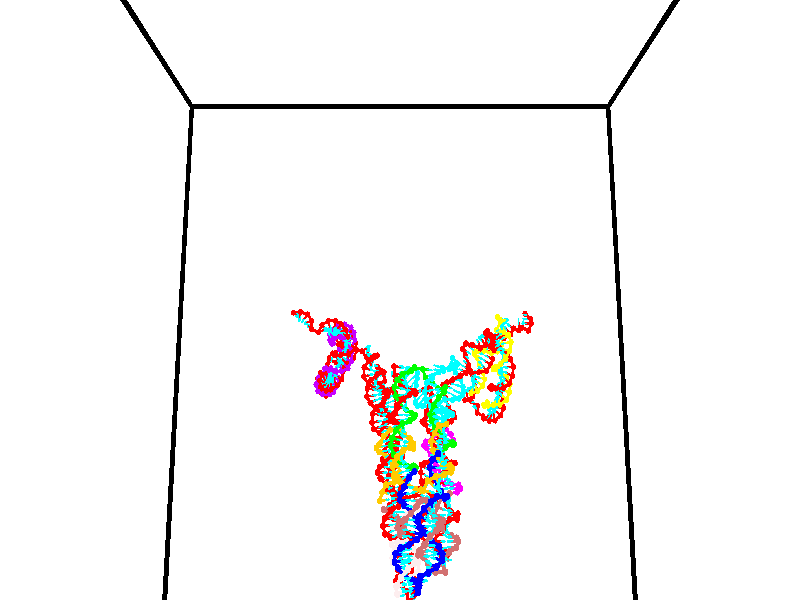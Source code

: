 // switches for output
#declare DRAW_BASES = 1; // possible values are 0, 1; only relevant for DNA ribbons
#declare DRAW_BASES_TYPE = 3; // possible values are 1, 2, 3; only relevant for DNA ribbons
#declare DRAW_FOG = 0; // set to 1 to enable fog

#include "colors.inc"

#include "transforms.inc"
background { rgb <1, 1, 1>}

#default {
   normal{
       ripples 0.25
       frequency 0.20
       turbulence 0.2
       lambda 5
   }
	finish {
		phong 0.1
		phong_size 40.
	}
}

// original window dimensions: 1024x640


// camera settings

camera {
	sky <0, 0.179814, -0.983701>
	up <0, 0.179814, -0.983701>
	right 1.6 * <1, 0, 0>
	location <35, 94.9851, 44.8844>
	look_at <35, 29.7336, 32.9568>
	direction <0, -65.2515, -11.9276>
	angle 67.0682
}


# declare cpy_camera_pos = <35, 94.9851, 44.8844>;
# if (DRAW_FOG = 1)
fog {
	fog_type 2
	up vnormalize(cpy_camera_pos)
	color rgbt<1,1,1,0.3>
	distance 1e-5
	fog_alt 3e-3
	fog_offset 56
}
# end


// LIGHTS

# declare lum = 6;
global_settings {
	ambient_light rgb lum * <0.05, 0.05, 0.05>
	max_trace_level 15
}# declare cpy_direct_light_amount = 0.25;
light_source
{	1000 * <-1, -1.16352, -0.803886>,
	rgb lum * cpy_direct_light_amount
	parallel
}

light_source
{	1000 * <1, 1.16352, 0.803886>,
	rgb lum * cpy_direct_light_amount
	parallel
}

// strand 0

// nucleotide -1

// particle -1
sphere {
	<24.210737, 34.709755, 34.950260> 0.250000
	pigment { color rgbt <1,0,0,0> }
	no_shadow
}
cylinder {
	<24.479494, 34.947033, 35.127655>,  <24.640749, 35.089397, 35.234093>, 0.100000
	pigment { color rgbt <1,0,0,0> }
	no_shadow
}
cylinder {
	<24.479494, 34.947033, 35.127655>,  <24.210737, 34.709755, 34.950260>, 0.100000
	pigment { color rgbt <1,0,0,0> }
	no_shadow
}

// particle -1
sphere {
	<24.479494, 34.947033, 35.127655> 0.100000
	pigment { color rgbt <1,0,0,0> }
	no_shadow
}
sphere {
	0, 1
	scale<0.080000,0.200000,0.300000>
	matrix <0.501375, -0.805007, 0.317155,
		0.545146, 0.009260, -0.838290,
		0.671893, 0.593193, 0.443489,
		24.681063, 35.124992, 35.260700>
	pigment { color rgbt <0,1,1,0> }
	no_shadow
}
cylinder {
	<24.921843, 34.587944, 34.870720>,  <24.210737, 34.709755, 34.950260>, 0.130000
	pigment { color rgbt <1,0,0,0> }
	no_shadow
}

// nucleotide -1

// particle -1
sphere {
	<24.921843, 34.587944, 34.870720> 0.250000
	pigment { color rgbt <1,0,0,0> }
	no_shadow
}
cylinder {
	<24.904526, 34.765034, 35.228966>,  <24.894136, 34.871288, 35.443913>, 0.100000
	pigment { color rgbt <1,0,0,0> }
	no_shadow
}
cylinder {
	<24.904526, 34.765034, 35.228966>,  <24.921843, 34.587944, 34.870720>, 0.100000
	pigment { color rgbt <1,0,0,0> }
	no_shadow
}

// particle -1
sphere {
	<24.904526, 34.765034, 35.228966> 0.100000
	pigment { color rgbt <1,0,0,0> }
	no_shadow
}
sphere {
	0, 1
	scale<0.080000,0.200000,0.300000>
	matrix <0.392217, -0.816950, 0.422799,
		0.918853, 0.369578, -0.138277,
		-0.043292, 0.442725, 0.895611,
		24.891539, 34.897850, 35.497650>
	pigment { color rgbt <0,1,1,0> }
	no_shadow
}
cylinder {
	<25.648060, 34.654938, 35.086090>,  <24.921843, 34.587944, 34.870720>, 0.130000
	pigment { color rgbt <1,0,0,0> }
	no_shadow
}

// nucleotide -1

// particle -1
sphere {
	<25.648060, 34.654938, 35.086090> 0.250000
	pigment { color rgbt <1,0,0,0> }
	no_shadow
}
cylinder {
	<25.389608, 34.642460, 35.391125>,  <25.234537, 34.634972, 35.574146>, 0.100000
	pigment { color rgbt <1,0,0,0> }
	no_shadow
}
cylinder {
	<25.389608, 34.642460, 35.391125>,  <25.648060, 34.654938, 35.086090>, 0.100000
	pigment { color rgbt <1,0,0,0> }
	no_shadow
}

// particle -1
sphere {
	<25.389608, 34.642460, 35.391125> 0.100000
	pigment { color rgbt <1,0,0,0> }
	no_shadow
}
sphere {
	0, 1
	scale<0.080000,0.200000,0.300000>
	matrix <0.639725, -0.567071, 0.518828,
		0.416256, 0.823078, 0.386359,
		-0.646129, -0.031198, 0.762590,
		25.195770, 34.633099, 35.619904>
	pigment { color rgbt <0,1,1,0> }
	no_shadow
}
cylinder {
	<26.099489, 34.765236, 35.666454>,  <25.648060, 34.654938, 35.086090>, 0.130000
	pigment { color rgbt <1,0,0,0> }
	no_shadow
}

// nucleotide -1

// particle -1
sphere {
	<26.099489, 34.765236, 35.666454> 0.250000
	pigment { color rgbt <1,0,0,0> }
	no_shadow
}
cylinder {
	<25.752464, 34.577961, 35.733547>,  <25.544249, 34.465595, 35.773804>, 0.100000
	pigment { color rgbt <1,0,0,0> }
	no_shadow
}
cylinder {
	<25.752464, 34.577961, 35.733547>,  <26.099489, 34.765236, 35.666454>, 0.100000
	pigment { color rgbt <1,0,0,0> }
	no_shadow
}

// particle -1
sphere {
	<25.752464, 34.577961, 35.733547> 0.100000
	pigment { color rgbt <1,0,0,0> }
	no_shadow
}
sphere {
	0, 1
	scale<0.080000,0.200000,0.300000>
	matrix <0.490834, -0.751744, 0.440411,
		-0.080101, 0.464415, 0.881988,
		-0.867563, -0.468187, 0.167735,
		25.492195, 34.437504, 35.783867>
	pigment { color rgbt <0,1,1,0> }
	no_shadow
}
cylinder {
	<26.078156, 34.676254, 36.343643>,  <26.099489, 34.765236, 35.666454>, 0.130000
	pigment { color rgbt <1,0,0,0> }
	no_shadow
}

// nucleotide -1

// particle -1
sphere {
	<26.078156, 34.676254, 36.343643> 0.250000
	pigment { color rgbt <1,0,0,0> }
	no_shadow
}
cylinder {
	<25.871878, 34.394615, 36.148376>,  <25.748112, 34.225632, 36.031216>, 0.100000
	pigment { color rgbt <1,0,0,0> }
	no_shadow
}
cylinder {
	<25.871878, 34.394615, 36.148376>,  <26.078156, 34.676254, 36.343643>, 0.100000
	pigment { color rgbt <1,0,0,0> }
	no_shadow
}

// particle -1
sphere {
	<25.871878, 34.394615, 36.148376> 0.100000
	pigment { color rgbt <1,0,0,0> }
	no_shadow
}
sphere {
	0, 1
	scale<0.080000,0.200000,0.300000>
	matrix <0.616178, -0.700678, 0.359686,
		-0.595302, -0.115311, 0.795185,
		-0.515693, -0.704098, -0.488167,
		25.717169, 34.183388, 36.001926>
	pigment { color rgbt <0,1,1,0> }
	no_shadow
}
cylinder {
	<26.771509, 34.538132, 36.598534>,  <26.078156, 34.676254, 36.343643>, 0.130000
	pigment { color rgbt <1,0,0,0> }
	no_shadow
}

// nucleotide -1

// particle -1
sphere {
	<26.771509, 34.538132, 36.598534> 0.250000
	pigment { color rgbt <1,0,0,0> }
	no_shadow
}
cylinder {
	<27.133715, 34.659454, 36.479839>,  <27.351038, 34.732246, 36.408623>, 0.100000
	pigment { color rgbt <1,0,0,0> }
	no_shadow
}
cylinder {
	<27.133715, 34.659454, 36.479839>,  <26.771509, 34.538132, 36.598534>, 0.100000
	pigment { color rgbt <1,0,0,0> }
	no_shadow
}

// particle -1
sphere {
	<27.133715, 34.659454, 36.479839> 0.100000
	pigment { color rgbt <1,0,0,0> }
	no_shadow
}
sphere {
	0, 1
	scale<0.080000,0.200000,0.300000>
	matrix <0.320336, -0.947258, 0.009297,
		-0.278264, -0.103473, -0.954915,
		0.905513, 0.303306, -0.296734,
		27.405369, 34.750446, 36.390820>
	pigment { color rgbt <0,1,1,0> }
	no_shadow
}
cylinder {
	<27.048309, 34.209835, 35.936153>,  <26.771509, 34.538132, 36.598534>, 0.130000
	pigment { color rgbt <1,0,0,0> }
	no_shadow
}

// nucleotide -1

// particle -1
sphere {
	<27.048309, 34.209835, 35.936153> 0.250000
	pigment { color rgbt <1,0,0,0> }
	no_shadow
}
cylinder {
	<27.349817, 34.316078, 36.176582>,  <27.530722, 34.379822, 36.320839>, 0.100000
	pigment { color rgbt <1,0,0,0> }
	no_shadow
}
cylinder {
	<27.349817, 34.316078, 36.176582>,  <27.048309, 34.209835, 35.936153>, 0.100000
	pigment { color rgbt <1,0,0,0> }
	no_shadow
}

// particle -1
sphere {
	<27.349817, 34.316078, 36.176582> 0.100000
	pigment { color rgbt <1,0,0,0> }
	no_shadow
}
sphere {
	0, 1
	scale<0.080000,0.200000,0.300000>
	matrix <0.422723, -0.896289, -0.134059,
		0.503124, 0.355135, -0.787874,
		0.753771, 0.265605, 0.601068,
		27.575949, 34.395760, 36.356903>
	pigment { color rgbt <0,1,1,0> }
	no_shadow
}
cylinder {
	<27.674475, 34.089985, 35.556446>,  <27.048309, 34.209835, 35.936153>, 0.130000
	pigment { color rgbt <1,0,0,0> }
	no_shadow
}

// nucleotide -1

// particle -1
sphere {
	<27.674475, 34.089985, 35.556446> 0.250000
	pigment { color rgbt <1,0,0,0> }
	no_shadow
}
cylinder {
	<27.799656, 34.098827, 35.936249>,  <27.874765, 34.104134, 36.164131>, 0.100000
	pigment { color rgbt <1,0,0,0> }
	no_shadow
}
cylinder {
	<27.799656, 34.098827, 35.936249>,  <27.674475, 34.089985, 35.556446>, 0.100000
	pigment { color rgbt <1,0,0,0> }
	no_shadow
}

// particle -1
sphere {
	<27.799656, 34.098827, 35.936249> 0.100000
	pigment { color rgbt <1,0,0,0> }
	no_shadow
}
sphere {
	0, 1
	scale<0.080000,0.200000,0.300000>
	matrix <0.458542, -0.879013, -0.130670,
		0.831745, 0.476285, -0.285225,
		0.312953, 0.022104, 0.949511,
		27.893541, 34.105457, 36.221104>
	pigment { color rgbt <0,1,1,0> }
	no_shadow
}
cylinder {
	<28.397577, 34.070599, 35.525452>,  <27.674475, 34.089985, 35.556446>, 0.130000
	pigment { color rgbt <1,0,0,0> }
	no_shadow
}

// nucleotide -1

// particle -1
sphere {
	<28.397577, 34.070599, 35.525452> 0.250000
	pigment { color rgbt <1,0,0,0> }
	no_shadow
}
cylinder {
	<28.321239, 33.949654, 35.899010>,  <28.275436, 33.877087, 36.123142>, 0.100000
	pigment { color rgbt <1,0,0,0> }
	no_shadow
}
cylinder {
	<28.321239, 33.949654, 35.899010>,  <28.397577, 34.070599, 35.525452>, 0.100000
	pigment { color rgbt <1,0,0,0> }
	no_shadow
}

// particle -1
sphere {
	<28.321239, 33.949654, 35.899010> 0.100000
	pigment { color rgbt <1,0,0,0> }
	no_shadow
}
sphere {
	0, 1
	scale<0.080000,0.200000,0.300000>
	matrix <0.657562, -0.745753, -0.107076,
		0.728828, 0.593656, 0.341148,
		-0.190845, -0.302366, 0.933891,
		28.263987, 33.858944, 36.179176>
	pigment { color rgbt <0,1,1,0> }
	no_shadow
}
cylinder {
	<28.983627, 33.834343, 35.801567>,  <28.397577, 34.070599, 35.525452>, 0.130000
	pigment { color rgbt <1,0,0,0> }
	no_shadow
}

// nucleotide -1

// particle -1
sphere {
	<28.983627, 33.834343, 35.801567> 0.250000
	pigment { color rgbt <1,0,0,0> }
	no_shadow
}
cylinder {
	<28.725410, 33.626991, 36.025906>,  <28.570480, 33.502579, 36.160511>, 0.100000
	pigment { color rgbt <1,0,0,0> }
	no_shadow
}
cylinder {
	<28.725410, 33.626991, 36.025906>,  <28.983627, 33.834343, 35.801567>, 0.100000
	pigment { color rgbt <1,0,0,0> }
	no_shadow
}

// particle -1
sphere {
	<28.725410, 33.626991, 36.025906> 0.100000
	pigment { color rgbt <1,0,0,0> }
	no_shadow
}
sphere {
	0, 1
	scale<0.080000,0.200000,0.300000>
	matrix <0.586458, -0.806882, -0.070768,
		0.489225, 0.283232, 0.824887,
		-0.645543, -0.518383, 0.560850,
		28.531748, 33.471478, 36.194160>
	pigment { color rgbt <0,1,1,0> }
	no_shadow
}
cylinder {
	<29.398710, 33.493145, 36.215485>,  <28.983627, 33.834343, 35.801567>, 0.130000
	pigment { color rgbt <1,0,0,0> }
	no_shadow
}

// nucleotide -1

// particle -1
sphere {
	<29.398710, 33.493145, 36.215485> 0.250000
	pigment { color rgbt <1,0,0,0> }
	no_shadow
}
cylinder {
	<29.070213, 33.285648, 36.310539>,  <28.873116, 33.161152, 36.367573>, 0.100000
	pigment { color rgbt <1,0,0,0> }
	no_shadow
}
cylinder {
	<29.070213, 33.285648, 36.310539>,  <29.398710, 33.493145, 36.215485>, 0.100000
	pigment { color rgbt <1,0,0,0> }
	no_shadow
}

// particle -1
sphere {
	<29.070213, 33.285648, 36.310539> 0.100000
	pigment { color rgbt <1,0,0,0> }
	no_shadow
}
sphere {
	0, 1
	scale<0.080000,0.200000,0.300000>
	matrix <0.570492, -0.753895, 0.325855,
		0.010115, 0.403173, 0.915068,
		-0.821241, -0.518743, 0.237633,
		28.823841, 33.130024, 36.381828>
	pigment { color rgbt <0,1,1,0> }
	no_shadow
}
cylinder {
	<29.629446, 33.057564, 36.777393>,  <29.398710, 33.493145, 36.215485>, 0.130000
	pigment { color rgbt <1,0,0,0> }
	no_shadow
}

// nucleotide -1

// particle -1
sphere {
	<29.629446, 33.057564, 36.777393> 0.250000
	pigment { color rgbt <1,0,0,0> }
	no_shadow
}
cylinder {
	<29.306999, 32.887592, 36.612659>,  <29.113531, 32.785610, 36.513821>, 0.100000
	pigment { color rgbt <1,0,0,0> }
	no_shadow
}
cylinder {
	<29.306999, 32.887592, 36.612659>,  <29.629446, 33.057564, 36.777393>, 0.100000
	pigment { color rgbt <1,0,0,0> }
	no_shadow
}

// particle -1
sphere {
	<29.306999, 32.887592, 36.612659> 0.100000
	pigment { color rgbt <1,0,0,0> }
	no_shadow
}
sphere {
	0, 1
	scale<0.080000,0.200000,0.300000>
	matrix <0.338306, -0.901941, 0.268423,
		-0.485511, 0.077054, 0.870828,
		-0.806119, -0.424929, -0.411835,
		29.065163, 32.760113, 36.489109>
	pigment { color rgbt <0,1,1,0> }
	no_shadow
}
cylinder {
	<29.284883, 32.595615, 37.296383>,  <29.629446, 33.057564, 36.777393>, 0.130000
	pigment { color rgbt <1,0,0,0> }
	no_shadow
}

// nucleotide -1

// particle -1
sphere {
	<29.284883, 32.595615, 37.296383> 0.250000
	pigment { color rgbt <1,0,0,0> }
	no_shadow
}
cylinder {
	<29.160217, 32.486538, 36.932293>,  <29.085419, 32.421089, 36.713840>, 0.100000
	pigment { color rgbt <1,0,0,0> }
	no_shadow
}
cylinder {
	<29.160217, 32.486538, 36.932293>,  <29.284883, 32.595615, 37.296383>, 0.100000
	pigment { color rgbt <1,0,0,0> }
	no_shadow
}

// particle -1
sphere {
	<29.160217, 32.486538, 36.932293> 0.100000
	pigment { color rgbt <1,0,0,0> }
	no_shadow
}
sphere {
	0, 1
	scale<0.080000,0.200000,0.300000>
	matrix <0.138962, -0.960715, 0.240245,
		-0.939976, -0.051610, 0.337315,
		-0.311664, -0.272698, -0.910221,
		29.066719, 32.404728, 36.659225>
	pigment { color rgbt <0,1,1,0> }
	no_shadow
}
cylinder {
	<28.901421, 32.010384, 37.456844>,  <29.284883, 32.595615, 37.296383>, 0.130000
	pigment { color rgbt <1,0,0,0> }
	no_shadow
}

// nucleotide -1

// particle -1
sphere {
	<28.901421, 32.010384, 37.456844> 0.250000
	pigment { color rgbt <1,0,0,0> }
	no_shadow
}
cylinder {
	<28.972916, 31.975876, 37.064800>,  <29.015812, 31.955170, 36.829575>, 0.100000
	pigment { color rgbt <1,0,0,0> }
	no_shadow
}
cylinder {
	<28.972916, 31.975876, 37.064800>,  <28.901421, 32.010384, 37.456844>, 0.100000
	pigment { color rgbt <1,0,0,0> }
	no_shadow
}

// particle -1
sphere {
	<28.972916, 31.975876, 37.064800> 0.100000
	pigment { color rgbt <1,0,0,0> }
	no_shadow
}
sphere {
	0, 1
	scale<0.080000,0.200000,0.300000>
	matrix <0.060602, -0.993292, 0.098484,
		-0.982029, -0.076999, -0.172308,
		0.178736, -0.086272, -0.980108,
		29.026537, 31.949995, 36.770767>
	pigment { color rgbt <0,1,1,0> }
	no_shadow
}
cylinder {
	<28.481710, 31.406889, 37.220371>,  <28.901421, 32.010384, 37.456844>, 0.130000
	pigment { color rgbt <1,0,0,0> }
	no_shadow
}

// nucleotide -1

// particle -1
sphere {
	<28.481710, 31.406889, 37.220371> 0.250000
	pigment { color rgbt <1,0,0,0> }
	no_shadow
}
cylinder {
	<28.758762, 31.469339, 36.938694>,  <28.924994, 31.506809, 36.769688>, 0.100000
	pigment { color rgbt <1,0,0,0> }
	no_shadow
}
cylinder {
	<28.758762, 31.469339, 36.938694>,  <28.481710, 31.406889, 37.220371>, 0.100000
	pigment { color rgbt <1,0,0,0> }
	no_shadow
}

// particle -1
sphere {
	<28.758762, 31.469339, 36.938694> 0.100000
	pigment { color rgbt <1,0,0,0> }
	no_shadow
}
sphere {
	0, 1
	scale<0.080000,0.200000,0.300000>
	matrix <0.198625, -0.979831, -0.021874,
		-0.693404, -0.124719, -0.709673,
		0.692632, 0.156126, -0.704191,
		28.966553, 31.516176, 36.727436>
	pigment { color rgbt <0,1,1,0> }
	no_shadow
}
cylinder {
	<28.197155, 30.966461, 36.637119>,  <28.481710, 31.406889, 37.220371>, 0.130000
	pigment { color rgbt <1,0,0,0> }
	no_shadow
}

// nucleotide -1

// particle -1
sphere {
	<28.197155, 30.966461, 36.637119> 0.250000
	pigment { color rgbt <1,0,0,0> }
	no_shadow
}
cylinder {
	<28.590513, 31.008133, 36.577682>,  <28.826529, 31.033136, 36.542019>, 0.100000
	pigment { color rgbt <1,0,0,0> }
	no_shadow
}
cylinder {
	<28.590513, 31.008133, 36.577682>,  <28.197155, 30.966461, 36.637119>, 0.100000
	pigment { color rgbt <1,0,0,0> }
	no_shadow
}

// particle -1
sphere {
	<28.590513, 31.008133, 36.577682> 0.100000
	pigment { color rgbt <1,0,0,0> }
	no_shadow
}
sphere {
	0, 1
	scale<0.080000,0.200000,0.300000>
	matrix <0.130195, -0.975425, 0.177751,
		-0.126425, -0.194146, -0.972792,
		0.983395, 0.104180, -0.148594,
		28.885532, 31.039387, 36.533104>
	pigment { color rgbt <0,1,1,0> }
	no_shadow
}
cylinder {
	<28.364561, 30.402874, 36.165756>,  <28.197155, 30.966461, 36.637119>, 0.130000
	pigment { color rgbt <1,0,0,0> }
	no_shadow
}

// nucleotide -1

// particle -1
sphere {
	<28.364561, 30.402874, 36.165756> 0.250000
	pigment { color rgbt <1,0,0,0> }
	no_shadow
}
cylinder {
	<28.716902, 30.507160, 36.323807>,  <28.928307, 30.569733, 36.418636>, 0.100000
	pigment { color rgbt <1,0,0,0> }
	no_shadow
}
cylinder {
	<28.716902, 30.507160, 36.323807>,  <28.364561, 30.402874, 36.165756>, 0.100000
	pigment { color rgbt <1,0,0,0> }
	no_shadow
}

// particle -1
sphere {
	<28.716902, 30.507160, 36.323807> 0.100000
	pigment { color rgbt <1,0,0,0> }
	no_shadow
}
sphere {
	0, 1
	scale<0.080000,0.200000,0.300000>
	matrix <0.233548, -0.965362, 0.116327,
		0.411771, -0.010186, -0.911230,
		0.880852, 0.260716, 0.395129,
		28.981157, 30.585375, 36.442345>
	pigment { color rgbt <0,1,1,0> }
	no_shadow
}
cylinder {
	<28.855211, 29.970863, 35.737396>,  <28.364561, 30.402874, 36.165756>, 0.130000
	pigment { color rgbt <1,0,0,0> }
	no_shadow
}

// nucleotide -1

// particle -1
sphere {
	<28.855211, 29.970863, 35.737396> 0.250000
	pigment { color rgbt <1,0,0,0> }
	no_shadow
}
cylinder {
	<29.031862, 30.095387, 36.073978>,  <29.137854, 30.170101, 36.275928>, 0.100000
	pigment { color rgbt <1,0,0,0> }
	no_shadow
}
cylinder {
	<29.031862, 30.095387, 36.073978>,  <28.855211, 29.970863, 35.737396>, 0.100000
	pigment { color rgbt <1,0,0,0> }
	no_shadow
}

// particle -1
sphere {
	<29.031862, 30.095387, 36.073978> 0.100000
	pigment { color rgbt <1,0,0,0> }
	no_shadow
}
sphere {
	0, 1
	scale<0.080000,0.200000,0.300000>
	matrix <0.297551, -0.935613, 0.189978,
		0.846421, 0.166477, -0.505824,
		0.441628, 0.311310, 0.841457,
		29.164351, 30.188780, 36.326416>
	pigment { color rgbt <0,1,1,0> }
	no_shadow
}
cylinder {
	<29.602949, 29.713673, 35.910450>,  <28.855211, 29.970863, 35.737396>, 0.130000
	pigment { color rgbt <1,0,0,0> }
	no_shadow
}

// nucleotide -1

// particle -1
sphere {
	<29.602949, 29.713673, 35.910450> 0.250000
	pigment { color rgbt <1,0,0,0> }
	no_shadow
}
cylinder {
	<29.445244, 29.787771, 36.270504>,  <29.350620, 29.832230, 36.486538>, 0.100000
	pigment { color rgbt <1,0,0,0> }
	no_shadow
}
cylinder {
	<29.445244, 29.787771, 36.270504>,  <29.602949, 29.713673, 35.910450>, 0.100000
	pigment { color rgbt <1,0,0,0> }
	no_shadow
}

// particle -1
sphere {
	<29.445244, 29.787771, 36.270504> 0.100000
	pigment { color rgbt <1,0,0,0> }
	no_shadow
}
sphere {
	0, 1
	scale<0.080000,0.200000,0.300000>
	matrix <0.386006, -0.855502, 0.345133,
		0.834000, 0.483530, 0.265787,
		-0.394263, 0.185245, 0.900134,
		29.326965, 29.843346, 36.540543>
	pigment { color rgbt <0,1,1,0> }
	no_shadow
}
cylinder {
	<29.773996, 29.100439, 36.291721>,  <29.602949, 29.713673, 35.910450>, 0.130000
	pigment { color rgbt <1,0,0,0> }
	no_shadow
}

// nucleotide -1

// particle -1
sphere {
	<29.773996, 29.100439, 36.291721> 0.250000
	pigment { color rgbt <1,0,0,0> }
	no_shadow
}
cylinder {
	<29.586933, 29.293903, 36.587658>,  <29.474695, 29.409983, 36.765221>, 0.100000
	pigment { color rgbt <1,0,0,0> }
	no_shadow
}
cylinder {
	<29.586933, 29.293903, 36.587658>,  <29.773996, 29.100439, 36.291721>, 0.100000
	pigment { color rgbt <1,0,0,0> }
	no_shadow
}

// particle -1
sphere {
	<29.586933, 29.293903, 36.587658> 0.100000
	pigment { color rgbt <1,0,0,0> }
	no_shadow
}
sphere {
	0, 1
	scale<0.080000,0.200000,0.300000>
	matrix <-0.047911, -0.849653, 0.525162,
		0.882611, 0.210149, 0.420518,
		-0.467656, 0.483661, 0.739844,
		29.446636, 29.439001, 36.809612>
	pigment { color rgbt <0,1,1,0> }
	no_shadow
}
cylinder {
	<30.167027, 28.923010, 36.836761>,  <29.773996, 29.100439, 36.291721>, 0.130000
	pigment { color rgbt <1,0,0,0> }
	no_shadow
}

// nucleotide -1

// particle -1
sphere {
	<30.167027, 28.923010, 36.836761> 0.250000
	pigment { color rgbt <1,0,0,0> }
	no_shadow
}
cylinder {
	<29.813631, 29.044319, 36.979576>,  <29.601593, 29.117104, 37.065266>, 0.100000
	pigment { color rgbt <1,0,0,0> }
	no_shadow
}
cylinder {
	<29.813631, 29.044319, 36.979576>,  <30.167027, 28.923010, 36.836761>, 0.100000
	pigment { color rgbt <1,0,0,0> }
	no_shadow
}

// particle -1
sphere {
	<29.813631, 29.044319, 36.979576> 0.100000
	pigment { color rgbt <1,0,0,0> }
	no_shadow
}
sphere {
	0, 1
	scale<0.080000,0.200000,0.300000>
	matrix <0.039269, -0.711531, 0.701557,
		0.466804, 0.633838, 0.616720,
		-0.883489, 0.303271, 0.357035,
		29.548584, 29.135300, 37.086685>
	pigment { color rgbt <0,1,1,0> }
	no_shadow
}
cylinder {
	<30.214342, 28.935202, 37.523228>,  <30.167027, 28.923010, 36.836761>, 0.130000
	pigment { color rgbt <1,0,0,0> }
	no_shadow
}

// nucleotide -1

// particle -1
sphere {
	<30.214342, 28.935202, 37.523228> 0.250000
	pigment { color rgbt <1,0,0,0> }
	no_shadow
}
cylinder {
	<29.815735, 28.914261, 37.497272>,  <29.576571, 28.901697, 37.481697>, 0.100000
	pigment { color rgbt <1,0,0,0> }
	no_shadow
}
cylinder {
	<29.815735, 28.914261, 37.497272>,  <30.214342, 28.935202, 37.523228>, 0.100000
	pigment { color rgbt <1,0,0,0> }
	no_shadow
}

// particle -1
sphere {
	<29.815735, 28.914261, 37.497272> 0.100000
	pigment { color rgbt <1,0,0,0> }
	no_shadow
}
sphere {
	0, 1
	scale<0.080000,0.200000,0.300000>
	matrix <-0.005145, -0.738203, 0.674559,
		-0.083218, 0.672544, 0.735363,
		-0.996518, -0.052352, -0.064892,
		29.516779, 28.898556, 37.477806>
	pigment { color rgbt <0,1,1,0> }
	no_shadow
}
cylinder {
	<29.941521, 28.786108, 38.197628>,  <30.214342, 28.935202, 37.523228>, 0.130000
	pigment { color rgbt <1,0,0,0> }
	no_shadow
}

// nucleotide -1

// particle -1
sphere {
	<29.941521, 28.786108, 38.197628> 0.250000
	pigment { color rgbt <1,0,0,0> }
	no_shadow
}
cylinder {
	<29.626865, 28.688046, 37.970966>,  <29.438072, 28.629208, 37.834969>, 0.100000
	pigment { color rgbt <1,0,0,0> }
	no_shadow
}
cylinder {
	<29.626865, 28.688046, 37.970966>,  <29.941521, 28.786108, 38.197628>, 0.100000
	pigment { color rgbt <1,0,0,0> }
	no_shadow
}

// particle -1
sphere {
	<29.626865, 28.688046, 37.970966> 0.100000
	pigment { color rgbt <1,0,0,0> }
	no_shadow
}
sphere {
	0, 1
	scale<0.080000,0.200000,0.300000>
	matrix <-0.245932, -0.717418, 0.651789,
		-0.566320, 0.652081, 0.504056,
		-0.786638, -0.245158, -0.566655,
		29.390875, 28.614498, 37.800968>
	pigment { color rgbt <0,1,1,0> }
	no_shadow
}
cylinder {
	<29.417402, 28.751207, 38.614510>,  <29.941521, 28.786108, 38.197628>, 0.130000
	pigment { color rgbt <1,0,0,0> }
	no_shadow
}

// nucleotide -1

// particle -1
sphere {
	<29.417402, 28.751207, 38.614510> 0.250000
	pigment { color rgbt <1,0,0,0> }
	no_shadow
}
cylinder {
	<29.299761, 28.535946, 38.298561>,  <29.229176, 28.406790, 38.108994>, 0.100000
	pigment { color rgbt <1,0,0,0> }
	no_shadow
}
cylinder {
	<29.299761, 28.535946, 38.298561>,  <29.417402, 28.751207, 38.614510>, 0.100000
	pigment { color rgbt <1,0,0,0> }
	no_shadow
}

// particle -1
sphere {
	<29.299761, 28.535946, 38.298561> 0.100000
	pigment { color rgbt <1,0,0,0> }
	no_shadow
}
sphere {
	0, 1
	scale<0.080000,0.200000,0.300000>
	matrix <-0.096559, -0.805461, 0.584729,
		-0.950883, 0.248241, 0.184927,
		-0.294105, -0.538153, -0.789869,
		29.211529, 28.374500, 38.061600>
	pigment { color rgbt <0,1,1,0> }
	no_shadow
}
cylinder {
	<28.862541, 28.276180, 38.917862>,  <29.417402, 28.751207, 38.614510>, 0.130000
	pigment { color rgbt <1,0,0,0> }
	no_shadow
}

// nucleotide -1

// particle -1
sphere {
	<28.862541, 28.276180, 38.917862> 0.250000
	pigment { color rgbt <1,0,0,0> }
	no_shadow
}
cylinder {
	<28.989309, 28.135406, 38.565567>,  <29.065371, 28.050941, 38.354191>, 0.100000
	pigment { color rgbt <1,0,0,0> }
	no_shadow
}
cylinder {
	<28.989309, 28.135406, 38.565567>,  <28.862541, 28.276180, 38.917862>, 0.100000
	pigment { color rgbt <1,0,0,0> }
	no_shadow
}

// particle -1
sphere {
	<28.989309, 28.135406, 38.565567> 0.100000
	pigment { color rgbt <1,0,0,0> }
	no_shadow
}
sphere {
	0, 1
	scale<0.080000,0.200000,0.300000>
	matrix <-0.036413, -0.932438, 0.359490,
		-0.947753, -0.081859, -0.308322,
		0.316919, -0.351935, -0.880741,
		29.084385, 28.029825, 38.301346>
	pigment { color rgbt <0,1,1,0> }
	no_shadow
}
cylinder {
	<28.531918, 27.547989, 38.770130>,  <28.862541, 28.276180, 38.917862>, 0.130000
	pigment { color rgbt <1,0,0,0> }
	no_shadow
}

// nucleotide -1

// particle -1
sphere {
	<28.531918, 27.547989, 38.770130> 0.250000
	pigment { color rgbt <1,0,0,0> }
	no_shadow
}
cylinder {
	<28.879896, 27.576860, 38.574997>,  <29.088684, 27.594183, 38.457916>, 0.100000
	pigment { color rgbt <1,0,0,0> }
	no_shadow
}
cylinder {
	<28.879896, 27.576860, 38.574997>,  <28.531918, 27.547989, 38.770130>, 0.100000
	pigment { color rgbt <1,0,0,0> }
	no_shadow
}

// particle -1
sphere {
	<28.879896, 27.576860, 38.574997> 0.100000
	pigment { color rgbt <1,0,0,0> }
	no_shadow
}
sphere {
	0, 1
	scale<0.080000,0.200000,0.300000>
	matrix <0.115811, -0.991468, 0.059824,
		-0.479350, -0.108540, -0.870886,
		0.869949, 0.072181, -0.487831,
		29.140881, 27.598515, 38.428646>
	pigment { color rgbt <0,1,1,0> }
	no_shadow
}
cylinder {
	<28.518538, 26.973673, 38.276993>,  <28.531918, 27.547989, 38.770130>, 0.130000
	pigment { color rgbt <1,0,0,0> }
	no_shadow
}

// nucleotide -1

// particle -1
sphere {
	<28.518538, 26.973673, 38.276993> 0.250000
	pigment { color rgbt <1,0,0,0> }
	no_shadow
}
cylinder {
	<28.883112, 27.090252, 38.393158>,  <29.101856, 27.160200, 38.462856>, 0.100000
	pigment { color rgbt <1,0,0,0> }
	no_shadow
}
cylinder {
	<28.883112, 27.090252, 38.393158>,  <28.518538, 26.973673, 38.276993>, 0.100000
	pigment { color rgbt <1,0,0,0> }
	no_shadow
}

// particle -1
sphere {
	<28.883112, 27.090252, 38.393158> 0.100000
	pigment { color rgbt <1,0,0,0> }
	no_shadow
}
sphere {
	0, 1
	scale<0.080000,0.200000,0.300000>
	matrix <0.189091, -0.923606, 0.333460,
		0.365412, -0.249015, -0.896920,
		0.911438, 0.291450, 0.290410,
		29.156544, 27.177687, 38.480282>
	pigment { color rgbt <0,1,1,0> }
	no_shadow
}
cylinder {
	<27.729465, 26.822332, 38.414185>,  <28.518538, 26.973673, 38.276993>, 0.130000
	pigment { color rgbt <1,0,0,0> }
	no_shadow
}

// nucleotide -1

// particle -1
sphere {
	<27.729465, 26.822332, 38.414185> 0.250000
	pigment { color rgbt <1,0,0,0> }
	no_shadow
}
cylinder {
	<27.859468, 27.127399, 38.190502>,  <27.937469, 27.310440, 38.056293>, 0.100000
	pigment { color rgbt <1,0,0,0> }
	no_shadow
}
cylinder {
	<27.859468, 27.127399, 38.190502>,  <27.729465, 26.822332, 38.414185>, 0.100000
	pigment { color rgbt <1,0,0,0> }
	no_shadow
}

// particle -1
sphere {
	<27.859468, 27.127399, 38.190502> 0.100000
	pigment { color rgbt <1,0,0,0> }
	no_shadow
}
sphere {
	0, 1
	scale<0.080000,0.200000,0.300000>
	matrix <-0.738564, -0.164626, -0.653775,
		-0.590673, 0.625488, 0.509775,
		0.325006, 0.762669, -0.559203,
		27.956970, 27.356199, 38.022743>
	pigment { color rgbt <0,1,1,0> }
	no_shadow
}
cylinder {
	<27.112690, 27.209627, 38.209938>,  <27.729465, 26.822332, 38.414185>, 0.130000
	pigment { color rgbt <1,0,0,0> }
	no_shadow
}

// nucleotide -1

// particle -1
sphere {
	<27.112690, 27.209627, 38.209938> 0.250000
	pigment { color rgbt <1,0,0,0> }
	no_shadow
}
cylinder {
	<27.426107, 27.263079, 37.967220>,  <27.614159, 27.295149, 37.821590>, 0.100000
	pigment { color rgbt <1,0,0,0> }
	no_shadow
}
cylinder {
	<27.426107, 27.263079, 37.967220>,  <27.112690, 27.209627, 38.209938>, 0.100000
	pigment { color rgbt <1,0,0,0> }
	no_shadow
}

// particle -1
sphere {
	<27.426107, 27.263079, 37.967220> 0.100000
	pigment { color rgbt <1,0,0,0> }
	no_shadow
}
sphere {
	0, 1
	scale<0.080000,0.200000,0.300000>
	matrix <-0.612213, -0.000691, -0.790693,
		-0.106079, 0.991031, 0.081268,
		0.783545, 0.133629, -0.606795,
		27.661171, 27.303167, 37.785183>
	pigment { color rgbt <0,1,1,0> }
	no_shadow
}
cylinder {
	<27.110422, 27.868076, 38.044384>,  <27.112690, 27.209627, 38.209938>, 0.130000
	pigment { color rgbt <1,0,0,0> }
	no_shadow
}

// nucleotide -1

// particle -1
sphere {
	<27.110422, 27.868076, 38.044384> 0.250000
	pigment { color rgbt <1,0,0,0> }
	no_shadow
}
cylinder {
	<27.245337, 27.635935, 37.747890>,  <27.326284, 27.496651, 37.569996>, 0.100000
	pigment { color rgbt <1,0,0,0> }
	no_shadow
}
cylinder {
	<27.245337, 27.635935, 37.747890>,  <27.110422, 27.868076, 38.044384>, 0.100000
	pigment { color rgbt <1,0,0,0> }
	no_shadow
}

// particle -1
sphere {
	<27.245337, 27.635935, 37.747890> 0.100000
	pigment { color rgbt <1,0,0,0> }
	no_shadow
}
sphere {
	0, 1
	scale<0.080000,0.200000,0.300000>
	matrix <-0.659140, 0.416581, -0.626095,
		0.672140, 0.699751, -0.242027,
		0.337286, -0.580353, -0.741235,
		27.346523, 27.461828, 37.525520>
	pigment { color rgbt <0,1,1,0> }
	no_shadow
}
cylinder {
	<26.964685, 28.263531, 38.711132>,  <27.110422, 27.868076, 38.044384>, 0.130000
	pigment { color rgbt <1,0,0,0> }
	no_shadow
}

// nucleotide -1

// particle -1
sphere {
	<26.964685, 28.263531, 38.711132> 0.250000
	pigment { color rgbt <1,0,0,0> }
	no_shadow
}
cylinder {
	<27.243954, 28.415438, 38.468369>,  <27.411514, 28.506582, 38.322712>, 0.100000
	pigment { color rgbt <1,0,0,0> }
	no_shadow
}
cylinder {
	<27.243954, 28.415438, 38.468369>,  <26.964685, 28.263531, 38.711132>, 0.100000
	pigment { color rgbt <1,0,0,0> }
	no_shadow
}

// particle -1
sphere {
	<27.243954, 28.415438, 38.468369> 0.100000
	pigment { color rgbt <1,0,0,0> }
	no_shadow
}
sphere {
	0, 1
	scale<0.080000,0.200000,0.300000>
	matrix <0.644765, -0.701999, 0.302450,
		-0.311188, -0.602474, -0.734974,
		0.698169, 0.379766, -0.606908,
		27.453405, 28.529367, 38.286297>
	pigment { color rgbt <0,1,1,0> }
	no_shadow
}
cylinder {
	<26.922813, 28.267279, 39.377876>,  <26.964685, 28.263531, 38.711132>, 0.130000
	pigment { color rgbt <1,0,0,0> }
	no_shadow
}

// nucleotide -1

// particle -1
sphere {
	<26.922813, 28.267279, 39.377876> 0.250000
	pigment { color rgbt <1,0,0,0> }
	no_shadow
}
cylinder {
	<26.802601, 27.886353, 39.398949>,  <26.730473, 27.657797, 39.411594>, 0.100000
	pigment { color rgbt <1,0,0,0> }
	no_shadow
}
cylinder {
	<26.802601, 27.886353, 39.398949>,  <26.922813, 28.267279, 39.377876>, 0.100000
	pigment { color rgbt <1,0,0,0> }
	no_shadow
}

// particle -1
sphere {
	<26.802601, 27.886353, 39.398949> 0.100000
	pigment { color rgbt <1,0,0,0> }
	no_shadow
}
sphere {
	0, 1
	scale<0.080000,0.200000,0.300000>
	matrix <0.123375, 0.015959, 0.992232,
		-0.945759, 0.304697, 0.112696,
		-0.300532, -0.952316, 0.052685,
		26.712440, 27.600658, 39.414753>
	pigment { color rgbt <0,1,1,0> }
	no_shadow
}
cylinder {
	<26.223501, 28.288132, 39.488789>,  <26.922813, 28.267279, 39.377876>, 0.130000
	pigment { color rgbt <1,0,0,0> }
	no_shadow
}

// nucleotide -1

// particle -1
sphere {
	<26.223501, 28.288132, 39.488789> 0.250000
	pigment { color rgbt <1,0,0,0> }
	no_shadow
}
cylinder {
	<26.420015, 27.972958, 39.637272>,  <26.537924, 27.783854, 39.726364>, 0.100000
	pigment { color rgbt <1,0,0,0> }
	no_shadow
}
cylinder {
	<26.420015, 27.972958, 39.637272>,  <26.223501, 28.288132, 39.488789>, 0.100000
	pigment { color rgbt <1,0,0,0> }
	no_shadow
}

// particle -1
sphere {
	<26.420015, 27.972958, 39.637272> 0.100000
	pigment { color rgbt <1,0,0,0> }
	no_shadow
}
sphere {
	0, 1
	scale<0.080000,0.200000,0.300000>
	matrix <-0.358346, 0.205601, 0.910668,
		-0.793868, -0.580421, -0.181345,
		0.491286, -0.787934, 0.371211,
		26.567402, 27.736578, 39.748634>
	pigment { color rgbt <0,1,1,0> }
	no_shadow
}
cylinder {
	<25.818062, 27.790754, 39.996300>,  <26.223501, 28.288132, 39.488789>, 0.130000
	pigment { color rgbt <1,0,0,0> }
	no_shadow
}

// nucleotide -1

// particle -1
sphere {
	<25.818062, 27.790754, 39.996300> 0.250000
	pigment { color rgbt <1,0,0,0> }
	no_shadow
}
cylinder {
	<26.200003, 27.821779, 40.111012>,  <26.429167, 27.840395, 40.179840>, 0.100000
	pigment { color rgbt <1,0,0,0> }
	no_shadow
}
cylinder {
	<26.200003, 27.821779, 40.111012>,  <25.818062, 27.790754, 39.996300>, 0.100000
	pigment { color rgbt <1,0,0,0> }
	no_shadow
}

// particle -1
sphere {
	<26.200003, 27.821779, 40.111012> 0.100000
	pigment { color rgbt <1,0,0,0> }
	no_shadow
}
sphere {
	0, 1
	scale<0.080000,0.200000,0.300000>
	matrix <-0.249229, 0.734530, 0.631150,
		-0.161696, -0.674128, 0.720698,
		0.954851, 0.077564, 0.286784,
		26.486458, 27.845049, 40.197048>
	pigment { color rgbt <0,1,1,0> }
	no_shadow
}
cylinder {
	<25.923805, 28.022144, 40.813572>,  <25.818062, 27.790754, 39.996300>, 0.130000
	pigment { color rgbt <1,0,0,0> }
	no_shadow
}

// nucleotide -1

// particle -1
sphere {
	<25.923805, 28.022144, 40.813572> 0.250000
	pigment { color rgbt <1,0,0,0> }
	no_shadow
}
cylinder {
	<26.269804, 28.110825, 40.633514>,  <26.477404, 28.164034, 40.525482>, 0.100000
	pigment { color rgbt <1,0,0,0> }
	no_shadow
}
cylinder {
	<26.269804, 28.110825, 40.633514>,  <25.923805, 28.022144, 40.813572>, 0.100000
	pigment { color rgbt <1,0,0,0> }
	no_shadow
}

// particle -1
sphere {
	<26.269804, 28.110825, 40.633514> 0.100000
	pigment { color rgbt <1,0,0,0> }
	no_shadow
}
sphere {
	0, 1
	scale<0.080000,0.200000,0.300000>
	matrix <0.054413, 0.850361, 0.523379,
		0.498816, -0.477215, 0.723497,
		0.864998, 0.221702, -0.450141,
		26.529303, 28.177336, 40.498470>
	pigment { color rgbt <0,1,1,0> }
	no_shadow
}
cylinder {
	<26.329990, 28.414507, 41.288017>,  <25.923805, 28.022144, 40.813572>, 0.130000
	pigment { color rgbt <1,0,0,0> }
	no_shadow
}

// nucleotide -1

// particle -1
sphere {
	<26.329990, 28.414507, 41.288017> 0.250000
	pigment { color rgbt <1,0,0,0> }
	no_shadow
}
cylinder {
	<26.515203, 28.504028, 40.944969>,  <26.626331, 28.557741, 40.739140>, 0.100000
	pigment { color rgbt <1,0,0,0> }
	no_shadow
}
cylinder {
	<26.515203, 28.504028, 40.944969>,  <26.329990, 28.414507, 41.288017>, 0.100000
	pigment { color rgbt <1,0,0,0> }
	no_shadow
}

// particle -1
sphere {
	<26.515203, 28.504028, 40.944969> 0.100000
	pigment { color rgbt <1,0,0,0> }
	no_shadow
}
sphere {
	0, 1
	scale<0.080000,0.200000,0.300000>
	matrix <0.223825, 0.906711, 0.357460,
		0.857615, -0.357473, 0.369744,
		0.463033, 0.223805, -0.857620,
		26.654114, 28.571171, 40.687683>
	pigment { color rgbt <0,1,1,0> }
	no_shadow
}
cylinder {
	<26.951881, 28.826885, 41.646431>,  <26.329990, 28.414507, 41.288017>, 0.130000
	pigment { color rgbt <1,0,0,0> }
	no_shadow
}

// nucleotide -1

// particle -1
sphere {
	<26.951881, 28.826885, 41.646431> 0.250000
	pigment { color rgbt <1,0,0,0> }
	no_shadow
}
cylinder {
	<26.940748, 28.882261, 41.250439>,  <26.934069, 28.915487, 41.012844>, 0.100000
	pigment { color rgbt <1,0,0,0> }
	no_shadow
}
cylinder {
	<26.940748, 28.882261, 41.250439>,  <26.951881, 28.826885, 41.646431>, 0.100000
	pigment { color rgbt <1,0,0,0> }
	no_shadow
}

// particle -1
sphere {
	<26.940748, 28.882261, 41.250439> 0.100000
	pigment { color rgbt <1,0,0,0> }
	no_shadow
}
sphere {
	0, 1
	scale<0.080000,0.200000,0.300000>
	matrix <0.344818, 0.930905, 0.120486,
		0.938257, -0.338009, -0.073646,
		-0.027832, 0.138442, -0.989979,
		26.932398, 28.923794, 40.953445>
	pigment { color rgbt <0,1,1,0> }
	no_shadow
}
cylinder {
	<27.598467, 29.177654, 41.336693>,  <26.951881, 28.826885, 41.646431>, 0.130000
	pigment { color rgbt <1,0,0,0> }
	no_shadow
}

// nucleotide -1

// particle -1
sphere {
	<27.598467, 29.177654, 41.336693> 0.250000
	pigment { color rgbt <1,0,0,0> }
	no_shadow
}
cylinder {
	<27.324593, 29.253334, 41.055149>,  <27.160269, 29.298742, 40.886223>, 0.100000
	pigment { color rgbt <1,0,0,0> }
	no_shadow
}
cylinder {
	<27.324593, 29.253334, 41.055149>,  <27.598467, 29.177654, 41.336693>, 0.100000
	pigment { color rgbt <1,0,0,0> }
	no_shadow
}

// particle -1
sphere {
	<27.324593, 29.253334, 41.055149> 0.100000
	pigment { color rgbt <1,0,0,0> }
	no_shadow
}
sphere {
	0, 1
	scale<0.080000,0.200000,0.300000>
	matrix <0.226989, 0.973044, 0.040753,
		0.692592, -0.131864, -0.709174,
		-0.684684, 0.189200, -0.703855,
		27.119186, 29.310095, 40.843994>
	pigment { color rgbt <0,1,1,0> }
	no_shadow
}
cylinder {
	<27.964024, 29.574831, 40.784065>,  <27.598467, 29.177654, 41.336693>, 0.130000
	pigment { color rgbt <1,0,0,0> }
	no_shadow
}

// nucleotide -1

// particle -1
sphere {
	<27.964024, 29.574831, 40.784065> 0.250000
	pigment { color rgbt <1,0,0,0> }
	no_shadow
}
cylinder {
	<27.575611, 29.668497, 40.765038>,  <27.342564, 29.724697, 40.753620>, 0.100000
	pigment { color rgbt <1,0,0,0> }
	no_shadow
}
cylinder {
	<27.575611, 29.668497, 40.765038>,  <27.964024, 29.574831, 40.784065>, 0.100000
	pigment { color rgbt <1,0,0,0> }
	no_shadow
}

// particle -1
sphere {
	<27.575611, 29.668497, 40.765038> 0.100000
	pigment { color rgbt <1,0,0,0> }
	no_shadow
}
sphere {
	0, 1
	scale<0.080000,0.200000,0.300000>
	matrix <0.237596, 0.967356, -0.088155,
		0.025375, -0.096904, -0.994970,
		-0.971033, 0.234164, -0.047571,
		27.284302, 29.738747, 40.750767>
	pigment { color rgbt <0,1,1,0> }
	no_shadow
}
cylinder {
	<27.924911, 29.938807, 40.219574>,  <27.964024, 29.574831, 40.784065>, 0.130000
	pigment { color rgbt <1,0,0,0> }
	no_shadow
}

// nucleotide -1

// particle -1
sphere {
	<27.924911, 29.938807, 40.219574> 0.250000
	pigment { color rgbt <1,0,0,0> }
	no_shadow
}
cylinder {
	<27.579473, 30.032764, 40.398022>,  <27.372210, 30.089138, 40.505093>, 0.100000
	pigment { color rgbt <1,0,0,0> }
	no_shadow
}
cylinder {
	<27.579473, 30.032764, 40.398022>,  <27.924911, 29.938807, 40.219574>, 0.100000
	pigment { color rgbt <1,0,0,0> }
	no_shadow
}

// particle -1
sphere {
	<27.579473, 30.032764, 40.398022> 0.100000
	pigment { color rgbt <1,0,0,0> }
	no_shadow
}
sphere {
	0, 1
	scale<0.080000,0.200000,0.300000>
	matrix <0.194644, 0.971572, -0.134765,
		-0.465097, -0.029547, -0.884767,
		-0.863596, 0.234894, 0.446123,
		27.320395, 30.103233, 40.531860>
	pigment { color rgbt <0,1,1,0> }
	no_shadow
}
cylinder {
	<27.470255, 30.395378, 39.766087>,  <27.924911, 29.938807, 40.219574>, 0.130000
	pigment { color rgbt <1,0,0,0> }
	no_shadow
}

// nucleotide -1

// particle -1
sphere {
	<27.470255, 30.395378, 39.766087> 0.250000
	pigment { color rgbt <1,0,0,0> }
	no_shadow
}
cylinder {
	<27.362663, 30.468197, 40.144402>,  <27.298109, 30.511889, 40.371391>, 0.100000
	pigment { color rgbt <1,0,0,0> }
	no_shadow
}
cylinder {
	<27.362663, 30.468197, 40.144402>,  <27.470255, 30.395378, 39.766087>, 0.100000
	pigment { color rgbt <1,0,0,0> }
	no_shadow
}

// particle -1
sphere {
	<27.362663, 30.468197, 40.144402> 0.100000
	pigment { color rgbt <1,0,0,0> }
	no_shadow
}
sphere {
	0, 1
	scale<0.080000,0.200000,0.300000>
	matrix <0.154835, 0.977376, -0.144092,
		-0.950620, 0.107684, -0.291078,
		-0.268976, 0.182046, 0.945786,
		27.281971, 30.522810, 40.428139>
	pigment { color rgbt <0,1,1,0> }
	no_shadow
}
cylinder {
	<27.183933, 31.075094, 39.644558>,  <27.470255, 30.395378, 39.766087>, 0.130000
	pigment { color rgbt <1,0,0,0> }
	no_shadow
}

// nucleotide -1

// particle -1
sphere {
	<27.183933, 31.075094, 39.644558> 0.250000
	pigment { color rgbt <1,0,0,0> }
	no_shadow
}
cylinder {
	<27.229946, 31.025518, 40.038799>,  <27.257553, 30.995773, 40.275345>, 0.100000
	pigment { color rgbt <1,0,0,0> }
	no_shadow
}
cylinder {
	<27.229946, 31.025518, 40.038799>,  <27.183933, 31.075094, 39.644558>, 0.100000
	pigment { color rgbt <1,0,0,0> }
	no_shadow
}

// particle -1
sphere {
	<27.229946, 31.025518, 40.038799> 0.100000
	pigment { color rgbt <1,0,0,0> }
	no_shadow
}
sphere {
	0, 1
	scale<0.080000,0.200000,0.300000>
	matrix <0.016464, 0.992287, 0.122861,
		-0.993226, 0.002095, 0.116184,
		0.115031, -0.123941, 0.985600,
		27.264456, 30.988337, 40.334480>
	pigment { color rgbt <0,1,1,0> }
	no_shadow
}
cylinder {
	<26.812859, 31.556025, 39.971039>,  <27.183933, 31.075094, 39.644558>, 0.130000
	pigment { color rgbt <1,0,0,0> }
	no_shadow
}

// nucleotide -1

// particle -1
sphere {
	<26.812859, 31.556025, 39.971039> 0.250000
	pigment { color rgbt <1,0,0,0> }
	no_shadow
}
cylinder {
	<27.058584, 31.462648, 40.272537>,  <27.206018, 31.406624, 40.453434>, 0.100000
	pigment { color rgbt <1,0,0,0> }
	no_shadow
}
cylinder {
	<27.058584, 31.462648, 40.272537>,  <26.812859, 31.556025, 39.971039>, 0.100000
	pigment { color rgbt <1,0,0,0> }
	no_shadow
}

// particle -1
sphere {
	<27.058584, 31.462648, 40.272537> 0.100000
	pigment { color rgbt <1,0,0,0> }
	no_shadow
}
sphere {
	0, 1
	scale<0.080000,0.200000,0.300000>
	matrix <0.234806, 0.966044, 0.107819,
		-0.753317, 0.110748, 0.648266,
		0.614313, -0.233439, 0.753742,
		27.242878, 31.392616, 40.498661>
	pigment { color rgbt <0,1,1,0> }
	no_shadow
}
cylinder {
	<26.638401, 31.977921, 40.459629>,  <26.812859, 31.556025, 39.971039>, 0.130000
	pigment { color rgbt <1,0,0,0> }
	no_shadow
}

// nucleotide -1

// particle -1
sphere {
	<26.638401, 31.977921, 40.459629> 0.250000
	pigment { color rgbt <1,0,0,0> }
	no_shadow
}
cylinder {
	<27.008503, 31.878967, 40.574665>,  <27.230564, 31.819595, 40.643684>, 0.100000
	pigment { color rgbt <1,0,0,0> }
	no_shadow
}
cylinder {
	<27.008503, 31.878967, 40.574665>,  <26.638401, 31.977921, 40.459629>, 0.100000
	pigment { color rgbt <1,0,0,0> }
	no_shadow
}

// particle -1
sphere {
	<27.008503, 31.878967, 40.574665> 0.100000
	pigment { color rgbt <1,0,0,0> }
	no_shadow
}
sphere {
	0, 1
	scale<0.080000,0.200000,0.300000>
	matrix <0.206914, 0.964518, 0.163986,
		-0.317950, -0.092223, 0.943612,
		0.925254, -0.247385, 0.287586,
		27.286079, 31.804752, 40.660942>
	pigment { color rgbt <0,1,1,0> }
	no_shadow
}
cylinder {
	<26.866688, 32.315563, 41.051945>,  <26.638401, 31.977921, 40.459629>, 0.130000
	pigment { color rgbt <1,0,0,0> }
	no_shadow
}

// nucleotide -1

// particle -1
sphere {
	<26.866688, 32.315563, 41.051945> 0.250000
	pigment { color rgbt <1,0,0,0> }
	no_shadow
}
cylinder {
	<27.208952, 32.218822, 40.868923>,  <27.414310, 32.160778, 40.759109>, 0.100000
	pigment { color rgbt <1,0,0,0> }
	no_shadow
}
cylinder {
	<27.208952, 32.218822, 40.868923>,  <26.866688, 32.315563, 41.051945>, 0.100000
	pigment { color rgbt <1,0,0,0> }
	no_shadow
}

// particle -1
sphere {
	<27.208952, 32.218822, 40.868923> 0.100000
	pigment { color rgbt <1,0,0,0> }
	no_shadow
}
sphere {
	0, 1
	scale<0.080000,0.200000,0.300000>
	matrix <0.265930, 0.963915, -0.012202,
		0.443990, -0.111235, 0.889100,
		0.855660, -0.241856, -0.457550,
		27.465651, 32.146267, 40.731659>
	pigment { color rgbt <0,1,1,0> }
	no_shadow
}
cylinder {
	<27.413692, 32.696949, 41.415337>,  <26.866688, 32.315563, 41.051945>, 0.130000
	pigment { color rgbt <1,0,0,0> }
	no_shadow
}

// nucleotide -1

// particle -1
sphere {
	<27.413692, 32.696949, 41.415337> 0.250000
	pigment { color rgbt <1,0,0,0> }
	no_shadow
}
cylinder {
	<27.542200, 32.606907, 41.047398>,  <27.619305, 32.552883, 40.826633>, 0.100000
	pigment { color rgbt <1,0,0,0> }
	no_shadow
}
cylinder {
	<27.542200, 32.606907, 41.047398>,  <27.413692, 32.696949, 41.415337>, 0.100000
	pigment { color rgbt <1,0,0,0> }
	no_shadow
}

// particle -1
sphere {
	<27.542200, 32.606907, 41.047398> 0.100000
	pigment { color rgbt <1,0,0,0> }
	no_shadow
}
sphere {
	0, 1
	scale<0.080000,0.200000,0.300000>
	matrix <0.275126, 0.951627, -0.136793,
		0.906141, -0.209125, 0.367661,
		0.321270, -0.225107, -0.919844,
		27.638580, 32.539375, 40.771446>
	pigment { color rgbt <0,1,1,0> }
	no_shadow
}
cylinder {
	<27.956299, 33.206341, 41.320957>,  <27.413692, 32.696949, 41.415337>, 0.130000
	pigment { color rgbt <1,0,0,0> }
	no_shadow
}

// nucleotide -1

// particle -1
sphere {
	<27.956299, 33.206341, 41.320957> 0.250000
	pigment { color rgbt <1,0,0,0> }
	no_shadow
}
cylinder {
	<27.941513, 33.033482, 40.960541>,  <27.932642, 32.929768, 40.744289>, 0.100000
	pigment { color rgbt <1,0,0,0> }
	no_shadow
}
cylinder {
	<27.941513, 33.033482, 40.960541>,  <27.956299, 33.206341, 41.320957>, 0.100000
	pigment { color rgbt <1,0,0,0> }
	no_shadow
}

// particle -1
sphere {
	<27.941513, 33.033482, 40.960541> 0.100000
	pigment { color rgbt <1,0,0,0> }
	no_shadow
}
sphere {
	0, 1
	scale<0.080000,0.200000,0.300000>
	matrix <0.372758, 0.830622, -0.413665,
		0.927192, -0.351162, 0.130384,
		-0.036963, -0.432149, -0.901044,
		27.930424, 32.903835, 40.690228>
	pigment { color rgbt <0,1,1,0> }
	no_shadow
}
cylinder {
	<28.633432, 33.331070, 40.977787>,  <27.956299, 33.206341, 41.320957>, 0.130000
	pigment { color rgbt <1,0,0,0> }
	no_shadow
}

// nucleotide -1

// particle -1
sphere {
	<28.633432, 33.331070, 40.977787> 0.250000
	pigment { color rgbt <1,0,0,0> }
	no_shadow
}
cylinder {
	<28.377480, 33.255650, 40.679794>,  <28.223907, 33.210400, 40.500999>, 0.100000
	pigment { color rgbt <1,0,0,0> }
	no_shadow
}
cylinder {
	<28.377480, 33.255650, 40.679794>,  <28.633432, 33.331070, 40.977787>, 0.100000
	pigment { color rgbt <1,0,0,0> }
	no_shadow
}

// particle -1
sphere {
	<28.377480, 33.255650, 40.679794> 0.100000
	pigment { color rgbt <1,0,0,0> }
	no_shadow
}
sphere {
	0, 1
	scale<0.080000,0.200000,0.300000>
	matrix <0.556611, 0.554684, -0.618473,
		0.529838, -0.810418, -0.249989,
		-0.639887, -0.188544, -0.744980,
		28.185514, 33.199085, 40.456299>
	pigment { color rgbt <0,1,1,0> }
	no_shadow
}
cylinder {
	<29.069626, 33.129375, 40.458950>,  <28.633432, 33.331070, 40.977787>, 0.130000
	pigment { color rgbt <1,0,0,0> }
	no_shadow
}

// nucleotide -1

// particle -1
sphere {
	<29.069626, 33.129375, 40.458950> 0.250000
	pigment { color rgbt <1,0,0,0> }
	no_shadow
}
cylinder {
	<28.726671, 33.246994, 40.289989>,  <28.520899, 33.317566, 40.188614>, 0.100000
	pigment { color rgbt <1,0,0,0> }
	no_shadow
}
cylinder {
	<28.726671, 33.246994, 40.289989>,  <29.069626, 33.129375, 40.458950>, 0.100000
	pigment { color rgbt <1,0,0,0> }
	no_shadow
}

// particle -1
sphere {
	<28.726671, 33.246994, 40.289989> 0.100000
	pigment { color rgbt <1,0,0,0> }
	no_shadow
}
sphere {
	0, 1
	scale<0.080000,0.200000,0.300000>
	matrix <0.514014, 0.530671, -0.673927,
		0.025993, -0.794938, -0.606133,
		-0.857388, 0.294044, -0.422403,
		28.469456, 33.335209, 40.163269>
	pigment { color rgbt <0,1,1,0> }
	no_shadow
}
cylinder {
	<29.175610, 32.913254, 39.737534>,  <29.069626, 33.129375, 40.458950>, 0.130000
	pigment { color rgbt <1,0,0,0> }
	no_shadow
}

// nucleotide -1

// particle -1
sphere {
	<29.175610, 32.913254, 39.737534> 0.250000
	pigment { color rgbt <1,0,0,0> }
	no_shadow
}
cylinder {
	<28.891285, 33.194576, 39.741611>,  <28.720690, 33.363369, 39.744061>, 0.100000
	pigment { color rgbt <1,0,0,0> }
	no_shadow
}
cylinder {
	<28.891285, 33.194576, 39.741611>,  <29.175610, 32.913254, 39.737534>, 0.100000
	pigment { color rgbt <1,0,0,0> }
	no_shadow
}

// particle -1
sphere {
	<28.891285, 33.194576, 39.741611> 0.100000
	pigment { color rgbt <1,0,0,0> }
	no_shadow
}
sphere {
	0, 1
	scale<0.080000,0.200000,0.300000>
	matrix <0.439796, 0.455712, -0.773890,
		-0.548929, -0.545606, -0.633238,
		-0.710814, 0.703307, 0.010198,
		28.678041, 33.405567, 39.744671>
	pigment { color rgbt <0,1,1,0> }
	no_shadow
}
cylinder {
	<28.900814, 32.950264, 39.034737>,  <29.175610, 32.913254, 39.737534>, 0.130000
	pigment { color rgbt <1,0,0,0> }
	no_shadow
}

// nucleotide -1

// particle -1
sphere {
	<28.900814, 32.950264, 39.034737> 0.250000
	pigment { color rgbt <1,0,0,0> }
	no_shadow
}
cylinder {
	<28.801941, 33.297775, 39.206375>,  <28.742617, 33.506283, 39.309357>, 0.100000
	pigment { color rgbt <1,0,0,0> }
	no_shadow
}
cylinder {
	<28.801941, 33.297775, 39.206375>,  <28.900814, 32.950264, 39.034737>, 0.100000
	pigment { color rgbt <1,0,0,0> }
	no_shadow
}

// particle -1
sphere {
	<28.801941, 33.297775, 39.206375> 0.100000
	pigment { color rgbt <1,0,0,0> }
	no_shadow
}
sphere {
	0, 1
	scale<0.080000,0.200000,0.300000>
	matrix <0.348372, 0.492906, -0.797296,
		-0.904178, -0.047595, -0.424497,
		-0.247184, 0.868780, 0.429094,
		28.727785, 33.558411, 39.335102>
	pigment { color rgbt <0,1,1,0> }
	no_shadow
}
cylinder {
	<28.650831, 33.285172, 38.514488>,  <28.900814, 32.950264, 39.034737>, 0.130000
	pigment { color rgbt <1,0,0,0> }
	no_shadow
}

// nucleotide -1

// particle -1
sphere {
	<28.650831, 33.285172, 38.514488> 0.250000
	pigment { color rgbt <1,0,0,0> }
	no_shadow
}
cylinder {
	<28.758509, 33.550560, 38.793728>,  <28.823114, 33.709793, 38.961269>, 0.100000
	pigment { color rgbt <1,0,0,0> }
	no_shadow
}
cylinder {
	<28.758509, 33.550560, 38.793728>,  <28.650831, 33.285172, 38.514488>, 0.100000
	pigment { color rgbt <1,0,0,0> }
	no_shadow
}

// particle -1
sphere {
	<28.758509, 33.550560, 38.793728> 0.100000
	pigment { color rgbt <1,0,0,0> }
	no_shadow
}
sphere {
	0, 1
	scale<0.080000,0.200000,0.300000>
	matrix <0.280296, 0.639501, -0.715872,
		-0.921395, 0.388381, -0.013819,
		0.269194, 0.663474, 0.698095,
		28.839268, 33.749603, 39.003155>
	pigment { color rgbt <0,1,1,0> }
	no_shadow
}
cylinder {
	<28.456831, 33.994591, 38.276108>,  <28.650831, 33.285172, 38.514488>, 0.130000
	pigment { color rgbt <1,0,0,0> }
	no_shadow
}

// nucleotide -1

// particle -1
sphere {
	<28.456831, 33.994591, 38.276108> 0.250000
	pigment { color rgbt <1,0,0,0> }
	no_shadow
}
cylinder {
	<28.702408, 34.117035, 38.567139>,  <28.849754, 34.190502, 38.741756>, 0.100000
	pigment { color rgbt <1,0,0,0> }
	no_shadow
}
cylinder {
	<28.702408, 34.117035, 38.567139>,  <28.456831, 33.994591, 38.276108>, 0.100000
	pigment { color rgbt <1,0,0,0> }
	no_shadow
}

// particle -1
sphere {
	<28.702408, 34.117035, 38.567139> 0.100000
	pigment { color rgbt <1,0,0,0> }
	no_shadow
}
sphere {
	0, 1
	scale<0.080000,0.200000,0.300000>
	matrix <0.322298, 0.744199, -0.585058,
		-0.720554, 0.593689, 0.358238,
		0.613943, 0.306106, 0.727580,
		28.886591, 34.208866, 38.785412>
	pigment { color rgbt <0,1,1,0> }
	no_shadow
}
cylinder {
	<28.235811, 34.708927, 38.399490>,  <28.456831, 33.994591, 38.276108>, 0.130000
	pigment { color rgbt <1,0,0,0> }
	no_shadow
}

// nucleotide -1

// particle -1
sphere {
	<28.235811, 34.708927, 38.399490> 0.250000
	pigment { color rgbt <1,0,0,0> }
	no_shadow
}
cylinder {
	<28.610516, 34.649448, 38.526215>,  <28.835339, 34.613762, 38.602249>, 0.100000
	pigment { color rgbt <1,0,0,0> }
	no_shadow
}
cylinder {
	<28.610516, 34.649448, 38.526215>,  <28.235811, 34.708927, 38.399490>, 0.100000
	pigment { color rgbt <1,0,0,0> }
	no_shadow
}

// particle -1
sphere {
	<28.610516, 34.649448, 38.526215> 0.100000
	pigment { color rgbt <1,0,0,0> }
	no_shadow
}
sphere {
	0, 1
	scale<0.080000,0.200000,0.300000>
	matrix <0.312603, 0.762533, -0.566412,
		-0.157350, 0.629628, 0.760795,
		0.936761, -0.148701, 0.316808,
		28.891544, 34.604839, 38.621258>
	pigment { color rgbt <0,1,1,0> }
	no_shadow
}
cylinder {
	<28.553059, 35.411602, 38.626198>,  <28.235811, 34.708927, 38.399490>, 0.130000
	pigment { color rgbt <1,0,0,0> }
	no_shadow
}

// nucleotide -1

// particle -1
sphere {
	<28.553059, 35.411602, 38.626198> 0.250000
	pigment { color rgbt <1,0,0,0> }
	no_shadow
}
cylinder {
	<28.855305, 35.156784, 38.565243>,  <29.036652, 35.003895, 38.528671>, 0.100000
	pigment { color rgbt <1,0,0,0> }
	no_shadow
}
cylinder {
	<28.855305, 35.156784, 38.565243>,  <28.553059, 35.411602, 38.626198>, 0.100000
	pigment { color rgbt <1,0,0,0> }
	no_shadow
}

// particle -1
sphere {
	<28.855305, 35.156784, 38.565243> 0.100000
	pigment { color rgbt <1,0,0,0> }
	no_shadow
}
sphere {
	0, 1
	scale<0.080000,0.200000,0.300000>
	matrix <0.491099, 0.704921, -0.511770,
		0.433439, 0.311865, 0.845500,
		0.755614, -0.637045, -0.152384,
		29.081989, 34.965672, 38.519527>
	pigment { color rgbt <0,1,1,0> }
	no_shadow
}
cylinder {
	<29.183916, 35.793503, 38.652264>,  <28.553059, 35.411602, 38.626198>, 0.130000
	pigment { color rgbt <1,0,0,0> }
	no_shadow
}

// nucleotide -1

// particle -1
sphere {
	<29.183916, 35.793503, 38.652264> 0.250000
	pigment { color rgbt <1,0,0,0> }
	no_shadow
}
cylinder {
	<29.326693, 35.468742, 38.467476>,  <29.412357, 35.273888, 38.356602>, 0.100000
	pigment { color rgbt <1,0,0,0> }
	no_shadow
}
cylinder {
	<29.326693, 35.468742, 38.467476>,  <29.183916, 35.793503, 38.652264>, 0.100000
	pigment { color rgbt <1,0,0,0> }
	no_shadow
}

// particle -1
sphere {
	<29.326693, 35.468742, 38.467476> 0.100000
	pigment { color rgbt <1,0,0,0> }
	no_shadow
}
sphere {
	0, 1
	scale<0.080000,0.200000,0.300000>
	matrix <0.568551, 0.581218, -0.582182,
		0.741178, -0.054850, 0.669064,
		0.356940, -0.811897, -0.461971,
		29.433775, 35.225174, 38.328884>
	pigment { color rgbt <0,1,1,0> }
	no_shadow
}
cylinder {
	<29.982197, 35.877655, 38.604443>,  <29.183916, 35.793503, 38.652264>, 0.130000
	pigment { color rgbt <1,0,0,0> }
	no_shadow
}

// nucleotide -1

// particle -1
sphere {
	<29.982197, 35.877655, 38.604443> 0.250000
	pigment { color rgbt <1,0,0,0> }
	no_shadow
}
cylinder {
	<29.872198, 35.614830, 38.323689>,  <29.806198, 35.457134, 38.155235>, 0.100000
	pigment { color rgbt <1,0,0,0> }
	no_shadow
}
cylinder {
	<29.872198, 35.614830, 38.323689>,  <29.982197, 35.877655, 38.604443>, 0.100000
	pigment { color rgbt <1,0,0,0> }
	no_shadow
}

// particle -1
sphere {
	<29.872198, 35.614830, 38.323689> 0.100000
	pigment { color rgbt <1,0,0,0> }
	no_shadow
}
sphere {
	0, 1
	scale<0.080000,0.200000,0.300000>
	matrix <0.571388, 0.475433, -0.668939,
		0.773235, -0.585007, 0.244693,
		-0.274999, -0.657062, -0.701887,
		29.789698, 35.417713, 38.113121>
	pigment { color rgbt <0,1,1,0> }
	no_shadow
}
cylinder {
	<30.604923, 35.769817, 38.114773>,  <29.982197, 35.877655, 38.604443>, 0.130000
	pigment { color rgbt <1,0,0,0> }
	no_shadow
}

// nucleotide -1

// particle -1
sphere {
	<30.604923, 35.769817, 38.114773> 0.250000
	pigment { color rgbt <1,0,0,0> }
	no_shadow
}
cylinder {
	<30.289328, 35.686714, 37.883488>,  <30.099970, 35.636852, 37.744717>, 0.100000
	pigment { color rgbt <1,0,0,0> }
	no_shadow
}
cylinder {
	<30.289328, 35.686714, 37.883488>,  <30.604923, 35.769817, 38.114773>, 0.100000
	pigment { color rgbt <1,0,0,0> }
	no_shadow
}

// particle -1
sphere {
	<30.289328, 35.686714, 37.883488> 0.100000
	pigment { color rgbt <1,0,0,0> }
	no_shadow
}
sphere {
	0, 1
	scale<0.080000,0.200000,0.300000>
	matrix <0.450342, 0.444641, -0.774265,
		0.417955, -0.871282, -0.257257,
		-0.788990, -0.207754, -0.578215,
		30.052631, 35.624386, 37.710022>
	pigment { color rgbt <0,1,1,0> }
	no_shadow
}
cylinder {
	<31.261446, 35.709579, 38.330128>,  <30.604923, 35.769817, 38.114773>, 0.130000
	pigment { color rgbt <1,0,0,0> }
	no_shadow
}

// nucleotide -1

// particle -1
sphere {
	<31.261446, 35.709579, 38.330128> 0.250000
	pigment { color rgbt <1,0,0,0> }
	no_shadow
}
cylinder {
	<31.602823, 35.809029, 38.146904>,  <31.807650, 35.868698, 38.036968>, 0.100000
	pigment { color rgbt <1,0,0,0> }
	no_shadow
}
cylinder {
	<31.602823, 35.809029, 38.146904>,  <31.261446, 35.709579, 38.330128>, 0.100000
	pigment { color rgbt <1,0,0,0> }
	no_shadow
}

// particle -1
sphere {
	<31.602823, 35.809029, 38.146904> 0.100000
	pigment { color rgbt <1,0,0,0> }
	no_shadow
}
sphere {
	0, 1
	scale<0.080000,0.200000,0.300000>
	matrix <0.161567, 0.709377, 0.686062,
		0.495511, -0.659522, 0.565242,
		0.853443, 0.248627, -0.458061,
		31.858856, 35.883617, 38.009487>
	pigment { color rgbt <0,1,1,0> }
	no_shadow
}
cylinder {
	<31.711023, 35.663414, 38.855244>,  <31.261446, 35.709579, 38.330128>, 0.130000
	pigment { color rgbt <1,0,0,0> }
	no_shadow
}

// nucleotide -1

// particle -1
sphere {
	<31.711023, 35.663414, 38.855244> 0.250000
	pigment { color rgbt <1,0,0,0> }
	no_shadow
}
cylinder {
	<31.798553, 35.930363, 38.570503>,  <31.851070, 36.090530, 38.399658>, 0.100000
	pigment { color rgbt <1,0,0,0> }
	no_shadow
}
cylinder {
	<31.798553, 35.930363, 38.570503>,  <31.711023, 35.663414, 38.855244>, 0.100000
	pigment { color rgbt <1,0,0,0> }
	no_shadow
}

// particle -1
sphere {
	<31.798553, 35.930363, 38.570503> 0.100000
	pigment { color rgbt <1,0,0,0> }
	no_shadow
}
sphere {
	0, 1
	scale<0.080000,0.200000,0.300000>
	matrix <0.235478, 0.671855, 0.702254,
		0.946925, -0.321296, -0.010133,
		0.218823, 0.667368, -0.711854,
		31.864201, 36.130573, 38.356949>
	pigment { color rgbt <0,1,1,0> }
	no_shadow
}
cylinder {
	<32.484333, 35.809139, 38.825726>,  <31.711023, 35.663414, 38.855244>, 0.130000
	pigment { color rgbt <1,0,0,0> }
	no_shadow
}

// nucleotide -1

// particle -1
sphere {
	<32.484333, 35.809139, 38.825726> 0.250000
	pigment { color rgbt <1,0,0,0> }
	no_shadow
}
cylinder {
	<32.213833, 36.093906, 38.749973>,  <32.051533, 36.264767, 38.704521>, 0.100000
	pigment { color rgbt <1,0,0,0> }
	no_shadow
}
cylinder {
	<32.213833, 36.093906, 38.749973>,  <32.484333, 35.809139, 38.825726>, 0.100000
	pigment { color rgbt <1,0,0,0> }
	no_shadow
}

// particle -1
sphere {
	<32.213833, 36.093906, 38.749973> 0.100000
	pigment { color rgbt <1,0,0,0> }
	no_shadow
}
sphere {
	0, 1
	scale<0.080000,0.200000,0.300000>
	matrix <0.320574, 0.515841, 0.794443,
		0.663267, 0.476530, -0.577058,
		-0.676246, 0.711918, -0.189377,
		32.010960, 36.307484, 38.693161>
	pigment { color rgbt <0,1,1,0> }
	no_shadow
}
cylinder {
	<32.789799, 36.430836, 38.755672>,  <32.484333, 35.809139, 38.825726>, 0.130000
	pigment { color rgbt <1,0,0,0> }
	no_shadow
}

// nucleotide -1

// particle -1
sphere {
	<32.789799, 36.430836, 38.755672> 0.250000
	pigment { color rgbt <1,0,0,0> }
	no_shadow
}
cylinder {
	<32.429947, 36.440392, 38.930073>,  <32.214035, 36.446125, 39.034714>, 0.100000
	pigment { color rgbt <1,0,0,0> }
	no_shadow
}
cylinder {
	<32.429947, 36.440392, 38.930073>,  <32.789799, 36.430836, 38.755672>, 0.100000
	pigment { color rgbt <1,0,0,0> }
	no_shadow
}

// particle -1
sphere {
	<32.429947, 36.440392, 38.930073> 0.100000
	pigment { color rgbt <1,0,0,0> }
	no_shadow
}
sphere {
	0, 1
	scale<0.080000,0.200000,0.300000>
	matrix <0.362698, 0.596882, 0.715669,
		-0.243144, 0.801973, -0.545637,
		-0.899628, 0.023891, 0.436003,
		32.160057, 36.447559, 39.060875>
	pigment { color rgbt <0,1,1,0> }
	no_shadow
}
cylinder {
	<32.539478, 37.059402, 38.847836>,  <32.789799, 36.430836, 38.755672>, 0.130000
	pigment { color rgbt <1,0,0,0> }
	no_shadow
}

// nucleotide -1

// particle -1
sphere {
	<32.539478, 37.059402, 38.847836> 0.250000
	pigment { color rgbt <1,0,0,0> }
	no_shadow
}
cylinder {
	<32.385586, 36.834702, 39.140797>,  <32.293251, 36.699883, 39.316574>, 0.100000
	pigment { color rgbt <1,0,0,0> }
	no_shadow
}
cylinder {
	<32.385586, 36.834702, 39.140797>,  <32.539478, 37.059402, 38.847836>, 0.100000
	pigment { color rgbt <1,0,0,0> }
	no_shadow
}

// particle -1
sphere {
	<32.385586, 36.834702, 39.140797> 0.100000
	pigment { color rgbt <1,0,0,0> }
	no_shadow
}
sphere {
	0, 1
	scale<0.080000,0.200000,0.300000>
	matrix <0.296522, 0.676203, 0.674406,
		-0.874105, 0.476637, -0.093581,
		-0.384727, -0.561754, 0.732406,
		32.270168, 36.666176, 39.360519>
	pigment { color rgbt <0,1,1,0> }
	no_shadow
}
cylinder {
	<32.082901, 37.527878, 39.212364>,  <32.539478, 37.059402, 38.847836>, 0.130000
	pigment { color rgbt <1,0,0,0> }
	no_shadow
}

// nucleotide -1

// particle -1
sphere {
	<32.082901, 37.527878, 39.212364> 0.250000
	pigment { color rgbt <1,0,0,0> }
	no_shadow
}
cylinder {
	<32.160351, 37.203453, 39.433159>,  <32.206821, 37.008797, 39.565636>, 0.100000
	pigment { color rgbt <1,0,0,0> }
	no_shadow
}
cylinder {
	<32.160351, 37.203453, 39.433159>,  <32.082901, 37.527878, 39.212364>, 0.100000
	pigment { color rgbt <1,0,0,0> }
	no_shadow
}

// particle -1
sphere {
	<32.160351, 37.203453, 39.433159> 0.100000
	pigment { color rgbt <1,0,0,0> }
	no_shadow
}
sphere {
	0, 1
	scale<0.080000,0.200000,0.300000>
	matrix <0.147217, 0.580283, 0.800999,
		-0.969968, -0.073828, 0.231757,
		0.193620, -0.811062, 0.551987,
		32.218437, 36.960136, 39.598755>
	pigment { color rgbt <0,1,1,0> }
	no_shadow
}
cylinder {
	<31.582611, 37.497684, 39.804970>,  <32.082901, 37.527878, 39.212364>, 0.130000
	pigment { color rgbt <1,0,0,0> }
	no_shadow
}

// nucleotide -1

// particle -1
sphere {
	<31.582611, 37.497684, 39.804970> 0.250000
	pigment { color rgbt <1,0,0,0> }
	no_shadow
}
cylinder {
	<31.909752, 37.285641, 39.894505>,  <32.106037, 37.158413, 39.948227>, 0.100000
	pigment { color rgbt <1,0,0,0> }
	no_shadow
}
cylinder {
	<31.909752, 37.285641, 39.894505>,  <31.582611, 37.497684, 39.804970>, 0.100000
	pigment { color rgbt <1,0,0,0> }
	no_shadow
}

// particle -1
sphere {
	<31.909752, 37.285641, 39.894505> 0.100000
	pigment { color rgbt <1,0,0,0> }
	no_shadow
}
sphere {
	0, 1
	scale<0.080000,0.200000,0.300000>
	matrix <0.056276, 0.460810, 0.885713,
		-0.572671, -0.711785, 0.406707,
		0.817852, -0.530110, 0.223835,
		32.155106, 37.126606, 39.961655>
	pigment { color rgbt <0,1,1,0> }
	no_shadow
}
cylinder {
	<31.541025, 37.203701, 40.506012>,  <31.582611, 37.497684, 39.804970>, 0.130000
	pigment { color rgbt <1,0,0,0> }
	no_shadow
}

// nucleotide -1

// particle -1
sphere {
	<31.541025, 37.203701, 40.506012> 0.250000
	pigment { color rgbt <1,0,0,0> }
	no_shadow
}
cylinder {
	<31.931501, 37.250233, 40.432774>,  <32.165787, 37.278152, 40.388832>, 0.100000
	pigment { color rgbt <1,0,0,0> }
	no_shadow
}
cylinder {
	<31.931501, 37.250233, 40.432774>,  <31.541025, 37.203701, 40.506012>, 0.100000
	pigment { color rgbt <1,0,0,0> }
	no_shadow
}

// particle -1
sphere {
	<31.931501, 37.250233, 40.432774> 0.100000
	pigment { color rgbt <1,0,0,0> }
	no_shadow
}
sphere {
	0, 1
	scale<0.080000,0.200000,0.300000>
	matrix <0.131267, 0.355198, 0.925529,
		0.172697, -0.927525, 0.331471,
		0.976189, 0.116325, -0.183095,
		32.224358, 37.285130, 40.377846>
	pigment { color rgbt <0,1,1,0> }
	no_shadow
}
cylinder {
	<31.962814, 36.971855, 41.090462>,  <31.541025, 37.203701, 40.506012>, 0.130000
	pigment { color rgbt <1,0,0,0> }
	no_shadow
}

// nucleotide -1

// particle -1
sphere {
	<31.962814, 36.971855, 41.090462> 0.250000
	pigment { color rgbt <1,0,0,0> }
	no_shadow
}
cylinder {
	<32.249210, 37.180866, 40.905281>,  <32.421047, 37.306274, 40.794170>, 0.100000
	pigment { color rgbt <1,0,0,0> }
	no_shadow
}
cylinder {
	<32.249210, 37.180866, 40.905281>,  <31.962814, 36.971855, 41.090462>, 0.100000
	pigment { color rgbt <1,0,0,0> }
	no_shadow
}

// particle -1
sphere {
	<32.249210, 37.180866, 40.905281> 0.100000
	pigment { color rgbt <1,0,0,0> }
	no_shadow
}
sphere {
	0, 1
	scale<0.080000,0.200000,0.300000>
	matrix <0.285137, 0.386431, 0.877136,
		0.637228, -0.760024, 0.127688,
		0.715987, 0.522528, -0.462955,
		32.464008, 37.337624, 40.766396>
	pigment { color rgbt <0,1,1,0> }
	no_shadow
}
cylinder {
	<32.590023, 36.878349, 41.397507>,  <31.962814, 36.971855, 41.090462>, 0.130000
	pigment { color rgbt <1,0,0,0> }
	no_shadow
}

// nucleotide -1

// particle -1
sphere {
	<32.590023, 36.878349, 41.397507> 0.250000
	pigment { color rgbt <1,0,0,0> }
	no_shadow
}
cylinder {
	<32.620762, 37.237984, 41.225117>,  <32.639206, 37.453766, 41.121685>, 0.100000
	pigment { color rgbt <1,0,0,0> }
	no_shadow
}
cylinder {
	<32.620762, 37.237984, 41.225117>,  <32.590023, 36.878349, 41.397507>, 0.100000
	pigment { color rgbt <1,0,0,0> }
	no_shadow
}

// particle -1
sphere {
	<32.620762, 37.237984, 41.225117> 0.100000
	pigment { color rgbt <1,0,0,0> }
	no_shadow
}
sphere {
	0, 1
	scale<0.080000,0.200000,0.300000>
	matrix <0.326628, 0.385698, 0.862874,
		0.942024, -0.207075, -0.264028,
		0.076844, 0.899087, -0.430973,
		32.643814, 37.507710, 41.095825>
	pigment { color rgbt <0,1,1,0> }
	no_shadow
}
cylinder {
	<33.314373, 37.077965, 41.387028>,  <32.590023, 36.878349, 41.397507>, 0.130000
	pigment { color rgbt <1,0,0,0> }
	no_shadow
}

// nucleotide -1

// particle -1
sphere {
	<33.314373, 37.077965, 41.387028> 0.250000
	pigment { color rgbt <1,0,0,0> }
	no_shadow
}
cylinder {
	<33.080906, 37.402561, 41.375576>,  <32.940826, 37.597321, 41.368706>, 0.100000
	pigment { color rgbt <1,0,0,0> }
	no_shadow
}
cylinder {
	<33.080906, 37.402561, 41.375576>,  <33.314373, 37.077965, 41.387028>, 0.100000
	pigment { color rgbt <1,0,0,0> }
	no_shadow
}

// particle -1
sphere {
	<33.080906, 37.402561, 41.375576> 0.100000
	pigment { color rgbt <1,0,0,0> }
	no_shadow
}
sphere {
	0, 1
	scale<0.080000,0.200000,0.300000>
	matrix <0.396098, 0.315318, 0.862369,
		0.708831, 0.491995, -0.505469,
		-0.583666, 0.811489, -0.028629,
		32.905807, 37.646008, 41.366989>
	pigment { color rgbt <0,1,1,0> }
	no_shadow
}
cylinder {
	<33.787758, 37.769863, 41.658051>,  <33.314373, 37.077965, 41.387028>, 0.130000
	pigment { color rgbt <1,0,0,0> }
	no_shadow
}

// nucleotide -1

// particle -1
sphere {
	<33.787758, 37.769863, 41.658051> 0.250000
	pigment { color rgbt <1,0,0,0> }
	no_shadow
}
cylinder {
	<33.415535, 37.915962, 41.668285>,  <33.192200, 38.003624, 41.674427>, 0.100000
	pigment { color rgbt <1,0,0,0> }
	no_shadow
}
cylinder {
	<33.415535, 37.915962, 41.668285>,  <33.787758, 37.769863, 41.658051>, 0.100000
	pigment { color rgbt <1,0,0,0> }
	no_shadow
}

// particle -1
sphere {
	<33.415535, 37.915962, 41.668285> 0.100000
	pigment { color rgbt <1,0,0,0> }
	no_shadow
}
sphere {
	0, 1
	scale<0.080000,0.200000,0.300000>
	matrix <0.245222, 0.569821, 0.784328,
		0.271897, 0.736136, -0.619819,
		-0.930558, 0.365249, 0.025585,
		33.136368, 38.025536, 41.675961>
	pigment { color rgbt <0,1,1,0> }
	no_shadow
}
cylinder {
	<33.854340, 38.461983, 41.842358>,  <33.787758, 37.769863, 41.658051>, 0.130000
	pigment { color rgbt <1,0,0,0> }
	no_shadow
}

// nucleotide -1

// particle -1
sphere {
	<33.854340, 38.461983, 41.842358> 0.250000
	pigment { color rgbt <1,0,0,0> }
	no_shadow
}
cylinder {
	<33.464966, 38.403240, 41.912632>,  <33.231342, 38.367996, 41.954796>, 0.100000
	pigment { color rgbt <1,0,0,0> }
	no_shadow
}
cylinder {
	<33.464966, 38.403240, 41.912632>,  <33.854340, 38.461983, 41.842358>, 0.100000
	pigment { color rgbt <1,0,0,0> }
	no_shadow
}

// particle -1
sphere {
	<33.464966, 38.403240, 41.912632> 0.100000
	pigment { color rgbt <1,0,0,0> }
	no_shadow
}
sphere {
	0, 1
	scale<0.080000,0.200000,0.300000>
	matrix <0.068065, 0.546998, 0.834362,
		-0.218629, 0.824152, -0.522469,
		-0.973431, -0.146854, 0.175686,
		33.172935, 38.359184, 41.965340>
	pigment { color rgbt <0,1,1,0> }
	no_shadow
}
cylinder {
	<33.743759, 39.086075, 42.131386>,  <33.854340, 38.461983, 41.842358>, 0.130000
	pigment { color rgbt <1,0,0,0> }
	no_shadow
}

// nucleotide -1

// particle -1
sphere {
	<33.743759, 39.086075, 42.131386> 0.250000
	pigment { color rgbt <1,0,0,0> }
	no_shadow
}
cylinder {
	<33.447865, 38.831985, 42.220181>,  <33.270329, 38.679531, 42.273457>, 0.100000
	pigment { color rgbt <1,0,0,0> }
	no_shadow
}
cylinder {
	<33.447865, 38.831985, 42.220181>,  <33.743759, 39.086075, 42.131386>, 0.100000
	pigment { color rgbt <1,0,0,0> }
	no_shadow
}

// particle -1
sphere {
	<33.447865, 38.831985, 42.220181> 0.100000
	pigment { color rgbt <1,0,0,0> }
	no_shadow
}
sphere {
	0, 1
	scale<0.080000,0.200000,0.300000>
	matrix <-0.017305, 0.347748, 0.937428,
		-0.672671, 0.689611, -0.268235,
		-0.739739, -0.635223, 0.221986,
		33.225945, 38.641418, 42.286777>
	pigment { color rgbt <0,1,1,0> }
	no_shadow
}
cylinder {
	<33.476311, 39.395180, 42.616287>,  <33.743759, 39.086075, 42.131386>, 0.130000
	pigment { color rgbt <1,0,0,0> }
	no_shadow
}

// nucleotide -1

// particle -1
sphere {
	<33.476311, 39.395180, 42.616287> 0.250000
	pigment { color rgbt <1,0,0,0> }
	no_shadow
}
cylinder {
	<33.293468, 39.043129, 42.667557>,  <33.183765, 38.831898, 42.698318>, 0.100000
	pigment { color rgbt <1,0,0,0> }
	no_shadow
}
cylinder {
	<33.293468, 39.043129, 42.667557>,  <33.476311, 39.395180, 42.616287>, 0.100000
	pigment { color rgbt <1,0,0,0> }
	no_shadow
}

// particle -1
sphere {
	<33.293468, 39.043129, 42.667557> 0.100000
	pigment { color rgbt <1,0,0,0> }
	no_shadow
}
sphere {
	0, 1
	scale<0.080000,0.200000,0.300000>
	matrix <-0.048488, 0.168559, 0.984498,
		-0.888091, 0.443801, -0.119724,
		-0.457102, -0.880130, 0.128176,
		33.156338, 38.779091, 42.706009>
	pigment { color rgbt <0,1,1,0> }
	no_shadow
}
cylinder {
	<32.893345, 39.555954, 42.989128>,  <33.476311, 39.395180, 42.616287>, 0.130000
	pigment { color rgbt <1,0,0,0> }
	no_shadow
}

// nucleotide -1

// particle -1
sphere {
	<32.893345, 39.555954, 42.989128> 0.250000
	pigment { color rgbt <1,0,0,0> }
	no_shadow
}
cylinder {
	<33.012329, 39.179417, 43.052879>,  <33.083717, 38.953495, 43.091129>, 0.100000
	pigment { color rgbt <1,0,0,0> }
	no_shadow
}
cylinder {
	<33.012329, 39.179417, 43.052879>,  <32.893345, 39.555954, 42.989128>, 0.100000
	pigment { color rgbt <1,0,0,0> }
	no_shadow
}

// particle -1
sphere {
	<33.012329, 39.179417, 43.052879> 0.100000
	pigment { color rgbt <1,0,0,0> }
	no_shadow
}
sphere {
	0, 1
	scale<0.080000,0.200000,0.300000>
	matrix <-0.027551, 0.158400, 0.986991,
		-0.954338, -0.297978, 0.021182,
		0.297457, -0.941339, 0.159376,
		33.101566, 38.897015, 43.100693>
	pigment { color rgbt <0,1,1,0> }
	no_shadow
}
cylinder {
	<32.505291, 39.332577, 43.493469>,  <32.893345, 39.555954, 42.989128>, 0.130000
	pigment { color rgbt <1,0,0,0> }
	no_shadow
}

// nucleotide -1

// particle -1
sphere {
	<32.505291, 39.332577, 43.493469> 0.250000
	pigment { color rgbt <1,0,0,0> }
	no_shadow
}
cylinder {
	<32.827377, 39.096344, 43.514744>,  <33.020630, 38.954605, 43.527508>, 0.100000
	pigment { color rgbt <1,0,0,0> }
	no_shadow
}
cylinder {
	<32.827377, 39.096344, 43.514744>,  <32.505291, 39.332577, 43.493469>, 0.100000
	pigment { color rgbt <1,0,0,0> }
	no_shadow
}

// particle -1
sphere {
	<32.827377, 39.096344, 43.514744> 0.100000
	pigment { color rgbt <1,0,0,0> }
	no_shadow
}
sphere {
	0, 1
	scale<0.080000,0.200000,0.300000>
	matrix <0.048977, 0.155634, 0.986600,
		-0.590949, -0.791825, 0.154245,
		0.805221, -0.590585, 0.053190,
		33.068943, 38.919170, 43.530701>
	pigment { color rgbt <0,1,1,0> }
	no_shadow
}
cylinder {
	<32.454010, 39.167576, 44.136730>,  <32.505291, 39.332577, 43.493469>, 0.130000
	pigment { color rgbt <1,0,0,0> }
	no_shadow
}

// nucleotide -1

// particle -1
sphere {
	<32.454010, 39.167576, 44.136730> 0.250000
	pigment { color rgbt <1,0,0,0> }
	no_shadow
}
cylinder {
	<32.822350, 39.018337, 44.091419>,  <33.043354, 38.928795, 44.064232>, 0.100000
	pigment { color rgbt <1,0,0,0> }
	no_shadow
}
cylinder {
	<32.822350, 39.018337, 44.091419>,  <32.454010, 39.167576, 44.136730>, 0.100000
	pigment { color rgbt <1,0,0,0> }
	no_shadow
}

// particle -1
sphere {
	<32.822350, 39.018337, 44.091419> 0.100000
	pigment { color rgbt <1,0,0,0> }
	no_shadow
}
sphere {
	0, 1
	scale<0.080000,0.200000,0.300000>
	matrix <0.196102, 0.192043, 0.961594,
		-0.337011, -0.907700, 0.250008,
		0.920851, -0.373095, -0.113281,
		33.098606, 38.906410, 44.057434>
	pigment { color rgbt <0,1,1,0> }
	no_shadow
}
cylinder {
	<32.577168, 38.603798, 44.641766>,  <32.454010, 39.167576, 44.136730>, 0.130000
	pigment { color rgbt <1,0,0,0> }
	no_shadow
}

// nucleotide -1

// particle -1
sphere {
	<32.577168, 38.603798, 44.641766> 0.250000
	pigment { color rgbt <1,0,0,0> }
	no_shadow
}
cylinder {
	<32.943367, 38.719372, 44.529778>,  <33.163086, 38.788715, 44.462585>, 0.100000
	pigment { color rgbt <1,0,0,0> }
	no_shadow
}
cylinder {
	<32.943367, 38.719372, 44.529778>,  <32.577168, 38.603798, 44.641766>, 0.100000
	pigment { color rgbt <1,0,0,0> }
	no_shadow
}

// particle -1
sphere {
	<32.943367, 38.719372, 44.529778> 0.100000
	pigment { color rgbt <1,0,0,0> }
	no_shadow
}
sphere {
	0, 1
	scale<0.080000,0.200000,0.300000>
	matrix <0.306505, -0.050117, 0.950549,
		0.260617, -0.956036, -0.134442,
		0.915497, 0.288936, -0.279969,
		33.218018, 38.806053, 44.445786>
	pigment { color rgbt <0,1,1,0> }
	no_shadow
}
cylinder {
	<33.133518, 38.060390, 44.945766>,  <32.577168, 38.603798, 44.641766>, 0.130000
	pigment { color rgbt <1,0,0,0> }
	no_shadow
}

// nucleotide -1

// particle -1
sphere {
	<33.133518, 38.060390, 44.945766> 0.250000
	pigment { color rgbt <1,0,0,0> }
	no_shadow
}
cylinder {
	<33.317596, 38.408337, 44.874710>,  <33.428043, 38.617104, 44.832077>, 0.100000
	pigment { color rgbt <1,0,0,0> }
	no_shadow
}
cylinder {
	<33.317596, 38.408337, 44.874710>,  <33.133518, 38.060390, 44.945766>, 0.100000
	pigment { color rgbt <1,0,0,0> }
	no_shadow
}

// particle -1
sphere {
	<33.317596, 38.408337, 44.874710> 0.100000
	pigment { color rgbt <1,0,0,0> }
	no_shadow
}
sphere {
	0, 1
	scale<0.080000,0.200000,0.300000>
	matrix <0.522411, -0.103537, 0.846385,
		0.717846, -0.482307, -0.502073,
		0.460200, 0.869862, -0.177639,
		33.455658, 38.669296, 44.821419>
	pigment { color rgbt <0,1,1,0> }
	no_shadow
}
cylinder {
	<33.816559, 37.934418, 45.107113>,  <33.133518, 38.060390, 44.945766>, 0.130000
	pigment { color rgbt <1,0,0,0> }
	no_shadow
}

// nucleotide -1

// particle -1
sphere {
	<33.816559, 37.934418, 45.107113> 0.250000
	pigment { color rgbt <1,0,0,0> }
	no_shadow
}
cylinder {
	<33.776260, 38.332157, 45.120506>,  <33.752083, 38.570801, 45.128540>, 0.100000
	pigment { color rgbt <1,0,0,0> }
	no_shadow
}
cylinder {
	<33.776260, 38.332157, 45.120506>,  <33.816559, 37.934418, 45.107113>, 0.100000
	pigment { color rgbt <1,0,0,0> }
	no_shadow
}

// particle -1
sphere {
	<33.776260, 38.332157, 45.120506> 0.100000
	pigment { color rgbt <1,0,0,0> }
	no_shadow
}
sphere {
	0, 1
	scale<0.080000,0.200000,0.300000>
	matrix <0.500691, 0.021590, 0.865357,
		0.859744, 0.103942, -0.500037,
		-0.100743, 0.994349, 0.033481,
		33.746037, 38.630463, 45.130550>
	pigment { color rgbt <0,1,1,0> }
	no_shadow
}
cylinder {
	<34.516884, 38.290047, 45.373161>,  <33.816559, 37.934418, 45.107113>, 0.130000
	pigment { color rgbt <1,0,0,0> }
	no_shadow
}

// nucleotide -1

// particle -1
sphere {
	<34.516884, 38.290047, 45.373161> 0.250000
	pigment { color rgbt <1,0,0,0> }
	no_shadow
}
cylinder {
	<34.168957, 38.478687, 45.431133>,  <33.960201, 38.591873, 45.465916>, 0.100000
	pigment { color rgbt <1,0,0,0> }
	no_shadow
}
cylinder {
	<34.168957, 38.478687, 45.431133>,  <34.516884, 38.290047, 45.373161>, 0.100000
	pigment { color rgbt <1,0,0,0> }
	no_shadow
}

// particle -1
sphere {
	<34.168957, 38.478687, 45.431133> 0.100000
	pigment { color rgbt <1,0,0,0> }
	no_shadow
}
sphere {
	0, 1
	scale<0.080000,0.200000,0.300000>
	matrix <0.253435, 0.175051, 0.951382,
		0.423304, 0.864261, -0.271784,
		-0.869819, 0.471603, 0.144934,
		33.908012, 38.620167, 45.474613>
	pigment { color rgbt <0,1,1,0> }
	no_shadow
}
cylinder {
	<34.794426, 38.767937, 45.690876>,  <34.516884, 38.290047, 45.373161>, 0.130000
	pigment { color rgbt <1,0,0,0> }
	no_shadow
}

// nucleotide -1

// particle -1
sphere {
	<34.794426, 38.767937, 45.690876> 0.250000
	pigment { color rgbt <1,0,0,0> }
	no_shadow
}
cylinder {
	<34.402542, 38.804703, 45.762112>,  <34.167412, 38.826763, 45.804852>, 0.100000
	pigment { color rgbt <1,0,0,0> }
	no_shadow
}
cylinder {
	<34.402542, 38.804703, 45.762112>,  <34.794426, 38.767937, 45.690876>, 0.100000
	pigment { color rgbt <1,0,0,0> }
	no_shadow
}

// particle -1
sphere {
	<34.402542, 38.804703, 45.762112> 0.100000
	pigment { color rgbt <1,0,0,0> }
	no_shadow
}
sphere {
	0, 1
	scale<0.080000,0.200000,0.300000>
	matrix <0.198773, 0.332388, 0.921959,
		0.025547, 0.938653, -0.343914,
		-0.979713, 0.091914, 0.178087,
		34.108627, 38.832275, 45.815536>
	pigment { color rgbt <0,1,1,0> }
	no_shadow
}
cylinder {
	<34.641586, 39.435326, 46.075710>,  <34.794426, 38.767937, 45.690876>, 0.130000
	pigment { color rgbt <1,0,0,0> }
	no_shadow
}

// nucleotide -1

// particle -1
sphere {
	<34.641586, 39.435326, 46.075710> 0.250000
	pigment { color rgbt <1,0,0,0> }
	no_shadow
}
cylinder {
	<34.311275, 39.223186, 46.152470>,  <34.113091, 39.095905, 46.198524>, 0.100000
	pigment { color rgbt <1,0,0,0> }
	no_shadow
}
cylinder {
	<34.311275, 39.223186, 46.152470>,  <34.641586, 39.435326, 46.075710>, 0.100000
	pigment { color rgbt <1,0,0,0> }
	no_shadow
}

// particle -1
sphere {
	<34.311275, 39.223186, 46.152470> 0.100000
	pigment { color rgbt <1,0,0,0> }
	no_shadow
}
sphere {
	0, 1
	scale<0.080000,0.200000,0.300000>
	matrix <0.109774, 0.182611, 0.977038,
		-0.553210, 0.827882, -0.092578,
		-0.825778, -0.530344, 0.191902,
		34.063541, 39.064083, 46.210041>
	pigment { color rgbt <0,1,1,0> }
	no_shadow
}
cylinder {
	<34.264915, 39.910507, 46.598564>,  <34.641586, 39.435326, 46.075710>, 0.130000
	pigment { color rgbt <1,0,0,0> }
	no_shadow
}

// nucleotide -1

// particle -1
sphere {
	<34.264915, 39.910507, 46.598564> 0.250000
	pigment { color rgbt <1,0,0,0> }
	no_shadow
}
cylinder {
	<34.109669, 39.542316, 46.616837>,  <34.016521, 39.321404, 46.627800>, 0.100000
	pigment { color rgbt <1,0,0,0> }
	no_shadow
}
cylinder {
	<34.109669, 39.542316, 46.616837>,  <34.264915, 39.910507, 46.598564>, 0.100000
	pigment { color rgbt <1,0,0,0> }
	no_shadow
}

// particle -1
sphere {
	<34.109669, 39.542316, 46.616837> 0.100000
	pigment { color rgbt <1,0,0,0> }
	no_shadow
}
sphere {
	0, 1
	scale<0.080000,0.200000,0.300000>
	matrix <-0.002822, 0.050754, 0.998707,
		-0.921605, 0.387489, -0.022296,
		-0.388120, -0.920476, 0.045682,
		33.993233, 39.266174, 46.630543>
	pigment { color rgbt <0,1,1,0> }
	no_shadow
}
cylinder {
	<33.604500, 39.911652, 47.057697>,  <34.264915, 39.910507, 46.598564>, 0.130000
	pigment { color rgbt <1,0,0,0> }
	no_shadow
}

// nucleotide -1

// particle -1
sphere {
	<33.604500, 39.911652, 47.057697> 0.250000
	pigment { color rgbt <1,0,0,0> }
	no_shadow
}
cylinder {
	<33.742657, 39.536495, 47.044647>,  <33.825550, 39.311401, 47.036816>, 0.100000
	pigment { color rgbt <1,0,0,0> }
	no_shadow
}
cylinder {
	<33.742657, 39.536495, 47.044647>,  <33.604500, 39.911652, 47.057697>, 0.100000
	pigment { color rgbt <1,0,0,0> }
	no_shadow
}

// particle -1
sphere {
	<33.742657, 39.536495, 47.044647> 0.100000
	pigment { color rgbt <1,0,0,0> }
	no_shadow
}
sphere {
	0, 1
	scale<0.080000,0.200000,0.300000>
	matrix <-0.124393, -0.080211, 0.988985,
		-0.930177, -0.337531, -0.144371,
		0.345394, -0.937891, -0.032624,
		33.846275, 39.255127, 47.034859>
	pigment { color rgbt <0,1,1,0> }
	no_shadow
}
cylinder {
	<33.174572, 39.580837, 47.421902>,  <33.604500, 39.911652, 47.057697>, 0.130000
	pigment { color rgbt <1,0,0,0> }
	no_shadow
}

// nucleotide -1

// particle -1
sphere {
	<33.174572, 39.580837, 47.421902> 0.250000
	pigment { color rgbt <1,0,0,0> }
	no_shadow
}
cylinder {
	<33.470947, 39.312553, 47.435577>,  <33.648773, 39.151585, 47.443783>, 0.100000
	pigment { color rgbt <1,0,0,0> }
	no_shadow
}
cylinder {
	<33.470947, 39.312553, 47.435577>,  <33.174572, 39.580837, 47.421902>, 0.100000
	pigment { color rgbt <1,0,0,0> }
	no_shadow
}

// particle -1
sphere {
	<33.470947, 39.312553, 47.435577> 0.100000
	pigment { color rgbt <1,0,0,0> }
	no_shadow
}
sphere {
	0, 1
	scale<0.080000,0.200000,0.300000>
	matrix <-0.077085, -0.034366, 0.996432,
		-0.667138, -0.740927, -0.077165,
		0.740935, -0.670706, 0.034188,
		33.693230, 39.111343, 47.445835>
	pigment { color rgbt <0,1,1,0> }
	no_shadow
}
cylinder {
	<32.954956, 38.928120, 47.842365>,  <33.174572, 39.580837, 47.421902>, 0.130000
	pigment { color rgbt <1,0,0,0> }
	no_shadow
}

// nucleotide -1

// particle -1
sphere {
	<32.954956, 38.928120, 47.842365> 0.250000
	pigment { color rgbt <1,0,0,0> }
	no_shadow
}
cylinder {
	<33.352169, 38.974579, 47.850338>,  <33.590496, 39.002453, 47.855122>, 0.100000
	pigment { color rgbt <1,0,0,0> }
	no_shadow
}
cylinder {
	<33.352169, 38.974579, 47.850338>,  <32.954956, 38.928120, 47.842365>, 0.100000
	pigment { color rgbt <1,0,0,0> }
	no_shadow
}

// particle -1
sphere {
	<33.352169, 38.974579, 47.850338> 0.100000
	pigment { color rgbt <1,0,0,0> }
	no_shadow
}
sphere {
	0, 1
	scale<0.080000,0.200000,0.300000>
	matrix <-0.001511, -0.156608, 0.987660,
		0.117839, -0.980807, -0.155341,
		0.993031, 0.116150, 0.019937,
		33.650078, 39.009422, 47.856319>
	pigment { color rgbt <0,1,1,0> }
	no_shadow
}
cylinder {
	<33.189301, 38.430294, 48.308018>,  <32.954956, 38.928120, 47.842365>, 0.130000
	pigment { color rgbt <1,0,0,0> }
	no_shadow
}

// nucleotide -1

// particle -1
sphere {
	<33.189301, 38.430294, 48.308018> 0.250000
	pigment { color rgbt <1,0,0,0> }
	no_shadow
}
cylinder {
	<33.534782, 38.631248, 48.291862>,  <33.742069, 38.751820, 48.282169>, 0.100000
	pigment { color rgbt <1,0,0,0> }
	no_shadow
}
cylinder {
	<33.534782, 38.631248, 48.291862>,  <33.189301, 38.430294, 48.308018>, 0.100000
	pigment { color rgbt <1,0,0,0> }
	no_shadow
}

// particle -1
sphere {
	<33.534782, 38.631248, 48.291862> 0.100000
	pigment { color rgbt <1,0,0,0> }
	no_shadow
}
sphere {
	0, 1
	scale<0.080000,0.200000,0.300000>
	matrix <0.056488, -0.016856, 0.998261,
		0.500830, -0.864480, -0.042937,
		0.863701, 0.502384, -0.040391,
		33.793892, 38.781963, 48.279747>
	pigment { color rgbt <0,1,1,0> }
	no_shadow
}
cylinder {
	<33.682533, 38.101082, 48.802345>,  <33.189301, 38.430294, 48.308018>, 0.130000
	pigment { color rgbt <1,0,0,0> }
	no_shadow
}

// nucleotide -1

// particle -1
sphere {
	<33.682533, 38.101082, 48.802345> 0.250000
	pigment { color rgbt <1,0,0,0> }
	no_shadow
}
cylinder {
	<33.819984, 38.467072, 48.717728>,  <33.902454, 38.686665, 48.666958>, 0.100000
	pigment { color rgbt <1,0,0,0> }
	no_shadow
}
cylinder {
	<33.819984, 38.467072, 48.717728>,  <33.682533, 38.101082, 48.802345>, 0.100000
	pigment { color rgbt <1,0,0,0> }
	no_shadow
}

// particle -1
sphere {
	<33.819984, 38.467072, 48.717728> 0.100000
	pigment { color rgbt <1,0,0,0> }
	no_shadow
}
sphere {
	0, 1
	scale<0.080000,0.200000,0.300000>
	matrix <0.182973, 0.155709, 0.970709,
		0.921108, -0.372269, -0.113909,
		0.343628, 0.914970, -0.211540,
		33.923073, 38.741562, 48.654266>
	pigment { color rgbt <0,1,1,0> }
	no_shadow
}
cylinder {
	<34.334923, 38.192783, 49.095131>,  <33.682533, 38.101082, 48.802345>, 0.130000
	pigment { color rgbt <1,0,0,0> }
	no_shadow
}

// nucleotide -1

// particle -1
sphere {
	<34.334923, 38.192783, 49.095131> 0.250000
	pigment { color rgbt <1,0,0,0> }
	no_shadow
}
cylinder {
	<34.216232, 38.572102, 49.050060>,  <34.145020, 38.799690, 49.023018>, 0.100000
	pigment { color rgbt <1,0,0,0> }
	no_shadow
}
cylinder {
	<34.216232, 38.572102, 49.050060>,  <34.334923, 38.192783, 49.095131>, 0.100000
	pigment { color rgbt <1,0,0,0> }
	no_shadow
}

// particle -1
sphere {
	<34.216232, 38.572102, 49.050060> 0.100000
	pigment { color rgbt <1,0,0,0> }
	no_shadow
}
sphere {
	0, 1
	scale<0.080000,0.200000,0.300000>
	matrix <0.382220, 0.226063, 0.895993,
		0.875136, 0.222792, -0.429535,
		-0.296722, 0.948293, -0.112680,
		34.127216, 38.856590, 49.016254>
	pigment { color rgbt <0,1,1,0> }
	no_shadow
}
cylinder {
	<34.758625, 38.554787, 49.529835>,  <34.334923, 38.192783, 49.095131>, 0.130000
	pigment { color rgbt <1,0,0,0> }
	no_shadow
}

// nucleotide -1

// particle -1
sphere {
	<34.758625, 38.554787, 49.529835> 0.250000
	pigment { color rgbt <1,0,0,0> }
	no_shadow
}
cylinder {
	<34.517818, 38.862629, 49.444721>,  <34.373333, 39.047333, 49.393654>, 0.100000
	pigment { color rgbt <1,0,0,0> }
	no_shadow
}
cylinder {
	<34.517818, 38.862629, 49.444721>,  <34.758625, 38.554787, 49.529835>, 0.100000
	pigment { color rgbt <1,0,0,0> }
	no_shadow
}

// particle -1
sphere {
	<34.517818, 38.862629, 49.444721> 0.100000
	pigment { color rgbt <1,0,0,0> }
	no_shadow
}
sphere {
	0, 1
	scale<0.080000,0.200000,0.300000>
	matrix <0.157622, 0.375785, 0.913204,
		0.782768, 0.516228, -0.347537,
		-0.602021, 0.769606, -0.212784,
		34.337212, 39.093510, 49.380886>
	pigment { color rgbt <0,1,1,0> }
	no_shadow
}
cylinder {
	<35.121494, 39.140728, 49.658142>,  <34.758625, 38.554787, 49.529835>, 0.130000
	pigment { color rgbt <1,0,0,0> }
	no_shadow
}

// nucleotide -1

// particle -1
sphere {
	<35.121494, 39.140728, 49.658142> 0.250000
	pigment { color rgbt <1,0,0,0> }
	no_shadow
}
cylinder {
	<34.737946, 39.252132, 49.680069>,  <34.507816, 39.318974, 49.693226>, 0.100000
	pigment { color rgbt <1,0,0,0> }
	no_shadow
}
cylinder {
	<34.737946, 39.252132, 49.680069>,  <35.121494, 39.140728, 49.658142>, 0.100000
	pigment { color rgbt <1,0,0,0> }
	no_shadow
}

// particle -1
sphere {
	<34.737946, 39.252132, 49.680069> 0.100000
	pigment { color rgbt <1,0,0,0> }
	no_shadow
}
sphere {
	0, 1
	scale<0.080000,0.200000,0.300000>
	matrix <0.192916, 0.497748, 0.845594,
		0.208219, 0.821389, -0.531004,
		-0.958868, 0.278508, 0.054818,
		34.450287, 39.335686, 49.696514>
	pigment { color rgbt <0,1,1,0> }
	no_shadow
}
cylinder {
	<35.135330, 39.913376, 49.724464>,  <35.121494, 39.140728, 49.658142>, 0.130000
	pigment { color rgbt <1,0,0,0> }
	no_shadow
}

// nucleotide -1

// particle -1
sphere {
	<35.135330, 39.913376, 49.724464> 0.250000
	pigment { color rgbt <1,0,0,0> }
	no_shadow
}
cylinder {
	<34.803658, 39.743294, 49.869606>,  <34.604656, 39.641243, 49.956692>, 0.100000
	pigment { color rgbt <1,0,0,0> }
	no_shadow
}
cylinder {
	<34.803658, 39.743294, 49.869606>,  <35.135330, 39.913376, 49.724464>, 0.100000
	pigment { color rgbt <1,0,0,0> }
	no_shadow
}

// particle -1
sphere {
	<34.803658, 39.743294, 49.869606> 0.100000
	pigment { color rgbt <1,0,0,0> }
	no_shadow
}
sphere {
	0, 1
	scale<0.080000,0.200000,0.300000>
	matrix <0.177425, 0.415359, 0.892187,
		-0.530080, 0.804160, -0.268963,
		-0.829177, -0.425210, 0.362852,
		34.554905, 39.615730, 49.978462>
	pigment { color rgbt <0,1,1,0> }
	no_shadow
}
cylinder {
	<34.872589, 40.474480, 50.175091>,  <35.135330, 39.913376, 49.724464>, 0.130000
	pigment { color rgbt <1,0,0,0> }
	no_shadow
}

// nucleotide -1

// particle -1
sphere {
	<34.872589, 40.474480, 50.175091> 0.250000
	pigment { color rgbt <1,0,0,0> }
	no_shadow
}
cylinder {
	<34.696857, 40.132256, 50.284637>,  <34.591419, 39.926922, 50.350365>, 0.100000
	pigment { color rgbt <1,0,0,0> }
	no_shadow
}
cylinder {
	<34.696857, 40.132256, 50.284637>,  <34.872589, 40.474480, 50.175091>, 0.100000
	pigment { color rgbt <1,0,0,0> }
	no_shadow
}

// particle -1
sphere {
	<34.696857, 40.132256, 50.284637> 0.100000
	pigment { color rgbt <1,0,0,0> }
	no_shadow
}
sphere {
	0, 1
	scale<0.080000,0.200000,0.300000>
	matrix <-0.047299, 0.326474, 0.944022,
		-0.897079, 0.401786, -0.183898,
		-0.439332, -0.855560, 0.273869,
		34.565056, 39.875587, 50.366798>
	pigment { color rgbt <0,1,1,0> }
	no_shadow
}
cylinder {
	<34.202702, 40.667072, 50.430412>,  <34.872589, 40.474480, 50.175091>, 0.130000
	pigment { color rgbt <1,0,0,0> }
	no_shadow
}

// nucleotide -1

// particle -1
sphere {
	<34.202702, 40.667072, 50.430412> 0.250000
	pigment { color rgbt <1,0,0,0> }
	no_shadow
}
cylinder {
	<34.304043, 40.310448, 50.580578>,  <34.364849, 40.096474, 50.670677>, 0.100000
	pigment { color rgbt <1,0,0,0> }
	no_shadow
}
cylinder {
	<34.304043, 40.310448, 50.580578>,  <34.202702, 40.667072, 50.430412>, 0.100000
	pigment { color rgbt <1,0,0,0> }
	no_shadow
}

// particle -1
sphere {
	<34.304043, 40.310448, 50.580578> 0.100000
	pigment { color rgbt <1,0,0,0> }
	no_shadow
}
sphere {
	0, 1
	scale<0.080000,0.200000,0.300000>
	matrix <-0.059989, 0.372844, 0.925953,
		-0.965511, -0.257117, 0.040979,
		0.253357, -0.891559, 0.375410,
		34.380051, 40.042980, 50.693199>
	pigment { color rgbt <0,1,1,0> }
	no_shadow
}
cylinder {
	<33.644260, 40.583504, 51.003311>,  <34.202702, 40.667072, 50.430412>, 0.130000
	pigment { color rgbt <1,0,0,0> }
	no_shadow
}

// nucleotide -1

// particle -1
sphere {
	<33.644260, 40.583504, 51.003311> 0.250000
	pigment { color rgbt <1,0,0,0> }
	no_shadow
}
cylinder {
	<33.951839, 40.334084, 51.059734>,  <34.136387, 40.184429, 51.093590>, 0.100000
	pigment { color rgbt <1,0,0,0> }
	no_shadow
}
cylinder {
	<33.951839, 40.334084, 51.059734>,  <33.644260, 40.583504, 51.003311>, 0.100000
	pigment { color rgbt <1,0,0,0> }
	no_shadow
}

// particle -1
sphere {
	<33.951839, 40.334084, 51.059734> 0.100000
	pigment { color rgbt <1,0,0,0> }
	no_shadow
}
sphere {
	0, 1
	scale<0.080000,0.200000,0.300000>
	matrix <0.077562, 0.310002, 0.947567,
		-0.634588, -0.717690, 0.286740,
		0.768949, -0.623555, 0.141058,
		34.182526, 40.147018, 51.102051>
	pigment { color rgbt <0,1,1,0> }
	no_shadow
}
cylinder {
	<33.514469, 40.210766, 51.584080>,  <33.644260, 40.583504, 51.003311>, 0.130000
	pigment { color rgbt <1,0,0,0> }
	no_shadow
}

// nucleotide -1

// particle -1
sphere {
	<33.514469, 40.210766, 51.584080> 0.250000
	pigment { color rgbt <1,0,0,0> }
	no_shadow
}
cylinder {
	<33.912338, 40.198746, 51.544621>,  <34.151058, 40.191532, 51.520943>, 0.100000
	pigment { color rgbt <1,0,0,0> }
	no_shadow
}
cylinder {
	<33.912338, 40.198746, 51.544621>,  <33.514469, 40.210766, 51.584080>, 0.100000
	pigment { color rgbt <1,0,0,0> }
	no_shadow
}

// particle -1
sphere {
	<33.912338, 40.198746, 51.544621> 0.100000
	pigment { color rgbt <1,0,0,0> }
	no_shadow
}
sphere {
	0, 1
	scale<0.080000,0.200000,0.300000>
	matrix <0.102459, 0.179327, 0.978440,
		-0.011712, -0.983330, 0.181450,
		0.994668, -0.030051, -0.098651,
		34.210739, 40.189732, 51.515026>
	pigment { color rgbt <0,1,1,0> }
	no_shadow
}
cylinder {
	<33.689522, 39.971004, 52.179676>,  <33.514469, 40.210766, 51.584080>, 0.130000
	pigment { color rgbt <1,0,0,0> }
	no_shadow
}

// nucleotide -1

// particle -1
sphere {
	<33.689522, 39.971004, 52.179676> 0.250000
	pigment { color rgbt <1,0,0,0> }
	no_shadow
}
cylinder {
	<34.044498, 40.102768, 52.050724>,  <34.257484, 40.181828, 51.973354>, 0.100000
	pigment { color rgbt <1,0,0,0> }
	no_shadow
}
cylinder {
	<34.044498, 40.102768, 52.050724>,  <33.689522, 39.971004, 52.179676>, 0.100000
	pigment { color rgbt <1,0,0,0> }
	no_shadow
}

// particle -1
sphere {
	<34.044498, 40.102768, 52.050724> 0.100000
	pigment { color rgbt <1,0,0,0> }
	no_shadow
}
sphere {
	0, 1
	scale<0.080000,0.200000,0.300000>
	matrix <0.349852, -0.026072, 0.936442,
		0.300070, -0.943826, -0.138383,
		0.887446, 0.329412, -0.322376,
		34.310734, 40.201591, 51.954010>
	pigment { color rgbt <0,1,1,0> }
	no_shadow
}
cylinder {
	<34.188721, 39.552204, 52.468369>,  <33.689522, 39.971004, 52.179676>, 0.130000
	pigment { color rgbt <1,0,0,0> }
	no_shadow
}

// nucleotide -1

// particle -1
sphere {
	<34.188721, 39.552204, 52.468369> 0.250000
	pigment { color rgbt <1,0,0,0> }
	no_shadow
}
cylinder {
	<34.377464, 39.893894, 52.381054>,  <34.490711, 40.098907, 52.328667>, 0.100000
	pigment { color rgbt <1,0,0,0> }
	no_shadow
}
cylinder {
	<34.377464, 39.893894, 52.381054>,  <34.188721, 39.552204, 52.468369>, 0.100000
	pigment { color rgbt <1,0,0,0> }
	no_shadow
}

// particle -1
sphere {
	<34.377464, 39.893894, 52.381054> 0.100000
	pigment { color rgbt <1,0,0,0> }
	no_shadow
}
sphere {
	0, 1
	scale<0.080000,0.200000,0.300000>
	matrix <0.357276, 0.041085, 0.933095,
		0.806041, -0.518278, -0.285808,
		0.471860, 0.854225, -0.218284,
		34.519024, 40.150162, 52.315567>
	pigment { color rgbt <0,1,1,0> }
	no_shadow
}
cylinder {
	<34.819973, 39.417435, 52.626850>,  <34.188721, 39.552204, 52.468369>, 0.130000
	pigment { color rgbt <1,0,0,0> }
	no_shadow
}

// nucleotide -1

// particle -1
sphere {
	<34.819973, 39.417435, 52.626850> 0.250000
	pigment { color rgbt <1,0,0,0> }
	no_shadow
}
cylinder {
	<34.831062, 39.817272, 52.623981>,  <34.837715, 40.057175, 52.622261>, 0.100000
	pigment { color rgbt <1,0,0,0> }
	no_shadow
}
cylinder {
	<34.831062, 39.817272, 52.623981>,  <34.819973, 39.417435, 52.626850>, 0.100000
	pigment { color rgbt <1,0,0,0> }
	no_shadow
}

// particle -1
sphere {
	<34.831062, 39.817272, 52.623981> 0.100000
	pigment { color rgbt <1,0,0,0> }
	no_shadow
}
sphere {
	0, 1
	scale<0.080000,0.200000,0.300000>
	matrix <0.620713, -0.011587, 0.783952,
		0.783548, -0.026187, -0.620780,
		0.027722, 0.999590, -0.007175,
		34.839378, 40.117149, 52.621830>
	pigment { color rgbt <0,1,1,0> }
	no_shadow
}
cylinder {
	<35.498901, 39.577053, 52.757092>,  <34.819973, 39.417435, 52.626850>, 0.130000
	pigment { color rgbt <1,0,0,0> }
	no_shadow
}

// nucleotide -1

// particle -1
sphere {
	<35.498901, 39.577053, 52.757092> 0.250000
	pigment { color rgbt <1,0,0,0> }
	no_shadow
}
cylinder {
	<35.294514, 39.905266, 52.859566>,  <35.171879, 40.102196, 52.921051>, 0.100000
	pigment { color rgbt <1,0,0,0> }
	no_shadow
}
cylinder {
	<35.294514, 39.905266, 52.859566>,  <35.498901, 39.577053, 52.757092>, 0.100000
	pigment { color rgbt <1,0,0,0> }
	no_shadow
}

// particle -1
sphere {
	<35.294514, 39.905266, 52.859566> 0.100000
	pigment { color rgbt <1,0,0,0> }
	no_shadow
}
sphere {
	0, 1
	scale<0.080000,0.200000,0.300000>
	matrix <0.464546, 0.012831, 0.885456,
		0.723259, 0.571454, -0.387732,
		-0.510973, 0.820534, 0.256187,
		35.141220, 40.151424, 52.936420>
	pigment { color rgbt <0,1,1,0> }
	no_shadow
}
cylinder {
	<35.962238, 39.952278, 52.979832>,  <35.498901, 39.577053, 52.757092>, 0.130000
	pigment { color rgbt <1,0,0,0> }
	no_shadow
}

// nucleotide -1

// particle -1
sphere {
	<35.962238, 39.952278, 52.979832> 0.250000
	pigment { color rgbt <1,0,0,0> }
	no_shadow
}
cylinder {
	<35.632710, 40.108509, 53.144157>,  <35.434994, 40.202248, 53.242752>, 0.100000
	pigment { color rgbt <1,0,0,0> }
	no_shadow
}
cylinder {
	<35.632710, 40.108509, 53.144157>,  <35.962238, 39.952278, 52.979832>, 0.100000
	pigment { color rgbt <1,0,0,0> }
	no_shadow
}

// particle -1
sphere {
	<35.632710, 40.108509, 53.144157> 0.100000
	pigment { color rgbt <1,0,0,0> }
	no_shadow
}
sphere {
	0, 1
	scale<0.080000,0.200000,0.300000>
	matrix <0.468226, 0.060388, 0.881543,
		0.319506, 0.918586, -0.232628,
		-0.823821, 0.390581, 0.410811,
		35.385563, 40.225685, 53.267403>
	pigment { color rgbt <0,1,1,0> }
	no_shadow
}
cylinder {
	<36.221676, 40.413937, 53.429760>,  <35.962238, 39.952278, 52.979832>, 0.130000
	pigment { color rgbt <1,0,0,0> }
	no_shadow
}

// nucleotide -1

// particle -1
sphere {
	<36.221676, 40.413937, 53.429760> 0.250000
	pigment { color rgbt <1,0,0,0> }
	no_shadow
}
cylinder {
	<35.839798, 40.402431, 53.548233>,  <35.610672, 40.395527, 53.619316>, 0.100000
	pigment { color rgbt <1,0,0,0> }
	no_shadow
}
cylinder {
	<35.839798, 40.402431, 53.548233>,  <36.221676, 40.413937, 53.429760>, 0.100000
	pigment { color rgbt <1,0,0,0> }
	no_shadow
}

// particle -1
sphere {
	<35.839798, 40.402431, 53.548233> 0.100000
	pigment { color rgbt <1,0,0,0> }
	no_shadow
}
sphere {
	0, 1
	scale<0.080000,0.200000,0.300000>
	matrix <0.288648, 0.152436, 0.945222,
		-0.072336, 0.987895, -0.137228,
		-0.954699, -0.028763, 0.296180,
		35.553387, 40.393803, 53.637089>
	pigment { color rgbt <0,1,1,0> }
	no_shadow
}
cylinder {
	<36.252655, 40.907303, 53.964401>,  <36.221676, 40.413937, 53.429760>, 0.130000
	pigment { color rgbt <1,0,0,0> }
	no_shadow
}

// nucleotide -1

// particle -1
sphere {
	<36.252655, 40.907303, 53.964401> 0.250000
	pigment { color rgbt <1,0,0,0> }
	no_shadow
}
cylinder {
	<35.917191, 40.694931, 54.013004>,  <35.715912, 40.567509, 54.042168>, 0.100000
	pigment { color rgbt <1,0,0,0> }
	no_shadow
}
cylinder {
	<35.917191, 40.694931, 54.013004>,  <36.252655, 40.907303, 53.964401>, 0.100000
	pigment { color rgbt <1,0,0,0> }
	no_shadow
}

// particle -1
sphere {
	<35.917191, 40.694931, 54.013004> 0.100000
	pigment { color rgbt <1,0,0,0> }
	no_shadow
}
sphere {
	0, 1
	scale<0.080000,0.200000,0.300000>
	matrix <0.083321, 0.095402, 0.991946,
		-0.538247, 0.842027, -0.035772,
		-0.838658, -0.530932, 0.121508,
		35.665592, 40.535652, 54.049458>
	pigment { color rgbt <0,1,1,0> }
	no_shadow
}
cylinder {
	<35.958828, 41.264221, 54.468552>,  <36.252655, 40.907303, 53.964401>, 0.130000
	pigment { color rgbt <1,0,0,0> }
	no_shadow
}

// nucleotide -1

// particle -1
sphere {
	<35.958828, 41.264221, 54.468552> 0.250000
	pigment { color rgbt <1,0,0,0> }
	no_shadow
}
cylinder {
	<35.784950, 40.904015, 54.472729>,  <35.680622, 40.687889, 54.475235>, 0.100000
	pigment { color rgbt <1,0,0,0> }
	no_shadow
}
cylinder {
	<35.784950, 40.904015, 54.472729>,  <35.958828, 41.264221, 54.468552>, 0.100000
	pigment { color rgbt <1,0,0,0> }
	no_shadow
}

// particle -1
sphere {
	<35.784950, 40.904015, 54.472729> 0.100000
	pigment { color rgbt <1,0,0,0> }
	no_shadow
}
sphere {
	0, 1
	scale<0.080000,0.200000,0.300000>
	matrix <-0.079025, 0.049697, 0.995633,
		-0.897104, 0.431970, -0.092767,
		-0.434694, -0.900518, 0.010447,
		35.654541, 40.633858, 54.475864>
	pigment { color rgbt <0,1,1,0> }
	no_shadow
}
cylinder {
	<35.262947, 41.270752, 54.851357>,  <35.958828, 41.264221, 54.468552>, 0.130000
	pigment { color rgbt <1,0,0,0> }
	no_shadow
}

// nucleotide -1

// particle -1
sphere {
	<35.262947, 41.270752, 54.851357> 0.250000
	pigment { color rgbt <1,0,0,0> }
	no_shadow
}
cylinder {
	<35.387012, 40.891426, 54.824516>,  <35.461452, 40.663830, 54.808411>, 0.100000
	pigment { color rgbt <1,0,0,0> }
	no_shadow
}
cylinder {
	<35.387012, 40.891426, 54.824516>,  <35.262947, 41.270752, 54.851357>, 0.100000
	pigment { color rgbt <1,0,0,0> }
	no_shadow
}

// particle -1
sphere {
	<35.387012, 40.891426, 54.824516> 0.100000
	pigment { color rgbt <1,0,0,0> }
	no_shadow
}
sphere {
	0, 1
	scale<0.080000,0.200000,0.300000>
	matrix <-0.300784, -0.164841, 0.939338,
		-0.901847, -0.271166, -0.336365,
		0.310163, -0.948312, -0.067099,
		35.480061, 40.606934, 54.804386>
	pigment { color rgbt <0,1,1,0> }
	no_shadow
}
cylinder {
	<34.781807, 40.740143, 55.067627>,  <35.262947, 41.270752, 54.851357>, 0.130000
	pigment { color rgbt <1,0,0,0> }
	no_shadow
}

// nucleotide -1

// particle -1
sphere {
	<34.781807, 40.740143, 55.067627> 0.250000
	pigment { color rgbt <1,0,0,0> }
	no_shadow
}
cylinder {
	<35.110886, 40.523022, 55.135204>,  <35.308331, 40.392750, 55.175751>, 0.100000
	pigment { color rgbt <1,0,0,0> }
	no_shadow
}
cylinder {
	<35.110886, 40.523022, 55.135204>,  <34.781807, 40.740143, 55.067627>, 0.100000
	pigment { color rgbt <1,0,0,0> }
	no_shadow
}

// particle -1
sphere {
	<35.110886, 40.523022, 55.135204> 0.100000
	pigment { color rgbt <1,0,0,0> }
	no_shadow
}
sphere {
	0, 1
	scale<0.080000,0.200000,0.300000>
	matrix <-0.329132, -0.212475, 0.920069,
		-0.463519, -0.812539, -0.353455,
		0.822692, -0.542802, 0.168946,
		35.357693, 40.360180, 55.185890>
	pigment { color rgbt <0,1,1,0> }
	no_shadow
}
cylinder {
	<34.656376, 40.123920, 55.417339>,  <34.781807, 40.740143, 55.067627>, 0.130000
	pigment { color rgbt <1,0,0,0> }
	no_shadow
}

// nucleotide -1

// particle -1
sphere {
	<34.656376, 40.123920, 55.417339> 0.250000
	pigment { color rgbt <1,0,0,0> }
	no_shadow
}
cylinder {
	<35.036728, 40.223461, 55.490986>,  <35.264938, 40.283184, 55.535175>, 0.100000
	pigment { color rgbt <1,0,0,0> }
	no_shadow
}
cylinder {
	<35.036728, 40.223461, 55.490986>,  <34.656376, 40.123920, 55.417339>, 0.100000
	pigment { color rgbt <1,0,0,0> }
	no_shadow
}

// particle -1
sphere {
	<35.036728, 40.223461, 55.490986> 0.100000
	pigment { color rgbt <1,0,0,0> }
	no_shadow
}
sphere {
	0, 1
	scale<0.080000,0.200000,0.300000>
	matrix <-0.110244, -0.283544, 0.952601,
		0.289258, -0.926109, -0.242182,
		0.950882, 0.248848, 0.184115,
		35.321991, 40.298115, 55.546219>
	pigment { color rgbt <0,1,1,0> }
	no_shadow
}
cylinder {
	<35.042080, 39.473160, 55.728561>,  <34.656376, 40.123920, 55.417339>, 0.130000
	pigment { color rgbt <1,0,0,0> }
	no_shadow
}

// nucleotide -1

// particle -1
sphere {
	<35.042080, 39.473160, 55.728561> 0.250000
	pigment { color rgbt <1,0,0,0> }
	no_shadow
}
cylinder {
	<35.163883, 39.834263, 55.850090>,  <35.236965, 40.050926, 55.923008>, 0.100000
	pigment { color rgbt <1,0,0,0> }
	no_shadow
}
cylinder {
	<35.163883, 39.834263, 55.850090>,  <35.042080, 39.473160, 55.728561>, 0.100000
	pigment { color rgbt <1,0,0,0> }
	no_shadow
}

// particle -1
sphere {
	<35.163883, 39.834263, 55.850090> 0.100000
	pigment { color rgbt <1,0,0,0> }
	no_shadow
}
sphere {
	0, 1
	scale<0.080000,0.200000,0.300000>
	matrix <-0.134793, -0.274914, 0.951973,
		0.942924, -0.330836, 0.037971,
		0.304508, 0.902757, 0.303818,
		35.255238, 40.105091, 55.941235>
	pigment { color rgbt <0,1,1,0> }
	no_shadow
}
cylinder {
	<35.557343, 39.437729, 56.260426>,  <35.042080, 39.473160, 55.728561>, 0.130000
	pigment { color rgbt <1,0,0,0> }
	no_shadow
}

// nucleotide -1

// particle -1
sphere {
	<35.557343, 39.437729, 56.260426> 0.250000
	pigment { color rgbt <1,0,0,0> }
	no_shadow
}
cylinder {
	<35.355408, 39.776989, 56.324650>,  <35.234245, 39.980545, 56.363182>, 0.100000
	pigment { color rgbt <1,0,0,0> }
	no_shadow
}
cylinder {
	<35.355408, 39.776989, 56.324650>,  <35.557343, 39.437729, 56.260426>, 0.100000
	pigment { color rgbt <1,0,0,0> }
	no_shadow
}

// particle -1
sphere {
	<35.355408, 39.776989, 56.324650> 0.100000
	pigment { color rgbt <1,0,0,0> }
	no_shadow
}
sphere {
	0, 1
	scale<0.080000,0.200000,0.300000>
	matrix <-0.183323, -0.287100, 0.940195,
		0.843521, 0.445215, 0.300425,
		-0.504841, 0.848149, 0.160557,
		35.203957, 40.031433, 56.372818>
	pigment { color rgbt <0,1,1,0> }
	no_shadow
}
cylinder {
	<35.757591, 39.661213, 56.997910>,  <35.557343, 39.437729, 56.260426>, 0.130000
	pigment { color rgbt <1,0,0,0> }
	no_shadow
}

// nucleotide -1

// particle -1
sphere {
	<35.757591, 39.661213, 56.997910> 0.250000
	pigment { color rgbt <1,0,0,0> }
	no_shadow
}
cylinder {
	<35.410580, 39.848576, 56.931000>,  <35.202374, 39.960995, 56.890854>, 0.100000
	pigment { color rgbt <1,0,0,0> }
	no_shadow
}
cylinder {
	<35.410580, 39.848576, 56.931000>,  <35.757591, 39.661213, 56.997910>, 0.100000
	pigment { color rgbt <1,0,0,0> }
	no_shadow
}

// particle -1
sphere {
	<35.410580, 39.848576, 56.931000> 0.100000
	pigment { color rgbt <1,0,0,0> }
	no_shadow
}
sphere {
	0, 1
	scale<0.080000,0.200000,0.300000>
	matrix <-0.190465, -0.002177, 0.981692,
		0.459470, 0.883509, 0.091105,
		-0.867531, 0.468410, -0.167277,
		35.150322, 39.989098, 56.880817>
	pigment { color rgbt <0,1,1,0> }
	no_shadow
}
cylinder {
	<35.692322, 38.964886, 57.145912>,  <35.757591, 39.661213, 56.997910>, 0.130000
	pigment { color rgbt <1,0,0,0> }
	no_shadow
}

// nucleotide -1

// particle -1
sphere {
	<35.692322, 38.964886, 57.145912> 0.250000
	pigment { color rgbt <1,0,0,0> }
	no_shadow
}
cylinder {
	<36.029510, 38.761284, 57.215557>,  <36.231823, 38.639122, 57.257343>, 0.100000
	pigment { color rgbt <1,0,0,0> }
	no_shadow
}
cylinder {
	<36.029510, 38.761284, 57.215557>,  <35.692322, 38.964886, 57.145912>, 0.100000
	pigment { color rgbt <1,0,0,0> }
	no_shadow
}

// particle -1
sphere {
	<36.029510, 38.761284, 57.215557> 0.100000
	pigment { color rgbt <1,0,0,0> }
	no_shadow
}
sphere {
	0, 1
	scale<0.080000,0.200000,0.300000>
	matrix <-0.193603, -0.589008, -0.784594,
		0.501911, 0.627684, -0.595062,
		0.842973, -0.509002, 0.174108,
		36.282402, 38.608582, 57.267788>
	pigment { color rgbt <0,1,1,0> }
	no_shadow
}
cylinder {
	<36.233440, 38.985233, 56.592789>,  <35.692322, 38.964886, 57.145912>, 0.130000
	pigment { color rgbt <1,0,0,0> }
	no_shadow
}

// nucleotide -1

// particle -1
sphere {
	<36.233440, 38.985233, 56.592789> 0.250000
	pigment { color rgbt <1,0,0,0> }
	no_shadow
}
cylinder {
	<36.229279, 38.639339, 56.793640>,  <36.226780, 38.431805, 56.914150>, 0.100000
	pigment { color rgbt <1,0,0,0> }
	no_shadow
}
cylinder {
	<36.229279, 38.639339, 56.793640>,  <36.233440, 38.985233, 56.592789>, 0.100000
	pigment { color rgbt <1,0,0,0> }
	no_shadow
}

// particle -1
sphere {
	<36.229279, 38.639339, 56.793640> 0.100000
	pigment { color rgbt <1,0,0,0> }
	no_shadow
}
sphere {
	0, 1
	scale<0.080000,0.200000,0.300000>
	matrix <-0.126824, -0.496959, -0.858456,
		0.991871, -0.072616, -0.104497,
		-0.010407, -0.864730, 0.502129,
		36.226158, 38.379921, 56.944279>
	pigment { color rgbt <0,1,1,0> }
	no_shadow
}
cylinder {
	<36.621597, 38.423115, 56.262413>,  <36.233440, 38.985233, 56.592789>, 0.130000
	pigment { color rgbt <1,0,0,0> }
	no_shadow
}

// nucleotide -1

// particle -1
sphere {
	<36.621597, 38.423115, 56.262413> 0.250000
	pigment { color rgbt <1,0,0,0> }
	no_shadow
}
cylinder {
	<36.329208, 38.229908, 56.455235>,  <36.153774, 38.113983, 56.570927>, 0.100000
	pigment { color rgbt <1,0,0,0> }
	no_shadow
}
cylinder {
	<36.329208, 38.229908, 56.455235>,  <36.621597, 38.423115, 56.262413>, 0.100000
	pigment { color rgbt <1,0,0,0> }
	no_shadow
}

// particle -1
sphere {
	<36.329208, 38.229908, 56.455235> 0.100000
	pigment { color rgbt <1,0,0,0> }
	no_shadow
}
sphere {
	0, 1
	scale<0.080000,0.200000,0.300000>
	matrix <-0.170313, -0.554919, -0.814284,
		0.660816, -0.677316, 0.323364,
		-0.730969, -0.483019, 0.482055,
		36.109917, 38.085003, 56.599850>
	pigment { color rgbt <0,1,1,0> }
	no_shadow
}
cylinder {
	<36.650665, 37.650146, 56.285671>,  <36.621597, 38.423115, 56.262413>, 0.130000
	pigment { color rgbt <1,0,0,0> }
	no_shadow
}

// nucleotide -1

// particle -1
sphere {
	<36.650665, 37.650146, 56.285671> 0.250000
	pigment { color rgbt <1,0,0,0> }
	no_shadow
}
cylinder {
	<36.279800, 37.799408, 56.299076>,  <36.057281, 37.888966, 56.307117>, 0.100000
	pigment { color rgbt <1,0,0,0> }
	no_shadow
}
cylinder {
	<36.279800, 37.799408, 56.299076>,  <36.650665, 37.650146, 56.285671>, 0.100000
	pigment { color rgbt <1,0,0,0> }
	no_shadow
}

// particle -1
sphere {
	<36.279800, 37.799408, 56.299076> 0.100000
	pigment { color rgbt <1,0,0,0> }
	no_shadow
}
sphere {
	0, 1
	scale<0.080000,0.200000,0.300000>
	matrix <-0.185337, -0.379072, -0.906617,
		-0.325602, -0.846795, 0.420621,
		-0.927164, 0.373153, 0.033515,
		36.001652, 37.911354, 56.309132>
	pigment { color rgbt <0,1,1,0> }
	no_shadow
}
cylinder {
	<36.304188, 37.316631, 55.819057>,  <36.650665, 37.650146, 56.285671>, 0.130000
	pigment { color rgbt <1,0,0,0> }
	no_shadow
}

// nucleotide -1

// particle -1
sphere {
	<36.304188, 37.316631, 55.819057> 0.250000
	pigment { color rgbt <1,0,0,0> }
	no_shadow
}
cylinder {
	<36.034351, 37.609440, 55.857178>,  <35.872452, 37.785126, 55.880051>, 0.100000
	pigment { color rgbt <1,0,0,0> }
	no_shadow
}
cylinder {
	<36.034351, 37.609440, 55.857178>,  <36.304188, 37.316631, 55.819057>, 0.100000
	pigment { color rgbt <1,0,0,0> }
	no_shadow
}

// particle -1
sphere {
	<36.034351, 37.609440, 55.857178> 0.100000
	pigment { color rgbt <1,0,0,0> }
	no_shadow
}
sphere {
	0, 1
	scale<0.080000,0.200000,0.300000>
	matrix <-0.306812, -0.160605, -0.938122,
		-0.671416, -0.662085, 0.332934,
		-0.674587, 0.732018, 0.095302,
		35.831974, 37.829044, 55.885769>
	pigment { color rgbt <0,1,1,0> }
	no_shadow
}
cylinder {
	<35.658192, 37.089432, 55.522972>,  <36.304188, 37.316631, 55.819057>, 0.130000
	pigment { color rgbt <1,0,0,0> }
	no_shadow
}

// nucleotide -1

// particle -1
sphere {
	<35.658192, 37.089432, 55.522972> 0.250000
	pigment { color rgbt <1,0,0,0> }
	no_shadow
}
cylinder {
	<35.688103, 37.488003, 55.507248>,  <35.706051, 37.727146, 55.497814>, 0.100000
	pigment { color rgbt <1,0,0,0> }
	no_shadow
}
cylinder {
	<35.688103, 37.488003, 55.507248>,  <35.658192, 37.089432, 55.522972>, 0.100000
	pigment { color rgbt <1,0,0,0> }
	no_shadow
}

// particle -1
sphere {
	<35.688103, 37.488003, 55.507248> 0.100000
	pigment { color rgbt <1,0,0,0> }
	no_shadow
}
sphere {
	0, 1
	scale<0.080000,0.200000,0.300000>
	matrix <-0.178517, -0.025404, -0.983609,
		-0.981091, 0.080570, 0.175979,
		0.074778, 0.996425, -0.039307,
		35.710537, 37.786930, 55.495457>
	pigment { color rgbt <0,1,1,0> }
	no_shadow
}
cylinder {
	<35.009457, 37.346973, 55.234280>,  <35.658192, 37.089432, 55.522972>, 0.130000
	pigment { color rgbt <1,0,0,0> }
	no_shadow
}

// nucleotide -1

// particle -1
sphere {
	<35.009457, 37.346973, 55.234280> 0.250000
	pigment { color rgbt <1,0,0,0> }
	no_shadow
}
cylinder {
	<35.327454, 37.581238, 55.171055>,  <35.518253, 37.721798, 55.133118>, 0.100000
	pigment { color rgbt <1,0,0,0> }
	no_shadow
}
cylinder {
	<35.327454, 37.581238, 55.171055>,  <35.009457, 37.346973, 55.234280>, 0.100000
	pigment { color rgbt <1,0,0,0> }
	no_shadow
}

// particle -1
sphere {
	<35.327454, 37.581238, 55.171055> 0.100000
	pigment { color rgbt <1,0,0,0> }
	no_shadow
}
sphere {
	0, 1
	scale<0.080000,0.200000,0.300000>
	matrix <-0.257221, 0.089469, -0.962202,
		-0.549384, 0.805602, 0.221772,
		0.794993, 0.585663, -0.158065,
		35.565952, 37.756935, 55.123634>
	pigment { color rgbt <0,1,1,0> }
	no_shadow
}
cylinder {
	<34.768383, 37.867504, 55.016567>,  <35.009457, 37.346973, 55.234280>, 0.130000
	pigment { color rgbt <1,0,0,0> }
	no_shadow
}

// nucleotide -1

// particle -1
sphere {
	<34.768383, 37.867504, 55.016567> 0.250000
	pigment { color rgbt <1,0,0,0> }
	no_shadow
}
cylinder {
	<35.146141, 37.871613, 54.885101>,  <35.372795, 37.874077, 54.806221>, 0.100000
	pigment { color rgbt <1,0,0,0> }
	no_shadow
}
cylinder {
	<35.146141, 37.871613, 54.885101>,  <34.768383, 37.867504, 55.016567>, 0.100000
	pigment { color rgbt <1,0,0,0> }
	no_shadow
}

// particle -1
sphere {
	<35.146141, 37.871613, 54.885101> 0.100000
	pigment { color rgbt <1,0,0,0> }
	no_shadow
}
sphere {
	0, 1
	scale<0.080000,0.200000,0.300000>
	matrix <-0.327094, -0.073078, -0.942162,
		-0.033698, 0.997273, -0.065654,
		0.944391, 0.010274, -0.328664,
		35.429459, 37.874695, 54.786503>
	pigment { color rgbt <0,1,1,0> }
	no_shadow
}
cylinder {
	<34.770752, 38.281376, 54.395401>,  <34.768383, 37.867504, 55.016567>, 0.130000
	pigment { color rgbt <1,0,0,0> }
	no_shadow
}

// nucleotide -1

// particle -1
sphere {
	<34.770752, 38.281376, 54.395401> 0.250000
	pigment { color rgbt <1,0,0,0> }
	no_shadow
}
cylinder {
	<35.113293, 38.078102, 54.358723>,  <35.318817, 37.956139, 54.336716>, 0.100000
	pigment { color rgbt <1,0,0,0> }
	no_shadow
}
cylinder {
	<35.113293, 38.078102, 54.358723>,  <34.770752, 38.281376, 54.395401>, 0.100000
	pigment { color rgbt <1,0,0,0> }
	no_shadow
}

// particle -1
sphere {
	<35.113293, 38.078102, 54.358723> 0.100000
	pigment { color rgbt <1,0,0,0> }
	no_shadow
}
sphere {
	0, 1
	scale<0.080000,0.200000,0.300000>
	matrix <-0.267862, -0.285345, -0.920233,
		0.441482, 0.812606, -0.380479,
		0.856355, -0.508182, -0.091692,
		35.370197, 37.925648, 54.331215>
	pigment { color rgbt <0,1,1,0> }
	no_shadow
}
cylinder {
	<34.964882, 38.487610, 53.832870>,  <34.770752, 38.281376, 54.395401>, 0.130000
	pigment { color rgbt <1,0,0,0> }
	no_shadow
}

// nucleotide -1

// particle -1
sphere {
	<34.964882, 38.487610, 53.832870> 0.250000
	pigment { color rgbt <1,0,0,0> }
	no_shadow
}
cylinder {
	<35.169880, 38.146942, 53.876701>,  <35.292877, 37.942539, 53.903000>, 0.100000
	pigment { color rgbt <1,0,0,0> }
	no_shadow
}
cylinder {
	<35.169880, 38.146942, 53.876701>,  <34.964882, 38.487610, 53.832870>, 0.100000
	pigment { color rgbt <1,0,0,0> }
	no_shadow
}

// particle -1
sphere {
	<35.169880, 38.146942, 53.876701> 0.100000
	pigment { color rgbt <1,0,0,0> }
	no_shadow
}
sphere {
	0, 1
	scale<0.080000,0.200000,0.300000>
	matrix <-0.133887, -0.205298, -0.969498,
		0.848190, 0.482190, -0.219242,
		0.512492, -0.851672, 0.109573,
		35.323627, 37.891441, 53.909573>
	pigment { color rgbt <0,1,1,0> }
	no_shadow
}
cylinder {
	<35.398090, 38.490112, 53.247814>,  <34.964882, 38.487610, 53.832870>, 0.130000
	pigment { color rgbt <1,0,0,0> }
	no_shadow
}

// nucleotide -1

// particle -1
sphere {
	<35.398090, 38.490112, 53.247814> 0.250000
	pigment { color rgbt <1,0,0,0> }
	no_shadow
}
cylinder {
	<35.396858, 38.113503, 53.382587>,  <35.396118, 37.887539, 53.463451>, 0.100000
	pigment { color rgbt <1,0,0,0> }
	no_shadow
}
cylinder {
	<35.396858, 38.113503, 53.382587>,  <35.398090, 38.490112, 53.247814>, 0.100000
	pigment { color rgbt <1,0,0,0> }
	no_shadow
}

// particle -1
sphere {
	<35.396858, 38.113503, 53.382587> 0.100000
	pigment { color rgbt <1,0,0,0> }
	no_shadow
}
sphere {
	0, 1
	scale<0.080000,0.200000,0.300000>
	matrix <-0.148691, -0.332761, -0.931215,
		0.988879, -0.052968, -0.138970,
		-0.003080, -0.941522, 0.336937,
		35.395935, 37.831047, 53.483669>
	pigment { color rgbt <0,1,1,0> }
	no_shadow
}
cylinder {
	<35.933140, 38.064240, 52.867512>,  <35.398090, 38.490112, 53.247814>, 0.130000
	pigment { color rgbt <1,0,0,0> }
	no_shadow
}

// nucleotide -1

// particle -1
sphere {
	<35.933140, 38.064240, 52.867512> 0.250000
	pigment { color rgbt <1,0,0,0> }
	no_shadow
}
cylinder {
	<35.682087, 37.800995, 53.033867>,  <35.531456, 37.643047, 53.133678>, 0.100000
	pigment { color rgbt <1,0,0,0> }
	no_shadow
}
cylinder {
	<35.682087, 37.800995, 53.033867>,  <35.933140, 38.064240, 52.867512>, 0.100000
	pigment { color rgbt <1,0,0,0> }
	no_shadow
}

// particle -1
sphere {
	<35.682087, 37.800995, 53.033867> 0.100000
	pigment { color rgbt <1,0,0,0> }
	no_shadow
}
sphere {
	0, 1
	scale<0.080000,0.200000,0.300000>
	matrix <-0.164571, -0.409978, -0.897125,
		0.760918, -0.631507, 0.149008,
		-0.627631, -0.658116, 0.415888,
		35.493797, 37.603561, 53.158634>
	pigment { color rgbt <0,1,1,0> }
	no_shadow
}
cylinder {
	<36.125652, 37.372169, 52.573456>,  <35.933140, 38.064240, 52.867512>, 0.130000
	pigment { color rgbt <1,0,0,0> }
	no_shadow
}

// nucleotide -1

// particle -1
sphere {
	<36.125652, 37.372169, 52.573456> 0.250000
	pigment { color rgbt <1,0,0,0> }
	no_shadow
}
cylinder {
	<35.747601, 37.333736, 52.698360>,  <35.520771, 37.310677, 52.773304>, 0.100000
	pigment { color rgbt <1,0,0,0> }
	no_shadow
}
cylinder {
	<35.747601, 37.333736, 52.698360>,  <36.125652, 37.372169, 52.573456>, 0.100000
	pigment { color rgbt <1,0,0,0> }
	no_shadow
}

// particle -1
sphere {
	<35.747601, 37.333736, 52.698360> 0.100000
	pigment { color rgbt <1,0,0,0> }
	no_shadow
}
sphere {
	0, 1
	scale<0.080000,0.200000,0.300000>
	matrix <-0.243399, -0.430493, -0.869156,
		0.217933, -0.897466, 0.383484,
		-0.945125, -0.096078, 0.312261,
		35.464062, 37.304913, 52.792038>
	pigment { color rgbt <0,1,1,0> }
	no_shadow
}
cylinder {
	<35.887253, 36.658298, 52.574989>,  <36.125652, 37.372169, 52.573456>, 0.130000
	pigment { color rgbt <1,0,0,0> }
	no_shadow
}

// nucleotide -1

// particle -1
sphere {
	<35.887253, 36.658298, 52.574989> 0.250000
	pigment { color rgbt <1,0,0,0> }
	no_shadow
}
cylinder {
	<35.549164, 36.871246, 52.556347>,  <35.346310, 36.999016, 52.545162>, 0.100000
	pigment { color rgbt <1,0,0,0> }
	no_shadow
}
cylinder {
	<35.549164, 36.871246, 52.556347>,  <35.887253, 36.658298, 52.574989>, 0.100000
	pigment { color rgbt <1,0,0,0> }
	no_shadow
}

// particle -1
sphere {
	<35.549164, 36.871246, 52.556347> 0.100000
	pigment { color rgbt <1,0,0,0> }
	no_shadow
}
sphere {
	0, 1
	scale<0.080000,0.200000,0.300000>
	matrix <-0.332548, -0.592227, -0.733947,
		-0.418333, -0.604854, 0.677606,
		-0.845227, 0.532371, -0.046605,
		35.295597, 37.030956, 52.542366>
	pigment { color rgbt <0,1,1,0> }
	no_shadow
}
cylinder {
	<35.455681, 36.156734, 52.359959>,  <35.887253, 36.658298, 52.574989>, 0.130000
	pigment { color rgbt <1,0,0,0> }
	no_shadow
}

// nucleotide -1

// particle -1
sphere {
	<35.455681, 36.156734, 52.359959> 0.250000
	pigment { color rgbt <1,0,0,0> }
	no_shadow
}
cylinder {
	<35.239956, 36.477543, 52.257271>,  <35.110519, 36.670029, 52.195660>, 0.100000
	pigment { color rgbt <1,0,0,0> }
	no_shadow
}
cylinder {
	<35.239956, 36.477543, 52.257271>,  <35.455681, 36.156734, 52.359959>, 0.100000
	pigment { color rgbt <1,0,0,0> }
	no_shadow
}

// particle -1
sphere {
	<35.239956, 36.477543, 52.257271> 0.100000
	pigment { color rgbt <1,0,0,0> }
	no_shadow
}
sphere {
	0, 1
	scale<0.080000,0.200000,0.300000>
	matrix <-0.367980, -0.498657, -0.784813,
		-0.757451, -0.328792, 0.564060,
		-0.539313, 0.802021, -0.256720,
		35.078163, 36.718147, 52.180256>
	pigment { color rgbt <0,1,1,0> }
	no_shadow
}
cylinder {
	<34.931973, 35.881107, 51.876106>,  <35.455681, 36.156734, 52.359959>, 0.130000
	pigment { color rgbt <1,0,0,0> }
	no_shadow
}

// nucleotide -1

// particle -1
sphere {
	<34.931973, 35.881107, 51.876106> 0.250000
	pigment { color rgbt <1,0,0,0> }
	no_shadow
}
cylinder {
	<34.920509, 36.277180, 51.821369>,  <34.913631, 36.514824, 51.788525>, 0.100000
	pigment { color rgbt <1,0,0,0> }
	no_shadow
}
cylinder {
	<34.920509, 36.277180, 51.821369>,  <34.931973, 35.881107, 51.876106>, 0.100000
	pigment { color rgbt <1,0,0,0> }
	no_shadow
}

// particle -1
sphere {
	<34.920509, 36.277180, 51.821369> 0.100000
	pigment { color rgbt <1,0,0,0> }
	no_shadow
}
sphere {
	0, 1
	scale<0.080000,0.200000,0.300000>
	matrix <-0.241719, -0.139705, -0.960236,
		-0.969923, 0.005558, 0.243349,
		-0.028660, 0.990177, -0.136847,
		34.911911, 36.574234, 51.780315>
	pigment { color rgbt <0,1,1,0> }
	no_shadow
}
cylinder {
	<34.307793, 36.000587, 51.524948>,  <34.931973, 35.881107, 51.876106>, 0.130000
	pigment { color rgbt <1,0,0,0> }
	no_shadow
}

// nucleotide -1

// particle -1
sphere {
	<34.307793, 36.000587, 51.524948> 0.250000
	pigment { color rgbt <1,0,0,0> }
	no_shadow
}
cylinder {
	<34.547375, 36.311764, 51.448994>,  <34.691124, 36.498470, 51.403423>, 0.100000
	pigment { color rgbt <1,0,0,0> }
	no_shadow
}
cylinder {
	<34.547375, 36.311764, 51.448994>,  <34.307793, 36.000587, 51.524948>, 0.100000
	pigment { color rgbt <1,0,0,0> }
	no_shadow
}

// particle -1
sphere {
	<34.547375, 36.311764, 51.448994> 0.100000
	pigment { color rgbt <1,0,0,0> }
	no_shadow
}
sphere {
	0, 1
	scale<0.080000,0.200000,0.300000>
	matrix <-0.046794, -0.202714, -0.978119,
		-0.799413, 0.594737, -0.085014,
		0.598957, 0.777943, -0.189883,
		34.727062, 36.545147, 51.392029>
	pigment { color rgbt <0,1,1,0> }
	no_shadow
}
cylinder {
	<34.000713, 36.348766, 50.922646>,  <34.307793, 36.000587, 51.524948>, 0.130000
	pigment { color rgbt <1,0,0,0> }
	no_shadow
}

// nucleotide -1

// particle -1
sphere {
	<34.000713, 36.348766, 50.922646> 0.250000
	pigment { color rgbt <1,0,0,0> }
	no_shadow
}
cylinder {
	<34.381901, 36.464977, 50.957150>,  <34.610615, 36.534702, 50.977852>, 0.100000
	pigment { color rgbt <1,0,0,0> }
	no_shadow
}
cylinder {
	<34.381901, 36.464977, 50.957150>,  <34.000713, 36.348766, 50.922646>, 0.100000
	pigment { color rgbt <1,0,0,0> }
	no_shadow
}

// particle -1
sphere {
	<34.381901, 36.464977, 50.957150> 0.100000
	pigment { color rgbt <1,0,0,0> }
	no_shadow
}
sphere {
	0, 1
	scale<0.080000,0.200000,0.300000>
	matrix <0.114626, -0.082035, -0.990016,
		-0.280547, 0.953345, -0.111478,
		0.952971, 0.290524, 0.086263,
		34.667793, 36.552135, 50.983028>
	pigment { color rgbt <0,1,1,0> }
	no_shadow
}
cylinder {
	<34.016674, 36.864834, 50.433109>,  <34.000713, 36.348766, 50.922646>, 0.130000
	pigment { color rgbt <1,0,0,0> }
	no_shadow
}

// nucleotide -1

// particle -1
sphere {
	<34.016674, 36.864834, 50.433109> 0.250000
	pigment { color rgbt <1,0,0,0> }
	no_shadow
}
cylinder {
	<34.406288, 36.797672, 50.493862>,  <34.640057, 36.757374, 50.530312>, 0.100000
	pigment { color rgbt <1,0,0,0> }
	no_shadow
}
cylinder {
	<34.406288, 36.797672, 50.493862>,  <34.016674, 36.864834, 50.433109>, 0.100000
	pigment { color rgbt <1,0,0,0> }
	no_shadow
}

// particle -1
sphere {
	<34.406288, 36.797672, 50.493862> 0.100000
	pigment { color rgbt <1,0,0,0> }
	no_shadow
}
sphere {
	0, 1
	scale<0.080000,0.200000,0.300000>
	matrix <0.144689, -0.054335, -0.987984,
		0.174139, 0.984305, -0.028630,
		0.974033, -0.167904, 0.151880,
		34.698498, 36.747299, 50.539425>
	pigment { color rgbt <0,1,1,0> }
	no_shadow
}
cylinder {
	<34.377308, 37.340931, 50.071327>,  <34.016674, 36.864834, 50.433109>, 0.130000
	pigment { color rgbt <1,0,0,0> }
	no_shadow
}

// nucleotide -1

// particle -1
sphere {
	<34.377308, 37.340931, 50.071327> 0.250000
	pigment { color rgbt <1,0,0,0> }
	no_shadow
}
cylinder {
	<34.606327, 37.017712, 50.126804>,  <34.743740, 36.823780, 50.160091>, 0.100000
	pigment { color rgbt <1,0,0,0> }
	no_shadow
}
cylinder {
	<34.606327, 37.017712, 50.126804>,  <34.377308, 37.340931, 50.071327>, 0.100000
	pigment { color rgbt <1,0,0,0> }
	no_shadow
}

// particle -1
sphere {
	<34.606327, 37.017712, 50.126804> 0.100000
	pigment { color rgbt <1,0,0,0> }
	no_shadow
}
sphere {
	0, 1
	scale<0.080000,0.200000,0.300000>
	matrix <0.074820, -0.116957, -0.990315,
		0.816447, 0.577383, -0.006506,
		0.572552, -0.808053, 0.138689,
		34.778091, 36.775295, 50.168411>
	pigment { color rgbt <0,1,1,0> }
	no_shadow
}
cylinder {
	<34.923512, 37.433109, 49.595783>,  <34.377308, 37.340931, 50.071327>, 0.130000
	pigment { color rgbt <1,0,0,0> }
	no_shadow
}

// nucleotide -1

// particle -1
sphere {
	<34.923512, 37.433109, 49.595783> 0.250000
	pigment { color rgbt <1,0,0,0> }
	no_shadow
}
cylinder {
	<34.900330, 37.047119, 49.698120>,  <34.886421, 36.815525, 49.759521>, 0.100000
	pigment { color rgbt <1,0,0,0> }
	no_shadow
}
cylinder {
	<34.900330, 37.047119, 49.698120>,  <34.923512, 37.433109, 49.595783>, 0.100000
	pigment { color rgbt <1,0,0,0> }
	no_shadow
}

// particle -1
sphere {
	<34.900330, 37.047119, 49.698120> 0.100000
	pigment { color rgbt <1,0,0,0> }
	no_shadow
}
sphere {
	0, 1
	scale<0.080000,0.200000,0.300000>
	matrix <0.027803, -0.257738, -0.965815,
		0.997932, -0.048861, 0.041767,
		-0.057955, -0.964978, 0.255847,
		34.882942, 36.757626, 49.774876>
	pigment { color rgbt <0,1,1,0> }
	no_shadow
}
cylinder {
	<35.094360, 37.134731, 49.103832>,  <34.923512, 37.433109, 49.595783>, 0.130000
	pigment { color rgbt <1,0,0,0> }
	no_shadow
}

// nucleotide -1

// particle -1
sphere {
	<35.094360, 37.134731, 49.103832> 0.250000
	pigment { color rgbt <1,0,0,0> }
	no_shadow
}
cylinder {
	<34.951374, 36.799721, 49.269127>,  <34.865582, 36.598713, 49.368301>, 0.100000
	pigment { color rgbt <1,0,0,0> }
	no_shadow
}
cylinder {
	<34.951374, 36.799721, 49.269127>,  <35.094360, 37.134731, 49.103832>, 0.100000
	pigment { color rgbt <1,0,0,0> }
	no_shadow
}

// particle -1
sphere {
	<34.951374, 36.799721, 49.269127> 0.100000
	pigment { color rgbt <1,0,0,0> }
	no_shadow
}
sphere {
	0, 1
	scale<0.080000,0.200000,0.300000>
	matrix <0.101515, -0.474691, -0.874279,
		0.928392, -0.270577, 0.254708,
		-0.357467, -0.837530, 0.413232,
		34.844135, 36.548462, 49.393097>
	pigment { color rgbt <0,1,1,0> }
	no_shadow
}
cylinder {
	<35.595257, 36.519066, 49.030968>,  <35.094360, 37.134731, 49.103832>, 0.130000
	pigment { color rgbt <1,0,0,0> }
	no_shadow
}

// nucleotide -1

// particle -1
sphere {
	<35.595257, 36.519066, 49.030968> 0.250000
	pigment { color rgbt <1,0,0,0> }
	no_shadow
}
cylinder {
	<35.224052, 36.377609, 49.077850>,  <35.001331, 36.292736, 49.105980>, 0.100000
	pigment { color rgbt <1,0,0,0> }
	no_shadow
}
cylinder {
	<35.224052, 36.377609, 49.077850>,  <35.595257, 36.519066, 49.030968>, 0.100000
	pigment { color rgbt <1,0,0,0> }
	no_shadow
}

// particle -1
sphere {
	<35.224052, 36.377609, 49.077850> 0.100000
	pigment { color rgbt <1,0,0,0> }
	no_shadow
}
sphere {
	0, 1
	scale<0.080000,0.200000,0.300000>
	matrix <0.057436, -0.446635, -0.892871,
		0.368105, -0.821860, 0.434793,
		-0.928009, -0.353643, 0.117204,
		34.945648, 36.271515, 49.113010>
	pigment { color rgbt <0,1,1,0> }
	no_shadow
}
cylinder {
	<35.586536, 35.809685, 48.911911>,  <35.595257, 36.519066, 49.030968>, 0.130000
	pigment { color rgbt <1,0,0,0> }
	no_shadow
}

// nucleotide -1

// particle -1
sphere {
	<35.586536, 35.809685, 48.911911> 0.250000
	pigment { color rgbt <1,0,0,0> }
	no_shadow
}
cylinder {
	<35.218311, 35.949947, 48.843102>,  <34.997375, 36.034107, 48.801815>, 0.100000
	pigment { color rgbt <1,0,0,0> }
	no_shadow
}
cylinder {
	<35.218311, 35.949947, 48.843102>,  <35.586536, 35.809685, 48.911911>, 0.100000
	pigment { color rgbt <1,0,0,0> }
	no_shadow
}

// particle -1
sphere {
	<35.218311, 35.949947, 48.843102> 0.100000
	pigment { color rgbt <1,0,0,0> }
	no_shadow
}
sphere {
	0, 1
	scale<0.080000,0.200000,0.300000>
	matrix <-0.029769, -0.502144, -0.864271,
		-0.389447, -0.790499, 0.472697,
		-0.920567, 0.350660, -0.172026,
		34.942142, 36.055145, 48.791492>
	pigment { color rgbt <0,1,1,0> }
	no_shadow
}
cylinder {
	<35.319542, 35.274311, 48.573109>,  <35.586536, 35.809685, 48.911911>, 0.130000
	pigment { color rgbt <1,0,0,0> }
	no_shadow
}

// nucleotide -1

// particle -1
sphere {
	<35.319542, 35.274311, 48.573109> 0.250000
	pigment { color rgbt <1,0,0,0> }
	no_shadow
}
cylinder {
	<35.028538, 35.538406, 48.498478>,  <34.853935, 35.696865, 48.453701>, 0.100000
	pigment { color rgbt <1,0,0,0> }
	no_shadow
}
cylinder {
	<35.028538, 35.538406, 48.498478>,  <35.319542, 35.274311, 48.573109>, 0.100000
	pigment { color rgbt <1,0,0,0> }
	no_shadow
}

// particle -1
sphere {
	<35.028538, 35.538406, 48.498478> 0.100000
	pigment { color rgbt <1,0,0,0> }
	no_shadow
}
sphere {
	0, 1
	scale<0.080000,0.200000,0.300000>
	matrix <-0.181136, -0.447123, -0.875940,
		-0.661751, -0.603463, 0.444880,
		-0.727513, 0.660238, -0.186575,
		34.810284, 35.736477, 48.442505>
	pigment { color rgbt <0,1,1,0> }
	no_shadow
}
cylinder {
	<34.648983, 34.915703, 48.260311>,  <35.319542, 35.274311, 48.573109>, 0.130000
	pigment { color rgbt <1,0,0,0> }
	no_shadow
}

// nucleotide -1

// particle -1
sphere {
	<34.648983, 34.915703, 48.260311> 0.250000
	pigment { color rgbt <1,0,0,0> }
	no_shadow
}
cylinder {
	<34.611664, 35.297302, 48.146336>,  <34.589272, 35.526260, 48.077950>, 0.100000
	pigment { color rgbt <1,0,0,0> }
	no_shadow
}
cylinder {
	<34.611664, 35.297302, 48.146336>,  <34.648983, 34.915703, 48.260311>, 0.100000
	pigment { color rgbt <1,0,0,0> }
	no_shadow
}

// particle -1
sphere {
	<34.611664, 35.297302, 48.146336> 0.100000
	pigment { color rgbt <1,0,0,0> }
	no_shadow
}
sphere {
	0, 1
	scale<0.080000,0.200000,0.300000>
	matrix <-0.152129, -0.296485, -0.942843,
		-0.983947, -0.044618, 0.172791,
		-0.093298, 0.953995, -0.284938,
		34.583675, 35.583500, 48.060856>
	pigment { color rgbt <0,1,1,0> }
	no_shadow
}
cylinder {
	<34.033920, 34.841789, 47.877953>,  <34.648983, 34.915703, 48.260311>, 0.130000
	pigment { color rgbt <1,0,0,0> }
	no_shadow
}

// nucleotide -1

// particle -1
sphere {
	<34.033920, 34.841789, 47.877953> 0.250000
	pigment { color rgbt <1,0,0,0> }
	no_shadow
}
cylinder {
	<34.193291, 35.195175, 47.779369>,  <34.288914, 35.407207, 47.720219>, 0.100000
	pigment { color rgbt <1,0,0,0> }
	no_shadow
}
cylinder {
	<34.193291, 35.195175, 47.779369>,  <34.033920, 34.841789, 47.877953>, 0.100000
	pigment { color rgbt <1,0,0,0> }
	no_shadow
}

// particle -1
sphere {
	<34.193291, 35.195175, 47.779369> 0.100000
	pigment { color rgbt <1,0,0,0> }
	no_shadow
}
sphere {
	0, 1
	scale<0.080000,0.200000,0.300000>
	matrix <-0.312731, -0.121751, -0.942006,
		-0.862240, 0.452392, 0.227780,
		0.398424, 0.883469, -0.246456,
		34.312817, 35.460217, 47.705433>
	pigment { color rgbt <0,1,1,0> }
	no_shadow
}
cylinder {
	<33.504921, 35.205929, 47.506706>,  <34.033920, 34.841789, 47.877953>, 0.130000
	pigment { color rgbt <1,0,0,0> }
	no_shadow
}

// nucleotide -1

// particle -1
sphere {
	<33.504921, 35.205929, 47.506706> 0.250000
	pigment { color rgbt <1,0,0,0> }
	no_shadow
}
cylinder {
	<33.836578, 35.407051, 47.408962>,  <34.035572, 35.527725, 47.350315>, 0.100000
	pigment { color rgbt <1,0,0,0> }
	no_shadow
}
cylinder {
	<33.836578, 35.407051, 47.408962>,  <33.504921, 35.205929, 47.506706>, 0.100000
	pigment { color rgbt <1,0,0,0> }
	no_shadow
}

// particle -1
sphere {
	<33.836578, 35.407051, 47.408962> 0.100000
	pigment { color rgbt <1,0,0,0> }
	no_shadow
}
sphere {
	0, 1
	scale<0.080000,0.200000,0.300000>
	matrix <-0.283728, 0.001865, -0.958903,
		-0.481685, 0.864398, 0.144206,
		0.829143, 0.502804, -0.244355,
		34.085320, 35.557892, 47.335655>
	pigment { color rgbt <0,1,1,0> }
	no_shadow
}
cylinder {
	<33.290352, 35.745316, 47.034752>,  <33.504921, 35.205929, 47.506706>, 0.130000
	pigment { color rgbt <1,0,0,0> }
	no_shadow
}

// nucleotide -1

// particle -1
sphere {
	<33.290352, 35.745316, 47.034752> 0.250000
	pigment { color rgbt <1,0,0,0> }
	no_shadow
}
cylinder {
	<33.674091, 35.657360, 46.963985>,  <33.904335, 35.604588, 46.921524>, 0.100000
	pigment { color rgbt <1,0,0,0> }
	no_shadow
}
cylinder {
	<33.674091, 35.657360, 46.963985>,  <33.290352, 35.745316, 47.034752>, 0.100000
	pigment { color rgbt <1,0,0,0> }
	no_shadow
}

// particle -1
sphere {
	<33.674091, 35.657360, 46.963985> 0.100000
	pigment { color rgbt <1,0,0,0> }
	no_shadow
}
sphere {
	0, 1
	scale<0.080000,0.200000,0.300000>
	matrix <-0.216378, -0.170587, -0.961291,
		0.181194, 0.960495, -0.211230,
		0.959348, -0.219886, -0.176920,
		33.961895, 35.591393, 46.910908>
	pigment { color rgbt <0,1,1,0> }
	no_shadow
}
cylinder {
	<33.454170, 36.138145, 46.382881>,  <33.290352, 35.745316, 47.034752>, 0.130000
	pigment { color rgbt <1,0,0,0> }
	no_shadow
}

// nucleotide -1

// particle -1
sphere {
	<33.454170, 36.138145, 46.382881> 0.250000
	pigment { color rgbt <1,0,0,0> }
	no_shadow
}
cylinder {
	<33.740234, 35.861801, 46.425339>,  <33.911873, 35.695995, 46.450813>, 0.100000
	pigment { color rgbt <1,0,0,0> }
	no_shadow
}
cylinder {
	<33.740234, 35.861801, 46.425339>,  <33.454170, 36.138145, 46.382881>, 0.100000
	pigment { color rgbt <1,0,0,0> }
	no_shadow
}

// particle -1
sphere {
	<33.740234, 35.861801, 46.425339> 0.100000
	pigment { color rgbt <1,0,0,0> }
	no_shadow
}
sphere {
	0, 1
	scale<0.080000,0.200000,0.300000>
	matrix <0.117969, -0.030382, -0.992552,
		0.688937, 0.722353, 0.059772,
		0.715157, -0.690857, 0.106146,
		33.954781, 35.654545, 46.457184>
	pigment { color rgbt <0,1,1,0> }
	no_shadow
}
cylinder {
	<33.848957, 36.323090, 45.807449>,  <33.454170, 36.138145, 46.382881>, 0.130000
	pigment { color rgbt <1,0,0,0> }
	no_shadow
}

// nucleotide -1

// particle -1
sphere {
	<33.848957, 36.323090, 45.807449> 0.250000
	pigment { color rgbt <1,0,0,0> }
	no_shadow
}
cylinder {
	<33.994522, 35.967487, 45.918613>,  <34.081863, 35.754128, 45.985313>, 0.100000
	pigment { color rgbt <1,0,0,0> }
	no_shadow
}
cylinder {
	<33.994522, 35.967487, 45.918613>,  <33.848957, 36.323090, 45.807449>, 0.100000
	pigment { color rgbt <1,0,0,0> }
	no_shadow
}

// particle -1
sphere {
	<33.994522, 35.967487, 45.918613> 0.100000
	pigment { color rgbt <1,0,0,0> }
	no_shadow
}
sphere {
	0, 1
	scale<0.080000,0.200000,0.300000>
	matrix <0.073622, -0.269983, -0.960046,
		0.928518, 0.369836, -0.032800,
		0.363915, -0.889005, 0.277912,
		34.103695, 35.700787, 46.001987>
	pigment { color rgbt <0,1,1,0> }
	no_shadow
}
cylinder {
	<34.459538, 36.331608, 45.403515>,  <33.848957, 36.323090, 45.807449>, 0.130000
	pigment { color rgbt <1,0,0,0> }
	no_shadow
}

// nucleotide -1

// particle -1
sphere {
	<34.459538, 36.331608, 45.403515> 0.250000
	pigment { color rgbt <1,0,0,0> }
	no_shadow
}
cylinder {
	<34.376499, 35.953159, 45.502926>,  <34.326675, 35.726089, 45.562572>, 0.100000
	pigment { color rgbt <1,0,0,0> }
	no_shadow
}
cylinder {
	<34.376499, 35.953159, 45.502926>,  <34.459538, 36.331608, 45.403515>, 0.100000
	pigment { color rgbt <1,0,0,0> }
	no_shadow
}

// particle -1
sphere {
	<34.376499, 35.953159, 45.502926> 0.100000
	pigment { color rgbt <1,0,0,0> }
	no_shadow
}
sphere {
	0, 1
	scale<0.080000,0.200000,0.300000>
	matrix <0.280380, -0.300950, -0.911491,
		0.937172, -0.119539, 0.327749,
		-0.207595, -0.946118, 0.248525,
		34.314220, 35.669323, 45.577484>
	pigment { color rgbt <0,1,1,0> }
	no_shadow
}
cylinder {
	<35.077465, 35.933060, 45.301197>,  <34.459538, 36.331608, 45.403515>, 0.130000
	pigment { color rgbt <1,0,0,0> }
	no_shadow
}

// nucleotide -1

// particle -1
sphere {
	<35.077465, 35.933060, 45.301197> 0.250000
	pigment { color rgbt <1,0,0,0> }
	no_shadow
}
cylinder {
	<34.765648, 35.683804, 45.275879>,  <34.578556, 35.534248, 45.260689>, 0.100000
	pigment { color rgbt <1,0,0,0> }
	no_shadow
}
cylinder {
	<34.765648, 35.683804, 45.275879>,  <35.077465, 35.933060, 45.301197>, 0.100000
	pigment { color rgbt <1,0,0,0> }
	no_shadow
}

// particle -1
sphere {
	<34.765648, 35.683804, 45.275879> 0.100000
	pigment { color rgbt <1,0,0,0> }
	no_shadow
}
sphere {
	0, 1
	scale<0.080000,0.200000,0.300000>
	matrix <0.273548, -0.247806, -0.929389,
		0.563454, -0.741815, 0.363634,
		-0.779546, -0.623139, -0.063295,
		34.531784, 35.496861, 45.256889>
	pigment { color rgbt <0,1,1,0> }
	no_shadow
}
cylinder {
	<35.238159, 35.712711, 44.696674>,  <35.077465, 35.933060, 45.301197>, 0.130000
	pigment { color rgbt <1,0,0,0> }
	no_shadow
}

// nucleotide -1

// particle -1
sphere {
	<35.238159, 35.712711, 44.696674> 0.250000
	pigment { color rgbt <1,0,0,0> }
	no_shadow
}
cylinder {
	<34.880180, 35.542461, 44.750210>,  <34.665394, 35.440311, 44.782333>, 0.100000
	pigment { color rgbt <1,0,0,0> }
	no_shadow
}
cylinder {
	<34.880180, 35.542461, 44.750210>,  <35.238159, 35.712711, 44.696674>, 0.100000
	pigment { color rgbt <1,0,0,0> }
	no_shadow
}

// particle -1
sphere {
	<34.880180, 35.542461, 44.750210> 0.100000
	pigment { color rgbt <1,0,0,0> }
	no_shadow
}
sphere {
	0, 1
	scale<0.080000,0.200000,0.300000>
	matrix <-0.052521, -0.197400, -0.978915,
		0.443069, -0.883107, 0.154309,
		-0.894948, -0.425623, 0.133843,
		34.611694, 35.414776, 44.790363>
	pigment { color rgbt <0,1,1,0> }
	no_shadow
}
cylinder {
	<35.162601, 35.129040, 44.203838>,  <35.238159, 35.712711, 44.696674>, 0.130000
	pigment { color rgbt <1,0,0,0> }
	no_shadow
}

// nucleotide -1

// particle -1
sphere {
	<35.162601, 35.129040, 44.203838> 0.250000
	pigment { color rgbt <1,0,0,0> }
	no_shadow
}
cylinder {
	<34.789120, 35.221951, 44.312824>,  <34.565029, 35.277699, 44.378216>, 0.100000
	pigment { color rgbt <1,0,0,0> }
	no_shadow
}
cylinder {
	<34.789120, 35.221951, 44.312824>,  <35.162601, 35.129040, 44.203838>, 0.100000
	pigment { color rgbt <1,0,0,0> }
	no_shadow
}

// particle -1
sphere {
	<34.789120, 35.221951, 44.312824> 0.100000
	pigment { color rgbt <1,0,0,0> }
	no_shadow
}
sphere {
	0, 1
	scale<0.080000,0.200000,0.300000>
	matrix <-0.305987, -0.122524, -0.944118,
		-0.185916, -0.964901, 0.185476,
		-0.933706, 0.232280, 0.272468,
		34.509007, 35.291634, 44.394566>
	pigment { color rgbt <0,1,1,0> }
	no_shadow
}
cylinder {
	<34.698669, 34.669487, 44.021877>,  <35.162601, 35.129040, 44.203838>, 0.130000
	pigment { color rgbt <1,0,0,0> }
	no_shadow
}

// nucleotide -1

// particle -1
sphere {
	<34.698669, 34.669487, 44.021877> 0.250000
	pigment { color rgbt <1,0,0,0> }
	no_shadow
}
cylinder {
	<34.486374, 35.008297, 44.010124>,  <34.358997, 35.211582, 44.003071>, 0.100000
	pigment { color rgbt <1,0,0,0> }
	no_shadow
}
cylinder {
	<34.486374, 35.008297, 44.010124>,  <34.698669, 34.669487, 44.021877>, 0.100000
	pigment { color rgbt <1,0,0,0> }
	no_shadow
}

// particle -1
sphere {
	<34.486374, 35.008297, 44.010124> 0.100000
	pigment { color rgbt <1,0,0,0> }
	no_shadow
}
sphere {
	0, 1
	scale<0.080000,0.200000,0.300000>
	matrix <-0.194885, -0.155705, -0.968389,
		-0.824825, -0.508235, 0.247711,
		-0.530739, 0.847026, -0.029381,
		34.327152, 35.262405, 44.001308>
	pigment { color rgbt <0,1,1,0> }
	no_shadow
}
cylinder {
	<34.153698, 34.465679, 43.605049>,  <34.698669, 34.669487, 44.021877>, 0.130000
	pigment { color rgbt <1,0,0,0> }
	no_shadow
}

// nucleotide -1

// particle -1
sphere {
	<34.153698, 34.465679, 43.605049> 0.250000
	pigment { color rgbt <1,0,0,0> }
	no_shadow
}
cylinder {
	<34.166225, 34.865353, 43.615196>,  <34.173744, 35.105156, 43.621284>, 0.100000
	pigment { color rgbt <1,0,0,0> }
	no_shadow
}
cylinder {
	<34.166225, 34.865353, 43.615196>,  <34.153698, 34.465679, 43.605049>, 0.100000
	pigment { color rgbt <1,0,0,0> }
	no_shadow
}

// particle -1
sphere {
	<34.166225, 34.865353, 43.615196> 0.100000
	pigment { color rgbt <1,0,0,0> }
	no_shadow
}
sphere {
	0, 1
	scale<0.080000,0.200000,0.300000>
	matrix <-0.205213, 0.031264, -0.978218,
		-0.978216, 0.025435, 0.206026,
		0.031322, 0.999188, 0.025363,
		34.175621, 35.165108, 43.622807>
	pigment { color rgbt <0,1,1,0> }
	no_shadow
}
cylinder {
	<33.603344, 34.685280, 43.065693>,  <34.153698, 34.465679, 43.605049>, 0.130000
	pigment { color rgbt <1,0,0,0> }
	no_shadow
}

// nucleotide -1

// particle -1
sphere {
	<33.603344, 34.685280, 43.065693> 0.250000
	pigment { color rgbt <1,0,0,0> }
	no_shadow
}
cylinder {
	<33.801857, 35.026886, 43.128113>,  <33.920967, 35.231850, 43.165565>, 0.100000
	pigment { color rgbt <1,0,0,0> }
	no_shadow
}
cylinder {
	<33.801857, 35.026886, 43.128113>,  <33.603344, 34.685280, 43.065693>, 0.100000
	pigment { color rgbt <1,0,0,0> }
	no_shadow
}

// particle -1
sphere {
	<33.801857, 35.026886, 43.128113> 0.100000
	pigment { color rgbt <1,0,0,0> }
	no_shadow
}
sphere {
	0, 1
	scale<0.080000,0.200000,0.300000>
	matrix <-0.284869, 0.329985, -0.899978,
		-0.820091, 0.402194, 0.407050,
		0.496286, 0.854020, 0.156045,
		33.950745, 35.283092, 43.174927>
	pigment { color rgbt <0,1,1,0> }
	no_shadow
}
cylinder {
	<33.139961, 35.102188, 42.828846>,  <33.603344, 34.685280, 43.065693>, 0.130000
	pigment { color rgbt <1,0,0,0> }
	no_shadow
}

// nucleotide -1

// particle -1
sphere {
	<33.139961, 35.102188, 42.828846> 0.250000
	pigment { color rgbt <1,0,0,0> }
	no_shadow
}
cylinder {
	<33.494362, 35.287621, 42.832901>,  <33.707001, 35.398880, 42.835335>, 0.100000
	pigment { color rgbt <1,0,0,0> }
	no_shadow
}
cylinder {
	<33.494362, 35.287621, 42.832901>,  <33.139961, 35.102188, 42.828846>, 0.100000
	pigment { color rgbt <1,0,0,0> }
	no_shadow
}

// particle -1
sphere {
	<33.494362, 35.287621, 42.832901> 0.100000
	pigment { color rgbt <1,0,0,0> }
	no_shadow
}
sphere {
	0, 1
	scale<0.080000,0.200000,0.300000>
	matrix <-0.226675, 0.452096, -0.862686,
		-0.404507, 0.762039, 0.505638,
		0.885998, 0.463578, 0.010141,
		33.760162, 35.426693, 42.835945>
	pigment { color rgbt <0,1,1,0> }
	no_shadow
}
cylinder {
	<33.078236, 35.826454, 42.793423>,  <33.139961, 35.102188, 42.828846>, 0.130000
	pigment { color rgbt <1,0,0,0> }
	no_shadow
}

// nucleotide -1

// particle -1
sphere {
	<33.078236, 35.826454, 42.793423> 0.250000
	pigment { color rgbt <1,0,0,0> }
	no_shadow
}
cylinder {
	<33.445641, 35.749504, 42.655247>,  <33.666084, 35.703335, 42.572342>, 0.100000
	pigment { color rgbt <1,0,0,0> }
	no_shadow
}
cylinder {
	<33.445641, 35.749504, 42.655247>,  <33.078236, 35.826454, 42.793423>, 0.100000
	pigment { color rgbt <1,0,0,0> }
	no_shadow
}

// particle -1
sphere {
	<33.445641, 35.749504, 42.655247> 0.100000
	pigment { color rgbt <1,0,0,0> }
	no_shadow
}
sphere {
	0, 1
	scale<0.080000,0.200000,0.300000>
	matrix <-0.248828, 0.397725, -0.883119,
		0.307277, 0.897111, 0.317448,
		0.918513, -0.192372, -0.345438,
		33.721195, 35.691792, 42.551617>
	pigment { color rgbt <0,1,1,0> }
	no_shadow
}
cylinder {
	<33.399849, 36.535622, 42.478436>,  <33.078236, 35.826454, 42.793423>, 0.130000
	pigment { color rgbt <1,0,0,0> }
	no_shadow
}

// nucleotide -1

// particle -1
sphere {
	<33.399849, 36.535622, 42.478436> 0.250000
	pigment { color rgbt <1,0,0,0> }
	no_shadow
}
cylinder {
	<33.622246, 36.240612, 42.325108>,  <33.755684, 36.063606, 42.233112>, 0.100000
	pigment { color rgbt <1,0,0,0> }
	no_shadow
}
cylinder {
	<33.622246, 36.240612, 42.325108>,  <33.399849, 36.535622, 42.478436>, 0.100000
	pigment { color rgbt <1,0,0,0> }
	no_shadow
}

// particle -1
sphere {
	<33.622246, 36.240612, 42.325108> 0.100000
	pigment { color rgbt <1,0,0,0> }
	no_shadow
}
sphere {
	0, 1
	scale<0.080000,0.200000,0.300000>
	matrix <-0.090602, 0.404646, -0.909974,
		0.826232, 0.540672, 0.158161,
		0.555996, -0.737520, -0.383318,
		33.789043, 36.019356, 42.210114>
	pigment { color rgbt <0,1,1,0> }
	no_shadow
}
cylinder {
	<33.809715, 36.826653, 42.001156>,  <33.399849, 36.535622, 42.478436>, 0.130000
	pigment { color rgbt <1,0,0,0> }
	no_shadow
}

// nucleotide -1

// particle -1
sphere {
	<33.809715, 36.826653, 42.001156> 0.250000
	pigment { color rgbt <1,0,0,0> }
	no_shadow
}
cylinder {
	<33.848125, 36.444107, 41.890778>,  <33.871170, 36.214581, 41.824551>, 0.100000
	pigment { color rgbt <1,0,0,0> }
	no_shadow
}
cylinder {
	<33.848125, 36.444107, 41.890778>,  <33.809715, 36.826653, 42.001156>, 0.100000
	pigment { color rgbt <1,0,0,0> }
	no_shadow
}

// particle -1
sphere {
	<33.848125, 36.444107, 41.890778> 0.100000
	pigment { color rgbt <1,0,0,0> }
	no_shadow
}
sphere {
	0, 1
	scale<0.080000,0.200000,0.300000>
	matrix <0.003493, 0.277550, -0.960705,
		0.995373, 0.091286, 0.029992,
		0.096024, -0.956364, -0.275947,
		33.876934, 36.157196, 41.807995>
	pigment { color rgbt <0,1,1,0> }
	no_shadow
}
cylinder {
	<34.397686, 36.726364, 41.455929>,  <33.809715, 36.826653, 42.001156>, 0.130000
	pigment { color rgbt <1,0,0,0> }
	no_shadow
}

// nucleotide -1

// particle -1
sphere {
	<34.397686, 36.726364, 41.455929> 0.250000
	pigment { color rgbt <1,0,0,0> }
	no_shadow
}
cylinder {
	<34.116768, 36.444885, 41.412861>,  <33.948215, 36.275997, 41.387020>, 0.100000
	pigment { color rgbt <1,0,0,0> }
	no_shadow
}
cylinder {
	<34.116768, 36.444885, 41.412861>,  <34.397686, 36.726364, 41.455929>, 0.100000
	pigment { color rgbt <1,0,0,0> }
	no_shadow
}

// particle -1
sphere {
	<34.116768, 36.444885, 41.412861> 0.100000
	pigment { color rgbt <1,0,0,0> }
	no_shadow
}
sphere {
	0, 1
	scale<0.080000,0.200000,0.300000>
	matrix <0.004701, 0.146664, -0.989175,
		0.711868, -0.695201, -0.099694,
		-0.702297, -0.703694, -0.107673,
		33.906078, 36.233776, 41.380558>
	pigment { color rgbt <0,1,1,0> }
	no_shadow
}
cylinder {
	<34.593666, 36.302948, 40.741627>,  <34.397686, 36.726364, 41.455929>, 0.130000
	pigment { color rgbt <1,0,0,0> }
	no_shadow
}

// nucleotide -1

// particle -1
sphere {
	<34.593666, 36.302948, 40.741627> 0.250000
	pigment { color rgbt <1,0,0,0> }
	no_shadow
}
cylinder {
	<34.419693, 36.561123, 40.490471>,  <34.315311, 36.716026, 40.339775>, 0.100000
	pigment { color rgbt <1,0,0,0> }
	no_shadow
}
cylinder {
	<34.419693, 36.561123, 40.490471>,  <34.593666, 36.302948, 40.741627>, 0.100000
	pigment { color rgbt <1,0,0,0> }
	no_shadow
}

// particle -1
sphere {
	<34.419693, 36.561123, 40.490471> 0.100000
	pigment { color rgbt <1,0,0,0> }
	no_shadow
}
sphere {
	0, 1
	scale<0.080000,0.200000,0.300000>
	matrix <-0.585469, -0.732485, -0.347407,
		-0.684149, 0.216513, 0.696464,
		-0.434932, 0.645436, -0.627891,
		34.289215, 36.754753, 40.302105>
	pigment { color rgbt <0,1,1,0> }
	no_shadow
}
cylinder {
	<35.041435, 35.574020, 40.981670>,  <34.593666, 36.302948, 40.741627>, 0.130000
	pigment { color rgbt <1,0,0,0> }
	no_shadow
}

// nucleotide -1

// particle -1
sphere {
	<35.041435, 35.574020, 40.981670> 0.250000
	pigment { color rgbt <1,0,0,0> }
	no_shadow
}
cylinder {
	<35.319256, 35.463600, 40.715919>,  <35.485947, 35.397346, 40.556469>, 0.100000
	pigment { color rgbt <1,0,0,0> }
	no_shadow
}
cylinder {
	<35.319256, 35.463600, 40.715919>,  <35.041435, 35.574020, 40.981670>, 0.100000
	pigment { color rgbt <1,0,0,0> }
	no_shadow
}

// particle -1
sphere {
	<35.319256, 35.463600, 40.715919> 0.100000
	pigment { color rgbt <1,0,0,0> }
	no_shadow
}
sphere {
	0, 1
	scale<0.080000,0.200000,0.300000>
	matrix <0.591603, -0.306344, 0.745761,
		-0.409397, -0.911015, -0.049457,
		0.694550, -0.276053, -0.664375,
		35.527622, 35.380783, 40.516605>
	pigment { color rgbt <0,1,1,0> }
	no_shadow
}
cylinder {
	<35.297867, 35.026356, 41.245861>,  <35.041435, 35.574020, 40.981670>, 0.130000
	pigment { color rgbt <1,0,0,0> }
	no_shadow
}

// nucleotide -1

// particle -1
sphere {
	<35.297867, 35.026356, 41.245861> 0.250000
	pigment { color rgbt <1,0,0,0> }
	no_shadow
}
cylinder {
	<35.582073, 35.197121, 41.022110>,  <35.752598, 35.299580, 40.887859>, 0.100000
	pigment { color rgbt <1,0,0,0> }
	no_shadow
}
cylinder {
	<35.582073, 35.197121, 41.022110>,  <35.297867, 35.026356, 41.245861>, 0.100000
	pigment { color rgbt <1,0,0,0> }
	no_shadow
}

// particle -1
sphere {
	<35.582073, 35.197121, 41.022110> 0.100000
	pigment { color rgbt <1,0,0,0> }
	no_shadow
}
sphere {
	0, 1
	scale<0.080000,0.200000,0.300000>
	matrix <0.638448, -0.056853, 0.767563,
		0.295883, -0.902503, -0.312959,
		0.710520, 0.426916, -0.559379,
		35.795231, 35.325195, 40.854298>
	pigment { color rgbt <0,1,1,0> }
	no_shadow
}
cylinder {
	<35.924412, 34.651417, 41.488300>,  <35.297867, 35.026356, 41.245861>, 0.130000
	pigment { color rgbt <1,0,0,0> }
	no_shadow
}

// nucleotide -1

// particle -1
sphere {
	<35.924412, 34.651417, 41.488300> 0.250000
	pigment { color rgbt <1,0,0,0> }
	no_shadow
}
cylinder {
	<36.060760, 34.972260, 41.292164>,  <36.142570, 35.164764, 41.174480>, 0.100000
	pigment { color rgbt <1,0,0,0> }
	no_shadow
}
cylinder {
	<36.060760, 34.972260, 41.292164>,  <35.924412, 34.651417, 41.488300>, 0.100000
	pigment { color rgbt <1,0,0,0> }
	no_shadow
}

// particle -1
sphere {
	<36.060760, 34.972260, 41.292164> 0.100000
	pigment { color rgbt <1,0,0,0> }
	no_shadow
}
sphere {
	0, 1
	scale<0.080000,0.200000,0.300000>
	matrix <0.781494, 0.048158, 0.622051,
		0.522564, -0.595239, -0.610424,
		0.340872, 0.802104, -0.490342,
		36.163021, 35.212891, 41.145061>
	pigment { color rgbt <0,1,1,0> }
	no_shadow
}
cylinder {
	<36.610214, 34.596912, 41.626045>,  <35.924412, 34.651417, 41.488300>, 0.130000
	pigment { color rgbt <1,0,0,0> }
	no_shadow
}

// nucleotide -1

// particle -1
sphere {
	<36.610214, 34.596912, 41.626045> 0.250000
	pigment { color rgbt <1,0,0,0> }
	no_shadow
}
cylinder {
	<36.573524, 34.968571, 41.482784>,  <36.551510, 35.191566, 41.396828>, 0.100000
	pigment { color rgbt <1,0,0,0> }
	no_shadow
}
cylinder {
	<36.573524, 34.968571, 41.482784>,  <36.610214, 34.596912, 41.626045>, 0.100000
	pigment { color rgbt <1,0,0,0> }
	no_shadow
}

// particle -1
sphere {
	<36.573524, 34.968571, 41.482784> 0.100000
	pigment { color rgbt <1,0,0,0> }
	no_shadow
}
sphere {
	0, 1
	scale<0.080000,0.200000,0.300000>
	matrix <0.827269, 0.271301, 0.491957,
		0.554267, -0.251166, -0.793539,
		-0.091726, 0.929146, -0.358155,
		36.546005, 35.247314, 41.375340>
	pigment { color rgbt <0,1,1,0> }
	no_shadow
}
cylinder {
	<37.306412, 34.749779, 41.453629>,  <36.610214, 34.596912, 41.626045>, 0.130000
	pigment { color rgbt <1,0,0,0> }
	no_shadow
}

// nucleotide -1

// particle -1
sphere {
	<37.306412, 34.749779, 41.453629> 0.250000
	pigment { color rgbt <1,0,0,0> }
	no_shadow
}
cylinder {
	<37.122017, 35.100758, 41.506649>,  <37.011379, 35.311348, 41.538464>, 0.100000
	pigment { color rgbt <1,0,0,0> }
	no_shadow
}
cylinder {
	<37.122017, 35.100758, 41.506649>,  <37.306412, 34.749779, 41.453629>, 0.100000
	pigment { color rgbt <1,0,0,0> }
	no_shadow
}

// particle -1
sphere {
	<37.122017, 35.100758, 41.506649> 0.100000
	pigment { color rgbt <1,0,0,0> }
	no_shadow
}
sphere {
	0, 1
	scale<0.080000,0.200000,0.300000>
	matrix <0.839010, 0.382298, 0.387183,
		0.289059, 0.289701, -0.912425,
		-0.460985, 0.877452, 0.132555,
		36.983723, 35.363995, 41.546417>
	pigment { color rgbt <0,1,1,0> }
	no_shadow
}
cylinder {
	<37.732769, 35.290157, 41.210411>,  <37.306412, 34.749779, 41.453629>, 0.130000
	pigment { color rgbt <1,0,0,0> }
	no_shadow
}

// nucleotide -1

// particle -1
sphere {
	<37.732769, 35.290157, 41.210411> 0.250000
	pigment { color rgbt <1,0,0,0> }
	no_shadow
}
cylinder {
	<37.478462, 35.442890, 41.478741>,  <37.325878, 35.534531, 41.639740>, 0.100000
	pigment { color rgbt <1,0,0,0> }
	no_shadow
}
cylinder {
	<37.478462, 35.442890, 41.478741>,  <37.732769, 35.290157, 41.210411>, 0.100000
	pigment { color rgbt <1,0,0,0> }
	no_shadow
}

// particle -1
sphere {
	<37.478462, 35.442890, 41.478741> 0.100000
	pigment { color rgbt <1,0,0,0> }
	no_shadow
}
sphere {
	0, 1
	scale<0.080000,0.200000,0.300000>
	matrix <0.759521, 0.464362, 0.455517,
		-0.137574, 0.799107, -0.585236,
		-0.635768, 0.381832, 0.670823,
		37.287731, 35.557438, 41.679989>
	pigment { color rgbt <0,1,1,0> }
	no_shadow
}
cylinder {
	<37.998623, 36.023293, 41.428246>,  <37.732769, 35.290157, 41.210411>, 0.130000
	pigment { color rgbt <1,0,0,0> }
	no_shadow
}

// nucleotide -1

// particle -1
sphere {
	<37.998623, 36.023293, 41.428246> 0.250000
	pigment { color rgbt <1,0,0,0> }
	no_shadow
}
cylinder {
	<37.726322, 35.912380, 41.699448>,  <37.562943, 35.845833, 41.862171>, 0.100000
	pigment { color rgbt <1,0,0,0> }
	no_shadow
}
cylinder {
	<37.726322, 35.912380, 41.699448>,  <37.998623, 36.023293, 41.428246>, 0.100000
	pigment { color rgbt <1,0,0,0> }
	no_shadow
}

// particle -1
sphere {
	<37.726322, 35.912380, 41.699448> 0.100000
	pigment { color rgbt <1,0,0,0> }
	no_shadow
}
sphere {
	0, 1
	scale<0.080000,0.200000,0.300000>
	matrix <0.547162, 0.422911, 0.722330,
		-0.487023, 0.862707, -0.136181,
		-0.680752, -0.277278, 0.678008,
		37.522099, 35.829197, 41.902851>
	pigment { color rgbt <0,1,1,0> }
	no_shadow
}
cylinder {
	<38.035763, 36.565041, 41.937336>,  <37.998623, 36.023293, 41.428246>, 0.130000
	pigment { color rgbt <1,0,0,0> }
	no_shadow
}

// nucleotide -1

// particle -1
sphere {
	<38.035763, 36.565041, 41.937336> 0.250000
	pigment { color rgbt <1,0,0,0> }
	no_shadow
}
cylinder {
	<37.883533, 36.243797, 42.120720>,  <37.792194, 36.051052, 42.230751>, 0.100000
	pigment { color rgbt <1,0,0,0> }
	no_shadow
}
cylinder {
	<37.883533, 36.243797, 42.120720>,  <38.035763, 36.565041, 41.937336>, 0.100000
	pigment { color rgbt <1,0,0,0> }
	no_shadow
}

// particle -1
sphere {
	<37.883533, 36.243797, 42.120720> 0.100000
	pigment { color rgbt <1,0,0,0> }
	no_shadow
}
sphere {
	0, 1
	scale<0.080000,0.200000,0.300000>
	matrix <0.578044, 0.180377, 0.795820,
		-0.721823, 0.567877, 0.395584,
		-0.380574, -0.803106, 0.458458,
		37.769360, 36.002865, 42.258259>
	pigment { color rgbt <0,1,1,0> }
	no_shadow
}
cylinder {
	<37.844982, 36.745483, 42.607601>,  <38.035763, 36.565041, 41.937336>, 0.130000
	pigment { color rgbt <1,0,0,0> }
	no_shadow
}

// nucleotide -1

// particle -1
sphere {
	<37.844982, 36.745483, 42.607601> 0.250000
	pigment { color rgbt <1,0,0,0> }
	no_shadow
}
cylinder {
	<37.843536, 36.350456, 42.670460>,  <37.842667, 36.113441, 42.708176>, 0.100000
	pigment { color rgbt <1,0,0,0> }
	no_shadow
}
cylinder {
	<37.843536, 36.350456, 42.670460>,  <37.844982, 36.745483, 42.607601>, 0.100000
	pigment { color rgbt <1,0,0,0> }
	no_shadow
}

// particle -1
sphere {
	<37.843536, 36.350456, 42.670460> 0.100000
	pigment { color rgbt <1,0,0,0> }
	no_shadow
}
sphere {
	0, 1
	scale<0.080000,0.200000,0.300000>
	matrix <0.402538, 0.142416, 0.904257,
		-0.915396, 0.066529, 0.397019,
		-0.003618, -0.987568, 0.157148,
		37.842453, 36.054184, 42.717606>
	pigment { color rgbt <0,1,1,0> }
	no_shadow
}
cylinder {
	<37.522686, 36.743633, 43.259670>,  <37.844982, 36.745483, 42.607601>, 0.130000
	pigment { color rgbt <1,0,0,0> }
	no_shadow
}

// nucleotide -1

// particle -1
sphere {
	<37.522686, 36.743633, 43.259670> 0.250000
	pigment { color rgbt <1,0,0,0> }
	no_shadow
}
cylinder {
	<37.713535, 36.393867, 43.224442>,  <37.828045, 36.184010, 43.203304>, 0.100000
	pigment { color rgbt <1,0,0,0> }
	no_shadow
}
cylinder {
	<37.713535, 36.393867, 43.224442>,  <37.522686, 36.743633, 43.259670>, 0.100000
	pigment { color rgbt <1,0,0,0> }
	no_shadow
}

// particle -1
sphere {
	<37.713535, 36.393867, 43.224442> 0.100000
	pigment { color rgbt <1,0,0,0> }
	no_shadow
}
sphere {
	0, 1
	scale<0.080000,0.200000,0.300000>
	matrix <0.163672, -0.010045, 0.986464,
		-0.863460, -0.485082, 0.138323,
		0.477126, -0.874411, -0.088068,
		37.856674, 36.131546, 43.198021>
	pigment { color rgbt <0,1,1,0> }
	no_shadow
}
cylinder {
	<37.356304, 36.341145, 43.885185>,  <37.522686, 36.743633, 43.259670>, 0.130000
	pigment { color rgbt <1,0,0,0> }
	no_shadow
}

// nucleotide -1

// particle -1
sphere {
	<37.356304, 36.341145, 43.885185> 0.250000
	pigment { color rgbt <1,0,0,0> }
	no_shadow
}
cylinder {
	<37.639286, 36.104660, 43.730278>,  <37.809074, 35.962769, 43.637337>, 0.100000
	pigment { color rgbt <1,0,0,0> }
	no_shadow
}
cylinder {
	<37.639286, 36.104660, 43.730278>,  <37.356304, 36.341145, 43.885185>, 0.100000
	pigment { color rgbt <1,0,0,0> }
	no_shadow
}

// particle -1
sphere {
	<37.639286, 36.104660, 43.730278> 0.100000
	pigment { color rgbt <1,0,0,0> }
	no_shadow
}
sphere {
	0, 1
	scale<0.080000,0.200000,0.300000>
	matrix <0.192733, -0.365794, 0.910521,
		-0.679968, -0.718795, -0.144839,
		0.707459, -0.591210, -0.387263,
		37.851524, 35.927296, 43.614098>
	pigment { color rgbt <0,1,1,0> }
	no_shadow
}
cylinder {
	<37.136578, 35.679150, 44.028271>,  <37.356304, 36.341145, 43.885185>, 0.130000
	pigment { color rgbt <1,0,0,0> }
	no_shadow
}

// nucleotide -1

// particle -1
sphere {
	<37.136578, 35.679150, 44.028271> 0.250000
	pigment { color rgbt <1,0,0,0> }
	no_shadow
}
cylinder {
	<37.535210, 35.682320, 43.995361>,  <37.774387, 35.684223, 43.975616>, 0.100000
	pigment { color rgbt <1,0,0,0> }
	no_shadow
}
cylinder {
	<37.535210, 35.682320, 43.995361>,  <37.136578, 35.679150, 44.028271>, 0.100000
	pigment { color rgbt <1,0,0,0> }
	no_shadow
}

// particle -1
sphere {
	<37.535210, 35.682320, 43.995361> 0.100000
	pigment { color rgbt <1,0,0,0> }
	no_shadow
}
sphere {
	0, 1
	scale<0.080000,0.200000,0.300000>
	matrix <0.078607, -0.398691, 0.913710,
		-0.025562, -0.917051, -0.397950,
		0.996578, 0.007926, -0.082278,
		37.834183, 35.684696, 43.970676>
	pigment { color rgbt <0,1,1,0> }
	no_shadow
}
cylinder {
	<37.421368, 34.991440, 44.228016>,  <37.136578, 35.679150, 44.028271>, 0.130000
	pigment { color rgbt <1,0,0,0> }
	no_shadow
}

// nucleotide -1

// particle -1
sphere {
	<37.421368, 34.991440, 44.228016> 0.250000
	pigment { color rgbt <1,0,0,0> }
	no_shadow
}
cylinder {
	<37.714458, 35.259613, 44.274727>,  <37.890312, 35.420517, 44.302753>, 0.100000
	pigment { color rgbt <1,0,0,0> }
	no_shadow
}
cylinder {
	<37.714458, 35.259613, 44.274727>,  <37.421368, 34.991440, 44.228016>, 0.100000
	pigment { color rgbt <1,0,0,0> }
	no_shadow
}

// particle -1
sphere {
	<37.714458, 35.259613, 44.274727> 0.100000
	pigment { color rgbt <1,0,0,0> }
	no_shadow
}
sphere {
	0, 1
	scale<0.080000,0.200000,0.300000>
	matrix <0.172568, -0.349043, 0.921080,
		0.658283, -0.654744, -0.371447,
		0.732723, 0.670432, 0.116781,
		37.934277, 35.460743, 44.309761>
	pigment { color rgbt <0,1,1,0> }
	no_shadow
}
cylinder {
	<37.846973, 34.695854, 44.781715>,  <37.421368, 34.991440, 44.228016>, 0.130000
	pigment { color rgbt <1,0,0,0> }
	no_shadow
}

// nucleotide -1

// particle -1
sphere {
	<37.846973, 34.695854, 44.781715> 0.250000
	pigment { color rgbt <1,0,0,0> }
	no_shadow
}
cylinder {
	<38.007217, 35.061749, 44.760651>,  <38.103363, 35.281284, 44.748013>, 0.100000
	pigment { color rgbt <1,0,0,0> }
	no_shadow
}
cylinder {
	<38.007217, 35.061749, 44.760651>,  <37.846973, 34.695854, 44.781715>, 0.100000
	pigment { color rgbt <1,0,0,0> }
	no_shadow
}

// particle -1
sphere {
	<38.007217, 35.061749, 44.760651> 0.100000
	pigment { color rgbt <1,0,0,0> }
	no_shadow
}
sphere {
	0, 1
	scale<0.080000,0.200000,0.300000>
	matrix <0.424167, -0.134206, 0.895584,
		0.812154, -0.381116, -0.441764,
		0.400609, 0.914734, -0.052661,
		38.127399, 35.336170, 44.744854>
	pigment { color rgbt <0,1,1,0> }
	no_shadow
}
cylinder {
	<38.430725, 34.610725, 45.076618>,  <37.846973, 34.695854, 44.781715>, 0.130000
	pigment { color rgbt <1,0,0,0> }
	no_shadow
}

// nucleotide -1

// particle -1
sphere {
	<38.430725, 34.610725, 45.076618> 0.250000
	pigment { color rgbt <1,0,0,0> }
	no_shadow
}
cylinder {
	<38.366852, 35.004486, 45.106148>,  <38.328526, 35.240742, 45.123867>, 0.100000
	pigment { color rgbt <1,0,0,0> }
	no_shadow
}
cylinder {
	<38.366852, 35.004486, 45.106148>,  <38.430725, 34.610725, 45.076618>, 0.100000
	pigment { color rgbt <1,0,0,0> }
	no_shadow
}

// particle -1
sphere {
	<38.366852, 35.004486, 45.106148> 0.100000
	pigment { color rgbt <1,0,0,0> }
	no_shadow
}
sphere {
	0, 1
	scale<0.080000,0.200000,0.300000>
	matrix <0.256991, -0.030754, 0.965924,
		0.953130, 0.173218, -0.248072,
		-0.159686, 0.984403, 0.073828,
		38.318947, 35.299809, 45.128296>
	pigment { color rgbt <0,1,1,0> }
	no_shadow
}
cylinder {
	<39.063499, 34.870739, 45.389133>,  <38.430725, 34.610725, 45.076618>, 0.130000
	pigment { color rgbt <1,0,0,0> }
	no_shadow
}

// nucleotide -1

// particle -1
sphere {
	<39.063499, 34.870739, 45.389133> 0.250000
	pigment { color rgbt <1,0,0,0> }
	no_shadow
}
cylinder {
	<38.755444, 35.119499, 45.445885>,  <38.570610, 35.268757, 45.479935>, 0.100000
	pigment { color rgbt <1,0,0,0> }
	no_shadow
}
cylinder {
	<38.755444, 35.119499, 45.445885>,  <39.063499, 34.870739, 45.389133>, 0.100000
	pigment { color rgbt <1,0,0,0> }
	no_shadow
}

// particle -1
sphere {
	<38.755444, 35.119499, 45.445885> 0.100000
	pigment { color rgbt <1,0,0,0> }
	no_shadow
}
sphere {
	0, 1
	scale<0.080000,0.200000,0.300000>
	matrix <0.179049, -0.002717, 0.983836,
		0.612235, 0.783090, -0.109259,
		-0.770136, 0.621902, 0.141875,
		38.524403, 35.306068, 45.488445>
	pigment { color rgbt <0,1,1,0> }
	no_shadow
}
cylinder {
	<39.271542, 35.444908, 45.827770>,  <39.063499, 34.870739, 45.389133>, 0.130000
	pigment { color rgbt <1,0,0,0> }
	no_shadow
}

// nucleotide -1

// particle -1
sphere {
	<39.271542, 35.444908, 45.827770> 0.250000
	pigment { color rgbt <1,0,0,0> }
	no_shadow
}
cylinder {
	<38.875065, 35.405983, 45.863682>,  <38.637177, 35.382629, 45.885227>, 0.100000
	pigment { color rgbt <1,0,0,0> }
	no_shadow
}
cylinder {
	<38.875065, 35.405983, 45.863682>,  <39.271542, 35.444908, 45.827770>, 0.100000
	pigment { color rgbt <1,0,0,0> }
	no_shadow
}

// particle -1
sphere {
	<38.875065, 35.405983, 45.863682> 0.100000
	pigment { color rgbt <1,0,0,0> }
	no_shadow
}
sphere {
	0, 1
	scale<0.080000,0.200000,0.300000>
	matrix <0.090364, -0.001621, 0.995907,
		-0.096768, 0.995253, 0.010400,
		-0.991196, -0.097311, 0.089778,
		38.577705, 35.376789, 45.890614>
	pigment { color rgbt <0,1,1,0> }
	no_shadow
}
cylinder {
	<39.109703, 35.849846, 46.436146>,  <39.271542, 35.444908, 45.827770>, 0.130000
	pigment { color rgbt <1,0,0,0> }
	no_shadow
}

// nucleotide -1

// particle -1
sphere {
	<39.109703, 35.849846, 46.436146> 0.250000
	pigment { color rgbt <1,0,0,0> }
	no_shadow
}
cylinder {
	<38.774361, 35.636284, 46.392124>,  <38.573154, 35.508148, 46.365711>, 0.100000
	pigment { color rgbt <1,0,0,0> }
	no_shadow
}
cylinder {
	<38.774361, 35.636284, 46.392124>,  <39.109703, 35.849846, 46.436146>, 0.100000
	pigment { color rgbt <1,0,0,0> }
	no_shadow
}

// particle -1
sphere {
	<38.774361, 35.636284, 46.392124> 0.100000
	pigment { color rgbt <1,0,0,0> }
	no_shadow
}
sphere {
	0, 1
	scale<0.080000,0.200000,0.300000>
	matrix <-0.228930, 0.161594, 0.959937,
		-0.494730, 0.829960, -0.257699,
		-0.838352, -0.533905, -0.110057,
		38.522854, 35.476112, 46.359108>
	pigment { color rgbt <0,1,1,0> }
	no_shadow
}
cylinder {
	<38.583317, 36.234959, 46.739471>,  <39.109703, 35.849846, 46.436146>, 0.130000
	pigment { color rgbt <1,0,0,0> }
	no_shadow
}

// nucleotide -1

// particle -1
sphere {
	<38.583317, 36.234959, 46.739471> 0.250000
	pigment { color rgbt <1,0,0,0> }
	no_shadow
}
cylinder {
	<38.443005, 35.860821, 46.721176>,  <38.358818, 35.636337, 46.710201>, 0.100000
	pigment { color rgbt <1,0,0,0> }
	no_shadow
}
cylinder {
	<38.443005, 35.860821, 46.721176>,  <38.583317, 36.234959, 46.739471>, 0.100000
	pigment { color rgbt <1,0,0,0> }
	no_shadow
}

// particle -1
sphere {
	<38.443005, 35.860821, 46.721176> 0.100000
	pigment { color rgbt <1,0,0,0> }
	no_shadow
}
sphere {
	0, 1
	scale<0.080000,0.200000,0.300000>
	matrix <-0.261297, 0.050862, 0.963917,
		-0.899265, 0.350072, -0.262244,
		-0.350779, -0.935341, -0.045734,
		38.337772, 35.580219, 46.707455>
	pigment { color rgbt <0,1,1,0> }
	no_shadow
}
cylinder {
	<37.936096, 36.243710, 47.064163>,  <38.583317, 36.234959, 46.739471>, 0.130000
	pigment { color rgbt <1,0,0,0> }
	no_shadow
}

// nucleotide -1

// particle -1
sphere {
	<37.936096, 36.243710, 47.064163> 0.250000
	pigment { color rgbt <1,0,0,0> }
	no_shadow
}
cylinder {
	<38.016060, 35.852531, 47.088371>,  <38.064037, 35.617825, 47.102894>, 0.100000
	pigment { color rgbt <1,0,0,0> }
	no_shadow
}
cylinder {
	<38.016060, 35.852531, 47.088371>,  <37.936096, 36.243710, 47.064163>, 0.100000
	pigment { color rgbt <1,0,0,0> }
	no_shadow
}

// particle -1
sphere {
	<38.016060, 35.852531, 47.088371> 0.100000
	pigment { color rgbt <1,0,0,0> }
	no_shadow
}
sphere {
	0, 1
	scale<0.080000,0.200000,0.300000>
	matrix <-0.362361, -0.016407, 0.931893,
		-0.910347, -0.208223, -0.357649,
		0.199909, -0.977944, 0.060516,
		38.076035, 35.559147, 47.106525>
	pigment { color rgbt <0,1,1,0> }
	no_shadow
}
cylinder {
	<37.348190, 35.836342, 47.296238>,  <37.936096, 36.243710, 47.064163>, 0.130000
	pigment { color rgbt <1,0,0,0> }
	no_shadow
}

// nucleotide -1

// particle -1
sphere {
	<37.348190, 35.836342, 47.296238> 0.250000
	pigment { color rgbt <1,0,0,0> }
	no_shadow
}
cylinder {
	<37.619190, 35.556061, 47.385681>,  <37.781792, 35.387890, 47.439346>, 0.100000
	pigment { color rgbt <1,0,0,0> }
	no_shadow
}
cylinder {
	<37.619190, 35.556061, 47.385681>,  <37.348190, 35.836342, 47.296238>, 0.100000
	pigment { color rgbt <1,0,0,0> }
	no_shadow
}

// particle -1
sphere {
	<37.619190, 35.556061, 47.385681> 0.100000
	pigment { color rgbt <1,0,0,0> }
	no_shadow
}
sphere {
	0, 1
	scale<0.080000,0.200000,0.300000>
	matrix <-0.318269, -0.005209, 0.947986,
		-0.663095, -0.713431, -0.226542,
		0.677503, -0.700706, 0.223609,
		37.822441, 35.345848, 47.452763>
	pigment { color rgbt <0,1,1,0> }
	no_shadow
}
cylinder {
	<37.039658, 35.151249, 47.460358>,  <37.348190, 35.836342, 47.296238>, 0.130000
	pigment { color rgbt <1,0,0,0> }
	no_shadow
}

// nucleotide -1

// particle -1
sphere {
	<37.039658, 35.151249, 47.460358> 0.250000
	pigment { color rgbt <1,0,0,0> }
	no_shadow
}
cylinder {
	<37.389103, 35.180500, 47.652794>,  <37.598770, 35.198051, 47.768257>, 0.100000
	pigment { color rgbt <1,0,0,0> }
	no_shadow
}
cylinder {
	<37.389103, 35.180500, 47.652794>,  <37.039658, 35.151249, 47.460358>, 0.100000
	pigment { color rgbt <1,0,0,0> }
	no_shadow
}

// particle -1
sphere {
	<37.389103, 35.180500, 47.652794> 0.100000
	pigment { color rgbt <1,0,0,0> }
	no_shadow
}
sphere {
	0, 1
	scale<0.080000,0.200000,0.300000>
	matrix <-0.472951, -0.105073, 0.874801,
		0.114520, -0.991772, -0.057209,
		0.873615, 0.073125, 0.481093,
		37.651188, 35.202438, 47.797123>
	pigment { color rgbt <0,1,1,0> }
	no_shadow
}
cylinder {
	<37.015224, 34.747440, 48.079800>,  <37.039658, 35.151249, 47.460358>, 0.130000
	pigment { color rgbt <1,0,0,0> }
	no_shadow
}

// nucleotide -1

// particle -1
sphere {
	<37.015224, 34.747440, 48.079800> 0.250000
	pigment { color rgbt <1,0,0,0> }
	no_shadow
}
cylinder {
	<37.317406, 34.974171, 48.211254>,  <37.498714, 35.110207, 48.290127>, 0.100000
	pigment { color rgbt <1,0,0,0> }
	no_shadow
}
cylinder {
	<37.317406, 34.974171, 48.211254>,  <37.015224, 34.747440, 48.079800>, 0.100000
	pigment { color rgbt <1,0,0,0> }
	no_shadow
}

// particle -1
sphere {
	<37.317406, 34.974171, 48.211254> 0.100000
	pigment { color rgbt <1,0,0,0> }
	no_shadow
}
sphere {
	0, 1
	scale<0.080000,0.200000,0.300000>
	matrix <-0.362921, -0.055598, 0.930160,
		0.545508, -0.821961, 0.163711,
		0.755453, 0.566823, 0.328636,
		37.544041, 35.144218, 48.309845>
	pigment { color rgbt <0,1,1,0> }
	no_shadow
}
cylinder {
	<37.087406, 34.536041, 48.808430>,  <37.015224, 34.747440, 48.079800>, 0.130000
	pigment { color rgbt <1,0,0,0> }
	no_shadow
}

// nucleotide -1

// particle -1
sphere {
	<37.087406, 34.536041, 48.808430> 0.250000
	pigment { color rgbt <1,0,0,0> }
	no_shadow
}
cylinder {
	<37.267761, 34.889561, 48.758465>,  <37.375977, 35.101673, 48.728485>, 0.100000
	pigment { color rgbt <1,0,0,0> }
	no_shadow
}
cylinder {
	<37.267761, 34.889561, 48.758465>,  <37.087406, 34.536041, 48.808430>, 0.100000
	pigment { color rgbt <1,0,0,0> }
	no_shadow
}

// particle -1
sphere {
	<37.267761, 34.889561, 48.758465> 0.100000
	pigment { color rgbt <1,0,0,0> }
	no_shadow
}
sphere {
	0, 1
	scale<0.080000,0.200000,0.300000>
	matrix <-0.230330, 0.250408, 0.940343,
		0.862349, -0.395221, 0.316471,
		0.450890, 0.883796, -0.124908,
		37.403027, 35.154701, 48.720993>
	pigment { color rgbt <0,1,1,0> }
	no_shadow
}
cylinder {
	<37.302059, 34.680183, 49.485992>,  <37.087406, 34.536041, 48.808430>, 0.130000
	pigment { color rgbt <1,0,0,0> }
	no_shadow
}

// nucleotide -1

// particle -1
sphere {
	<37.302059, 34.680183, 49.485992> 0.250000
	pigment { color rgbt <1,0,0,0> }
	no_shadow
}
cylinder {
	<37.369705, 35.032330, 49.308743>,  <37.410294, 35.243618, 49.202393>, 0.100000
	pigment { color rgbt <1,0,0,0> }
	no_shadow
}
cylinder {
	<37.369705, 35.032330, 49.308743>,  <37.302059, 34.680183, 49.485992>, 0.100000
	pigment { color rgbt <1,0,0,0> }
	no_shadow
}

// particle -1
sphere {
	<37.369705, 35.032330, 49.308743> 0.100000
	pigment { color rgbt <1,0,0,0> }
	no_shadow
}
sphere {
	0, 1
	scale<0.080000,0.200000,0.300000>
	matrix <0.123625, 0.427102, 0.895712,
		0.977812, -0.206264, -0.036603,
		0.169120, 0.880363, -0.443125,
		37.420441, 35.296440, 49.175804>
	pigment { color rgbt <0,1,1,0> }
	no_shadow
}
cylinder {
	<37.984669, 34.903656, 49.754002>,  <37.302059, 34.680183, 49.485992>, 0.130000
	pigment { color rgbt <1,0,0,0> }
	no_shadow
}

// nucleotide -1

// particle -1
sphere {
	<37.984669, 34.903656, 49.754002> 0.250000
	pigment { color rgbt <1,0,0,0> }
	no_shadow
}
cylinder {
	<37.737076, 35.198128, 49.644531>,  <37.588520, 35.374813, 49.578850>, 0.100000
	pigment { color rgbt <1,0,0,0> }
	no_shadow
}
cylinder {
	<37.737076, 35.198128, 49.644531>,  <37.984669, 34.903656, 49.754002>, 0.100000
	pigment { color rgbt <1,0,0,0> }
	no_shadow
}

// particle -1
sphere {
	<37.737076, 35.198128, 49.644531> 0.100000
	pigment { color rgbt <1,0,0,0> }
	no_shadow
}
sphere {
	0, 1
	scale<0.080000,0.200000,0.300000>
	matrix <0.152822, 0.454683, 0.877444,
		0.770394, 0.501298, -0.393945,
		-0.618981, 0.736182, -0.273677,
		37.551380, 35.418983, 49.562428>
	pigment { color rgbt <0,1,1,0> }
	no_shadow
}
cylinder {
	<38.297161, 35.450882, 50.052547>,  <37.984669, 34.903656, 49.754002>, 0.130000
	pigment { color rgbt <1,0,0,0> }
	no_shadow
}

// nucleotide -1

// particle -1
sphere {
	<38.297161, 35.450882, 50.052547> 0.250000
	pigment { color rgbt <1,0,0,0> }
	no_shadow
}
cylinder {
	<37.923668, 35.574211, 49.979794>,  <37.699574, 35.648209, 49.936142>, 0.100000
	pigment { color rgbt <1,0,0,0> }
	no_shadow
}
cylinder {
	<37.923668, 35.574211, 49.979794>,  <38.297161, 35.450882, 50.052547>, 0.100000
	pigment { color rgbt <1,0,0,0> }
	no_shadow
}

// particle -1
sphere {
	<37.923668, 35.574211, 49.979794> 0.100000
	pigment { color rgbt <1,0,0,0> }
	no_shadow
}
sphere {
	0, 1
	scale<0.080000,0.200000,0.300000>
	matrix <0.015792, 0.543083, 0.839530,
		0.357625, 0.781024, -0.511963,
		-0.933732, 0.308322, -0.181886,
		37.643547, 35.666706, 49.925228>
	pigment { color rgbt <0,1,1,0> }
	no_shadow
}
cylinder {
	<38.378124, 36.096729, 50.164146>,  <38.297161, 35.450882, 50.052547>, 0.130000
	pigment { color rgbt <1,0,0,0> }
	no_shadow
}

// nucleotide -1

// particle -1
sphere {
	<38.378124, 36.096729, 50.164146> 0.250000
	pigment { color rgbt <1,0,0,0> }
	no_shadow
}
cylinder {
	<37.978729, 36.078213, 50.175980>,  <37.739090, 36.067104, 50.183079>, 0.100000
	pigment { color rgbt <1,0,0,0> }
	no_shadow
}
cylinder {
	<37.978729, 36.078213, 50.175980>,  <38.378124, 36.096729, 50.164146>, 0.100000
	pigment { color rgbt <1,0,0,0> }
	no_shadow
}

// particle -1
sphere {
	<37.978729, 36.078213, 50.175980> 0.100000
	pigment { color rgbt <1,0,0,0> }
	no_shadow
}
sphere {
	0, 1
	scale<0.080000,0.200000,0.300000>
	matrix <-0.008965, 0.668577, 0.743588,
		-0.054198, 0.742200, -0.667983,
		-0.998490, -0.046290, 0.029582,
		37.679184, 36.064327, 50.184853>
	pigment { color rgbt <0,1,1,0> }
	no_shadow
}
cylinder {
	<38.177208, 36.757576, 50.095860>,  <38.378124, 36.096729, 50.164146>, 0.130000
	pigment { color rgbt <1,0,0,0> }
	no_shadow
}

// nucleotide -1

// particle -1
sphere {
	<38.177208, 36.757576, 50.095860> 0.250000
	pigment { color rgbt <1,0,0,0> }
	no_shadow
}
cylinder {
	<37.905239, 36.563633, 50.315903>,  <37.742058, 36.447269, 50.447929>, 0.100000
	pigment { color rgbt <1,0,0,0> }
	no_shadow
}
cylinder {
	<37.905239, 36.563633, 50.315903>,  <38.177208, 36.757576, 50.095860>, 0.100000
	pigment { color rgbt <1,0,0,0> }
	no_shadow
}

// particle -1
sphere {
	<37.905239, 36.563633, 50.315903> 0.100000
	pigment { color rgbt <1,0,0,0> }
	no_shadow
}
sphere {
	0, 1
	scale<0.080000,0.200000,0.300000>
	matrix <0.011234, 0.743226, 0.668946,
		-0.733199, 0.461011, -0.499889,
		-0.679922, -0.484854, 0.550111,
		37.701263, 36.418175, 50.480938>
	pigment { color rgbt <0,1,1,0> }
	no_shadow
}
cylinder {
	<37.944084, 37.364647, 50.445332>,  <38.177208, 36.757576, 50.095860>, 0.130000
	pigment { color rgbt <1,0,0,0> }
	no_shadow
}

// nucleotide -1

// particle -1
sphere {
	<37.944084, 37.364647, 50.445332> 0.250000
	pigment { color rgbt <1,0,0,0> }
	no_shadow
}
cylinder {
	<37.727913, 37.089634, 50.639339>,  <37.598209, 36.924625, 50.755745>, 0.100000
	pigment { color rgbt <1,0,0,0> }
	no_shadow
}
cylinder {
	<37.727913, 37.089634, 50.639339>,  <37.944084, 37.364647, 50.445332>, 0.100000
	pigment { color rgbt <1,0,0,0> }
	no_shadow
}

// particle -1
sphere {
	<37.727913, 37.089634, 50.639339> 0.100000
	pigment { color rgbt <1,0,0,0> }
	no_shadow
}
sphere {
	0, 1
	scale<0.080000,0.200000,0.300000>
	matrix <0.071062, 0.537092, 0.840525,
		-0.838386, 0.488706, -0.241401,
		-0.540424, -0.687530, 0.485019,
		37.565784, 36.883373, 50.784843>
	pigment { color rgbt <0,1,1,0> }
	no_shadow
}
cylinder {
	<37.306973, 37.661152, 50.765575>,  <37.944084, 37.364647, 50.445332>, 0.130000
	pigment { color rgbt <1,0,0,0> }
	no_shadow
}

// nucleotide -1

// particle -1
sphere {
	<37.306973, 37.661152, 50.765575> 0.250000
	pigment { color rgbt <1,0,0,0> }
	no_shadow
}
cylinder {
	<37.393307, 37.334743, 50.980061>,  <37.445107, 37.138897, 51.108749>, 0.100000
	pigment { color rgbt <1,0,0,0> }
	no_shadow
}
cylinder {
	<37.393307, 37.334743, 50.980061>,  <37.306973, 37.661152, 50.765575>, 0.100000
	pigment { color rgbt <1,0,0,0> }
	no_shadow
}

// particle -1
sphere {
	<37.393307, 37.334743, 50.980061> 0.100000
	pigment { color rgbt <1,0,0,0> }
	no_shadow
}
sphere {
	0, 1
	scale<0.080000,0.200000,0.300000>
	matrix <0.031388, 0.554667, 0.831480,
		-0.975924, -0.162636, 0.145332,
		0.215840, -0.816023, 0.536208,
		37.458057, 37.089935, 51.140923>
	pigment { color rgbt <0,1,1,0> }
	no_shadow
}
cylinder {
	<36.948170, 37.777943, 51.394302>,  <37.306973, 37.661152, 50.765575>, 0.130000
	pigment { color rgbt <1,0,0,0> }
	no_shadow
}

// nucleotide -1

// particle -1
sphere {
	<36.948170, 37.777943, 51.394302> 0.250000
	pigment { color rgbt <1,0,0,0> }
	no_shadow
}
cylinder {
	<37.213974, 37.496571, 51.495186>,  <37.373459, 37.327747, 51.555717>, 0.100000
	pigment { color rgbt <1,0,0,0> }
	no_shadow
}
cylinder {
	<37.213974, 37.496571, 51.495186>,  <36.948170, 37.777943, 51.394302>, 0.100000
	pigment { color rgbt <1,0,0,0> }
	no_shadow
}

// particle -1
sphere {
	<37.213974, 37.496571, 51.495186> 0.100000
	pigment { color rgbt <1,0,0,0> }
	no_shadow
}
sphere {
	0, 1
	scale<0.080000,0.200000,0.300000>
	matrix <0.094167, 0.413643, 0.905556,
		-0.741318, -0.578006, 0.341111,
		0.664515, -0.703426, 0.252212,
		37.413330, 37.285542, 51.570850>
	pigment { color rgbt <0,1,1,0> }
	no_shadow
}
cylinder {
	<36.842701, 37.714249, 52.077835>,  <36.948170, 37.777943, 51.394302>, 0.130000
	pigment { color rgbt <1,0,0,0> }
	no_shadow
}

// nucleotide -1

// particle -1
sphere {
	<36.842701, 37.714249, 52.077835> 0.250000
	pigment { color rgbt <1,0,0,0> }
	no_shadow
}
cylinder {
	<37.183876, 37.506069, 52.061680>,  <37.388580, 37.381161, 52.051987>, 0.100000
	pigment { color rgbt <1,0,0,0> }
	no_shadow
}
cylinder {
	<37.183876, 37.506069, 52.061680>,  <36.842701, 37.714249, 52.077835>, 0.100000
	pigment { color rgbt <1,0,0,0> }
	no_shadow
}

// particle -1
sphere {
	<37.183876, 37.506069, 52.061680> 0.100000
	pigment { color rgbt <1,0,0,0> }
	no_shadow
}
sphere {
	0, 1
	scale<0.080000,0.200000,0.300000>
	matrix <0.235528, 0.314642, 0.919525,
		-0.465863, -0.793807, 0.390951,
		0.852935, -0.520453, -0.040384,
		37.439758, 37.349934, 52.049564>
	pigment { color rgbt <0,1,1,0> }
	no_shadow
}
cylinder {
	<36.988331, 37.314667, 52.694679>,  <36.842701, 37.714249, 52.077835>, 0.130000
	pigment { color rgbt <1,0,0,0> }
	no_shadow
}

// nucleotide -1

// particle -1
sphere {
	<36.988331, 37.314667, 52.694679> 0.250000
	pigment { color rgbt <1,0,0,0> }
	no_shadow
}
cylinder {
	<37.336662, 37.417671, 52.527180>,  <37.545662, 37.479473, 52.426682>, 0.100000
	pigment { color rgbt <1,0,0,0> }
	no_shadow
}
cylinder {
	<37.336662, 37.417671, 52.527180>,  <36.988331, 37.314667, 52.694679>, 0.100000
	pigment { color rgbt <1,0,0,0> }
	no_shadow
}

// particle -1
sphere {
	<37.336662, 37.417671, 52.527180> 0.100000
	pigment { color rgbt <1,0,0,0> }
	no_shadow
}
sphere {
	0, 1
	scale<0.080000,0.200000,0.300000>
	matrix <0.244464, 0.512174, 0.823356,
		0.426494, -0.819369, 0.383063,
		0.870827, 0.257511, -0.418746,
		37.597912, 37.494926, 52.401554>
	pigment { color rgbt <0,1,1,0> }
	no_shadow
}
cylinder {
	<37.425488, 37.311989, 53.249031>,  <36.988331, 37.314667, 52.694679>, 0.130000
	pigment { color rgbt <1,0,0,0> }
	no_shadow
}

// nucleotide -1

// particle -1
sphere {
	<37.425488, 37.311989, 53.249031> 0.250000
	pigment { color rgbt <1,0,0,0> }
	no_shadow
}
cylinder {
	<37.648319, 37.523827, 52.993160>,  <37.782021, 37.650928, 52.839638>, 0.100000
	pigment { color rgbt <1,0,0,0> }
	no_shadow
}
cylinder {
	<37.648319, 37.523827, 52.993160>,  <37.425488, 37.311989, 53.249031>, 0.100000
	pigment { color rgbt <1,0,0,0> }
	no_shadow
}

// particle -1
sphere {
	<37.648319, 37.523827, 52.993160> 0.100000
	pigment { color rgbt <1,0,0,0> }
	no_shadow
}
sphere {
	0, 1
	scale<0.080000,0.200000,0.300000>
	matrix <0.223154, 0.646483, 0.729563,
		0.799914, -0.549173, 0.241963,
		0.557082, 0.529593, -0.639681,
		37.815445, 37.682705, 52.801254>
	pigment { color rgbt <0,1,1,0> }
	no_shadow
}
cylinder {
	<38.081890, 37.435112, 53.609318>,  <37.425488, 37.311989, 53.249031>, 0.130000
	pigment { color rgbt <1,0,0,0> }
	no_shadow
}

// nucleotide -1

// particle -1
sphere {
	<38.081890, 37.435112, 53.609318> 0.250000
	pigment { color rgbt <1,0,0,0> }
	no_shadow
}
cylinder {
	<38.081619, 37.722553, 53.331150>,  <38.081459, 37.895020, 53.164249>, 0.100000
	pigment { color rgbt <1,0,0,0> }
	no_shadow
}
cylinder {
	<38.081619, 37.722553, 53.331150>,  <38.081890, 37.435112, 53.609318>, 0.100000
	pigment { color rgbt <1,0,0,0> }
	no_shadow
}

// particle -1
sphere {
	<38.081619, 37.722553, 53.331150> 0.100000
	pigment { color rgbt <1,0,0,0> }
	no_shadow
}
sphere {
	0, 1
	scale<0.080000,0.200000,0.300000>
	matrix <0.255843, 0.672395, 0.694571,
		0.966718, -0.177449, -0.184303,
		-0.000673, 0.718608, -0.695415,
		38.081417, 37.938137, 53.122524>
	pigment { color rgbt <0,1,1,0> }
	no_shadow
}
cylinder {
	<38.679199, 37.774445, 53.742203>,  <38.081890, 37.435112, 53.609318>, 0.130000
	pigment { color rgbt <1,0,0,0> }
	no_shadow
}

// nucleotide -1

// particle -1
sphere {
	<38.679199, 37.774445, 53.742203> 0.250000
	pigment { color rgbt <1,0,0,0> }
	no_shadow
}
cylinder {
	<38.451180, 38.017296, 53.520779>,  <38.314365, 38.163006, 53.387924>, 0.100000
	pigment { color rgbt <1,0,0,0> }
	no_shadow
}
cylinder {
	<38.451180, 38.017296, 53.520779>,  <38.679199, 37.774445, 53.742203>, 0.100000
	pigment { color rgbt <1,0,0,0> }
	no_shadow
}

// particle -1
sphere {
	<38.451180, 38.017296, 53.520779> 0.100000
	pigment { color rgbt <1,0,0,0> }
	no_shadow
}
sphere {
	0, 1
	scale<0.080000,0.200000,0.300000>
	matrix <0.279728, 0.776924, 0.564041,
		0.772523, 0.166686, -0.612719,
		-0.570053, 0.607129, -0.553565,
		38.280163, 38.199436, 53.354710>
	pigment { color rgbt <0,1,1,0> }
	no_shadow
}
cylinder {
	<39.162300, 38.322517, 53.693546>,  <38.679199, 37.774445, 53.742203>, 0.130000
	pigment { color rgbt <1,0,0,0> }
	no_shadow
}

// nucleotide -1

// particle -1
sphere {
	<39.162300, 38.322517, 53.693546> 0.250000
	pigment { color rgbt <1,0,0,0> }
	no_shadow
}
cylinder {
	<38.791943, 38.450985, 53.613972>,  <38.569729, 38.528065, 53.566227>, 0.100000
	pigment { color rgbt <1,0,0,0> }
	no_shadow
}
cylinder {
	<38.791943, 38.450985, 53.613972>,  <39.162300, 38.322517, 53.693546>, 0.100000
	pigment { color rgbt <1,0,0,0> }
	no_shadow
}

// particle -1
sphere {
	<38.791943, 38.450985, 53.613972> 0.100000
	pigment { color rgbt <1,0,0,0> }
	no_shadow
}
sphere {
	0, 1
	scale<0.080000,0.200000,0.300000>
	matrix <0.083355, 0.687274, 0.721600,
		0.368483, 0.651540, -0.663111,
		-0.925890, 0.321171, -0.198939,
		38.514175, 38.547337, 53.554291>
	pigment { color rgbt <0,1,1,0> }
	no_shadow
}
cylinder {
	<39.265789, 39.019016, 53.732101>,  <39.162300, 38.322517, 53.693546>, 0.130000
	pigment { color rgbt <1,0,0,0> }
	no_shadow
}

// nucleotide -1

// particle -1
sphere {
	<39.265789, 39.019016, 53.732101> 0.250000
	pigment { color rgbt <1,0,0,0> }
	no_shadow
}
cylinder {
	<38.879475, 38.928082, 53.782017>,  <38.647686, 38.873520, 53.811966>, 0.100000
	pigment { color rgbt <1,0,0,0> }
	no_shadow
}
cylinder {
	<38.879475, 38.928082, 53.782017>,  <39.265789, 39.019016, 53.732101>, 0.100000
	pigment { color rgbt <1,0,0,0> }
	no_shadow
}

// particle -1
sphere {
	<38.879475, 38.928082, 53.782017> 0.100000
	pigment { color rgbt <1,0,0,0> }
	no_shadow
}
sphere {
	0, 1
	scale<0.080000,0.200000,0.300000>
	matrix <-0.086418, 0.735802, 0.671660,
		-0.244515, 0.637897, -0.730274,
		-0.965787, -0.227340, 0.124789,
		38.589737, 38.859879, 53.819454>
	pigment { color rgbt <0,1,1,0> }
	no_shadow
}
cylinder {
	<38.924664, 39.686672, 53.619320>,  <39.265789, 39.019016, 53.732101>, 0.130000
	pigment { color rgbt <1,0,0,0> }
	no_shadow
}

// nucleotide -1

// particle -1
sphere {
	<38.924664, 39.686672, 53.619320> 0.250000
	pigment { color rgbt <1,0,0,0> }
	no_shadow
}
cylinder {
	<38.704571, 39.452209, 53.857197>,  <38.572514, 39.311531, 53.999924>, 0.100000
	pigment { color rgbt <1,0,0,0> }
	no_shadow
}
cylinder {
	<38.704571, 39.452209, 53.857197>,  <38.924664, 39.686672, 53.619320>, 0.100000
	pigment { color rgbt <1,0,0,0> }
	no_shadow
}

// particle -1
sphere {
	<38.704571, 39.452209, 53.857197> 0.100000
	pigment { color rgbt <1,0,0,0> }
	no_shadow
}
sphere {
	0, 1
	scale<0.080000,0.200000,0.300000>
	matrix <-0.076934, 0.744761, 0.662882,
		-0.831458, 0.318989, -0.454889,
		-0.550235, -0.586155, 0.594696,
		38.539501, 39.276363, 54.035606>
	pigment { color rgbt <0,1,1,0> }
	no_shadow
}
cylinder {
	<38.592392, 40.432358, 53.617542>,  <38.924664, 39.686672, 53.619320>, 0.130000
	pigment { color rgbt <1,0,0,0> }
	no_shadow
}

// nucleotide -1

// particle -1
sphere {
	<38.592392, 40.432358, 53.617542> 0.250000
	pigment { color rgbt <1,0,0,0> }
	no_shadow
}
cylinder {
	<38.740089, 40.778320, 53.481544>,  <38.828709, 40.985897, 53.399948>, 0.100000
	pigment { color rgbt <1,0,0,0> }
	no_shadow
}
cylinder {
	<38.740089, 40.778320, 53.481544>,  <38.592392, 40.432358, 53.617542>, 0.100000
	pigment { color rgbt <1,0,0,0> }
	no_shadow
}

// particle -1
sphere {
	<38.740089, 40.778320, 53.481544> 0.100000
	pigment { color rgbt <1,0,0,0> }
	no_shadow
}
sphere {
	0, 1
	scale<0.080000,0.200000,0.300000>
	matrix <-0.099774, -0.326836, -0.939800,
		-0.923960, 0.380940, -0.034388,
		0.369247, 0.864906, -0.339991,
		38.850864, 41.037792, 53.379547>
	pigment { color rgbt <0,1,1,0> }
	no_shadow
}
cylinder {
	<38.180603, 40.752346, 53.162796>,  <38.592392, 40.432358, 53.617542>, 0.130000
	pigment { color rgbt <1,0,0,0> }
	no_shadow
}

// nucleotide -1

// particle -1
sphere {
	<38.180603, 40.752346, 53.162796> 0.250000
	pigment { color rgbt <1,0,0,0> }
	no_shadow
}
cylinder {
	<38.522171, 40.938942, 53.070538>,  <38.727112, 41.050900, 53.015182>, 0.100000
	pigment { color rgbt <1,0,0,0> }
	no_shadow
}
cylinder {
	<38.522171, 40.938942, 53.070538>,  <38.180603, 40.752346, 53.162796>, 0.100000
	pigment { color rgbt <1,0,0,0> }
	no_shadow
}

// particle -1
sphere {
	<38.522171, 40.938942, 53.070538> 0.100000
	pigment { color rgbt <1,0,0,0> }
	no_shadow
}
sphere {
	0, 1
	scale<0.080000,0.200000,0.300000>
	matrix <-0.134689, -0.229995, -0.963826,
		-0.502665, 0.854101, -0.133567,
		0.853925, 0.466491, -0.230648,
		38.778347, 41.078888, 53.001343>
	pigment { color rgbt <0,1,1,0> }
	no_shadow
}
cylinder {
	<37.976341, 41.034760, 52.517860>,  <38.180603, 40.752346, 53.162796>, 0.130000
	pigment { color rgbt <1,0,0,0> }
	no_shadow
}

// nucleotide -1

// particle -1
sphere {
	<37.976341, 41.034760, 52.517860> 0.250000
	pigment { color rgbt <1,0,0,0> }
	no_shadow
}
cylinder {
	<38.374561, 41.071835, 52.524757>,  <38.613491, 41.094078, 52.528896>, 0.100000
	pigment { color rgbt <1,0,0,0> }
	no_shadow
}
cylinder {
	<38.374561, 41.071835, 52.524757>,  <37.976341, 41.034760, 52.517860>, 0.100000
	pigment { color rgbt <1,0,0,0> }
	no_shadow
}

// particle -1
sphere {
	<38.374561, 41.071835, 52.524757> 0.100000
	pigment { color rgbt <1,0,0,0> }
	no_shadow
}
sphere {
	0, 1
	scale<0.080000,0.200000,0.300000>
	matrix <0.028178, -0.117974, -0.992617,
		-0.089965, 0.988682, -0.120060,
		0.995546, 0.092683, 0.017246,
		38.673225, 41.099640, 52.529930>
	pigment { color rgbt <0,1,1,0> }
	no_shadow
}
cylinder {
	<38.200302, 41.472118, 51.921291>,  <37.976341, 41.034760, 52.517860>, 0.130000
	pigment { color rgbt <1,0,0,0> }
	no_shadow
}

// nucleotide -1

// particle -1
sphere {
	<38.200302, 41.472118, 51.921291> 0.250000
	pigment { color rgbt <1,0,0,0> }
	no_shadow
}
cylinder {
	<38.527088, 41.264801, 52.022438>,  <38.723160, 41.140411, 52.083126>, 0.100000
	pigment { color rgbt <1,0,0,0> }
	no_shadow
}
cylinder {
	<38.527088, 41.264801, 52.022438>,  <38.200302, 41.472118, 51.921291>, 0.100000
	pigment { color rgbt <1,0,0,0> }
	no_shadow
}

// particle -1
sphere {
	<38.527088, 41.264801, 52.022438> 0.100000
	pigment { color rgbt <1,0,0,0> }
	no_shadow
}
sphere {
	0, 1
	scale<0.080000,0.200000,0.300000>
	matrix <0.195264, -0.163973, -0.966946,
		0.542621, 0.839338, -0.032757,
		0.816966, -0.518289, 0.252868,
		38.772179, 41.109314, 52.098297>
	pigment { color rgbt <0,1,1,0> }
	no_shadow
}
cylinder {
	<38.685745, 41.646584, 51.394073>,  <38.200302, 41.472118, 51.921291>, 0.130000
	pigment { color rgbt <1,0,0,0> }
	no_shadow
}

// nucleotide -1

// particle -1
sphere {
	<38.685745, 41.646584, 51.394073> 0.250000
	pigment { color rgbt <1,0,0,0> }
	no_shadow
}
cylinder {
	<38.808414, 41.318264, 51.586838>,  <38.882015, 41.121273, 51.702496>, 0.100000
	pigment { color rgbt <1,0,0,0> }
	no_shadow
}
cylinder {
	<38.808414, 41.318264, 51.586838>,  <38.685745, 41.646584, 51.394073>, 0.100000
	pigment { color rgbt <1,0,0,0> }
	no_shadow
}

// particle -1
sphere {
	<38.808414, 41.318264, 51.586838> 0.100000
	pigment { color rgbt <1,0,0,0> }
	no_shadow
}
sphere {
	0, 1
	scale<0.080000,0.200000,0.300000>
	matrix <0.205313, -0.437338, -0.875546,
		0.929406, 0.367452, 0.034400,
		0.306677, -0.820801, 0.481908,
		38.900417, 41.072025, 51.731411>
	pigment { color rgbt <0,1,1,0> }
	no_shadow
}
cylinder {
	<39.237766, 41.458012, 50.980354>,  <38.685745, 41.646584, 51.394073>, 0.130000
	pigment { color rgbt <1,0,0,0> }
	no_shadow
}

// nucleotide -1

// particle -1
sphere {
	<39.237766, 41.458012, 50.980354> 0.250000
	pigment { color rgbt <1,0,0,0> }
	no_shadow
}
cylinder {
	<39.150154, 41.121330, 51.177761>,  <39.097588, 40.919319, 51.296204>, 0.100000
	pigment { color rgbt <1,0,0,0> }
	no_shadow
}
cylinder {
	<39.150154, 41.121330, 51.177761>,  <39.237766, 41.458012, 50.980354>, 0.100000
	pigment { color rgbt <1,0,0,0> }
	no_shadow
}

// particle -1
sphere {
	<39.150154, 41.121330, 51.177761> 0.100000
	pigment { color rgbt <1,0,0,0> }
	no_shadow
}
sphere {
	0, 1
	scale<0.080000,0.200000,0.300000>
	matrix <0.287689, -0.539022, -0.791638,
		0.932341, -0.031417, 0.360214,
		-0.219034, -0.841706, 0.493514,
		39.084442, 40.868820, 51.325817>
	pigment { color rgbt <0,1,1,0> }
	no_shadow
}
cylinder {
	<39.917458, 40.996670, 51.022121>,  <39.237766, 41.458012, 50.980354>, 0.130000
	pigment { color rgbt <1,0,0,0> }
	no_shadow
}

// nucleotide -1

// particle -1
sphere {
	<39.917458, 40.996670, 51.022121> 0.250000
	pigment { color rgbt <1,0,0,0> }
	no_shadow
}
cylinder {
	<39.560829, 40.815651, 51.029163>,  <39.346851, 40.707039, 51.033390>, 0.100000
	pigment { color rgbt <1,0,0,0> }
	no_shadow
}
cylinder {
	<39.560829, 40.815651, 51.029163>,  <39.917458, 40.996670, 51.022121>, 0.100000
	pigment { color rgbt <1,0,0,0> }
	no_shadow
}

// particle -1
sphere {
	<39.560829, 40.815651, 51.029163> 0.100000
	pigment { color rgbt <1,0,0,0> }
	no_shadow
}
sphere {
	0, 1
	scale<0.080000,0.200000,0.300000>
	matrix <0.303452, -0.625787, -0.718546,
		0.336194, -0.635289, 0.695257,
		-0.891566, -0.452548, 0.017606,
		39.293358, 40.679886, 51.034447>
	pigment { color rgbt <0,1,1,0> }
	no_shadow
}
cylinder {
	<40.051178, 40.298855, 50.724258>,  <39.917458, 40.996670, 51.022121>, 0.130000
	pigment { color rgbt <1,0,0,0> }
	no_shadow
}

// nucleotide -1

// particle -1
sphere {
	<40.051178, 40.298855, 50.724258> 0.250000
	pigment { color rgbt <1,0,0,0> }
	no_shadow
}
cylinder {
	<39.659538, 40.233051, 50.772106>,  <39.424557, 40.193569, 50.800816>, 0.100000
	pigment { color rgbt <1,0,0,0> }
	no_shadow
}
cylinder {
	<39.659538, 40.233051, 50.772106>,  <40.051178, 40.298855, 50.724258>, 0.100000
	pigment { color rgbt <1,0,0,0> }
	no_shadow
}

// particle -1
sphere {
	<39.659538, 40.233051, 50.772106> 0.100000
	pigment { color rgbt <1,0,0,0> }
	no_shadow
}
sphere {
	0, 1
	scale<0.080000,0.200000,0.300000>
	matrix <0.031113, -0.702309, -0.711192,
		0.201004, -0.692604, 0.692747,
		-0.979096, -0.164506, 0.119618,
		39.365810, 40.183701, 50.807991>
	pigment { color rgbt <0,1,1,0> }
	no_shadow
}
cylinder {
	<39.962463, 39.685570, 50.921452>,  <40.051178, 40.298855, 50.724258>, 0.130000
	pigment { color rgbt <1,0,0,0> }
	no_shadow
}

// nucleotide -1

// particle -1
sphere {
	<39.962463, 39.685570, 50.921452> 0.250000
	pigment { color rgbt <1,0,0,0> }
	no_shadow
}
cylinder {
	<39.631779, 39.793659, 50.724060>,  <39.433369, 39.858513, 50.605625>, 0.100000
	pigment { color rgbt <1,0,0,0> }
	no_shadow
}
cylinder {
	<39.631779, 39.793659, 50.724060>,  <39.962463, 39.685570, 50.921452>, 0.100000
	pigment { color rgbt <1,0,0,0> }
	no_shadow
}

// particle -1
sphere {
	<39.631779, 39.793659, 50.724060> 0.100000
	pigment { color rgbt <1,0,0,0> }
	no_shadow
}
sphere {
	0, 1
	scale<0.080000,0.200000,0.300000>
	matrix <0.160599, -0.727269, -0.667299,
		-0.539211, -0.630919, 0.557847,
		-0.826716, 0.270226, -0.493476,
		39.383762, 39.874725, 50.576015>
	pigment { color rgbt <0,1,1,0> }
	no_shadow
}
cylinder {
	<39.553875, 39.113594, 50.685932>,  <39.962463, 39.685570, 50.921452>, 0.130000
	pigment { color rgbt <1,0,0,0> }
	no_shadow
}

// nucleotide -1

// particle -1
sphere {
	<39.553875, 39.113594, 50.685932> 0.250000
	pigment { color rgbt <1,0,0,0> }
	no_shadow
}
cylinder {
	<39.432678, 39.389454, 50.422852>,  <39.359959, 39.554970, 50.265003>, 0.100000
	pigment { color rgbt <1,0,0,0> }
	no_shadow
}
cylinder {
	<39.432678, 39.389454, 50.422852>,  <39.553875, 39.113594, 50.685932>, 0.100000
	pigment { color rgbt <1,0,0,0> }
	no_shadow
}

// particle -1
sphere {
	<39.432678, 39.389454, 50.422852> 0.100000
	pigment { color rgbt <1,0,0,0> }
	no_shadow
}
sphere {
	0, 1
	scale<0.080000,0.200000,0.300000>
	matrix <0.040557, -0.680190, -0.731913,
		-0.952129, -0.248439, 0.178123,
		-0.302993, 0.689652, -0.657705,
		39.341782, 39.596348, 50.225540>
	pigment { color rgbt <0,1,1,0> }
	no_shadow
}
cylinder {
	<39.220310, 38.765270, 50.249123>,  <39.553875, 39.113594, 50.685932>, 0.130000
	pigment { color rgbt <1,0,0,0> }
	no_shadow
}

// nucleotide -1

// particle -1
sphere {
	<39.220310, 38.765270, 50.249123> 0.250000
	pigment { color rgbt <1,0,0,0> }
	no_shadow
}
cylinder {
	<39.297993, 39.096992, 50.039536>,  <39.344601, 39.296024, 49.913784>, 0.100000
	pigment { color rgbt <1,0,0,0> }
	no_shadow
}
cylinder {
	<39.297993, 39.096992, 50.039536>,  <39.220310, 38.765270, 50.249123>, 0.100000
	pigment { color rgbt <1,0,0,0> }
	no_shadow
}

// particle -1
sphere {
	<39.297993, 39.096992, 50.039536> 0.100000
	pigment { color rgbt <1,0,0,0> }
	no_shadow
}
sphere {
	0, 1
	scale<0.080000,0.200000,0.300000>
	matrix <0.033034, -0.539360, -0.841427,
		-0.980404, 0.146102, -0.132143,
		0.194207, 0.829304, -0.523964,
		39.356255, 39.345783, 49.882347>
	pigment { color rgbt <0,1,1,0> }
	no_shadow
}
cylinder {
	<38.809612, 38.705250, 49.720654>,  <39.220310, 38.765270, 50.249123>, 0.130000
	pigment { color rgbt <1,0,0,0> }
	no_shadow
}

// nucleotide -1

// particle -1
sphere {
	<38.809612, 38.705250, 49.720654> 0.250000
	pigment { color rgbt <1,0,0,0> }
	no_shadow
}
cylinder {
	<39.025703, 39.011559, 49.581085>,  <39.155357, 39.195343, 49.497345>, 0.100000
	pigment { color rgbt <1,0,0,0> }
	no_shadow
}
cylinder {
	<39.025703, 39.011559, 49.581085>,  <38.809612, 38.705250, 49.720654>, 0.100000
	pigment { color rgbt <1,0,0,0> }
	no_shadow
}

// particle -1
sphere {
	<39.025703, 39.011559, 49.581085> 0.100000
	pigment { color rgbt <1,0,0,0> }
	no_shadow
}
sphere {
	0, 1
	scale<0.080000,0.200000,0.300000>
	matrix <-0.085990, -0.362228, -0.928114,
		-0.837111, 0.531401, -0.129839,
		0.540232, 0.765770, -0.348920,
		39.187775, 39.241291, 49.476410>
	pigment { color rgbt <0,1,1,0> }
	no_shadow
}
cylinder {
	<38.465668, 39.022793, 49.145943>,  <38.809612, 38.705250, 49.720654>, 0.130000
	pigment { color rgbt <1,0,0,0> }
	no_shadow
}

// nucleotide -1

// particle -1
sphere {
	<38.465668, 39.022793, 49.145943> 0.250000
	pigment { color rgbt <1,0,0,0> }
	no_shadow
}
cylinder {
	<38.841816, 39.140820, 49.078251>,  <39.067505, 39.211636, 49.037636>, 0.100000
	pigment { color rgbt <1,0,0,0> }
	no_shadow
}
cylinder {
	<38.841816, 39.140820, 49.078251>,  <38.465668, 39.022793, 49.145943>, 0.100000
	pigment { color rgbt <1,0,0,0> }
	no_shadow
}

// particle -1
sphere {
	<38.841816, 39.140820, 49.078251> 0.100000
	pigment { color rgbt <1,0,0,0> }
	no_shadow
}
sphere {
	0, 1
	scale<0.080000,0.200000,0.300000>
	matrix <-0.027048, -0.431077, -0.901910,
		-0.339073, 0.852708, -0.397391,
		0.940371, 0.295064, -0.169231,
		39.123928, 39.229340, 49.027481>
	pigment { color rgbt <0,1,1,0> }
	no_shadow
}
cylinder {
	<38.455280, 39.479286, 48.563126>,  <38.465668, 39.022793, 49.145943>, 0.130000
	pigment { color rgbt <1,0,0,0> }
	no_shadow
}

// nucleotide -1

// particle -1
sphere {
	<38.455280, 39.479286, 48.563126> 0.250000
	pigment { color rgbt <1,0,0,0> }
	no_shadow
}
cylinder {
	<38.812927, 39.306557, 48.610580>,  <39.027515, 39.202919, 48.639053>, 0.100000
	pigment { color rgbt <1,0,0,0> }
	no_shadow
}
cylinder {
	<38.812927, 39.306557, 48.610580>,  <38.455280, 39.479286, 48.563126>, 0.100000
	pigment { color rgbt <1,0,0,0> }
	no_shadow
}

// particle -1
sphere {
	<38.812927, 39.306557, 48.610580> 0.100000
	pigment { color rgbt <1,0,0,0> }
	no_shadow
}
sphere {
	0, 1
	scale<0.080000,0.200000,0.300000>
	matrix <-0.009420, -0.282986, -0.959078,
		0.447727, 0.856414, -0.257092,
		0.894121, -0.431827, 0.118633,
		39.081165, 39.177010, 48.646172>
	pigment { color rgbt <0,1,1,0> }
	no_shadow
}
cylinder {
	<38.837124, 39.668819, 47.896465>,  <38.455280, 39.479286, 48.563126>, 0.130000
	pigment { color rgbt <1,0,0,0> }
	no_shadow
}

// nucleotide -1

// particle -1
sphere {
	<38.837124, 39.668819, 47.896465> 0.250000
	pigment { color rgbt <1,0,0,0> }
	no_shadow
}
cylinder {
	<39.012646, 39.353737, 48.069424>,  <39.117958, 39.164688, 48.173199>, 0.100000
	pigment { color rgbt <1,0,0,0> }
	no_shadow
}
cylinder {
	<39.012646, 39.353737, 48.069424>,  <38.837124, 39.668819, 47.896465>, 0.100000
	pigment { color rgbt <1,0,0,0> }
	no_shadow
}

// particle -1
sphere {
	<39.012646, 39.353737, 48.069424> 0.100000
	pigment { color rgbt <1,0,0,0> }
	no_shadow
}
sphere {
	0, 1
	scale<0.080000,0.200000,0.300000>
	matrix <0.064488, -0.452351, -0.889505,
		0.896266, 0.418203, -0.147696,
		0.438805, -0.787709, 0.432396,
		39.144287, 39.117424, 48.199142>
	pigment { color rgbt <0,1,1,0> }
	no_shadow
}
cylinder {
	<39.325905, 39.476162, 47.446117>,  <38.837124, 39.668819, 47.896465>, 0.130000
	pigment { color rgbt <1,0,0,0> }
	no_shadow
}

// nucleotide -1

// particle -1
sphere {
	<39.325905, 39.476162, 47.446117> 0.250000
	pigment { color rgbt <1,0,0,0> }
	no_shadow
}
cylinder {
	<39.292099, 39.162228, 47.691681>,  <39.271816, 38.973866, 47.839020>, 0.100000
	pigment { color rgbt <1,0,0,0> }
	no_shadow
}
cylinder {
	<39.292099, 39.162228, 47.691681>,  <39.325905, 39.476162, 47.446117>, 0.100000
	pigment { color rgbt <1,0,0,0> }
	no_shadow
}

// particle -1
sphere {
	<39.292099, 39.162228, 47.691681> 0.100000
	pigment { color rgbt <1,0,0,0> }
	no_shadow
}
sphere {
	0, 1
	scale<0.080000,0.200000,0.300000>
	matrix <0.074142, -0.619358, -0.781600,
		0.993660, -0.020542, 0.110535,
		-0.084516, -0.784840, 0.613908,
		39.266743, 38.926777, 47.875854>
	pigment { color rgbt <0,1,1,0> }
	no_shadow
}
cylinder {
	<39.816929, 38.982609, 47.182747>,  <39.325905, 39.476162, 47.446117>, 0.130000
	pigment { color rgbt <1,0,0,0> }
	no_shadow
}

// nucleotide -1

// particle -1
sphere {
	<39.816929, 38.982609, 47.182747> 0.250000
	pigment { color rgbt <1,0,0,0> }
	no_shadow
}
cylinder {
	<39.562115, 38.764404, 47.400593>,  <39.409225, 38.633484, 47.531300>, 0.100000
	pigment { color rgbt <1,0,0,0> }
	no_shadow
}
cylinder {
	<39.562115, 38.764404, 47.400593>,  <39.816929, 38.982609, 47.182747>, 0.100000
	pigment { color rgbt <1,0,0,0> }
	no_shadow
}

// particle -1
sphere {
	<39.562115, 38.764404, 47.400593> 0.100000
	pigment { color rgbt <1,0,0,0> }
	no_shadow
}
sphere {
	0, 1
	scale<0.080000,0.200000,0.300000>
	matrix <-0.105170, -0.638410, -0.762478,
		0.763623, -0.543005, 0.349321,
		-0.637039, -0.545507, 0.544613,
		39.371002, 38.600754, 47.563976>
	pigment { color rgbt <0,1,1,0> }
	no_shadow
}
cylinder {
	<40.046608, 38.261974, 47.194889>,  <39.816929, 38.982609, 47.182747>, 0.130000
	pigment { color rgbt <1,0,0,0> }
	no_shadow
}

// nucleotide -1

// particle -1
sphere {
	<40.046608, 38.261974, 47.194889> 0.250000
	pigment { color rgbt <1,0,0,0> }
	no_shadow
}
cylinder {
	<39.654884, 38.266182, 47.275719>,  <39.419849, 38.268707, 47.324215>, 0.100000
	pigment { color rgbt <1,0,0,0> }
	no_shadow
}
cylinder {
	<39.654884, 38.266182, 47.275719>,  <40.046608, 38.261974, 47.194889>, 0.100000
	pigment { color rgbt <1,0,0,0> }
	no_shadow
}

// particle -1
sphere {
	<39.654884, 38.266182, 47.275719> 0.100000
	pigment { color rgbt <1,0,0,0> }
	no_shadow
}
sphere {
	0, 1
	scale<0.080000,0.200000,0.300000>
	matrix <-0.143755, -0.738972, -0.658222,
		0.142405, -0.673654, 0.725197,
		-0.979314, 0.010516, 0.202074,
		39.361092, 38.269337, 47.336342>
	pigment { color rgbt <0,1,1,0> }
	no_shadow
}
cylinder {
	<39.792229, 37.591831, 47.190487>,  <40.046608, 38.261974, 47.194889>, 0.130000
	pigment { color rgbt <1,0,0,0> }
	no_shadow
}

// nucleotide -1

// particle -1
sphere {
	<39.792229, 37.591831, 47.190487> 0.250000
	pigment { color rgbt <1,0,0,0> }
	no_shadow
}
cylinder {
	<39.490456, 37.841618, 47.109612>,  <39.309391, 37.991489, 47.061089>, 0.100000
	pigment { color rgbt <1,0,0,0> }
	no_shadow
}
cylinder {
	<39.490456, 37.841618, 47.109612>,  <39.792229, 37.591831, 47.190487>, 0.100000
	pigment { color rgbt <1,0,0,0> }
	no_shadow
}

// particle -1
sphere {
	<39.490456, 37.841618, 47.109612> 0.100000
	pigment { color rgbt <1,0,0,0> }
	no_shadow
}
sphere {
	0, 1
	scale<0.080000,0.200000,0.300000>
	matrix <-0.250594, -0.558724, -0.790589,
		-0.606659, -0.545779, 0.578005,
		-0.754432, 0.624462, -0.202186,
		39.264126, 38.028957, 47.048954>
	pigment { color rgbt <0,1,1,0> }
	no_shadow
}
cylinder {
	<39.279984, 37.073997, 46.939316>,  <39.792229, 37.591831, 47.190487>, 0.130000
	pigment { color rgbt <1,0,0,0> }
	no_shadow
}

// nucleotide -1

// particle -1
sphere {
	<39.279984, 37.073997, 46.939316> 0.250000
	pigment { color rgbt <1,0,0,0> }
	no_shadow
}
cylinder {
	<39.148960, 37.432743, 46.820431>,  <39.070347, 37.647991, 46.749100>, 0.100000
	pigment { color rgbt <1,0,0,0> }
	no_shadow
}
cylinder {
	<39.148960, 37.432743, 46.820431>,  <39.279984, 37.073997, 46.939316>, 0.100000
	pigment { color rgbt <1,0,0,0> }
	no_shadow
}

// particle -1
sphere {
	<39.148960, 37.432743, 46.820431> 0.100000
	pigment { color rgbt <1,0,0,0> }
	no_shadow
}
sphere {
	0, 1
	scale<0.080000,0.200000,0.300000>
	matrix <-0.352195, -0.407795, -0.842414,
		-0.876735, -0.171264, 0.449449,
		-0.327558, 0.896868, -0.297210,
		39.050694, 37.701805, 46.731266>
	pigment { color rgbt <0,1,1,0> }
	no_shadow
}
cylinder {
	<38.746719, 36.966557, 46.472672>,  <39.279984, 37.073997, 46.939316>, 0.130000
	pigment { color rgbt <1,0,0,0> }
	no_shadow
}

// nucleotide -1

// particle -1
sphere {
	<38.746719, 36.966557, 46.472672> 0.250000
	pigment { color rgbt <1,0,0,0> }
	no_shadow
}
cylinder {
	<38.819069, 37.354568, 46.407768>,  <38.862480, 37.587376, 46.368828>, 0.100000
	pigment { color rgbt <1,0,0,0> }
	no_shadow
}
cylinder {
	<38.819069, 37.354568, 46.407768>,  <38.746719, 36.966557, 46.472672>, 0.100000
	pigment { color rgbt <1,0,0,0> }
	no_shadow
}

// particle -1
sphere {
	<38.819069, 37.354568, 46.407768> 0.100000
	pigment { color rgbt <1,0,0,0> }
	no_shadow
}
sphere {
	0, 1
	scale<0.080000,0.200000,0.300000>
	matrix <-0.321540, -0.097588, -0.941854,
		-0.929460, 0.222533, 0.294252,
		0.180878, 0.970029, -0.162258,
		38.873333, 37.645576, 46.359093>
	pigment { color rgbt <0,1,1,0> }
	no_shadow
}
cylinder {
	<38.190338, 37.125412, 45.957401>,  <38.746719, 36.966557, 46.472672>, 0.130000
	pigment { color rgbt <1,0,0,0> }
	no_shadow
}

// nucleotide -1

// particle -1
sphere {
	<38.190338, 37.125412, 45.957401> 0.250000
	pigment { color rgbt <1,0,0,0> }
	no_shadow
}
cylinder {
	<38.488892, 37.389622, 45.924847>,  <38.668022, 37.548145, 45.905315>, 0.100000
	pigment { color rgbt <1,0,0,0> }
	no_shadow
}
cylinder {
	<38.488892, 37.389622, 45.924847>,  <38.190338, 37.125412, 45.957401>, 0.100000
	pigment { color rgbt <1,0,0,0> }
	no_shadow
}

// particle -1
sphere {
	<38.488892, 37.389622, 45.924847> 0.100000
	pigment { color rgbt <1,0,0,0> }
	no_shadow
}
sphere {
	0, 1
	scale<0.080000,0.200000,0.300000>
	matrix <-0.176541, 0.078597, -0.981150,
		-0.641674, 0.746682, 0.175272,
		0.746383, 0.660522, -0.081387,
		38.712807, 37.587780, 45.900429>
	pigment { color rgbt <0,1,1,0> }
	no_shadow
}
cylinder {
	<37.962467, 37.623672, 45.514774>,  <38.190338, 37.125412, 45.957401>, 0.130000
	pigment { color rgbt <1,0,0,0> }
	no_shadow
}

// nucleotide -1

// particle -1
sphere {
	<37.962467, 37.623672, 45.514774> 0.250000
	pigment { color rgbt <1,0,0,0> }
	no_shadow
}
cylinder {
	<38.353390, 37.706196, 45.495590>,  <38.587944, 37.755711, 45.484081>, 0.100000
	pigment { color rgbt <1,0,0,0> }
	no_shadow
}
cylinder {
	<38.353390, 37.706196, 45.495590>,  <37.962467, 37.623672, 45.514774>, 0.100000
	pigment { color rgbt <1,0,0,0> }
	no_shadow
}

// particle -1
sphere {
	<38.353390, 37.706196, 45.495590> 0.100000
	pigment { color rgbt <1,0,0,0> }
	no_shadow
}
sphere {
	0, 1
	scale<0.080000,0.200000,0.300000>
	matrix <-0.104297, 0.271667, -0.956723,
		-0.184354, 0.940017, 0.287021,
		0.977311, 0.206311, -0.047958,
		38.646584, 37.768089, 45.481201>
	pigment { color rgbt <0,1,1,0> }
	no_shadow
}
cylinder {
	<38.038586, 38.221760, 45.038849>,  <37.962467, 37.623672, 45.514774>, 0.130000
	pigment { color rgbt <1,0,0,0> }
	no_shadow
}

// nucleotide -1

// particle -1
sphere {
	<38.038586, 38.221760, 45.038849> 0.250000
	pigment { color rgbt <1,0,0,0> }
	no_shadow
}
cylinder {
	<38.391121, 38.035149, 45.068787>,  <38.602642, 37.923183, 45.086750>, 0.100000
	pigment { color rgbt <1,0,0,0> }
	no_shadow
}
cylinder {
	<38.391121, 38.035149, 45.068787>,  <38.038586, 38.221760, 45.038849>, 0.100000
	pigment { color rgbt <1,0,0,0> }
	no_shadow
}

// particle -1
sphere {
	<38.391121, 38.035149, 45.068787> 0.100000
	pigment { color rgbt <1,0,0,0> }
	no_shadow
}
sphere {
	0, 1
	scale<0.080000,0.200000,0.300000>
	matrix <0.131195, 0.089458, -0.987312,
		0.453912, 0.879972, 0.140049,
		0.881335, -0.466527, 0.074841,
		38.655521, 37.895191, 45.091240>
	pigment { color rgbt <0,1,1,0> }
	no_shadow
}
cylinder {
	<38.459896, 38.618752, 44.683796>,  <38.038586, 38.221760, 45.038849>, 0.130000
	pigment { color rgbt <1,0,0,0> }
	no_shadow
}

// nucleotide -1

// particle -1
sphere {
	<38.459896, 38.618752, 44.683796> 0.250000
	pigment { color rgbt <1,0,0,0> }
	no_shadow
}
cylinder {
	<38.637970, 38.261009, 44.666229>,  <38.744816, 38.046364, 44.655689>, 0.100000
	pigment { color rgbt <1,0,0,0> }
	no_shadow
}
cylinder {
	<38.637970, 38.261009, 44.666229>,  <38.459896, 38.618752, 44.683796>, 0.100000
	pigment { color rgbt <1,0,0,0> }
	no_shadow
}

// particle -1
sphere {
	<38.637970, 38.261009, 44.666229> 0.100000
	pigment { color rgbt <1,0,0,0> }
	no_shadow
}
sphere {
	0, 1
	scale<0.080000,0.200000,0.300000>
	matrix <-0.025902, 0.036164, -0.999010,
		0.895064, 0.445883, -0.007066,
		0.445186, -0.894361, -0.043918,
		38.771526, 37.992702, 44.653053>
	pigment { color rgbt <0,1,1,0> }
	no_shadow
}
cylinder {
	<39.102188, 38.689068, 44.391613>,  <38.459896, 38.618752, 44.683796>, 0.130000
	pigment { color rgbt <1,0,0,0> }
	no_shadow
}

// nucleotide -1

// particle -1
sphere {
	<39.102188, 38.689068, 44.391613> 0.250000
	pigment { color rgbt <1,0,0,0> }
	no_shadow
}
cylinder {
	<39.043636, 38.297817, 44.332504>,  <39.008507, 38.063065, 44.297039>, 0.100000
	pigment { color rgbt <1,0,0,0> }
	no_shadow
}
cylinder {
	<39.043636, 38.297817, 44.332504>,  <39.102188, 38.689068, 44.391613>, 0.100000
	pigment { color rgbt <1,0,0,0> }
	no_shadow
}

// particle -1
sphere {
	<39.043636, 38.297817, 44.332504> 0.100000
	pigment { color rgbt <1,0,0,0> }
	no_shadow
}
sphere {
	0, 1
	scale<0.080000,0.200000,0.300000>
	matrix <0.103225, 0.133459, -0.985664,
		0.983829, -0.159530, 0.081432,
		-0.146375, -0.978130, -0.147768,
		38.999725, 38.004379, 44.288174>
	pigment { color rgbt <0,1,1,0> }
	no_shadow
}
cylinder {
	<39.744610, 38.339058, 44.045128>,  <39.102188, 38.689068, 44.391613>, 0.130000
	pigment { color rgbt <1,0,0,0> }
	no_shadow
}

// nucleotide -1

// particle -1
sphere {
	<39.744610, 38.339058, 44.045128> 0.250000
	pigment { color rgbt <1,0,0,0> }
	no_shadow
}
cylinder {
	<39.479431, 38.046825, 43.979702>,  <39.320324, 37.871487, 43.940445>, 0.100000
	pigment { color rgbt <1,0,0,0> }
	no_shadow
}
cylinder {
	<39.479431, 38.046825, 43.979702>,  <39.744610, 38.339058, 44.045128>, 0.100000
	pigment { color rgbt <1,0,0,0> }
	no_shadow
}

// particle -1
sphere {
	<39.479431, 38.046825, 43.979702> 0.100000
	pigment { color rgbt <1,0,0,0> }
	no_shadow
}
sphere {
	0, 1
	scale<0.080000,0.200000,0.300000>
	matrix <0.255038, -0.014975, -0.966815,
		0.703885, -0.682664, 0.196253,
		-0.662948, -0.730579, -0.163565,
		39.280548, 37.827652, 43.930634>
	pigment { color rgbt <0,1,1,0> }
	no_shadow
}
cylinder {
	<40.130569, 37.744408, 43.712162>,  <39.744610, 38.339058, 44.045128>, 0.130000
	pigment { color rgbt <1,0,0,0> }
	no_shadow
}

// nucleotide -1

// particle -1
sphere {
	<40.130569, 37.744408, 43.712162> 0.250000
	pigment { color rgbt <1,0,0,0> }
	no_shadow
}
cylinder {
	<39.743198, 37.725800, 43.614189>,  <39.510777, 37.714634, 43.555405>, 0.100000
	pigment { color rgbt <1,0,0,0> }
	no_shadow
}
cylinder {
	<39.743198, 37.725800, 43.614189>,  <40.130569, 37.744408, 43.712162>, 0.100000
	pigment { color rgbt <1,0,0,0> }
	no_shadow
}

// particle -1
sphere {
	<39.743198, 37.725800, 43.614189> 0.100000
	pigment { color rgbt <1,0,0,0> }
	no_shadow
}
sphere {
	0, 1
	scale<0.080000,0.200000,0.300000>
	matrix <0.249304, -0.176121, -0.952276,
		0.001161, -0.983269, 0.182157,
		-0.968424, -0.046518, -0.244928,
		39.452671, 37.711845, 43.540710>
	pigment { color rgbt <0,1,1,0> }
	no_shadow
}
cylinder {
	<40.075245, 37.077778, 43.404003>,  <40.130569, 37.744408, 43.712162>, 0.130000
	pigment { color rgbt <1,0,0,0> }
	no_shadow
}

// nucleotide -1

// particle -1
sphere {
	<40.075245, 37.077778, 43.404003> 0.250000
	pigment { color rgbt <1,0,0,0> }
	no_shadow
}
cylinder {
	<39.779896, 37.310623, 43.267799>,  <39.602684, 37.450329, 43.186077>, 0.100000
	pigment { color rgbt <1,0,0,0> }
	no_shadow
}
cylinder {
	<39.779896, 37.310623, 43.267799>,  <40.075245, 37.077778, 43.404003>, 0.100000
	pigment { color rgbt <1,0,0,0> }
	no_shadow
}

// particle -1
sphere {
	<39.779896, 37.310623, 43.267799> 0.100000
	pigment { color rgbt <1,0,0,0> }
	no_shadow
}
sphere {
	0, 1
	scale<0.080000,0.200000,0.300000>
	matrix <0.295755, -0.174261, -0.939235,
		-0.606078, -0.794215, -0.043493,
		-0.738375, 0.582112, -0.340509,
		39.558384, 37.485256, 43.165646>
	pigment { color rgbt <0,1,1,0> }
	no_shadow
}
cylinder {
	<39.646629, 36.698120, 42.917622>,  <40.075245, 37.077778, 43.404003>, 0.130000
	pigment { color rgbt <1,0,0,0> }
	no_shadow
}

// nucleotide -1

// particle -1
sphere {
	<39.646629, 36.698120, 42.917622> 0.250000
	pigment { color rgbt <1,0,0,0> }
	no_shadow
}
cylinder {
	<39.584660, 37.080502, 42.817894>,  <39.547478, 37.309929, 42.758057>, 0.100000
	pigment { color rgbt <1,0,0,0> }
	no_shadow
}
cylinder {
	<39.584660, 37.080502, 42.817894>,  <39.646629, 36.698120, 42.917622>, 0.100000
	pigment { color rgbt <1,0,0,0> }
	no_shadow
}

// particle -1
sphere {
	<39.584660, 37.080502, 42.817894> 0.100000
	pigment { color rgbt <1,0,0,0> }
	no_shadow
}
sphere {
	0, 1
	scale<0.080000,0.200000,0.300000>
	matrix <0.353126, -0.182112, -0.917680,
		-0.922660, -0.230209, -0.309358,
		-0.154920, 0.955949, -0.249320,
		39.538185, 37.367287, 42.743099>
	pigment { color rgbt <0,1,1,0> }
	no_shadow
}
cylinder {
	<39.341450, 36.688702, 42.167755>,  <39.646629, 36.698120, 42.917622>, 0.130000
	pigment { color rgbt <1,0,0,0> }
	no_shadow
}

// nucleotide -1

// particle -1
sphere {
	<39.341450, 36.688702, 42.167755> 0.250000
	pigment { color rgbt <1,0,0,0> }
	no_shadow
}
cylinder {
	<39.466434, 37.061775, 42.239830>,  <39.541424, 37.285618, 42.283077>, 0.100000
	pigment { color rgbt <1,0,0,0> }
	no_shadow
}
cylinder {
	<39.466434, 37.061775, 42.239830>,  <39.341450, 36.688702, 42.167755>, 0.100000
	pigment { color rgbt <1,0,0,0> }
	no_shadow
}

// particle -1
sphere {
	<39.466434, 37.061775, 42.239830> 0.100000
	pigment { color rgbt <1,0,0,0> }
	no_shadow
}
sphere {
	0, 1
	scale<0.080000,0.200000,0.300000>
	matrix <0.363804, 0.057734, -0.929685,
		-0.877505, 0.356044, -0.321275,
		0.312461, 0.932684, 0.180192,
		39.560173, 37.341579, 42.293888>
	pigment { color rgbt <0,1,1,0> }
	no_shadow
}
cylinder {
	<39.083836, 37.069775, 41.552956>,  <39.341450, 36.688702, 42.167755>, 0.130000
	pigment { color rgbt <1,0,0,0> }
	no_shadow
}

// nucleotide -1

// particle -1
sphere {
	<39.083836, 37.069775, 41.552956> 0.250000
	pigment { color rgbt <1,0,0,0> }
	no_shadow
}
cylinder {
	<39.339863, 37.344154, 41.691399>,  <39.493477, 37.508781, 41.774464>, 0.100000
	pigment { color rgbt <1,0,0,0> }
	no_shadow
}
cylinder {
	<39.339863, 37.344154, 41.691399>,  <39.083836, 37.069775, 41.552956>, 0.100000
	pigment { color rgbt <1,0,0,0> }
	no_shadow
}

// particle -1
sphere {
	<39.339863, 37.344154, 41.691399> 0.100000
	pigment { color rgbt <1,0,0,0> }
	no_shadow
}
sphere {
	0, 1
	scale<0.080000,0.200000,0.300000>
	matrix <0.339279, 0.151829, -0.928352,
		-0.689353, 0.711632, -0.135548,
		0.640065, 0.685950, 0.346105,
		39.531883, 37.549938, 41.795231>
	pigment { color rgbt <0,1,1,0> }
	no_shadow
}
cylinder {
	<39.056709, 37.813179, 41.207623>,  <39.083836, 37.069775, 41.552956>, 0.130000
	pigment { color rgbt <1,0,0,0> }
	no_shadow
}

// nucleotide -1

// particle -1
sphere {
	<39.056709, 37.813179, 41.207623> 0.250000
	pigment { color rgbt <1,0,0,0> }
	no_shadow
}
cylinder {
	<39.434086, 37.778030, 41.335499>,  <39.660511, 37.756939, 41.412224>, 0.100000
	pigment { color rgbt <1,0,0,0> }
	no_shadow
}
cylinder {
	<39.434086, 37.778030, 41.335499>,  <39.056709, 37.813179, 41.207623>, 0.100000
	pigment { color rgbt <1,0,0,0> }
	no_shadow
}

// particle -1
sphere {
	<39.434086, 37.778030, 41.335499> 0.100000
	pigment { color rgbt <1,0,0,0> }
	no_shadow
}
sphere {
	0, 1
	scale<0.080000,0.200000,0.300000>
	matrix <0.330761, 0.315803, -0.889306,
		-0.022810, 0.944747, 0.327007,
		0.943439, -0.087875, 0.319689,
		39.717117, 37.751667, 41.431404>
	pigment { color rgbt <0,1,1,0> }
	no_shadow
}
cylinder {
	<39.366951, 38.336884, 41.058865>,  <39.056709, 37.813179, 41.207623>, 0.130000
	pigment { color rgbt <1,0,0,0> }
	no_shadow
}

// nucleotide -1

// particle -1
sphere {
	<39.366951, 38.336884, 41.058865> 0.250000
	pigment { color rgbt <1,0,0,0> }
	no_shadow
}
cylinder {
	<39.698734, 38.118164, 41.104485>,  <39.897804, 37.986931, 41.131855>, 0.100000
	pigment { color rgbt <1,0,0,0> }
	no_shadow
}
cylinder {
	<39.698734, 38.118164, 41.104485>,  <39.366951, 38.336884, 41.058865>, 0.100000
	pigment { color rgbt <1,0,0,0> }
	no_shadow
}

// particle -1
sphere {
	<39.698734, 38.118164, 41.104485> 0.100000
	pigment { color rgbt <1,0,0,0> }
	no_shadow
}
sphere {
	0, 1
	scale<0.080000,0.200000,0.300000>
	matrix <0.311209, 0.282850, -0.907273,
		0.463836, 0.788041, 0.404782,
		0.829461, -0.546797, 0.114050,
		39.947571, 37.954124, 41.138699>
	pigment { color rgbt <0,1,1,0> }
	no_shadow
}
cylinder {
	<39.912739, 38.743652, 40.860222>,  <39.366951, 38.336884, 41.058865>, 0.130000
	pigment { color rgbt <1,0,0,0> }
	no_shadow
}

// nucleotide -1

// particle -1
sphere {
	<39.912739, 38.743652, 40.860222> 0.250000
	pigment { color rgbt <1,0,0,0> }
	no_shadow
}
cylinder {
	<40.037849, 38.365170, 40.827068>,  <40.112915, 38.138081, 40.807178>, 0.100000
	pigment { color rgbt <1,0,0,0> }
	no_shadow
}
cylinder {
	<40.037849, 38.365170, 40.827068>,  <39.912739, 38.743652, 40.860222>, 0.100000
	pigment { color rgbt <1,0,0,0> }
	no_shadow
}

// particle -1
sphere {
	<40.037849, 38.365170, 40.827068> 0.100000
	pigment { color rgbt <1,0,0,0> }
	no_shadow
}
sphere {
	0, 1
	scale<0.080000,0.200000,0.300000>
	matrix <0.439815, 0.221618, -0.870315,
		0.841864, 0.235758, 0.485471,
		0.312773, -0.946205, -0.082882,
		40.131680, 38.081306, 40.802204>
	pigment { color rgbt <0,1,1,0> }
	no_shadow
}
cylinder {
	<40.631977, 38.809757, 40.570721>,  <39.912739, 38.743652, 40.860222>, 0.130000
	pigment { color rgbt <1,0,0,0> }
	no_shadow
}

// nucleotide -1

// particle -1
sphere {
	<40.631977, 38.809757, 40.570721> 0.250000
	pigment { color rgbt <1,0,0,0> }
	no_shadow
}
cylinder {
	<40.505276, 38.442276, 40.476353>,  <40.429256, 38.221786, 40.419731>, 0.100000
	pigment { color rgbt <1,0,0,0> }
	no_shadow
}
cylinder {
	<40.505276, 38.442276, 40.476353>,  <40.631977, 38.809757, 40.570721>, 0.100000
	pigment { color rgbt <1,0,0,0> }
	no_shadow
}

// particle -1
sphere {
	<40.505276, 38.442276, 40.476353> 0.100000
	pigment { color rgbt <1,0,0,0> }
	no_shadow
}
sphere {
	0, 1
	scale<0.080000,0.200000,0.300000>
	matrix <0.568932, 0.014989, -0.822248,
		0.758936, -0.394671, 0.517930,
		-0.316754, -0.918700, -0.235916,
		40.410248, 38.166664, 40.405579>
	pigment { color rgbt <0,1,1,0> }
	no_shadow
}
cylinder {
	<41.183865, 38.588440, 40.312824>,  <40.631977, 38.809757, 40.570721>, 0.130000
	pigment { color rgbt <1,0,0,0> }
	no_shadow
}

// nucleotide -1

// particle -1
sphere {
	<41.183865, 38.588440, 40.312824> 0.250000
	pigment { color rgbt <1,0,0,0> }
	no_shadow
}
cylinder {
	<40.947174, 38.293617, 40.182224>,  <40.805161, 38.116722, 40.103863>, 0.100000
	pigment { color rgbt <1,0,0,0> }
	no_shadow
}
cylinder {
	<40.947174, 38.293617, 40.182224>,  <41.183865, 38.588440, 40.312824>, 0.100000
	pigment { color rgbt <1,0,0,0> }
	no_shadow
}

// particle -1
sphere {
	<40.947174, 38.293617, 40.182224> 0.100000
	pigment { color rgbt <1,0,0,0> }
	no_shadow
}
sphere {
	0, 1
	scale<0.080000,0.200000,0.300000>
	matrix <0.531941, -0.052672, -0.845142,
		0.605720, -0.673775, 0.423238,
		-0.591729, -0.737056, -0.326504,
		40.769657, 38.072502, 40.084274>
	pigment { color rgbt <0,1,1,0> }
	no_shadow
}
cylinder {
	<41.635731, 38.083656, 40.113068>,  <41.183865, 38.588440, 40.312824>, 0.130000
	pigment { color rgbt <1,0,0,0> }
	no_shadow
}

// nucleotide -1

// particle -1
sphere {
	<41.635731, 38.083656, 40.113068> 0.250000
	pigment { color rgbt <1,0,0,0> }
	no_shadow
}
cylinder {
	<41.288010, 38.031864, 39.922260>,  <41.079376, 38.000790, 39.807774>, 0.100000
	pigment { color rgbt <1,0,0,0> }
	no_shadow
}
cylinder {
	<41.288010, 38.031864, 39.922260>,  <41.635731, 38.083656, 40.113068>, 0.100000
	pigment { color rgbt <1,0,0,0> }
	no_shadow
}

// particle -1
sphere {
	<41.288010, 38.031864, 39.922260> 0.100000
	pigment { color rgbt <1,0,0,0> }
	no_shadow
}
sphere {
	0, 1
	scale<0.080000,0.200000,0.300000>
	matrix <0.471663, 0.071299, -0.878891,
		0.147808, -0.989016, -0.000911,
		-0.869302, -0.129477, -0.477021,
		41.027218, 37.993023, 39.779156>
	pigment { color rgbt <0,1,1,0> }
	no_shadow
}
cylinder {
	<41.538551, 37.480629, 39.619015>,  <41.635731, 38.083656, 40.113068>, 0.130000
	pigment { color rgbt <1,0,0,0> }
	no_shadow
}

// nucleotide -1

// particle -1
sphere {
	<41.538551, 37.480629, 39.619015> 0.250000
	pigment { color rgbt <1,0,0,0> }
	no_shadow
}
cylinder {
	<41.321995, 37.800045, 39.513771>,  <41.192059, 37.991695, 39.450626>, 0.100000
	pigment { color rgbt <1,0,0,0> }
	no_shadow
}
cylinder {
	<41.321995, 37.800045, 39.513771>,  <41.538551, 37.480629, 39.619015>, 0.100000
	pigment { color rgbt <1,0,0,0> }
	no_shadow
}

// particle -1
sphere {
	<41.321995, 37.800045, 39.513771> 0.100000
	pigment { color rgbt <1,0,0,0> }
	no_shadow
}
sphere {
	0, 1
	scale<0.080000,0.200000,0.300000>
	matrix <0.555812, 0.105125, -0.824634,
		-0.630844, -0.592691, -0.500752,
		-0.541395, 0.798540, -0.263108,
		41.159576, 38.039608, 39.434837>
	pigment { color rgbt <0,1,1,0> }
	no_shadow
}
cylinder {
	<41.263874, 37.449230, 38.903519>,  <41.538551, 37.480629, 39.619015>, 0.130000
	pigment { color rgbt <1,0,0,0> }
	no_shadow
}

// nucleotide -1

// particle -1
sphere {
	<41.263874, 37.449230, 38.903519> 0.250000
	pigment { color rgbt <1,0,0,0> }
	no_shadow
}
cylinder {
	<41.307343, 37.834148, 39.003258>,  <41.333424, 38.065102, 39.063099>, 0.100000
	pigment { color rgbt <1,0,0,0> }
	no_shadow
}
cylinder {
	<41.307343, 37.834148, 39.003258>,  <41.263874, 37.449230, 38.903519>, 0.100000
	pigment { color rgbt <1,0,0,0> }
	no_shadow
}

// particle -1
sphere {
	<41.307343, 37.834148, 39.003258> 0.100000
	pigment { color rgbt <1,0,0,0> }
	no_shadow
}
sphere {
	0, 1
	scale<0.080000,0.200000,0.300000>
	matrix <0.455096, 0.174842, -0.873108,
		-0.883786, 0.208357, -0.418938,
		0.108671, 0.962298, 0.249345,
		41.339943, 38.122837, 39.078060>
	pigment { color rgbt <0,1,1,0> }
	no_shadow
}
cylinder {
	<40.939274, 37.938698, 38.375221>,  <41.263874, 37.449230, 38.903519>, 0.130000
	pigment { color rgbt <1,0,0,0> }
	no_shadow
}

// nucleotide -1

// particle -1
sphere {
	<40.939274, 37.938698, 38.375221> 0.250000
	pigment { color rgbt <1,0,0,0> }
	no_shadow
}
cylinder {
	<41.233055, 38.127243, 38.570526>,  <41.409325, 38.240368, 38.687710>, 0.100000
	pigment { color rgbt <1,0,0,0> }
	no_shadow
}
cylinder {
	<41.233055, 38.127243, 38.570526>,  <40.939274, 37.938698, 38.375221>, 0.100000
	pigment { color rgbt <1,0,0,0> }
	no_shadow
}

// particle -1
sphere {
	<41.233055, 38.127243, 38.570526> 0.100000
	pigment { color rgbt <1,0,0,0> }
	no_shadow
}
sphere {
	0, 1
	scale<0.080000,0.200000,0.300000>
	matrix <0.509161, 0.092970, -0.855635,
		-0.448707, 0.877026, -0.171717,
		0.734450, 0.471361, 0.488264,
		41.453392, 38.268650, 38.717007>
	pigment { color rgbt <0,1,1,0> }
	no_shadow
}
cylinder {
	<41.188431, 38.569275, 38.032665>,  <40.939274, 37.938698, 38.375221>, 0.130000
	pigment { color rgbt <1,0,0,0> }
	no_shadow
}

// nucleotide -1

// particle -1
sphere {
	<41.188431, 38.569275, 38.032665> 0.250000
	pigment { color rgbt <1,0,0,0> }
	no_shadow
}
cylinder {
	<41.500465, 38.414623, 38.229435>,  <41.687687, 38.321835, 38.347496>, 0.100000
	pigment { color rgbt <1,0,0,0> }
	no_shadow
}
cylinder {
	<41.500465, 38.414623, 38.229435>,  <41.188431, 38.569275, 38.032665>, 0.100000
	pigment { color rgbt <1,0,0,0> }
	no_shadow
}

// particle -1
sphere {
	<41.500465, 38.414623, 38.229435> 0.100000
	pigment { color rgbt <1,0,0,0> }
	no_shadow
}
sphere {
	0, 1
	scale<0.080000,0.200000,0.300000>
	matrix <0.580138, 0.152515, -0.800111,
		0.234318, 0.909538, 0.343271,
		0.780086, -0.386625, 0.491921,
		41.734489, 38.298637, 38.377010>
	pigment { color rgbt <0,1,1,0> }
	no_shadow
}
cylinder {
	<41.731037, 39.013332, 38.203819>,  <41.188431, 38.569275, 38.032665>, 0.130000
	pigment { color rgbt <1,0,0,0> }
	no_shadow
}

// nucleotide -1

// particle -1
sphere {
	<41.731037, 39.013332, 38.203819> 0.250000
	pigment { color rgbt <1,0,0,0> }
	no_shadow
}
cylinder {
	<41.888214, 38.649860, 38.147388>,  <41.982521, 38.431778, 38.113529>, 0.100000
	pigment { color rgbt <1,0,0,0> }
	no_shadow
}
cylinder {
	<41.888214, 38.649860, 38.147388>,  <41.731037, 39.013332, 38.203819>, 0.100000
	pigment { color rgbt <1,0,0,0> }
	no_shadow
}

// particle -1
sphere {
	<41.888214, 38.649860, 38.147388> 0.100000
	pigment { color rgbt <1,0,0,0> }
	no_shadow
}
sphere {
	0, 1
	scale<0.080000,0.200000,0.300000>
	matrix <0.683845, 0.391325, -0.615809,
		0.614778, 0.145503, 0.775162,
		0.392942, -0.908677, -0.141076,
		42.006096, 38.377258, 38.105064>
	pigment { color rgbt <0,1,1,0> }
	no_shadow
}
cylinder {
	<42.488708, 38.958855, 38.463375>,  <41.731037, 39.013332, 38.203819>, 0.130000
	pigment { color rgbt <1,0,0,0> }
	no_shadow
}

// nucleotide -1

// particle -1
sphere {
	<42.488708, 38.958855, 38.463375> 0.250000
	pigment { color rgbt <1,0,0,0> }
	no_shadow
}
cylinder {
	<42.408207, 38.737099, 38.140354>,  <42.359905, 38.604046, 37.946541>, 0.100000
	pigment { color rgbt <1,0,0,0> }
	no_shadow
}
cylinder {
	<42.408207, 38.737099, 38.140354>,  <42.488708, 38.958855, 38.463375>, 0.100000
	pigment { color rgbt <1,0,0,0> }
	no_shadow
}

// particle -1
sphere {
	<42.408207, 38.737099, 38.140354> 0.100000
	pigment { color rgbt <1,0,0,0> }
	no_shadow
}
sphere {
	0, 1
	scale<0.080000,0.200000,0.300000>
	matrix <0.676071, 0.517956, -0.524070,
		0.708818, -0.651437, 0.270567,
		-0.201257, -0.554393, -0.807554,
		42.347828, 38.570782, 37.898087>
	pigment { color rgbt <0,1,1,0> }
	no_shadow
}
cylinder {
	<43.046104, 38.652233, 38.151073>,  <42.488708, 38.958855, 38.463375>, 0.130000
	pigment { color rgbt <1,0,0,0> }
	no_shadow
}

// nucleotide -1

// particle -1
sphere {
	<43.046104, 38.652233, 38.151073> 0.250000
	pigment { color rgbt <1,0,0,0> }
	no_shadow
}
cylinder {
	<42.756798, 38.745037, 37.890903>,  <42.583214, 38.800720, 37.734802>, 0.100000
	pigment { color rgbt <1,0,0,0> }
	no_shadow
}
cylinder {
	<42.756798, 38.745037, 37.890903>,  <43.046104, 38.652233, 38.151073>, 0.100000
	pigment { color rgbt <1,0,0,0> }
	no_shadow
}

// particle -1
sphere {
	<42.756798, 38.745037, 37.890903> 0.100000
	pigment { color rgbt <1,0,0,0> }
	no_shadow
}
sphere {
	0, 1
	scale<0.080000,0.200000,0.300000>
	matrix <0.535009, 0.783788, -0.315344,
		0.436631, -0.576061, -0.691019,
		-0.723270, 0.232013, -0.650424,
		42.539818, 38.814640, 37.695778>
	pigment { color rgbt <0,1,1,0> }
	no_shadow
}
cylinder {
	<43.130409, 38.666557, 37.312630>,  <43.046104, 38.652233, 38.151073>, 0.130000
	pigment { color rgbt <1,0,0,0> }
	no_shadow
}

// nucleotide -1

// particle -1
sphere {
	<43.130409, 38.666557, 37.312630> 0.250000
	pigment { color rgbt <1,0,0,0> }
	no_shadow
}
cylinder {
	<42.882210, 38.956879, 37.431416>,  <42.733288, 39.131073, 37.502689>, 0.100000
	pigment { color rgbt <1,0,0,0> }
	no_shadow
}
cylinder {
	<42.882210, 38.956879, 37.431416>,  <43.130409, 38.666557, 37.312630>, 0.100000
	pigment { color rgbt <1,0,0,0> }
	no_shadow
}

// particle -1
sphere {
	<42.882210, 38.956879, 37.431416> 0.100000
	pigment { color rgbt <1,0,0,0> }
	no_shadow
}
sphere {
	0, 1
	scale<0.080000,0.200000,0.300000>
	matrix <0.450405, 0.639838, -0.622691,
		-0.641960, -0.252625, -0.723925,
		-0.620502, 0.725802, 0.296967,
		42.696060, 39.174618, 37.520504>
	pigment { color rgbt <0,1,1,0> }
	no_shadow
}
cylinder {
	<43.722530, 38.301926, 37.739166>,  <43.130409, 38.666557, 37.312630>, 0.130000
	pigment { color rgbt <1,0,0,0> }
	no_shadow
}

// nucleotide -1

// particle -1
sphere {
	<43.722530, 38.301926, 37.739166> 0.250000
	pigment { color rgbt <1,0,0,0> }
	no_shadow
}
cylinder {
	<43.988041, 38.051365, 37.575695>,  <44.147346, 37.901028, 37.477612>, 0.100000
	pigment { color rgbt <1,0,0,0> }
	no_shadow
}
cylinder {
	<43.988041, 38.051365, 37.575695>,  <43.722530, 38.301926, 37.739166>, 0.100000
	pigment { color rgbt <1,0,0,0> }
	no_shadow
}

// particle -1
sphere {
	<43.988041, 38.051365, 37.575695> 0.100000
	pigment { color rgbt <1,0,0,0> }
	no_shadow
}
sphere {
	0, 1
	scale<0.080000,0.200000,0.300000>
	matrix <0.243268, -0.335887, 0.909946,
		-0.707266, -0.703417, -0.070569,
		0.663774, -0.626406, -0.408680,
		44.187172, 37.863441, 37.453091>
	pigment { color rgbt <0,1,1,0> }
	no_shadow
}
cylinder {
	<43.661774, 37.682346, 38.095345>,  <43.722530, 38.301926, 37.739166>, 0.130000
	pigment { color rgbt <1,0,0,0> }
	no_shadow
}

// nucleotide -1

// particle -1
sphere {
	<43.661774, 37.682346, 38.095345> 0.250000
	pigment { color rgbt <1,0,0,0> }
	no_shadow
}
cylinder {
	<44.012753, 37.609886, 37.917683>,  <44.223339, 37.566410, 37.811085>, 0.100000
	pigment { color rgbt <1,0,0,0> }
	no_shadow
}
cylinder {
	<44.012753, 37.609886, 37.917683>,  <43.661774, 37.682346, 38.095345>, 0.100000
	pigment { color rgbt <1,0,0,0> }
	no_shadow
}

// particle -1
sphere {
	<44.012753, 37.609886, 37.917683> 0.100000
	pigment { color rgbt <1,0,0,0> }
	no_shadow
}
sphere {
	0, 1
	scale<0.080000,0.200000,0.300000>
	matrix <0.244230, -0.628216, 0.738712,
		-0.412845, -0.756656, -0.506983,
		0.877445, -0.181153, -0.444155,
		44.275986, 37.555542, 37.784435>
	pigment { color rgbt <0,1,1,0> }
	no_shadow
}
cylinder {
	<43.729843, 36.930660, 38.081547>,  <43.661774, 37.682346, 38.095345>, 0.130000
	pigment { color rgbt <1,0,0,0> }
	no_shadow
}

// nucleotide -1

// particle -1
sphere {
	<43.729843, 36.930660, 38.081547> 0.250000
	pigment { color rgbt <1,0,0,0> }
	no_shadow
}
cylinder {
	<44.094650, 37.087692, 38.034042>,  <44.313534, 37.181911, 38.005539>, 0.100000
	pigment { color rgbt <1,0,0,0> }
	no_shadow
}
cylinder {
	<44.094650, 37.087692, 38.034042>,  <43.729843, 36.930660, 38.081547>, 0.100000
	pigment { color rgbt <1,0,0,0> }
	no_shadow
}

// particle -1
sphere {
	<44.094650, 37.087692, 38.034042> 0.100000
	pigment { color rgbt <1,0,0,0> }
	no_shadow
}
sphere {
	0, 1
	scale<0.080000,0.200000,0.300000>
	matrix <0.386445, -0.725469, 0.569522,
		0.137423, -0.565310, -0.813351,
		0.912017, 0.392581, -0.118765,
		44.368256, 37.205467, 37.998413>
	pigment { color rgbt <0,1,1,0> }
	no_shadow
}
cylinder {
	<44.153244, 36.404999, 38.330711>,  <43.729843, 36.930660, 38.081547>, 0.130000
	pigment { color rgbt <1,0,0,0> }
	no_shadow
}

// nucleotide -1

// particle -1
sphere {
	<44.153244, 36.404999, 38.330711> 0.250000
	pigment { color rgbt <1,0,0,0> }
	no_shadow
}
cylinder {
	<44.407867, 36.711861, 38.299057>,  <44.560642, 36.895977, 38.280064>, 0.100000
	pigment { color rgbt <1,0,0,0> }
	no_shadow
}
cylinder {
	<44.407867, 36.711861, 38.299057>,  <44.153244, 36.404999, 38.330711>, 0.100000
	pigment { color rgbt <1,0,0,0> }
	no_shadow
}

// particle -1
sphere {
	<44.407867, 36.711861, 38.299057> 0.100000
	pigment { color rgbt <1,0,0,0> }
	no_shadow
}
sphere {
	0, 1
	scale<0.080000,0.200000,0.300000>
	matrix <0.634293, -0.462400, 0.619564,
		0.438709, -0.444585, -0.780947,
		0.636558, 0.767157, -0.079138,
		44.598835, 36.942009, 38.275314>
	pigment { color rgbt <0,1,1,0> }
	no_shadow
}
cylinder {
	<44.753292, 36.118847, 38.088566>,  <44.153244, 36.404999, 38.330711>, 0.130000
	pigment { color rgbt <1,0,0,0> }
	no_shadow
}

// nucleotide -1

// particle -1
sphere {
	<44.753292, 36.118847, 38.088566> 0.250000
	pigment { color rgbt <1,0,0,0> }
	no_shadow
}
cylinder {
	<44.809559, 36.445717, 38.312153>,  <44.843319, 36.641838, 38.446304>, 0.100000
	pigment { color rgbt <1,0,0,0> }
	no_shadow
}
cylinder {
	<44.809559, 36.445717, 38.312153>,  <44.753292, 36.118847, 38.088566>, 0.100000
	pigment { color rgbt <1,0,0,0> }
	no_shadow
}

// particle -1
sphere {
	<44.809559, 36.445717, 38.312153> 0.100000
	pigment { color rgbt <1,0,0,0> }
	no_shadow
}
sphere {
	0, 1
	scale<0.080000,0.200000,0.300000>
	matrix <0.433290, -0.558450, 0.707384,
		0.890209, 0.142689, -0.432628,
		0.140666, 0.817174, 0.558963,
		44.851757, 36.690868, 38.479843>
	pigment { color rgbt <0,1,1,0> }
	no_shadow
}
cylinder {
	<45.445530, 36.012665, 38.396217>,  <44.753292, 36.118847, 38.088566>, 0.130000
	pigment { color rgbt <1,0,0,0> }
	no_shadow
}

// nucleotide -1

// particle -1
sphere {
	<45.445530, 36.012665, 38.396217> 0.250000
	pigment { color rgbt <1,0,0,0> }
	no_shadow
}
cylinder {
	<45.273106, 36.286407, 38.631451>,  <45.169651, 36.450653, 38.772591>, 0.100000
	pigment { color rgbt <1,0,0,0> }
	no_shadow
}
cylinder {
	<45.273106, 36.286407, 38.631451>,  <45.445530, 36.012665, 38.396217>, 0.100000
	pigment { color rgbt <1,0,0,0> }
	no_shadow
}

// particle -1
sphere {
	<45.273106, 36.286407, 38.631451> 0.100000
	pigment { color rgbt <1,0,0,0> }
	no_shadow
}
sphere {
	0, 1
	scale<0.080000,0.200000,0.300000>
	matrix <0.224583, -0.549857, 0.804500,
		0.873928, 0.478861, 0.083325,
		-0.431060, 0.684361, 0.588079,
		45.143787, 36.491714, 38.807873>
	pigment { color rgbt <0,1,1,0> }
	no_shadow
}
cylinder {
	<45.848087, 36.035297, 39.022346>,  <45.445530, 36.012665, 38.396217>, 0.130000
	pigment { color rgbt <1,0,0,0> }
	no_shadow
}

// nucleotide -1

// particle -1
sphere {
	<45.848087, 36.035297, 39.022346> 0.250000
	pigment { color rgbt <1,0,0,0> }
	no_shadow
}
cylinder {
	<45.520462, 36.220051, 39.158463>,  <45.323887, 36.330902, 39.240131>, 0.100000
	pigment { color rgbt <1,0,0,0> }
	no_shadow
}
cylinder {
	<45.520462, 36.220051, 39.158463>,  <45.848087, 36.035297, 39.022346>, 0.100000
	pigment { color rgbt <1,0,0,0> }
	no_shadow
}

// particle -1
sphere {
	<45.520462, 36.220051, 39.158463> 0.100000
	pigment { color rgbt <1,0,0,0> }
	no_shadow
}
sphere {
	0, 1
	scale<0.080000,0.200000,0.300000>
	matrix <0.026972, -0.561494, 0.827041,
		0.573071, 0.686576, 0.447440,
		-0.819062, 0.461885, 0.340294,
		45.274742, 36.358616, 39.260551>
	pigment { color rgbt <0,1,1,0> }
	no_shadow
}
cylinder {
	<46.037880, 36.236290, 39.676105>,  <45.848087, 36.035297, 39.022346>, 0.130000
	pigment { color rgbt <1,0,0,0> }
	no_shadow
}

// nucleotide -1

// particle -1
sphere {
	<46.037880, 36.236290, 39.676105> 0.250000
	pigment { color rgbt <1,0,0,0> }
	no_shadow
}
cylinder {
	<45.638844, 36.208523, 39.675846>,  <45.399422, 36.191864, 39.675690>, 0.100000
	pigment { color rgbt <1,0,0,0> }
	no_shadow
}
cylinder {
	<45.638844, 36.208523, 39.675846>,  <46.037880, 36.236290, 39.676105>, 0.100000
	pigment { color rgbt <1,0,0,0> }
	no_shadow
}

// particle -1
sphere {
	<45.638844, 36.208523, 39.675846> 0.100000
	pigment { color rgbt <1,0,0,0> }
	no_shadow
}
sphere {
	0, 1
	scale<0.080000,0.200000,0.300000>
	matrix <0.039881, -0.580665, 0.813165,
		-0.056821, 0.811178, 0.582032,
		-0.997588, -0.069417, -0.000644,
		45.339569, 36.187698, 39.675652>
	pigment { color rgbt <0,1,1,0> }
	no_shadow
}
cylinder {
	<45.907524, 36.272198, 40.391068>,  <46.037880, 36.236290, 39.676105>, 0.130000
	pigment { color rgbt <1,0,0,0> }
	no_shadow
}

// nucleotide -1

// particle -1
sphere {
	<45.907524, 36.272198, 40.391068> 0.250000
	pigment { color rgbt <1,0,0,0> }
	no_shadow
}
cylinder {
	<45.578316, 36.114902, 40.227119>,  <45.380791, 36.020527, 40.128750>, 0.100000
	pigment { color rgbt <1,0,0,0> }
	no_shadow
}
cylinder {
	<45.578316, 36.114902, 40.227119>,  <45.907524, 36.272198, 40.391068>, 0.100000
	pigment { color rgbt <1,0,0,0> }
	no_shadow
}

// particle -1
sphere {
	<45.578316, 36.114902, 40.227119> 0.100000
	pigment { color rgbt <1,0,0,0> }
	no_shadow
}
sphere {
	0, 1
	scale<0.080000,0.200000,0.300000>
	matrix <-0.157760, -0.534956, 0.830021,
		-0.545659, 0.747789, 0.378244,
		-0.823024, -0.393237, -0.409875,
		45.331409, 35.996933, 40.104156>
	pigment { color rgbt <0,1,1,0> }
	no_shadow
}
cylinder {
	<45.600773, 36.121445, 40.994667>,  <45.907524, 36.272198, 40.391068>, 0.130000
	pigment { color rgbt <1,0,0,0> }
	no_shadow
}

// nucleotide -1

// particle -1
sphere {
	<45.600773, 36.121445, 40.994667> 0.250000
	pigment { color rgbt <1,0,0,0> }
	no_shadow
}
cylinder {
	<45.372917, 35.934967, 40.723915>,  <45.236202, 35.823082, 40.561462>, 0.100000
	pigment { color rgbt <1,0,0,0> }
	no_shadow
}
cylinder {
	<45.372917, 35.934967, 40.723915>,  <45.600773, 36.121445, 40.994667>, 0.100000
	pigment { color rgbt <1,0,0,0> }
	no_shadow
}

// particle -1
sphere {
	<45.372917, 35.934967, 40.723915> 0.100000
	pigment { color rgbt <1,0,0,0> }
	no_shadow
}
sphere {
	0, 1
	scale<0.080000,0.200000,0.300000>
	matrix <-0.489387, -0.469261, 0.735047,
		-0.660311, 0.749971, 0.039160,
		-0.569640, -0.466195, -0.676884,
		45.202026, 35.795109, 40.520851>
	pigment { color rgbt <0,1,1,0> }
	no_shadow
}
cylinder {
	<45.040718, 36.006542, 41.361317>,  <45.600773, 36.121445, 40.994667>, 0.130000
	pigment { color rgbt <1,0,0,0> }
	no_shadow
}

// nucleotide -1

// particle -1
sphere {
	<45.040718, 36.006542, 41.361317> 0.250000
	pigment { color rgbt <1,0,0,0> }
	no_shadow
}
cylinder {
	<45.002888, 35.762756, 41.046455>,  <44.980190, 35.616486, 40.857540>, 0.100000
	pigment { color rgbt <1,0,0,0> }
	no_shadow
}
cylinder {
	<45.002888, 35.762756, 41.046455>,  <45.040718, 36.006542, 41.361317>, 0.100000
	pigment { color rgbt <1,0,0,0> }
	no_shadow
}

// particle -1
sphere {
	<45.002888, 35.762756, 41.046455> 0.100000
	pigment { color rgbt <1,0,0,0> }
	no_shadow
}
sphere {
	0, 1
	scale<0.080000,0.200000,0.300000>
	matrix <-0.255020, -0.749478, 0.610940,
		-0.962299, 0.258521, -0.084542,
		-0.094578, -0.609467, -0.787150,
		44.974514, 35.579918, 40.810310>
	pigment { color rgbt <0,1,1,0> }
	no_shadow
}
cylinder {
	<44.333878, 35.651459, 41.371815>,  <45.040718, 36.006542, 41.361317>, 0.130000
	pigment { color rgbt <1,0,0,0> }
	no_shadow
}

// nucleotide -1

// particle -1
sphere {
	<44.333878, 35.651459, 41.371815> 0.250000
	pigment { color rgbt <1,0,0,0> }
	no_shadow
}
cylinder {
	<44.594620, 35.434101, 41.160229>,  <44.751064, 35.303684, 41.033279>, 0.100000
	pigment { color rgbt <1,0,0,0> }
	no_shadow
}
cylinder {
	<44.594620, 35.434101, 41.160229>,  <44.333878, 35.651459, 41.371815>, 0.100000
	pigment { color rgbt <1,0,0,0> }
	no_shadow
}

// particle -1
sphere {
	<44.594620, 35.434101, 41.160229> 0.100000
	pigment { color rgbt <1,0,0,0> }
	no_shadow
}
sphere {
	0, 1
	scale<0.080000,0.200000,0.300000>
	matrix <-0.197659, -0.795160, 0.573281,
		-0.732130, -0.269143, -0.625738,
		0.651856, -0.543399, -0.528962,
		44.790176, 35.271080, 41.001541>
	pigment { color rgbt <0,1,1,0> }
	no_shadow
}
cylinder {
	<44.067928, 34.986050, 41.378944>,  <44.333878, 35.651459, 41.371815>, 0.130000
	pigment { color rgbt <1,0,0,0> }
	no_shadow
}

// nucleotide -1

// particle -1
sphere {
	<44.067928, 34.986050, 41.378944> 0.250000
	pigment { color rgbt <1,0,0,0> }
	no_shadow
}
cylinder {
	<44.438950, 34.877144, 41.276558>,  <44.661564, 34.811802, 41.215126>, 0.100000
	pigment { color rgbt <1,0,0,0> }
	no_shadow
}
cylinder {
	<44.438950, 34.877144, 41.276558>,  <44.067928, 34.986050, 41.378944>, 0.100000
	pigment { color rgbt <1,0,0,0> }
	no_shadow
}

// particle -1
sphere {
	<44.438950, 34.877144, 41.276558> 0.100000
	pigment { color rgbt <1,0,0,0> }
	no_shadow
}
sphere {
	0, 1
	scale<0.080000,0.200000,0.300000>
	matrix <-0.152294, -0.900916, 0.406396,
		-0.341249, -0.337972, -0.877111,
		0.927554, -0.272261, -0.255965,
		44.717216, 34.795467, 41.199768>
	pigment { color rgbt <0,1,1,0> }
	no_shadow
}
cylinder {
	<43.970592, 34.262234, 41.202255>,  <44.067928, 34.986050, 41.378944>, 0.130000
	pigment { color rgbt <1,0,0,0> }
	no_shadow
}

// nucleotide -1

// particle -1
sphere {
	<43.970592, 34.262234, 41.202255> 0.250000
	pigment { color rgbt <1,0,0,0> }
	no_shadow
}
cylinder {
	<44.360538, 34.322636, 41.267776>,  <44.594505, 34.358875, 41.307087>, 0.100000
	pigment { color rgbt <1,0,0,0> }
	no_shadow
}
cylinder {
	<44.360538, 34.322636, 41.267776>,  <43.970592, 34.262234, 41.202255>, 0.100000
	pigment { color rgbt <1,0,0,0> }
	no_shadow
}

// particle -1
sphere {
	<44.360538, 34.322636, 41.267776> 0.100000
	pigment { color rgbt <1,0,0,0> }
	no_shadow
}
sphere {
	0, 1
	scale<0.080000,0.200000,0.300000>
	matrix <0.063914, -0.893901, 0.443685,
		0.213419, -0.422066, -0.881086,
		0.974868, 0.151004, 0.163799,
		44.653000, 34.367935, 41.316917>
	pigment { color rgbt <0,1,1,0> }
	no_shadow
}
cylinder {
	<44.273582, 33.575253, 41.006222>,  <43.970592, 34.262234, 41.202255>, 0.130000
	pigment { color rgbt <1,0,0,0> }
	no_shadow
}

// nucleotide -1

// particle -1
sphere {
	<44.273582, 33.575253, 41.006222> 0.250000
	pigment { color rgbt <1,0,0,0> }
	no_shadow
}
cylinder {
	<44.532715, 33.762062, 41.246956>,  <44.688194, 33.874149, 41.391396>, 0.100000
	pigment { color rgbt <1,0,0,0> }
	no_shadow
}
cylinder {
	<44.532715, 33.762062, 41.246956>,  <44.273582, 33.575253, 41.006222>, 0.100000
	pigment { color rgbt <1,0,0,0> }
	no_shadow
}

// particle -1
sphere {
	<44.532715, 33.762062, 41.246956> 0.100000
	pigment { color rgbt <1,0,0,0> }
	no_shadow
}
sphere {
	0, 1
	scale<0.080000,0.200000,0.300000>
	matrix <0.014189, -0.797293, 0.603425,
		0.761651, -0.382379, -0.523138,
		0.647832, 0.467023, 0.601834,
		44.727066, 33.902168, 41.427505>
	pigment { color rgbt <0,1,1,0> }
	no_shadow
}
cylinder {
	<44.751186, 33.038719, 41.126480>,  <44.273582, 33.575253, 41.006222>, 0.130000
	pigment { color rgbt <1,0,0,0> }
	no_shadow
}

// nucleotide -1

// particle -1
sphere {
	<44.751186, 33.038719, 41.126480> 0.250000
	pigment { color rgbt <1,0,0,0> }
	no_shadow
}
cylinder {
	<44.797215, 33.310352, 41.416473>,  <44.824833, 33.473331, 41.590469>, 0.100000
	pigment { color rgbt <1,0,0,0> }
	no_shadow
}
cylinder {
	<44.797215, 33.310352, 41.416473>,  <44.751186, 33.038719, 41.126480>, 0.100000
	pigment { color rgbt <1,0,0,0> }
	no_shadow
}

// particle -1
sphere {
	<44.797215, 33.310352, 41.416473> 0.100000
	pigment { color rgbt <1,0,0,0> }
	no_shadow
}
sphere {
	0, 1
	scale<0.080000,0.200000,0.300000>
	matrix <-0.058198, -0.723969, 0.687374,
		0.991651, -0.121291, -0.043787,
		0.115073, 0.679086, 0.724983,
		44.831738, 33.514080, 41.633968>
	pigment { color rgbt <0,1,1,0> }
	no_shadow
}
cylinder {
	<45.279289, 32.829926, 41.521099>,  <44.751186, 33.038719, 41.126480>, 0.130000
	pigment { color rgbt <1,0,0,0> }
	no_shadow
}

// nucleotide -1

// particle -1
sphere {
	<45.279289, 32.829926, 41.521099> 0.250000
	pigment { color rgbt <1,0,0,0> }
	no_shadow
}
cylinder {
	<45.056114, 33.042576, 41.775997>,  <44.922211, 33.170166, 41.928936>, 0.100000
	pigment { color rgbt <1,0,0,0> }
	no_shadow
}
cylinder {
	<45.056114, 33.042576, 41.775997>,  <45.279289, 32.829926, 41.521099>, 0.100000
	pigment { color rgbt <1,0,0,0> }
	no_shadow
}

// particle -1
sphere {
	<45.056114, 33.042576, 41.775997> 0.100000
	pigment { color rgbt <1,0,0,0> }
	no_shadow
}
sphere {
	0, 1
	scale<0.080000,0.200000,0.300000>
	matrix <0.142119, -0.695324, 0.704505,
		0.817626, 0.483632, 0.312390,
		-0.557933, 0.531625, 0.637248,
		44.888733, 33.202065, 41.967171>
	pigment { color rgbt <0,1,1,0> }
	no_shadow
}
cylinder {
	<45.534988, 32.617012, 42.210899>,  <45.279289, 32.829926, 41.521099>, 0.130000
	pigment { color rgbt <1,0,0,0> }
	no_shadow
}

// nucleotide -1

// particle -1
sphere {
	<45.534988, 32.617012, 42.210899> 0.250000
	pigment { color rgbt <1,0,0,0> }
	no_shadow
}
cylinder {
	<45.187244, 32.795033, 42.296829>,  <44.978600, 32.901844, 42.348385>, 0.100000
	pigment { color rgbt <1,0,0,0> }
	no_shadow
}
cylinder {
	<45.187244, 32.795033, 42.296829>,  <45.534988, 32.617012, 42.210899>, 0.100000
	pigment { color rgbt <1,0,0,0> }
	no_shadow
}

// particle -1
sphere {
	<45.187244, 32.795033, 42.296829> 0.100000
	pigment { color rgbt <1,0,0,0> }
	no_shadow
}
sphere {
	0, 1
	scale<0.080000,0.200000,0.300000>
	matrix <-0.171531, -0.679423, 0.713415,
		0.463461, 0.583364, 0.667001,
		-0.869357, 0.445051, 0.214821,
		44.926437, 32.928547, 42.361275>
	pigment { color rgbt <0,1,1,0> }
	no_shadow
}
cylinder {
	<45.574734, 32.724331, 42.871033>,  <45.534988, 32.617012, 42.210899>, 0.130000
	pigment { color rgbt <1,0,0,0> }
	no_shadow
}

// nucleotide -1

// particle -1
sphere {
	<45.574734, 32.724331, 42.871033> 0.250000
	pigment { color rgbt <1,0,0,0> }
	no_shadow
}
cylinder {
	<45.179134, 32.733696, 42.812603>,  <44.941776, 32.739315, 42.777546>, 0.100000
	pigment { color rgbt <1,0,0,0> }
	no_shadow
}
cylinder {
	<45.179134, 32.733696, 42.812603>,  <45.574734, 32.724331, 42.871033>, 0.100000
	pigment { color rgbt <1,0,0,0> }
	no_shadow
}

// particle -1
sphere {
	<45.179134, 32.733696, 42.812603> 0.100000
	pigment { color rgbt <1,0,0,0> }
	no_shadow
}
sphere {
	0, 1
	scale<0.080000,0.200000,0.300000>
	matrix <-0.113186, -0.755556, 0.645232,
		-0.095263, 0.654666, 0.749892,
		-0.988997, 0.023410, -0.146075,
		44.882435, 32.740719, 42.768780>
	pigment { color rgbt <0,1,1,0> }
	no_shadow
}
cylinder {
	<45.321316, 32.498146, 43.446770>,  <45.574734, 32.724331, 42.871033>, 0.130000
	pigment { color rgbt <1,0,0,0> }
	no_shadow
}

// nucleotide -1

// particle -1
sphere {
	<45.321316, 32.498146, 43.446770> 0.250000
	pigment { color rgbt <1,0,0,0> }
	no_shadow
}
cylinder {
	<44.987740, 32.446201, 43.232224>,  <44.787594, 32.415035, 43.103497>, 0.100000
	pigment { color rgbt <1,0,0,0> }
	no_shadow
}
cylinder {
	<44.987740, 32.446201, 43.232224>,  <45.321316, 32.498146, 43.446770>, 0.100000
	pigment { color rgbt <1,0,0,0> }
	no_shadow
}

// particle -1
sphere {
	<44.987740, 32.446201, 43.232224> 0.100000
	pigment { color rgbt <1,0,0,0> }
	no_shadow
}
sphere {
	0, 1
	scale<0.080000,0.200000,0.300000>
	matrix <-0.186229, -0.848683, 0.495031,
		-0.519486, 0.512712, 0.683565,
		-0.833938, -0.129862, -0.536361,
		44.737556, 32.407242, 43.071316>
	pigment { color rgbt <0,1,1,0> }
	no_shadow
}
cylinder {
	<44.728245, 32.407768, 43.892643>,  <45.321316, 32.498146, 43.446770>, 0.130000
	pigment { color rgbt <1,0,0,0> }
	no_shadow
}

// nucleotide -1

// particle -1
sphere {
	<44.728245, 32.407768, 43.892643> 0.250000
	pigment { color rgbt <1,0,0,0> }
	no_shadow
}
cylinder {
	<44.660027, 32.226860, 43.542473>,  <44.619095, 32.118317, 43.332371>, 0.100000
	pigment { color rgbt <1,0,0,0> }
	no_shadow
}
cylinder {
	<44.660027, 32.226860, 43.542473>,  <44.728245, 32.407768, 43.892643>, 0.100000
	pigment { color rgbt <1,0,0,0> }
	no_shadow
}

// particle -1
sphere {
	<44.660027, 32.226860, 43.542473> 0.100000
	pigment { color rgbt <1,0,0,0> }
	no_shadow
}
sphere {
	0, 1
	scale<0.080000,0.200000,0.300000>
	matrix <-0.190151, -0.856635, 0.479604,
		-0.966828, 0.248257, 0.060096,
		-0.170545, -0.452267, -0.875425,
		44.608864, 32.091179, 43.279846>
	pigment { color rgbt <0,1,1,0> }
	no_shadow
}
cylinder {
	<44.209312, 31.915073, 43.919178>,  <44.728245, 32.407768, 43.892643>, 0.130000
	pigment { color rgbt <1,0,0,0> }
	no_shadow
}

// nucleotide -1

// particle -1
sphere {
	<44.209312, 31.915073, 43.919178> 0.250000
	pigment { color rgbt <1,0,0,0> }
	no_shadow
}
cylinder {
	<44.358330, 31.790279, 43.569576>,  <44.447739, 31.715403, 43.359818>, 0.100000
	pigment { color rgbt <1,0,0,0> }
	no_shadow
}
cylinder {
	<44.358330, 31.790279, 43.569576>,  <44.209312, 31.915073, 43.919178>, 0.100000
	pigment { color rgbt <1,0,0,0> }
	no_shadow
}

// particle -1
sphere {
	<44.358330, 31.790279, 43.569576> 0.100000
	pigment { color rgbt <1,0,0,0> }
	no_shadow
}
sphere {
	0, 1
	scale<0.080000,0.200000,0.300000>
	matrix <-0.148198, -0.949710, 0.275841,
		-0.916106, 0.026763, -0.400042,
		0.372541, -0.311985, -0.874002,
		44.470093, 31.696684, 43.307377>
	pigment { color rgbt <0,1,1,0> }
	no_shadow
}
cylinder {
	<43.681416, 31.449905, 43.716335>,  <44.209312, 31.915073, 43.919178>, 0.130000
	pigment { color rgbt <1,0,0,0> }
	no_shadow
}

// nucleotide -1

// particle -1
sphere {
	<43.681416, 31.449905, 43.716335> 0.250000
	pigment { color rgbt <1,0,0,0> }
	no_shadow
}
cylinder {
	<44.035595, 31.368700, 43.549114>,  <44.248104, 31.319977, 43.448780>, 0.100000
	pigment { color rgbt <1,0,0,0> }
	no_shadow
}
cylinder {
	<44.035595, 31.368700, 43.549114>,  <43.681416, 31.449905, 43.716335>, 0.100000
	pigment { color rgbt <1,0,0,0> }
	no_shadow
}

// particle -1
sphere {
	<44.035595, 31.368700, 43.549114> 0.100000
	pigment { color rgbt <1,0,0,0> }
	no_shadow
}
sphere {
	0, 1
	scale<0.080000,0.200000,0.300000>
	matrix <0.014429, -0.887101, 0.461350,
		-0.464513, -0.414533, -0.782553,
		0.885448, -0.203012, -0.418051,
		44.301231, 31.307796, 43.423698>
	pigment { color rgbt <0,1,1,0> }
	no_shadow
}
cylinder {
	<43.713799, 30.749987, 43.473423>,  <43.681416, 31.449905, 43.716335>, 0.130000
	pigment { color rgbt <1,0,0,0> }
	no_shadow
}

// nucleotide -1

// particle -1
sphere {
	<43.713799, 30.749987, 43.473423> 0.250000
	pigment { color rgbt <1,0,0,0> }
	no_shadow
}
cylinder {
	<44.072792, 30.897001, 43.570946>,  <44.288189, 30.985210, 43.629459>, 0.100000
	pigment { color rgbt <1,0,0,0> }
	no_shadow
}
cylinder {
	<44.072792, 30.897001, 43.570946>,  <43.713799, 30.749987, 43.473423>, 0.100000
	pigment { color rgbt <1,0,0,0> }
	no_shadow
}

// particle -1
sphere {
	<44.072792, 30.897001, 43.570946> 0.100000
	pigment { color rgbt <1,0,0,0> }
	no_shadow
}
sphere {
	0, 1
	scale<0.080000,0.200000,0.300000>
	matrix <0.078570, -0.677178, 0.731612,
		0.433997, -0.637452, -0.636632,
		0.897481, 0.367538, 0.243809,
		44.342037, 31.007263, 43.644089>
	pigment { color rgbt <0,1,1,0> }
	no_shadow
}
cylinder {
	<43.091141, 31.008282, 43.216080>,  <43.713799, 30.749987, 43.473423>, 0.130000
	pigment { color rgbt <1,0,0,0> }
	no_shadow
}

// nucleotide -1

// particle -1
sphere {
	<43.091141, 31.008282, 43.216080> 0.250000
	pigment { color rgbt <1,0,0,0> }
	no_shadow
}
cylinder {
	<42.944004, 31.266224, 42.948093>,  <42.855721, 31.420990, 42.787304>, 0.100000
	pigment { color rgbt <1,0,0,0> }
	no_shadow
}
cylinder {
	<42.944004, 31.266224, 42.948093>,  <43.091141, 31.008282, 43.216080>, 0.100000
	pigment { color rgbt <1,0,0,0> }
	no_shadow
}

// particle -1
sphere {
	<42.944004, 31.266224, 42.948093> 0.100000
	pigment { color rgbt <1,0,0,0> }
	no_shadow
}
sphere {
	0, 1
	scale<0.080000,0.200000,0.300000>
	matrix <-0.521758, 0.453242, 0.722731,
		0.769713, 0.615411, 0.169736,
		-0.367845, 0.644857, -0.669963,
		42.833649, 31.459681, 42.747105>
	pigment { color rgbt <0,1,1,0> }
	no_shadow
}
cylinder {
	<43.195374, 30.578411, 42.605698>,  <43.091141, 31.008282, 43.216080>, 0.130000
	pigment { color rgbt <1,0,0,0> }
	no_shadow
}

// nucleotide -1

// particle -1
sphere {
	<43.195374, 30.578411, 42.605698> 0.250000
	pigment { color rgbt <1,0,0,0> }
	no_shadow
}
cylinder {
	<42.946800, 30.889679, 42.642094>,  <42.797657, 31.076439, 42.663929>, 0.100000
	pigment { color rgbt <1,0,0,0> }
	no_shadow
}
cylinder {
	<42.946800, 30.889679, 42.642094>,  <43.195374, 30.578411, 42.605698>, 0.100000
	pigment { color rgbt <1,0,0,0> }
	no_shadow
}

// particle -1
sphere {
	<42.946800, 30.889679, 42.642094> 0.100000
	pigment { color rgbt <1,0,0,0> }
	no_shadow
}
sphere {
	0, 1
	scale<0.080000,0.200000,0.300000>
	matrix <-0.132765, 0.009860, -0.991098,
		-0.772139, -0.627978, 0.097187,
		-0.621430, 0.778168, 0.090987,
		42.760372, 31.123129, 42.669388>
	pigment { color rgbt <0,1,1,0> }
	no_shadow
}
cylinder {
	<42.601353, 30.427429, 42.200500>,  <43.195374, 30.578411, 42.605698>, 0.130000
	pigment { color rgbt <1,0,0,0> }
	no_shadow
}

// nucleotide -1

// particle -1
sphere {
	<42.601353, 30.427429, 42.200500> 0.250000
	pigment { color rgbt <1,0,0,0> }
	no_shadow
}
cylinder {
	<42.626366, 30.823467, 42.250778>,  <42.641373, 31.061090, 42.280945>, 0.100000
	pigment { color rgbt <1,0,0,0> }
	no_shadow
}
cylinder {
	<42.626366, 30.823467, 42.250778>,  <42.601353, 30.427429, 42.200500>, 0.100000
	pigment { color rgbt <1,0,0,0> }
	no_shadow
}

// particle -1
sphere {
	<42.626366, 30.823467, 42.250778> 0.100000
	pigment { color rgbt <1,0,0,0> }
	no_shadow
}
sphere {
	0, 1
	scale<0.080000,0.200000,0.300000>
	matrix <-0.099806, 0.131515, -0.986277,
		-0.993040, 0.049127, 0.107042,
		0.062531, 0.990096, 0.125696,
		42.645126, 31.120497, 42.288486>
	pigment { color rgbt <0,1,1,0> }
	no_shadow
}
cylinder {
	<41.828362, 30.604542, 42.083706>,  <42.601353, 30.427429, 42.200500>, 0.130000
	pigment { color rgbt <1,0,0,0> }
	no_shadow
}

// nucleotide -1

// particle -1
sphere {
	<41.828362, 30.604542, 42.083706> 0.250000
	pigment { color rgbt <1,0,0,0> }
	no_shadow
}
cylinder {
	<41.724823, 30.745371, 41.723919>,  <41.662701, 30.829868, 41.508045>, 0.100000
	pigment { color rgbt <1,0,0,0> }
	no_shadow
}
cylinder {
	<41.724823, 30.745371, 41.723919>,  <41.828362, 30.604542, 42.083706>, 0.100000
	pigment { color rgbt <1,0,0,0> }
	no_shadow
}

// particle -1
sphere {
	<41.724823, 30.745371, 41.723919> 0.100000
	pigment { color rgbt <1,0,0,0> }
	no_shadow
}
sphere {
	0, 1
	scale<0.080000,0.200000,0.300000>
	matrix <0.688621, 0.720268, 0.083758,
		0.677347, -0.597711, -0.428886,
		-0.258850, 0.352073, -0.899467,
		41.647167, 30.850992, 41.454079>
	pigment { color rgbt <0,1,1,0> }
	no_shadow
}
cylinder {
	<42.171455, 31.136721, 42.049252>,  <41.828362, 30.604542, 42.083706>, 0.130000
	pigment { color rgbt <1,0,0,0> }
	no_shadow
}

// nucleotide -1

// particle -1
sphere {
	<42.171455, 31.136721, 42.049252> 0.250000
	pigment { color rgbt <1,0,0,0> }
	no_shadow
}
cylinder {
	<42.038113, 31.163136, 41.673058>,  <41.958107, 31.178986, 41.447342>, 0.100000
	pigment { color rgbt <1,0,0,0> }
	no_shadow
}
cylinder {
	<42.038113, 31.163136, 41.673058>,  <42.171455, 31.136721, 42.049252>, 0.100000
	pigment { color rgbt <1,0,0,0> }
	no_shadow
}

// particle -1
sphere {
	<42.038113, 31.163136, 41.673058> 0.100000
	pigment { color rgbt <1,0,0,0> }
	no_shadow
}
sphere {
	0, 1
	scale<0.080000,0.200000,0.300000>
	matrix <0.595163, 0.788398, -0.155595,
		0.731202, -0.611611, -0.302118,
		-0.333353, 0.066038, -0.940486,
		41.938107, 31.182947, 41.390911>
	pigment { color rgbt <0,1,1,0> }
	no_shadow
}
cylinder {
	<42.593403, 31.680744, 41.802685>,  <42.171455, 31.136721, 42.049252>, 0.130000
	pigment { color rgbt <1,0,0,0> }
	no_shadow
}

// nucleotide -1

// particle -1
sphere {
	<42.593403, 31.680744, 41.802685> 0.250000
	pigment { color rgbt <1,0,0,0> }
	no_shadow
}
cylinder {
	<42.354832, 31.633600, 41.485100>,  <42.211689, 31.605314, 41.294548>, 0.100000
	pigment { color rgbt <1,0,0,0> }
	no_shadow
}
cylinder {
	<42.354832, 31.633600, 41.485100>,  <42.593403, 31.680744, 41.802685>, 0.100000
	pigment { color rgbt <1,0,0,0> }
	no_shadow
}

// particle -1
sphere {
	<42.354832, 31.633600, 41.485100> 0.100000
	pigment { color rgbt <1,0,0,0> }
	no_shadow
}
sphere {
	0, 1
	scale<0.080000,0.200000,0.300000>
	matrix <0.456679, 0.763630, -0.456413,
		0.660089, -0.634806, -0.401627,
		-0.596428, -0.117859, -0.793967,
		42.175903, 31.598242, 41.246910>
	pigment { color rgbt <0,1,1,0> }
	no_shadow
}
cylinder {
	<43.006863, 31.479589, 41.212009>,  <42.593403, 31.680744, 41.802685>, 0.130000
	pigment { color rgbt <1,0,0,0> }
	no_shadow
}

// nucleotide -1

// particle -1
sphere {
	<43.006863, 31.479589, 41.212009> 0.250000
	pigment { color rgbt <1,0,0,0> }
	no_shadow
}
cylinder {
	<42.687420, 31.716887, 41.171436>,  <42.495754, 31.859264, 41.147091>, 0.100000
	pigment { color rgbt <1,0,0,0> }
	no_shadow
}
cylinder {
	<42.687420, 31.716887, 41.171436>,  <43.006863, 31.479589, 41.212009>, 0.100000
	pigment { color rgbt <1,0,0,0> }
	no_shadow
}

// particle -1
sphere {
	<42.687420, 31.716887, 41.171436> 0.100000
	pigment { color rgbt <1,0,0,0> }
	no_shadow
}
sphere {
	0, 1
	scale<0.080000,0.200000,0.300000>
	matrix <0.582542, 0.719580, -0.377954,
		-0.151228, -0.360927, -0.920251,
		-0.798608, 0.593242, -0.101435,
		42.447838, 31.894859, 41.141006>
	pigment { color rgbt <0,1,1,0> }
	no_shadow
}
cylinder {
	<42.777615, 31.549646, 40.385319>,  <43.006863, 31.479589, 41.212009>, 0.130000
	pigment { color rgbt <1,0,0,0> }
	no_shadow
}

// nucleotide -1

// particle -1
sphere {
	<42.777615, 31.549646, 40.385319> 0.250000
	pigment { color rgbt <1,0,0,0> }
	no_shadow
}
cylinder {
	<42.686584, 31.847988, 40.635731>,  <42.631966, 32.026993, 40.785976>, 0.100000
	pigment { color rgbt <1,0,0,0> }
	no_shadow
}
cylinder {
	<42.686584, 31.847988, 40.635731>,  <42.777615, 31.549646, 40.385319>, 0.100000
	pigment { color rgbt <1,0,0,0> }
	no_shadow
}

// particle -1
sphere {
	<42.686584, 31.847988, 40.635731> 0.100000
	pigment { color rgbt <1,0,0,0> }
	no_shadow
}
sphere {
	0, 1
	scale<0.080000,0.200000,0.300000>
	matrix <0.245376, 0.666076, -0.704367,
		-0.942339, -0.006680, -0.334594,
		-0.227571, 0.745854, 0.626030,
		42.618313, 32.071743, 40.823540>
	pigment { color rgbt <0,1,1,0> }
	no_shadow
}
cylinder {
	<42.488663, 32.004044, 39.917603>,  <42.777615, 31.549646, 40.385319>, 0.130000
	pigment { color rgbt <1,0,0,0> }
	no_shadow
}

// nucleotide -1

// particle -1
sphere {
	<42.488663, 32.004044, 39.917603> 0.250000
	pigment { color rgbt <1,0,0,0> }
	no_shadow
}
cylinder {
	<42.519234, 32.225601, 40.249229>,  <42.537575, 32.358536, 40.448208>, 0.100000
	pigment { color rgbt <1,0,0,0> }
	no_shadow
}
cylinder {
	<42.519234, 32.225601, 40.249229>,  <42.488663, 32.004044, 39.917603>, 0.100000
	pigment { color rgbt <1,0,0,0> }
	no_shadow
}

// particle -1
sphere {
	<42.519234, 32.225601, 40.249229> 0.100000
	pigment { color rgbt <1,0,0,0> }
	no_shadow
}
sphere {
	0, 1
	scale<0.080000,0.200000,0.300000>
	matrix <0.076304, 0.825814, -0.558756,
		-0.994151, 0.105963, 0.020848,
		0.076424, 0.553898, 0.829070,
		42.542160, 32.391769, 40.497952>
	pigment { color rgbt <0,1,1,0> }
	no_shadow
}
cylinder {
	<42.086494, 32.569027, 39.732391>,  <42.488663, 32.004044, 39.917603>, 0.130000
	pigment { color rgbt <1,0,0,0> }
	no_shadow
}

// nucleotide -1

// particle -1
sphere {
	<42.086494, 32.569027, 39.732391> 0.250000
	pigment { color rgbt <1,0,0,0> }
	no_shadow
}
cylinder {
	<42.312691, 32.698174, 40.035965>,  <42.448410, 32.775661, 40.218109>, 0.100000
	pigment { color rgbt <1,0,0,0> }
	no_shadow
}
cylinder {
	<42.312691, 32.698174, 40.035965>,  <42.086494, 32.569027, 39.732391>, 0.100000
	pigment { color rgbt <1,0,0,0> }
	no_shadow
}

// particle -1
sphere {
	<42.312691, 32.698174, 40.035965> 0.100000
	pigment { color rgbt <1,0,0,0> }
	no_shadow
}
sphere {
	0, 1
	scale<0.080000,0.200000,0.300000>
	matrix <0.183402, 0.847924, -0.497381,
		-0.804102, 0.420455, 0.420283,
		0.565494, 0.322864, 0.758930,
		42.482338, 32.795033, 40.263645>
	pigment { color rgbt <0,1,1,0> }
	no_shadow
}
cylinder {
	<41.962910, 33.245533, 39.697128>,  <42.086494, 32.569027, 39.732391>, 0.130000
	pigment { color rgbt <1,0,0,0> }
	no_shadow
}

// nucleotide -1

// particle -1
sphere {
	<41.962910, 33.245533, 39.697128> 0.250000
	pigment { color rgbt <1,0,0,0> }
	no_shadow
}
cylinder {
	<42.296738, 33.218616, 39.915840>,  <42.497032, 33.202469, 40.047070>, 0.100000
	pigment { color rgbt <1,0,0,0> }
	no_shadow
}
cylinder {
	<42.296738, 33.218616, 39.915840>,  <41.962910, 33.245533, 39.697128>, 0.100000
	pigment { color rgbt <1,0,0,0> }
	no_shadow
}

// particle -1
sphere {
	<42.296738, 33.218616, 39.915840> 0.100000
	pigment { color rgbt <1,0,0,0> }
	no_shadow
}
sphere {
	0, 1
	scale<0.080000,0.200000,0.300000>
	matrix <0.380962, 0.787439, -0.484570,
		-0.397953, 0.612709, 0.682804,
		0.834566, -0.067287, 0.546783,
		42.547108, 33.198429, 40.079876>
	pigment { color rgbt <0,1,1,0> }
	no_shadow
}
cylinder {
	<42.196560, 34.006557, 39.924904>,  <41.962910, 33.245533, 39.697128>, 0.130000
	pigment { color rgbt <1,0,0,0> }
	no_shadow
}

// nucleotide -1

// particle -1
sphere {
	<42.196560, 34.006557, 39.924904> 0.250000
	pigment { color rgbt <1,0,0,0> }
	no_shadow
}
cylinder {
	<42.463081, 33.711628, 39.880363>,  <42.622993, 33.534672, 39.853642>, 0.100000
	pigment { color rgbt <1,0,0,0> }
	no_shadow
}
cylinder {
	<42.463081, 33.711628, 39.880363>,  <42.196560, 34.006557, 39.924904>, 0.100000
	pigment { color rgbt <1,0,0,0> }
	no_shadow
}

// particle -1
sphere {
	<42.463081, 33.711628, 39.880363> 0.100000
	pigment { color rgbt <1,0,0,0> }
	no_shadow
}
sphere {
	0, 1
	scale<0.080000,0.200000,0.300000>
	matrix <0.475522, 0.535157, -0.698201,
		0.574390, 0.412262, 0.707189,
		0.666299, -0.737324, -0.111349,
		42.662971, 33.490429, 39.846958>
	pigment { color rgbt <0,1,1,0> }
	no_shadow
}
cylinder {
	<42.881596, 34.351273, 39.943058>,  <42.196560, 34.006557, 39.924904>, 0.130000
	pigment { color rgbt <1,0,0,0> }
	no_shadow
}

// nucleotide -1

// particle -1
sphere {
	<42.881596, 34.351273, 39.943058> 0.250000
	pigment { color rgbt <1,0,0,0> }
	no_shadow
}
cylinder {
	<42.954201, 33.995659, 39.774933>,  <42.997765, 33.782291, 39.674057>, 0.100000
	pigment { color rgbt <1,0,0,0> }
	no_shadow
}
cylinder {
	<42.954201, 33.995659, 39.774933>,  <42.881596, 34.351273, 39.943058>, 0.100000
	pigment { color rgbt <1,0,0,0> }
	no_shadow
}

// particle -1
sphere {
	<42.954201, 33.995659, 39.774933> 0.100000
	pigment { color rgbt <1,0,0,0> }
	no_shadow
}
sphere {
	0, 1
	scale<0.080000,0.200000,0.300000>
	matrix <0.616549, 0.435863, -0.655660,
		0.766107, -0.140133, 0.627250,
		0.181516, -0.889036, -0.420317,
		43.008656, 33.728947, 39.648838>
	pigment { color rgbt <0,1,1,0> }
	no_shadow
}
cylinder {
	<43.696957, 34.244804, 39.861794>,  <42.881596, 34.351273, 39.943058>, 0.130000
	pigment { color rgbt <1,0,0,0> }
	no_shadow
}

// nucleotide -1

// particle -1
sphere {
	<43.696957, 34.244804, 39.861794> 0.250000
	pigment { color rgbt <1,0,0,0> }
	no_shadow
}
cylinder {
	<43.528576, 34.001076, 39.593006>,  <43.427547, 33.854839, 39.431736>, 0.100000
	pigment { color rgbt <1,0,0,0> }
	no_shadow
}
cylinder {
	<43.528576, 34.001076, 39.593006>,  <43.696957, 34.244804, 39.861794>, 0.100000
	pigment { color rgbt <1,0,0,0> }
	no_shadow
}

// particle -1
sphere {
	<43.528576, 34.001076, 39.593006> 0.100000
	pigment { color rgbt <1,0,0,0> }
	no_shadow
}
sphere {
	0, 1
	scale<0.080000,0.200000,0.300000>
	matrix <0.479375, 0.479461, -0.735063,
		0.770066, -0.631546, 0.090264,
		-0.420948, -0.609317, -0.671964,
		43.402290, 33.818279, 39.391418>
	pigment { color rgbt <0,1,1,0> }
	no_shadow
}
cylinder {
	<44.133022, 34.152313, 39.284161>,  <43.696957, 34.244804, 39.861794>, 0.130000
	pigment { color rgbt <1,0,0,0> }
	no_shadow
}

// nucleotide -1

// particle -1
sphere {
	<44.133022, 34.152313, 39.284161> 0.250000
	pigment { color rgbt <1,0,0,0> }
	no_shadow
}
cylinder {
	<43.809017, 34.037003, 39.079899>,  <43.614613, 33.967815, 38.957340>, 0.100000
	pigment { color rgbt <1,0,0,0> }
	no_shadow
}
cylinder {
	<43.809017, 34.037003, 39.079899>,  <44.133022, 34.152313, 39.284161>, 0.100000
	pigment { color rgbt <1,0,0,0> }
	no_shadow
}

// particle -1
sphere {
	<43.809017, 34.037003, 39.079899> 0.100000
	pigment { color rgbt <1,0,0,0> }
	no_shadow
}
sphere {
	0, 1
	scale<0.080000,0.200000,0.300000>
	matrix <0.350693, 0.459794, -0.815846,
		0.469992, -0.839930, -0.271340,
		-0.810014, -0.288284, -0.510656,
		43.566013, 33.950520, 38.926701>
	pigment { color rgbt <0,1,1,0> }
	no_shadow
}
cylinder {
	<44.422462, 33.724094, 38.768108>,  <44.133022, 34.152313, 39.284161>, 0.130000
	pigment { color rgbt <1,0,0,0> }
	no_shadow
}

// nucleotide -1

// particle -1
sphere {
	<44.422462, 33.724094, 38.768108> 0.250000
	pigment { color rgbt <1,0,0,0> }
	no_shadow
}
cylinder {
	<44.064075, 33.860035, 38.653748>,  <43.849045, 33.941601, 38.585129>, 0.100000
	pigment { color rgbt <1,0,0,0> }
	no_shadow
}
cylinder {
	<44.064075, 33.860035, 38.653748>,  <44.422462, 33.724094, 38.768108>, 0.100000
	pigment { color rgbt <1,0,0,0> }
	no_shadow
}

// particle -1
sphere {
	<44.064075, 33.860035, 38.653748> 0.100000
	pigment { color rgbt <1,0,0,0> }
	no_shadow
}
sphere {
	0, 1
	scale<0.080000,0.200000,0.300000>
	matrix <0.419434, 0.435879, -0.796294,
		-0.146002, -0.833373, -0.533079,
		-0.895968, 0.339852, -0.285906,
		43.795284, 33.961990, 38.567974>
	pigment { color rgbt <0,1,1,0> }
	no_shadow
}
cylinder {
	<44.355064, 33.470268, 38.075920>,  <44.422462, 33.724094, 38.768108>, 0.130000
	pigment { color rgbt <1,0,0,0> }
	no_shadow
}

// nucleotide -1

// particle -1
sphere {
	<44.355064, 33.470268, 38.075920> 0.250000
	pigment { color rgbt <1,0,0,0> }
	no_shadow
}
cylinder {
	<44.095207, 33.770103, 38.126656>,  <43.939293, 33.950005, 38.157097>, 0.100000
	pigment { color rgbt <1,0,0,0> }
	no_shadow
}
cylinder {
	<44.095207, 33.770103, 38.126656>,  <44.355064, 33.470268, 38.075920>, 0.100000
	pigment { color rgbt <1,0,0,0> }
	no_shadow
}

// particle -1
sphere {
	<44.095207, 33.770103, 38.126656> 0.100000
	pigment { color rgbt <1,0,0,0> }
	no_shadow
}
sphere {
	0, 1
	scale<0.080000,0.200000,0.300000>
	matrix <0.334263, 0.431478, -0.837911,
		-0.682816, -0.501942, -0.530864,
		-0.649639, 0.749588, 0.126839,
		43.900314, 33.994980, 38.164707>
	pigment { color rgbt <0,1,1,0> }
	no_shadow
}
cylinder {
	<44.057964, 33.549809, 37.450165>,  <44.355064, 33.470268, 38.075920>, 0.130000
	pigment { color rgbt <1,0,0,0> }
	no_shadow
}

// nucleotide -1

// particle -1
sphere {
	<44.057964, 33.549809, 37.450165> 0.250000
	pigment { color rgbt <1,0,0,0> }
	no_shadow
}
cylinder {
	<43.949429, 33.899876, 37.610397>,  <43.884308, 34.109917, 37.706535>, 0.100000
	pigment { color rgbt <1,0,0,0> }
	no_shadow
}
cylinder {
	<43.949429, 33.899876, 37.610397>,  <44.057964, 33.549809, 37.450165>, 0.100000
	pigment { color rgbt <1,0,0,0> }
	no_shadow
}

// particle -1
sphere {
	<43.949429, 33.899876, 37.610397> 0.100000
	pigment { color rgbt <1,0,0,0> }
	no_shadow
}
sphere {
	0, 1
	scale<0.080000,0.200000,0.300000>
	matrix <0.295204, 0.471805, -0.830815,
		-0.916095, -0.107180, -0.386372,
		-0.271339, 0.875164, 0.400578,
		43.868027, 34.162426, 37.730572>
	pigment { color rgbt <0,1,1,0> }
	no_shadow
}
cylinder {
	<43.800068, 33.935604, 36.932983>,  <44.057964, 33.549809, 37.450165>, 0.130000
	pigment { color rgbt <1,0,0,0> }
	no_shadow
}

// nucleotide -1

// particle -1
sphere {
	<43.800068, 33.935604, 36.932983> 0.250000
	pigment { color rgbt <1,0,0,0> }
	no_shadow
}
cylinder {
	<43.872459, 34.209042, 37.215809>,  <43.915894, 34.373104, 37.385506>, 0.100000
	pigment { color rgbt <1,0,0,0> }
	no_shadow
}
cylinder {
	<43.872459, 34.209042, 37.215809>,  <43.800068, 33.935604, 36.932983>, 0.100000
	pigment { color rgbt <1,0,0,0> }
	no_shadow
}

// particle -1
sphere {
	<43.872459, 34.209042, 37.215809> 0.100000
	pigment { color rgbt <1,0,0,0> }
	no_shadow
}
sphere {
	0, 1
	scale<0.080000,0.200000,0.300000>
	matrix <0.286294, 0.651182, -0.702850,
		-0.940894, 0.329632, -0.077857,
		0.180983, 0.683597, 0.707064,
		43.926754, 34.414120, 37.427929>
	pigment { color rgbt <0,1,1,0> }
	no_shadow
}
cylinder {
	<43.653786, 34.589790, 36.610203>,  <43.800068, 33.935604, 36.932983>, 0.130000
	pigment { color rgbt <1,0,0,0> }
	no_shadow
}

// nucleotide -1

// particle -1
sphere {
	<43.653786, 34.589790, 36.610203> 0.250000
	pigment { color rgbt <1,0,0,0> }
	no_shadow
}
cylinder {
	<43.861748, 34.683193, 36.938877>,  <43.986526, 34.739235, 37.136082>, 0.100000
	pigment { color rgbt <1,0,0,0> }
	no_shadow
}
cylinder {
	<43.861748, 34.683193, 36.938877>,  <43.653786, 34.589790, 36.610203>, 0.100000
	pigment { color rgbt <1,0,0,0> }
	no_shadow
}

// particle -1
sphere {
	<43.861748, 34.683193, 36.938877> 0.100000
	pigment { color rgbt <1,0,0,0> }
	no_shadow
}
sphere {
	0, 1
	scale<0.080000,0.200000,0.300000>
	matrix <0.426364, 0.762591, -0.486487,
		-0.740211, 0.603265, 0.296915,
		0.519905, 0.233509, 0.821689,
		44.017719, 34.753246, 37.185383>
	pigment { color rgbt <0,1,1,0> }
	no_shadow
}
cylinder {
	<43.718403, 35.365833, 36.590893>,  <43.653786, 34.589790, 36.610203>, 0.130000
	pigment { color rgbt <1,0,0,0> }
	no_shadow
}

// nucleotide -1

// particle -1
sphere {
	<43.718403, 35.365833, 36.590893> 0.250000
	pigment { color rgbt <1,0,0,0> }
	no_shadow
}
cylinder {
	<44.006668, 35.237480, 36.836716>,  <44.179626, 35.160469, 36.984211>, 0.100000
	pigment { color rgbt <1,0,0,0> }
	no_shadow
}
cylinder {
	<44.006668, 35.237480, 36.836716>,  <43.718403, 35.365833, 36.590893>, 0.100000
	pigment { color rgbt <1,0,0,0> }
	no_shadow
}

// particle -1
sphere {
	<44.006668, 35.237480, 36.836716> 0.100000
	pigment { color rgbt <1,0,0,0> }
	no_shadow
}
sphere {
	0, 1
	scale<0.080000,0.200000,0.300000>
	matrix <0.616352, 0.702400, -0.356011,
		-0.317428, 0.635348, 0.703969,
		0.720659, -0.320885, 0.614560,
		44.222866, 35.141216, 37.021084>
	pigment { color rgbt <0,1,1,0> }
	no_shadow
}
cylinder {
	<43.927910, 35.897327, 37.030479>,  <43.718403, 35.365833, 36.590893>, 0.130000
	pigment { color rgbt <1,0,0,0> }
	no_shadow
}

// nucleotide -1

// particle -1
sphere {
	<43.927910, 35.897327, 37.030479> 0.250000
	pigment { color rgbt <1,0,0,0> }
	no_shadow
}
cylinder {
	<44.244759, 35.655071, 37.000164>,  <44.434868, 35.509716, 36.981976>, 0.100000
	pigment { color rgbt <1,0,0,0> }
	no_shadow
}
cylinder {
	<44.244759, 35.655071, 37.000164>,  <43.927910, 35.897327, 37.030479>, 0.100000
	pigment { color rgbt <1,0,0,0> }
	no_shadow
}

// particle -1
sphere {
	<44.244759, 35.655071, 37.000164> 0.100000
	pigment { color rgbt <1,0,0,0> }
	no_shadow
}
sphere {
	0, 1
	scale<0.080000,0.200000,0.300000>
	matrix <0.537283, 0.750796, -0.384230,
		0.289610, 0.263634, 0.920121,
		0.792119, -0.605643, -0.075792,
		44.482395, 35.473377, 36.977425>
	pigment { color rgbt <0,1,1,0> }
	no_shadow
}
cylinder {
	<44.462475, 36.361271, 37.218807>,  <43.927910, 35.897327, 37.030479>, 0.130000
	pigment { color rgbt <1,0,0,0> }
	no_shadow
}

// nucleotide -1

// particle -1
sphere {
	<44.462475, 36.361271, 37.218807> 0.250000
	pigment { color rgbt <1,0,0,0> }
	no_shadow
}
cylinder {
	<44.629025, 36.048515, 37.033211>,  <44.728954, 35.860863, 36.921852>, 0.100000
	pigment { color rgbt <1,0,0,0> }
	no_shadow
}
cylinder {
	<44.629025, 36.048515, 37.033211>,  <44.462475, 36.361271, 37.218807>, 0.100000
	pigment { color rgbt <1,0,0,0> }
	no_shadow
}

// particle -1
sphere {
	<44.629025, 36.048515, 37.033211> 0.100000
	pigment { color rgbt <1,0,0,0> }
	no_shadow
}
sphere {
	0, 1
	scale<0.080000,0.200000,0.300000>
	matrix <0.683840, 0.605629, -0.406910,
		0.599162, -0.147866, 0.786855,
		0.416374, -0.781888, -0.463987,
		44.753937, 35.813950, 36.894016>
	pigment { color rgbt <0,1,1,0> }
	no_shadow
}
cylinder {
	<45.172623, 36.312641, 37.339779>,  <44.462475, 36.361271, 37.218807>, 0.130000
	pigment { color rgbt <1,0,0,0> }
	no_shadow
}

// nucleotide -1

// particle -1
sphere {
	<45.172623, 36.312641, 37.339779> 0.250000
	pigment { color rgbt <1,0,0,0> }
	no_shadow
}
cylinder {
	<45.145302, 36.098427, 37.003078>,  <45.128910, 35.969898, 36.801060>, 0.100000
	pigment { color rgbt <1,0,0,0> }
	no_shadow
}
cylinder {
	<45.145302, 36.098427, 37.003078>,  <45.172623, 36.312641, 37.339779>, 0.100000
	pigment { color rgbt <1,0,0,0> }
	no_shadow
}

// particle -1
sphere {
	<45.145302, 36.098427, 37.003078> 0.100000
	pigment { color rgbt <1,0,0,0> }
	no_shadow
}
sphere {
	0, 1
	scale<0.080000,0.200000,0.300000>
	matrix <0.523590, 0.698943, -0.487167,
		0.849228, -0.474005, 0.232661,
		-0.068303, -0.535535, -0.841746,
		45.124809, 35.937767, 36.750553>
	pigment { color rgbt <0,1,1,0> }
	no_shadow
}
cylinder {
	<45.834789, 36.356796, 37.026772>,  <45.172623, 36.312641, 37.339779>, 0.130000
	pigment { color rgbt <1,0,0,0> }
	no_shadow
}

// nucleotide -1

// particle -1
sphere {
	<45.834789, 36.356796, 37.026772> 0.250000
	pigment { color rgbt <1,0,0,0> }
	no_shadow
}
cylinder {
	<45.588619, 36.253185, 36.729008>,  <45.440918, 36.191017, 36.550350>, 0.100000
	pigment { color rgbt <1,0,0,0> }
	no_shadow
}
cylinder {
	<45.588619, 36.253185, 36.729008>,  <45.834789, 36.356796, 37.026772>, 0.100000
	pigment { color rgbt <1,0,0,0> }
	no_shadow
}

// particle -1
sphere {
	<45.588619, 36.253185, 36.729008> 0.100000
	pigment { color rgbt <1,0,0,0> }
	no_shadow
}
sphere {
	0, 1
	scale<0.080000,0.200000,0.300000>
	matrix <0.487705, 0.616794, -0.617826,
		0.619176, -0.743285, -0.253273,
		-0.615439, -0.259021, -0.744408,
		45.403992, 36.175476, 36.505684>
	pigment { color rgbt <0,1,1,0> }
	no_shadow
}
cylinder {
	<46.223255, 35.970531, 36.472553>,  <45.834789, 36.356796, 37.026772>, 0.130000
	pigment { color rgbt <1,0,0,0> }
	no_shadow
}

// nucleotide -1

// particle -1
sphere {
	<46.223255, 35.970531, 36.472553> 0.250000
	pigment { color rgbt <1,0,0,0> }
	no_shadow
}
cylinder {
	<45.905540, 36.179394, 36.348316>,  <45.714912, 36.304710, 36.273773>, 0.100000
	pigment { color rgbt <1,0,0,0> }
	no_shadow
}
cylinder {
	<45.905540, 36.179394, 36.348316>,  <46.223255, 35.970531, 36.472553>, 0.100000
	pigment { color rgbt <1,0,0,0> }
	no_shadow
}

// particle -1
sphere {
	<45.905540, 36.179394, 36.348316> 0.100000
	pigment { color rgbt <1,0,0,0> }
	no_shadow
}
sphere {
	0, 1
	scale<0.080000,0.200000,0.300000>
	matrix <0.600608, 0.597842, -0.530900,
		-0.091528, -0.608229, -0.788467,
		-0.794287, 0.522152, -0.310588,
		45.667255, 36.336040, 36.255138>
	pigment { color rgbt <0,1,1,0> }
	no_shadow
}
cylinder {
	<46.584599, 36.559063, 36.716347>,  <46.223255, 35.970531, 36.472553>, 0.130000
	pigment { color rgbt <1,0,0,0> }
	no_shadow
}

// nucleotide -1

// particle -1
sphere {
	<46.584599, 36.559063, 36.716347> 0.250000
	pigment { color rgbt <1,0,0,0> }
	no_shadow
}
cylinder {
	<46.590782, 36.573082, 36.316639>,  <46.594494, 36.581493, 36.076817>, 0.100000
	pigment { color rgbt <1,0,0,0> }
	no_shadow
}
cylinder {
	<46.590782, 36.573082, 36.316639>,  <46.584599, 36.559063, 36.716347>, 0.100000
	pigment { color rgbt <1,0,0,0> }
	no_shadow
}

// particle -1
sphere {
	<46.590782, 36.573082, 36.316639> 0.100000
	pigment { color rgbt <1,0,0,0> }
	no_shadow
}
sphere {
	0, 1
	scale<0.080000,0.200000,0.300000>
	matrix <0.999850, 0.007238, 0.015724,
		0.007784, -0.999359, -0.034935,
		0.015461, 0.035052, -0.999266,
		46.595421, 36.583599, 36.016861>
	pigment { color rgbt <0,1,1,0> }
	no_shadow
}
cylinder {
	<47.034027, 36.055336, 36.441467>,  <46.584599, 36.559063, 36.716347>, 0.130000
	pigment { color rgbt <1,0,0,0> }
	no_shadow
}

// nucleotide -1

// particle -1
sphere {
	<47.034027, 36.055336, 36.441467> 0.250000
	pigment { color rgbt <1,0,0,0> }
	no_shadow
}
cylinder {
	<47.034668, 36.393314, 36.227528>,  <47.035053, 36.596104, 36.099163>, 0.100000
	pigment { color rgbt <1,0,0,0> }
	no_shadow
}
cylinder {
	<47.034668, 36.393314, 36.227528>,  <47.034027, 36.055336, 36.441467>, 0.100000
	pigment { color rgbt <1,0,0,0> }
	no_shadow
}

// particle -1
sphere {
	<47.034668, 36.393314, 36.227528> 0.100000
	pigment { color rgbt <1,0,0,0> }
	no_shadow
}
sphere {
	0, 1
	scale<0.080000,0.200000,0.300000>
	matrix <0.988196, 0.080591, 0.130285,
		0.153188, -0.528741, -0.834846,
		0.001605, 0.844949, -0.534845,
		47.035149, 36.646797, 36.067074>
	pigment { color rgbt <0,1,1,0> }
	no_shadow
}
cylinder {
	<47.719681, 35.735115, 36.629997>,  <47.034027, 36.055336, 36.441467>, 0.130000
	pigment { color rgbt <1,0,0,0> }
	no_shadow
}

// nucleotide -1

// particle -1
sphere {
	<47.719681, 35.735115, 36.629997> 0.250000
	pigment { color rgbt <1,0,0,0> }
	no_shadow
}
cylinder {
	<47.551670, 35.418808, 36.451893>,  <47.450863, 35.229023, 36.345028>, 0.100000
	pigment { color rgbt <1,0,0,0> }
	no_shadow
}
cylinder {
	<47.551670, 35.418808, 36.451893>,  <47.719681, 35.735115, 36.629997>, 0.100000
	pigment { color rgbt <1,0,0,0> }
	no_shadow
}

// particle -1
sphere {
	<47.551670, 35.418808, 36.451893> 0.100000
	pigment { color rgbt <1,0,0,0> }
	no_shadow
}
sphere {
	0, 1
	scale<0.080000,0.200000,0.300000>
	matrix <0.040217, 0.473940, -0.879638,
		0.906621, -0.387377, -0.167264,
		-0.420025, -0.790772, -0.445263,
		47.425663, 35.181576, 36.318314>
	pigment { color rgbt <0,1,1,0> }
	no_shadow
}
cylinder {
	<48.071594, 35.487190, 36.001953>,  <47.719681, 35.735115, 36.629997>, 0.130000
	pigment { color rgbt <1,0,0,0> }
	no_shadow
}

// nucleotide -1

// particle -1
sphere {
	<48.071594, 35.487190, 36.001953> 0.250000
	pigment { color rgbt <1,0,0,0> }
	no_shadow
}
cylinder {
	<47.703156, 35.335102, 35.968449>,  <47.482094, 35.243851, 35.948345>, 0.100000
	pigment { color rgbt <1,0,0,0> }
	no_shadow
}
cylinder {
	<47.703156, 35.335102, 35.968449>,  <48.071594, 35.487190, 36.001953>, 0.100000
	pigment { color rgbt <1,0,0,0> }
	no_shadow
}

// particle -1
sphere {
	<47.703156, 35.335102, 35.968449> 0.100000
	pigment { color rgbt <1,0,0,0> }
	no_shadow
}
sphere {
	0, 1
	scale<0.080000,0.200000,0.300000>
	matrix <-0.012110, 0.243016, -0.969946,
		0.389152, -0.892397, -0.228446,
		-0.921094, -0.380223, -0.083763,
		47.426826, 35.221035, 35.943321>
	pigment { color rgbt <0,1,1,0> }
	no_shadow
}
cylinder {
	<48.165951, 35.010567, 35.545860>,  <48.071594, 35.487190, 36.001953>, 0.130000
	pigment { color rgbt <1,0,0,0> }
	no_shadow
}

// nucleotide -1

// particle -1
sphere {
	<48.165951, 35.010567, 35.545860> 0.250000
	pigment { color rgbt <1,0,0,0> }
	no_shadow
}
cylinder {
	<47.792446, 35.152241, 35.566383>,  <47.568344, 35.237247, 35.578697>, 0.100000
	pigment { color rgbt <1,0,0,0> }
	no_shadow
}
cylinder {
	<47.792446, 35.152241, 35.566383>,  <48.165951, 35.010567, 35.545860>, 0.100000
	pigment { color rgbt <1,0,0,0> }
	no_shadow
}

// particle -1
sphere {
	<47.792446, 35.152241, 35.566383> 0.100000
	pigment { color rgbt <1,0,0,0> }
	no_shadow
}
sphere {
	0, 1
	scale<0.080000,0.200000,0.300000>
	matrix <0.063941, 0.306163, -0.949830,
		-0.352129, -0.883637, -0.308531,
		-0.933765, 0.354190, 0.051308,
		47.512318, 35.258499, 35.581776>
	pigment { color rgbt <0,1,1,0> }
	no_shadow
}
cylinder {
	<47.658848, 34.647137, 35.039448>,  <48.165951, 35.010567, 35.545860>, 0.130000
	pigment { color rgbt <1,0,0,0> }
	no_shadow
}

// nucleotide -1

// particle -1
sphere {
	<47.658848, 34.647137, 35.039448> 0.250000
	pigment { color rgbt <1,0,0,0> }
	no_shadow
}
cylinder {
	<47.566460, 35.021961, 35.144192>,  <47.511028, 35.246857, 35.207039>, 0.100000
	pigment { color rgbt <1,0,0,0> }
	no_shadow
}
cylinder {
	<47.566460, 35.021961, 35.144192>,  <47.658848, 34.647137, 35.039448>, 0.100000
	pigment { color rgbt <1,0,0,0> }
	no_shadow
}

// particle -1
sphere {
	<47.566460, 35.021961, 35.144192> 0.100000
	pigment { color rgbt <1,0,0,0> }
	no_shadow
}
sphere {
	0, 1
	scale<0.080000,0.200000,0.300000>
	matrix <0.137004, 0.297776, -0.944753,
		-0.963267, -0.182333, -0.197159,
		-0.230969, 0.937062, 0.261858,
		47.497169, 35.303082, 35.222748>
	pigment { color rgbt <0,1,1,0> }
	no_shadow
}
// strand 1

// nucleotide -1

// particle -1
sphere {
	<36.350945, 42.159481, 47.356400> 0.250000
	pigment { color rgbt <0,1,0,0> }
	no_shadow
}
cylinder {
	<35.969349, 42.116276, 47.468285>,  <35.740391, 42.090351, 47.535416>, 0.100000
	pigment { color rgbt <0,1,0,0> }
	no_shadow
}
cylinder {
	<35.969349, 42.116276, 47.468285>,  <36.350945, 42.159481, 47.356400>, 0.100000
	pigment { color rgbt <0,1,0,0> }
	no_shadow
}

// particle -1
sphere {
	<35.969349, 42.116276, 47.468285> 0.100000
	pigment { color rgbt <0,1,0,0> }
	no_shadow
}
sphere {
	0, 1
	scale<0.080000,0.200000,0.300000>
	matrix <-0.201858, -0.458436, -0.865500,
		0.221718, -0.882139, 0.415538,
		-0.953989, -0.108017, 0.279711,
		35.683151, 42.083870, 47.552197>
	pigment { color rgbt <0,1,1,0> }
	no_shadow
}
cylinder {
	<36.162560, 41.462395, 47.265312>,  <36.350945, 42.159481, 47.356400>, 0.130000
	pigment { color rgbt <0,1,0,0> }
	no_shadow
}

// nucleotide -1

// particle -1
sphere {
	<36.162560, 41.462395, 47.265312> 0.250000
	pigment { color rgbt <0,1,0,0> }
	no_shadow
}
cylinder {
	<35.807323, 41.646049, 47.274120>,  <35.594181, 41.756241, 47.279404>, 0.100000
	pigment { color rgbt <0,1,0,0> }
	no_shadow
}
cylinder {
	<35.807323, 41.646049, 47.274120>,  <36.162560, 41.462395, 47.265312>, 0.100000
	pigment { color rgbt <0,1,0,0> }
	no_shadow
}

// particle -1
sphere {
	<35.807323, 41.646049, 47.274120> 0.100000
	pigment { color rgbt <0,1,0,0> }
	no_shadow
}
sphere {
	0, 1
	scale<0.080000,0.200000,0.300000>
	matrix <-0.293438, -0.529416, -0.795998,
		-0.353813, -0.713382, 0.604898,
		-0.888094, 0.459135, 0.022019,
		35.540897, 41.783791, 47.280727>
	pigment { color rgbt <0,1,1,0> }
	no_shadow
}
cylinder {
	<35.649784, 40.953350, 47.323071>,  <36.162560, 41.462395, 47.265312>, 0.130000
	pigment { color rgbt <0,1,0,0> }
	no_shadow
}

// nucleotide -1

// particle -1
sphere {
	<35.649784, 40.953350, 47.323071> 0.250000
	pigment { color rgbt <0,1,0,0> }
	no_shadow
}
cylinder {
	<35.490685, 41.278111, 47.152142>,  <35.395226, 41.472969, 47.049583>, 0.100000
	pigment { color rgbt <0,1,0,0> }
	no_shadow
}
cylinder {
	<35.490685, 41.278111, 47.152142>,  <35.649784, 40.953350, 47.323071>, 0.100000
	pigment { color rgbt <0,1,0,0> }
	no_shadow
}

// particle -1
sphere {
	<35.490685, 41.278111, 47.152142> 0.100000
	pigment { color rgbt <0,1,0,0> }
	no_shadow
}
sphere {
	0, 1
	scale<0.080000,0.200000,0.300000>
	matrix <-0.287590, -0.552606, -0.782252,
		-0.871256, -0.188248, 0.453295,
		-0.397751, 0.811905, -0.427323,
		35.371361, 41.521683, 47.023945>
	pigment { color rgbt <0,1,1,0> }
	no_shadow
}
cylinder {
	<34.974335, 40.744755, 46.963306>,  <35.649784, 40.953350, 47.323071>, 0.130000
	pigment { color rgbt <0,1,0,0> }
	no_shadow
}

// nucleotide -1

// particle -1
sphere {
	<34.974335, 40.744755, 46.963306> 0.250000
	pigment { color rgbt <0,1,0,0> }
	no_shadow
}
cylinder {
	<35.047901, 41.100254, 46.795357>,  <35.092041, 41.313553, 46.694588>, 0.100000
	pigment { color rgbt <0,1,0,0> }
	no_shadow
}
cylinder {
	<35.047901, 41.100254, 46.795357>,  <34.974335, 40.744755, 46.963306>, 0.100000
	pigment { color rgbt <0,1,0,0> }
	no_shadow
}

// particle -1
sphere {
	<35.047901, 41.100254, 46.795357> 0.100000
	pigment { color rgbt <0,1,0,0> }
	no_shadow
}
sphere {
	0, 1
	scale<0.080000,0.200000,0.300000>
	matrix <-0.143964, -0.398200, -0.905931,
		-0.972342, 0.227064, 0.054712,
		0.183918, 0.888751, -0.419876,
		35.103077, 41.366879, 46.669395>
	pigment { color rgbt <0,1,1,0> }
	no_shadow
}
cylinder {
	<34.421562, 40.847027, 46.481785>,  <34.974335, 40.744755, 46.963306>, 0.130000
	pigment { color rgbt <0,1,0,0> }
	no_shadow
}

// nucleotide -1

// particle -1
sphere {
	<34.421562, 40.847027, 46.481785> 0.250000
	pigment { color rgbt <0,1,0,0> }
	no_shadow
}
cylinder {
	<34.710232, 41.096394, 46.361423>,  <34.883434, 41.246014, 46.289207>, 0.100000
	pigment { color rgbt <0,1,0,0> }
	no_shadow
}
cylinder {
	<34.710232, 41.096394, 46.361423>,  <34.421562, 40.847027, 46.481785>, 0.100000
	pigment { color rgbt <0,1,0,0> }
	no_shadow
}

// particle -1
sphere {
	<34.710232, 41.096394, 46.361423> 0.100000
	pigment { color rgbt <0,1,0,0> }
	no_shadow
}
sphere {
	0, 1
	scale<0.080000,0.200000,0.300000>
	matrix <-0.155905, -0.277142, -0.948096,
		-0.674449, 0.731128, -0.102813,
		0.721673, 0.623414, -0.300904,
		34.926735, 41.283417, 46.271152>
	pigment { color rgbt <0,1,1,0> }
	no_shadow
}
cylinder {
	<34.192638, 41.092216, 45.822777>,  <34.421562, 40.847027, 46.481785>, 0.130000
	pigment { color rgbt <0,1,0,0> }
	no_shadow
}

// nucleotide -1

// particle -1
sphere {
	<34.192638, 41.092216, 45.822777> 0.250000
	pigment { color rgbt <0,1,0,0> }
	no_shadow
}
cylinder {
	<34.582035, 41.181538, 45.842533>,  <34.815674, 41.235130, 45.854385>, 0.100000
	pigment { color rgbt <0,1,0,0> }
	no_shadow
}
cylinder {
	<34.582035, 41.181538, 45.842533>,  <34.192638, 41.092216, 45.822777>, 0.100000
	pigment { color rgbt <0,1,0,0> }
	no_shadow
}

// particle -1
sphere {
	<34.582035, 41.181538, 45.842533> 0.100000
	pigment { color rgbt <0,1,0,0> }
	no_shadow
}
sphere {
	0, 1
	scale<0.080000,0.200000,0.300000>
	matrix <0.089627, -0.173821, -0.980690,
		-0.210410, 0.959125, -0.189228,
		0.973496, 0.223306, 0.049390,
		34.874084, 41.248531, 45.857349>
	pigment { color rgbt <0,1,1,0> }
	no_shadow
}
cylinder {
	<34.305355, 41.502235, 45.282700>,  <34.192638, 41.092216, 45.822777>, 0.130000
	pigment { color rgbt <0,1,0,0> }
	no_shadow
}

// nucleotide -1

// particle -1
sphere {
	<34.305355, 41.502235, 45.282700> 0.250000
	pigment { color rgbt <0,1,0,0> }
	no_shadow
}
cylinder {
	<34.678005, 41.382008, 45.364410>,  <34.901596, 41.309872, 45.413437>, 0.100000
	pigment { color rgbt <0,1,0,0> }
	no_shadow
}
cylinder {
	<34.678005, 41.382008, 45.364410>,  <34.305355, 41.502235, 45.282700>, 0.100000
	pigment { color rgbt <0,1,0,0> }
	no_shadow
}

// particle -1
sphere {
	<34.678005, 41.382008, 45.364410> 0.100000
	pigment { color rgbt <0,1,0,0> }
	no_shadow
}
sphere {
	0, 1
	scale<0.080000,0.200000,0.300000>
	matrix <0.153205, -0.184883, -0.970745,
		0.329544, 0.935669, -0.126193,
		0.931627, -0.300570, 0.204276,
		34.957493, 41.291836, 45.425694>
	pigment { color rgbt <0,1,1,0> }
	no_shadow
}
cylinder {
	<34.650684, 41.751064, 44.743748>,  <34.305355, 41.502235, 45.282700>, 0.130000
	pigment { color rgbt <0,1,0,0> }
	no_shadow
}

// nucleotide -1

// particle -1
sphere {
	<34.650684, 41.751064, 44.743748> 0.250000
	pigment { color rgbt <0,1,0,0> }
	no_shadow
}
cylinder {
	<34.906849, 41.486950, 44.900665>,  <35.060547, 41.328480, 44.994816>, 0.100000
	pigment { color rgbt <0,1,0,0> }
	no_shadow
}
cylinder {
	<34.906849, 41.486950, 44.900665>,  <34.650684, 41.751064, 44.743748>, 0.100000
	pigment { color rgbt <0,1,0,0> }
	no_shadow
}

// particle -1
sphere {
	<34.906849, 41.486950, 44.900665> 0.100000
	pigment { color rgbt <0,1,0,0> }
	no_shadow
}
sphere {
	0, 1
	scale<0.080000,0.200000,0.300000>
	matrix <0.237429, -0.315551, -0.918725,
		0.730410, 0.681504, -0.045311,
		0.640413, -0.660288, 0.392290,
		35.098972, 41.288864, 45.018353>
	pigment { color rgbt <0,1,1,0> }
	no_shadow
}
cylinder {
	<35.216667, 41.702095, 44.251366>,  <34.650684, 41.751064, 44.743748>, 0.130000
	pigment { color rgbt <0,1,0,0> }
	no_shadow
}

// nucleotide -1

// particle -1
sphere {
	<35.216667, 41.702095, 44.251366> 0.250000
	pigment { color rgbt <0,1,0,0> }
	no_shadow
}
cylinder {
	<35.259396, 41.354584, 44.444782>,  <35.285034, 41.146076, 44.560833>, 0.100000
	pigment { color rgbt <0,1,0,0> }
	no_shadow
}
cylinder {
	<35.259396, 41.354584, 44.444782>,  <35.216667, 41.702095, 44.251366>, 0.100000
	pigment { color rgbt <0,1,0,0> }
	no_shadow
}

// particle -1
sphere {
	<35.259396, 41.354584, 44.444782> 0.100000
	pigment { color rgbt <0,1,0,0> }
	no_shadow
}
sphere {
	0, 1
	scale<0.080000,0.200000,0.300000>
	matrix <0.380492, -0.413589, -0.827146,
		0.918594, 0.272346, 0.286381,
		0.106826, -0.868776, 0.483546,
		35.291443, 41.093952, 44.589848>
	pigment { color rgbt <0,1,1,0> }
	no_shadow
}
cylinder {
	<35.860153, 41.499527, 44.054974>,  <35.216667, 41.702095, 44.251366>, 0.130000
	pigment { color rgbt <0,1,0,0> }
	no_shadow
}

// nucleotide -1

// particle -1
sphere {
	<35.860153, 41.499527, 44.054974> 0.250000
	pigment { color rgbt <0,1,0,0> }
	no_shadow
}
cylinder {
	<35.673027, 41.162632, 44.162140>,  <35.560753, 40.960495, 44.226440>, 0.100000
	pigment { color rgbt <0,1,0,0> }
	no_shadow
}
cylinder {
	<35.673027, 41.162632, 44.162140>,  <35.860153, 41.499527, 44.054974>, 0.100000
	pigment { color rgbt <0,1,0,0> }
	no_shadow
}

// particle -1
sphere {
	<35.673027, 41.162632, 44.162140> 0.100000
	pigment { color rgbt <0,1,0,0> }
	no_shadow
}
sphere {
	0, 1
	scale<0.080000,0.200000,0.300000>
	matrix <0.305674, -0.438610, -0.845095,
		0.829286, -0.313449, 0.462638,
		-0.467812, -0.842242, 0.267920,
		35.532684, 40.909958, 44.242516>
	pigment { color rgbt <0,1,1,0> }
	no_shadow
}
cylinder {
	<36.215595, 41.008007, 43.819477>,  <35.860153, 41.499527, 44.054974>, 0.130000
	pigment { color rgbt <0,1,0,0> }
	no_shadow
}

// nucleotide -1

// particle -1
sphere {
	<36.215595, 41.008007, 43.819477> 0.250000
	pigment { color rgbt <0,1,0,0> }
	no_shadow
}
cylinder {
	<35.897186, 40.772331, 43.874912>,  <35.706142, 40.630924, 43.908173>, 0.100000
	pigment { color rgbt <0,1,0,0> }
	no_shadow
}
cylinder {
	<35.897186, 40.772331, 43.874912>,  <36.215595, 41.008007, 43.819477>, 0.100000
	pigment { color rgbt <0,1,0,0> }
	no_shadow
}

// particle -1
sphere {
	<35.897186, 40.772331, 43.874912> 0.100000
	pigment { color rgbt <0,1,0,0> }
	no_shadow
}
sphere {
	0, 1
	scale<0.080000,0.200000,0.300000>
	matrix <0.090100, -0.341762, -0.935458,
		0.598529, -0.732155, 0.325135,
		-0.796018, -0.589193, 0.138587,
		35.658382, 40.595573, 43.916489>
	pigment { color rgbt <0,1,1,0> }
	no_shadow
}
cylinder {
	<36.349056, 40.271614, 43.604916>,  <36.215595, 41.008007, 43.819477>, 0.130000
	pigment { color rgbt <0,1,0,0> }
	no_shadow
}

// nucleotide -1

// particle -1
sphere {
	<36.349056, 40.271614, 43.604916> 0.250000
	pigment { color rgbt <0,1,0,0> }
	no_shadow
}
cylinder {
	<35.951065, 40.310848, 43.612862>,  <35.712269, 40.334389, 43.617630>, 0.100000
	pigment { color rgbt <0,1,0,0> }
	no_shadow
}
cylinder {
	<35.951065, 40.310848, 43.612862>,  <36.349056, 40.271614, 43.604916>, 0.100000
	pigment { color rgbt <0,1,0,0> }
	no_shadow
}

// particle -1
sphere {
	<35.951065, 40.310848, 43.612862> 0.100000
	pigment { color rgbt <0,1,0,0> }
	no_shadow
}
sphere {
	0, 1
	scale<0.080000,0.200000,0.300000>
	matrix <-0.057099, -0.393359, -0.917610,
		-0.082188, -0.914138, 0.396985,
		-0.994980, 0.098083, 0.019867,
		35.652573, 40.340275, 43.618820>
	pigment { color rgbt <0,1,1,0> }
	no_shadow
}
cylinder {
	<36.078064, 39.628944, 43.471733>,  <36.349056, 40.271614, 43.604916>, 0.130000
	pigment { color rgbt <0,1,0,0> }
	no_shadow
}

// nucleotide -1

// particle -1
sphere {
	<36.078064, 39.628944, 43.471733> 0.250000
	pigment { color rgbt <0,1,0,0> }
	no_shadow
}
cylinder {
	<35.790337, 39.875366, 43.343327>,  <35.617699, 40.023220, 43.266281>, 0.100000
	pigment { color rgbt <0,1,0,0> }
	no_shadow
}
cylinder {
	<35.790337, 39.875366, 43.343327>,  <36.078064, 39.628944, 43.471733>, 0.100000
	pigment { color rgbt <0,1,0,0> }
	no_shadow
}

// particle -1
sphere {
	<35.790337, 39.875366, 43.343327> 0.100000
	pigment { color rgbt <0,1,0,0> }
	no_shadow
}
sphere {
	0, 1
	scale<0.080000,0.200000,0.300000>
	matrix <0.056379, -0.408818, -0.910873,
		-0.692386, -0.673309, 0.259339,
		-0.719321, 0.616054, -0.321020,
		35.574539, 40.060181, 43.247021>
	pigment { color rgbt <0,1,1,0> }
	no_shadow
}
cylinder {
	<35.546524, 39.198044, 43.174046>,  <36.078064, 39.628944, 43.471733>, 0.130000
	pigment { color rgbt <0,1,0,0> }
	no_shadow
}

// nucleotide -1

// particle -1
sphere {
	<35.546524, 39.198044, 43.174046> 0.250000
	pigment { color rgbt <0,1,0,0> }
	no_shadow
}
cylinder {
	<35.496296, 39.566761, 43.027336>,  <35.466160, 39.787991, 42.939308>, 0.100000
	pigment { color rgbt <0,1,0,0> }
	no_shadow
}
cylinder {
	<35.496296, 39.566761, 43.027336>,  <35.546524, 39.198044, 43.174046>, 0.100000
	pigment { color rgbt <0,1,0,0> }
	no_shadow
}

// particle -1
sphere {
	<35.496296, 39.566761, 43.027336> 0.100000
	pigment { color rgbt <0,1,0,0> }
	no_shadow
}
sphere {
	0, 1
	scale<0.080000,0.200000,0.300000>
	matrix <-0.158636, -0.383604, -0.909771,
		-0.979320, -0.056056, 0.194399,
		-0.125571, 0.921795, -0.366778,
		35.458626, 39.843300, 42.917301>
	pigment { color rgbt <0,1,1,0> }
	no_shadow
}
cylinder {
	<34.955776, 39.151958, 42.725384>,  <35.546524, 39.198044, 43.174046>, 0.130000
	pigment { color rgbt <0,1,0,0> }
	no_shadow
}

// nucleotide -1

// particle -1
sphere {
	<34.955776, 39.151958, 42.725384> 0.250000
	pigment { color rgbt <0,1,0,0> }
	no_shadow
}
cylinder {
	<35.178818, 39.469402, 42.628006>,  <35.312645, 39.659866, 42.569580>, 0.100000
	pigment { color rgbt <0,1,0,0> }
	no_shadow
}
cylinder {
	<35.178818, 39.469402, 42.628006>,  <34.955776, 39.151958, 42.725384>, 0.100000
	pigment { color rgbt <0,1,0,0> }
	no_shadow
}

// particle -1
sphere {
	<35.178818, 39.469402, 42.628006> 0.100000
	pigment { color rgbt <0,1,0,0> }
	no_shadow
}
sphere {
	0, 1
	scale<0.080000,0.200000,0.300000>
	matrix <-0.122939, -0.211080, -0.969707,
		-0.820951, 0.570644, -0.020134,
		0.557608, 0.793606, -0.243441,
		35.346100, 39.707485, 42.554974>
	pigment { color rgbt <0,1,1,0> }
	no_shadow
}
cylinder {
	<34.608440, 39.340847, 42.174595>,  <34.955776, 39.151958, 42.725384>, 0.130000
	pigment { color rgbt <0,1,0,0> }
	no_shadow
}

// nucleotide -1

// particle -1
sphere {
	<34.608440, 39.340847, 42.174595> 0.250000
	pigment { color rgbt <0,1,0,0> }
	no_shadow
}
cylinder {
	<34.948864, 39.546600, 42.132431>,  <35.153118, 39.670052, 42.107132>, 0.100000
	pigment { color rgbt <0,1,0,0> }
	no_shadow
}
cylinder {
	<34.948864, 39.546600, 42.132431>,  <34.608440, 39.340847, 42.174595>, 0.100000
	pigment { color rgbt <0,1,0,0> }
	no_shadow
}

// particle -1
sphere {
	<34.948864, 39.546600, 42.132431> 0.100000
	pigment { color rgbt <0,1,0,0> }
	no_shadow
}
sphere {
	0, 1
	scale<0.080000,0.200000,0.300000>
	matrix <-0.026028, -0.159175, -0.986907,
		-0.524423, 0.842661, -0.122079,
		0.851060, 0.514379, -0.105408,
		35.204182, 39.700912, 42.100807>
	pigment { color rgbt <0,1,1,0> }
	no_shadow
}
cylinder {
	<34.473083, 39.708138, 41.488804>,  <34.608440, 39.340847, 42.174595>, 0.130000
	pigment { color rgbt <0,1,0,0> }
	no_shadow
}

// nucleotide -1

// particle -1
sphere {
	<34.473083, 39.708138, 41.488804> 0.250000
	pigment { color rgbt <0,1,0,0> }
	no_shadow
}
cylinder {
	<34.866756, 39.714092, 41.559410>,  <35.102962, 39.717667, 41.601776>, 0.100000
	pigment { color rgbt <0,1,0,0> }
	no_shadow
}
cylinder {
	<34.866756, 39.714092, 41.559410>,  <34.473083, 39.708138, 41.488804>, 0.100000
	pigment { color rgbt <0,1,0,0> }
	no_shadow
}

// particle -1
sphere {
	<34.866756, 39.714092, 41.559410> 0.100000
	pigment { color rgbt <0,1,0,0> }
	no_shadow
}
sphere {
	0, 1
	scale<0.080000,0.200000,0.300000>
	matrix <0.173901, -0.271020, -0.946735,
		0.033743, 0.962458, -0.269323,
		0.984185, 0.014890, 0.176518,
		35.162010, 39.718559, 41.612366>
	pigment { color rgbt <0,1,1,0> }
	no_shadow
}
cylinder {
	<34.737381, 40.052803, 40.982128>,  <34.473083, 39.708138, 41.488804>, 0.130000
	pigment { color rgbt <0,1,0,0> }
	no_shadow
}

// nucleotide -1

// particle -1
sphere {
	<34.737381, 40.052803, 40.982128> 0.250000
	pigment { color rgbt <0,1,0,0> }
	no_shadow
}
cylinder {
	<35.040321, 39.819244, 41.099075>,  <35.222084, 39.679108, 41.169243>, 0.100000
	pigment { color rgbt <0,1,0,0> }
	no_shadow
}
cylinder {
	<35.040321, 39.819244, 41.099075>,  <34.737381, 40.052803, 40.982128>, 0.100000
	pigment { color rgbt <0,1,0,0> }
	no_shadow
}

// particle -1
sphere {
	<35.040321, 39.819244, 41.099075> 0.100000
	pigment { color rgbt <0,1,0,0> }
	no_shadow
}
sphere {
	0, 1
	scale<0.080000,0.200000,0.300000>
	matrix <0.179663, -0.244132, -0.952954,
		0.627806, 0.774249, -0.079988,
		0.757351, -0.583899, 0.292372,
		35.267529, 39.644073, 41.186787>
	pigment { color rgbt <0,1,1,0> }
	no_shadow
}
cylinder {
	<35.263279, 40.116596, 40.535061>,  <34.737381, 40.052803, 40.982128>, 0.130000
	pigment { color rgbt <0,1,0,0> }
	no_shadow
}

// nucleotide -1

// particle -1
sphere {
	<35.263279, 40.116596, 40.535061> 0.250000
	pigment { color rgbt <0,1,0,0> }
	no_shadow
}
cylinder {
	<35.348888, 39.755116, 40.683395>,  <35.400253, 39.538227, 40.772396>, 0.100000
	pigment { color rgbt <0,1,0,0> }
	no_shadow
}
cylinder {
	<35.348888, 39.755116, 40.683395>,  <35.263279, 40.116596, 40.535061>, 0.100000
	pigment { color rgbt <0,1,0,0> }
	no_shadow
}

// particle -1
sphere {
	<35.348888, 39.755116, 40.683395> 0.100000
	pigment { color rgbt <0,1,0,0> }
	no_shadow
}
sphere {
	0, 1
	scale<0.080000,0.200000,0.300000>
	matrix <0.028744, -0.373640, -0.927128,
		0.976406, 0.209086, -0.053991,
		0.214023, -0.903701, 0.370834,
		35.413094, 39.484005, 40.794647>
	pigment { color rgbt <0,1,1,0> }
	no_shadow
}
cylinder {
	<36.033794, 39.839077, 40.260075>,  <35.263279, 40.116596, 40.535061>, 0.130000
	pigment { color rgbt <0,1,0,0> }
	no_shadow
}

// nucleotide -1

// particle -1
sphere {
	<36.033794, 39.839077, 40.260075> 0.250000
	pigment { color rgbt <0,1,0,0> }
	no_shadow
}
cylinder {
	<35.827145, 39.524082, 40.394512>,  <35.703156, 39.335087, 40.475174>, 0.100000
	pigment { color rgbt <0,1,0,0> }
	no_shadow
}
cylinder {
	<35.827145, 39.524082, 40.394512>,  <36.033794, 39.839077, 40.260075>, 0.100000
	pigment { color rgbt <0,1,0,0> }
	no_shadow
}

// particle -1
sphere {
	<35.827145, 39.524082, 40.394512> 0.100000
	pigment { color rgbt <0,1,0,0> }
	no_shadow
}
sphere {
	0, 1
	scale<0.080000,0.200000,0.300000>
	matrix <0.099290, -0.444995, -0.890012,
		0.850434, -0.426433, 0.308086,
		-0.516627, -0.787486, 0.336098,
		35.672157, 39.287838, 40.495342>
	pigment { color rgbt <0,1,1,0> }
	no_shadow
}
cylinder {
	<36.316277, 39.239086, 39.942226>,  <36.033794, 39.839077, 40.260075>, 0.130000
	pigment { color rgbt <0,1,0,0> }
	no_shadow
}

// nucleotide -1

// particle -1
sphere {
	<36.316277, 39.239086, 39.942226> 0.250000
	pigment { color rgbt <0,1,0,0> }
	no_shadow
}
cylinder {
	<35.961815, 39.093136, 40.056484>,  <35.749138, 39.005566, 40.125038>, 0.100000
	pigment { color rgbt <0,1,0,0> }
	no_shadow
}
cylinder {
	<35.961815, 39.093136, 40.056484>,  <36.316277, 39.239086, 39.942226>, 0.100000
	pigment { color rgbt <0,1,0,0> }
	no_shadow
}

// particle -1
sphere {
	<35.961815, 39.093136, 40.056484> 0.100000
	pigment { color rgbt <0,1,0,0> }
	no_shadow
}
sphere {
	0, 1
	scale<0.080000,0.200000,0.300000>
	matrix <-0.014451, -0.594372, -0.804061,
		0.463162, -0.716651, 0.521433,
		-0.886156, -0.364875, 0.285647,
		35.695969, 38.983673, 40.142178>
	pigment { color rgbt <0,1,1,0> }
	no_shadow
}
cylinder {
	<36.414326, 38.593914, 39.968178>,  <36.316277, 39.239086, 39.942226>, 0.130000
	pigment { color rgbt <0,1,0,0> }
	no_shadow
}

// nucleotide -1

// particle -1
sphere {
	<36.414326, 38.593914, 39.968178> 0.250000
	pigment { color rgbt <0,1,0,0> }
	no_shadow
}
cylinder {
	<36.014572, 38.602146, 39.956806>,  <35.774719, 38.607086, 39.949982>, 0.100000
	pigment { color rgbt <0,1,0,0> }
	no_shadow
}
cylinder {
	<36.014572, 38.602146, 39.956806>,  <36.414326, 38.593914, 39.968178>, 0.100000
	pigment { color rgbt <0,1,0,0> }
	no_shadow
}

// particle -1
sphere {
	<36.014572, 38.602146, 39.956806> 0.100000
	pigment { color rgbt <0,1,0,0> }
	no_shadow
}
sphere {
	0, 1
	scale<0.080000,0.200000,0.300000>
	matrix <0.012322, -0.552727, -0.833271,
		-0.032866, -0.833108, 0.552133,
		-0.999384, 0.020583, -0.028431,
		35.714756, 38.608322, 39.948277>
	pigment { color rgbt <0,1,1,0> }
	no_shadow
}
cylinder {
	<37.103786, 38.749901, 40.056198>,  <36.414326, 38.593914, 39.968178>, 0.130000
	pigment { color rgbt <0,1,0,0> }
	no_shadow
}

// nucleotide -1

// particle -1
sphere {
	<37.103786, 38.749901, 40.056198> 0.250000
	pigment { color rgbt <0,1,0,0> }
	no_shadow
}
cylinder {
	<37.478760, 38.882744, 40.097996>,  <37.703743, 38.962448, 40.123074>, 0.100000
	pigment { color rgbt <0,1,0,0> }
	no_shadow
}
cylinder {
	<37.478760, 38.882744, 40.097996>,  <37.103786, 38.749901, 40.056198>, 0.100000
	pigment { color rgbt <0,1,0,0> }
	no_shadow
}

// particle -1
sphere {
	<37.478760, 38.882744, 40.097996> 0.100000
	pigment { color rgbt <0,1,0,0> }
	no_shadow
}
sphere {
	0, 1
	scale<0.080000,0.200000,0.300000>
	matrix <-0.143758, 0.095878, 0.984957,
		0.317095, -0.938355, 0.137623,
		0.937435, 0.332110, 0.104494,
		37.759991, 38.982376, 40.129345>
	pigment { color rgbt <0,1,1,0> }
	no_shadow
}
cylinder {
	<37.368896, 38.328308, 40.664459>,  <37.103786, 38.749901, 40.056198>, 0.130000
	pigment { color rgbt <0,1,0,0> }
	no_shadow
}

// nucleotide -1

// particle -1
sphere {
	<37.368896, 38.328308, 40.664459> 0.250000
	pigment { color rgbt <0,1,0,0> }
	no_shadow
}
cylinder {
	<37.602997, 38.646038, 40.599316>,  <37.743458, 38.836678, 40.560230>, 0.100000
	pigment { color rgbt <0,1,0,0> }
	no_shadow
}
cylinder {
	<37.602997, 38.646038, 40.599316>,  <37.368896, 38.328308, 40.664459>, 0.100000
	pigment { color rgbt <0,1,0,0> }
	no_shadow
}

// particle -1
sphere {
	<37.602997, 38.646038, 40.599316> 0.100000
	pigment { color rgbt <0,1,0,0> }
	no_shadow
}
sphere {
	0, 1
	scale<0.080000,0.200000,0.300000>
	matrix <0.197605, 0.055078, 0.978733,
		0.786402, -0.604991, -0.124728,
		0.585255, 0.794325, -0.162863,
		37.778572, 38.884335, 40.550457>
	pigment { color rgbt <0,1,1,0> }
	no_shadow
}
cylinder {
	<38.011429, 38.217476, 41.073563>,  <37.368896, 38.328308, 40.664459>, 0.130000
	pigment { color rgbt <0,1,0,0> }
	no_shadow
}

// nucleotide -1

// particle -1
sphere {
	<38.011429, 38.217476, 41.073563> 0.250000
	pigment { color rgbt <0,1,0,0> }
	no_shadow
}
cylinder {
	<38.014664, 38.610725, 41.000465>,  <38.016605, 38.846676, 40.956608>, 0.100000
	pigment { color rgbt <0,1,0,0> }
	no_shadow
}
cylinder {
	<38.014664, 38.610725, 41.000465>,  <38.011429, 38.217476, 41.073563>, 0.100000
	pigment { color rgbt <0,1,0,0> }
	no_shadow
}

// particle -1
sphere {
	<38.014664, 38.610725, 41.000465> 0.100000
	pigment { color rgbt <0,1,0,0> }
	no_shadow
}
sphere {
	0, 1
	scale<0.080000,0.200000,0.300000>
	matrix <0.611317, 0.139762, 0.778947,
		0.791344, -0.118018, -0.599872,
		0.008091, 0.983127, -0.182747,
		38.017090, 38.905663, 40.945641>
	pigment { color rgbt <0,1,1,0> }
	no_shadow
}
cylinder {
	<38.534340, 38.410271, 41.510773>,  <38.011429, 38.217476, 41.073563>, 0.130000
	pigment { color rgbt <0,1,0,0> }
	no_shadow
}

// nucleotide -1

// particle -1
sphere {
	<38.534340, 38.410271, 41.510773> 0.250000
	pigment { color rgbt <0,1,0,0> }
	no_shadow
}
cylinder {
	<38.364811, 38.757458, 41.407230>,  <38.263092, 38.965771, 41.345104>, 0.100000
	pigment { color rgbt <0,1,0,0> }
	no_shadow
}
cylinder {
	<38.364811, 38.757458, 41.407230>,  <38.534340, 38.410271, 41.510773>, 0.100000
	pigment { color rgbt <0,1,0,0> }
	no_shadow
}

// particle -1
sphere {
	<38.364811, 38.757458, 41.407230> 0.100000
	pigment { color rgbt <0,1,0,0> }
	no_shadow
}
sphere {
	0, 1
	scale<0.080000,0.200000,0.300000>
	matrix <0.327979, 0.413465, 0.849398,
		0.844275, 0.275099, -0.459913,
		-0.423826, 0.867967, -0.258851,
		38.237663, 39.017849, 41.329575>
	pigment { color rgbt <0,1,1,0> }
	no_shadow
}
cylinder {
	<39.025143, 38.906853, 41.615768>,  <38.534340, 38.410271, 41.510773>, 0.130000
	pigment { color rgbt <0,1,0,0> }
	no_shadow
}

// nucleotide -1

// particle -1
sphere {
	<39.025143, 38.906853, 41.615768> 0.250000
	pigment { color rgbt <0,1,0,0> }
	no_shadow
}
cylinder {
	<38.688351, 39.121178, 41.640999>,  <38.486275, 39.249775, 41.656136>, 0.100000
	pigment { color rgbt <0,1,0,0> }
	no_shadow
}
cylinder {
	<38.688351, 39.121178, 41.640999>,  <39.025143, 38.906853, 41.615768>, 0.100000
	pigment { color rgbt <0,1,0,0> }
	no_shadow
}

// particle -1
sphere {
	<38.688351, 39.121178, 41.640999> 0.100000
	pigment { color rgbt <0,1,0,0> }
	no_shadow
}
sphere {
	0, 1
	scale<0.080000,0.200000,0.300000>
	matrix <0.383618, 0.512374, 0.768316,
		0.379359, 0.671100, -0.636955,
		-0.841976, 0.535815, 0.063073,
		38.435757, 39.281921, 41.659920>
	pigment { color rgbt <0,1,1,0> }
	no_shadow
}
cylinder {
	<39.139553, 39.640594, 41.494835>,  <39.025143, 38.906853, 41.615768>, 0.130000
	pigment { color rgbt <0,1,0,0> }
	no_shadow
}

// nucleotide -1

// particle -1
sphere {
	<39.139553, 39.640594, 41.494835> 0.250000
	pigment { color rgbt <0,1,0,0> }
	no_shadow
}
cylinder {
	<38.800858, 39.608288, 41.705173>,  <38.597641, 39.588905, 41.831375>, 0.100000
	pigment { color rgbt <0,1,0,0> }
	no_shadow
}
cylinder {
	<38.800858, 39.608288, 41.705173>,  <39.139553, 39.640594, 41.494835>, 0.100000
	pigment { color rgbt <0,1,0,0> }
	no_shadow
}

// particle -1
sphere {
	<38.800858, 39.608288, 41.705173> 0.100000
	pigment { color rgbt <0,1,0,0> }
	no_shadow
}
sphere {
	0, 1
	scale<0.080000,0.200000,0.300000>
	matrix <0.448046, 0.424693, 0.786696,
		-0.286859, 0.901728, -0.323417,
		-0.846739, -0.080765, 0.525843,
		38.546837, 39.584057, 41.862926>
	pigment { color rgbt <0,1,1,0> }
	no_shadow
}
cylinder {
	<38.970490, 40.325073, 41.922089>,  <39.139553, 39.640594, 41.494835>, 0.130000
	pigment { color rgbt <0,1,0,0> }
	no_shadow
}

// nucleotide -1

// particle -1
sphere {
	<38.970490, 40.325073, 41.922089> 0.250000
	pigment { color rgbt <0,1,0,0> }
	no_shadow
}
cylinder {
	<38.737789, 40.050907, 42.097256>,  <38.598167, 39.886406, 42.202354>, 0.100000
	pigment { color rgbt <0,1,0,0> }
	no_shadow
}
cylinder {
	<38.737789, 40.050907, 42.097256>,  <38.970490, 40.325073, 41.922089>, 0.100000
	pigment { color rgbt <0,1,0,0> }
	no_shadow
}

// particle -1
sphere {
	<38.737789, 40.050907, 42.097256> 0.100000
	pigment { color rgbt <0,1,0,0> }
	no_shadow
}
sphere {
	0, 1
	scale<0.080000,0.200000,0.300000>
	matrix <0.180047, 0.416525, 0.891117,
		-0.793190, 0.597253, -0.118906,
		-0.581750, -0.685417, 0.437917,
		38.563263, 39.845284, 42.228630>
	pigment { color rgbt <0,1,1,0> }
	no_shadow
}
cylinder {
	<38.471661, 40.701321, 42.300068>,  <38.970490, 40.325073, 41.922089>, 0.130000
	pigment { color rgbt <0,1,0,0> }
	no_shadow
}

// nucleotide -1

// particle -1
sphere {
	<38.471661, 40.701321, 42.300068> 0.250000
	pigment { color rgbt <0,1,0,0> }
	no_shadow
}
cylinder {
	<38.469440, 40.335552, 42.461956>,  <38.468109, 40.116089, 42.559090>, 0.100000
	pigment { color rgbt <0,1,0,0> }
	no_shadow
}
cylinder {
	<38.469440, 40.335552, 42.461956>,  <38.471661, 40.701321, 42.300068>, 0.100000
	pigment { color rgbt <0,1,0,0> }
	no_shadow
}

// particle -1
sphere {
	<38.469440, 40.335552, 42.461956> 0.100000
	pigment { color rgbt <0,1,0,0> }
	no_shadow
}
sphere {
	0, 1
	scale<0.080000,0.200000,0.300000>
	matrix <0.126599, 0.400827, 0.907364,
		-0.991938, 0.056274, 0.113540,
		-0.005551, -0.914424, 0.404720,
		38.467773, 40.061226, 42.583370>
	pigment { color rgbt <0,1,1,0> }
	no_shadow
}
cylinder {
	<37.983578, 40.731968, 42.911030>,  <38.471661, 40.701321, 42.300068>, 0.130000
	pigment { color rgbt <0,1,0,0> }
	no_shadow
}

// nucleotide -1

// particle -1
sphere {
	<37.983578, 40.731968, 42.911030> 0.250000
	pigment { color rgbt <0,1,0,0> }
	no_shadow
}
cylinder {
	<38.209644, 40.404022, 42.947712>,  <38.345284, 40.207253, 42.969719>, 0.100000
	pigment { color rgbt <0,1,0,0> }
	no_shadow
}
cylinder {
	<38.209644, 40.404022, 42.947712>,  <37.983578, 40.731968, 42.911030>, 0.100000
	pigment { color rgbt <0,1,0,0> }
	no_shadow
}

// particle -1
sphere {
	<38.209644, 40.404022, 42.947712> 0.100000
	pigment { color rgbt <0,1,0,0> }
	no_shadow
}
sphere {
	0, 1
	scale<0.080000,0.200000,0.300000>
	matrix <0.127650, 0.196726, 0.972113,
		-0.815043, -0.537698, 0.215838,
		0.565164, -0.819866, 0.091703,
		38.379192, 40.158062, 42.975224>
	pigment { color rgbt <0,1,1,0> }
	no_shadow
}
cylinder {
	<37.673164, 40.391846, 43.575813>,  <37.983578, 40.731968, 42.911030>, 0.130000
	pigment { color rgbt <0,1,0,0> }
	no_shadow
}

// nucleotide -1

// particle -1
sphere {
	<37.673164, 40.391846, 43.575813> 0.250000
	pigment { color rgbt <0,1,0,0> }
	no_shadow
}
cylinder {
	<38.039890, 40.246696, 43.509159>,  <38.259926, 40.159607, 43.469166>, 0.100000
	pigment { color rgbt <0,1,0,0> }
	no_shadow
}
cylinder {
	<38.039890, 40.246696, 43.509159>,  <37.673164, 40.391846, 43.575813>, 0.100000
	pigment { color rgbt <0,1,0,0> }
	no_shadow
}

// particle -1
sphere {
	<38.039890, 40.246696, 43.509159> 0.100000
	pigment { color rgbt <0,1,0,0> }
	no_shadow
}
sphere {
	0, 1
	scale<0.080000,0.200000,0.300000>
	matrix <0.253569, 0.206700, 0.944975,
		-0.308466, -0.908623, 0.281520,
		0.916816, -0.362878, -0.166638,
		38.314934, 40.137833, 43.459167>
	pigment { color rgbt <0,1,1,0> }
	no_shadow
}
cylinder {
	<37.823849, 39.721443, 43.995636>,  <37.673164, 40.391846, 43.575813>, 0.130000
	pigment { color rgbt <0,1,0,0> }
	no_shadow
}

// nucleotide -1

// particle -1
sphere {
	<37.823849, 39.721443, 43.995636> 0.250000
	pigment { color rgbt <0,1,0,0> }
	no_shadow
}
cylinder {
	<38.154556, 39.928619, 43.907829>,  <38.352982, 40.052925, 43.855145>, 0.100000
	pigment { color rgbt <0,1,0,0> }
	no_shadow
}
cylinder {
	<38.154556, 39.928619, 43.907829>,  <37.823849, 39.721443, 43.995636>, 0.100000
	pigment { color rgbt <0,1,0,0> }
	no_shadow
}

// particle -1
sphere {
	<38.154556, 39.928619, 43.907829> 0.100000
	pigment { color rgbt <0,1,0,0> }
	no_shadow
}
sphere {
	0, 1
	scale<0.080000,0.200000,0.300000>
	matrix <0.147050, 0.177666, 0.973042,
		0.542983, -0.836760, 0.070725,
		0.826768, 0.517945, -0.219515,
		38.402588, 40.084003, 43.841976>
	pigment { color rgbt <0,1,1,0> }
	no_shadow
}
cylinder {
	<38.156445, 39.628300, 44.580166>,  <37.823849, 39.721443, 43.995636>, 0.130000
	pigment { color rgbt <0,1,0,0> }
	no_shadow
}

// nucleotide -1

// particle -1
sphere {
	<38.156445, 39.628300, 44.580166> 0.250000
	pigment { color rgbt <0,1,0,0> }
	no_shadow
}
cylinder {
	<38.400860, 39.888931, 44.400356>,  <38.547508, 40.045311, 44.292469>, 0.100000
	pigment { color rgbt <0,1,0,0> }
	no_shadow
}
cylinder {
	<38.400860, 39.888931, 44.400356>,  <38.156445, 39.628300, 44.580166>, 0.100000
	pigment { color rgbt <0,1,0,0> }
	no_shadow
}

// particle -1
sphere {
	<38.400860, 39.888931, 44.400356> 0.100000
	pigment { color rgbt <0,1,0,0> }
	no_shadow
}
sphere {
	0, 1
	scale<0.080000,0.200000,0.300000>
	matrix <0.408436, 0.226940, 0.884126,
		0.678097, -0.723836, -0.127461,
		0.611036, 0.651583, -0.449527,
		38.584171, 40.084408, 44.265499>
	pigment { color rgbt <0,1,1,0> }
	no_shadow
}
cylinder {
	<38.786205, 39.532692, 44.928944>,  <38.156445, 39.628300, 44.580166>, 0.130000
	pigment { color rgbt <0,1,0,0> }
	no_shadow
}

// nucleotide -1

// particle -1
sphere {
	<38.786205, 39.532692, 44.928944> 0.250000
	pigment { color rgbt <0,1,0,0> }
	no_shadow
}
cylinder {
	<38.813141, 39.906700, 44.789692>,  <38.829304, 40.131107, 44.706139>, 0.100000
	pigment { color rgbt <0,1,0,0> }
	no_shadow
}
cylinder {
	<38.813141, 39.906700, 44.789692>,  <38.786205, 39.532692, 44.928944>, 0.100000
	pigment { color rgbt <0,1,0,0> }
	no_shadow
}

// particle -1
sphere {
	<38.813141, 39.906700, 44.789692> 0.100000
	pigment { color rgbt <0,1,0,0> }
	no_shadow
}
sphere {
	0, 1
	scale<0.080000,0.200000,0.300000>
	matrix <0.269857, 0.318849, 0.908577,
		0.960543, -0.155133, -0.230850,
		0.067343, 0.935024, -0.348132,
		38.833344, 40.187206, 44.685253>
	pigment { color rgbt <0,1,1,0> }
	no_shadow
}
cylinder {
	<39.142506, 39.919441, 45.491455>,  <38.786205, 39.532692, 44.928944>, 0.130000
	pigment { color rgbt <0,1,0,0> }
	no_shadow
}

// nucleotide -1

// particle -1
sphere {
	<39.142506, 39.919441, 45.491455> 0.250000
	pigment { color rgbt <0,1,0,0> }
	no_shadow
}
cylinder {
	<39.049438, 40.232723, 45.260822>,  <38.993599, 40.420692, 45.122440>, 0.100000
	pigment { color rgbt <0,1,0,0> }
	no_shadow
}
cylinder {
	<39.049438, 40.232723, 45.260822>,  <39.142506, 39.919441, 45.491455>, 0.100000
	pigment { color rgbt <0,1,0,0> }
	no_shadow
}

// particle -1
sphere {
	<39.049438, 40.232723, 45.260822> 0.100000
	pigment { color rgbt <0,1,0,0> }
	no_shadow
}
sphere {
	0, 1
	scale<0.080000,0.200000,0.300000>
	matrix <0.050475, 0.601781, 0.797065,
		0.971245, 0.156351, -0.179550,
		-0.232672, 0.783208, -0.576584,
		38.979637, 40.467686, 45.087849>
	pigment { color rgbt <0,1,1,0> }
	no_shadow
}
cylinder {
	<39.660789, 40.422123, 45.618607>,  <39.142506, 39.919441, 45.491455>, 0.130000
	pigment { color rgbt <0,1,0,0> }
	no_shadow
}

// nucleotide -1

// particle -1
sphere {
	<39.660789, 40.422123, 45.618607> 0.250000
	pigment { color rgbt <0,1,0,0> }
	no_shadow
}
cylinder {
	<39.321732, 40.590317, 45.489182>,  <39.118298, 40.691235, 45.411526>, 0.100000
	pigment { color rgbt <0,1,0,0> }
	no_shadow
}
cylinder {
	<39.321732, 40.590317, 45.489182>,  <39.660789, 40.422123, 45.618607>, 0.100000
	pigment { color rgbt <0,1,0,0> }
	no_shadow
}

// particle -1
sphere {
	<39.321732, 40.590317, 45.489182> 0.100000
	pigment { color rgbt <0,1,0,0> }
	no_shadow
}
sphere {
	0, 1
	scale<0.080000,0.200000,0.300000>
	matrix <0.084348, 0.708882, 0.700266,
		0.523818, 0.566284, -0.636347,
		-0.847644, 0.420487, -0.323560,
		39.067440, 40.716461, 45.392113>
	pigment { color rgbt <0,1,1,0> }
	no_shadow
}
cylinder {
	<39.725197, 41.209980, 45.724392>,  <39.660789, 40.422123, 45.618607>, 0.130000
	pigment { color rgbt <0,1,0,0> }
	no_shadow
}

// nucleotide -1

// particle -1
sphere {
	<39.725197, 41.209980, 45.724392> 0.250000
	pigment { color rgbt <0,1,0,0> }
	no_shadow
}
cylinder {
	<39.330479, 41.182976, 45.665489>,  <39.093647, 41.166771, 45.630146>, 0.100000
	pigment { color rgbt <0,1,0,0> }
	no_shadow
}
cylinder {
	<39.330479, 41.182976, 45.665489>,  <39.725197, 41.209980, 45.724392>, 0.100000
	pigment { color rgbt <0,1,0,0> }
	no_shadow
}

// particle -1
sphere {
	<39.330479, 41.182976, 45.665489> 0.100000
	pigment { color rgbt <0,1,0,0> }
	no_shadow
}
sphere {
	0, 1
	scale<0.080000,0.200000,0.300000>
	matrix <-0.160481, 0.531459, 0.831743,
		0.022107, 0.844389, -0.535274,
		-0.986791, -0.067514, -0.147258,
		39.034443, 41.162720, 45.621311>
	pigment { color rgbt <0,1,1,0> }
	no_shadow
}
cylinder {
	<39.476715, 41.847176, 45.728241>,  <39.725197, 41.209980, 45.724392>, 0.130000
	pigment { color rgbt <0,1,0,0> }
	no_shadow
}

// nucleotide -1

// particle -1
sphere {
	<39.476715, 41.847176, 45.728241> 0.250000
	pigment { color rgbt <0,1,0,0> }
	no_shadow
}
cylinder {
	<39.160023, 41.620144, 45.818588>,  <38.970005, 41.483925, 45.872795>, 0.100000
	pigment { color rgbt <0,1,0,0> }
	no_shadow
}
cylinder {
	<39.160023, 41.620144, 45.818588>,  <39.476715, 41.847176, 45.728241>, 0.100000
	pigment { color rgbt <0,1,0,0> }
	no_shadow
}

// particle -1
sphere {
	<39.160023, 41.620144, 45.818588> 0.100000
	pigment { color rgbt <0,1,0,0> }
	no_shadow
}
sphere {
	0, 1
	scale<0.080000,0.200000,0.300000>
	matrix <-0.189182, 0.579388, 0.792793,
		-0.580833, 0.584951, -0.566096,
		-0.791734, -0.567576, 0.225865,
		38.922501, 41.449871, 45.886349>
	pigment { color rgbt <0,1,1,0> }
	no_shadow
}
cylinder {
	<38.882183, 42.304165, 45.925758>,  <39.476715, 41.847176, 45.728241>, 0.130000
	pigment { color rgbt <0,1,0,0> }
	no_shadow
}

// nucleotide -1

// particle -1
sphere {
	<38.882183, 42.304165, 45.925758> 0.250000
	pigment { color rgbt <0,1,0,0> }
	no_shadow
}
cylinder {
	<38.777424, 41.952862, 46.085796>,  <38.714569, 41.742081, 46.181820>, 0.100000
	pigment { color rgbt <0,1,0,0> }
	no_shadow
}
cylinder {
	<38.777424, 41.952862, 46.085796>,  <38.882183, 42.304165, 45.925758>, 0.100000
	pigment { color rgbt <0,1,0,0> }
	no_shadow
}

// particle -1
sphere {
	<38.777424, 41.952862, 46.085796> 0.100000
	pigment { color rgbt <0,1,0,0> }
	no_shadow
}
sphere {
	0, 1
	scale<0.080000,0.200000,0.300000>
	matrix <-0.297968, 0.467895, 0.832039,
		-0.917946, 0.098694, -0.384233,
		-0.261898, -0.878256, 0.400095,
		38.698856, 41.689384, 46.205826>
	pigment { color rgbt <0,1,1,0> }
	no_shadow
}
// strand 2

// nucleotide -1

// particle -1
sphere {
	<38.248276, 42.452187, 46.340477> 0.250000
	pigment { color rgbt <0,0,1,0> }
	no_shadow
}
cylinder {
	<38.412525, 42.113380, 46.475502>,  <38.511074, 41.910095, 46.556515>, 0.100000
	pigment { color rgbt <0,0,1,0> }
	no_shadow
}
cylinder {
	<38.412525, 42.113380, 46.475502>,  <38.248276, 42.452187, 46.340477>, 0.100000
	pigment { color rgbt <0,0,1,0> }
	no_shadow
}

// particle -1
sphere {
	<38.412525, 42.113380, 46.475502> 0.100000
	pigment { color rgbt <0,0,1,0> }
	no_shadow
}
sphere {
	0, 1
	scale<0.080000,0.200000,0.300000>
	matrix <-0.132789, 0.310713, 0.941183,
		-0.902082, -0.431300, 0.015113,
		0.410628, -0.847017, 0.337560,
		38.535713, 41.859276, 46.576771>
	pigment { color rgbt <0,1,1,0> }
	no_shadow
}
cylinder {
	<37.735550, 42.362904, 46.787766>,  <38.248276, 42.452187, 46.340477>, 0.130000
	pigment { color rgbt <0,0,1,0> }
	no_shadow
}

// nucleotide -1

// particle -1
sphere {
	<37.735550, 42.362904, 46.787766> 0.250000
	pigment { color rgbt <0,0,1,0> }
	no_shadow
}
cylinder {
	<38.043484, 42.123970, 46.877701>,  <38.228245, 41.980610, 46.931660>, 0.100000
	pigment { color rgbt <0,0,1,0> }
	no_shadow
}
cylinder {
	<38.043484, 42.123970, 46.877701>,  <37.735550, 42.362904, 46.787766>, 0.100000
	pigment { color rgbt <0,0,1,0> }
	no_shadow
}

// particle -1
sphere {
	<38.043484, 42.123970, 46.877701> 0.100000
	pigment { color rgbt <0,0,1,0> }
	no_shadow
}
sphere {
	0, 1
	scale<0.080000,0.200000,0.300000>
	matrix <-0.009991, 0.340949, 0.940029,
		-0.638170, -0.725910, 0.256505,
		0.769831, -0.597335, 0.224836,
		38.274433, 41.944771, 46.945152>
	pigment { color rgbt <0,1,1,0> }
	no_shadow
}
cylinder {
	<37.545971, 41.868839, 47.336437>,  <37.735550, 42.362904, 46.787766>, 0.130000
	pigment { color rgbt <0,0,1,0> }
	no_shadow
}

// nucleotide -1

// particle -1
sphere {
	<37.545971, 41.868839, 47.336437> 0.250000
	pigment { color rgbt <0,0,1,0> }
	no_shadow
}
cylinder {
	<37.943653, 41.898979, 47.367085>,  <38.182262, 41.917065, 47.385471>, 0.100000
	pigment { color rgbt <0,0,1,0> }
	no_shadow
}
cylinder {
	<37.943653, 41.898979, 47.367085>,  <37.545971, 41.868839, 47.336437>, 0.100000
	pigment { color rgbt <0,0,1,0> }
	no_shadow
}

// particle -1
sphere {
	<37.943653, 41.898979, 47.367085> 0.100000
	pigment { color rgbt <0,0,1,0> }
	no_shadow
}
sphere {
	0, 1
	scale<0.080000,0.200000,0.300000>
	matrix <-0.091764, 0.224297, 0.970191,
		0.055921, -0.971603, 0.229913,
		0.994209, 0.075352, 0.076615,
		38.241917, 41.921585, 47.390068>
	pigment { color rgbt <0,1,1,0> }
	no_shadow
}
cylinder {
	<37.713017, 41.422329, 47.964981>,  <37.545971, 41.868839, 47.336437>, 0.130000
	pigment { color rgbt <0,0,1,0> }
	no_shadow
}

// nucleotide -1

// particle -1
sphere {
	<37.713017, 41.422329, 47.964981> 0.250000
	pigment { color rgbt <0,0,1,0> }
	no_shadow
}
cylinder {
	<38.032097, 41.651657, 47.890163>,  <38.223545, 41.789253, 47.845272>, 0.100000
	pigment { color rgbt <0,0,1,0> }
	no_shadow
}
cylinder {
	<38.032097, 41.651657, 47.890163>,  <37.713017, 41.422329, 47.964981>, 0.100000
	pigment { color rgbt <0,0,1,0> }
	no_shadow
}

// particle -1
sphere {
	<38.032097, 41.651657, 47.890163> 0.100000
	pigment { color rgbt <0,0,1,0> }
	no_shadow
}
sphere {
	0, 1
	scale<0.080000,0.200000,0.300000>
	matrix <-0.045223, 0.366153, 0.929455,
		0.601360, -0.732966, 0.318007,
		0.797698, 0.573318, -0.187043,
		38.271408, 41.823654, 47.834049>
	pigment { color rgbt <0,1,1,0> }
	no_shadow
}
cylinder {
	<38.245956, 41.280506, 48.536667>,  <37.713017, 41.422329, 47.964981>, 0.130000
	pigment { color rgbt <0,0,1,0> }
	no_shadow
}

// nucleotide -1

// particle -1
sphere {
	<38.245956, 41.280506, 48.536667> 0.250000
	pigment { color rgbt <0,0,1,0> }
	no_shadow
}
cylinder {
	<38.282127, 41.649887, 48.387508>,  <38.303829, 41.871517, 48.298012>, 0.100000
	pigment { color rgbt <0,0,1,0> }
	no_shadow
}
cylinder {
	<38.282127, 41.649887, 48.387508>,  <38.245956, 41.280506, 48.536667>, 0.100000
	pigment { color rgbt <0,0,1,0> }
	no_shadow
}

// particle -1
sphere {
	<38.282127, 41.649887, 48.387508> 0.100000
	pigment { color rgbt <0,0,1,0> }
	no_shadow
}
sphere {
	0, 1
	scale<0.080000,0.200000,0.300000>
	matrix <0.023763, 0.372327, 0.927797,
		0.995619, -0.092761, 0.011726,
		0.090429, 0.923454, -0.372901,
		38.309258, 41.926922, 48.275639>
	pigment { color rgbt <0,1,1,0> }
	no_shadow
}
cylinder {
	<38.510578, 41.616581, 49.040051>,  <38.245956, 41.280506, 48.536667>, 0.130000
	pigment { color rgbt <0,0,1,0> }
	no_shadow
}

// nucleotide -1

// particle -1
sphere {
	<38.510578, 41.616581, 49.040051> 0.250000
	pigment { color rgbt <0,0,1,0> }
	no_shadow
}
cylinder {
	<38.386116, 41.921009, 48.812382>,  <38.311440, 42.103664, 48.675781>, 0.100000
	pigment { color rgbt <0,0,1,0> }
	no_shadow
}
cylinder {
	<38.386116, 41.921009, 48.812382>,  <38.510578, 41.616581, 49.040051>, 0.100000
	pigment { color rgbt <0,0,1,0> }
	no_shadow
}

// particle -1
sphere {
	<38.386116, 41.921009, 48.812382> 0.100000
	pigment { color rgbt <0,0,1,0> }
	no_shadow
}
sphere {
	0, 1
	scale<0.080000,0.200000,0.300000>
	matrix <-0.131052, 0.558816, 0.818871,
		0.941279, 0.329389, -0.074140,
		-0.311158, 0.761070, -0.569169,
		38.292770, 42.149330, 48.641632>
	pigment { color rgbt <0,1,1,0> }
	no_shadow
}
cylinder {
	<38.752636, 42.277805, 49.437920>,  <38.510578, 41.616581, 49.040051>, 0.130000
	pigment { color rgbt <0,0,1,0> }
	no_shadow
}

// nucleotide -1

// particle -1
sphere {
	<38.752636, 42.277805, 49.437920> 0.250000
	pigment { color rgbt <0,0,1,0> }
	no_shadow
}
cylinder {
	<38.522011, 42.438499, 49.153336>,  <38.383636, 42.534916, 48.982586>, 0.100000
	pigment { color rgbt <0,0,1,0> }
	no_shadow
}
cylinder {
	<38.522011, 42.438499, 49.153336>,  <38.752636, 42.277805, 49.437920>, 0.100000
	pigment { color rgbt <0,0,1,0> }
	no_shadow
}

// particle -1
sphere {
	<38.522011, 42.438499, 49.153336> 0.100000
	pigment { color rgbt <0,0,1,0> }
	no_shadow
}
sphere {
	0, 1
	scale<0.080000,0.200000,0.300000>
	matrix <-0.320991, 0.689384, 0.649395,
		0.751355, 0.602794, -0.268524,
		-0.576568, 0.401732, -0.711464,
		38.349041, 42.559021, 48.939896>
	pigment { color rgbt <0,1,1,0> }
	no_shadow
}
cylinder {
	<38.946396, 43.060303, 49.266685>,  <38.752636, 42.277805, 49.437920>, 0.130000
	pigment { color rgbt <0,0,1,0> }
	no_shadow
}

// nucleotide -1

// particle -1
sphere {
	<38.946396, 43.060303, 49.266685> 0.250000
	pigment { color rgbt <0,0,1,0> }
	no_shadow
}
cylinder {
	<38.561916, 42.976768, 49.194592>,  <38.331230, 42.926647, 49.151337>, 0.100000
	pigment { color rgbt <0,0,1,0> }
	no_shadow
}
cylinder {
	<38.561916, 42.976768, 49.194592>,  <38.946396, 43.060303, 49.266685>, 0.100000
	pigment { color rgbt <0,0,1,0> }
	no_shadow
}

// particle -1
sphere {
	<38.561916, 42.976768, 49.194592> 0.100000
	pigment { color rgbt <0,0,1,0> }
	no_shadow
}
sphere {
	0, 1
	scale<0.080000,0.200000,0.300000>
	matrix <-0.275852, 0.732062, 0.622889,
		0.001857, 0.648438, -0.761265,
		-0.961198, -0.208840, -0.180232,
		38.273556, 42.914116, 49.140522>
	pigment { color rgbt <0,1,1,0> }
	no_shadow
}
cylinder {
	<38.589844, 43.716904, 49.199451>,  <38.946396, 43.060303, 49.266685>, 0.130000
	pigment { color rgbt <0,0,1,0> }
	no_shadow
}

// nucleotide -1

// particle -1
sphere {
	<38.589844, 43.716904, 49.199451> 0.250000
	pigment { color rgbt <0,0,1,0> }
	no_shadow
}
cylinder {
	<38.280434, 43.475498, 49.276852>,  <38.094788, 43.330654, 49.323292>, 0.100000
	pigment { color rgbt <0,0,1,0> }
	no_shadow
}
cylinder {
	<38.280434, 43.475498, 49.276852>,  <38.589844, 43.716904, 49.199451>, 0.100000
	pigment { color rgbt <0,0,1,0> }
	no_shadow
}

// particle -1
sphere {
	<38.280434, 43.475498, 49.276852> 0.100000
	pigment { color rgbt <0,0,1,0> }
	no_shadow
}
sphere {
	0, 1
	scale<0.080000,0.200000,0.300000>
	matrix <-0.315096, 0.631117, 0.708806,
		-0.549891, 0.487306, -0.678346,
		-0.773521, -0.603510, 0.193497,
		38.048378, 43.294445, 49.334900>
	pigment { color rgbt <0,1,1,0> }
	no_shadow
}
cylinder {
	<38.020340, 44.150833, 49.184742>,  <38.589844, 43.716904, 49.199451>, 0.130000
	pigment { color rgbt <0,0,1,0> }
	no_shadow
}

// nucleotide -1

// particle -1
sphere {
	<38.020340, 44.150833, 49.184742> 0.250000
	pigment { color rgbt <0,0,1,0> }
	no_shadow
}
cylinder {
	<37.929604, 43.821533, 49.392895>,  <37.875160, 43.623951, 49.517788>, 0.100000
	pigment { color rgbt <0,0,1,0> }
	no_shadow
}
cylinder {
	<37.929604, 43.821533, 49.392895>,  <38.020340, 44.150833, 49.184742>, 0.100000
	pigment { color rgbt <0,0,1,0> }
	no_shadow
}

// particle -1
sphere {
	<37.929604, 43.821533, 49.392895> 0.100000
	pigment { color rgbt <0,0,1,0> }
	no_shadow
}
sphere {
	0, 1
	scale<0.080000,0.200000,0.300000>
	matrix <-0.466873, 0.560837, 0.683733,
		-0.854734, -0.087852, -0.511577,
		-0.226844, -0.823252, 0.520382,
		37.861549, 43.574558, 49.549011>
	pigment { color rgbt <0,1,1,0> }
	no_shadow
}
cylinder {
	<37.496078, 44.381710, 49.514587>,  <38.020340, 44.150833, 49.184742>, 0.130000
	pigment { color rgbt <0,0,1,0> }
	no_shadow
}

// nucleotide -1

// particle -1
sphere {
	<37.496078, 44.381710, 49.514587> 0.250000
	pigment { color rgbt <0,0,1,0> }
	no_shadow
}
cylinder {
	<37.572678, 44.049564, 49.723900>,  <37.618637, 43.850277, 49.849487>, 0.100000
	pigment { color rgbt <0,0,1,0> }
	no_shadow
}
cylinder {
	<37.572678, 44.049564, 49.723900>,  <37.496078, 44.381710, 49.514587>, 0.100000
	pigment { color rgbt <0,0,1,0> }
	no_shadow
}

// particle -1
sphere {
	<37.572678, 44.049564, 49.723900> 0.100000
	pigment { color rgbt <0,0,1,0> }
	no_shadow
}
sphere {
	0, 1
	scale<0.080000,0.200000,0.300000>
	matrix <-0.194994, 0.490330, 0.849443,
		-0.961928, -0.264705, -0.068018,
		0.191501, -0.830366, 0.523278,
		37.630127, 43.800453, 49.880882>
	pigment { color rgbt <0,1,1,0> }
	no_shadow
}
cylinder {
	<36.921680, 44.312950, 49.970112>,  <37.496078, 44.381710, 49.514587>, 0.130000
	pigment { color rgbt <0,0,1,0> }
	no_shadow
}

// nucleotide -1

// particle -1
sphere {
	<36.921680, 44.312950, 49.970112> 0.250000
	pigment { color rgbt <0,0,1,0> }
	no_shadow
}
cylinder {
	<37.184681, 44.069637, 50.147961>,  <37.342480, 43.923649, 50.254669>, 0.100000
	pigment { color rgbt <0,0,1,0> }
	no_shadow
}
cylinder {
	<37.184681, 44.069637, 50.147961>,  <36.921680, 44.312950, 49.970112>, 0.100000
	pigment { color rgbt <0,0,1,0> }
	no_shadow
}

// particle -1
sphere {
	<37.184681, 44.069637, 50.147961> 0.100000
	pigment { color rgbt <0,0,1,0> }
	no_shadow
}
sphere {
	0, 1
	scale<0.080000,0.200000,0.300000>
	matrix <-0.273568, 0.357102, 0.893106,
		-0.702035, -0.708851, 0.068388,
		0.657501, -0.608283, 0.444617,
		37.381931, 43.887154, 50.281345>
	pigment { color rgbt <0,1,1,0> }
	no_shadow
}
cylinder {
	<36.521244, 43.986416, 50.516441>,  <36.921680, 44.312950, 49.970112>, 0.130000
	pigment { color rgbt <0,0,1,0> }
	no_shadow
}

// nucleotide -1

// particle -1
sphere {
	<36.521244, 43.986416, 50.516441> 0.250000
	pigment { color rgbt <0,0,1,0> }
	no_shadow
}
cylinder {
	<36.910572, 43.972916, 50.607220>,  <37.144169, 43.964817, 50.661686>, 0.100000
	pigment { color rgbt <0,0,1,0> }
	no_shadow
}
cylinder {
	<36.910572, 43.972916, 50.607220>,  <36.521244, 43.986416, 50.516441>, 0.100000
	pigment { color rgbt <0,0,1,0> }
	no_shadow
}

// particle -1
sphere {
	<36.910572, 43.972916, 50.607220> 0.100000
	pigment { color rgbt <0,0,1,0> }
	no_shadow
}
sphere {
	0, 1
	scale<0.080000,0.200000,0.300000>
	matrix <-0.198316, 0.373726, 0.906090,
		-0.115394, -0.926925, 0.357063,
		0.973322, -0.033747, 0.226950,
		37.202568, 43.962791, 50.675304>
	pigment { color rgbt <0,1,1,0> }
	no_shadow
}
cylinder {
	<36.595406, 43.657276, 51.204254>,  <36.521244, 43.986416, 50.516441>, 0.130000
	pigment { color rgbt <0,0,1,0> }
	no_shadow
}

// nucleotide -1

// particle -1
sphere {
	<36.595406, 43.657276, 51.204254> 0.250000
	pigment { color rgbt <0,0,1,0> }
	no_shadow
}
cylinder {
	<36.967327, 43.801830, 51.176380>,  <37.190479, 43.888561, 51.159657>, 0.100000
	pigment { color rgbt <0,0,1,0> }
	no_shadow
}
cylinder {
	<36.967327, 43.801830, 51.176380>,  <36.595406, 43.657276, 51.204254>, 0.100000
	pigment { color rgbt <0,0,1,0> }
	no_shadow
}

// particle -1
sphere {
	<36.967327, 43.801830, 51.176380> 0.100000
	pigment { color rgbt <0,0,1,0> }
	no_shadow
}
sphere {
	0, 1
	scale<0.080000,0.200000,0.300000>
	matrix <0.016187, 0.149013, 0.988703,
		0.367689, -0.920432, 0.132704,
		0.929808, 0.361386, -0.069690,
		37.246269, 43.910248, 51.155472>
	pigment { color rgbt <0,1,1,0> }
	no_shadow
}
cylinder {
	<37.103912, 43.310932, 51.675800>,  <36.595406, 43.657276, 51.204254>, 0.130000
	pigment { color rgbt <0,0,1,0> }
	no_shadow
}

// nucleotide -1

// particle -1
sphere {
	<37.103912, 43.310932, 51.675800> 0.250000
	pigment { color rgbt <0,0,1,0> }
	no_shadow
}
cylinder {
	<37.202850, 43.692272, 51.606579>,  <37.262215, 43.921074, 51.565044>, 0.100000
	pigment { color rgbt <0,0,1,0> }
	no_shadow
}
cylinder {
	<37.202850, 43.692272, 51.606579>,  <37.103912, 43.310932, 51.675800>, 0.100000
	pigment { color rgbt <0,0,1,0> }
	no_shadow
}

// particle -1
sphere {
	<37.202850, 43.692272, 51.606579> 0.100000
	pigment { color rgbt <0,0,1,0> }
	no_shadow
}
sphere {
	0, 1
	scale<0.080000,0.200000,0.300000>
	matrix <0.033594, 0.170058, 0.984861,
		0.968345, -0.249415, 0.010036,
		0.247346, 0.953348, -0.173054,
		37.277054, 43.978275, 51.554661>
	pigment { color rgbt <0,1,1,0> }
	no_shadow
}
cylinder {
	<37.582485, 43.382496, 52.183952>,  <37.103912, 43.310932, 51.675800>, 0.130000
	pigment { color rgbt <0,0,1,0> }
	no_shadow
}

// nucleotide -1

// particle -1
sphere {
	<37.582485, 43.382496, 52.183952> 0.250000
	pigment { color rgbt <0,0,1,0> }
	no_shadow
}
cylinder {
	<37.533283, 43.761887, 52.067154>,  <37.503761, 43.989521, 51.997074>, 0.100000
	pigment { color rgbt <0,0,1,0> }
	no_shadow
}
cylinder {
	<37.533283, 43.761887, 52.067154>,  <37.582485, 43.382496, 52.183952>, 0.100000
	pigment { color rgbt <0,0,1,0> }
	no_shadow
}

// particle -1
sphere {
	<37.533283, 43.761887, 52.067154> 0.100000
	pigment { color rgbt <0,0,1,0> }
	no_shadow
}
sphere {
	0, 1
	scale<0.080000,0.200000,0.300000>
	matrix <0.084260, 0.303149, 0.949211,
		0.988823, 0.092150, -0.117206,
		-0.123001, 0.948477, -0.291996,
		37.496384, 44.046429, 51.979553>
	pigment { color rgbt <0,1,1,0> }
	no_shadow
}
cylinder {
	<38.182648, 43.691299, 52.511192>,  <37.582485, 43.382496, 52.183952>, 0.130000
	pigment { color rgbt <0,0,1,0> }
	no_shadow
}

// nucleotide -1

// particle -1
sphere {
	<38.182648, 43.691299, 52.511192> 0.250000
	pigment { color rgbt <0,0,1,0> }
	no_shadow
}
cylinder {
	<37.889915, 43.949772, 52.424587>,  <37.714275, 44.104855, 52.372623>, 0.100000
	pigment { color rgbt <0,0,1,0> }
	no_shadow
}
cylinder {
	<37.889915, 43.949772, 52.424587>,  <38.182648, 43.691299, 52.511192>, 0.100000
	pigment { color rgbt <0,0,1,0> }
	no_shadow
}

// particle -1
sphere {
	<37.889915, 43.949772, 52.424587> 0.100000
	pigment { color rgbt <0,0,1,0> }
	no_shadow
}
sphere {
	0, 1
	scale<0.080000,0.200000,0.300000>
	matrix <0.016223, 0.334141, 0.942384,
		0.681297, 0.686149, -0.255017,
		-0.731827, 0.646181, -0.216517,
		37.670368, 44.143627, 52.359631>
	pigment { color rgbt <0,1,1,0> }
	no_shadow
}
cylinder {
	<38.418118, 44.239479, 52.895645>,  <38.182648, 43.691299, 52.511192>, 0.130000
	pigment { color rgbt <0,0,1,0> }
	no_shadow
}

// nucleotide -1

// particle -1
sphere {
	<38.418118, 44.239479, 52.895645> 0.250000
	pigment { color rgbt <0,0,1,0> }
	no_shadow
}
cylinder {
	<38.036030, 44.330639, 52.820148>,  <37.806778, 44.385334, 52.774849>, 0.100000
	pigment { color rgbt <0,0,1,0> }
	no_shadow
}
cylinder {
	<38.036030, 44.330639, 52.820148>,  <38.418118, 44.239479, 52.895645>, 0.100000
	pigment { color rgbt <0,0,1,0> }
	no_shadow
}

// particle -1
sphere {
	<38.036030, 44.330639, 52.820148> 0.100000
	pigment { color rgbt <0,0,1,0> }
	no_shadow
}
sphere {
	0, 1
	scale<0.080000,0.200000,0.300000>
	matrix <-0.142116, 0.206142, 0.968147,
		0.259548, 0.951613, -0.164522,
		-0.955216, 0.227900, -0.188743,
		37.749466, 44.399010, 52.763527>
	pigment { color rgbt <0,1,1,0> }
	no_shadow
}
cylinder {
	<38.330860, 44.925617, 53.159111>,  <38.418118, 44.239479, 52.895645>, 0.130000
	pigment { color rgbt <0,0,1,0> }
	no_shadow
}

// nucleotide -1

// particle -1
sphere {
	<38.330860, 44.925617, 53.159111> 0.250000
	pigment { color rgbt <0,0,1,0> }
	no_shadow
}
cylinder {
	<37.964798, 44.767723, 53.126415>,  <37.745159, 44.672989, 53.106800>, 0.100000
	pigment { color rgbt <0,0,1,0> }
	no_shadow
}
cylinder {
	<37.964798, 44.767723, 53.126415>,  <38.330860, 44.925617, 53.159111>, 0.100000
	pigment { color rgbt <0,0,1,0> }
	no_shadow
}

// particle -1
sphere {
	<37.964798, 44.767723, 53.126415> 0.100000
	pigment { color rgbt <0,0,1,0> }
	no_shadow
}
sphere {
	0, 1
	scale<0.080000,0.200000,0.300000>
	matrix <-0.130812, 0.099019, 0.986450,
		-0.381289, 0.913446, -0.142253,
		-0.915154, -0.394731, -0.081735,
		37.690250, 44.649303, 53.101894>
	pigment { color rgbt <0,1,1,0> }
	no_shadow
}
cylinder {
	<37.853394, 45.327896, 53.549671>,  <38.330860, 44.925617, 53.159111>, 0.130000
	pigment { color rgbt <0,0,1,0> }
	no_shadow
}

// nucleotide -1

// particle -1
sphere {
	<37.853394, 45.327896, 53.549671> 0.250000
	pigment { color rgbt <0,0,1,0> }
	no_shadow
}
cylinder {
	<37.648190, 44.986073, 53.517300>,  <37.525066, 44.780979, 53.497875>, 0.100000
	pigment { color rgbt <0,0,1,0> }
	no_shadow
}
cylinder {
	<37.648190, 44.986073, 53.517300>,  <37.853394, 45.327896, 53.549671>, 0.100000
	pigment { color rgbt <0,0,1,0> }
	no_shadow
}

// particle -1
sphere {
	<37.648190, 44.986073, 53.517300> 0.100000
	pigment { color rgbt <0,0,1,0> }
	no_shadow
}
sphere {
	0, 1
	scale<0.080000,0.200000,0.300000>
	matrix <-0.253242, 0.060593, 0.965503,
		-0.820176, 0.515807, -0.247495,
		-0.513010, -0.854559, -0.080927,
		37.494286, 44.729706, 53.493023>
	pigment { color rgbt <0,1,1,0> }
	no_shadow
}
cylinder {
	<37.202991, 45.374084, 53.885586>,  <37.853394, 45.327896, 53.549671>, 0.130000
	pigment { color rgbt <0,0,1,0> }
	no_shadow
}

// nucleotide -1

// particle -1
sphere {
	<37.202991, 45.374084, 53.885586> 0.250000
	pigment { color rgbt <0,0,1,0> }
	no_shadow
}
cylinder {
	<37.219372, 44.975449, 53.856934>,  <37.229198, 44.736267, 53.839745>, 0.100000
	pigment { color rgbt <0,0,1,0> }
	no_shadow
}
cylinder {
	<37.219372, 44.975449, 53.856934>,  <37.202991, 45.374084, 53.885586>, 0.100000
	pigment { color rgbt <0,0,1,0> }
	no_shadow
}

// particle -1
sphere {
	<37.219372, 44.975449, 53.856934> 0.100000
	pigment { color rgbt <0,0,1,0> }
	no_shadow
}
sphere {
	0, 1
	scale<0.080000,0.200000,0.300000>
	matrix <-0.304804, -0.080731, 0.948987,
		-0.951534, -0.017029, -0.307071,
		0.040950, -0.996590, -0.071628,
		37.231655, 44.676472, 53.835445>
	pigment { color rgbt <0,1,1,0> }
	no_shadow
}
cylinder {
	<36.579136, 45.120190, 54.172173>,  <37.202991, 45.374084, 53.885586>, 0.130000
	pigment { color rgbt <0,0,1,0> }
	no_shadow
}

// nucleotide -1

// particle -1
sphere {
	<36.579136, 45.120190, 54.172173> 0.250000
	pigment { color rgbt <0,0,1,0> }
	no_shadow
}
cylinder {
	<36.838936, 44.816177, 54.181149>,  <36.994816, 44.633770, 54.186535>, 0.100000
	pigment { color rgbt <0,0,1,0> }
	no_shadow
}
cylinder {
	<36.838936, 44.816177, 54.181149>,  <36.579136, 45.120190, 54.172173>, 0.100000
	pigment { color rgbt <0,0,1,0> }
	no_shadow
}

// particle -1
sphere {
	<36.838936, 44.816177, 54.181149> 0.100000
	pigment { color rgbt <0,0,1,0> }
	no_shadow
}
sphere {
	0, 1
	scale<0.080000,0.200000,0.300000>
	matrix <-0.264118, -0.197835, 0.943982,
		-0.713017, -0.619042, -0.329232,
		0.649498, -0.760032, 0.022440,
		37.033787, 44.588169, 54.187881>
	pigment { color rgbt <0,1,1,0> }
	no_shadow
}
cylinder {
	<36.249641, 44.685722, 54.563595>,  <36.579136, 45.120190, 54.172173>, 0.130000
	pigment { color rgbt <0,0,1,0> }
	no_shadow
}

// nucleotide -1

// particle -1
sphere {
	<36.249641, 44.685722, 54.563595> 0.250000
	pigment { color rgbt <0,0,1,0> }
	no_shadow
}
cylinder {
	<36.638321, 44.591831, 54.552986>,  <36.871529, 44.535496, 54.546619>, 0.100000
	pigment { color rgbt <0,0,1,0> }
	no_shadow
}
cylinder {
	<36.638321, 44.591831, 54.552986>,  <36.249641, 44.685722, 54.563595>, 0.100000
	pigment { color rgbt <0,0,1,0> }
	no_shadow
}

// particle -1
sphere {
	<36.638321, 44.591831, 54.552986> 0.100000
	pigment { color rgbt <0,0,1,0> }
	no_shadow
}
sphere {
	0, 1
	scale<0.080000,0.200000,0.300000>
	matrix <-0.021434, -0.199431, 0.979677,
		-0.235251, -0.951382, -0.198818,
		0.971698, -0.234732, -0.026524,
		36.929832, 44.521412, 54.545029>
	pigment { color rgbt <0,1,1,0> }
	no_shadow
}
cylinder {
	<36.421654, 44.487961, 55.257809>,  <36.249641, 44.685722, 54.563595>, 0.130000
	pigment { color rgbt <0,0,1,0> }
	no_shadow
}

// nucleotide -1

// particle -1
sphere {
	<36.421654, 44.487961, 55.257809> 0.250000
	pigment { color rgbt <0,0,1,0> }
	no_shadow
}
cylinder {
	<36.200134, 44.222347, 55.458755>,  <36.067223, 44.062981, 55.579323>, 0.100000
	pigment { color rgbt <0,0,1,0> }
	no_shadow
}
cylinder {
	<36.200134, 44.222347, 55.458755>,  <36.421654, 44.487961, 55.257809>, 0.100000
	pigment { color rgbt <0,0,1,0> }
	no_shadow
}

// particle -1
sphere {
	<36.200134, 44.222347, 55.458755> 0.100000
	pigment { color rgbt <0,0,1,0> }
	no_shadow
}
sphere {
	0, 1
	scale<0.080000,0.200000,0.300000>
	matrix <-0.098922, -0.546588, -0.831538,
		0.826754, -0.510199, 0.237011,
		-0.553797, -0.664032, 0.502364,
		36.033997, 44.023136, 55.609467>
	pigment { color rgbt <0,1,1,0> }
	no_shadow
}
cylinder {
	<36.558807, 43.851585, 54.989090>,  <36.421654, 44.487961, 55.257809>, 0.130000
	pigment { color rgbt <0,0,1,0> }
	no_shadow
}

// nucleotide -1

// particle -1
sphere {
	<36.558807, 43.851585, 54.989090> 0.250000
	pigment { color rgbt <0,0,1,0> }
	no_shadow
}
cylinder {
	<36.203156, 43.781395, 55.158165>,  <35.989765, 43.739281, 55.259609>, 0.100000
	pigment { color rgbt <0,0,1,0> }
	no_shadow
}
cylinder {
	<36.203156, 43.781395, 55.158165>,  <36.558807, 43.851585, 54.989090>, 0.100000
	pigment { color rgbt <0,0,1,0> }
	no_shadow
}

// particle -1
sphere {
	<36.203156, 43.781395, 55.158165> 0.100000
	pigment { color rgbt <0,0,1,0> }
	no_shadow
}
sphere {
	0, 1
	scale<0.080000,0.200000,0.300000>
	matrix <-0.220088, -0.645832, -0.731069,
		0.401266, -0.743041, 0.535607,
		-0.889127, -0.175472, 0.422685,
		35.936417, 43.728752, 55.284969>
	pigment { color rgbt <0,1,1,0> }
	no_shadow
}
cylinder {
	<36.499588, 43.050041, 54.952579>,  <36.558807, 43.851585, 54.989090>, 0.130000
	pigment { color rgbt <0,0,1,0> }
	no_shadow
}

// nucleotide -1

// particle -1
sphere {
	<36.499588, 43.050041, 54.952579> 0.250000
	pigment { color rgbt <0,0,1,0> }
	no_shadow
}
cylinder {
	<36.148758, 43.242146, 54.956089>,  <35.938259, 43.357410, 54.958195>, 0.100000
	pigment { color rgbt <0,0,1,0> }
	no_shadow
}
cylinder {
	<36.148758, 43.242146, 54.956089>,  <36.499588, 43.050041, 54.952579>, 0.100000
	pigment { color rgbt <0,0,1,0> }
	no_shadow
}

// particle -1
sphere {
	<36.148758, 43.242146, 54.956089> 0.100000
	pigment { color rgbt <0,0,1,0> }
	no_shadow
}
sphere {
	0, 1
	scale<0.080000,0.200000,0.300000>
	matrix <-0.347767, -0.622292, -0.701293,
		-0.331345, -0.618142, 0.712819,
		-0.877080, 0.480265, 0.008776,
		35.885635, 43.386227, 54.958721>
	pigment { color rgbt <0,1,1,0> }
	no_shadow
}
cylinder {
	<36.034668, 42.539581, 54.883190>,  <36.499588, 43.050041, 54.952579>, 0.130000
	pigment { color rgbt <0,0,1,0> }
	no_shadow
}

// nucleotide -1

// particle -1
sphere {
	<36.034668, 42.539581, 54.883190> 0.250000
	pigment { color rgbt <0,0,1,0> }
	no_shadow
}
cylinder {
	<35.852077, 42.874802, 54.763657>,  <35.742523, 43.075935, 54.691936>, 0.100000
	pigment { color rgbt <0,0,1,0> }
	no_shadow
}
cylinder {
	<35.852077, 42.874802, 54.763657>,  <36.034668, 42.539581, 54.883190>, 0.100000
	pigment { color rgbt <0,0,1,0> }
	no_shadow
}

// particle -1
sphere {
	<35.852077, 42.874802, 54.763657> 0.100000
	pigment { color rgbt <0,0,1,0> }
	no_shadow
}
sphere {
	0, 1
	scale<0.080000,0.200000,0.300000>
	matrix <-0.381900, -0.487902, -0.784923,
		-0.803608, -0.244171, 0.542766,
		-0.456472, 0.838053, -0.298833,
		35.715137, 43.126217, 54.674007>
	pigment { color rgbt <0,1,1,0> }
	no_shadow
}
cylinder {
	<35.394783, 42.327835, 54.709675>,  <36.034668, 42.539581, 54.883190>, 0.130000
	pigment { color rgbt <0,0,1,0> }
	no_shadow
}

// nucleotide -1

// particle -1
sphere {
	<35.394783, 42.327835, 54.709675> 0.250000
	pigment { color rgbt <0,0,1,0> }
	no_shadow
}
cylinder {
	<35.450081, 42.681190, 54.530560>,  <35.483261, 42.893204, 54.423092>, 0.100000
	pigment { color rgbt <0,0,1,0> }
	no_shadow
}
cylinder {
	<35.450081, 42.681190, 54.530560>,  <35.394783, 42.327835, 54.709675>, 0.100000
	pigment { color rgbt <0,0,1,0> }
	no_shadow
}

// particle -1
sphere {
	<35.450081, 42.681190, 54.530560> 0.100000
	pigment { color rgbt <0,0,1,0> }
	no_shadow
}
sphere {
	0, 1
	scale<0.080000,0.200000,0.300000>
	matrix <-0.374651, -0.371883, -0.849317,
		-0.916801, 0.285178, 0.279551,
		0.138246, 0.883389, -0.447785,
		35.491554, 42.946209, 54.396225>
	pigment { color rgbt <0,1,1,0> }
	no_shadow
}
cylinder {
	<34.854244, 42.347885, 54.133205>,  <35.394783, 42.327835, 54.709675>, 0.130000
	pigment { color rgbt <0,0,1,0> }
	no_shadow
}

// nucleotide -1

// particle -1
sphere {
	<34.854244, 42.347885, 54.133205> 0.250000
	pigment { color rgbt <0,0,1,0> }
	no_shadow
}
cylinder {
	<35.119019, 42.633976, 54.043503>,  <35.277882, 42.805630, 53.989681>, 0.100000
	pigment { color rgbt <0,0,1,0> }
	no_shadow
}
cylinder {
	<35.119019, 42.633976, 54.043503>,  <34.854244, 42.347885, 54.133205>, 0.100000
	pigment { color rgbt <0,0,1,0> }
	no_shadow
}

// particle -1
sphere {
	<35.119019, 42.633976, 54.043503> 0.100000
	pigment { color rgbt <0,0,1,0> }
	no_shadow
}
sphere {
	0, 1
	scale<0.080000,0.200000,0.300000>
	matrix <-0.196438, -0.123201, -0.972746,
		-0.723362, 0.687948, 0.058946,
		0.661936, 0.715226, -0.224258,
		35.317600, 42.848545, 53.976227>
	pigment { color rgbt <0,1,1,0> }
	no_shadow
}
cylinder {
	<34.550201, 42.809780, 53.648449>,  <34.854244, 42.347885, 54.133205>, 0.130000
	pigment { color rgbt <0,0,1,0> }
	no_shadow
}

// nucleotide -1

// particle -1
sphere {
	<34.550201, 42.809780, 53.648449> 0.250000
	pigment { color rgbt <0,0,1,0> }
	no_shadow
}
cylinder {
	<34.948410, 42.831104, 53.617226>,  <35.187336, 42.843899, 53.598492>, 0.100000
	pigment { color rgbt <0,0,1,0> }
	no_shadow
}
cylinder {
	<34.948410, 42.831104, 53.617226>,  <34.550201, 42.809780, 53.648449>, 0.100000
	pigment { color rgbt <0,0,1,0> }
	no_shadow
}

// particle -1
sphere {
	<34.948410, 42.831104, 53.617226> 0.100000
	pigment { color rgbt <0,0,1,0> }
	no_shadow
}
sphere {
	0, 1
	scale<0.080000,0.200000,0.300000>
	matrix <-0.068761, -0.158194, -0.985011,
		-0.064858, 0.985968, -0.153820,
		0.995523, 0.053309, -0.078056,
		35.247066, 42.847095, 53.593807>
	pigment { color rgbt <0,1,1,0> }
	no_shadow
}
cylinder {
	<34.610863, 43.137310, 53.043499>,  <34.550201, 42.809780, 53.648449>, 0.130000
	pigment { color rgbt <0,0,1,0> }
	no_shadow
}

// nucleotide -1

// particle -1
sphere {
	<34.610863, 43.137310, 53.043499> 0.250000
	pigment { color rgbt <0,0,1,0> }
	no_shadow
}
cylinder {
	<34.979744, 42.994675, 53.103352>,  <35.201073, 42.909092, 53.139263>, 0.100000
	pigment { color rgbt <0,0,1,0> }
	no_shadow
}
cylinder {
	<34.979744, 42.994675, 53.103352>,  <34.610863, 43.137310, 53.043499>, 0.100000
	pigment { color rgbt <0,0,1,0> }
	no_shadow
}

// particle -1
sphere {
	<34.979744, 42.994675, 53.103352> 0.100000
	pigment { color rgbt <0,0,1,0> }
	no_shadow
}
sphere {
	0, 1
	scale<0.080000,0.200000,0.300000>
	matrix <0.076752, -0.210451, -0.974587,
		0.379018, 0.910249, -0.166710,
		0.922201, -0.356590, 0.149628,
		35.256405, 42.887699, 53.148239>
	pigment { color rgbt <0,1,1,0> }
	no_shadow
}
cylinder {
	<35.039101, 43.535137, 52.615822>,  <34.610863, 43.137310, 53.043499>, 0.130000
	pigment { color rgbt <0,0,1,0> }
	no_shadow
}

// nucleotide -1

// particle -1
sphere {
	<35.039101, 43.535137, 52.615822> 0.250000
	pigment { color rgbt <0,0,1,0> }
	no_shadow
}
cylinder {
	<35.244331, 43.201511, 52.696892>,  <35.367470, 43.001335, 52.745533>, 0.100000
	pigment { color rgbt <0,0,1,0> }
	no_shadow
}
cylinder {
	<35.244331, 43.201511, 52.696892>,  <35.039101, 43.535137, 52.615822>, 0.100000
	pigment { color rgbt <0,0,1,0> }
	no_shadow
}

// particle -1
sphere {
	<35.244331, 43.201511, 52.696892> 0.100000
	pigment { color rgbt <0,0,1,0> }
	no_shadow
}
sphere {
	0, 1
	scale<0.080000,0.200000,0.300000>
	matrix <0.054702, -0.203876, -0.977468,
		0.856597, 0.512605, -0.058980,
		0.513079, -0.834069, 0.202679,
		35.398254, 42.951290, 52.757694>
	pigment { color rgbt <0,1,1,0> }
	no_shadow
}
cylinder {
	<35.743362, 43.634998, 52.390926>,  <35.039101, 43.535137, 52.615822>, 0.130000
	pigment { color rgbt <0,0,1,0> }
	no_shadow
}

// nucleotide -1

// particle -1
sphere {
	<35.743362, 43.634998, 52.390926> 0.250000
	pigment { color rgbt <0,0,1,0> }
	no_shadow
}
cylinder {
	<35.681610, 43.240303, 52.410980>,  <35.644558, 43.003487, 52.423012>, 0.100000
	pigment { color rgbt <0,0,1,0> }
	no_shadow
}
cylinder {
	<35.681610, 43.240303, 52.410980>,  <35.743362, 43.634998, 52.390926>, 0.100000
	pigment { color rgbt <0,0,1,0> }
	no_shadow
}

// particle -1
sphere {
	<35.681610, 43.240303, 52.410980> 0.100000
	pigment { color rgbt <0,0,1,0> }
	no_shadow
}
sphere {
	0, 1
	scale<0.080000,0.200000,0.300000>
	matrix <0.223237, -0.084270, -0.971115,
		0.962462, -0.138727, 0.233286,
		-0.154379, -0.986739, 0.050138,
		35.635296, 42.944283, 52.426022>
	pigment { color rgbt <0,1,1,0> }
	no_shadow
}
cylinder {
	<36.402096, 43.264996, 52.091125>,  <35.743362, 43.634998, 52.390926>, 0.130000
	pigment { color rgbt <0,0,1,0> }
	no_shadow
}

// nucleotide -1

// particle -1
sphere {
	<36.402096, 43.264996, 52.091125> 0.250000
	pigment { color rgbt <0,0,1,0> }
	no_shadow
}
cylinder {
	<36.092655, 43.017937, 52.034473>,  <35.906990, 42.869701, 52.000484>, 0.100000
	pigment { color rgbt <0,0,1,0> }
	no_shadow
}
cylinder {
	<36.092655, 43.017937, 52.034473>,  <36.402096, 43.264996, 52.091125>, 0.100000
	pigment { color rgbt <0,0,1,0> }
	no_shadow
}

// particle -1
sphere {
	<36.092655, 43.017937, 52.034473> 0.100000
	pigment { color rgbt <0,0,1,0> }
	no_shadow
}
sphere {
	0, 1
	scale<0.080000,0.200000,0.300000>
	matrix <0.340460, -0.216623, -0.914965,
		0.534447, -0.756032, 0.377864,
		-0.773598, -0.617648, -0.141625,
		35.860577, 42.832642, 51.991985>
	pigment { color rgbt <0,1,1,0> }
	no_shadow
}
cylinder {
	<36.702648, 42.748547, 51.836334>,  <36.402096, 43.264996, 52.091125>, 0.130000
	pigment { color rgbt <0,0,1,0> }
	no_shadow
}

// nucleotide -1

// particle -1
sphere {
	<36.702648, 42.748547, 51.836334> 0.250000
	pigment { color rgbt <0,0,1,0> }
	no_shadow
}
cylinder {
	<36.316277, 42.685959, 51.753880>,  <36.084454, 42.648407, 51.704407>, 0.100000
	pigment { color rgbt <0,0,1,0> }
	no_shadow
}
cylinder {
	<36.316277, 42.685959, 51.753880>,  <36.702648, 42.748547, 51.836334>, 0.100000
	pigment { color rgbt <0,0,1,0> }
	no_shadow
}

// particle -1
sphere {
	<36.316277, 42.685959, 51.753880> 0.100000
	pigment { color rgbt <0,0,1,0> }
	no_shadow
}
sphere {
	0, 1
	scale<0.080000,0.200000,0.300000>
	matrix <0.236438, -0.209660, -0.948757,
		0.105231, -0.965174, 0.239512,
		-0.965932, -0.156469, -0.206141,
		36.026497, 42.639019, 51.692036>
	pigment { color rgbt <0,1,1,0> }
	no_shadow
}
cylinder {
	<36.697033, 42.167015, 51.493382>,  <36.702648, 42.748547, 51.836334>, 0.130000
	pigment { color rgbt <0,0,1,0> }
	no_shadow
}

// nucleotide -1

// particle -1
sphere {
	<36.697033, 42.167015, 51.493382> 0.250000
	pigment { color rgbt <0,0,1,0> }
	no_shadow
}
cylinder {
	<36.334053, 42.306541, 51.399696>,  <36.116264, 42.390259, 51.343487>, 0.100000
	pigment { color rgbt <0,0,1,0> }
	no_shadow
}
cylinder {
	<36.334053, 42.306541, 51.399696>,  <36.697033, 42.167015, 51.493382>, 0.100000
	pigment { color rgbt <0,0,1,0> }
	no_shadow
}

// particle -1
sphere {
	<36.334053, 42.306541, 51.399696> 0.100000
	pigment { color rgbt <0,0,1,0> }
	no_shadow
}
sphere {
	0, 1
	scale<0.080000,0.200000,0.300000>
	matrix <0.234126, -0.043061, -0.971252,
		-0.348878, -0.936200, -0.042592,
		-0.907452, 0.348820, -0.234212,
		36.061817, 42.411186, 51.329433>
	pigment { color rgbt <0,1,1,0> }
	no_shadow
}
cylinder {
	<36.356133, 41.720425, 50.994408>,  <36.697033, 42.167015, 51.493382>, 0.130000
	pigment { color rgbt <0,0,1,0> }
	no_shadow
}

// nucleotide -1

// particle -1
sphere {
	<36.356133, 41.720425, 50.994408> 0.250000
	pigment { color rgbt <0,0,1,0> }
	no_shadow
}
cylinder {
	<36.200115, 42.084282, 50.937248>,  <36.106506, 42.302597, 50.902954>, 0.100000
	pigment { color rgbt <0,0,1,0> }
	no_shadow
}
cylinder {
	<36.200115, 42.084282, 50.937248>,  <36.356133, 41.720425, 50.994408>, 0.100000
	pigment { color rgbt <0,0,1,0> }
	no_shadow
}

// particle -1
sphere {
	<36.200115, 42.084282, 50.937248> 0.100000
	pigment { color rgbt <0,0,1,0> }
	no_shadow
}
sphere {
	0, 1
	scale<0.080000,0.200000,0.300000>
	matrix <0.079713, -0.121252, -0.989416,
		-0.917341, -0.397302, -0.025217,
		-0.390039, 0.909642, -0.142900,
		36.083103, 42.357174, 50.894379>
	pigment { color rgbt <0,1,1,0> }
	no_shadow
}
cylinder {
	<35.912041, 41.618824, 50.421753>,  <36.356133, 41.720425, 50.994408>, 0.130000
	pigment { color rgbt <0,0,1,0> }
	no_shadow
}

// nucleotide -1

// particle -1
sphere {
	<35.912041, 41.618824, 50.421753> 0.250000
	pigment { color rgbt <0,0,1,0> }
	no_shadow
}
cylinder {
	<35.915596, 42.018738, 50.414227>,  <35.917728, 42.258686, 50.409710>, 0.100000
	pigment { color rgbt <0,0,1,0> }
	no_shadow
}
cylinder {
	<35.915596, 42.018738, 50.414227>,  <35.912041, 41.618824, 50.421753>, 0.100000
	pigment { color rgbt <0,0,1,0> }
	no_shadow
}

// particle -1
sphere {
	<35.915596, 42.018738, 50.414227> 0.100000
	pigment { color rgbt <0,0,1,0> }
	no_shadow
}
sphere {
	0, 1
	scale<0.080000,0.200000,0.300000>
	matrix <-0.086473, -0.017976, -0.996092,
		-0.996214, 0.010477, 0.086295,
		0.008885, 0.999783, -0.018814,
		35.918262, 42.318672, 50.408581>
	pigment { color rgbt <0,1,1,0> }
	no_shadow
}
cylinder {
	<35.361767, 41.830257, 50.003696>,  <35.912041, 41.618824, 50.421753>, 0.130000
	pigment { color rgbt <0,0,1,0> }
	no_shadow
}

// nucleotide -1

// particle -1
sphere {
	<35.361767, 41.830257, 50.003696> 0.250000
	pigment { color rgbt <0,0,1,0> }
	no_shadow
}
cylinder {
	<35.590412, 42.157589, 49.979706>,  <35.727600, 42.353989, 49.965309>, 0.100000
	pigment { color rgbt <0,0,1,0> }
	no_shadow
}
cylinder {
	<35.590412, 42.157589, 49.979706>,  <35.361767, 41.830257, 50.003696>, 0.100000
	pigment { color rgbt <0,0,1,0> }
	no_shadow
}

// particle -1
sphere {
	<35.590412, 42.157589, 49.979706> 0.100000
	pigment { color rgbt <0,0,1,0> }
	no_shadow
}
sphere {
	0, 1
	scale<0.080000,0.200000,0.300000>
	matrix <-0.129381, 0.017709, -0.991437,
		-0.810258, 0.574479, 0.115998,
		0.571614, 0.818328, -0.059978,
		35.761898, 42.403088, 49.961712>
	pigment { color rgbt <0,1,1,0> }
	no_shadow
}
cylinder {
	<34.982811, 42.296452, 49.574123>,  <35.361767, 41.830257, 50.003696>, 0.130000
	pigment { color rgbt <0,0,1,0> }
	no_shadow
}

// nucleotide -1

// particle -1
sphere {
	<34.982811, 42.296452, 49.574123> 0.250000
	pigment { color rgbt <0,0,1,0> }
	no_shadow
}
cylinder {
	<35.370533, 42.394608, 49.568111>,  <35.603168, 42.453499, 49.564503>, 0.100000
	pigment { color rgbt <0,0,1,0> }
	no_shadow
}
cylinder {
	<35.370533, 42.394608, 49.568111>,  <34.982811, 42.296452, 49.574123>, 0.100000
	pigment { color rgbt <0,0,1,0> }
	no_shadow
}

// particle -1
sphere {
	<35.370533, 42.394608, 49.568111> 0.100000
	pigment { color rgbt <0,0,1,0> }
	no_shadow
}
sphere {
	0, 1
	scale<0.080000,0.200000,0.300000>
	matrix <-0.054755, 0.155863, -0.986260,
		-0.239671, 0.956814, 0.164516,
		0.969309, 0.245386, -0.015035,
		35.661327, 42.468224, 49.563602>
	pigment { color rgbt <0,1,1,0> }
	no_shadow
}
cylinder {
	<35.014893, 42.833561, 49.132538>,  <34.982811, 42.296452, 49.574123>, 0.130000
	pigment { color rgbt <0,0,1,0> }
	no_shadow
}

// nucleotide -1

// particle -1
sphere {
	<35.014893, 42.833561, 49.132538> 0.250000
	pigment { color rgbt <0,0,1,0> }
	no_shadow
}
cylinder {
	<35.380711, 42.672089, 49.122372>,  <35.600201, 42.575207, 49.116272>, 0.100000
	pigment { color rgbt <0,0,1,0> }
	no_shadow
}
cylinder {
	<35.380711, 42.672089, 49.122372>,  <35.014893, 42.833561, 49.132538>, 0.100000
	pigment { color rgbt <0,0,1,0> }
	no_shadow
}

// particle -1
sphere {
	<35.380711, 42.672089, 49.122372> 0.100000
	pigment { color rgbt <0,0,1,0> }
	no_shadow
}
sphere {
	0, 1
	scale<0.080000,0.200000,0.300000>
	matrix <-0.006099, 0.049057, -0.998777,
		0.404432, 0.913585, 0.042403,
		0.914548, -0.403679, -0.025413,
		35.655075, 42.550983, 49.114746>
	pigment { color rgbt <0,1,1,0> }
	no_shadow
}
cylinder {
	<35.345661, 43.262234, 48.617085>,  <35.014893, 42.833561, 49.132538>, 0.130000
	pigment { color rgbt <0,0,1,0> }
	no_shadow
}

// nucleotide -1

// particle -1
sphere {
	<35.345661, 43.262234, 48.617085> 0.250000
	pigment { color rgbt <0,0,1,0> }
	no_shadow
}
cylinder {
	<35.542912, 42.915226, 48.643139>,  <35.661263, 42.707024, 48.658772>, 0.100000
	pigment { color rgbt <0,0,1,0> }
	no_shadow
}
cylinder {
	<35.542912, 42.915226, 48.643139>,  <35.345661, 43.262234, 48.617085>, 0.100000
	pigment { color rgbt <0,0,1,0> }
	no_shadow
}

// particle -1
sphere {
	<35.542912, 42.915226, 48.643139> 0.100000
	pigment { color rgbt <0,0,1,0> }
	no_shadow
}
sphere {
	0, 1
	scale<0.080000,0.200000,0.300000>
	matrix <0.032447, -0.056484, -0.997876,
		0.869353, 0.494191, 0.000295,
		0.493124, -0.867517, 0.065139,
		35.690849, 42.654972, 48.662682>
	pigment { color rgbt <0,1,1,0> }
	no_shadow
}
cylinder {
	<35.774956, 43.235306, 47.959885>,  <35.345661, 43.262234, 48.617085>, 0.130000
	pigment { color rgbt <0,0,1,0> }
	no_shadow
}

// nucleotide -1

// particle -1
sphere {
	<35.774956, 43.235306, 47.959885> 0.250000
	pigment { color rgbt <0,0,1,0> }
	no_shadow
}
cylinder {
	<35.758163, 42.862114, 48.102871>,  <35.748089, 42.638199, 48.188663>, 0.100000
	pigment { color rgbt <0,0,1,0> }
	no_shadow
}
cylinder {
	<35.758163, 42.862114, 48.102871>,  <35.774956, 43.235306, 47.959885>, 0.100000
	pigment { color rgbt <0,0,1,0> }
	no_shadow
}

// particle -1
sphere {
	<35.758163, 42.862114, 48.102871> 0.100000
	pigment { color rgbt <0,0,1,0> }
	no_shadow
}
sphere {
	0, 1
	scale<0.080000,0.200000,0.300000>
	matrix <-0.054868, -0.355084, -0.933223,
		0.997611, -0.058793, -0.036283,
		-0.041983, -0.932984, 0.357462,
		35.745567, 42.582218, 48.210110>
	pigment { color rgbt <0,1,1,0> }
	no_shadow
}
cylinder {
	<36.224110, 42.851452, 47.575657>,  <35.774956, 43.235306, 47.959885>, 0.130000
	pigment { color rgbt <0,0,1,0> }
	no_shadow
}

// nucleotide -1

// particle -1
sphere {
	<36.224110, 42.851452, 47.575657> 0.250000
	pigment { color rgbt <0,0,1,0> }
	no_shadow
}
cylinder {
	<35.953827, 42.582760, 47.697113>,  <35.791656, 42.421547, 47.769989>, 0.100000
	pigment { color rgbt <0,0,1,0> }
	no_shadow
}
cylinder {
	<35.953827, 42.582760, 47.697113>,  <36.224110, 42.851452, 47.575657>, 0.100000
	pigment { color rgbt <0,0,1,0> }
	no_shadow
}

// particle -1
sphere {
	<35.953827, 42.582760, 47.697113> 0.100000
	pigment { color rgbt <0,0,1,0> }
	no_shadow
}
sphere {
	0, 1
	scale<0.080000,0.200000,0.300000>
	matrix <-0.091850, -0.331979, -0.938804,
		0.731423, -0.662249, 0.162623,
		-0.675710, -0.671726, 0.303645,
		35.751114, 42.381241, 47.788208>
	pigment { color rgbt <0,1,1,0> }
	no_shadow
}
// strand 3

// nucleotide -1

// particle -1
sphere {
	<44.062149, 31.712473, 42.305622> 0.250000
	pigment { color rgbt <1,1,0,0> }
	no_shadow
}
cylinder {
	<44.140457, 31.840466, 42.676414>,  <44.187443, 31.917261, 42.898888>, 0.100000
	pigment { color rgbt <1,1,0,0> }
	no_shadow
}
cylinder {
	<44.140457, 31.840466, 42.676414>,  <44.062149, 31.712473, 42.305622>, 0.100000
	pigment { color rgbt <1,1,0,0> }
	no_shadow
}

// particle -1
sphere {
	<44.140457, 31.840466, 42.676414> 0.100000
	pigment { color rgbt <1,1,0,0> }
	no_shadow
}
sphere {
	0, 1
	scale<0.080000,0.200000,0.300000>
	matrix <0.211857, 0.909146, -0.358566,
		-0.957493, 0.266582, 0.110190,
		0.195766, 0.319980, 0.926978,
		44.199188, 31.936460, 42.954510>
	pigment { color rgbt <0,1,1,0> }
	no_shadow
}
cylinder {
	<43.588490, 32.198437, 42.529617>,  <44.062149, 31.712473, 42.305622>, 0.130000
	pigment { color rgbt <1,1,0,0> }
	no_shadow
}

// nucleotide -1

// particle -1
sphere {
	<43.588490, 32.198437, 42.529617> 0.250000
	pigment { color rgbt <1,1,0,0> }
	no_shadow
}
cylinder {
	<43.950592, 32.256947, 42.689171>,  <44.167854, 32.292053, 42.784904>, 0.100000
	pigment { color rgbt <1,1,0,0> }
	no_shadow
}
cylinder {
	<43.950592, 32.256947, 42.689171>,  <43.588490, 32.198437, 42.529617>, 0.100000
	pigment { color rgbt <1,1,0,0> }
	no_shadow
}

// particle -1
sphere {
	<43.950592, 32.256947, 42.689171> 0.100000
	pigment { color rgbt <1,1,0,0> }
	no_shadow
}
sphere {
	0, 1
	scale<0.080000,0.200000,0.300000>
	matrix <0.102010, 0.836564, -0.538288,
		-0.412435, 0.527980, 0.742384,
		0.905258, 0.146278, 0.398888,
		44.222168, 32.300831, 42.808838>
	pigment { color rgbt <0,1,1,0> }
	no_shadow
}
cylinder {
	<43.592190, 32.871510, 42.686707>,  <43.588490, 32.198437, 42.529617>, 0.130000
	pigment { color rgbt <1,1,0,0> }
	no_shadow
}

// nucleotide -1

// particle -1
sphere {
	<43.592190, 32.871510, 42.686707> 0.250000
	pigment { color rgbt <1,1,0,0> }
	no_shadow
}
cylinder {
	<43.989616, 32.827618, 42.697956>,  <44.228073, 32.801281, 42.704704>, 0.100000
	pigment { color rgbt <1,1,0,0> }
	no_shadow
}
cylinder {
	<43.989616, 32.827618, 42.697956>,  <43.592190, 32.871510, 42.686707>, 0.100000
	pigment { color rgbt <1,1,0,0> }
	no_shadow
}

// particle -1
sphere {
	<43.989616, 32.827618, 42.697956> 0.100000
	pigment { color rgbt <1,1,0,0> }
	no_shadow
}
sphere {
	0, 1
	scale<0.080000,0.200000,0.300000>
	matrix <0.108401, 0.848938, -0.517256,
		0.032883, 0.516976, 0.855368,
		0.993563, -0.109732, 0.028125,
		44.287685, 32.794697, 42.706394>
	pigment { color rgbt <0,1,1,0> }
	no_shadow
}
cylinder {
	<43.861702, 33.611176, 42.696430>,  <43.592190, 32.871510, 42.686707>, 0.130000
	pigment { color rgbt <1,1,0,0> }
	no_shadow
}

// nucleotide -1

// particle -1
sphere {
	<43.861702, 33.611176, 42.696430> 0.250000
	pigment { color rgbt <1,1,0,0> }
	no_shadow
}
cylinder {
	<44.190899, 33.404472, 42.602074>,  <44.388416, 33.280453, 42.545460>, 0.100000
	pigment { color rgbt <1,1,0,0> }
	no_shadow
}
cylinder {
	<44.190899, 33.404472, 42.602074>,  <43.861702, 33.611176, 42.696430>, 0.100000
	pigment { color rgbt <1,1,0,0> }
	no_shadow
}

// particle -1
sphere {
	<44.190899, 33.404472, 42.602074> 0.100000
	pigment { color rgbt <1,1,0,0> }
	no_shadow
}
sphere {
	0, 1
	scale<0.080000,0.200000,0.300000>
	matrix <0.325488, 0.769320, -0.549731,
		0.465549, 0.375648, 0.801344,
		0.822996, -0.516755, -0.235887,
		44.437798, 33.249447, 42.531307>
	pigment { color rgbt <0,1,1,0> }
	no_shadow
}
cylinder {
	<44.305664, 34.117584, 42.657928>,  <43.861702, 33.611176, 42.696430>, 0.130000
	pigment { color rgbt <1,1,0,0> }
	no_shadow
}

// nucleotide -1

// particle -1
sphere {
	<44.305664, 34.117584, 42.657928> 0.250000
	pigment { color rgbt <1,1,0,0> }
	no_shadow
}
cylinder {
	<44.494041, 33.832462, 42.450035>,  <44.607067, 33.661388, 42.325298>, 0.100000
	pigment { color rgbt <1,1,0,0> }
	no_shadow
}
cylinder {
	<44.494041, 33.832462, 42.450035>,  <44.305664, 34.117584, 42.657928>, 0.100000
	pigment { color rgbt <1,1,0,0> }
	no_shadow
}

// particle -1
sphere {
	<44.494041, 33.832462, 42.450035> 0.100000
	pigment { color rgbt <1,1,0,0> }
	no_shadow
}
sphere {
	0, 1
	scale<0.080000,0.200000,0.300000>
	matrix <0.427611, 0.699767, -0.572254,
		0.771596, 0.047257, 0.634355,
		0.470944, -0.712806, -0.519730,
		44.635323, 33.618622, 42.294117>
	pigment { color rgbt <0,1,1,0> }
	no_shadow
}
cylinder {
	<44.948986, 34.388180, 42.615582>,  <44.305664, 34.117584, 42.657928>, 0.130000
	pigment { color rgbt <1,1,0,0> }
	no_shadow
}

// nucleotide -1

// particle -1
sphere {
	<44.948986, 34.388180, 42.615582> 0.250000
	pigment { color rgbt <1,1,0,0> }
	no_shadow
}
cylinder {
	<44.922253, 34.138668, 42.304085>,  <44.906212, 33.988960, 42.117188>, 0.100000
	pigment { color rgbt <1,1,0,0> }
	no_shadow
}
cylinder {
	<44.922253, 34.138668, 42.304085>,  <44.948986, 34.388180, 42.615582>, 0.100000
	pigment { color rgbt <1,1,0,0> }
	no_shadow
}

// particle -1
sphere {
	<44.922253, 34.138668, 42.304085> 0.100000
	pigment { color rgbt <1,1,0,0> }
	no_shadow
}
sphere {
	0, 1
	scale<0.080000,0.200000,0.300000>
	matrix <0.440577, 0.681824, -0.583960,
		0.895223, -0.382124, 0.229252,
		-0.066836, -0.623777, -0.778739,
		44.902203, 33.951534, 42.070461>
	pigment { color rgbt <0,1,1,0> }
	no_shadow
}
cylinder {
	<45.573860, 34.532013, 42.230057>,  <44.948986, 34.388180, 42.615582>, 0.130000
	pigment { color rgbt <1,1,0,0> }
	no_shadow
}

// nucleotide -1

// particle -1
sphere {
	<45.573860, 34.532013, 42.230057> 0.250000
	pigment { color rgbt <1,1,0,0> }
	no_shadow
}
cylinder {
	<45.302021, 34.378841, 41.979774>,  <45.138916, 34.286938, 41.829605>, 0.100000
	pigment { color rgbt <1,1,0,0> }
	no_shadow
}
cylinder {
	<45.302021, 34.378841, 41.979774>,  <45.573860, 34.532013, 42.230057>, 0.100000
	pigment { color rgbt <1,1,0,0> }
	no_shadow
}

// particle -1
sphere {
	<45.302021, 34.378841, 41.979774> 0.100000
	pigment { color rgbt <1,1,0,0> }
	no_shadow
}
sphere {
	0, 1
	scale<0.080000,0.200000,0.300000>
	matrix <0.189606, 0.732273, -0.654084,
		0.708661, -0.563150, -0.425042,
		-0.679594, -0.382933, -0.625710,
		45.098141, 34.263962, 41.792061>
	pigment { color rgbt <0,1,1,0> }
	no_shadow
}
cylinder {
	<45.908554, 34.419189, 41.594635>,  <45.573860, 34.532013, 42.230057>, 0.130000
	pigment { color rgbt <1,1,0,0> }
	no_shadow
}

// nucleotide -1

// particle -1
sphere {
	<45.908554, 34.419189, 41.594635> 0.250000
	pigment { color rgbt <1,1,0,0> }
	no_shadow
}
cylinder {
	<45.518517, 34.408840, 41.506523>,  <45.284492, 34.402630, 41.453655>, 0.100000
	pigment { color rgbt <1,1,0,0> }
	no_shadow
}
cylinder {
	<45.518517, 34.408840, 41.506523>,  <45.908554, 34.419189, 41.594635>, 0.100000
	pigment { color rgbt <1,1,0,0> }
	no_shadow
}

// particle -1
sphere {
	<45.518517, 34.408840, 41.506523> 0.100000
	pigment { color rgbt <1,1,0,0> }
	no_shadow
}
sphere {
	0, 1
	scale<0.080000,0.200000,0.300000>
	matrix <0.139908, 0.698881, -0.701421,
		0.172098, -0.714770, -0.677855,
		-0.975094, -0.025876, -0.220278,
		45.225990, 34.401077, 41.440441>
	pigment { color rgbt <0,1,1,0> }
	no_shadow
}
cylinder {
	<45.999294, 34.472084, 40.914158>,  <45.908554, 34.419189, 41.594635>, 0.130000
	pigment { color rgbt <1,1,0,0> }
	no_shadow
}

// nucleotide -1

// particle -1
sphere {
	<45.999294, 34.472084, 40.914158> 0.250000
	pigment { color rgbt <1,1,0,0> }
	no_shadow
}
cylinder {
	<45.612198, 34.543251, 40.985519>,  <45.379940, 34.585953, 41.028336>, 0.100000
	pigment { color rgbt <1,1,0,0> }
	no_shadow
}
cylinder {
	<45.612198, 34.543251, 40.985519>,  <45.999294, 34.472084, 40.914158>, 0.100000
	pigment { color rgbt <1,1,0,0> }
	no_shadow
}

// particle -1
sphere {
	<45.612198, 34.543251, 40.985519> 0.100000
	pigment { color rgbt <1,1,0,0> }
	no_shadow
}
sphere {
	0, 1
	scale<0.080000,0.200000,0.300000>
	matrix <0.002329, 0.714362, -0.699772,
		-0.251947, -0.676781, -0.691730,
		-0.967738, 0.177917, 0.178405,
		45.321877, 34.596626, 41.039040>
	pigment { color rgbt <0,1,1,0> }
	no_shadow
}
cylinder {
	<45.627098, 34.555450, 40.312042>,  <45.999294, 34.472084, 40.914158>, 0.130000
	pigment { color rgbt <1,1,0,0> }
	no_shadow
}

// nucleotide -1

// particle -1
sphere {
	<45.627098, 34.555450, 40.312042> 0.250000
	pigment { color rgbt <1,1,0,0> }
	no_shadow
}
cylinder {
	<45.382675, 34.774628, 40.540558>,  <45.236023, 34.906132, 40.677670>, 0.100000
	pigment { color rgbt <1,1,0,0> }
	no_shadow
}
cylinder {
	<45.382675, 34.774628, 40.540558>,  <45.627098, 34.555450, 40.312042>, 0.100000
	pigment { color rgbt <1,1,0,0> }
	no_shadow
}

// particle -1
sphere {
	<45.382675, 34.774628, 40.540558> 0.100000
	pigment { color rgbt <1,1,0,0> }
	no_shadow
}
sphere {
	0, 1
	scale<0.080000,0.200000,0.300000>
	matrix <-0.255657, 0.546421, -0.797536,
		-0.749167, -0.633393, -0.193809,
		-0.611055, 0.547939, 0.571292,
		45.199360, 34.939011, 40.711945>
	pigment { color rgbt <0,1,1,0> }
	no_shadow
}
cylinder {
	<44.953999, 34.541092, 40.034657>,  <45.627098, 34.555450, 40.312042>, 0.130000
	pigment { color rgbt <1,1,0,0> }
	no_shadow
}

// nucleotide -1

// particle -1
sphere {
	<44.953999, 34.541092, 40.034657> 0.250000
	pigment { color rgbt <1,1,0,0> }
	no_shadow
}
cylinder {
	<44.950493, 34.878922, 40.248802>,  <44.948387, 35.081619, 40.377289>, 0.100000
	pigment { color rgbt <1,1,0,0> }
	no_shadow
}
cylinder {
	<44.950493, 34.878922, 40.248802>,  <44.953999, 34.541092, 40.034657>, 0.100000
	pigment { color rgbt <1,1,0,0> }
	no_shadow
}

// particle -1
sphere {
	<44.950493, 34.878922, 40.248802> 0.100000
	pigment { color rgbt <1,1,0,0> }
	no_shadow
}
sphere {
	0, 1
	scale<0.080000,0.200000,0.300000>
	matrix <-0.149840, 0.528232, -0.835774,
		-0.988671, -0.087546, 0.121920,
		-0.008767, 0.844575, 0.535366,
		44.947865, 35.132294, 40.409412>
	pigment { color rgbt <0,1,1,0> }
	no_shadow
}
cylinder {
	<44.518410, 35.013241, 39.722393>,  <44.953999, 34.541092, 40.034657>, 0.130000
	pigment { color rgbt <1,1,0,0> }
	no_shadow
}

// nucleotide -1

// particle -1
sphere {
	<44.518410, 35.013241, 39.722393> 0.250000
	pigment { color rgbt <1,1,0,0> }
	no_shadow
}
cylinder {
	<44.739674, 35.260265, 39.946049>,  <44.872433, 35.408478, 40.080242>, 0.100000
	pigment { color rgbt <1,1,0,0> }
	no_shadow
}
cylinder {
	<44.739674, 35.260265, 39.946049>,  <44.518410, 35.013241, 39.722393>, 0.100000
	pigment { color rgbt <1,1,0,0> }
	no_shadow
}

// particle -1
sphere {
	<44.739674, 35.260265, 39.946049> 0.100000
	pigment { color rgbt <1,1,0,0> }
	no_shadow
}
sphere {
	0, 1
	scale<0.080000,0.200000,0.300000>
	matrix <-0.167860, 0.740031, -0.651289,
		-0.815988, 0.266411, 0.513020,
		0.553161, 0.617559, 0.559137,
		44.905621, 35.445534, 40.113789>
	pigment { color rgbt <0,1,1,0> }
	no_shadow
}
cylinder {
	<44.158710, 35.604565, 39.732296>,  <44.518410, 35.013241, 39.722393>, 0.130000
	pigment { color rgbt <1,1,0,0> }
	no_shadow
}

// nucleotide -1

// particle -1
sphere {
	<44.158710, 35.604565, 39.732296> 0.250000
	pigment { color rgbt <1,1,0,0> }
	no_shadow
}
cylinder {
	<44.516968, 35.736034, 39.852161>,  <44.731922, 35.814915, 39.924080>, 0.100000
	pigment { color rgbt <1,1,0,0> }
	no_shadow
}
cylinder {
	<44.516968, 35.736034, 39.852161>,  <44.158710, 35.604565, 39.732296>, 0.100000
	pigment { color rgbt <1,1,0,0> }
	no_shadow
}

// particle -1
sphere {
	<44.516968, 35.736034, 39.852161> 0.100000
	pigment { color rgbt <1,1,0,0> }
	no_shadow
}
sphere {
	0, 1
	scale<0.080000,0.200000,0.300000>
	matrix <-0.092365, 0.796499, -0.597543,
		-0.435080, 0.507506, 0.743736,
		0.895642, 0.328674, 0.299665,
		44.785660, 35.834637, 39.942062>
	pigment { color rgbt <0,1,1,0> }
	no_shadow
}
cylinder {
	<44.056404, 36.247475, 39.864208>,  <44.158710, 35.604565, 39.732296>, 0.130000
	pigment { color rgbt <1,1,0,0> }
	no_shadow
}

// nucleotide -1

// particle -1
sphere {
	<44.056404, 36.247475, 39.864208> 0.250000
	pigment { color rgbt <1,1,0,0> }
	no_shadow
}
cylinder {
	<44.453136, 36.253761, 39.813576>,  <44.691177, 36.257534, 39.783195>, 0.100000
	pigment { color rgbt <1,1,0,0> }
	no_shadow
}
cylinder {
	<44.453136, 36.253761, 39.813576>,  <44.056404, 36.247475, 39.864208>, 0.100000
	pigment { color rgbt <1,1,0,0> }
	no_shadow
}

// particle -1
sphere {
	<44.453136, 36.253761, 39.813576> 0.100000
	pigment { color rgbt <1,1,0,0> }
	no_shadow
}
sphere {
	0, 1
	scale<0.080000,0.200000,0.300000>
	matrix <-0.086536, 0.811984, -0.577229,
		0.093712, 0.583468, 0.806711,
		0.991831, 0.015716, -0.126584,
		44.750687, 36.258476, 39.775600>
	pigment { color rgbt <0,1,1,0> }
	no_shadow
}
cylinder {
	<44.191597, 36.851471, 39.706482>,  <44.056404, 36.247475, 39.864208>, 0.130000
	pigment { color rgbt <1,1,0,0> }
	no_shadow
}

// nucleotide -1

// particle -1
sphere {
	<44.191597, 36.851471, 39.706482> 0.250000
	pigment { color rgbt <1,1,0,0> }
	no_shadow
}
cylinder {
	<44.542797, 36.709274, 39.578270>,  <44.753517, 36.623955, 39.501343>, 0.100000
	pigment { color rgbt <1,1,0,0> }
	no_shadow
}
cylinder {
	<44.542797, 36.709274, 39.578270>,  <44.191597, 36.851471, 39.706482>, 0.100000
	pigment { color rgbt <1,1,0,0> }
	no_shadow
}

// particle -1
sphere {
	<44.542797, 36.709274, 39.578270> 0.100000
	pigment { color rgbt <1,1,0,0> }
	no_shadow
}
sphere {
	0, 1
	scale<0.080000,0.200000,0.300000>
	matrix <0.017468, 0.692985, -0.720741,
		0.478340, 0.627212, 0.614651,
		0.878001, -0.355496, -0.320526,
		44.806198, 36.602627, 39.482113>
	pigment { color rgbt <0,1,1,0> }
	no_shadow
}
cylinder {
	<44.587444, 37.392342, 39.537525>,  <44.191597, 36.851471, 39.706482>, 0.130000
	pigment { color rgbt <1,1,0,0> }
	no_shadow
}

// nucleotide -1

// particle -1
sphere {
	<44.587444, 37.392342, 39.537525> 0.250000
	pigment { color rgbt <1,1,0,0> }
	no_shadow
}
cylinder {
	<44.780392, 37.117676, 39.319973>,  <44.896160, 36.952877, 39.189442>, 0.100000
	pigment { color rgbt <1,1,0,0> }
	no_shadow
}
cylinder {
	<44.780392, 37.117676, 39.319973>,  <44.587444, 37.392342, 39.537525>, 0.100000
	pigment { color rgbt <1,1,0,0> }
	no_shadow
}

// particle -1
sphere {
	<44.780392, 37.117676, 39.319973> 0.100000
	pigment { color rgbt <1,1,0,0> }
	no_shadow
}
sphere {
	0, 1
	scale<0.080000,0.200000,0.300000>
	matrix <-0.007978, 0.617423, -0.786591,
		0.875930, 0.383768, 0.292349,
		0.482372, -0.686666, -0.543882,
		44.925102, 36.911674, 39.156807>
	pigment { color rgbt <0,1,1,0> }
	no_shadow
}
cylinder {
	<45.052166, 37.769833, 39.125759>,  <44.587444, 37.392342, 39.537525>, 0.130000
	pigment { color rgbt <1,1,0,0> }
	no_shadow
}

// nucleotide -1

// particle -1
sphere {
	<45.052166, 37.769833, 39.125759> 0.250000
	pigment { color rgbt <1,1,0,0> }
	no_shadow
}
cylinder {
	<44.987190, 37.434040, 38.918343>,  <44.948204, 37.232567, 38.793892>, 0.100000
	pigment { color rgbt <1,1,0,0> }
	no_shadow
}
cylinder {
	<44.987190, 37.434040, 38.918343>,  <45.052166, 37.769833, 39.125759>, 0.100000
	pigment { color rgbt <1,1,0,0> }
	no_shadow
}

// particle -1
sphere {
	<44.987190, 37.434040, 38.918343> 0.100000
	pigment { color rgbt <1,1,0,0> }
	no_shadow
}
sphere {
	0, 1
	scale<0.080000,0.200000,0.300000>
	matrix <-0.099840, 0.536811, -0.837774,
		0.981654, -0.084317, -0.171014,
		-0.162441, -0.839479, -0.518544,
		44.938457, 37.182198, 38.762779>
	pigment { color rgbt <0,1,1,0> }
	no_shadow
}
cylinder {
	<45.389652, 37.974773, 38.521816>,  <45.052166, 37.769833, 39.125759>, 0.130000
	pigment { color rgbt <1,1,0,0> }
	no_shadow
}

// nucleotide -1

// particle -1
sphere {
	<45.389652, 37.974773, 38.521816> 0.250000
	pigment { color rgbt <1,1,0,0> }
	no_shadow
}
cylinder {
	<45.125637, 37.684380, 38.444565>,  <44.967228, 37.510143, 38.398212>, 0.100000
	pigment { color rgbt <1,1,0,0> }
	no_shadow
}
cylinder {
	<45.125637, 37.684380, 38.444565>,  <45.389652, 37.974773, 38.521816>, 0.100000
	pigment { color rgbt <1,1,0,0> }
	no_shadow
}

// particle -1
sphere {
	<45.125637, 37.684380, 38.444565> 0.100000
	pigment { color rgbt <1,1,0,0> }
	no_shadow
}
sphere {
	0, 1
	scale<0.080000,0.200000,0.300000>
	matrix <-0.185923, 0.406943, -0.894332,
		0.727866, -0.554382, -0.403574,
		-0.660034, -0.725987, -0.193128,
		44.927628, 37.466583, 38.386627>
	pigment { color rgbt <0,1,1,0> }
	no_shadow
}
cylinder {
	<45.591286, 37.763348, 37.815357>,  <45.389652, 37.974773, 38.521816>, 0.130000
	pigment { color rgbt <1,1,0,0> }
	no_shadow
}

// nucleotide -1

// particle -1
sphere {
	<45.591286, 37.763348, 37.815357> 0.250000
	pigment { color rgbt <1,1,0,0> }
	no_shadow
}
cylinder {
	<45.228771, 37.601631, 37.864670>,  <45.011261, 37.504601, 37.894257>, 0.100000
	pigment { color rgbt <1,1,0,0> }
	no_shadow
}
cylinder {
	<45.228771, 37.601631, 37.864670>,  <45.591286, 37.763348, 37.815357>, 0.100000
	pigment { color rgbt <1,1,0,0> }
	no_shadow
}

// particle -1
sphere {
	<45.228771, 37.601631, 37.864670> 0.100000
	pigment { color rgbt <1,1,0,0> }
	no_shadow
}
sphere {
	0, 1
	scale<0.080000,0.200000,0.300000>
	matrix <-0.234950, 0.239417, -0.942060,
		0.351352, -0.882739, -0.311968,
		-0.906284, -0.404292, 0.123280,
		44.956886, 37.480343, 37.901653>
	pigment { color rgbt <0,1,1,0> }
	no_shadow
}
cylinder {
	<45.428543, 37.514019, 37.229767>,  <45.591286, 37.763348, 37.815357>, 0.130000
	pigment { color rgbt <1,1,0,0> }
	no_shadow
}

// nucleotide -1

// particle -1
sphere {
	<45.428543, 37.514019, 37.229767> 0.250000
	pigment { color rgbt <1,1,0,0> }
	no_shadow
}
cylinder {
	<45.063606, 37.523861, 37.393242>,  <44.844643, 37.529766, 37.491325>, 0.100000
	pigment { color rgbt <1,1,0,0> }
	no_shadow
}
cylinder {
	<45.063606, 37.523861, 37.393242>,  <45.428543, 37.514019, 37.229767>, 0.100000
	pigment { color rgbt <1,1,0,0> }
	no_shadow
}

// particle -1
sphere {
	<45.063606, 37.523861, 37.393242> 0.100000
	pigment { color rgbt <1,1,0,0> }
	no_shadow
}
sphere {
	0, 1
	scale<0.080000,0.200000,0.300000>
	matrix <-0.407065, 0.052596, -0.911884,
		-0.043936, -0.998313, -0.037968,
		-0.912342, 0.024609, 0.408689,
		44.789902, 37.531242, 37.515850>
	pigment { color rgbt <0,1,1,0> }
	no_shadow
}
cylinder {
	<45.030445, 36.984745, 36.941280>,  <45.428543, 37.514019, 37.229767>, 0.130000
	pigment { color rgbt <1,1,0,0> }
	no_shadow
}

// nucleotide -1

// particle -1
sphere {
	<45.030445, 36.984745, 36.941280> 0.250000
	pigment { color rgbt <1,1,0,0> }
	no_shadow
}
cylinder {
	<44.773487, 37.252655, 37.090260>,  <44.619312, 37.413403, 37.179649>, 0.100000
	pigment { color rgbt <1,1,0,0> }
	no_shadow
}
cylinder {
	<44.773487, 37.252655, 37.090260>,  <45.030445, 36.984745, 36.941280>, 0.100000
	pigment { color rgbt <1,1,0,0> }
	no_shadow
}

// particle -1
sphere {
	<44.773487, 37.252655, 37.090260> 0.100000
	pigment { color rgbt <1,1,0,0> }
	no_shadow
}
sphere {
	0, 1
	scale<0.080000,0.200000,0.300000>
	matrix <-0.466701, 0.043584, -0.883341,
		-0.607876, -0.741280, 0.284588,
		-0.642400, 0.669779, 0.372450,
		44.580769, 37.453590, 37.201996>
	pigment { color rgbt <0,1,1,0> }
	no_shadow
}
cylinder {
	<44.389870, 36.899467, 36.733479>,  <45.030445, 36.984745, 36.941280>, 0.130000
	pigment { color rgbt <1,1,0,0> }
	no_shadow
}

// nucleotide -1

// particle -1
sphere {
	<44.389870, 36.899467, 36.733479> 0.250000
	pigment { color rgbt <1,1,0,0> }
	no_shadow
}
cylinder {
	<44.365955, 37.287415, 36.827946>,  <44.351604, 37.520184, 36.884624>, 0.100000
	pigment { color rgbt <1,1,0,0> }
	no_shadow
}
cylinder {
	<44.365955, 37.287415, 36.827946>,  <44.389870, 36.899467, 36.733479>, 0.100000
	pigment { color rgbt <1,1,0,0> }
	no_shadow
}

// particle -1
sphere {
	<44.365955, 37.287415, 36.827946> 0.100000
	pigment { color rgbt <1,1,0,0> }
	no_shadow
}
sphere {
	0, 1
	scale<0.080000,0.200000,0.300000>
	matrix <-0.454194, 0.184245, -0.871643,
		-0.888894, -0.159379, 0.429494,
		-0.059789, 0.969872, 0.236163,
		44.348019, 37.578377, 36.898796>
	pigment { color rgbt <0,1,1,0> }
	no_shadow
}
cylinder {
	<44.726452, 37.197739, 36.081970>,  <44.389870, 36.899467, 36.733479>, 0.130000
	pigment { color rgbt <1,1,0,0> }
	no_shadow
}

// nucleotide -1

// particle -1
sphere {
	<44.726452, 37.197739, 36.081970> 0.250000
	pigment { color rgbt <1,1,0,0> }
	no_shadow
}
cylinder {
	<45.071201, 37.018612, 35.986778>,  <45.278049, 36.911137, 35.929661>, 0.100000
	pigment { color rgbt <1,1,0,0> }
	no_shadow
}
cylinder {
	<45.071201, 37.018612, 35.986778>,  <44.726452, 37.197739, 36.081970>, 0.100000
	pigment { color rgbt <1,1,0,0> }
	no_shadow
}

// particle -1
sphere {
	<45.071201, 37.018612, 35.986778> 0.100000
	pigment { color rgbt <1,1,0,0> }
	no_shadow
}
sphere {
	0, 1
	scale<0.080000,0.200000,0.300000>
	matrix <-0.406712, -0.890696, 0.203090,
		-0.302918, -0.078247, -0.949799,
		0.861874, -0.447814, -0.237984,
		45.329765, 36.884266, 35.915382>
	pigment { color rgbt <0,1,1,0> }
	no_shadow
}
cylinder {
	<44.557800, 36.564926, 35.661057>,  <44.726452, 37.197739, 36.081970>, 0.130000
	pigment { color rgbt <1,1,0,0> }
	no_shadow
}

// nucleotide -1

// particle -1
sphere {
	<44.557800, 36.564926, 35.661057> 0.250000
	pigment { color rgbt <1,1,0,0> }
	no_shadow
}
cylinder {
	<44.921421, 36.502583, 35.815628>,  <45.139595, 36.465176, 35.908371>, 0.100000
	pigment { color rgbt <1,1,0,0> }
	no_shadow
}
cylinder {
	<44.921421, 36.502583, 35.815628>,  <44.557800, 36.564926, 35.661057>, 0.100000
	pigment { color rgbt <1,1,0,0> }
	no_shadow
}

// particle -1
sphere {
	<44.921421, 36.502583, 35.815628> 0.100000
	pigment { color rgbt <1,1,0,0> }
	no_shadow
}
sphere {
	0, 1
	scale<0.080000,0.200000,0.300000>
	matrix <-0.259243, -0.937611, 0.231687,
		0.326211, -0.310796, -0.892744,
		0.909054, -0.155859, 0.386431,
		45.194138, 36.455826, 35.931557>
	pigment { color rgbt <0,1,1,0> }
	no_shadow
}
cylinder {
	<44.695892, 35.844257, 35.479282>,  <44.557800, 36.564926, 35.661057>, 0.130000
	pigment { color rgbt <1,1,0,0> }
	no_shadow
}

// nucleotide -1

// particle -1
sphere {
	<44.695892, 35.844257, 35.479282> 0.250000
	pigment { color rgbt <1,1,0,0> }
	no_shadow
}
cylinder {
	<44.919735, 35.947407, 35.794331>,  <45.054039, 36.009296, 35.983360>, 0.100000
	pigment { color rgbt <1,1,0,0> }
	no_shadow
}
cylinder {
	<44.919735, 35.947407, 35.794331>,  <44.695892, 35.844257, 35.479282>, 0.100000
	pigment { color rgbt <1,1,0,0> }
	no_shadow
}

// particle -1
sphere {
	<44.919735, 35.947407, 35.794331> 0.100000
	pigment { color rgbt <1,1,0,0> }
	no_shadow
}
sphere {
	0, 1
	scale<0.080000,0.200000,0.300000>
	matrix <-0.266274, -0.844025, 0.465533,
		0.784819, -0.470236, -0.403655,
		0.559605, 0.257876, 0.787618,
		45.087616, 36.024769, 36.030617>
	pigment { color rgbt <0,1,1,0> }
	no_shadow
}
cylinder {
	<45.119389, 35.231922, 35.661915>,  <44.695892, 35.844257, 35.479282>, 0.130000
	pigment { color rgbt <1,1,0,0> }
	no_shadow
}

// nucleotide -1

// particle -1
sphere {
	<45.119389, 35.231922, 35.661915> 0.250000
	pigment { color rgbt <1,1,0,0> }
	no_shadow
}
cylinder {
	<45.097630, 35.446899, 35.998531>,  <45.084576, 35.575886, 36.200500>, 0.100000
	pigment { color rgbt <1,1,0,0> }
	no_shadow
}
cylinder {
	<45.097630, 35.446899, 35.998531>,  <45.119389, 35.231922, 35.661915>, 0.100000
	pigment { color rgbt <1,1,0,0> }
	no_shadow
}

// particle -1
sphere {
	<45.097630, 35.446899, 35.998531> 0.100000
	pigment { color rgbt <1,1,0,0> }
	no_shadow
}
sphere {
	0, 1
	scale<0.080000,0.200000,0.300000>
	matrix <-0.213055, -0.829629, 0.516065,
		0.975525, -0.151225, 0.159632,
		-0.054393, 0.537445, 0.841543,
		45.081310, 35.608131, 36.250996>
	pigment { color rgbt <0,1,1,0> }
	no_shadow
}
cylinder {
	<45.326900, 34.851871, 36.257568>,  <45.119389, 35.231922, 35.661915>, 0.130000
	pigment { color rgbt <1,1,0,0> }
	no_shadow
}

// nucleotide -1

// particle -1
sphere {
	<45.326900, 34.851871, 36.257568> 0.250000
	pigment { color rgbt <1,1,0,0> }
	no_shadow
}
cylinder {
	<45.141277, 35.145283, 36.456200>,  <45.029903, 35.321331, 36.575378>, 0.100000
	pigment { color rgbt <1,1,0,0> }
	no_shadow
}
cylinder {
	<45.141277, 35.145283, 36.456200>,  <45.326900, 34.851871, 36.257568>, 0.100000
	pigment { color rgbt <1,1,0,0> }
	no_shadow
}

// particle -1
sphere {
	<45.141277, 35.145283, 36.456200> 0.100000
	pigment { color rgbt <1,1,0,0> }
	no_shadow
}
sphere {
	0, 1
	scale<0.080000,0.200000,0.300000>
	matrix <-0.309517, -0.659534, 0.684992,
		0.829972, 0.164173, 0.533098,
		-0.464054, 0.733527, 0.496581,
		45.002060, 35.365341, 36.605175>
	pigment { color rgbt <0,1,1,0> }
	no_shadow
}
cylinder {
	<45.343498, 34.520763, 36.841396>,  <45.326900, 34.851871, 36.257568>, 0.130000
	pigment { color rgbt <1,1,0,0> }
	no_shadow
}

// nucleotide -1

// particle -1
sphere {
	<45.343498, 34.520763, 36.841396> 0.250000
	pigment { color rgbt <1,1,0,0> }
	no_shadow
}
cylinder {
	<45.100262, 34.836132, 36.878510>,  <44.954319, 35.025352, 36.900776>, 0.100000
	pigment { color rgbt <1,1,0,0> }
	no_shadow
}
cylinder {
	<45.100262, 34.836132, 36.878510>,  <45.343498, 34.520763, 36.841396>, 0.100000
	pigment { color rgbt <1,1,0,0> }
	no_shadow
}

// particle -1
sphere {
	<45.100262, 34.836132, 36.878510> 0.100000
	pigment { color rgbt <1,1,0,0> }
	no_shadow
}
sphere {
	0, 1
	scale<0.080000,0.200000,0.300000>
	matrix <-0.405348, -0.408852, 0.817639,
		0.682579, 0.459594, 0.568207,
		-0.608094, 0.788424, 0.092778,
		44.917835, 35.072659, 36.906342>
	pigment { color rgbt <0,1,1,0> }
	no_shadow
}
cylinder {
	<45.204849, 34.723564, 37.690861>,  <45.343498, 34.520763, 36.841396>, 0.130000
	pigment { color rgbt <1,1,0,0> }
	no_shadow
}

// nucleotide -1

// particle -1
sphere {
	<45.204849, 34.723564, 37.690861> 0.250000
	pigment { color rgbt <1,1,0,0> }
	no_shadow
}
cylinder {
	<44.894093, 34.868710, 37.485039>,  <44.707638, 34.955795, 37.361546>, 0.100000
	pigment { color rgbt <1,1,0,0> }
	no_shadow
}
cylinder {
	<44.894093, 34.868710, 37.485039>,  <45.204849, 34.723564, 37.690861>, 0.100000
	pigment { color rgbt <1,1,0,0> }
	no_shadow
}

// particle -1
sphere {
	<44.894093, 34.868710, 37.485039> 0.100000
	pigment { color rgbt <1,1,0,0> }
	no_shadow
}
sphere {
	0, 1
	scale<0.080000,0.200000,0.300000>
	matrix <-0.629435, -0.427307, 0.649015,
		0.015628, 0.828096, 0.560369,
		-0.776896, 0.362859, -0.514555,
		44.661022, 34.977566, 37.330673>
	pigment { color rgbt <0,1,1,0> }
	no_shadow
}
cylinder {
	<44.724304, 34.869305, 38.259102>,  <45.204849, 34.723564, 37.690861>, 0.130000
	pigment { color rgbt <1,1,0,0> }
	no_shadow
}

// nucleotide -1

// particle -1
sphere {
	<44.724304, 34.869305, 38.259102> 0.250000
	pigment { color rgbt <1,1,0,0> }
	no_shadow
}
cylinder {
	<44.508610, 34.870811, 37.922241>,  <44.379192, 34.871716, 37.720127>, 0.100000
	pigment { color rgbt <1,1,0,0> }
	no_shadow
}
cylinder {
	<44.508610, 34.870811, 37.922241>,  <44.724304, 34.869305, 38.259102>, 0.100000
	pigment { color rgbt <1,1,0,0> }
	no_shadow
}

// particle -1
sphere {
	<44.508610, 34.870811, 37.922241> 0.100000
	pigment { color rgbt <1,1,0,0> }
	no_shadow
}
sphere {
	0, 1
	scale<0.080000,0.200000,0.300000>
	matrix <-0.803913, -0.300231, 0.513406,
		-0.250905, 0.953859, 0.164924,
		-0.539232, 0.003769, -0.842149,
		44.346840, 34.871941, 37.669598>
	pigment { color rgbt <0,1,1,0> }
	no_shadow
}
cylinder {
	<44.075062, 35.230045, 38.425385>,  <44.724304, 34.869305, 38.259102>, 0.130000
	pigment { color rgbt <1,1,0,0> }
	no_shadow
}

// nucleotide -1

// particle -1
sphere {
	<44.075062, 35.230045, 38.425385> 0.250000
	pigment { color rgbt <1,1,0,0> }
	no_shadow
}
cylinder {
	<44.019920, 34.978580, 38.119240>,  <43.986835, 34.827702, 37.935555>, 0.100000
	pigment { color rgbt <1,1,0,0> }
	no_shadow
}
cylinder {
	<44.019920, 34.978580, 38.119240>,  <44.075062, 35.230045, 38.425385>, 0.100000
	pigment { color rgbt <1,1,0,0> }
	no_shadow
}

// particle -1
sphere {
	<44.019920, 34.978580, 38.119240> 0.100000
	pigment { color rgbt <1,1,0,0> }
	no_shadow
}
sphere {
	0, 1
	scale<0.080000,0.200000,0.300000>
	matrix <-0.631631, -0.539415, 0.556843,
		-0.762915, 0.560188, -0.322724,
		-0.137855, -0.628666, -0.765359,
		43.978565, 34.789982, 37.889633>
	pigment { color rgbt <0,1,1,0> }
	no_shadow
}
cylinder {
	<43.350204, 35.209938, 38.250687>,  <44.075062, 35.230045, 38.425385>, 0.130000
	pigment { color rgbt <1,1,0,0> }
	no_shadow
}

// nucleotide -1

// particle -1
sphere {
	<43.350204, 35.209938, 38.250687> 0.250000
	pigment { color rgbt <1,1,0,0> }
	no_shadow
}
cylinder {
	<43.519722, 34.885452, 38.089527>,  <43.621433, 34.690762, 37.992832>, 0.100000
	pigment { color rgbt <1,1,0,0> }
	no_shadow
}
cylinder {
	<43.519722, 34.885452, 38.089527>,  <43.350204, 35.209938, 38.250687>, 0.100000
	pigment { color rgbt <1,1,0,0> }
	no_shadow
}

// particle -1
sphere {
	<43.519722, 34.885452, 38.089527> 0.100000
	pigment { color rgbt <1,1,0,0> }
	no_shadow
}
sphere {
	0, 1
	scale<0.080000,0.200000,0.300000>
	matrix <-0.641420, -0.582859, 0.498854,
		-0.639512, 0.047016, -0.767342,
		0.423798, -0.811212, -0.402903,
		43.646862, 34.642090, 37.968655>
	pigment { color rgbt <0,1,1,0> }
	no_shadow
}
cylinder {
	<42.829876, 34.811928, 38.091076>,  <43.350204, 35.209938, 38.250687>, 0.130000
	pigment { color rgbt <1,1,0,0> }
	no_shadow
}

// nucleotide -1

// particle -1
sphere {
	<42.829876, 34.811928, 38.091076> 0.250000
	pigment { color rgbt <1,1,0,0> }
	no_shadow
}
cylinder {
	<43.153679, 34.583046, 38.143658>,  <43.347961, 34.445717, 38.175205>, 0.100000
	pigment { color rgbt <1,1,0,0> }
	no_shadow
}
cylinder {
	<43.153679, 34.583046, 38.143658>,  <42.829876, 34.811928, 38.091076>, 0.100000
	pigment { color rgbt <1,1,0,0> }
	no_shadow
}

// particle -1
sphere {
	<43.153679, 34.583046, 38.143658> 0.100000
	pigment { color rgbt <1,1,0,0> }
	no_shadow
}
sphere {
	0, 1
	scale<0.080000,0.200000,0.300000>
	matrix <-0.481557, -0.519023, 0.706200,
		-0.335866, -0.634975, -0.695702,
		0.809504, -0.572209, 0.131454,
		43.396530, 34.411385, 38.183094>
	pigment { color rgbt <0,1,1,0> }
	no_shadow
}
cylinder {
	<42.557640, 34.227200, 38.176010>,  <42.829876, 34.811928, 38.091076>, 0.130000
	pigment { color rgbt <1,1,0,0> }
	no_shadow
}

// nucleotide -1

// particle -1
sphere {
	<42.557640, 34.227200, 38.176010> 0.250000
	pigment { color rgbt <1,1,0,0> }
	no_shadow
}
cylinder {
	<42.936596, 34.151150, 38.279018>,  <43.163967, 34.105522, 38.340824>, 0.100000
	pigment { color rgbt <1,1,0,0> }
	no_shadow
}
cylinder {
	<42.936596, 34.151150, 38.279018>,  <42.557640, 34.227200, 38.176010>, 0.100000
	pigment { color rgbt <1,1,0,0> }
	no_shadow
}

// particle -1
sphere {
	<42.936596, 34.151150, 38.279018> 0.100000
	pigment { color rgbt <1,1,0,0> }
	no_shadow
}
sphere {
	0, 1
	scale<0.080000,0.200000,0.300000>
	matrix <-0.319520, -0.609926, 0.725188,
		0.019192, -0.769314, -0.638582,
		0.947385, -0.190121, 0.257517,
		43.220810, 34.094112, 38.356274>
	pigment { color rgbt <0,1,1,0> }
	no_shadow
}
cylinder {
	<42.567574, 33.525768, 38.341995>,  <42.557640, 34.227200, 38.176010>, 0.130000
	pigment { color rgbt <1,1,0,0> }
	no_shadow
}

// nucleotide -1

// particle -1
sphere {
	<42.567574, 33.525768, 38.341995> 0.250000
	pigment { color rgbt <1,1,0,0> }
	no_shadow
}
cylinder {
	<42.902542, 33.629654, 38.534355>,  <43.103523, 33.691986, 38.649773>, 0.100000
	pigment { color rgbt <1,1,0,0> }
	no_shadow
}
cylinder {
	<42.902542, 33.629654, 38.534355>,  <42.567574, 33.525768, 38.341995>, 0.100000
	pigment { color rgbt <1,1,0,0> }
	no_shadow
}

// particle -1
sphere {
	<42.902542, 33.629654, 38.534355> 0.100000
	pigment { color rgbt <1,1,0,0> }
	no_shadow
}
sphere {
	0, 1
	scale<0.080000,0.200000,0.300000>
	matrix <-0.254642, -0.593155, 0.763757,
		0.483608, -0.762047, -0.430589,
		0.837425, 0.259712, 0.480904,
		43.153770, 33.707569, 38.678627>
	pigment { color rgbt <0,1,1,0> }
	no_shadow
}
cylinder {
	<42.905830, 32.966908, 38.546997>,  <42.567574, 33.525768, 38.341995>, 0.130000
	pigment { color rgbt <1,1,0,0> }
	no_shadow
}

// nucleotide -1

// particle -1
sphere {
	<42.905830, 32.966908, 38.546997> 0.250000
	pigment { color rgbt <1,1,0,0> }
	no_shadow
}
cylinder {
	<43.031067, 33.246178, 38.804531>,  <43.106209, 33.413738, 38.959053>, 0.100000
	pigment { color rgbt <1,1,0,0> }
	no_shadow
}
cylinder {
	<43.031067, 33.246178, 38.804531>,  <42.905830, 32.966908, 38.546997>, 0.100000
	pigment { color rgbt <1,1,0,0> }
	no_shadow
}

// particle -1
sphere {
	<43.031067, 33.246178, 38.804531> 0.100000
	pigment { color rgbt <1,1,0,0> }
	no_shadow
}
sphere {
	0, 1
	scale<0.080000,0.200000,0.300000>
	matrix <-0.146772, -0.634210, 0.759102,
		0.938313, -0.332166, -0.096094,
		0.313092, 0.698172, 0.643840,
		43.124996, 33.455627, 38.997684>
	pigment { color rgbt <0,1,1,0> }
	no_shadow
}
cylinder {
	<43.203857, 32.559456, 39.165169>,  <42.905830, 32.966908, 38.546997>, 0.130000
	pigment { color rgbt <1,1,0,0> }
	no_shadow
}

// nucleotide -1

// particle -1
sphere {
	<43.203857, 32.559456, 39.165169> 0.250000
	pigment { color rgbt <1,1,0,0> }
	no_shadow
}
cylinder {
	<43.179470, 32.927448, 39.320049>,  <43.164837, 33.148243, 39.412979>, 0.100000
	pigment { color rgbt <1,1,0,0> }
	no_shadow
}
cylinder {
	<43.179470, 32.927448, 39.320049>,  <43.203857, 32.559456, 39.165169>, 0.100000
	pigment { color rgbt <1,1,0,0> }
	no_shadow
}

// particle -1
sphere {
	<43.179470, 32.927448, 39.320049> 0.100000
	pigment { color rgbt <1,1,0,0> }
	no_shadow
}
sphere {
	0, 1
	scale<0.080000,0.200000,0.300000>
	matrix <-0.270629, -0.388627, 0.880755,
		0.960751, -0.051087, 0.272667,
		-0.060971, 0.919978, 0.387200,
		43.161179, 33.203442, 39.436211>
	pigment { color rgbt <0,1,1,0> }
	no_shadow
}
cylinder {
	<43.555012, 32.520748, 39.847385>,  <43.203857, 32.559456, 39.165169>, 0.130000
	pigment { color rgbt <1,1,0,0> }
	no_shadow
}

// nucleotide -1

// particle -1
sphere {
	<43.555012, 32.520748, 39.847385> 0.250000
	pigment { color rgbt <1,1,0,0> }
	no_shadow
}
cylinder {
	<43.295174, 32.824841, 39.850674>,  <43.139271, 33.007298, 39.852646>, 0.100000
	pigment { color rgbt <1,1,0,0> }
	no_shadow
}
cylinder {
	<43.295174, 32.824841, 39.850674>,  <43.555012, 32.520748, 39.847385>, 0.100000
	pigment { color rgbt <1,1,0,0> }
	no_shadow
}

// particle -1
sphere {
	<43.295174, 32.824841, 39.850674> 0.100000
	pigment { color rgbt <1,1,0,0> }
	no_shadow
}
sphere {
	0, 1
	scale<0.080000,0.200000,0.300000>
	matrix <-0.281119, -0.250223, 0.926478,
		0.706397, 0.599526, 0.376261,
		-0.649596, 0.760235, 0.008219,
		43.100296, 33.052910, 39.853138>
	pigment { color rgbt <0,1,1,0> }
	no_shadow
}
cylinder {
	<43.698334, 32.823311, 40.415760>,  <43.555012, 32.520748, 39.847385>, 0.130000
	pigment { color rgbt <1,1,0,0> }
	no_shadow
}

// nucleotide -1

// particle -1
sphere {
	<43.698334, 32.823311, 40.415760> 0.250000
	pigment { color rgbt <1,1,0,0> }
	no_shadow
}
cylinder {
	<43.322834, 32.931690, 40.330585>,  <43.097534, 32.996719, 40.279480>, 0.100000
	pigment { color rgbt <1,1,0,0> }
	no_shadow
}
cylinder {
	<43.322834, 32.931690, 40.330585>,  <43.698334, 32.823311, 40.415760>, 0.100000
	pigment { color rgbt <1,1,0,0> }
	no_shadow
}

// particle -1
sphere {
	<43.322834, 32.931690, 40.330585> 0.100000
	pigment { color rgbt <1,1,0,0> }
	no_shadow
}
sphere {
	0, 1
	scale<0.080000,0.200000,0.300000>
	matrix <-0.314571, -0.421436, 0.850551,
		0.140714, 0.865436, 0.480854,
		-0.938746, 0.270947, -0.212939,
		43.041210, 33.012974, 40.266705>
	pigment { color rgbt <0,1,1,0> }
	no_shadow
}
cylinder {
	<43.411781, 33.206451, 41.005844>,  <43.698334, 32.823311, 40.415760>, 0.130000
	pigment { color rgbt <1,1,0,0> }
	no_shadow
}

// nucleotide -1

// particle -1
sphere {
	<43.411781, 33.206451, 41.005844> 0.250000
	pigment { color rgbt <1,1,0,0> }
	no_shadow
}
cylinder {
	<43.097389, 33.070404, 40.799324>,  <42.908756, 32.988777, 40.675411>, 0.100000
	pigment { color rgbt <1,1,0,0> }
	no_shadow
}
cylinder {
	<43.097389, 33.070404, 40.799324>,  <43.411781, 33.206451, 41.005844>, 0.100000
	pigment { color rgbt <1,1,0,0> }
	no_shadow
}

// particle -1
sphere {
	<43.097389, 33.070404, 40.799324> 0.100000
	pigment { color rgbt <1,1,0,0> }
	no_shadow
}
sphere {
	0, 1
	scale<0.080000,0.200000,0.300000>
	matrix <-0.235299, -0.607686, 0.758519,
		-0.571731, 0.717662, 0.397598,
		-0.785976, -0.340115, -0.516298,
		42.861595, 32.968369, 40.644436>
	pigment { color rgbt <0,1,1,0> }
	no_shadow
}
cylinder {
	<42.883354, 33.202888, 41.447441>,  <43.411781, 33.206451, 41.005844>, 0.130000
	pigment { color rgbt <1,1,0,0> }
	no_shadow
}

// nucleotide -1

// particle -1
sphere {
	<42.883354, 33.202888, 41.447441> 0.250000
	pigment { color rgbt <1,1,0,0> }
	no_shadow
}
cylinder {
	<42.780556, 32.953400, 41.152164>,  <42.718876, 32.803707, 40.974998>, 0.100000
	pigment { color rgbt <1,1,0,0> }
	no_shadow
}
cylinder {
	<42.780556, 32.953400, 41.152164>,  <42.883354, 33.202888, 41.447441>, 0.100000
	pigment { color rgbt <1,1,0,0> }
	no_shadow
}

// particle -1
sphere {
	<42.780556, 32.953400, 41.152164> 0.100000
	pigment { color rgbt <1,1,0,0> }
	no_shadow
}
sphere {
	0, 1
	scale<0.080000,0.200000,0.300000>
	matrix <-0.370482, -0.641902, 0.671345,
		-0.892579, 0.446017, -0.066114,
		-0.256993, -0.623723, -0.738190,
		42.703457, 32.766281, 40.930706>
	pigment { color rgbt <0,1,1,0> }
	no_shadow
}
cylinder {
	<42.233437, 33.015209, 41.610081>,  <42.883354, 33.202888, 41.447441>, 0.130000
	pigment { color rgbt <1,1,0,0> }
	no_shadow
}

// nucleotide -1

// particle -1
sphere {
	<42.233437, 33.015209, 41.610081> 0.250000
	pigment { color rgbt <1,1,0,0> }
	no_shadow
}
cylinder {
	<42.372353, 32.723778, 41.373920>,  <42.455700, 32.548920, 41.232224>, 0.100000
	pigment { color rgbt <1,1,0,0> }
	no_shadow
}
cylinder {
	<42.372353, 32.723778, 41.373920>,  <42.233437, 33.015209, 41.610081>, 0.100000
	pigment { color rgbt <1,1,0,0> }
	no_shadow
}

// particle -1
sphere {
	<42.372353, 32.723778, 41.373920> 0.100000
	pigment { color rgbt <1,1,0,0> }
	no_shadow
}
sphere {
	0, 1
	scale<0.080000,0.200000,0.300000>
	matrix <-0.282879, -0.681647, 0.674786,
		-0.894076, -0.067332, -0.442825,
		0.347286, -0.728576, -0.590398,
		42.476540, 32.505203, 41.196800>
	pigment { color rgbt <0,1,1,0> }
	no_shadow
}
// strand 4

// nucleotide -1

// particle -1
sphere {
	<39.205589, 41.020180, 43.661068> 0.250000
	pigment { color rgbt <0,1,1,0> }
	no_shadow
}
cylinder {
	<39.069706, 40.701622, 43.861206>,  <38.988174, 40.510487, 43.981289>, 0.100000
	pigment { color rgbt <0,1,1,0> }
	no_shadow
}
cylinder {
	<39.069706, 40.701622, 43.861206>,  <39.205589, 41.020180, 43.661068>, 0.100000
	pigment { color rgbt <0,1,1,0> }
	no_shadow
}

// particle -1
sphere {
	<39.069706, 40.701622, 43.861206> 0.100000
	pigment { color rgbt <0,1,1,0> }
	no_shadow
}
sphere {
	0, 1
	scale<0.080000,0.200000,0.300000>
	matrix <0.105413, -0.560873, -0.821163,
		0.934604, -0.226214, 0.274485,
		-0.339710, -0.796397, 0.500349,
		38.967793, 40.462704, 44.011311>
	pigment { color rgbt <0,1,1,0> }
	no_shadow
}
cylinder {
	<39.678432, 40.327312, 43.574944>,  <39.205589, 41.020180, 43.661068>, 0.130000
	pigment { color rgbt <0,1,1,0> }
	no_shadow
}

// nucleotide -1

// particle -1
sphere {
	<39.678432, 40.327312, 43.574944> 0.250000
	pigment { color rgbt <0,1,1,0> }
	no_shadow
}
cylinder {
	<39.288177, 40.271229, 43.642445>,  <39.054024, 40.237579, 43.682945>, 0.100000
	pigment { color rgbt <0,1,1,0> }
	no_shadow
}
cylinder {
	<39.288177, 40.271229, 43.642445>,  <39.678432, 40.327312, 43.574944>, 0.100000
	pigment { color rgbt <0,1,1,0> }
	no_shadow
}

// particle -1
sphere {
	<39.288177, 40.271229, 43.642445> 0.100000
	pigment { color rgbt <0,1,1,0> }
	no_shadow
}
sphere {
	0, 1
	scale<0.080000,0.200000,0.300000>
	matrix <-0.046792, -0.618491, -0.784397,
		0.214346, -0.773182, 0.596862,
		-0.975636, -0.140205, 0.168750,
		38.995487, 40.229168, 43.693069>
	pigment { color rgbt <0,1,1,0> }
	no_shadow
}
cylinder {
	<39.540501, 39.634872, 43.450539>,  <39.678432, 40.327312, 43.574944>, 0.130000
	pigment { color rgbt <0,1,1,0> }
	no_shadow
}

// nucleotide -1

// particle -1
sphere {
	<39.540501, 39.634872, 43.450539> 0.250000
	pigment { color rgbt <0,1,1,0> }
	no_shadow
}
cylinder {
	<39.173370, 39.791161, 43.422462>,  <38.953091, 39.884933, 43.405617>, 0.100000
	pigment { color rgbt <0,1,1,0> }
	no_shadow
}
cylinder {
	<39.173370, 39.791161, 43.422462>,  <39.540501, 39.634872, 43.450539>, 0.100000
	pigment { color rgbt <0,1,1,0> }
	no_shadow
}

// particle -1
sphere {
	<39.173370, 39.791161, 43.422462> 0.100000
	pigment { color rgbt <0,1,1,0> }
	no_shadow
}
sphere {
	0, 1
	scale<0.080000,0.200000,0.300000>
	matrix <-0.232970, -0.673304, -0.701703,
		-0.321431, -0.627691, 0.709004,
		-0.917828, 0.390725, -0.070188,
		38.898022, 39.908379, 43.401405>
	pigment { color rgbt <0,1,1,0> }
	no_shadow
}
cylinder {
	<39.173512, 39.068928, 43.182247>,  <39.540501, 39.634872, 43.450539>, 0.130000
	pigment { color rgbt <0,1,1,0> }
	no_shadow
}

// nucleotide -1

// particle -1
sphere {
	<39.173512, 39.068928, 43.182247> 0.250000
	pigment { color rgbt <0,1,1,0> }
	no_shadow
}
cylinder {
	<38.941425, 39.389671, 43.125164>,  <38.802174, 39.582119, 43.090916>, 0.100000
	pigment { color rgbt <0,1,1,0> }
	no_shadow
}
cylinder {
	<38.941425, 39.389671, 43.125164>,  <39.173512, 39.068928, 43.182247>, 0.100000
	pigment { color rgbt <0,1,1,0> }
	no_shadow
}

// particle -1
sphere {
	<38.941425, 39.389671, 43.125164> 0.100000
	pigment { color rgbt <0,1,1,0> }
	no_shadow
}
sphere {
	0, 1
	scale<0.080000,0.200000,0.300000>
	matrix <-0.510026, -0.494324, -0.703930,
		-0.634998, -0.335648, 0.695786,
		-0.580217, 0.801863, -0.142705,
		38.767361, 39.630230, 43.082352>
	pigment { color rgbt <0,1,1,0> }
	no_shadow
}
cylinder {
	<38.462212, 38.912266, 43.222916>,  <39.173512, 39.068928, 43.182247>, 0.130000
	pigment { color rgbt <0,1,1,0> }
	no_shadow
}

// nucleotide -1

// particle -1
sphere {
	<38.462212, 38.912266, 43.222916> 0.250000
	pigment { color rgbt <0,1,1,0> }
	no_shadow
}
cylinder {
	<38.481571, 39.251629, 43.012066>,  <38.493187, 39.455246, 42.885555>, 0.100000
	pigment { color rgbt <0,1,1,0> }
	no_shadow
}
cylinder {
	<38.481571, 39.251629, 43.012066>,  <38.462212, 38.912266, 43.222916>, 0.100000
	pigment { color rgbt <0,1,1,0> }
	no_shadow
}

// particle -1
sphere {
	<38.481571, 39.251629, 43.012066> 0.100000
	pigment { color rgbt <0,1,1,0> }
	no_shadow
}
sphere {
	0, 1
	scale<0.080000,0.200000,0.300000>
	matrix <-0.481873, -0.442434, -0.756340,
		-0.874903, 0.290615, 0.387411,
		0.048400, 0.848407, -0.527126,
		38.496090, 39.506149, 42.853928>
	pigment { color rgbt <0,1,1,0> }
	no_shadow
}
cylinder {
	<37.796490, 39.025749, 42.887360>,  <38.462212, 38.912266, 43.222916>, 0.130000
	pigment { color rgbt <0,1,1,0> }
	no_shadow
}

// nucleotide -1

// particle -1
sphere {
	<37.796490, 39.025749, 42.887360> 0.250000
	pigment { color rgbt <0,1,1,0> }
	no_shadow
}
cylinder {
	<38.036522, 39.266785, 42.676918>,  <38.180542, 39.411407, 42.550652>, 0.100000
	pigment { color rgbt <0,1,1,0> }
	no_shadow
}
cylinder {
	<38.036522, 39.266785, 42.676918>,  <37.796490, 39.025749, 42.887360>, 0.100000
	pigment { color rgbt <0,1,1,0> }
	no_shadow
}

// particle -1
sphere {
	<38.036522, 39.266785, 42.676918> 0.100000
	pigment { color rgbt <0,1,1,0> }
	no_shadow
}
sphere {
	0, 1
	scale<0.080000,0.200000,0.300000>
	matrix <-0.409985, -0.333056, -0.849109,
		-0.686886, 0.725232, 0.047190,
		0.600084, 0.602588, -0.526105,
		38.216549, 39.447559, 42.519085>
	pigment { color rgbt <0,1,1,0> }
	no_shadow
}
cylinder {
	<37.391933, 39.379654, 42.462337>,  <37.796490, 39.025749, 42.887360>, 0.130000
	pigment { color rgbt <0,1,1,0> }
	no_shadow
}

// nucleotide -1

// particle -1
sphere {
	<37.391933, 39.379654, 42.462337> 0.250000
	pigment { color rgbt <0,1,1,0> }
	no_shadow
}
cylinder {
	<37.751160, 39.437565, 42.296196>,  <37.966694, 39.472309, 42.196510>, 0.100000
	pigment { color rgbt <0,1,1,0> }
	no_shadow
}
cylinder {
	<37.751160, 39.437565, 42.296196>,  <37.391933, 39.379654, 42.462337>, 0.100000
	pigment { color rgbt <0,1,1,0> }
	no_shadow
}

// particle -1
sphere {
	<37.751160, 39.437565, 42.296196> 0.100000
	pigment { color rgbt <0,1,1,0> }
	no_shadow
}
sphere {
	0, 1
	scale<0.080000,0.200000,0.300000>
	matrix <-0.368189, -0.269223, -0.889919,
		-0.240661, 0.952134, -0.188475,
		0.898064, 0.144775, -0.415357,
		38.020580, 39.480999, 42.171589>
	pigment { color rgbt <0,1,1,0> }
	no_shadow
}
cylinder {
	<37.239964, 39.707649, 41.852547>,  <37.391933, 39.379654, 42.462337>, 0.130000
	pigment { color rgbt <0,1,1,0> }
	no_shadow
}

// nucleotide -1

// particle -1
sphere {
	<37.239964, 39.707649, 41.852547> 0.250000
	pigment { color rgbt <0,1,1,0> }
	no_shadow
}
cylinder {
	<37.618454, 39.601620, 41.778355>,  <37.845547, 39.538002, 41.733841>, 0.100000
	pigment { color rgbt <0,1,1,0> }
	no_shadow
}
cylinder {
	<37.618454, 39.601620, 41.778355>,  <37.239964, 39.707649, 41.852547>, 0.100000
	pigment { color rgbt <0,1,1,0> }
	no_shadow
}

// particle -1
sphere {
	<37.618454, 39.601620, 41.778355> 0.100000
	pigment { color rgbt <0,1,1,0> }
	no_shadow
}
sphere {
	0, 1
	scale<0.080000,0.200000,0.300000>
	matrix <-0.225335, -0.128614, -0.965755,
		0.232137, 0.955613, -0.181427,
		0.946222, -0.265069, -0.185477,
		37.902321, 39.522099, 41.722713>
	pigment { color rgbt <0,1,1,0> }
	no_shadow
}
cylinder {
	<37.416100, 39.991631, 41.187126>,  <37.239964, 39.707649, 41.852547>, 0.130000
	pigment { color rgbt <0,1,1,0> }
	no_shadow
}

// nucleotide -1

// particle -1
sphere {
	<37.416100, 39.991631, 41.187126> 0.250000
	pigment { color rgbt <0,1,1,0> }
	no_shadow
}
cylinder {
	<37.698387, 39.713379, 41.240879>,  <37.867760, 39.546429, 41.273132>, 0.100000
	pigment { color rgbt <0,1,1,0> }
	no_shadow
}
cylinder {
	<37.698387, 39.713379, 41.240879>,  <37.416100, 39.991631, 41.187126>, 0.100000
	pigment { color rgbt <0,1,1,0> }
	no_shadow
}

// particle -1
sphere {
	<37.698387, 39.713379, 41.240879> 0.100000
	pigment { color rgbt <0,1,1,0> }
	no_shadow
}
sphere {
	0, 1
	scale<0.080000,0.200000,0.300000>
	matrix <-0.000789, -0.190443, -0.981698,
		0.708493, 0.692696, -0.134948,
		0.705718, -0.695632, 0.134381,
		37.910103, 39.504688, 41.281193>
	pigment { color rgbt <0,1,1,0> }
	no_shadow
}
cylinder {
	<37.917400, 40.148041, 40.718899>,  <37.416100, 39.991631, 41.187126>, 0.130000
	pigment { color rgbt <0,1,1,0> }
	no_shadow
}

// nucleotide -1

// particle -1
sphere {
	<37.917400, 40.148041, 40.718899> 0.250000
	pigment { color rgbt <0,1,1,0> }
	no_shadow
}
cylinder {
	<37.986866, 39.758801, 40.779457>,  <38.028545, 39.525257, 40.815792>, 0.100000
	pigment { color rgbt <0,1,1,0> }
	no_shadow
}
cylinder {
	<37.986866, 39.758801, 40.779457>,  <37.917400, 40.148041, 40.718899>, 0.100000
	pigment { color rgbt <0,1,1,0> }
	no_shadow
}

// particle -1
sphere {
	<37.986866, 39.758801, 40.779457> 0.100000
	pigment { color rgbt <0,1,1,0> }
	no_shadow
}
sphere {
	0, 1
	scale<0.080000,0.200000,0.300000>
	matrix <0.191601, -0.117403, -0.974426,
		0.965986, 0.198234, 0.166058,
		0.173669, -0.973098, 0.151391,
		38.038967, 39.466869, 40.824875>
	pigment { color rgbt <0,1,1,0> }
	no_shadow
}
cylinder {
	<38.523983, 39.971375, 40.385338>,  <37.917400, 40.148041, 40.718899>, 0.130000
	pigment { color rgbt <0,1,1,0> }
	no_shadow
}

// nucleotide -1

// particle -1
sphere {
	<38.523983, 39.971375, 40.385338> 0.250000
	pigment { color rgbt <0,1,1,0> }
	no_shadow
}
cylinder {
	<38.332195, 39.624386, 40.438416>,  <38.217121, 39.416195, 40.470264>, 0.100000
	pigment { color rgbt <0,1,1,0> }
	no_shadow
}
cylinder {
	<38.332195, 39.624386, 40.438416>,  <38.523983, 39.971375, 40.385338>, 0.100000
	pigment { color rgbt <0,1,1,0> }
	no_shadow
}

// particle -1
sphere {
	<38.332195, 39.624386, 40.438416> 0.100000
	pigment { color rgbt <0,1,1,0> }
	no_shadow
}
sphere {
	0, 1
	scale<0.080000,0.200000,0.300000>
	matrix <0.171012, -0.240673, -0.955422,
		0.860735, -0.435403, 0.263743,
		-0.479469, -0.867468, 0.132696,
		38.188354, 39.364147, 40.478226>
	pigment { color rgbt <0,1,1,0> }
	no_shadow
}
cylinder {
	<38.995392, 39.416645, 40.222134>,  <38.523983, 39.971375, 40.385338>, 0.130000
	pigment { color rgbt <0,1,1,0> }
	no_shadow
}

// nucleotide -1

// particle -1
sphere {
	<38.995392, 39.416645, 40.222134> 0.250000
	pigment { color rgbt <0,1,1,0> }
	no_shadow
}
cylinder {
	<38.618877, 39.286968, 40.184429>,  <38.392971, 39.209164, 40.161808>, 0.100000
	pigment { color rgbt <0,1,1,0> }
	no_shadow
}
cylinder {
	<38.618877, 39.286968, 40.184429>,  <38.995392, 39.416645, 40.222134>, 0.100000
	pigment { color rgbt <0,1,1,0> }
	no_shadow
}

// particle -1
sphere {
	<38.618877, 39.286968, 40.184429> 0.100000
	pigment { color rgbt <0,1,1,0> }
	no_shadow
}
sphere {
	0, 1
	scale<0.080000,0.200000,0.300000>
	matrix <0.190768, -0.280370, -0.940744,
		0.278553, -0.903490, 0.325753,
		-0.941284, -0.324190, -0.094259,
		38.336491, 39.189713, 40.156151>
	pigment { color rgbt <0,1,1,0> }
	no_shadow
}
cylinder {
	<38.936749, 38.696407, 39.962414>,  <38.995392, 39.416645, 40.222134>, 0.130000
	pigment { color rgbt <0,1,1,0> }
	no_shadow
}

// nucleotide -1

// particle -1
sphere {
	<38.936749, 38.696407, 39.962414> 0.250000
	pigment { color rgbt <0,1,1,0> }
	no_shadow
}
cylinder {
	<38.599949, 38.898239, 39.886059>,  <38.397869, 39.019341, 39.840248>, 0.100000
	pigment { color rgbt <0,1,1,0> }
	no_shadow
}
cylinder {
	<38.599949, 38.898239, 39.886059>,  <38.936749, 38.696407, 39.962414>, 0.100000
	pigment { color rgbt <0,1,1,0> }
	no_shadow
}

// particle -1
sphere {
	<38.599949, 38.898239, 39.886059> 0.100000
	pigment { color rgbt <0,1,1,0> }
	no_shadow
}
sphere {
	0, 1
	scale<0.080000,0.200000,0.300000>
	matrix <0.154851, -0.112889, -0.981467,
		-0.516779, -0.855951, 0.016917,
		-0.841998, 0.504582, -0.190884,
		38.347351, 39.049614, 39.828793>
	pigment { color rgbt <0,1,1,0> }
	no_shadow
}
cylinder {
	<39.585468, 38.527912, 40.020100>,  <38.936749, 38.696407, 39.962414>, 0.130000
	pigment { color rgbt <0,1,1,0> }
	no_shadow
}

// nucleotide -1

// particle -1
sphere {
	<39.585468, 38.527912, 40.020100> 0.250000
	pigment { color rgbt <0,1,1,0> }
	no_shadow
}
cylinder {
	<39.884712, 38.661625, 39.790810>,  <40.064259, 38.741852, 39.653236>, 0.100000
	pigment { color rgbt <0,1,1,0> }
	no_shadow
}
cylinder {
	<39.884712, 38.661625, 39.790810>,  <39.585468, 38.527912, 40.020100>, 0.100000
	pigment { color rgbt <0,1,1,0> }
	no_shadow
}

// particle -1
sphere {
	<39.884712, 38.661625, 39.790810> 0.100000
	pigment { color rgbt <0,1,1,0> }
	no_shadow
}
sphere {
	0, 1
	scale<0.080000,0.200000,0.300000>
	matrix <0.612982, -0.678973, 0.404040,
		-0.254144, -0.653644, -0.712854,
		0.748107, 0.334282, -0.573229,
		40.109146, 38.761909, 39.618839>
	pigment { color rgbt <0,1,1,0> }
	no_shadow
}
cylinder {
	<39.881889, 37.955173, 39.856007>,  <39.585468, 38.527912, 40.020100>, 0.130000
	pigment { color rgbt <0,1,1,0> }
	no_shadow
}

// nucleotide -1

// particle -1
sphere {
	<39.881889, 37.955173, 39.856007> 0.250000
	pigment { color rgbt <0,1,1,0> }
	no_shadow
}
cylinder {
	<40.177700, 38.211945, 39.774990>,  <40.355186, 38.366009, 39.726379>, 0.100000
	pigment { color rgbt <0,1,1,0> }
	no_shadow
}
cylinder {
	<40.177700, 38.211945, 39.774990>,  <39.881889, 37.955173, 39.856007>, 0.100000
	pigment { color rgbt <0,1,1,0> }
	no_shadow
}

// particle -1
sphere {
	<40.177700, 38.211945, 39.774990> 0.100000
	pigment { color rgbt <0,1,1,0> }
	no_shadow
}
sphere {
	0, 1
	scale<0.080000,0.200000,0.300000>
	matrix <0.673031, -0.710207, 0.206482,
		-0.011299, -0.289016, -0.957257,
		0.739528, 0.641931, -0.202542,
		40.399559, 38.404526, 39.714226>
	pigment { color rgbt <0,1,1,0> }
	no_shadow
}
cylinder {
	<39.978737, 37.686825, 39.082699>,  <39.881889, 37.955173, 39.856007>, 0.130000
	pigment { color rgbt <0,1,1,0> }
	no_shadow
}

// nucleotide -1

// particle -1
sphere {
	<39.978737, 37.686825, 39.082699> 0.250000
	pigment { color rgbt <0,1,1,0> }
	no_shadow
}
cylinder {
	<40.295410, 37.793285, 39.302662>,  <40.485416, 37.857162, 39.434639>, 0.100000
	pigment { color rgbt <0,1,1,0> }
	no_shadow
}
cylinder {
	<40.295410, 37.793285, 39.302662>,  <39.978737, 37.686825, 39.082699>, 0.100000
	pigment { color rgbt <0,1,1,0> }
	no_shadow
}

// particle -1
sphere {
	<40.295410, 37.793285, 39.302662> 0.100000
	pigment { color rgbt <0,1,1,0> }
	no_shadow
}
sphere {
	0, 1
	scale<0.080000,0.200000,0.300000>
	matrix <-0.516420, -0.189372, 0.835134,
		0.326412, -0.945145, -0.012475,
		0.791685, 0.266155, 0.549906,
		40.532917, 37.873131, 39.467632>
	pigment { color rgbt <0,1,1,0> }
	no_shadow
}
cylinder {
	<39.880936, 37.247494, 39.673256>,  <39.978737, 37.686825, 39.082699>, 0.130000
	pigment { color rgbt <0,1,1,0> }
	no_shadow
}

// nucleotide -1

// particle -1
sphere {
	<39.880936, 37.247494, 39.673256> 0.250000
	pigment { color rgbt <0,1,1,0> }
	no_shadow
}
cylinder {
	<40.159363, 37.495041, 39.818855>,  <40.326420, 37.643570, 39.906216>, 0.100000
	pigment { color rgbt <0,1,1,0> }
	no_shadow
}
cylinder {
	<40.159363, 37.495041, 39.818855>,  <39.880936, 37.247494, 39.673256>, 0.100000
	pigment { color rgbt <0,1,1,0> }
	no_shadow
}

// particle -1
sphere {
	<40.159363, 37.495041, 39.818855> 0.100000
	pigment { color rgbt <0,1,1,0> }
	no_shadow
}
sphere {
	0, 1
	scale<0.080000,0.200000,0.300000>
	matrix <-0.347957, -0.152691, 0.924993,
		0.628024, -0.770515, 0.109054,
		0.696069, 0.618864, 0.364000,
		40.368183, 37.680698, 39.928055>
	pigment { color rgbt <0,1,1,0> }
	no_shadow
}
cylinder {
	<40.293926, 36.923447, 40.135159>,  <39.880936, 37.247494, 39.673256>, 0.130000
	pigment { color rgbt <0,1,1,0> }
	no_shadow
}

// nucleotide -1

// particle -1
sphere {
	<40.293926, 36.923447, 40.135159> 0.250000
	pigment { color rgbt <0,1,1,0> }
	no_shadow
}
cylinder {
	<40.313305, 37.310764, 40.233189>,  <40.324932, 37.543156, 40.292007>, 0.100000
	pigment { color rgbt <0,1,1,0> }
	no_shadow
}
cylinder {
	<40.313305, 37.310764, 40.233189>,  <40.293926, 36.923447, 40.135159>, 0.100000
	pigment { color rgbt <0,1,1,0> }
	no_shadow
}

// particle -1
sphere {
	<40.313305, 37.310764, 40.233189> 0.100000
	pigment { color rgbt <0,1,1,0> }
	no_shadow
}
sphere {
	0, 1
	scale<0.080000,0.200000,0.300000>
	matrix <-0.084896, -0.240480, 0.966934,
		0.995211, -0.067652, 0.070553,
		0.048449, 0.968293, 0.245072,
		40.327839, 37.601254, 40.306709>
	pigment { color rgbt <0,1,1,0> }
	no_shadow
}
cylinder {
	<40.790379, 36.934929, 40.688614>,  <40.293926, 36.923447, 40.135159>, 0.130000
	pigment { color rgbt <0,1,1,0> }
	no_shadow
}

// nucleotide -1

// particle -1
sphere {
	<40.790379, 36.934929, 40.688614> 0.250000
	pigment { color rgbt <0,1,1,0> }
	no_shadow
}
cylinder {
	<40.572277, 37.267578, 40.730736>,  <40.441414, 37.467167, 40.756008>, 0.100000
	pigment { color rgbt <0,1,1,0> }
	no_shadow
}
cylinder {
	<40.572277, 37.267578, 40.730736>,  <40.790379, 36.934929, 40.688614>, 0.100000
	pigment { color rgbt <0,1,1,0> }
	no_shadow
}

// particle -1
sphere {
	<40.572277, 37.267578, 40.730736> 0.100000
	pigment { color rgbt <0,1,1,0> }
	no_shadow
}
sphere {
	0, 1
	scale<0.080000,0.200000,0.300000>
	matrix <-0.170045, -0.232746, 0.957556,
		0.820840, 0.504208, 0.268321,
		-0.545258, 0.831627, 0.105309,
		40.408699, 37.517067, 40.762329>
	pigment { color rgbt <0,1,1,0> }
	no_shadow
}
cylinder {
	<40.991032, 37.229843, 41.333939>,  <40.790379, 36.934929, 40.688614>, 0.130000
	pigment { color rgbt <0,1,1,0> }
	no_shadow
}

// nucleotide -1

// particle -1
sphere {
	<40.991032, 37.229843, 41.333939> 0.250000
	pigment { color rgbt <0,1,1,0> }
	no_shadow
}
cylinder {
	<40.654812, 37.436623, 41.269142>,  <40.453079, 37.560692, 41.230263>, 0.100000
	pigment { color rgbt <0,1,1,0> }
	no_shadow
}
cylinder {
	<40.654812, 37.436623, 41.269142>,  <40.991032, 37.229843, 41.333939>, 0.100000
	pigment { color rgbt <0,1,1,0> }
	no_shadow
}

// particle -1
sphere {
	<40.654812, 37.436623, 41.269142> 0.100000
	pigment { color rgbt <0,1,1,0> }
	no_shadow
}
sphere {
	0, 1
	scale<0.080000,0.200000,0.300000>
	matrix <-0.294245, -0.184589, 0.937735,
		0.454861, 0.835876, 0.307266,
		-0.840548, 0.516950, -0.161990,
		40.402649, 37.591709, 41.220547>
	pigment { color rgbt <0,1,1,0> }
	no_shadow
}
cylinder {
	<40.916634, 37.724251, 41.952709>,  <40.991032, 37.229843, 41.333939>, 0.130000
	pigment { color rgbt <0,1,1,0> }
	no_shadow
}

// nucleotide -1

// particle -1
sphere {
	<40.916634, 37.724251, 41.952709> 0.250000
	pigment { color rgbt <0,1,1,0> }
	no_shadow
}
cylinder {
	<40.544701, 37.722824, 41.805527>,  <40.321541, 37.721970, 41.717216>, 0.100000
	pigment { color rgbt <0,1,1,0> }
	no_shadow
}
cylinder {
	<40.544701, 37.722824, 41.805527>,  <40.916634, 37.724251, 41.952709>, 0.100000
	pigment { color rgbt <0,1,1,0> }
	no_shadow
}

// particle -1
sphere {
	<40.544701, 37.722824, 41.805527> 0.100000
	pigment { color rgbt <0,1,1,0> }
	no_shadow
}
sphere {
	0, 1
	scale<0.080000,0.200000,0.300000>
	matrix <-0.366389, 0.101683, 0.924889,
		0.034120, 0.994811, -0.095854,
		-0.929836, -0.003563, -0.367957,
		40.265751, 37.721756, 41.695141>
	pigment { color rgbt <0,1,1,0> }
	no_shadow
}
cylinder {
	<40.491600, 38.257446, 42.295662>,  <40.916634, 37.724251, 41.952709>, 0.130000
	pigment { color rgbt <0,1,1,0> }
	no_shadow
}

// nucleotide -1

// particle -1
sphere {
	<40.491600, 38.257446, 42.295662> 0.250000
	pigment { color rgbt <0,1,1,0> }
	no_shadow
}
cylinder {
	<40.200264, 38.032230, 42.139454>,  <40.025459, 37.897102, 42.045731>, 0.100000
	pigment { color rgbt <0,1,1,0> }
	no_shadow
}
cylinder {
	<40.200264, 38.032230, 42.139454>,  <40.491600, 38.257446, 42.295662>, 0.100000
	pigment { color rgbt <0,1,1,0> }
	no_shadow
}

// particle -1
sphere {
	<40.200264, 38.032230, 42.139454> 0.100000
	pigment { color rgbt <0,1,1,0> }
	no_shadow
}
sphere {
	0, 1
	scale<0.080000,0.200000,0.300000>
	matrix <-0.474135, 0.002667, 0.880448,
		-0.494682, 0.826429, -0.268897,
		-0.728345, -0.563035, -0.390519,
		39.981762, 37.863319, 42.022297>
	pigment { color rgbt <0,1,1,0> }
	no_shadow
}
cylinder {
	<39.875507, 38.603031, 42.409088>,  <40.491600, 38.257446, 42.295662>, 0.130000
	pigment { color rgbt <0,1,1,0> }
	no_shadow
}

// nucleotide -1

// particle -1
sphere {
	<39.875507, 38.603031, 42.409088> 0.250000
	pigment { color rgbt <0,1,1,0> }
	no_shadow
}
cylinder {
	<39.783005, 38.215881, 42.369625>,  <39.727505, 37.983589, 42.345947>, 0.100000
	pigment { color rgbt <0,1,1,0> }
	no_shadow
}
cylinder {
	<39.783005, 38.215881, 42.369625>,  <39.875507, 38.603031, 42.409088>, 0.100000
	pigment { color rgbt <0,1,1,0> }
	no_shadow
}

// particle -1
sphere {
	<39.783005, 38.215881, 42.369625> 0.100000
	pigment { color rgbt <0,1,1,0> }
	no_shadow
}
sphere {
	0, 1
	scale<0.080000,0.200000,0.300000>
	matrix <-0.596185, 0.060848, 0.800538,
		-0.768821, 0.243943, -0.591106,
		-0.231253, -0.967879, -0.098654,
		39.713631, 37.925518, 42.340031>
	pigment { color rgbt <0,1,1,0> }
	no_shadow
}
cylinder {
	<39.126133, 38.545685, 42.364452>,  <39.875507, 38.603031, 42.409088>, 0.130000
	pigment { color rgbt <0,1,1,0> }
	no_shadow
}

// nucleotide -1

// particle -1
sphere {
	<39.126133, 38.545685, 42.364452> 0.250000
	pigment { color rgbt <0,1,1,0> }
	no_shadow
}
cylinder {
	<39.231289, 38.176865, 42.478088>,  <39.294384, 37.955570, 42.546272>, 0.100000
	pigment { color rgbt <0,1,1,0> }
	no_shadow
}
cylinder {
	<39.231289, 38.176865, 42.478088>,  <39.126133, 38.545685, 42.364452>, 0.100000
	pigment { color rgbt <0,1,1,0> }
	no_shadow
}

// particle -1
sphere {
	<39.231289, 38.176865, 42.478088> 0.100000
	pigment { color rgbt <0,1,1,0> }
	no_shadow
}
sphere {
	0, 1
	scale<0.080000,0.200000,0.300000>
	matrix <-0.557337, 0.095226, 0.824808,
		-0.787569, -0.375168, -0.488860,
		0.262889, -0.922053, 0.284092,
		39.310154, 37.900249, 42.563316>
	pigment { color rgbt <0,1,1,0> }
	no_shadow
}
cylinder {
	<38.532299, 38.217644, 42.756203>,  <39.126133, 38.545685, 42.364452>, 0.130000
	pigment { color rgbt <0,1,1,0> }
	no_shadow
}

// nucleotide -1

// particle -1
sphere {
	<38.532299, 38.217644, 42.756203> 0.250000
	pigment { color rgbt <0,1,1,0> }
	no_shadow
}
cylinder {
	<38.844952, 37.994354, 42.867516>,  <39.032543, 37.860382, 42.934303>, 0.100000
	pigment { color rgbt <0,1,1,0> }
	no_shadow
}
cylinder {
	<38.844952, 37.994354, 42.867516>,  <38.532299, 38.217644, 42.756203>, 0.100000
	pigment { color rgbt <0,1,1,0> }
	no_shadow
}

// particle -1
sphere {
	<38.844952, 37.994354, 42.867516> 0.100000
	pigment { color rgbt <0,1,1,0> }
	no_shadow
}
sphere {
	0, 1
	scale<0.080000,0.200000,0.300000>
	matrix <-0.350981, -0.024807, 0.936054,
		-0.515620, -0.829323, -0.215314,
		0.781632, -0.558219, 0.278285,
		39.079441, 37.826889, 42.951000>
	pigment { color rgbt <0,1,1,0> }
	no_shadow
}
cylinder {
	<38.235416, 37.753822, 43.193996>,  <38.532299, 38.217644, 42.756203>, 0.130000
	pigment { color rgbt <0,1,1,0> }
	no_shadow
}

// nucleotide -1

// particle -1
sphere {
	<38.235416, 37.753822, 43.193996> 0.250000
	pigment { color rgbt <0,1,1,0> }
	no_shadow
}
cylinder {
	<38.619339, 37.732281, 43.304173>,  <38.849693, 37.719357, 43.370277>, 0.100000
	pigment { color rgbt <0,1,1,0> }
	no_shadow
}
cylinder {
	<38.619339, 37.732281, 43.304173>,  <38.235416, 37.753822, 43.193996>, 0.100000
	pigment { color rgbt <0,1,1,0> }
	no_shadow
}

// particle -1
sphere {
	<38.619339, 37.732281, 43.304173> 0.100000
	pigment { color rgbt <0,1,1,0> }
	no_shadow
}
sphere {
	0, 1
	scale<0.080000,0.200000,0.300000>
	matrix <-0.279785, -0.106301, 0.954160,
		-0.022105, -0.992874, -0.117096,
		0.959808, -0.053854, 0.275441,
		38.907280, 37.716122, 43.386806>
	pigment { color rgbt <0,1,1,0> }
	no_shadow
}
cylinder {
	<38.243122, 37.128014, 43.555077>,  <38.235416, 37.753822, 43.193996>, 0.130000
	pigment { color rgbt <0,1,1,0> }
	no_shadow
}

// nucleotide -1

// particle -1
sphere {
	<38.243122, 37.128014, 43.555077> 0.250000
	pigment { color rgbt <0,1,1,0> }
	no_shadow
}
cylinder {
	<38.550797, 37.358906, 43.664738>,  <38.735401, 37.497440, 43.730534>, 0.100000
	pigment { color rgbt <0,1,1,0> }
	no_shadow
}
cylinder {
	<38.550797, 37.358906, 43.664738>,  <38.243122, 37.128014, 43.555077>, 0.100000
	pigment { color rgbt <0,1,1,0> }
	no_shadow
}

// particle -1
sphere {
	<38.550797, 37.358906, 43.664738> 0.100000
	pigment { color rgbt <0,1,1,0> }
	no_shadow
}
sphere {
	0, 1
	scale<0.080000,0.200000,0.300000>
	matrix <-0.202058, -0.187309, 0.961295,
		0.606241, -0.794808, -0.027441,
		0.769184, 0.577231, 0.274152,
		38.781551, 37.532074, 43.746983>
	pigment { color rgbt <0,1,1,0> }
	no_shadow
}
cylinder {
	<38.483391, 36.809746, 44.143433>,  <38.243122, 37.128014, 43.555077>, 0.130000
	pigment { color rgbt <0,1,1,0> }
	no_shadow
}

// nucleotide -1

// particle -1
sphere {
	<38.483391, 36.809746, 44.143433> 0.250000
	pigment { color rgbt <0,1,1,0> }
	no_shadow
}
cylinder {
	<38.640331, 37.176678, 44.170467>,  <38.734493, 37.396835, 44.186687>, 0.100000
	pigment { color rgbt <0,1,1,0> }
	no_shadow
}
cylinder {
	<38.640331, 37.176678, 44.170467>,  <38.483391, 36.809746, 44.143433>, 0.100000
	pigment { color rgbt <0,1,1,0> }
	no_shadow
}

// particle -1
sphere {
	<38.640331, 37.176678, 44.170467> 0.100000
	pigment { color rgbt <0,1,1,0> }
	no_shadow
}
sphere {
	0, 1
	scale<0.080000,0.200000,0.300000>
	matrix <0.035726, -0.088617, 0.995425,
		0.919123, -0.388139, -0.067541,
		0.392348, 0.917330, 0.067583,
		38.758038, 37.451878, 44.190742>
	pigment { color rgbt <0,1,1,0> }
	no_shadow
}
cylinder {
	<39.018120, 36.241493, 44.277615>,  <38.483391, 36.809746, 44.143433>, 0.130000
	pigment { color rgbt <0,1,1,0> }
	no_shadow
}

// nucleotide -1

// particle -1
sphere {
	<39.018120, 36.241493, 44.277615> 0.250000
	pigment { color rgbt <0,1,1,0> }
	no_shadow
}
cylinder {
	<38.685654, 36.019199, 44.284775>,  <38.486176, 35.885822, 44.289070>, 0.100000
	pigment { color rgbt <0,1,1,0> }
	no_shadow
}
cylinder {
	<38.685654, 36.019199, 44.284775>,  <39.018120, 36.241493, 44.277615>, 0.100000
	pigment { color rgbt <0,1,1,0> }
	no_shadow
}

// particle -1
sphere {
	<38.685654, 36.019199, 44.284775> 0.100000
	pigment { color rgbt <0,1,1,0> }
	no_shadow
}
sphere {
	0, 1
	scale<0.080000,0.200000,0.300000>
	matrix <0.002660, -0.036169, -0.999342,
		0.556019, -0.830571, 0.031541,
		-0.831166, -0.555737, 0.017901,
		38.436302, 35.852478, 44.290146>
	pigment { color rgbt <0,1,1,0> }
	no_shadow
}
cylinder {
	<39.150845, 35.796638, 43.794735>,  <39.018120, 36.241493, 44.277615>, 0.130000
	pigment { color rgbt <0,1,1,0> }
	no_shadow
}

// nucleotide -1

// particle -1
sphere {
	<39.150845, 35.796638, 43.794735> 0.250000
	pigment { color rgbt <0,1,1,0> }
	no_shadow
}
cylinder {
	<38.755871, 35.761501, 43.847279>,  <38.518887, 35.740421, 43.878803>, 0.100000
	pigment { color rgbt <0,1,1,0> }
	no_shadow
}
cylinder {
	<38.755871, 35.761501, 43.847279>,  <39.150845, 35.796638, 43.794735>, 0.100000
	pigment { color rgbt <0,1,1,0> }
	no_shadow
}

// particle -1
sphere {
	<38.755871, 35.761501, 43.847279> 0.100000
	pigment { color rgbt <0,1,1,0> }
	no_shadow
}
sphere {
	0, 1
	scale<0.080000,0.200000,0.300000>
	matrix <-0.135232, 0.039697, -0.990018,
		0.081753, -0.995343, -0.051077,
		-0.987436, -0.087844, 0.131357,
		38.459641, 35.735149, 43.886684>
	pigment { color rgbt <0,1,1,0> }
	no_shadow
}
cylinder {
	<38.981251, 35.450489, 43.227791>,  <39.150845, 35.796638, 43.794735>, 0.130000
	pigment { color rgbt <0,1,1,0> }
	no_shadow
}

// nucleotide -1

// particle -1
sphere {
	<38.981251, 35.450489, 43.227791> 0.250000
	pigment { color rgbt <0,1,1,0> }
	no_shadow
}
cylinder {
	<38.616013, 35.549850, 43.357124>,  <38.396870, 35.609467, 43.434723>, 0.100000
	pigment { color rgbt <0,1,1,0> }
	no_shadow
}
cylinder {
	<38.616013, 35.549850, 43.357124>,  <38.981251, 35.450489, 43.227791>, 0.100000
	pigment { color rgbt <0,1,1,0> }
	no_shadow
}

// particle -1
sphere {
	<38.616013, 35.549850, 43.357124> 0.100000
	pigment { color rgbt <0,1,1,0> }
	no_shadow
}
sphere {
	0, 1
	scale<0.080000,0.200000,0.300000>
	matrix <-0.358715, -0.112427, -0.926652,
		-0.193842, -0.962108, 0.191767,
		-0.913098, 0.248413, 0.323330,
		38.342083, 35.624374, 43.454124>
	pigment { color rgbt <0,1,1,0> }
	no_shadow
}
cylinder {
	<38.541409, 35.046494, 42.883312>,  <38.981251, 35.450489, 43.227791>, 0.130000
	pigment { color rgbt <0,1,1,0> }
	no_shadow
}

// nucleotide -1

// particle -1
sphere {
	<38.541409, 35.046494, 42.883312> 0.250000
	pigment { color rgbt <0,1,1,0> }
	no_shadow
}
cylinder {
	<38.316990, 35.355949, 43.001102>,  <38.182339, 35.541622, 43.071777>, 0.100000
	pigment { color rgbt <0,1,1,0> }
	no_shadow
}
cylinder {
	<38.316990, 35.355949, 43.001102>,  <38.541409, 35.046494, 42.883312>, 0.100000
	pigment { color rgbt <0,1,1,0> }
	no_shadow
}

// particle -1
sphere {
	<38.316990, 35.355949, 43.001102> 0.100000
	pigment { color rgbt <0,1,1,0> }
	no_shadow
}
sphere {
	0, 1
	scale<0.080000,0.200000,0.300000>
	matrix <-0.518473, -0.051093, -0.853566,
		-0.645304, -0.631566, 0.429775,
		-0.561042, 0.773637, 0.294480,
		38.148678, 35.588039, 43.089447>
	pigment { color rgbt <0,1,1,0> }
	no_shadow
}
cylinder {
	<37.887203, 34.750359, 42.781689>,  <38.541409, 35.046494, 42.883312>, 0.130000
	pigment { color rgbt <0,1,1,0> }
	no_shadow
}

// nucleotide -1

// particle -1
sphere {
	<37.887203, 34.750359, 42.781689> 0.250000
	pigment { color rgbt <0,1,1,0> }
	no_shadow
}
cylinder {
	<37.854069, 35.148960, 42.786007>,  <37.834187, 35.388123, 42.788597>, 0.100000
	pigment { color rgbt <0,1,1,0> }
	no_shadow
}
cylinder {
	<37.854069, 35.148960, 42.786007>,  <37.887203, 34.750359, 42.781689>, 0.100000
	pigment { color rgbt <0,1,1,0> }
	no_shadow
}

// particle -1
sphere {
	<37.854069, 35.148960, 42.786007> 0.100000
	pigment { color rgbt <0,1,1,0> }
	no_shadow
}
sphere {
	0, 1
	scale<0.080000,0.200000,0.300000>
	matrix <-0.657097, -0.046475, -0.752373,
		-0.749241, -0.069419, 0.658650,
		-0.082840, 0.996504, 0.010794,
		37.829216, 35.447910, 42.789246>
	pigment { color rgbt <0,1,1,0> }
	no_shadow
}
cylinder {
	<37.227821, 34.928123, 42.748363>,  <37.887203, 34.750359, 42.781689>, 0.130000
	pigment { color rgbt <0,1,1,0> }
	no_shadow
}

// nucleotide -1

// particle -1
sphere {
	<37.227821, 34.928123, 42.748363> 0.250000
	pigment { color rgbt <0,1,1,0> }
	no_shadow
}
cylinder {
	<37.410149, 35.255585, 42.608627>,  <37.519547, 35.452061, 42.524788>, 0.100000
	pigment { color rgbt <0,1,1,0> }
	no_shadow
}
cylinder {
	<37.410149, 35.255585, 42.608627>,  <37.227821, 34.928123, 42.748363>, 0.100000
	pigment { color rgbt <0,1,1,0> }
	no_shadow
}

// particle -1
sphere {
	<37.410149, 35.255585, 42.608627> 0.100000
	pigment { color rgbt <0,1,1,0> }
	no_shadow
}
sphere {
	0, 1
	scale<0.080000,0.200000,0.300000>
	matrix <-0.610039, 0.001545, -0.792370,
		-0.648135, 0.574289, 0.500114,
		0.455822, 0.818651, -0.349338,
		37.546894, 35.501179, 42.503826>
	pigment { color rgbt <0,1,1,0> }
	no_shadow
}
cylinder {
	<36.720985, 35.431053, 42.776100>,  <37.227821, 34.928123, 42.748363>, 0.130000
	pigment { color rgbt <0,1,1,0> }
	no_shadow
}

// nucleotide -1

// particle -1
sphere {
	<36.720985, 35.431053, 42.776100> 0.250000
	pigment { color rgbt <0,1,1,0> }
	no_shadow
}
cylinder {
	<36.987492, 35.551022, 42.503002>,  <37.147396, 35.623001, 42.339146>, 0.100000
	pigment { color rgbt <0,1,1,0> }
	no_shadow
}
cylinder {
	<36.987492, 35.551022, 42.503002>,  <36.720985, 35.431053, 42.776100>, 0.100000
	pigment { color rgbt <0,1,1,0> }
	no_shadow
}

// particle -1
sphere {
	<36.987492, 35.551022, 42.503002> 0.100000
	pigment { color rgbt <0,1,1,0> }
	no_shadow
}
sphere {
	0, 1
	scale<0.080000,0.200000,0.300000>
	matrix <-0.745659, 0.257034, -0.614757,
		-0.008888, 0.918686, 0.394889,
		0.666269, 0.299917, -0.682741,
		37.187374, 35.640995, 42.298180>
	pigment { color rgbt <0,1,1,0> }
	no_shadow
}
cylinder {
	<36.470070, 36.070545, 42.519642>,  <36.720985, 35.431053, 42.776100>, 0.130000
	pigment { color rgbt <0,1,1,0> }
	no_shadow
}

// nucleotide -1

// particle -1
sphere {
	<36.470070, 36.070545, 42.519642> 0.250000
	pigment { color rgbt <0,1,1,0> }
	no_shadow
}
cylinder {
	<36.722729, 35.914371, 42.251736>,  <36.874325, 35.820667, 42.090992>, 0.100000
	pigment { color rgbt <0,1,1,0> }
	no_shadow
}
cylinder {
	<36.722729, 35.914371, 42.251736>,  <36.470070, 36.070545, 42.519642>, 0.100000
	pigment { color rgbt <0,1,1,0> }
	no_shadow
}

// particle -1
sphere {
	<36.722729, 35.914371, 42.251736> 0.100000
	pigment { color rgbt <0,1,1,0> }
	no_shadow
}
sphere {
	0, 1
	scale<0.080000,0.200000,0.300000>
	matrix <-0.712883, 0.046991, -0.699706,
		0.304660, 0.919432, -0.248650,
		0.631648, -0.390431, -0.669764,
		36.912224, 35.797241, 42.050808>
	pigment { color rgbt <0,1,1,0> }
	no_shadow
}
cylinder {
	<36.407684, 36.490387, 41.876423>,  <36.470070, 36.070545, 42.519642>, 0.130000
	pigment { color rgbt <0,1,1,0> }
	no_shadow
}

// nucleotide -1

// particle -1
sphere {
	<36.407684, 36.490387, 41.876423> 0.250000
	pigment { color rgbt <0,1,1,0> }
	no_shadow
}
cylinder {
	<36.557381, 36.133633, 41.774841>,  <36.647198, 35.919582, 41.713890>, 0.100000
	pigment { color rgbt <0,1,1,0> }
	no_shadow
}
cylinder {
	<36.557381, 36.133633, 41.774841>,  <36.407684, 36.490387, 41.876423>, 0.100000
	pigment { color rgbt <0,1,1,0> }
	no_shadow
}

// particle -1
sphere {
	<36.557381, 36.133633, 41.774841> 0.100000
	pigment { color rgbt <0,1,1,0> }
	no_shadow
}
sphere {
	0, 1
	scale<0.080000,0.200000,0.300000>
	matrix <-0.621856, -0.038208, -0.782199,
		0.687926, 0.450652, -0.568921,
		0.374237, -0.891882, -0.253957,
		36.669651, 35.866070, 41.698654>
	pigment { color rgbt <0,1,1,0> }
	no_shadow
}
cylinder {
	<36.565990, 36.558647, 41.179623>,  <36.407684, 36.490387, 41.876423>, 0.130000
	pigment { color rgbt <0,1,1,0> }
	no_shadow
}

// nucleotide -1

// particle -1
sphere {
	<36.565990, 36.558647, 41.179623> 0.250000
	pigment { color rgbt <0,1,1,0> }
	no_shadow
}
cylinder {
	<36.546623, 36.163162, 41.236328>,  <36.535004, 35.925869, 41.270351>, 0.100000
	pigment { color rgbt <0,1,1,0> }
	no_shadow
}
cylinder {
	<36.546623, 36.163162, 41.236328>,  <36.565990, 36.558647, 41.179623>, 0.100000
	pigment { color rgbt <0,1,1,0> }
	no_shadow
}

// particle -1
sphere {
	<36.546623, 36.163162, 41.236328> 0.100000
	pigment { color rgbt <0,1,1,0> }
	no_shadow
}
sphere {
	0, 1
	scale<0.080000,0.200000,0.300000>
	matrix <-0.485170, -0.100784, -0.868592,
		0.873078, -0.110837, -0.474815,
		-0.048418, -0.988715, 0.141768,
		36.532097, 35.866547, 41.278858>
	pigment { color rgbt <0,1,1,0> }
	no_shadow
}
cylinder {
	<36.681267, 36.223328, 40.587147>,  <36.565990, 36.558647, 41.179623>, 0.130000
	pigment { color rgbt <0,1,1,0> }
	no_shadow
}

// nucleotide -1

// particle -1
sphere {
	<36.681267, 36.223328, 40.587147> 0.250000
	pigment { color rgbt <0,1,1,0> }
	no_shadow
}
cylinder {
	<36.517891, 35.897739, 40.752373>,  <36.419865, 35.702385, 40.851509>, 0.100000
	pigment { color rgbt <0,1,1,0> }
	no_shadow
}
cylinder {
	<36.517891, 35.897739, 40.752373>,  <36.681267, 36.223328, 40.587147>, 0.100000
	pigment { color rgbt <0,1,1,0> }
	no_shadow
}

// particle -1
sphere {
	<36.517891, 35.897739, 40.752373> 0.100000
	pigment { color rgbt <0,1,1,0> }
	no_shadow
}
sphere {
	0, 1
	scale<0.080000,0.200000,0.300000>
	matrix <-0.473788, -0.197750, -0.858149,
		0.780196, -0.546205, -0.304883,
		-0.408435, -0.813975, 0.413069,
		36.395359, 35.653545, 40.876293>
	pigment { color rgbt <0,1,1,0> }
	no_shadow
}
cylinder {
	<36.726444, 35.713230, 40.111916>,  <36.681267, 36.223328, 40.587147>, 0.130000
	pigment { color rgbt <0,1,1,0> }
	no_shadow
}

// nucleotide -1

// particle -1
sphere {
	<36.726444, 35.713230, 40.111916> 0.250000
	pigment { color rgbt <0,1,1,0> }
	no_shadow
}
cylinder {
	<36.419186, 35.665089, 40.363461>,  <36.234829, 35.636204, 40.514389>, 0.100000
	pigment { color rgbt <0,1,1,0> }
	no_shadow
}
cylinder {
	<36.419186, 35.665089, 40.363461>,  <36.726444, 35.713230, 40.111916>, 0.100000
	pigment { color rgbt <0,1,1,0> }
	no_shadow
}

// particle -1
sphere {
	<36.419186, 35.665089, 40.363461> 0.100000
	pigment { color rgbt <0,1,1,0> }
	no_shadow
}
sphere {
	0, 1
	scale<0.080000,0.200000,0.300000>
	matrix <-0.624108, -0.078570, -0.777377,
		0.142971, -0.989617, -0.014761,
		-0.768146, -0.120355, 0.628861,
		36.188744, 35.628983, 40.552120>
	pigment { color rgbt <0,1,1,0> }
	no_shadow
}
// strand 5

// nucleotide -1

// particle -1
sphere {
	<38.868828, 35.125916, 48.304604> 0.250000
	pigment { color rgbt <1,0,1,0> }
	no_shadow
}
cylinder {
	<38.493004, 35.135059, 48.167957>,  <38.267509, 35.140545, 48.085968>, 0.100000
	pigment { color rgbt <1,0,1,0> }
	no_shadow
}
cylinder {
	<38.493004, 35.135059, 48.167957>,  <38.868828, 35.125916, 48.304604>, 0.100000
	pigment { color rgbt <1,0,1,0> }
	no_shadow
}

// particle -1
sphere {
	<38.493004, 35.135059, 48.167957> 0.100000
	pigment { color rgbt <1,0,1,0> }
	no_shadow
}
sphere {
	0, 1
	scale<0.080000,0.200000,0.300000>
	matrix <0.335382, -0.139317, -0.931724,
		-0.068886, -0.989984, 0.123232,
		-0.939560, 0.022853, -0.341620,
		38.211136, 35.141914, 48.065472>
	pigment { color rgbt <0,1,1,0> }
	no_shadow
}
cylinder {
	<38.772873, 34.561447, 47.765644>,  <38.868828, 35.125916, 48.304604>, 0.130000
	pigment { color rgbt <1,0,1,0> }
	no_shadow
}

// nucleotide -1

// particle -1
sphere {
	<38.772873, 34.561447, 47.765644> 0.250000
	pigment { color rgbt <1,0,1,0> }
	no_shadow
}
cylinder {
	<38.473858, 34.810123, 47.672096>,  <38.294449, 34.959328, 47.615967>, 0.100000
	pigment { color rgbt <1,0,1,0> }
	no_shadow
}
cylinder {
	<38.473858, 34.810123, 47.672096>,  <38.772873, 34.561447, 47.765644>, 0.100000
	pigment { color rgbt <1,0,1,0> }
	no_shadow
}

// particle -1
sphere {
	<38.473858, 34.810123, 47.672096> 0.100000
	pigment { color rgbt <1,0,1,0> }
	no_shadow
}
sphere {
	0, 1
	scale<0.080000,0.200000,0.300000>
	matrix <0.172335, -0.158512, -0.972201,
		-0.641476, -0.767059, 0.011355,
		-0.747536, 0.621687, -0.233873,
		38.249596, 34.996628, 47.601936>
	pigment { color rgbt <0,1,1,0> }
	no_shadow
}
cylinder {
	<38.472549, 34.329498, 47.052551>,  <38.772873, 34.561447, 47.765644>, 0.130000
	pigment { color rgbt <1,0,1,0> }
	no_shadow
}

// nucleotide -1

// particle -1
sphere {
	<38.472549, 34.329498, 47.052551> 0.250000
	pigment { color rgbt <1,0,1,0> }
	no_shadow
}
cylinder {
	<38.331196, 34.702488, 47.082527>,  <38.246384, 34.926281, 47.100513>, 0.100000
	pigment { color rgbt <1,0,1,0> }
	no_shadow
}
cylinder {
	<38.331196, 34.702488, 47.082527>,  <38.472549, 34.329498, 47.052551>, 0.100000
	pigment { color rgbt <1,0,1,0> }
	no_shadow
}

// particle -1
sphere {
	<38.331196, 34.702488, 47.082527> 0.100000
	pigment { color rgbt <1,0,1,0> }
	no_shadow
}
sphere {
	0, 1
	scale<0.080000,0.200000,0.300000>
	matrix <-0.077358, 0.050707, -0.995713,
		-0.932276, -0.357662, 0.054215,
		-0.353380, 0.932474, 0.074941,
		38.225182, 34.982231, 47.105011>
	pigment { color rgbt <0,1,1,0> }
	no_shadow
}
cylinder {
	<37.963764, 34.359077, 46.644527>,  <38.472549, 34.329498, 47.052551>, 0.130000
	pigment { color rgbt <1,0,1,0> }
	no_shadow
}

// nucleotide -1

// particle -1
sphere {
	<37.963764, 34.359077, 46.644527> 0.250000
	pigment { color rgbt <1,0,1,0> }
	no_shadow
}
cylinder {
	<38.064655, 34.745007, 46.674164>,  <38.125191, 34.976566, 46.691948>, 0.100000
	pigment { color rgbt <1,0,1,0> }
	no_shadow
}
cylinder {
	<38.064655, 34.745007, 46.674164>,  <37.963764, 34.359077, 46.644527>, 0.100000
	pigment { color rgbt <1,0,1,0> }
	no_shadow
}

// particle -1
sphere {
	<38.064655, 34.745007, 46.674164> 0.100000
	pigment { color rgbt <1,0,1,0> }
	no_shadow
}
sphere {
	0, 1
	scale<0.080000,0.200000,0.300000>
	matrix <-0.023481, 0.082651, -0.996302,
		-0.967383, 0.249556, 0.043503,
		0.252229, 0.964827, 0.074095,
		38.140324, 35.034454, 46.696392>
	pigment { color rgbt <0,1,1,0> }
	no_shadow
}
cylinder {
	<37.513264, 34.692104, 46.101162>,  <37.963764, 34.359077, 46.644527>, 0.130000
	pigment { color rgbt <1,0,1,0> }
	no_shadow
}

// nucleotide -1

// particle -1
sphere {
	<37.513264, 34.692104, 46.101162> 0.250000
	pigment { color rgbt <1,0,1,0> }
	no_shadow
}
cylinder {
	<37.822533, 34.929211, 46.191349>,  <38.008095, 35.071472, 46.245461>, 0.100000
	pigment { color rgbt <1,0,1,0> }
	no_shadow
}
cylinder {
	<37.822533, 34.929211, 46.191349>,  <37.513264, 34.692104, 46.101162>, 0.100000
	pigment { color rgbt <1,0,1,0> }
	no_shadow
}

// particle -1
sphere {
	<37.822533, 34.929211, 46.191349> 0.100000
	pigment { color rgbt <1,0,1,0> }
	no_shadow
}
sphere {
	0, 1
	scale<0.080000,0.200000,0.300000>
	matrix <0.130912, 0.198694, -0.971279,
		-0.620538, 0.780482, 0.076025,
		0.773172, 0.592763, 0.225471,
		38.054485, 35.107040, 46.258991>
	pigment { color rgbt <0,1,1,0> }
	no_shadow
}
cylinder {
	<37.298954, 35.409554, 45.928722>,  <37.513264, 34.692104, 46.101162>, 0.130000
	pigment { color rgbt <1,0,1,0> }
	no_shadow
}

// nucleotide -1

// particle -1
sphere {
	<37.298954, 35.409554, 45.928722> 0.250000
	pigment { color rgbt <1,0,1,0> }
	no_shadow
}
cylinder {
	<37.697556, 35.377167, 45.920399>,  <37.936714, 35.357735, 45.915405>, 0.100000
	pigment { color rgbt <1,0,1,0> }
	no_shadow
}
cylinder {
	<37.697556, 35.377167, 45.920399>,  <37.298954, 35.409554, 45.928722>, 0.100000
	pigment { color rgbt <1,0,1,0> }
	no_shadow
}

// particle -1
sphere {
	<37.697556, 35.377167, 45.920399> 0.100000
	pigment { color rgbt <1,0,1,0> }
	no_shadow
}
sphere {
	0, 1
	scale<0.080000,0.200000,0.300000>
	matrix <-0.002048, 0.225236, -0.974302,
		0.083571, 0.970934, 0.224282,
		0.996500, -0.080964, -0.020812,
		37.996506, 35.352879, 45.914154>
	pigment { color rgbt <0,1,1,0> }
	no_shadow
}
cylinder {
	<37.460800, 36.034901, 45.610294>,  <37.298954, 35.409554, 45.928722>, 0.130000
	pigment { color rgbt <1,0,1,0> }
	no_shadow
}

// nucleotide -1

// particle -1
sphere {
	<37.460800, 36.034901, 45.610294> 0.250000
	pigment { color rgbt <1,0,1,0> }
	no_shadow
}
cylinder {
	<37.781384, 35.799866, 45.565731>,  <37.973732, 35.658844, 45.538994>, 0.100000
	pigment { color rgbt <1,0,1,0> }
	no_shadow
}
cylinder {
	<37.781384, 35.799866, 45.565731>,  <37.460800, 36.034901, 45.610294>, 0.100000
	pigment { color rgbt <1,0,1,0> }
	no_shadow
}

// particle -1
sphere {
	<37.781384, 35.799866, 45.565731> 0.100000
	pigment { color rgbt <1,0,1,0> }
	no_shadow
}
sphere {
	0, 1
	scale<0.080000,0.200000,0.300000>
	matrix <0.201182, 0.440307, -0.875017,
		0.563201, 0.678875, 0.471099,
		0.801455, -0.587587, -0.111404,
		38.021820, 35.623589, 45.532310>
	pigment { color rgbt <0,1,1,0> }
	no_shadow
}
cylinder {
	<38.061352, 36.527012, 45.416618>,  <37.460800, 36.034901, 45.610294>, 0.130000
	pigment { color rgbt <1,0,1,0> }
	no_shadow
}

// nucleotide -1

// particle -1
sphere {
	<38.061352, 36.527012, 45.416618> 0.250000
	pigment { color rgbt <1,0,1,0> }
	no_shadow
}
cylinder {
	<38.080029, 36.150127, 45.283916>,  <38.091236, 35.923996, 45.204296>, 0.100000
	pigment { color rgbt <1,0,1,0> }
	no_shadow
}
cylinder {
	<38.080029, 36.150127, 45.283916>,  <38.061352, 36.527012, 45.416618>, 0.100000
	pigment { color rgbt <1,0,1,0> }
	no_shadow
}

// particle -1
sphere {
	<38.080029, 36.150127, 45.283916> 0.100000
	pigment { color rgbt <1,0,1,0> }
	no_shadow
}
sphere {
	0, 1
	scale<0.080000,0.200000,0.300000>
	matrix <0.016003, 0.332777, -0.942870,
		0.998781, 0.038715, 0.030617,
		0.046692, -0.942211, -0.331752,
		38.094036, 35.867466, 45.184391>
	pigment { color rgbt <0,1,1,0> }
	no_shadow
}
cylinder {
	<38.676640, 36.552517, 44.878220>,  <38.061352, 36.527012, 45.416618>, 0.130000
	pigment { color rgbt <1,0,1,0> }
	no_shadow
}

// nucleotide -1

// particle -1
sphere {
	<38.676640, 36.552517, 44.878220> 0.250000
	pigment { color rgbt <1,0,1,0> }
	no_shadow
}
cylinder {
	<38.484188, 36.210434, 44.801144>,  <38.368717, 36.005184, 44.754898>, 0.100000
	pigment { color rgbt <1,0,1,0> }
	no_shadow
}
cylinder {
	<38.484188, 36.210434, 44.801144>,  <38.676640, 36.552517, 44.878220>, 0.100000
	pigment { color rgbt <1,0,1,0> }
	no_shadow
}

// particle -1
sphere {
	<38.484188, 36.210434, 44.801144> 0.100000
	pigment { color rgbt <1,0,1,0> }
	no_shadow
}
sphere {
	0, 1
	scale<0.080000,0.200000,0.300000>
	matrix <0.315188, 0.036347, -0.948333,
		0.818029, -0.517002, 0.252065,
		-0.481128, -0.855212, -0.192686,
		38.339851, 35.953869, 44.743340>
	pigment { color rgbt <0,1,1,0> }
	no_shadow
}
cylinder {
	<39.377613, 36.839645, 44.635242>,  <38.676640, 36.552517, 44.878220>, 0.130000
	pigment { color rgbt <1,0,1,0> }
	no_shadow
}

// nucleotide -1

// particle -1
sphere {
	<39.377613, 36.839645, 44.635242> 0.250000
	pigment { color rgbt <1,0,1,0> }
	no_shadow
}
cylinder {
	<39.183323, 37.189018, 44.649075>,  <39.066750, 37.398640, 44.657375>, 0.100000
	pigment { color rgbt <1,0,1,0> }
	no_shadow
}
cylinder {
	<39.183323, 37.189018, 44.649075>,  <39.377613, 36.839645, 44.635242>, 0.100000
	pigment { color rgbt <1,0,1,0> }
	no_shadow
}

// particle -1
sphere {
	<39.183323, 37.189018, 44.649075> 0.100000
	pigment { color rgbt <1,0,1,0> }
	no_shadow
}
sphere {
	0, 1
	scale<0.080000,0.200000,0.300000>
	matrix <0.058971, -0.006726, 0.998237,
		0.872122, 0.486905, -0.048240,
		-0.485723, 0.873429, 0.034579,
		39.037605, 37.451046, 44.659447>
	pigment { color rgbt <0,1,1,0> }
	no_shadow
}
cylinder {
	<39.798294, 37.225342, 45.046356>,  <39.377613, 36.839645, 44.635242>, 0.130000
	pigment { color rgbt <1,0,1,0> }
	no_shadow
}

// nucleotide -1

// particle -1
sphere {
	<39.798294, 37.225342, 45.046356> 0.250000
	pigment { color rgbt <1,0,1,0> }
	no_shadow
}
cylinder {
	<39.460480, 37.438499, 45.067467>,  <39.257790, 37.566395, 45.080132>, 0.100000
	pigment { color rgbt <1,0,1,0> }
	no_shadow
}
cylinder {
	<39.460480, 37.438499, 45.067467>,  <39.798294, 37.225342, 45.046356>, 0.100000
	pigment { color rgbt <1,0,1,0> }
	no_shadow
}

// particle -1
sphere {
	<39.460480, 37.438499, 45.067467> 0.100000
	pigment { color rgbt <1,0,1,0> }
	no_shadow
}
sphere {
	0, 1
	scale<0.080000,0.200000,0.300000>
	matrix <0.204590, 0.230017, 0.951438,
		0.494876, 0.814320, -0.303282,
		-0.844535, 0.532893, 0.052772,
		39.207119, 37.598366, 45.083298>
	pigment { color rgbt <0,1,1,0> }
	no_shadow
}
cylinder {
	<39.930798, 37.880344, 45.447674>,  <39.798294, 37.225342, 45.046356>, 0.130000
	pigment { color rgbt <1,0,1,0> }
	no_shadow
}

// nucleotide -1

// particle -1
sphere {
	<39.930798, 37.880344, 45.447674> 0.250000
	pigment { color rgbt <1,0,1,0> }
	no_shadow
}
cylinder {
	<39.531628, 37.856804, 45.458134>,  <39.292126, 37.842682, 45.464409>, 0.100000
	pigment { color rgbt <1,0,1,0> }
	no_shadow
}
cylinder {
	<39.531628, 37.856804, 45.458134>,  <39.930798, 37.880344, 45.447674>, 0.100000
	pigment { color rgbt <1,0,1,0> }
	no_shadow
}

// particle -1
sphere {
	<39.531628, 37.856804, 45.458134> 0.100000
	pigment { color rgbt <1,0,1,0> }
	no_shadow
}
sphere {
	0, 1
	scale<0.080000,0.200000,0.300000>
	matrix <-0.009475, 0.535826, 0.844275,
		-0.063694, 0.842275, -0.535272,
		-0.997924, -0.058847, 0.026149,
		39.232250, 37.839149, 45.465977>
	pigment { color rgbt <0,1,1,0> }
	no_shadow
}
cylinder {
	<39.665443, 38.481026, 45.734341>,  <39.930798, 37.880344, 45.447674>, 0.130000
	pigment { color rgbt <1,0,1,0> }
	no_shadow
}

// nucleotide -1

// particle -1
sphere {
	<39.665443, 38.481026, 45.734341> 0.250000
	pigment { color rgbt <1,0,1,0> }
	no_shadow
}
cylinder {
	<39.366379, 38.218613, 45.775574>,  <39.186939, 38.061165, 45.800312>, 0.100000
	pigment { color rgbt <1,0,1,0> }
	no_shadow
}
cylinder {
	<39.366379, 38.218613, 45.775574>,  <39.665443, 38.481026, 45.734341>, 0.100000
	pigment { color rgbt <1,0,1,0> }
	no_shadow
}

// particle -1
sphere {
	<39.366379, 38.218613, 45.775574> 0.100000
	pigment { color rgbt <1,0,1,0> }
	no_shadow
}
sphere {
	0, 1
	scale<0.080000,0.200000,0.300000>
	matrix <-0.150526, 0.318597, 0.935862,
		-0.646795, 0.684192, -0.336953,
		-0.747662, -0.656031, 0.103078,
		39.142078, 38.021805, 45.806496>
	pigment { color rgbt <0,1,1,0> }
	no_shadow
}
cylinder {
	<39.067360, 38.857635, 45.975681>,  <39.665443, 38.481026, 45.734341>, 0.130000
	pigment { color rgbt <1,0,1,0> }
	no_shadow
}

// nucleotide -1

// particle -1
sphere {
	<39.067360, 38.857635, 45.975681> 0.250000
	pigment { color rgbt <1,0,1,0> }
	no_shadow
}
cylinder {
	<39.004417, 38.477139, 46.081795>,  <38.966652, 38.248840, 46.145462>, 0.100000
	pigment { color rgbt <1,0,1,0> }
	no_shadow
}
cylinder {
	<39.004417, 38.477139, 46.081795>,  <39.067360, 38.857635, 45.975681>, 0.100000
	pigment { color rgbt <1,0,1,0> }
	no_shadow
}

// particle -1
sphere {
	<39.004417, 38.477139, 46.081795> 0.100000
	pigment { color rgbt <1,0,1,0> }
	no_shadow
}
sphere {
	0, 1
	scale<0.080000,0.200000,0.300000>
	matrix <-0.188101, 0.292587, 0.937556,
		-0.969462, 0.097630, -0.224970,
		-0.157357, -0.951242, 0.265287,
		38.957211, 38.191765, 46.161381>
	pigment { color rgbt <0,1,1,0> }
	no_shadow
}
cylinder {
	<38.531319, 38.872425, 46.515560>,  <39.067360, 38.857635, 45.975681>, 0.130000
	pigment { color rgbt <1,0,1,0> }
	no_shadow
}

// nucleotide -1

// particle -1
sphere {
	<38.531319, 38.872425, 46.515560> 0.250000
	pigment { color rgbt <1,0,1,0> }
	no_shadow
}
cylinder {
	<38.727062, 38.530106, 46.582653>,  <38.844509, 38.324715, 46.622910>, 0.100000
	pigment { color rgbt <1,0,1,0> }
	no_shadow
}
cylinder {
	<38.727062, 38.530106, 46.582653>,  <38.531319, 38.872425, 46.515560>, 0.100000
	pigment { color rgbt <1,0,1,0> }
	no_shadow
}

// particle -1
sphere {
	<38.727062, 38.530106, 46.582653> 0.100000
	pigment { color rgbt <1,0,1,0> }
	no_shadow
}
sphere {
	0, 1
	scale<0.080000,0.200000,0.300000>
	matrix <0.024241, 0.205611, 0.978333,
		-0.871748, -0.474686, 0.121362,
		0.489355, -0.855802, 0.167734,
		38.873867, 38.273365, 46.632973>
	pigment { color rgbt <0,1,1,0> }
	no_shadow
}
cylinder {
	<38.172932, 38.683289, 47.017944>,  <38.531319, 38.872425, 46.515560>, 0.130000
	pigment { color rgbt <1,0,1,0> }
	no_shadow
}

// nucleotide -1

// particle -1
sphere {
	<38.172932, 38.683289, 47.017944> 0.250000
	pigment { color rgbt <1,0,1,0> }
	no_shadow
}
cylinder {
	<38.510258, 38.469624, 47.041588>,  <38.712654, 38.341423, 47.055775>, 0.100000
	pigment { color rgbt <1,0,1,0> }
	no_shadow
}
cylinder {
	<38.510258, 38.469624, 47.041588>,  <38.172932, 38.683289, 47.017944>, 0.100000
	pigment { color rgbt <1,0,1,0> }
	no_shadow
}

// particle -1
sphere {
	<38.510258, 38.469624, 47.041588> 0.100000
	pigment { color rgbt <1,0,1,0> }
	no_shadow
}
sphere {
	0, 1
	scale<0.080000,0.200000,0.300000>
	matrix <0.002647, 0.114109, 0.993465,
		-0.537417, -0.837645, 0.097643,
		0.843313, -0.534164, 0.059107,
		38.763252, 38.309376, 47.059319>
	pigment { color rgbt <0,1,1,0> }
	no_shadow
}
cylinder {
	<38.137768, 38.215988, 47.627831>,  <38.172932, 38.683289, 47.017944>, 0.130000
	pigment { color rgbt <1,0,1,0> }
	no_shadow
}

// nucleotide -1

// particle -1
sphere {
	<38.137768, 38.215988, 47.627831> 0.250000
	pigment { color rgbt <1,0,1,0> }
	no_shadow
}
cylinder {
	<38.528133, 38.235363, 47.542740>,  <38.762352, 38.246986, 47.491688>, 0.100000
	pigment { color rgbt <1,0,1,0> }
	no_shadow
}
cylinder {
	<38.528133, 38.235363, 47.542740>,  <38.137768, 38.215988, 47.627831>, 0.100000
	pigment { color rgbt <1,0,1,0> }
	no_shadow
}

// particle -1
sphere {
	<38.528133, 38.235363, 47.542740> 0.100000
	pigment { color rgbt <1,0,1,0> }
	no_shadow
}
sphere {
	0, 1
	scale<0.080000,0.200000,0.300000>
	matrix <0.177065, 0.393789, 0.901986,
		0.127457, -0.917924, 0.375726,
		0.975911, 0.048436, -0.212724,
		38.820908, 38.249893, 47.478924>
	pigment { color rgbt <0,1,1,0> }
	no_shadow
}
cylinder {
	<38.471134, 38.029758, 48.331669>,  <38.137768, 38.215988, 47.627831>, 0.130000
	pigment { color rgbt <1,0,1,0> }
	no_shadow
}

// nucleotide -1

// particle -1
sphere {
	<38.471134, 38.029758, 48.331669> 0.250000
	pigment { color rgbt <1,0,1,0> }
	no_shadow
}
cylinder {
	<38.759598, 38.171135, 48.093338>,  <38.932674, 38.255959, 47.950340>, 0.100000
	pigment { color rgbt <1,0,1,0> }
	no_shadow
}
cylinder {
	<38.759598, 38.171135, 48.093338>,  <38.471134, 38.029758, 48.331669>, 0.100000
	pigment { color rgbt <1,0,1,0> }
	no_shadow
}

// particle -1
sphere {
	<38.759598, 38.171135, 48.093338> 0.100000
	pigment { color rgbt <1,0,1,0> }
	no_shadow
}
sphere {
	0, 1
	scale<0.080000,0.200000,0.300000>
	matrix <0.375780, 0.522975, 0.765040,
		0.582001, -0.775614, 0.244330,
		0.721155, 0.353440, -0.595832,
		38.975945, 38.277164, 47.914589>
	pigment { color rgbt <0,1,1,0> }
	no_shadow
}
cylinder {
	<39.087425, 37.979633, 48.769001>,  <38.471134, 38.029758, 48.331669>, 0.130000
	pigment { color rgbt <1,0,1,0> }
	no_shadow
}

// nucleotide -1

// particle -1
sphere {
	<39.087425, 37.979633, 48.769001> 0.250000
	pigment { color rgbt <1,0,1,0> }
	no_shadow
}
cylinder {
	<39.162685, 38.246677, 48.480862>,  <39.207840, 38.406902, 48.307980>, 0.100000
	pigment { color rgbt <1,0,1,0> }
	no_shadow
}
cylinder {
	<39.162685, 38.246677, 48.480862>,  <39.087425, 37.979633, 48.769001>, 0.100000
	pigment { color rgbt <1,0,1,0> }
	no_shadow
}

// particle -1
sphere {
	<39.162685, 38.246677, 48.480862> 0.100000
	pigment { color rgbt <1,0,1,0> }
	no_shadow
}
sphere {
	0, 1
	scale<0.080000,0.200000,0.300000>
	matrix <0.390264, 0.622237, 0.678613,
		0.901274, -0.408806, -0.143470,
		0.188149, 0.667607, -0.720348,
		39.219131, 38.446960, 48.264759>
	pigment { color rgbt <0,1,1,0> }
	no_shadow
}
cylinder {
	<39.770878, 38.180859, 48.790337>,  <39.087425, 37.979633, 48.769001>, 0.130000
	pigment { color rgbt <1,0,1,0> }
	no_shadow
}

// nucleotide -1

// particle -1
sphere {
	<39.770878, 38.180859, 48.790337> 0.250000
	pigment { color rgbt <1,0,1,0> }
	no_shadow
}
cylinder {
	<39.570705, 38.472187, 48.603100>,  <39.450603, 38.646984, 48.490757>, 0.100000
	pigment { color rgbt <1,0,1,0> }
	no_shadow
}
cylinder {
	<39.570705, 38.472187, 48.603100>,  <39.770878, 38.180859, 48.790337>, 0.100000
	pigment { color rgbt <1,0,1,0> }
	no_shadow
}

// particle -1
sphere {
	<39.570705, 38.472187, 48.603100> 0.100000
	pigment { color rgbt <1,0,1,0> }
	no_shadow
}
sphere {
	0, 1
	scale<0.080000,0.200000,0.300000>
	matrix <0.345867, 0.663827, 0.663106,
		0.793690, 0.169940, -0.584103,
		-0.500431, 0.728323, -0.468096,
		39.420574, 38.690685, 48.462669>
	pigment { color rgbt <0,1,1,0> }
	no_shadow
}
cylinder {
	<40.314758, 38.752548, 48.777870>,  <39.770878, 38.180859, 48.790337>, 0.130000
	pigment { color rgbt <1,0,1,0> }
	no_shadow
}

// nucleotide -1

// particle -1
sphere {
	<40.314758, 38.752548, 48.777870> 0.250000
	pigment { color rgbt <1,0,1,0> }
	no_shadow
}
cylinder {
	<39.935162, 38.870487, 48.733189>,  <39.707405, 38.941250, 48.706379>, 0.100000
	pigment { color rgbt <1,0,1,0> }
	no_shadow
}
cylinder {
	<39.935162, 38.870487, 48.733189>,  <40.314758, 38.752548, 48.777870>, 0.100000
	pigment { color rgbt <1,0,1,0> }
	no_shadow
}

// particle -1
sphere {
	<39.935162, 38.870487, 48.733189> 0.100000
	pigment { color rgbt <1,0,1,0> }
	no_shadow
}
sphere {
	0, 1
	scale<0.080000,0.200000,0.300000>
	matrix <0.094421, 0.603781, 0.791539,
		0.300833, 0.740616, -0.600823,
		-0.948991, 0.294851, -0.111708,
		39.650463, 38.958942, 48.699677>
	pigment { color rgbt <0,1,1,0> }
	no_shadow
}
cylinder {
	<40.377422, 39.453640, 48.983158>,  <40.314758, 38.752548, 48.777870>, 0.130000
	pigment { color rgbt <1,0,1,0> }
	no_shadow
}

// nucleotide -1

// particle -1
sphere {
	<40.377422, 39.453640, 48.983158> 0.250000
	pigment { color rgbt <1,0,1,0> }
	no_shadow
}
cylinder {
	<39.985645, 39.373222, 48.989723>,  <39.750580, 39.324974, 48.993660>, 0.100000
	pigment { color rgbt <1,0,1,0> }
	no_shadow
}
cylinder {
	<39.985645, 39.373222, 48.989723>,  <40.377422, 39.453640, 48.983158>, 0.100000
	pigment { color rgbt <1,0,1,0> }
	no_shadow
}

// particle -1
sphere {
	<39.985645, 39.373222, 48.989723> 0.100000
	pigment { color rgbt <1,0,1,0> }
	no_shadow
}
sphere {
	0, 1
	scale<0.080000,0.200000,0.300000>
	matrix <-0.108612, 0.594191, 0.796957,
		-0.169970, 0.778794, -0.603813,
		-0.979446, -0.201040, 0.016408,
		39.691811, 39.312912, 48.994644>
	pigment { color rgbt <0,1,1,0> }
	no_shadow
}
cylinder {
	<40.032524, 40.147476, 49.189850>,  <40.377422, 39.453640, 48.983158>, 0.130000
	pigment { color rgbt <1,0,1,0> }
	no_shadow
}

// nucleotide -1

// particle -1
sphere {
	<40.032524, 40.147476, 49.189850> 0.250000
	pigment { color rgbt <1,0,1,0> }
	no_shadow
}
cylinder {
	<39.767265, 39.857121, 49.262863>,  <39.608109, 39.682907, 49.306671>, 0.100000
	pigment { color rgbt <1,0,1,0> }
	no_shadow
}
cylinder {
	<39.767265, 39.857121, 49.262863>,  <40.032524, 40.147476, 49.189850>, 0.100000
	pigment { color rgbt <1,0,1,0> }
	no_shadow
}

// particle -1
sphere {
	<39.767265, 39.857121, 49.262863> 0.100000
	pigment { color rgbt <1,0,1,0> }
	no_shadow
}
sphere {
	0, 1
	scale<0.080000,0.200000,0.300000>
	matrix <-0.181182, 0.392296, 0.901819,
		-0.726227, 0.564969, -0.391669,
		-0.663150, -0.725888, 0.182534,
		39.568321, 39.639355, 49.317623>
	pigment { color rgbt <0,1,1,0> }
	no_shadow
}
// strand 6

// nucleotide -1

// particle -1
sphere {
	<33.208981, 39.724712, 49.852859> 0.250000
	pigment { color rgbt <1,0.6,0,0> }
	no_shadow
}
cylinder {
	<33.584362, 39.590210, 49.821293>,  <33.809593, 39.509506, 49.802353>, 0.100000
	pigment { color rgbt <1,0.6,0,0> }
	no_shadow
}
cylinder {
	<33.584362, 39.590210, 49.821293>,  <33.208981, 39.724712, 49.852859>, 0.100000
	pigment { color rgbt <1,0.6,0,0> }
	no_shadow
}

// particle -1
sphere {
	<33.584362, 39.590210, 49.821293> 0.100000
	pigment { color rgbt <1,0.6,0,0> }
	no_shadow
}
sphere {
	0, 1
	scale<0.080000,0.200000,0.300000>
	matrix <-0.167059, -0.241929, -0.955804,
		0.302305, 0.910165, -0.283215,
		0.938458, -0.336258, -0.078915,
		33.865898, 39.489334, 49.797619>
	pigment { color rgbt <0,1,1,0> }
	no_shadow
}
cylinder {
	<33.417271, 40.000595, 49.232147>,  <33.208981, 39.724712, 49.852859>, 0.130000
	pigment { color rgbt <1,0.6,0,0> }
	no_shadow
}

// nucleotide -1

// particle -1
sphere {
	<33.417271, 40.000595, 49.232147> 0.250000
	pigment { color rgbt <1,0.6,0,0> }
	no_shadow
}
cylinder {
	<33.703857, 39.727951, 49.291603>,  <33.875809, 39.564365, 49.327278>, 0.100000
	pigment { color rgbt <1,0.6,0,0> }
	no_shadow
}
cylinder {
	<33.703857, 39.727951, 49.291603>,  <33.417271, 40.000595, 49.232147>, 0.100000
	pigment { color rgbt <1,0.6,0,0> }
	no_shadow
}

// particle -1
sphere {
	<33.703857, 39.727951, 49.291603> 0.100000
	pigment { color rgbt <1,0.6,0,0> }
	no_shadow
}
sphere {
	0, 1
	scale<0.080000,0.200000,0.300000>
	matrix <0.028275, -0.184520, -0.982422,
		0.697052, 0.708071, -0.112929,
		0.716462, -0.681607, 0.148641,
		33.918797, 39.523468, 49.336197>
	pigment { color rgbt <0,1,1,0> }
	no_shadow
}
cylinder {
	<33.763638, 40.033558, 48.667576>,  <33.417271, 40.000595, 49.232147>, 0.130000
	pigment { color rgbt <1,0.6,0,0> }
	no_shadow
}

// nucleotide -1

// particle -1
sphere {
	<33.763638, 40.033558, 48.667576> 0.250000
	pigment { color rgbt <1,0.6,0,0> }
	no_shadow
}
cylinder {
	<33.875175, 39.669640, 48.790554>,  <33.942097, 39.451290, 48.864342>, 0.100000
	pigment { color rgbt <1,0.6,0,0> }
	no_shadow
}
cylinder {
	<33.875175, 39.669640, 48.790554>,  <33.763638, 40.033558, 48.667576>, 0.100000
	pigment { color rgbt <1,0.6,0,0> }
	no_shadow
}

// particle -1
sphere {
	<33.875175, 39.669640, 48.790554> 0.100000
	pigment { color rgbt <1,0.6,0,0> }
	no_shadow
}
sphere {
	0, 1
	scale<0.080000,0.200000,0.300000>
	matrix <0.060066, -0.302997, -0.951097,
		0.958456, 0.283674, -0.029841,
		0.278844, -0.909792, 0.307448,
		33.958828, 39.396702, 48.882790>
	pigment { color rgbt <0,1,1,0> }
	no_shadow
}
cylinder {
	<34.474220, 39.959419, 48.500198>,  <33.763638, 40.033558, 48.667576>, 0.130000
	pigment { color rgbt <1,0.6,0,0> }
	no_shadow
}

// nucleotide -1

// particle -1
sphere {
	<34.474220, 39.959419, 48.500198> 0.250000
	pigment { color rgbt <1,0.6,0,0> }
	no_shadow
}
cylinder {
	<34.275204, 39.614525, 48.538136>,  <34.155792, 39.407589, 48.560898>, 0.100000
	pigment { color rgbt <1,0.6,0,0> }
	no_shadow
}
cylinder {
	<34.275204, 39.614525, 48.538136>,  <34.474220, 39.959419, 48.500198>, 0.100000
	pigment { color rgbt <1,0.6,0,0> }
	no_shadow
}

// particle -1
sphere {
	<34.275204, 39.614525, 48.538136> 0.100000
	pigment { color rgbt <1,0.6,0,0> }
	no_shadow
}
sphere {
	0, 1
	scale<0.080000,0.200000,0.300000>
	matrix <0.259069, -0.252049, -0.932392,
		0.827849, -0.439336, 0.348784,
		-0.497544, -0.862239, 0.094840,
		34.125942, 39.355854, 48.566589>
	pigment { color rgbt <0,1,1,0> }
	no_shadow
}
cylinder {
	<34.774254, 39.449112, 48.127502>,  <34.474220, 39.959419, 48.500198>, 0.130000
	pigment { color rgbt <1,0.6,0,0> }
	no_shadow
}

// nucleotide -1

// particle -1
sphere {
	<34.774254, 39.449112, 48.127502> 0.250000
	pigment { color rgbt <1,0.6,0,0> }
	no_shadow
}
cylinder {
	<34.410103, 39.296673, 48.191975>,  <34.191612, 39.205208, 48.230659>, 0.100000
	pigment { color rgbt <1,0.6,0,0> }
	no_shadow
}
cylinder {
	<34.410103, 39.296673, 48.191975>,  <34.774254, 39.449112, 48.127502>, 0.100000
	pigment { color rgbt <1,0.6,0,0> }
	no_shadow
}

// particle -1
sphere {
	<34.410103, 39.296673, 48.191975> 0.100000
	pigment { color rgbt <1,0.6,0,0> }
	no_shadow
}
sphere {
	0, 1
	scale<0.080000,0.200000,0.300000>
	matrix <-0.016655, -0.355468, -0.934540,
		0.413448, -0.853467, 0.317262,
		-0.910376, -0.381100, 0.161182,
		34.136990, 39.182343, 48.240330>
	pigment { color rgbt <0,1,1,0> }
	no_shadow
}
cylinder {
	<34.968010, 38.829861, 47.841755>,  <34.774254, 39.449112, 48.127502>, 0.130000
	pigment { color rgbt <1,0.6,0,0> }
	no_shadow
}

// nucleotide -1

// particle -1
sphere {
	<34.968010, 38.829861, 47.841755> 0.250000
	pigment { color rgbt <1,0.6,0,0> }
	no_shadow
}
cylinder {
	<34.573120, 38.891697, 47.826332>,  <34.336185, 38.928799, 47.817078>, 0.100000
	pigment { color rgbt <1,0.6,0,0> }
	no_shadow
}
cylinder {
	<34.573120, 38.891697, 47.826332>,  <34.968010, 38.829861, 47.841755>, 0.100000
	pigment { color rgbt <1,0.6,0,0> }
	no_shadow
}

// particle -1
sphere {
	<34.573120, 38.891697, 47.826332> 0.100000
	pigment { color rgbt <1,0.6,0,0> }
	no_shadow
}
sphere {
	0, 1
	scale<0.080000,0.200000,0.300000>
	matrix <-0.017629, -0.346517, -0.937878,
		-0.158345, -0.925218, 0.344816,
		-0.987227, 0.154587, -0.038559,
		34.276951, 38.938072, 47.814766>
	pigment { color rgbt <0,1,1,0> }
	no_shadow
}
cylinder {
	<34.824821, 38.519619, 47.287220>,  <34.968010, 38.829861, 47.841755>, 0.130000
	pigment { color rgbt <1,0.6,0,0> }
	no_shadow
}

// nucleotide -1

// particle -1
sphere {
	<34.824821, 38.519619, 47.287220> 0.250000
	pigment { color rgbt <1,0.6,0,0> }
	no_shadow
}
cylinder {
	<34.470333, 38.683754, 47.373234>,  <34.257641, 38.782234, 47.424843>, 0.100000
	pigment { color rgbt <1,0.6,0,0> }
	no_shadow
}
cylinder {
	<34.470333, 38.683754, 47.373234>,  <34.824821, 38.519619, 47.287220>, 0.100000
	pigment { color rgbt <1,0.6,0,0> }
	no_shadow
}

// particle -1
sphere {
	<34.470333, 38.683754, 47.373234> 0.100000
	pigment { color rgbt <1,0.6,0,0> }
	no_shadow
}
sphere {
	0, 1
	scale<0.080000,0.200000,0.300000>
	matrix <-0.245350, -0.022001, -0.969185,
		-0.392961, -0.911669, 0.120174,
		-0.886220, 0.410336, 0.215033,
		34.204468, 38.806854, 47.437744>
	pigment { color rgbt <0,1,1,0> }
	no_shadow
}
cylinder {
	<34.310616, 38.067127, 47.064926>,  <34.824821, 38.519619, 47.287220>, 0.130000
	pigment { color rgbt <1,0.6,0,0> }
	no_shadow
}

// nucleotide -1

// particle -1
sphere {
	<34.310616, 38.067127, 47.064926> 0.250000
	pigment { color rgbt <1,0.6,0,0> }
	no_shadow
}
cylinder {
	<34.167511, 38.440510, 47.054607>,  <34.081646, 38.664539, 47.048416>, 0.100000
	pigment { color rgbt <1,0.6,0,0> }
	no_shadow
}
cylinder {
	<34.167511, 38.440510, 47.054607>,  <34.310616, 38.067127, 47.064926>, 0.100000
	pigment { color rgbt <1,0.6,0,0> }
	no_shadow
}

// particle -1
sphere {
	<34.167511, 38.440510, 47.054607> 0.100000
	pigment { color rgbt <1,0.6,0,0> }
	no_shadow
}
sphere {
	0, 1
	scale<0.080000,0.200000,0.300000>
	matrix <-0.232229, -0.115700, -0.965755,
		-0.904474, -0.339523, 0.258169,
		-0.357766, 0.933455, -0.025801,
		34.060181, 38.720547, 47.046867>
	pigment { color rgbt <0,1,1,0> }
	no_shadow
}
cylinder {
	<33.742924, 38.009636, 46.715115>,  <34.310616, 38.067127, 47.064926>, 0.130000
	pigment { color rgbt <1,0.6,0,0> }
	no_shadow
}

// nucleotide -1

// particle -1
sphere {
	<33.742924, 38.009636, 46.715115> 0.250000
	pigment { color rgbt <1,0.6,0,0> }
	no_shadow
}
cylinder {
	<33.792427, 38.406406, 46.703995>,  <33.822128, 38.644466, 46.697323>, 0.100000
	pigment { color rgbt <1,0.6,0,0> }
	no_shadow
}
cylinder {
	<33.792427, 38.406406, 46.703995>,  <33.742924, 38.009636, 46.715115>, 0.100000
	pigment { color rgbt <1,0.6,0,0> }
	no_shadow
}

// particle -1
sphere {
	<33.792427, 38.406406, 46.703995> 0.100000
	pigment { color rgbt <1,0.6,0,0> }
	no_shadow
}
sphere {
	0, 1
	scale<0.080000,0.200000,0.300000>
	matrix <-0.259822, 0.005356, -0.965641,
		-0.957693, 0.126730, 0.258386,
		0.123759, 0.991923, -0.027798,
		33.829556, 38.703983, 46.695656>
	pigment { color rgbt <0,1,1,0> }
	no_shadow
}
cylinder {
	<33.080940, 38.287014, 46.353127>,  <33.742924, 38.009636, 46.715115>, 0.130000
	pigment { color rgbt <1,0.6,0,0> }
	no_shadow
}

// nucleotide -1

// particle -1
sphere {
	<33.080940, 38.287014, 46.353127> 0.250000
	pigment { color rgbt <1,0.6,0,0> }
	no_shadow
}
cylinder {
	<33.390747, 38.536221, 46.309341>,  <33.576630, 38.685745, 46.283070>, 0.100000
	pigment { color rgbt <1,0.6,0,0> }
	no_shadow
}
cylinder {
	<33.390747, 38.536221, 46.309341>,  <33.080940, 38.287014, 46.353127>, 0.100000
	pigment { color rgbt <1,0.6,0,0> }
	no_shadow
}

// particle -1
sphere {
	<33.390747, 38.536221, 46.309341> 0.100000
	pigment { color rgbt <1,0.6,0,0> }
	no_shadow
}
sphere {
	0, 1
	scale<0.080000,0.200000,0.300000>
	matrix <-0.260250, 0.156129, -0.952834,
		-0.576538, 0.766471, 0.283064,
		0.774515, 0.623013, -0.109460,
		33.623100, 38.723125, 46.276505>
	pigment { color rgbt <0,1,1,0> }
	no_shadow
}
cylinder {
	<32.839516, 38.959957, 46.047421>,  <33.080940, 38.287014, 46.353127>, 0.130000
	pigment { color rgbt <1,0.6,0,0> }
	no_shadow
}

// nucleotide -1

// particle -1
sphere {
	<32.839516, 38.959957, 46.047421> 0.250000
	pigment { color rgbt <1,0.6,0,0> }
	no_shadow
}
cylinder {
	<33.224499, 38.890182, 45.964241>,  <33.455490, 38.848316, 45.914333>, 0.100000
	pigment { color rgbt <1,0.6,0,0> }
	no_shadow
}
cylinder {
	<33.224499, 38.890182, 45.964241>,  <32.839516, 38.959957, 46.047421>, 0.100000
	pigment { color rgbt <1,0.6,0,0> }
	no_shadow
}

// particle -1
sphere {
	<33.224499, 38.890182, 45.964241> 0.100000
	pigment { color rgbt <1,0.6,0,0> }
	no_shadow
}
sphere {
	0, 1
	scale<0.080000,0.200000,0.300000>
	matrix <-0.191851, 0.104736, -0.975819,
		0.191999, 0.979082, 0.067338,
		0.962460, -0.174438, -0.207947,
		33.513237, 38.837852, 45.901855>
	pigment { color rgbt <0,1,1,0> }
	no_shadow
}
cylinder {
	<33.102573, 39.584850, 45.776615>,  <32.839516, 38.959957, 46.047421>, 0.130000
	pigment { color rgbt <1,0.6,0,0> }
	no_shadow
}

// nucleotide -1

// particle -1
sphere {
	<33.102573, 39.584850, 45.776615> 0.250000
	pigment { color rgbt <1,0.6,0,0> }
	no_shadow
}
cylinder {
	<33.318913, 39.268417, 45.662300>,  <33.448715, 39.078560, 45.593712>, 0.100000
	pigment { color rgbt <1,0.6,0,0> }
	no_shadow
}
cylinder {
	<33.318913, 39.268417, 45.662300>,  <33.102573, 39.584850, 45.776615>, 0.100000
	pigment { color rgbt <1,0.6,0,0> }
	no_shadow
}

// particle -1
sphere {
	<33.318913, 39.268417, 45.662300> 0.100000
	pigment { color rgbt <1,0.6,0,0> }
	no_shadow
}
sphere {
	0, 1
	scale<0.080000,0.200000,0.300000>
	matrix <-0.072222, 0.294839, -0.952813,
		0.838012, 0.535970, 0.102330,
		0.540850, -0.791079, -0.285788,
		33.481167, 39.031094, 45.576565>
	pigment { color rgbt <0,1,1,0> }
	no_shadow
}
cylinder {
	<33.554386, 39.870525, 45.152542>,  <33.102573, 39.584850, 45.776615>, 0.130000
	pigment { color rgbt <1,0.6,0,0> }
	no_shadow
}

// nucleotide -1

// particle -1
sphere {
	<33.554386, 39.870525, 45.152542> 0.250000
	pigment { color rgbt <1,0.6,0,0> }
	no_shadow
}
cylinder {
	<33.572323, 39.470989, 45.159573>,  <33.583084, 39.231266, 45.163792>, 0.100000
	pigment { color rgbt <1,0.6,0,0> }
	no_shadow
}
cylinder {
	<33.572323, 39.470989, 45.159573>,  <33.554386, 39.870525, 45.152542>, 0.100000
	pigment { color rgbt <1,0.6,0,0> }
	no_shadow
}

// particle -1
sphere {
	<33.572323, 39.470989, 45.159573> 0.100000
	pigment { color rgbt <1,0.6,0,0> }
	no_shadow
}
sphere {
	0, 1
	scale<0.080000,0.200000,0.300000>
	matrix <-0.097703, -0.021895, -0.994975,
		0.994205, 0.042898, -0.098571,
		0.044841, -0.998840, 0.017577,
		33.585773, 39.171337, 45.164845>
	pigment { color rgbt <0,1,1,0> }
	no_shadow
}
cylinder {
	<34.117901, 39.777168, 44.683739>,  <33.554386, 39.870525, 45.152542>, 0.130000
	pigment { color rgbt <1,0.6,0,0> }
	no_shadow
}

// nucleotide -1

// particle -1
sphere {
	<34.117901, 39.777168, 44.683739> 0.250000
	pigment { color rgbt <1,0.6,0,0> }
	no_shadow
}
cylinder {
	<33.893925, 39.447872, 44.721127>,  <33.759537, 39.250294, 44.743561>, 0.100000
	pigment { color rgbt <1,0.6,0,0> }
	no_shadow
}
cylinder {
	<33.893925, 39.447872, 44.721127>,  <34.117901, 39.777168, 44.683739>, 0.100000
	pigment { color rgbt <1,0.6,0,0> }
	no_shadow
}

// particle -1
sphere {
	<33.893925, 39.447872, 44.721127> 0.100000
	pigment { color rgbt <1,0.6,0,0> }
	no_shadow
}
sphere {
	0, 1
	scale<0.080000,0.200000,0.300000>
	matrix <-0.228177, 0.044772, -0.972590,
		0.796491, -0.565924, -0.212914,
		-0.559944, -0.823241, 0.093470,
		33.725941, 39.200901, 44.749168>
	pigment { color rgbt <0,1,1,0> }
	no_shadow
}
cylinder {
	<34.893185, 39.896072, 44.695831>,  <34.117901, 39.777168, 44.683739>, 0.130000
	pigment { color rgbt <1,0.6,0,0> }
	no_shadow
}

// nucleotide -1

// particle -1
sphere {
	<34.893185, 39.896072, 44.695831> 0.250000
	pigment { color rgbt <1,0.6,0,0> }
	no_shadow
}
cylinder {
	<35.068233, 40.225998, 44.552631>,  <35.173264, 40.423954, 44.466713>, 0.100000
	pigment { color rgbt <1,0.6,0,0> }
	no_shadow
}
cylinder {
	<35.068233, 40.225998, 44.552631>,  <34.893185, 39.896072, 44.695831>, 0.100000
	pigment { color rgbt <1,0.6,0,0> }
	no_shadow
}

// particle -1
sphere {
	<35.068233, 40.225998, 44.552631> 0.100000
	pigment { color rgbt <1,0.6,0,0> }
	no_shadow
}
sphere {
	0, 1
	scale<0.080000,0.200000,0.300000>
	matrix <0.268321, 0.260212, 0.927520,
		0.858190, -0.501962, -0.107442,
		0.437622, 0.824818, -0.357998,
		35.199520, 40.473442, 44.445232>
	pigment { color rgbt <0,1,1,0> }
	no_shadow
}
cylinder {
	<35.424168, 39.913513, 45.074421>,  <34.893185, 39.896072, 44.695831>, 0.130000
	pigment { color rgbt <1,0.6,0,0> }
	no_shadow
}

// nucleotide -1

// particle -1
sphere {
	<35.424168, 39.913513, 45.074421> 0.250000
	pigment { color rgbt <1,0.6,0,0> }
	no_shadow
}
cylinder {
	<35.361362, 40.280487, 44.928181>,  <35.323677, 40.500671, 44.840435>, 0.100000
	pigment { color rgbt <1,0.6,0,0> }
	no_shadow
}
cylinder {
	<35.361362, 40.280487, 44.928181>,  <35.424168, 39.913513, 45.074421>, 0.100000
	pigment { color rgbt <1,0.6,0,0> }
	no_shadow
}

// particle -1
sphere {
	<35.361362, 40.280487, 44.928181> 0.100000
	pigment { color rgbt <1,0.6,0,0> }
	no_shadow
}
sphere {
	0, 1
	scale<0.080000,0.200000,0.300000>
	matrix <-0.052708, 0.361880, 0.930734,
		0.986189, 0.165410, -0.008465,
		-0.157016, 0.917432, -0.365600,
		35.314259, 40.555717, 44.818501>
	pigment { color rgbt <0,1,1,0> }
	no_shadow
}
cylinder {
	<35.903091, 40.371922, 45.339436>,  <35.424168, 39.913513, 45.074421>, 0.130000
	pigment { color rgbt <1,0.6,0,0> }
	no_shadow
}

// nucleotide -1

// particle -1
sphere {
	<35.903091, 40.371922, 45.339436> 0.250000
	pigment { color rgbt <1,0.6,0,0> }
	no_shadow
}
cylinder {
	<35.605461, 40.623806, 45.250160>,  <35.426884, 40.774937, 45.196594>, 0.100000
	pigment { color rgbt <1,0.6,0,0> }
	no_shadow
}
cylinder {
	<35.605461, 40.623806, 45.250160>,  <35.903091, 40.371922, 45.339436>, 0.100000
	pigment { color rgbt <1,0.6,0,0> }
	no_shadow
}

// particle -1
sphere {
	<35.605461, 40.623806, 45.250160> 0.100000
	pigment { color rgbt <1,0.6,0,0> }
	no_shadow
}
sphere {
	0, 1
	scale<0.080000,0.200000,0.300000>
	matrix <0.058072, 0.393764, 0.917376,
		0.665567, 0.669635, -0.329558,
		-0.744075, 0.629713, -0.223189,
		35.382240, 40.812721, 45.183205>
	pigment { color rgbt <0,1,1,0> }
	no_shadow
}
cylinder {
	<36.183483, 40.907063, 45.712921>,  <35.903091, 40.371922, 45.339436>, 0.130000
	pigment { color rgbt <1,0.6,0,0> }
	no_shadow
}

// nucleotide -1

// particle -1
sphere {
	<36.183483, 40.907063, 45.712921> 0.250000
	pigment { color rgbt <1,0.6,0,0> }
	no_shadow
}
cylinder {
	<35.807465, 41.020176, 45.636665>,  <35.581852, 41.088043, 45.590912>, 0.100000
	pigment { color rgbt <1,0.6,0,0> }
	no_shadow
}
cylinder {
	<35.807465, 41.020176, 45.636665>,  <36.183483, 40.907063, 45.712921>, 0.100000
	pigment { color rgbt <1,0.6,0,0> }
	no_shadow
}

// particle -1
sphere {
	<35.807465, 41.020176, 45.636665> 0.100000
	pigment { color rgbt <1,0.6,0,0> }
	no_shadow
}
sphere {
	0, 1
	scale<0.080000,0.200000,0.300000>
	matrix <0.014773, 0.592242, 0.805625,
		0.340722, 0.754510, -0.560913,
		-0.940048, 0.282781, -0.190643,
		35.525452, 41.105011, 45.579472>
	pigment { color rgbt <0,1,1,0> }
	no_shadow
}
cylinder {
	<36.171181, 41.494080, 46.023960>,  <36.183483, 40.907063, 45.712921>, 0.130000
	pigment { color rgbt <1,0.6,0,0> }
	no_shadow
}

// nucleotide -1

// particle -1
sphere {
	<36.171181, 41.494080, 46.023960> 0.250000
	pigment { color rgbt <1,0.6,0,0> }
	no_shadow
}
cylinder {
	<35.785812, 41.416210, 45.950279>,  <35.554592, 41.369488, 45.906071>, 0.100000
	pigment { color rgbt <1,0.6,0,0> }
	no_shadow
}
cylinder {
	<35.785812, 41.416210, 45.950279>,  <36.171181, 41.494080, 46.023960>, 0.100000
	pigment { color rgbt <1,0.6,0,0> }
	no_shadow
}

// particle -1
sphere {
	<35.785812, 41.416210, 45.950279> 0.100000
	pigment { color rgbt <1,0.6,0,0> }
	no_shadow
}
sphere {
	0, 1
	scale<0.080000,0.200000,0.300000>
	matrix <-0.265037, 0.590022, 0.762646,
		-0.039789, 0.783565, -0.620034,
		-0.963417, -0.194677, -0.184197,
		35.496788, 41.357807, 45.895020>
	pigment { color rgbt <0,1,1,0> }
	no_shadow
}
cylinder {
	<35.828053, 42.156929, 45.940670>,  <36.171181, 41.494080, 46.023960>, 0.130000
	pigment { color rgbt <1,0.6,0,0> }
	no_shadow
}

// nucleotide -1

// particle -1
sphere {
	<35.828053, 42.156929, 45.940670> 0.250000
	pigment { color rgbt <1,0.6,0,0> }
	no_shadow
}
cylinder {
	<35.542900, 41.894428, 46.039577>,  <35.371811, 41.736927, 46.098923>, 0.100000
	pigment { color rgbt <1,0.6,0,0> }
	no_shadow
}
cylinder {
	<35.542900, 41.894428, 46.039577>,  <35.828053, 42.156929, 45.940670>, 0.100000
	pigment { color rgbt <1,0.6,0,0> }
	no_shadow
}

// particle -1
sphere {
	<35.542900, 41.894428, 46.039577> 0.100000
	pigment { color rgbt <1,0.6,0,0> }
	no_shadow
}
sphere {
	0, 1
	scale<0.080000,0.200000,0.300000>
	matrix <-0.248481, 0.566086, 0.786005,
		-0.655791, 0.498884, -0.566616,
		-0.712879, -0.656248, 0.247271,
		35.329037, 41.697556, 46.113758>
	pigment { color rgbt <0,1,1,0> }
	no_shadow
}
cylinder {
	<35.274895, 42.532356, 46.135353>,  <35.828053, 42.156929, 45.940670>, 0.130000
	pigment { color rgbt <1,0.6,0,0> }
	no_shadow
}

// nucleotide -1

// particle -1
sphere {
	<35.274895, 42.532356, 46.135353> 0.250000
	pigment { color rgbt <1,0.6,0,0> }
	no_shadow
}
cylinder {
	<35.208164, 42.177193, 46.306831>,  <35.168125, 41.964092, 46.409718>, 0.100000
	pigment { color rgbt <1,0.6,0,0> }
	no_shadow
}
cylinder {
	<35.208164, 42.177193, 46.306831>,  <35.274895, 42.532356, 46.135353>, 0.100000
	pigment { color rgbt <1,0.6,0,0> }
	no_shadow
}

// particle -1
sphere {
	<35.208164, 42.177193, 46.306831> 0.100000
	pigment { color rgbt <1,0.6,0,0> }
	no_shadow
}
sphere {
	0, 1
	scale<0.080000,0.200000,0.300000>
	matrix <-0.085596, 0.446193, 0.890834,
		-0.982264, 0.111916, -0.150437,
		-0.166823, -0.887912, 0.428700,
		35.158119, 41.910820, 46.435440>
	pigment { color rgbt <0,1,1,0> }
	no_shadow
}
cylinder {
	<34.730526, 42.579865, 46.596027>,  <35.274895, 42.532356, 46.135353>, 0.130000
	pigment { color rgbt <1,0.6,0,0> }
	no_shadow
}

// nucleotide -1

// particle -1
sphere {
	<34.730526, 42.579865, 46.596027> 0.250000
	pigment { color rgbt <1,0.6,0,0> }
	no_shadow
}
cylinder {
	<34.914036, 42.250782, 46.730301>,  <35.024143, 42.053333, 46.810863>, 0.100000
	pigment { color rgbt <1,0.6,0,0> }
	no_shadow
}
cylinder {
	<34.914036, 42.250782, 46.730301>,  <34.730526, 42.579865, 46.596027>, 0.100000
	pigment { color rgbt <1,0.6,0,0> }
	no_shadow
}

// particle -1
sphere {
	<34.914036, 42.250782, 46.730301> 0.100000
	pigment { color rgbt <1,0.6,0,0> }
	no_shadow
}
sphere {
	0, 1
	scale<0.080000,0.200000,0.300000>
	matrix <-0.110926, 0.321798, 0.940288,
		-0.881602, -0.468615, 0.056372,
		0.458774, -0.822707, 0.335679,
		35.051666, 42.003971, 46.831005>
	pigment { color rgbt <0,1,1,0> }
	no_shadow
}
cylinder {
	<34.378010, 42.324818, 47.270325>,  <34.730526, 42.579865, 46.596027>, 0.130000
	pigment { color rgbt <1,0.6,0,0> }
	no_shadow
}

// nucleotide -1

// particle -1
sphere {
	<34.378010, 42.324818, 47.270325> 0.250000
	pigment { color rgbt <1,0.6,0,0> }
	no_shadow
}
cylinder {
	<34.733849, 42.142429, 47.280918>,  <34.947353, 42.032997, 47.287273>, 0.100000
	pigment { color rgbt <1,0.6,0,0> }
	no_shadow
}
cylinder {
	<34.733849, 42.142429, 47.280918>,  <34.378010, 42.324818, 47.270325>, 0.100000
	pigment { color rgbt <1,0.6,0,0> }
	no_shadow
}

// particle -1
sphere {
	<34.733849, 42.142429, 47.280918> 0.100000
	pigment { color rgbt <1,0.6,0,0> }
	no_shadow
}
sphere {
	0, 1
	scale<0.080000,0.200000,0.300000>
	matrix <0.091671, 0.235050, 0.967651,
		-0.447444, -0.858396, 0.250900,
		0.889601, -0.455970, 0.026482,
		35.000729, 42.005638, 47.288864>
	pigment { color rgbt <0,1,1,0> }
	no_shadow
}
cylinder {
	<34.450836, 41.972855, 47.899162>,  <34.378010, 42.324818, 47.270325>, 0.130000
	pigment { color rgbt <1,0.6,0,0> }
	no_shadow
}

// nucleotide -1

// particle -1
sphere {
	<34.450836, 41.972855, 47.899162> 0.250000
	pigment { color rgbt <1,0.6,0,0> }
	no_shadow
}
cylinder {
	<34.831509, 42.021408, 47.786327>,  <35.059914, 42.050541, 47.718628>, 0.100000
	pigment { color rgbt <1,0.6,0,0> }
	no_shadow
}
cylinder {
	<34.831509, 42.021408, 47.786327>,  <34.450836, 41.972855, 47.899162>, 0.100000
	pigment { color rgbt <1,0.6,0,0> }
	no_shadow
}

// particle -1
sphere {
	<34.831509, 42.021408, 47.786327> 0.100000
	pigment { color rgbt <1,0.6,0,0> }
	no_shadow
}
sphere {
	0, 1
	scale<0.080000,0.200000,0.300000>
	matrix <0.262566, 0.154776, 0.952420,
		0.159291, -0.980462, 0.115419,
		0.951675, 0.121407, -0.282090,
		35.117012, 42.057823, 47.701702>
	pigment { color rgbt <0,1,1,0> }
	no_shadow
}
cylinder {
	<34.969776, 41.533764, 48.357754>,  <34.450836, 41.972855, 47.899162>, 0.130000
	pigment { color rgbt <1,0.6,0,0> }
	no_shadow
}

// nucleotide -1

// particle -1
sphere {
	<34.969776, 41.533764, 48.357754> 0.250000
	pigment { color rgbt <1,0.6,0,0> }
	no_shadow
}
cylinder {
	<35.204193, 41.804062, 48.178902>,  <35.344845, 41.966240, 48.071590>, 0.100000
	pigment { color rgbt <1,0.6,0,0> }
	no_shadow
}
cylinder {
	<35.204193, 41.804062, 48.178902>,  <34.969776, 41.533764, 48.357754>, 0.100000
	pigment { color rgbt <1,0.6,0,0> }
	no_shadow
}

// particle -1
sphere {
	<35.204193, 41.804062, 48.178902> 0.100000
	pigment { color rgbt <1,0.6,0,0> }
	no_shadow
}
sphere {
	0, 1
	scale<0.080000,0.200000,0.300000>
	matrix <0.522640, 0.106445, 0.845882,
		0.619194, -0.729411, -0.290789,
		0.586043, 0.675743, -0.447130,
		35.380005, 42.006786, 48.044762>
	pigment { color rgbt <0,1,1,0> }
	no_shadow
}
cylinder {
	<35.606842, 41.347527, 48.581413>,  <34.969776, 41.533764, 48.357754>, 0.130000
	pigment { color rgbt <1,0.6,0,0> }
	no_shadow
}

// nucleotide -1

// particle -1
sphere {
	<35.606842, 41.347527, 48.581413> 0.250000
	pigment { color rgbt <1,0.6,0,0> }
	no_shadow
}
cylinder {
	<35.665207, 41.729778, 48.479057>,  <35.700226, 41.959129, 48.417645>, 0.100000
	pigment { color rgbt <1,0.6,0,0> }
	no_shadow
}
cylinder {
	<35.665207, 41.729778, 48.479057>,  <35.606842, 41.347527, 48.581413>, 0.100000
	pigment { color rgbt <1,0.6,0,0> }
	no_shadow
}

// particle -1
sphere {
	<35.665207, 41.729778, 48.479057> 0.100000
	pigment { color rgbt <1,0.6,0,0> }
	no_shadow
}
sphere {
	0, 1
	scale<0.080000,0.200000,0.300000>
	matrix <0.477257, 0.158572, 0.864339,
		0.866566, -0.248240, -0.432944,
		0.145911, 0.955632, -0.255887,
		35.708981, 42.016468, 48.402290>
	pigment { color rgbt <0,1,1,0> }
	no_shadow
}
cylinder {
	<36.343536, 41.555004, 48.883686>,  <35.606842, 41.347527, 48.581413>, 0.130000
	pigment { color rgbt <1,0.6,0,0> }
	no_shadow
}

// nucleotide -1

// particle -1
sphere {
	<36.343536, 41.555004, 48.883686> 0.250000
	pigment { color rgbt <1,0.6,0,0> }
	no_shadow
}
cylinder {
	<36.149757, 41.894863, 48.800346>,  <36.033489, 42.098778, 48.750343>, 0.100000
	pigment { color rgbt <1,0.6,0,0> }
	no_shadow
}
cylinder {
	<36.149757, 41.894863, 48.800346>,  <36.343536, 41.555004, 48.883686>, 0.100000
	pigment { color rgbt <1,0.6,0,0> }
	no_shadow
}

// particle -1
sphere {
	<36.149757, 41.894863, 48.800346> 0.100000
	pigment { color rgbt <1,0.6,0,0> }
	no_shadow
}
sphere {
	0, 1
	scale<0.080000,0.200000,0.300000>
	matrix <0.261573, 0.367951, 0.892296,
		0.834797, 0.377776, -0.400499,
		-0.484452, 0.849645, -0.208348,
		36.004421, 42.149757, 48.737843>
	pigment { color rgbt <0,1,1,0> }
	no_shadow
}
cylinder {
	<36.790466, 42.021706, 48.905952>,  <36.343536, 41.555004, 48.883686>, 0.130000
	pigment { color rgbt <1,0.6,0,0> }
	no_shadow
}

// nucleotide -1

// particle -1
sphere {
	<36.790466, 42.021706, 48.905952> 0.250000
	pigment { color rgbt <1,0.6,0,0> }
	no_shadow
}
cylinder {
	<36.431973, 42.179081, 48.987892>,  <36.216877, 42.273506, 49.037056>, 0.100000
	pigment { color rgbt <1,0.6,0,0> }
	no_shadow
}
cylinder {
	<36.431973, 42.179081, 48.987892>,  <36.790466, 42.021706, 48.905952>, 0.100000
	pigment { color rgbt <1,0.6,0,0> }
	no_shadow
}

// particle -1
sphere {
	<36.431973, 42.179081, 48.987892> 0.100000
	pigment { color rgbt <1,0.6,0,0> }
	no_shadow
}
sphere {
	0, 1
	scale<0.080000,0.200000,0.300000>
	matrix <0.356648, 0.364574, 0.860168,
		0.263738, 0.843975, -0.467063,
		-0.896239, 0.393436, 0.204850,
		36.163101, 42.297112, 49.049347>
	pigment { color rgbt <0,1,1,0> }
	no_shadow
}
cylinder {
	<36.982475, 42.720554, 48.874493>,  <36.790466, 42.021706, 48.905952>, 0.130000
	pigment { color rgbt <1,0.6,0,0> }
	no_shadow
}

// nucleotide -1

// particle -1
sphere {
	<36.982475, 42.720554, 48.874493> 0.250000
	pigment { color rgbt <1,0.6,0,0> }
	no_shadow
}
cylinder {
	<37.371761, 42.776955, 48.947113>,  <37.605335, 42.810795, 48.990685>, 0.100000
	pigment { color rgbt <1,0.6,0,0> }
	no_shadow
}
cylinder {
	<37.371761, 42.776955, 48.947113>,  <36.982475, 42.720554, 48.874493>, 0.100000
	pigment { color rgbt <1,0.6,0,0> }
	no_shadow
}

// particle -1
sphere {
	<37.371761, 42.776955, 48.947113> 0.100000
	pigment { color rgbt <1,0.6,0,0> }
	no_shadow
}
sphere {
	0, 1
	scale<0.080000,0.200000,0.300000>
	matrix <0.228771, -0.516752, -0.825004,
		-0.022512, 0.844444, -0.535171,
		0.973220, 0.141004, 0.181551,
		37.663727, 42.819256, 49.001579>
	pigment { color rgbt <0,1,1,0> }
	no_shadow
}
cylinder {
	<37.343319, 42.784794, 48.208641>,  <36.982475, 42.720554, 48.874493>, 0.130000
	pigment { color rgbt <1,0.6,0,0> }
	no_shadow
}

// nucleotide -1

// particle -1
sphere {
	<37.343319, 42.784794, 48.208641> 0.250000
	pigment { color rgbt <1,0.6,0,0> }
	no_shadow
}
cylinder {
	<37.653854, 42.708950, 48.449089>,  <37.840176, 42.663445, 48.593357>, 0.100000
	pigment { color rgbt <1,0.6,0,0> }
	no_shadow
}
cylinder {
	<37.653854, 42.708950, 48.449089>,  <37.343319, 42.784794, 48.208641>, 0.100000
	pigment { color rgbt <1,0.6,0,0> }
	no_shadow
}

// particle -1
sphere {
	<37.653854, 42.708950, 48.449089> 0.100000
	pigment { color rgbt <1,0.6,0,0> }
	no_shadow
}
sphere {
	0, 1
	scale<0.080000,0.200000,0.300000>
	matrix <0.436785, -0.525739, -0.729943,
		0.454437, 0.829244, -0.325332,
		0.776341, -0.189613, 0.601117,
		37.886757, 42.652065, 48.629425>
	pigment { color rgbt <0,1,1,0> }
	no_shadow
}
cylinder {
	<37.995583, 43.176849, 47.895943>,  <37.343319, 42.784794, 48.208641>, 0.130000
	pigment { color rgbt <1,0.6,0,0> }
	no_shadow
}

// nucleotide -1

// particle -1
sphere {
	<37.995583, 43.176849, 47.895943> 0.250000
	pigment { color rgbt <1,0.6,0,0> }
	no_shadow
}
cylinder {
	<38.107311, 42.863476, 48.118011>,  <38.174347, 42.675453, 48.251251>, 0.100000
	pigment { color rgbt <1,0.6,0,0> }
	no_shadow
}
cylinder {
	<38.107311, 42.863476, 48.118011>,  <37.995583, 43.176849, 47.895943>, 0.100000
	pigment { color rgbt <1,0.6,0,0> }
	no_shadow
}

// particle -1
sphere {
	<38.107311, 42.863476, 48.118011> 0.100000
	pigment { color rgbt <1,0.6,0,0> }
	no_shadow
}
sphere {
	0, 1
	scale<0.080000,0.200000,0.300000>
	matrix <0.378052, -0.441751, -0.813592,
		0.882643, 0.437133, 0.172790,
		0.279318, -0.783435, 0.555168,
		38.191105, 42.628445, 48.284561>
	pigment { color rgbt <0,1,1,0> }
	no_shadow
}
cylinder {
	<38.710274, 43.066883, 47.791180>,  <37.995583, 43.176849, 47.895943>, 0.130000
	pigment { color rgbt <1,0.6,0,0> }
	no_shadow
}

// nucleotide -1

// particle -1
sphere {
	<38.710274, 43.066883, 47.791180> 0.250000
	pigment { color rgbt <1,0.6,0,0> }
	no_shadow
}
cylinder {
	<38.576340, 42.718147, 47.934162>,  <38.495979, 42.508904, 48.019951>, 0.100000
	pigment { color rgbt <1,0.6,0,0> }
	no_shadow
}
cylinder {
	<38.576340, 42.718147, 47.934162>,  <38.710274, 43.066883, 47.791180>, 0.100000
	pigment { color rgbt <1,0.6,0,0> }
	no_shadow
}

// particle -1
sphere {
	<38.576340, 42.718147, 47.934162> 0.100000
	pigment { color rgbt <1,0.6,0,0> }
	no_shadow
}
sphere {
	0, 1
	scale<0.080000,0.200000,0.300000>
	matrix <0.481692, -0.484416, -0.730283,
		0.809851, -0.072339, 0.582159,
		-0.334835, -0.871842, 0.357460,
		38.475891, 42.456596, 48.041401>
	pigment { color rgbt <0,1,1,0> }
	no_shadow
}
cylinder {
	<39.290314, 42.642544, 47.632217>,  <38.710274, 43.066883, 47.791180>, 0.130000
	pigment { color rgbt <1,0.6,0,0> }
	no_shadow
}

// nucleotide -1

// particle -1
sphere {
	<39.290314, 42.642544, 47.632217> 0.250000
	pigment { color rgbt <1,0.6,0,0> }
	no_shadow
}
cylinder {
	<38.978985, 42.396027, 47.680225>,  <38.792187, 42.248116, 47.709030>, 0.100000
	pigment { color rgbt <1,0.6,0,0> }
	no_shadow
}
cylinder {
	<38.978985, 42.396027, 47.680225>,  <39.290314, 42.642544, 47.632217>, 0.100000
	pigment { color rgbt <1,0.6,0,0> }
	no_shadow
}

// particle -1
sphere {
	<38.978985, 42.396027, 47.680225> 0.100000
	pigment { color rgbt <1,0.6,0,0> }
	no_shadow
}
sphere {
	0, 1
	scale<0.080000,0.200000,0.300000>
	matrix <0.317518, -0.551251, -0.771560,
		0.541665, -0.562413, 0.624733,
		-0.778320, -0.616291, 0.120017,
		38.745487, 42.211140, 47.716232>
	pigment { color rgbt <0,1,1,0> }
	no_shadow
}
cylinder {
	<39.495464, 41.920551, 47.403000>,  <39.290314, 42.642544, 47.632217>, 0.130000
	pigment { color rgbt <1,0.6,0,0> }
	no_shadow
}

// nucleotide -1

// particle -1
sphere {
	<39.495464, 41.920551, 47.403000> 0.250000
	pigment { color rgbt <1,0.6,0,0> }
	no_shadow
}
cylinder {
	<39.096455, 41.893742, 47.411587>,  <38.857048, 41.877655, 47.416740>, 0.100000
	pigment { color rgbt <1,0.6,0,0> }
	no_shadow
}
cylinder {
	<39.096455, 41.893742, 47.411587>,  <39.495464, 41.920551, 47.403000>, 0.100000
	pigment { color rgbt <1,0.6,0,0> }
	no_shadow
}

// particle -1
sphere {
	<39.096455, 41.893742, 47.411587> 0.100000
	pigment { color rgbt <1,0.6,0,0> }
	no_shadow
}
sphere {
	0, 1
	scale<0.080000,0.200000,0.300000>
	matrix <0.013755, -0.484805, -0.874514,
		0.069022, -0.872050, 0.484524,
		-0.997520, -0.067025, 0.021468,
		38.797199, 41.873634, 47.418026>
	pigment { color rgbt <0,1,1,0> }
	no_shadow
}
cylinder {
	<39.339130, 41.198853, 47.235714>,  <39.495464, 41.920551, 47.403000>, 0.130000
	pigment { color rgbt <1,0.6,0,0> }
	no_shadow
}

// nucleotide -1

// particle -1
sphere {
	<39.339130, 41.198853, 47.235714> 0.250000
	pigment { color rgbt <1,0.6,0,0> }
	no_shadow
}
cylinder {
	<39.025799, 41.437309, 47.165276>,  <38.837799, 41.580383, 47.123013>, 0.100000
	pigment { color rgbt <1,0.6,0,0> }
	no_shadow
}
cylinder {
	<39.025799, 41.437309, 47.165276>,  <39.339130, 41.198853, 47.235714>, 0.100000
	pigment { color rgbt <1,0.6,0,0> }
	no_shadow
}

// particle -1
sphere {
	<39.025799, 41.437309, 47.165276> 0.100000
	pigment { color rgbt <1,0.6,0,0> }
	no_shadow
}
sphere {
	0, 1
	scale<0.080000,0.200000,0.300000>
	matrix <-0.154603, -0.461229, -0.873708,
		-0.602076, -0.657175, 0.453460,
		-0.783328, 0.596144, -0.176094,
		38.790802, 41.616154, 47.112446>
	pigment { color rgbt <0,1,1,0> }
	no_shadow
}
cylinder {
	<38.746769, 40.757809, 47.209988>,  <39.339130, 41.198853, 47.235714>, 0.130000
	pigment { color rgbt <1,0.6,0,0> }
	no_shadow
}

// nucleotide -1

// particle -1
sphere {
	<38.746769, 40.757809, 47.209988> 0.250000
	pigment { color rgbt <1,0.6,0,0> }
	no_shadow
}
cylinder {
	<38.684917, 41.086643, 46.990803>,  <38.647808, 41.283943, 46.859291>, 0.100000
	pigment { color rgbt <1,0.6,0,0> }
	no_shadow
}
cylinder {
	<38.684917, 41.086643, 46.990803>,  <38.746769, 40.757809, 47.209988>, 0.100000
	pigment { color rgbt <1,0.6,0,0> }
	no_shadow
}

// particle -1
sphere {
	<38.684917, 41.086643, 46.990803> 0.100000
	pigment { color rgbt <1,0.6,0,0> }
	no_shadow
}
sphere {
	0, 1
	scale<0.080000,0.200000,0.300000>
	matrix <-0.130856, -0.566784, -0.813408,
		-0.979268, -0.054073, 0.195217,
		-0.154629, 0.822090, -0.547958,
		38.638527, 41.333271, 46.826416>
	pigment { color rgbt <0,1,1,0> }
	no_shadow
}
cylinder {
	<38.267780, 40.615410, 46.700661>,  <38.746769, 40.757809, 47.209988>, 0.130000
	pigment { color rgbt <1,0.6,0,0> }
	no_shadow
}

// nucleotide -1

// particle -1
sphere {
	<38.267780, 40.615410, 46.700661> 0.250000
	pigment { color rgbt <1,0.6,0,0> }
	no_shadow
}
cylinder {
	<38.404568, 40.957451, 46.544785>,  <38.486641, 41.162674, 46.451260>, 0.100000
	pigment { color rgbt <1,0.6,0,0> }
	no_shadow
}
cylinder {
	<38.404568, 40.957451, 46.544785>,  <38.267780, 40.615410, 46.700661>, 0.100000
	pigment { color rgbt <1,0.6,0,0> }
	no_shadow
}

// particle -1
sphere {
	<38.404568, 40.957451, 46.544785> 0.100000
	pigment { color rgbt <1,0.6,0,0> }
	no_shadow
}
sphere {
	0, 1
	scale<0.080000,0.200000,0.300000>
	matrix <0.024821, -0.422765, -0.905899,
		-0.939383, 0.300117, -0.165797,
		0.341969, 0.855102, -0.389690,
		38.507160, 41.213982, 46.427879>
	pigment { color rgbt <0,1,1,0> }
	no_shadow
}
cylinder {
	<37.873619, 40.729145, 46.158451>,  <38.267780, 40.615410, 46.700661>, 0.130000
	pigment { color rgbt <1,0.6,0,0> }
	no_shadow
}

// nucleotide -1

// particle -1
sphere {
	<37.873619, 40.729145, 46.158451> 0.250000
	pigment { color rgbt <1,0.6,0,0> }
	no_shadow
}
cylinder {
	<38.203945, 40.942970, 46.086597>,  <38.402142, 41.071266, 46.043484>, 0.100000
	pigment { color rgbt <1,0.6,0,0> }
	no_shadow
}
cylinder {
	<38.203945, 40.942970, 46.086597>,  <37.873619, 40.729145, 46.158451>, 0.100000
	pigment { color rgbt <1,0.6,0,0> }
	no_shadow
}

// particle -1
sphere {
	<38.203945, 40.942970, 46.086597> 0.100000
	pigment { color rgbt <1,0.6,0,0> }
	no_shadow
}
sphere {
	0, 1
	scale<0.080000,0.200000,0.300000>
	matrix <0.008554, -0.330373, -0.943812,
		-0.563870, 0.777881, -0.277401,
		0.825819, 0.534560, -0.179633,
		38.451691, 41.103340, 46.032707>
	pigment { color rgbt <0,1,1,0> }
	no_shadow
}
cylinder {
	<37.717773, 41.082188, 45.539871>,  <37.873619, 40.729145, 46.158451>, 0.130000
	pigment { color rgbt <1,0.6,0,0> }
	no_shadow
}

// nucleotide -1

// particle -1
sphere {
	<37.717773, 41.082188, 45.539871> 0.250000
	pigment { color rgbt <1,0.6,0,0> }
	no_shadow
}
cylinder {
	<38.115959, 41.099743, 45.573658>,  <38.354870, 41.110275, 45.593929>, 0.100000
	pigment { color rgbt <1,0.6,0,0> }
	no_shadow
}
cylinder {
	<38.115959, 41.099743, 45.573658>,  <37.717773, 41.082188, 45.539871>, 0.100000
	pigment { color rgbt <1,0.6,0,0> }
	no_shadow
}

// particle -1
sphere {
	<38.115959, 41.099743, 45.573658> 0.100000
	pigment { color rgbt <1,0.6,0,0> }
	no_shadow
}
sphere {
	0, 1
	scale<0.080000,0.200000,0.300000>
	matrix <0.094085, -0.319185, -0.943011,
		-0.014427, 0.946676, -0.321865,
		0.995460, 0.043887, 0.084463,
		38.414597, 41.112907, 45.598995>
	pigment { color rgbt <0,1,1,0> }
	no_shadow
}
cylinder {
	<38.009483, 41.374538, 44.944729>,  <37.717773, 41.082188, 45.539871>, 0.130000
	pigment { color rgbt <1,0.6,0,0> }
	no_shadow
}

// nucleotide -1

// particle -1
sphere {
	<38.009483, 41.374538, 44.944729> 0.250000
	pigment { color rgbt <1,0.6,0,0> }
	no_shadow
}
cylinder {
	<38.334465, 41.180386, 45.073921>,  <38.529457, 41.063896, 45.151436>, 0.100000
	pigment { color rgbt <1,0.6,0,0> }
	no_shadow
}
cylinder {
	<38.334465, 41.180386, 45.073921>,  <38.009483, 41.374538, 44.944729>, 0.100000
	pigment { color rgbt <1,0.6,0,0> }
	no_shadow
}

// particle -1
sphere {
	<38.334465, 41.180386, 45.073921> 0.100000
	pigment { color rgbt <1,0.6,0,0> }
	no_shadow
}
sphere {
	0, 1
	scale<0.080000,0.200000,0.300000>
	matrix <0.102314, -0.426683, -0.898595,
		0.573971, 0.763117, -0.297001,
		0.812459, -0.485380, 0.322981,
		38.578201, 41.034771, 45.170815>
	pigment { color rgbt <0,1,1,0> }
	no_shadow
}
cylinder {
	<38.400089, 41.334633, 44.391418>,  <38.009483, 41.374538, 44.944729>, 0.130000
	pigment { color rgbt <1,0.6,0,0> }
	no_shadow
}

// nucleotide -1

// particle -1
sphere {
	<38.400089, 41.334633, 44.391418> 0.250000
	pigment { color rgbt <1,0.6,0,0> }
	no_shadow
}
cylinder {
	<38.601543, 41.070267, 44.613968>,  <38.722416, 40.911648, 44.747498>, 0.100000
	pigment { color rgbt <1,0.6,0,0> }
	no_shadow
}
cylinder {
	<38.601543, 41.070267, 44.613968>,  <38.400089, 41.334633, 44.391418>, 0.100000
	pigment { color rgbt <1,0.6,0,0> }
	no_shadow
}

// particle -1
sphere {
	<38.601543, 41.070267, 44.613968> 0.100000
	pigment { color rgbt <1,0.6,0,0> }
	no_shadow
}
sphere {
	0, 1
	scale<0.080000,0.200000,0.300000>
	matrix <0.234856, -0.515016, -0.824379,
		0.831383, 0.545851, -0.104160,
		0.503632, -0.660912, 0.556372,
		38.752632, 40.871994, 44.780880>
	pigment { color rgbt <0,1,1,0> }
	no_shadow
}
cylinder {
	<39.083344, 41.347324, 44.283672>,  <38.400089, 41.334633, 44.391418>, 0.130000
	pigment { color rgbt <1,0.6,0,0> }
	no_shadow
}

// nucleotide -1

// particle -1
sphere {
	<39.083344, 41.347324, 44.283672> 0.250000
	pigment { color rgbt <1,0.6,0,0> }
	no_shadow
}
cylinder {
	<38.978737, 40.971088, 44.370296>,  <38.915974, 40.745346, 44.422272>, 0.100000
	pigment { color rgbt <1,0.6,0,0> }
	no_shadow
}
cylinder {
	<38.978737, 40.971088, 44.370296>,  <39.083344, 41.347324, 44.283672>, 0.100000
	pigment { color rgbt <1,0.6,0,0> }
	no_shadow
}

// particle -1
sphere {
	<38.978737, 40.971088, 44.370296> 0.100000
	pigment { color rgbt <1,0.6,0,0> }
	no_shadow
}
sphere {
	0, 1
	scale<0.080000,0.200000,0.300000>
	matrix <0.240112, -0.280710, -0.929273,
		0.934855, -0.191027, 0.299259,
		-0.261521, -0.940591, 0.216556,
		38.900280, 40.688911, 44.435265>
	pigment { color rgbt <0,1,1,0> }
	no_shadow
}
// strand 7

// nucleotide -1

// particle -1
sphere {
	<29.695953, 27.555088, 37.213730> 0.250000
	pigment { color rgbt <0.56,0,1,0> }
	no_shadow
}
cylinder {
	<29.508345, 27.678787, 37.544640>,  <29.395779, 27.753006, 37.743187>, 0.100000
	pigment { color rgbt <0.56,0,1,0> }
	no_shadow
}
cylinder {
	<29.508345, 27.678787, 37.544640>,  <29.695953, 27.555088, 37.213730>, 0.100000
	pigment { color rgbt <0.56,0,1,0> }
	no_shadow
}

// particle -1
sphere {
	<29.508345, 27.678787, 37.544640> 0.100000
	pigment { color rgbt <0.56,0,1,0> }
	no_shadow
}
sphere {
	0, 1
	scale<0.080000,0.200000,0.300000>
	matrix <-0.394118, 0.764970, -0.509403,
		-0.790373, -0.564965, -0.236907,
		-0.469022, 0.309249, 0.827275,
		29.367638, 27.771563, 37.792824>
	pigment { color rgbt <0,1,1,0> }
	no_shadow
}
cylinder {
	<29.004192, 27.713774, 36.938736>,  <29.695953, 27.555088, 37.213730>, 0.130000
	pigment { color rgbt <0.56,0,1,0> }
	no_shadow
}

// nucleotide -1

// particle -1
sphere {
	<29.004192, 27.713774, 36.938736> 0.250000
	pigment { color rgbt <0.56,0,1,0> }
	no_shadow
}
cylinder {
	<29.043127, 27.906433, 37.287113>,  <29.066488, 28.022028, 37.496140>, 0.100000
	pigment { color rgbt <0.56,0,1,0> }
	no_shadow
}
cylinder {
	<29.043127, 27.906433, 37.287113>,  <29.004192, 27.713774, 36.938736>, 0.100000
	pigment { color rgbt <0.56,0,1,0> }
	no_shadow
}

// particle -1
sphere {
	<29.043127, 27.906433, 37.287113> 0.100000
	pigment { color rgbt <0.56,0,1,0> }
	no_shadow
}
sphere {
	0, 1
	scale<0.080000,0.200000,0.300000>
	matrix <-0.242946, 0.860124, -0.448512,
		-0.965144, -0.167935, 0.200737,
		0.097338, 0.481647, 0.870943,
		29.072329, 28.050926, 37.548397>
	pigment { color rgbt <0,1,1,0> }
	no_shadow
}
cylinder {
	<28.453598, 28.168104, 37.043709>,  <29.004192, 27.713774, 36.938736>, 0.130000
	pigment { color rgbt <0.56,0,1,0> }
	no_shadow
}

// nucleotide -1

// particle -1
sphere {
	<28.453598, 28.168104, 37.043709> 0.250000
	pigment { color rgbt <0.56,0,1,0> }
	no_shadow
}
cylinder {
	<28.751541, 28.317955, 37.264561>,  <28.930307, 28.407866, 37.397072>, 0.100000
	pigment { color rgbt <0.56,0,1,0> }
	no_shadow
}
cylinder {
	<28.751541, 28.317955, 37.264561>,  <28.453598, 28.168104, 37.043709>, 0.100000
	pigment { color rgbt <0.56,0,1,0> }
	no_shadow
}

// particle -1
sphere {
	<28.751541, 28.317955, 37.264561> 0.100000
	pigment { color rgbt <0.56,0,1,0> }
	no_shadow
}
sphere {
	0, 1
	scale<0.080000,0.200000,0.300000>
	matrix <-0.171957, 0.907326, -0.383654,
		-0.644687, 0.190825, 0.740247,
		0.744856, 0.374627, 0.552128,
		28.974998, 28.430344, 37.430199>
	pigment { color rgbt <0,1,1,0> }
	no_shadow
}
cylinder {
	<28.291550, 28.829357, 37.015915>,  <28.453598, 28.168104, 37.043709>, 0.130000
	pigment { color rgbt <0.56,0,1,0> }
	no_shadow
}

// nucleotide -1

// particle -1
sphere {
	<28.291550, 28.829357, 37.015915> 0.250000
	pigment { color rgbt <0.56,0,1,0> }
	no_shadow
}
cylinder {
	<28.663397, 28.854731, 37.161125>,  <28.886505, 28.869955, 37.248253>, 0.100000
	pigment { color rgbt <0.56,0,1,0> }
	no_shadow
}
cylinder {
	<28.663397, 28.854731, 37.161125>,  <28.291550, 28.829357, 37.015915>, 0.100000
	pigment { color rgbt <0.56,0,1,0> }
	no_shadow
}

// particle -1
sphere {
	<28.663397, 28.854731, 37.161125> 0.100000
	pigment { color rgbt <0.56,0,1,0> }
	no_shadow
}
sphere {
	0, 1
	scale<0.080000,0.200000,0.300000>
	matrix <0.091310, 0.914712, -0.393655,
		-0.357037, 0.399096, 0.844540,
		0.929617, 0.063434, 0.363027,
		28.942282, 28.873760, 37.270035>
	pigment { color rgbt <0,1,1,0> }
	no_shadow
}
cylinder {
	<28.363779, 29.407307, 37.441475>,  <28.291550, 28.829357, 37.015915>, 0.130000
	pigment { color rgbt <0.56,0,1,0> }
	no_shadow
}

// nucleotide -1

// particle -1
sphere {
	<28.363779, 29.407307, 37.441475> 0.250000
	pigment { color rgbt <0.56,0,1,0> }
	no_shadow
}
cylinder {
	<28.737480, 29.307947, 37.339127>,  <28.961700, 29.248331, 37.277718>, 0.100000
	pigment { color rgbt <0.56,0,1,0> }
	no_shadow
}
cylinder {
	<28.737480, 29.307947, 37.339127>,  <28.363779, 29.407307, 37.441475>, 0.100000
	pigment { color rgbt <0.56,0,1,0> }
	no_shadow
}

// particle -1
sphere {
	<28.737480, 29.307947, 37.339127> 0.100000
	pigment { color rgbt <0.56,0,1,0> }
	no_shadow
}
sphere {
	0, 1
	scale<0.080000,0.200000,0.300000>
	matrix <0.160873, 0.933917, -0.319248,
		0.318266, 0.257094, 0.912474,
		0.934252, -0.248399, -0.255875,
		29.017756, 29.233427, 37.262363>
	pigment { color rgbt <0,1,1,0> }
	no_shadow
}
cylinder {
	<28.560617, 29.995514, 37.626213>,  <28.363779, 29.407307, 37.441475>, 0.130000
	pigment { color rgbt <0.56,0,1,0> }
	no_shadow
}

// nucleotide -1

// particle -1
sphere {
	<28.560617, 29.995514, 37.626213> 0.250000
	pigment { color rgbt <0.56,0,1,0> }
	no_shadow
}
cylinder {
	<28.844179, 29.831001, 37.397022>,  <29.014317, 29.732294, 37.259510>, 0.100000
	pigment { color rgbt <0.56,0,1,0> }
	no_shadow
}
cylinder {
	<28.844179, 29.831001, 37.397022>,  <28.560617, 29.995514, 37.626213>, 0.100000
	pigment { color rgbt <0.56,0,1,0> }
	no_shadow
}

// particle -1
sphere {
	<28.844179, 29.831001, 37.397022> 0.100000
	pigment { color rgbt <0.56,0,1,0> }
	no_shadow
}
sphere {
	0, 1
	scale<0.080000,0.200000,0.300000>
	matrix <0.114447, 0.868691, -0.481952,
		0.695957, 0.276083, 0.662890,
		0.708905, -0.411284, -0.572974,
		29.056850, 29.707617, 37.225128>
	pigment { color rgbt <0,1,1,0> }
	no_shadow
}
cylinder {
	<29.043941, 30.392309, 37.653549>,  <28.560617, 29.995514, 37.626213>, 0.130000
	pigment { color rgbt <0.56,0,1,0> }
	no_shadow
}

// nucleotide -1

// particle -1
sphere {
	<29.043941, 30.392309, 37.653549> 0.250000
	pigment { color rgbt <0.56,0,1,0> }
	no_shadow
}
cylinder {
	<29.148384, 30.216711, 37.309666>,  <29.211050, 30.111351, 37.103336>, 0.100000
	pigment { color rgbt <0.56,0,1,0> }
	no_shadow
}
cylinder {
	<29.148384, 30.216711, 37.309666>,  <29.043941, 30.392309, 37.653549>, 0.100000
	pigment { color rgbt <0.56,0,1,0> }
	no_shadow
}

// particle -1
sphere {
	<29.148384, 30.216711, 37.309666> 0.100000
	pigment { color rgbt <0.56,0,1,0> }
	no_shadow
}
sphere {
	0, 1
	scale<0.080000,0.200000,0.300000>
	matrix <0.159980, 0.897971, -0.409945,
		0.951961, -0.030497, 0.304698,
		0.261108, -0.438997, -0.859712,
		29.226717, 30.085012, 37.051754>
	pigment { color rgbt <0,1,1,0> }
	no_shadow
}
cylinder {
	<29.742842, 30.628185, 37.418377>,  <29.043941, 30.392309, 37.653549>, 0.130000
	pigment { color rgbt <0.56,0,1,0> }
	no_shadow
}

// nucleotide -1

// particle -1
sphere {
	<29.742842, 30.628185, 37.418377> 0.250000
	pigment { color rgbt <0.56,0,1,0> }
	no_shadow
}
cylinder {
	<29.552530, 30.483515, 37.097672>,  <29.438343, 30.396713, 36.905247>, 0.100000
	pigment { color rgbt <0.56,0,1,0> }
	no_shadow
}
cylinder {
	<29.552530, 30.483515, 37.097672>,  <29.742842, 30.628185, 37.418377>, 0.100000
	pigment { color rgbt <0.56,0,1,0> }
	no_shadow
}

// particle -1
sphere {
	<29.552530, 30.483515, 37.097672> 0.100000
	pigment { color rgbt <0.56,0,1,0> }
	no_shadow
}
sphere {
	0, 1
	scale<0.080000,0.200000,0.300000>
	matrix <0.157334, 0.861848, -0.482145,
		0.865379, -0.355539, -0.353144,
		-0.475778, -0.361677, -0.801764,
		29.409796, 30.375011, 36.857143>
	pigment { color rgbt <0,1,1,0> }
	no_shadow
}
cylinder {
	<30.177662, 30.832998, 36.769543>,  <29.742842, 30.628185, 37.418377>, 0.130000
	pigment { color rgbt <0.56,0,1,0> }
	no_shadow
}

// nucleotide -1

// particle -1
sphere {
	<30.177662, 30.832998, 36.769543> 0.250000
	pigment { color rgbt <0.56,0,1,0> }
	no_shadow
}
cylinder {
	<29.801071, 30.768129, 36.651344>,  <29.575117, 30.729208, 36.580425>, 0.100000
	pigment { color rgbt <0.56,0,1,0> }
	no_shadow
}
cylinder {
	<29.801071, 30.768129, 36.651344>,  <30.177662, 30.832998, 36.769543>, 0.100000
	pigment { color rgbt <0.56,0,1,0> }
	no_shadow
}

// particle -1
sphere {
	<29.801071, 30.768129, 36.651344> 0.100000
	pigment { color rgbt <0.56,0,1,0> }
	no_shadow
}
sphere {
	0, 1
	scale<0.080000,0.200000,0.300000>
	matrix <-0.027625, 0.910829, -0.411858,
		0.335941, -0.379592, -0.862005,
		-0.941478, -0.162173, -0.295499,
		29.518627, 30.719477, 36.562695>
	pigment { color rgbt <0,1,1,0> }
	no_shadow
}
cylinder {
	<30.112020, 31.130793, 36.151077>,  <30.177662, 30.832998, 36.769543>, 0.130000
	pigment { color rgbt <0.56,0,1,0> }
	no_shadow
}

// nucleotide -1

// particle -1
sphere {
	<30.112020, 31.130793, 36.151077> 0.250000
	pigment { color rgbt <0.56,0,1,0> }
	no_shadow
}
cylinder {
	<29.743582, 31.112520, 36.305733>,  <29.522518, 31.101557, 36.398525>, 0.100000
	pigment { color rgbt <0.56,0,1,0> }
	no_shadow
}
cylinder {
	<29.743582, 31.112520, 36.305733>,  <30.112020, 31.130793, 36.151077>, 0.100000
	pigment { color rgbt <0.56,0,1,0> }
	no_shadow
}

// particle -1
sphere {
	<29.743582, 31.112520, 36.305733> 0.100000
	pigment { color rgbt <0.56,0,1,0> }
	no_shadow
}
sphere {
	0, 1
	scale<0.080000,0.200000,0.300000>
	matrix <-0.246403, 0.837291, -0.488087,
		-0.301434, -0.544846, -0.782484,
		-0.921099, -0.045680, 0.386639,
		29.467253, 31.098816, 36.421726>
	pigment { color rgbt <0,1,1,0> }
	no_shadow
}
cylinder {
	<29.821466, 31.619808, 35.750683>,  <30.112020, 31.130793, 36.151077>, 0.130000
	pigment { color rgbt <0.56,0,1,0> }
	no_shadow
}

// nucleotide -1

// particle -1
sphere {
	<29.821466, 31.619808, 35.750683> 0.250000
	pigment { color rgbt <0.56,0,1,0> }
	no_shadow
}
cylinder {
	<29.539965, 31.576197, 36.031494>,  <29.371063, 31.550030, 36.199982>, 0.100000
	pigment { color rgbt <0.56,0,1,0> }
	no_shadow
}
cylinder {
	<29.539965, 31.576197, 36.031494>,  <29.821466, 31.619808, 35.750683>, 0.100000
	pigment { color rgbt <0.56,0,1,0> }
	no_shadow
}

// particle -1
sphere {
	<29.539965, 31.576197, 36.031494> 0.100000
	pigment { color rgbt <0.56,0,1,0> }
	no_shadow
}
sphere {
	0, 1
	scale<0.080000,0.200000,0.300000>
	matrix <-0.320472, 0.930626, -0.176729,
		-0.634054, -0.349353, -0.689875,
		-0.703756, -0.109030, 0.702025,
		29.328838, 31.543488, 36.242104>
	pigment { color rgbt <0,1,1,0> }
	no_shadow
}
cylinder {
	<29.166008, 31.797756, 35.506317>,  <29.821466, 31.619808, 35.750683>, 0.130000
	pigment { color rgbt <0.56,0,1,0> }
	no_shadow
}

// nucleotide -1

// particle -1
sphere {
	<29.166008, 31.797756, 35.506317> 0.250000
	pigment { color rgbt <0.56,0,1,0> }
	no_shadow
}
cylinder {
	<29.118467, 31.841957, 35.901016>,  <29.089943, 31.868477, 36.137836>, 0.100000
	pigment { color rgbt <0.56,0,1,0> }
	no_shadow
}
cylinder {
	<29.118467, 31.841957, 35.901016>,  <29.166008, 31.797756, 35.506317>, 0.100000
	pigment { color rgbt <0.56,0,1,0> }
	no_shadow
}

// particle -1
sphere {
	<29.118467, 31.841957, 35.901016> 0.100000
	pigment { color rgbt <0.56,0,1,0> }
	no_shadow
}
sphere {
	0, 1
	scale<0.080000,0.200000,0.300000>
	matrix <-0.318862, 0.936901, -0.143327,
		-0.940320, -0.331670, -0.076116,
		-0.118850, 0.110502, 0.986744,
		29.082811, 31.875107, 36.197041>
	pigment { color rgbt <0,1,1,0> }
	no_shadow
}
cylinder {
	<28.465816, 32.092346, 35.550701>,  <29.166008, 31.797756, 35.506317>, 0.130000
	pigment { color rgbt <0.56,0,1,0> }
	no_shadow
}

// nucleotide -1

// particle -1
sphere {
	<28.465816, 32.092346, 35.550701> 0.250000
	pigment { color rgbt <0.56,0,1,0> }
	no_shadow
}
cylinder {
	<28.666357, 32.167290, 35.888588>,  <28.786682, 32.212254, 36.091320>, 0.100000
	pigment { color rgbt <0.56,0,1,0> }
	no_shadow
}
cylinder {
	<28.666357, 32.167290, 35.888588>,  <28.465816, 32.092346, 35.550701>, 0.100000
	pigment { color rgbt <0.56,0,1,0> }
	no_shadow
}

// particle -1
sphere {
	<28.666357, 32.167290, 35.888588> 0.100000
	pigment { color rgbt <0.56,0,1,0> }
	no_shadow
}
sphere {
	0, 1
	scale<0.080000,0.200000,0.300000>
	matrix <-0.433321, 0.899391, 0.057698,
		-0.748919, -0.394961, 0.532096,
		0.501351, 0.187357, 0.844716,
		28.816763, 32.223495, 36.142002>
	pigment { color rgbt <0,1,1,0> }
	no_shadow
}
cylinder {
	<27.996067, 32.180889, 36.027836>,  <28.465816, 32.092346, 35.550701>, 0.130000
	pigment { color rgbt <0.56,0,1,0> }
	no_shadow
}

// nucleotide -1

// particle -1
sphere {
	<27.996067, 32.180889, 36.027836> 0.250000
	pigment { color rgbt <0.56,0,1,0> }
	no_shadow
}
cylinder {
	<28.326345, 32.359432, 36.165817>,  <28.524513, 32.466557, 36.248604>, 0.100000
	pigment { color rgbt <0.56,0,1,0> }
	no_shadow
}
cylinder {
	<28.326345, 32.359432, 36.165817>,  <27.996067, 32.180889, 36.027836>, 0.100000
	pigment { color rgbt <0.56,0,1,0> }
	no_shadow
}

// particle -1
sphere {
	<28.326345, 32.359432, 36.165817> 0.100000
	pigment { color rgbt <0.56,0,1,0> }
	no_shadow
}
sphere {
	0, 1
	scale<0.080000,0.200000,0.300000>
	matrix <-0.474660, 0.880165, -0.002725,
		-0.304830, -0.161484, 0.938617,
		0.825698, 0.446354, 0.344950,
		28.574055, 32.493340, 36.269302>
	pigment { color rgbt <0,1,1,0> }
	no_shadow
}
cylinder {
	<27.659008, 32.631428, 36.520798>,  <27.996067, 32.180889, 36.027836>, 0.130000
	pigment { color rgbt <0.56,0,1,0> }
	no_shadow
}

// nucleotide -1

// particle -1
sphere {
	<27.659008, 32.631428, 36.520798> 0.250000
	pigment { color rgbt <0.56,0,1,0> }
	no_shadow
}
cylinder {
	<28.028852, 32.783691, 36.515244>,  <28.250759, 32.875050, 36.511909>, 0.100000
	pigment { color rgbt <0.56,0,1,0> }
	no_shadow
}
cylinder {
	<28.028852, 32.783691, 36.515244>,  <27.659008, 32.631428, 36.520798>, 0.100000
	pigment { color rgbt <0.56,0,1,0> }
	no_shadow
}

// particle -1
sphere {
	<28.028852, 32.783691, 36.515244> 0.100000
	pigment { color rgbt <0.56,0,1,0> }
	no_shadow
}
sphere {
	0, 1
	scale<0.080000,0.200000,0.300000>
	matrix <-0.374450, 0.914998, 0.150218,
		0.069892, -0.133692, 0.988555,
		0.924610, 0.380663, -0.013890,
		28.306236, 32.897892, 36.511078>
	pigment { color rgbt <0,1,1,0> }
	no_shadow
}
cylinder {
	<27.746668, 32.968739, 37.069729>,  <27.659008, 32.631428, 36.520798>, 0.130000
	pigment { color rgbt <0.56,0,1,0> }
	no_shadow
}

// nucleotide -1

// particle -1
sphere {
	<27.746668, 32.968739, 37.069729> 0.250000
	pigment { color rgbt <0.56,0,1,0> }
	no_shadow
}
cylinder {
	<27.991869, 33.133953, 36.800323>,  <28.138990, 33.233082, 36.638680>, 0.100000
	pigment { color rgbt <0.56,0,1,0> }
	no_shadow
}
cylinder {
	<27.991869, 33.133953, 36.800323>,  <27.746668, 32.968739, 37.069729>, 0.100000
	pigment { color rgbt <0.56,0,1,0> }
	no_shadow
}

// particle -1
sphere {
	<27.991869, 33.133953, 36.800323> 0.100000
	pigment { color rgbt <0.56,0,1,0> }
	no_shadow
}
sphere {
	0, 1
	scale<0.080000,0.200000,0.300000>
	matrix <-0.384107, 0.900743, 0.202792,
		0.690427, 0.134391, 0.710809,
		0.613003, 0.413040, -0.673518,
		28.175770, 33.257866, 36.598267>
	pigment { color rgbt <0,1,1,0> }
	no_shadow
}
cylinder {
	<28.030481, 33.572269, 37.450859>,  <27.746668, 32.968739, 37.069729>, 0.130000
	pigment { color rgbt <0.56,0,1,0> }
	no_shadow
}

// nucleotide -1

// particle -1
sphere {
	<28.030481, 33.572269, 37.450859> 0.250000
	pigment { color rgbt <0.56,0,1,0> }
	no_shadow
}
cylinder {
	<28.099504, 33.656734, 37.066021>,  <28.140919, 33.707413, 36.835117>, 0.100000
	pigment { color rgbt <0.56,0,1,0> }
	no_shadow
}
cylinder {
	<28.099504, 33.656734, 37.066021>,  <28.030481, 33.572269, 37.450859>, 0.100000
	pigment { color rgbt <0.56,0,1,0> }
	no_shadow
}

// particle -1
sphere {
	<28.099504, 33.656734, 37.066021> 0.100000
	pigment { color rgbt <0.56,0,1,0> }
	no_shadow
}
sphere {
	0, 1
	scale<0.080000,0.200000,0.300000>
	matrix <-0.309265, 0.938972, 0.150621,
		0.935188, 0.271551, 0.227340,
		0.172565, 0.211167, -0.962097,
		28.151272, 33.720085, 36.777393>
	pigment { color rgbt <0,1,1,0> }
	no_shadow
}
cylinder {
	<28.245119, 34.272175, 37.514538>,  <28.030481, 33.572269, 37.450859>, 0.130000
	pigment { color rgbt <0.56,0,1,0> }
	no_shadow
}

// nucleotide -1

// particle -1
sphere {
	<28.245119, 34.272175, 37.514538> 0.250000
	pigment { color rgbt <0.56,0,1,0> }
	no_shadow
}
cylinder {
	<28.156715, 34.245941, 37.125313>,  <28.103672, 34.230202, 36.891777>, 0.100000
	pigment { color rgbt <0.56,0,1,0> }
	no_shadow
}
cylinder {
	<28.156715, 34.245941, 37.125313>,  <28.245119, 34.272175, 37.514538>, 0.100000
	pigment { color rgbt <0.56,0,1,0> }
	no_shadow
}

// particle -1
sphere {
	<28.156715, 34.245941, 37.125313> 0.100000
	pigment { color rgbt <0.56,0,1,0> }
	no_shadow
}
sphere {
	0, 1
	scale<0.080000,0.200000,0.300000>
	matrix <-0.284265, 0.958746, -0.000056,
		0.932924, 0.276595, -0.230538,
		-0.221011, -0.065586, -0.973064,
		28.090412, 34.226265, 36.833393>
	pigment { color rgbt <0,1,1,0> }
	no_shadow
}
cylinder {
	<28.416494, 34.908405, 37.184258>,  <28.245119, 34.272175, 37.514538>, 0.130000
	pigment { color rgbt <0.56,0,1,0> }
	no_shadow
}

// nucleotide -1

// particle -1
sphere {
	<28.416494, 34.908405, 37.184258> 0.250000
	pigment { color rgbt <0.56,0,1,0> }
	no_shadow
}
cylinder {
	<28.160192, 34.738461, 36.928467>,  <28.006413, 34.636494, 36.774994>, 0.100000
	pigment { color rgbt <0.56,0,1,0> }
	no_shadow
}
cylinder {
	<28.160192, 34.738461, 36.928467>,  <28.416494, 34.908405, 37.184258>, 0.100000
	pigment { color rgbt <0.56,0,1,0> }
	no_shadow
}

// particle -1
sphere {
	<28.160192, 34.738461, 36.928467> 0.100000
	pigment { color rgbt <0.56,0,1,0> }
	no_shadow
}
sphere {
	0, 1
	scale<0.080000,0.200000,0.300000>
	matrix <-0.480992, 0.871347, -0.096960,
		0.598400, 0.245455, -0.762672,
		-0.640753, -0.424860, -0.639476,
		27.967966, 34.611004, 36.736626>
	pigment { color rgbt <0,1,1,0> }
	no_shadow
}
cylinder {
	<29.055204, 35.169437, 37.086029>,  <28.416494, 34.908405, 37.184258>, 0.130000
	pigment { color rgbt <0.56,0,1,0> }
	no_shadow
}

// nucleotide -1

// particle -1
sphere {
	<29.055204, 35.169437, 37.086029> 0.250000
	pigment { color rgbt <0.56,0,1,0> }
	no_shadow
}
cylinder {
	<29.377729, 35.312119, 37.274761>,  <29.571245, 35.397728, 37.388000>, 0.100000
	pigment { color rgbt <0.56,0,1,0> }
	no_shadow
}
cylinder {
	<29.377729, 35.312119, 37.274761>,  <29.055204, 35.169437, 37.086029>, 0.100000
	pigment { color rgbt <0.56,0,1,0> }
	no_shadow
}

// particle -1
sphere {
	<29.377729, 35.312119, 37.274761> 0.100000
	pigment { color rgbt <0.56,0,1,0> }
	no_shadow
}
sphere {
	0, 1
	scale<0.080000,0.200000,0.300000>
	matrix <-0.041380, -0.761720, 0.646584,
		0.590040, -0.540873, -0.599424,
		0.806313, 0.356706, 0.471827,
		29.619623, 35.419128, 37.416309>
	pigment { color rgbt <0,1,1,0> }
	no_shadow
}
cylinder {
	<29.337692, 34.583294, 37.188393>,  <29.055204, 35.169437, 37.086029>, 0.130000
	pigment { color rgbt <0.56,0,1,0> }
	no_shadow
}

// nucleotide -1

// particle -1
sphere {
	<29.337692, 34.583294, 37.188393> 0.250000
	pigment { color rgbt <0.56,0,1,0> }
	no_shadow
}
cylinder {
	<29.493025, 34.819511, 37.471363>,  <29.586224, 34.961243, 37.641148>, 0.100000
	pigment { color rgbt <0.56,0,1,0> }
	no_shadow
}
cylinder {
	<29.493025, 34.819511, 37.471363>,  <29.337692, 34.583294, 37.188393>, 0.100000
	pigment { color rgbt <0.56,0,1,0> }
	no_shadow
}

// particle -1
sphere {
	<29.493025, 34.819511, 37.471363> 0.100000
	pigment { color rgbt <0.56,0,1,0> }
	no_shadow
}
sphere {
	0, 1
	scale<0.080000,0.200000,0.300000>
	matrix <-0.130132, -0.724840, 0.676516,
		0.912286, -0.354770, -0.204627,
		0.388330, 0.590547, 0.707428,
		29.609524, 34.996677, 37.683590>
	pigment { color rgbt <0,1,1,0> }
	no_shadow
}
cylinder {
	<29.821749, 34.261318, 37.577896>,  <29.337692, 34.583294, 37.188393>, 0.130000
	pigment { color rgbt <0.56,0,1,0> }
	no_shadow
}

// nucleotide -1

// particle -1
sphere {
	<29.821749, 34.261318, 37.577896> 0.250000
	pigment { color rgbt <0.56,0,1,0> }
	no_shadow
}
cylinder {
	<29.704165, 34.559532, 37.817150>,  <29.633614, 34.738461, 37.960701>, 0.100000
	pigment { color rgbt <0.56,0,1,0> }
	no_shadow
}
cylinder {
	<29.704165, 34.559532, 37.817150>,  <29.821749, 34.261318, 37.577896>, 0.100000
	pigment { color rgbt <0.56,0,1,0> }
	no_shadow
}

// particle -1
sphere {
	<29.704165, 34.559532, 37.817150> 0.100000
	pigment { color rgbt <0.56,0,1,0> }
	no_shadow
}
sphere {
	0, 1
	scale<0.080000,0.200000,0.300000>
	matrix <-0.121488, -0.649848, 0.750292,
		0.948066, 0.147889, 0.281602,
		-0.293958, 0.745538, 0.598132,
		29.615976, 34.783192, 37.996590>
	pigment { color rgbt <0,1,1,0> }
	no_shadow
}
cylinder {
	<30.073786, 34.154793, 38.285786>,  <29.821749, 34.261318, 37.577896>, 0.130000
	pigment { color rgbt <0.56,0,1,0> }
	no_shadow
}

// nucleotide -1

// particle -1
sphere {
	<30.073786, 34.154793, 38.285786> 0.250000
	pigment { color rgbt <0.56,0,1,0> }
	no_shadow
}
cylinder {
	<29.771837, 34.408966, 38.350769>,  <29.590668, 34.561470, 38.389759>, 0.100000
	pigment { color rgbt <0.56,0,1,0> }
	no_shadow
}
cylinder {
	<29.771837, 34.408966, 38.350769>,  <30.073786, 34.154793, 38.285786>, 0.100000
	pigment { color rgbt <0.56,0,1,0> }
	no_shadow
}

// particle -1
sphere {
	<29.771837, 34.408966, 38.350769> 0.100000
	pigment { color rgbt <0.56,0,1,0> }
	no_shadow
}
sphere {
	0, 1
	scale<0.080000,0.200000,0.300000>
	matrix <-0.276117, -0.532572, 0.800079,
		0.594920, 0.559098, 0.577477,
		-0.754871, 0.635434, 0.162462,
		29.545376, 34.599598, 38.399509>
	pigment { color rgbt <0,1,1,0> }
	no_shadow
}
cylinder {
	<30.085169, 34.170158, 39.020344>,  <30.073786, 34.154793, 38.285786>, 0.130000
	pigment { color rgbt <0.56,0,1,0> }
	no_shadow
}

// nucleotide -1

// particle -1
sphere {
	<30.085169, 34.170158, 39.020344> 0.250000
	pigment { color rgbt <0.56,0,1,0> }
	no_shadow
}
cylinder {
	<29.736752, 34.322762, 38.896580>,  <29.527700, 34.414322, 38.822323>, 0.100000
	pigment { color rgbt <0.56,0,1,0> }
	no_shadow
}
cylinder {
	<29.736752, 34.322762, 38.896580>,  <30.085169, 34.170158, 39.020344>, 0.100000
	pigment { color rgbt <0.56,0,1,0> }
	no_shadow
}

// particle -1
sphere {
	<29.736752, 34.322762, 38.896580> 0.100000
	pigment { color rgbt <0.56,0,1,0> }
	no_shadow
}
sphere {
	0, 1
	scale<0.080000,0.200000,0.300000>
	matrix <-0.438318, -0.319360, 0.840171,
		0.221717, 0.867446, 0.445398,
		-0.871045, 0.381506, -0.309409,
		29.475437, 34.437214, 38.803757>
	pigment { color rgbt <0,1,1,0> }
	no_shadow
}
cylinder {
	<29.795685, 34.519215, 39.626450>,  <30.085169, 34.170158, 39.020344>, 0.130000
	pigment { color rgbt <0.56,0,1,0> }
	no_shadow
}

// nucleotide -1

// particle -1
sphere {
	<29.795685, 34.519215, 39.626450> 0.250000
	pigment { color rgbt <0.56,0,1,0> }
	no_shadow
}
cylinder {
	<29.494564, 34.429131, 39.379040>,  <29.313892, 34.375080, 39.230595>, 0.100000
	pigment { color rgbt <0.56,0,1,0> }
	no_shadow
}
cylinder {
	<29.494564, 34.429131, 39.379040>,  <29.795685, 34.519215, 39.626450>, 0.100000
	pigment { color rgbt <0.56,0,1,0> }
	no_shadow
}

// particle -1
sphere {
	<29.494564, 34.429131, 39.379040> 0.100000
	pigment { color rgbt <0.56,0,1,0> }
	no_shadow
}
sphere {
	0, 1
	scale<0.080000,0.200000,0.300000>
	matrix <-0.498378, -0.418839, 0.759074,
		-0.430011, 0.879691, 0.203064,
		-0.752802, -0.225207, -0.618524,
		29.268724, 34.361568, 39.193481>
	pigment { color rgbt <0,1,1,0> }
	no_shadow
}
cylinder {
	<29.151157, 34.658031, 39.880135>,  <29.795685, 34.519215, 39.626450>, 0.130000
	pigment { color rgbt <0.56,0,1,0> }
	no_shadow
}

// nucleotide -1

// particle -1
sphere {
	<29.151157, 34.658031, 39.880135> 0.250000
	pigment { color rgbt <0.56,0,1,0> }
	no_shadow
}
cylinder {
	<29.047861, 34.392990, 39.598919>,  <28.985884, 34.233967, 39.430187>, 0.100000
	pigment { color rgbt <0.56,0,1,0> }
	no_shadow
}
cylinder {
	<29.047861, 34.392990, 39.598919>,  <29.151157, 34.658031, 39.880135>, 0.100000
	pigment { color rgbt <0.56,0,1,0> }
	no_shadow
}

// particle -1
sphere {
	<29.047861, 34.392990, 39.598919> 0.100000
	pigment { color rgbt <0.56,0,1,0> }
	no_shadow
}
sphere {
	0, 1
	scale<0.080000,0.200000,0.300000>
	matrix <-0.588063, -0.469560, 0.658555,
		-0.766482, 0.583499, -0.268392,
		-0.258240, -0.662602, -0.703044,
		28.970388, 34.194210, 39.388004>
	pigment { color rgbt <0,1,1,0> }
	no_shadow
}
cylinder {
	<28.419798, 34.725208, 39.852440>,  <29.151157, 34.658031, 39.880135>, 0.130000
	pigment { color rgbt <0.56,0,1,0> }
	no_shadow
}

// nucleotide -1

// particle -1
sphere {
	<28.419798, 34.725208, 39.852440> 0.250000
	pigment { color rgbt <0.56,0,1,0> }
	no_shadow
}
cylinder {
	<28.526985, 34.371685, 39.699039>,  <28.591297, 34.159569, 39.606998>, 0.100000
	pigment { color rgbt <0.56,0,1,0> }
	no_shadow
}
cylinder {
	<28.526985, 34.371685, 39.699039>,  <28.419798, 34.725208, 39.852440>, 0.100000
	pigment { color rgbt <0.56,0,1,0> }
	no_shadow
}

// particle -1
sphere {
	<28.526985, 34.371685, 39.699039> 0.100000
	pigment { color rgbt <0.56,0,1,0> }
	no_shadow
}
sphere {
	0, 1
	scale<0.080000,0.200000,0.300000>
	matrix <-0.654586, -0.459088, 0.600629,
		-0.706902, 0.090084, -0.701551,
		0.267966, -0.883812, -0.383498,
		28.607374, 34.106541, 39.583988>
	pigment { color rgbt <0,1,1,0> }
	no_shadow
}
cylinder {
	<27.855335, 34.410412, 39.731094>,  <28.419798, 34.725208, 39.852440>, 0.130000
	pigment { color rgbt <0.56,0,1,0> }
	no_shadow
}

// nucleotide -1

// particle -1
sphere {
	<27.855335, 34.410412, 39.731094> 0.250000
	pigment { color rgbt <0.56,0,1,0> }
	no_shadow
}
cylinder {
	<28.116873, 34.108253, 39.748360>,  <28.273796, 33.926960, 39.758720>, 0.100000
	pigment { color rgbt <0.56,0,1,0> }
	no_shadow
}
cylinder {
	<28.116873, 34.108253, 39.748360>,  <27.855335, 34.410412, 39.731094>, 0.100000
	pigment { color rgbt <0.56,0,1,0> }
	no_shadow
}

// particle -1
sphere {
	<28.116873, 34.108253, 39.748360> 0.100000
	pigment { color rgbt <0.56,0,1,0> }
	no_shadow
}
sphere {
	0, 1
	scale<0.080000,0.200000,0.300000>
	matrix <-0.696744, -0.578874, 0.423618,
		-0.295013, -0.307054, -0.904812,
		0.653846, -0.755395, 0.043163,
		28.313026, 33.881634, 39.761307>
	pigment { color rgbt <0,1,1,0> }
	no_shadow
}
cylinder {
	<27.372690, 33.942524, 39.597145>,  <27.855335, 34.410412, 39.731094>, 0.130000
	pigment { color rgbt <0.56,0,1,0> }
	no_shadow
}

// nucleotide -1

// particle -1
sphere {
	<27.372690, 33.942524, 39.597145> 0.250000
	pigment { color rgbt <0.56,0,1,0> }
	no_shadow
}
cylinder {
	<27.687237, 33.762093, 39.765980>,  <27.875965, 33.653835, 39.867283>, 0.100000
	pigment { color rgbt <0.56,0,1,0> }
	no_shadow
}
cylinder {
	<27.687237, 33.762093, 39.765980>,  <27.372690, 33.942524, 39.597145>, 0.100000
	pigment { color rgbt <0.56,0,1,0> }
	no_shadow
}

// particle -1
sphere {
	<27.687237, 33.762093, 39.765980> 0.100000
	pigment { color rgbt <0.56,0,1,0> }
	no_shadow
}
sphere {
	0, 1
	scale<0.080000,0.200000,0.300000>
	matrix <-0.606608, -0.693072, 0.389458,
		0.116865, -0.562301, -0.818634,
		0.786365, -0.451076, 0.422092,
		27.923145, 33.626770, 39.892609>
	pigment { color rgbt <0,1,1,0> }
	no_shadow
}
cylinder {
	<27.373478, 33.130970, 39.493027>,  <27.372690, 33.942524, 39.597145>, 0.130000
	pigment { color rgbt <0.56,0,1,0> }
	no_shadow
}

// nucleotide -1

// particle -1
sphere {
	<27.373478, 33.130970, 39.493027> 0.250000
	pigment { color rgbt <0.56,0,1,0> }
	no_shadow
}
cylinder {
	<27.645550, 33.146420, 39.785839>,  <27.808792, 33.155689, 39.961525>, 0.100000
	pigment { color rgbt <0.56,0,1,0> }
	no_shadow
}
cylinder {
	<27.645550, 33.146420, 39.785839>,  <27.373478, 33.130970, 39.493027>, 0.100000
	pigment { color rgbt <0.56,0,1,0> }
	no_shadow
}

// particle -1
sphere {
	<27.645550, 33.146420, 39.785839> 0.100000
	pigment { color rgbt <0.56,0,1,0> }
	no_shadow
}
sphere {
	0, 1
	scale<0.080000,0.200000,0.300000>
	matrix <-0.262565, -0.919519, 0.292479,
		0.684410, -0.391143, -0.615297,
		0.680178, 0.038619, 0.732029,
		27.849604, 33.158005, 40.005447>
	pigment { color rgbt <0,1,1,0> }
	no_shadow
}
cylinder {
	<27.847439, 32.627800, 39.439308>,  <27.373478, 33.130970, 39.493027>, 0.130000
	pigment { color rgbt <0.56,0,1,0> }
	no_shadow
}

// nucleotide -1

// particle -1
sphere {
	<27.847439, 32.627800, 39.439308> 0.250000
	pigment { color rgbt <0.56,0,1,0> }
	no_shadow
}
cylinder {
	<27.818270, 32.703522, 39.830990>,  <27.800768, 32.748955, 40.065998>, 0.100000
	pigment { color rgbt <0.56,0,1,0> }
	no_shadow
}
cylinder {
	<27.818270, 32.703522, 39.830990>,  <27.847439, 32.627800, 39.439308>, 0.100000
	pigment { color rgbt <0.56,0,1,0> }
	no_shadow
}

// particle -1
sphere {
	<27.818270, 32.703522, 39.830990> 0.100000
	pigment { color rgbt <0.56,0,1,0> }
	no_shadow
}
sphere {
	0, 1
	scale<0.080000,0.200000,0.300000>
	matrix <-0.012837, -0.981918, 0.188871,
		0.997255, 0.001202, 0.074032,
		-0.072921, 0.189303, 0.979207,
		27.796394, 32.760311, 40.124752>
	pigment { color rgbt <0,1,1,0> }
	no_shadow
}
cylinder {
	<28.213064, 32.156013, 39.677887>,  <27.847439, 32.627800, 39.439308>, 0.130000
	pigment { color rgbt <0.56,0,1,0> }
	no_shadow
}

// nucleotide -1

// particle -1
sphere {
	<28.213064, 32.156013, 39.677887> 0.250000
	pigment { color rgbt <0.56,0,1,0> }
	no_shadow
}
cylinder {
	<28.038908, 32.267380, 40.020329>,  <27.934414, 32.334202, 40.225796>, 0.100000
	pigment { color rgbt <0.56,0,1,0> }
	no_shadow
}
cylinder {
	<28.038908, 32.267380, 40.020329>,  <28.213064, 32.156013, 39.677887>, 0.100000
	pigment { color rgbt <0.56,0,1,0> }
	no_shadow
}

// particle -1
sphere {
	<28.038908, 32.267380, 40.020329> 0.100000
	pigment { color rgbt <0.56,0,1,0> }
	no_shadow
}
sphere {
	0, 1
	scale<0.080000,0.200000,0.300000>
	matrix <-0.131413, -0.960443, 0.245518,
		0.890599, -0.005608, 0.454754,
		-0.435389, 0.278419, 0.856107,
		27.908291, 32.350906, 40.277161>
	pigment { color rgbt <0,1,1,0> }
	no_shadow
}
cylinder {
	<28.582129, 31.780506, 40.194588>,  <28.213064, 32.156013, 39.677887>, 0.130000
	pigment { color rgbt <0.56,0,1,0> }
	no_shadow
}

// nucleotide -1

// particle -1
sphere {
	<28.582129, 31.780506, 40.194588> 0.250000
	pigment { color rgbt <0.56,0,1,0> }
	no_shadow
}
cylinder {
	<28.238081, 31.887989, 40.368019>,  <28.031652, 31.952478, 40.472080>, 0.100000
	pigment { color rgbt <0.56,0,1,0> }
	no_shadow
}
cylinder {
	<28.238081, 31.887989, 40.368019>,  <28.582129, 31.780506, 40.194588>, 0.100000
	pigment { color rgbt <0.56,0,1,0> }
	no_shadow
}

// particle -1
sphere {
	<28.238081, 31.887989, 40.368019> 0.100000
	pigment { color rgbt <0.56,0,1,0> }
	no_shadow
}
sphere {
	0, 1
	scale<0.080000,0.200000,0.300000>
	matrix <-0.150601, -0.945884, 0.287441,
		0.487356, 0.181935, 0.854040,
		-0.860118, 0.268706, 0.433583,
		27.980045, 31.968601, 40.498093>
	pigment { color rgbt <0,1,1,0> }
	no_shadow
}
cylinder {
	<28.503778, 31.438847, 40.821308>,  <28.582129, 31.780506, 40.194588>, 0.130000
	pigment { color rgbt <0.56,0,1,0> }
	no_shadow
}

// nucleotide -1

// particle -1
sphere {
	<28.503778, 31.438847, 40.821308> 0.250000
	pigment { color rgbt <0.56,0,1,0> }
	no_shadow
}
cylinder {
	<28.120937, 31.548073, 40.782551>,  <27.891233, 31.613609, 40.759296>, 0.100000
	pigment { color rgbt <0.56,0,1,0> }
	no_shadow
}
cylinder {
	<28.120937, 31.548073, 40.782551>,  <28.503778, 31.438847, 40.821308>, 0.100000
	pigment { color rgbt <0.56,0,1,0> }
	no_shadow
}

// particle -1
sphere {
	<28.120937, 31.548073, 40.782551> 0.100000
	pigment { color rgbt <0.56,0,1,0> }
	no_shadow
}
sphere {
	0, 1
	scale<0.080000,0.200000,0.300000>
	matrix <-0.284378, -0.949364, 0.133555,
		-0.055522, 0.155381, 0.986293,
		-0.957103, 0.273065, -0.096897,
		27.833807, 31.629992, 40.753483>
	pigment { color rgbt <0,1,1,0> }
	no_shadow
}
cylinder {
	<28.051819, 31.202812, 41.427284>,  <28.503778, 31.438847, 40.821308>, 0.130000
	pigment { color rgbt <0.56,0,1,0> }
	no_shadow
}

// nucleotide -1

// particle -1
sphere {
	<28.051819, 31.202812, 41.427284> 0.250000
	pigment { color rgbt <0.56,0,1,0> }
	no_shadow
}
cylinder {
	<27.816504, 31.245066, 41.106594>,  <27.675314, 31.270418, 40.914181>, 0.100000
	pigment { color rgbt <0.56,0,1,0> }
	no_shadow
}
cylinder {
	<27.816504, 31.245066, 41.106594>,  <28.051819, 31.202812, 41.427284>, 0.100000
	pigment { color rgbt <0.56,0,1,0> }
	no_shadow
}

// particle -1
sphere {
	<27.816504, 31.245066, 41.106594> 0.100000
	pigment { color rgbt <0.56,0,1,0> }
	no_shadow
}
sphere {
	0, 1
	scale<0.080000,0.200000,0.300000>
	matrix <-0.322430, -0.939854, 0.112757,
		-0.741592, 0.324833, 0.586963,
		-0.588286, 0.105635, -0.801724,
		27.640018, 31.276756, 40.866077>
	pigment { color rgbt <0,1,1,0> }
	no_shadow
}
cylinder {
	<27.603868, 30.769987, 41.599579>,  <28.051819, 31.202812, 41.427284>, 0.130000
	pigment { color rgbt <0.56,0,1,0> }
	no_shadow
}

// nucleotide -1

// particle -1
sphere {
	<27.603868, 30.769987, 41.599579> 0.250000
	pigment { color rgbt <0.56,0,1,0> }
	no_shadow
}
cylinder {
	<27.482115, 30.821392, 41.222042>,  <27.409061, 30.852236, 40.995522>, 0.100000
	pigment { color rgbt <0.56,0,1,0> }
	no_shadow
}
cylinder {
	<27.482115, 30.821392, 41.222042>,  <27.603868, 30.769987, 41.599579>, 0.100000
	pigment { color rgbt <0.56,0,1,0> }
	no_shadow
}

// particle -1
sphere {
	<27.482115, 30.821392, 41.222042> 0.100000
	pigment { color rgbt <0.56,0,1,0> }
	no_shadow
}
sphere {
	0, 1
	scale<0.080000,0.200000,0.300000>
	matrix <-0.395507, -0.918460, 0.002494,
		-0.866558, 0.374054, 0.330394,
		-0.304386, 0.128512, -0.943840,
		27.390799, 30.859945, 40.938889>
	pigment { color rgbt <0,1,1,0> }
	no_shadow
}
cylinder {
	<26.806925, 30.731459, 41.567200>,  <27.603868, 30.769987, 41.599579>, 0.130000
	pigment { color rgbt <0.56,0,1,0> }
	no_shadow
}

// nucleotide -1

// particle -1
sphere {
	<26.806925, 30.731459, 41.567200> 0.250000
	pigment { color rgbt <0.56,0,1,0> }
	no_shadow
}
cylinder {
	<26.969927, 30.634293, 41.215080>,  <27.067728, 30.575993, 41.003807>, 0.100000
	pigment { color rgbt <0.56,0,1,0> }
	no_shadow
}
cylinder {
	<26.969927, 30.634293, 41.215080>,  <26.806925, 30.731459, 41.567200>, 0.100000
	pigment { color rgbt <0.56,0,1,0> }
	no_shadow
}

// particle -1
sphere {
	<26.969927, 30.634293, 41.215080> 0.100000
	pigment { color rgbt <0.56,0,1,0> }
	no_shadow
}
sphere {
	0, 1
	scale<0.080000,0.200000,0.300000>
	matrix <-0.344914, -0.933512, 0.097931,
		-0.845561, 0.263721, -0.464196,
		0.407506, -0.242915, -0.880302,
		27.092178, 30.561419, 40.950989>
	pigment { color rgbt <0,1,1,0> }
	no_shadow
}
cylinder {
	<26.262251, 30.471956, 41.299469>,  <26.806925, 30.731459, 41.567200>, 0.130000
	pigment { color rgbt <0.56,0,1,0> }
	no_shadow
}

// nucleotide -1

// particle -1
sphere {
	<26.262251, 30.471956, 41.299469> 0.250000
	pigment { color rgbt <0.56,0,1,0> }
	no_shadow
}
cylinder {
	<26.580410, 30.358135, 41.085415>,  <26.771305, 30.289843, 40.956982>, 0.100000
	pigment { color rgbt <0.56,0,1,0> }
	no_shadow
}
cylinder {
	<26.580410, 30.358135, 41.085415>,  <26.262251, 30.471956, 41.299469>, 0.100000
	pigment { color rgbt <0.56,0,1,0> }
	no_shadow
}

// particle -1
sphere {
	<26.580410, 30.358135, 41.085415> 0.100000
	pigment { color rgbt <0.56,0,1,0> }
	no_shadow
}
sphere {
	0, 1
	scale<0.080000,0.200000,0.300000>
	matrix <-0.422878, -0.893062, -0.153671,
		-0.434181, 0.348527, -0.830672,
		0.795400, -0.284552, -0.535135,
		26.819031, 30.272770, 40.924873>
	pigment { color rgbt <0,1,1,0> }
	no_shadow
}
cylinder {
	<25.985714, 30.053741, 40.661610>,  <26.262251, 30.471956, 41.299469>, 0.130000
	pigment { color rgbt <0.56,0,1,0> }
	no_shadow
}

// nucleotide -1

// particle -1
sphere {
	<25.985714, 30.053741, 40.661610> 0.250000
	pigment { color rgbt <0.56,0,1,0> }
	no_shadow
}
cylinder {
	<26.374222, 29.958584, 40.664158>,  <26.607327, 29.901489, 40.665688>, 0.100000
	pigment { color rgbt <0.56,0,1,0> }
	no_shadow
}
cylinder {
	<26.374222, 29.958584, 40.664158>,  <25.985714, 30.053741, 40.661610>, 0.100000
	pigment { color rgbt <0.56,0,1,0> }
	no_shadow
}

// particle -1
sphere {
	<26.374222, 29.958584, 40.664158> 0.100000
	pigment { color rgbt <0.56,0,1,0> }
	no_shadow
}
sphere {
	0, 1
	scale<0.080000,0.200000,0.300000>
	matrix <-0.228852, -0.941017, -0.249227,
		0.065284, 0.240609, -0.968424,
		0.971270, -0.237896, 0.006370,
		26.665604, 29.887215, 40.666069>
	pigment { color rgbt <0,1,1,0> }
	no_shadow
}
cylinder {
	<26.185177, 29.640720, 39.998726>,  <25.985714, 30.053741, 40.661610>, 0.130000
	pigment { color rgbt <0.56,0,1,0> }
	no_shadow
}

// nucleotide -1

// particle -1
sphere {
	<26.185177, 29.640720, 39.998726> 0.250000
	pigment { color rgbt <0.56,0,1,0> }
	no_shadow
}
cylinder {
	<26.462015, 29.550755, 40.273075>,  <26.628119, 29.496775, 40.437683>, 0.100000
	pigment { color rgbt <0.56,0,1,0> }
	no_shadow
}
cylinder {
	<26.462015, 29.550755, 40.273075>,  <26.185177, 29.640720, 39.998726>, 0.100000
	pigment { color rgbt <0.56,0,1,0> }
	no_shadow
}

// particle -1
sphere {
	<26.462015, 29.550755, 40.273075> 0.100000
	pigment { color rgbt <0.56,0,1,0> }
	no_shadow
}
sphere {
	0, 1
	scale<0.080000,0.200000,0.300000>
	matrix <-0.042138, -0.961182, -0.272679,
		0.720577, 0.159818, -0.674705,
		0.692093, -0.224917, 0.685871,
		26.669643, 29.483280, 40.478836>
	pigment { color rgbt <0,1,1,0> }
	no_shadow
}
cylinder {
	<26.713444, 29.293619, 39.581768>,  <26.185177, 29.640720, 39.998726>, 0.130000
	pigment { color rgbt <0.56,0,1,0> }
	no_shadow
}

// nucleotide -1

// particle -1
sphere {
	<26.713444, 29.293619, 39.581768> 0.250000
	pigment { color rgbt <0.56,0,1,0> }
	no_shadow
}
cylinder {
	<26.733393, 29.188505, 39.967194>,  <26.745363, 29.125437, 40.198448>, 0.100000
	pigment { color rgbt <0.56,0,1,0> }
	no_shadow
}
cylinder {
	<26.733393, 29.188505, 39.967194>,  <26.713444, 29.293619, 39.581768>, 0.100000
	pigment { color rgbt <0.56,0,1,0> }
	no_shadow
}

// particle -1
sphere {
	<26.733393, 29.188505, 39.967194> 0.100000
	pigment { color rgbt <0.56,0,1,0> }
	no_shadow
}
sphere {
	0, 1
	scale<0.080000,0.200000,0.300000>
	matrix <0.086999, -0.959955, -0.266306,
		0.994959, 0.097112, -0.025015,
		0.049875, -0.262787, 0.963564,
		26.748356, 29.109669, 40.256264>
	pigment { color rgbt <0,1,1,0> }
	no_shadow
}
cylinder {
	<27.310808, 28.892302, 39.608723>,  <26.713444, 29.293619, 39.581768>, 0.130000
	pigment { color rgbt <0.56,0,1,0> }
	no_shadow
}

// nucleotide -1

// particle -1
sphere {
	<27.310808, 28.892302, 39.608723> 0.250000
	pigment { color rgbt <0.56,0,1,0> }
	no_shadow
}
cylinder {
	<27.080990, 28.815790, 39.927044>,  <26.943098, 28.769884, 40.118038>, 0.100000
	pigment { color rgbt <0.56,0,1,0> }
	no_shadow
}
cylinder {
	<27.080990, 28.815790, 39.927044>,  <27.310808, 28.892302, 39.608723>, 0.100000
	pigment { color rgbt <0.56,0,1,0> }
	no_shadow
}

// particle -1
sphere {
	<27.080990, 28.815790, 39.927044> 0.100000
	pigment { color rgbt <0.56,0,1,0> }
	no_shadow
}
sphere {
	0, 1
	scale<0.080000,0.200000,0.300000>
	matrix <0.174873, -0.978545, -0.108948,
		0.799573, 0.076570, 0.595668,
		-0.574546, -0.191278, 0.795808,
		26.908627, 28.758408, 40.165787>
	pigment { color rgbt <0,1,1,0> }
	no_shadow
}
// strand 8

// nucleotide -1

// particle -1
sphere {
	<39.373390, 40.410732, 49.267925> 0.250000
	pigment { color rgbt <0.647,0.165,0.165,0> }
	no_shadow
}
cylinder {
	<39.333870, 40.054840, 49.446190>,  <39.310158, 39.841305, 49.553150>, 0.100000
	pigment { color rgbt <0.647,0.165,0.165,0> }
	no_shadow
}
cylinder {
	<39.333870, 40.054840, 49.446190>,  <39.373390, 40.410732, 49.267925>, 0.100000
	pigment { color rgbt <0.647,0.165,0.165,0> }
	no_shadow
}

// particle -1
sphere {
	<39.333870, 40.054840, 49.446190> 0.100000
	pigment { color rgbt <0.647,0.165,0.165,0> }
	no_shadow
}
sphere {
	0, 1
	scale<0.080000,0.200000,0.300000>
	matrix <-0.399605, 0.445634, 0.801078,
		-0.911347, -0.098940, -0.399571,
		-0.098804, -0.889731, 0.445664,
		39.304230, 39.787922, 49.579887>
	pigment { color rgbt <0,1,1,0> }
	no_shadow
}
cylinder {
	<38.688831, 40.435528, 49.540318>,  <39.373390, 40.410732, 49.267925>, 0.130000
	pigment { color rgbt <0.647,0.165,0.165,0> }
	no_shadow
}

// nucleotide -1

// particle -1
sphere {
	<38.688831, 40.435528, 49.540318> 0.250000
	pigment { color rgbt <0.647,0.165,0.165,0> }
	no_shadow
}
cylinder {
	<38.916008, 40.175594, 49.742371>,  <39.052315, 40.019634, 49.863602>, 0.100000
	pigment { color rgbt <0.647,0.165,0.165,0> }
	no_shadow
}
cylinder {
	<38.916008, 40.175594, 49.742371>,  <38.688831, 40.435528, 49.540318>, 0.100000
	pigment { color rgbt <0.647,0.165,0.165,0> }
	no_shadow
}

// particle -1
sphere {
	<38.916008, 40.175594, 49.742371> 0.100000
	pigment { color rgbt <0.647,0.165,0.165,0> }
	no_shadow
}
sphere {
	0, 1
	scale<0.080000,0.200000,0.300000>
	matrix <-0.301093, 0.407143, 0.862309,
		-0.766020, -0.641831, 0.035571,
		0.567939, -0.649836, 0.505131,
		39.086391, 39.980644, 49.893909>
	pigment { color rgbt <0,1,1,0> }
	no_shadow
}
cylinder {
	<38.246304, 40.357498, 50.192348>,  <38.688831, 40.435528, 49.540318>, 0.130000
	pigment { color rgbt <0.647,0.165,0.165,0> }
	no_shadow
}

// nucleotide -1

// particle -1
sphere {
	<38.246304, 40.357498, 50.192348> 0.250000
	pigment { color rgbt <0.647,0.165,0.165,0> }
	no_shadow
}
cylinder {
	<38.575367, 40.179977, 50.334488>,  <38.772804, 40.073467, 50.419773>, 0.100000
	pigment { color rgbt <0.647,0.165,0.165,0> }
	no_shadow
}
cylinder {
	<38.575367, 40.179977, 50.334488>,  <38.246304, 40.357498, 50.192348>, 0.100000
	pigment { color rgbt <0.647,0.165,0.165,0> }
	no_shadow
}

// particle -1
sphere {
	<38.575367, 40.179977, 50.334488> 0.100000
	pigment { color rgbt <0.647,0.165,0.165,0> }
	no_shadow
}
sphere {
	0, 1
	scale<0.080000,0.200000,0.300000>
	matrix <-0.167043, 0.408768, 0.897221,
		-0.543442, -0.797466, 0.262143,
		0.822659, -0.443798, 0.355353,
		38.822166, 40.046837, 50.441093>
	pigment { color rgbt <0,1,1,0> }
	no_shadow
}
cylinder {
	<38.071754, 40.083115, 50.866142>,  <38.246304, 40.357498, 50.192348>, 0.130000
	pigment { color rgbt <0.647,0.165,0.165,0> }
	no_shadow
}

// nucleotide -1

// particle -1
sphere {
	<38.071754, 40.083115, 50.866142> 0.250000
	pigment { color rgbt <0.647,0.165,0.165,0> }
	no_shadow
}
cylinder {
	<38.470524, 40.109715, 50.849514>,  <38.709785, 40.125675, 50.839539>, 0.100000
	pigment { color rgbt <0.647,0.165,0.165,0> }
	no_shadow
}
cylinder {
	<38.470524, 40.109715, 50.849514>,  <38.071754, 40.083115, 50.866142>, 0.100000
	pigment { color rgbt <0.647,0.165,0.165,0> }
	no_shadow
}

// particle -1
sphere {
	<38.470524, 40.109715, 50.849514> 0.100000
	pigment { color rgbt <0.647,0.165,0.165,0> }
	no_shadow
}
sphere {
	0, 1
	scale<0.080000,0.200000,0.300000>
	matrix <0.013504, 0.376611, 0.926273,
		0.077249, -0.923982, 0.374553,
		0.996920, 0.066495, -0.041570,
		38.769600, 40.129662, 50.837044>
	pigment { color rgbt <0,1,1,0> }
	no_shadow
}
cylinder {
	<38.325600, 39.767925, 51.446999>,  <38.071754, 40.083115, 50.866142>, 0.130000
	pigment { color rgbt <0.647,0.165,0.165,0> }
	no_shadow
}

// nucleotide -1

// particle -1
sphere {
	<38.325600, 39.767925, 51.446999> 0.250000
	pigment { color rgbt <0.647,0.165,0.165,0> }
	no_shadow
}
cylinder {
	<38.643181, 39.998348, 51.369236>,  <38.833729, 40.136604, 51.322578>, 0.100000
	pigment { color rgbt <0.647,0.165,0.165,0> }
	no_shadow
}
cylinder {
	<38.643181, 39.998348, 51.369236>,  <38.325600, 39.767925, 51.446999>, 0.100000
	pigment { color rgbt <0.647,0.165,0.165,0> }
	no_shadow
}

// particle -1
sphere {
	<38.643181, 39.998348, 51.369236> 0.100000
	pigment { color rgbt <0.647,0.165,0.165,0> }
	no_shadow
}
sphere {
	0, 1
	scale<0.080000,0.200000,0.300000>
	matrix <-0.045864, 0.375591, 0.925650,
		0.606245, -0.726007, 0.324623,
		0.793954, 0.576060, -0.194403,
		38.881367, 40.171165, 51.310917>
	pigment { color rgbt <0,1,1,0> }
	no_shadow
}
cylinder {
	<38.826488, 39.720528, 51.892647>,  <38.325600, 39.767925, 51.446999>, 0.130000
	pigment { color rgbt <0.647,0.165,0.165,0> }
	no_shadow
}

// nucleotide -1

// particle -1
sphere {
	<38.826488, 39.720528, 51.892647> 0.250000
	pigment { color rgbt <0.647,0.165,0.165,0> }
	no_shadow
}
cylinder {
	<38.945950, 40.071812, 51.743217>,  <39.017624, 40.282581, 51.653561>, 0.100000
	pigment { color rgbt <0.647,0.165,0.165,0> }
	no_shadow
}
cylinder {
	<38.945950, 40.071812, 51.743217>,  <38.826488, 39.720528, 51.892647>, 0.100000
	pigment { color rgbt <0.647,0.165,0.165,0> }
	no_shadow
}

// particle -1
sphere {
	<38.945950, 40.071812, 51.743217> 0.100000
	pigment { color rgbt <0.647,0.165,0.165,0> }
	no_shadow
}
sphere {
	0, 1
	scale<0.080000,0.200000,0.300000>
	matrix <0.011367, 0.388136, 0.921532,
		0.954295, -0.279462, 0.105934,
		0.298650, 0.878209, -0.373572,
		39.035545, 40.335274, 51.631145>
	pigment { color rgbt <0,1,1,0> }
	no_shadow
}
cylinder {
	<39.468975, 39.998936, 52.245811>,  <38.826488, 39.720528, 51.892647>, 0.130000
	pigment { color rgbt <0.647,0.165,0.165,0> }
	no_shadow
}

// nucleotide -1

// particle -1
sphere {
	<39.468975, 39.998936, 52.245811> 0.250000
	pigment { color rgbt <0.647,0.165,0.165,0> }
	no_shadow
}
cylinder {
	<39.269688, 40.319046, 52.112339>,  <39.150116, 40.511112, 52.032257>, 0.100000
	pigment { color rgbt <0.647,0.165,0.165,0> }
	no_shadow
}
cylinder {
	<39.269688, 40.319046, 52.112339>,  <39.468975, 39.998936, 52.245811>, 0.100000
	pigment { color rgbt <0.647,0.165,0.165,0> }
	no_shadow
}

// particle -1
sphere {
	<39.269688, 40.319046, 52.112339> 0.100000
	pigment { color rgbt <0.647,0.165,0.165,0> }
	no_shadow
}
sphere {
	0, 1
	scale<0.080000,0.200000,0.300000>
	matrix <0.092092, 0.431506, 0.897397,
		0.862149, 0.416368, -0.288682,
		-0.498215, 0.800275, -0.333678,
		39.120224, 40.559128, 52.012234>
	pigment { color rgbt <0,1,1,0> }
	no_shadow
}
cylinder {
	<39.905067, 40.611847, 52.368973>,  <39.468975, 39.998936, 52.245811>, 0.130000
	pigment { color rgbt <0.647,0.165,0.165,0> }
	no_shadow
}

// nucleotide -1

// particle -1
sphere {
	<39.905067, 40.611847, 52.368973> 0.250000
	pigment { color rgbt <0.647,0.165,0.165,0> }
	no_shadow
}
cylinder {
	<39.532589, 40.744492, 52.308426>,  <39.309101, 40.824078, 52.272099>, 0.100000
	pigment { color rgbt <0.647,0.165,0.165,0> }
	no_shadow
}
cylinder {
	<39.532589, 40.744492, 52.308426>,  <39.905067, 40.611847, 52.368973>, 0.100000
	pigment { color rgbt <0.647,0.165,0.165,0> }
	no_shadow
}

// particle -1
sphere {
	<39.532589, 40.744492, 52.308426> 0.100000
	pigment { color rgbt <0.647,0.165,0.165,0> }
	no_shadow
}
sphere {
	0, 1
	scale<0.080000,0.200000,0.300000>
	matrix <0.049790, 0.527070, 0.848362,
		0.361107, 0.782453, -0.507315,
		-0.931194, 0.331609, -0.151371,
		39.253231, 40.843975, 52.263016>
	pigment { color rgbt <0,1,1,0> }
	no_shadow
}
cylinder {
	<39.976120, 41.300529, 52.528625>,  <39.905067, 40.611847, 52.368973>, 0.130000
	pigment { color rgbt <0.647,0.165,0.165,0> }
	no_shadow
}

// nucleotide -1

// particle -1
sphere {
	<39.976120, 41.300529, 52.528625> 0.250000
	pigment { color rgbt <0.647,0.165,0.165,0> }
	no_shadow
}
cylinder {
	<39.582241, 41.230831, 52.528591>,  <39.345913, 41.189011, 52.528568>, 0.100000
	pigment { color rgbt <0.647,0.165,0.165,0> }
	no_shadow
}
cylinder {
	<39.582241, 41.230831, 52.528591>,  <39.976120, 41.300529, 52.528625>, 0.100000
	pigment { color rgbt <0.647,0.165,0.165,0> }
	no_shadow
}

// particle -1
sphere {
	<39.582241, 41.230831, 52.528591> 0.100000
	pigment { color rgbt <0.647,0.165,0.165,0> }
	no_shadow
}
sphere {
	0, 1
	scale<0.080000,0.200000,0.300000>
	matrix <-0.111240, 0.628242, 0.770024,
		-0.134119, 0.758254, -0.638015,
		-0.984702, -0.174248, -0.000089,
		39.286831, 41.178558, 52.528564>
	pigment { color rgbt <0,1,1,0> }
	no_shadow
}
cylinder {
	<39.744045, 41.958672, 52.805119>,  <39.976120, 41.300529, 52.528625>, 0.130000
	pigment { color rgbt <0.647,0.165,0.165,0> }
	no_shadow
}

// nucleotide -1

// particle -1
sphere {
	<39.744045, 41.958672, 52.805119> 0.250000
	pigment { color rgbt <0.647,0.165,0.165,0> }
	no_shadow
}
cylinder {
	<39.452568, 41.688618, 52.851059>,  <39.277679, 41.526585, 52.878624>, 0.100000
	pigment { color rgbt <0.647,0.165,0.165,0> }
	no_shadow
}
cylinder {
	<39.452568, 41.688618, 52.851059>,  <39.744045, 41.958672, 52.805119>, 0.100000
	pigment { color rgbt <0.647,0.165,0.165,0> }
	no_shadow
}

// particle -1
sphere {
	<39.452568, 41.688618, 52.851059> 0.100000
	pigment { color rgbt <0.647,0.165,0.165,0> }
	no_shadow
}
sphere {
	0, 1
	scale<0.080000,0.200000,0.300000>
	matrix <-0.204820, 0.374876, 0.904166,
		-0.653492, 0.635338, -0.411453,
		-0.728695, -0.675139, 0.114849,
		39.233959, 41.486076, 52.885513>
	pigment { color rgbt <0,1,1,0> }
	no_shadow
}
cylinder {
	<39.125431, 42.320625, 53.068871>,  <39.744045, 41.958672, 52.805119>, 0.130000
	pigment { color rgbt <0.647,0.165,0.165,0> }
	no_shadow
}

// nucleotide -1

// particle -1
sphere {
	<39.125431, 42.320625, 53.068871> 0.250000
	pigment { color rgbt <0.647,0.165,0.165,0> }
	no_shadow
}
cylinder {
	<39.111980, 41.934643, 53.172970>,  <39.103909, 41.703053, 53.235428>, 0.100000
	pigment { color rgbt <0.647,0.165,0.165,0> }
	no_shadow
}
cylinder {
	<39.111980, 41.934643, 53.172970>,  <39.125431, 42.320625, 53.068871>, 0.100000
	pigment { color rgbt <0.647,0.165,0.165,0> }
	no_shadow
}

// particle -1
sphere {
	<39.111980, 41.934643, 53.172970> 0.100000
	pigment { color rgbt <0.647,0.165,0.165,0> }
	no_shadow
}
sphere {
	0, 1
	scale<0.080000,0.200000,0.300000>
	matrix <0.016703, 0.259816, 0.965514,
		-0.999295, 0.036818, 0.007380,
		-0.033630, -0.964956, 0.260248,
		39.101891, 41.645157, 53.251045>
	pigment { color rgbt <0,1,1,0> }
	no_shadow
}
cylinder {
	<38.638073, 42.146030, 53.589981>,  <39.125431, 42.320625, 53.068871>, 0.130000
	pigment { color rgbt <0.647,0.165,0.165,0> }
	no_shadow
}

// nucleotide -1

// particle -1
sphere {
	<38.638073, 42.146030, 53.589981> 0.250000
	pigment { color rgbt <0.647,0.165,0.165,0> }
	no_shadow
}
cylinder {
	<38.919922, 41.869862, 53.655487>,  <39.089031, 41.704159, 53.694790>, 0.100000
	pigment { color rgbt <0.647,0.165,0.165,0> }
	no_shadow
}
cylinder {
	<38.919922, 41.869862, 53.655487>,  <38.638073, 42.146030, 53.589981>, 0.100000
	pigment { color rgbt <0.647,0.165,0.165,0> }
	no_shadow
}

// particle -1
sphere {
	<38.919922, 41.869862, 53.655487> 0.100000
	pigment { color rgbt <0.647,0.165,0.165,0> }
	no_shadow
}
sphere {
	0, 1
	scale<0.080000,0.200000,0.300000>
	matrix <0.207347, 0.421059, 0.883016,
		-0.678613, -0.588235, 0.439845,
		0.704622, -0.690426, 0.163767,
		39.131310, 41.662735, 53.704617>
	pigment { color rgbt <0,1,1,0> }
	no_shadow
}
cylinder {
	<38.429905, 42.904236, 53.722610>,  <38.638073, 42.146030, 53.589981>, 0.130000
	pigment { color rgbt <0.647,0.165,0.165,0> }
	no_shadow
}

// nucleotide -1

// particle -1
sphere {
	<38.429905, 42.904236, 53.722610> 0.250000
	pigment { color rgbt <0.647,0.165,0.165,0> }
	no_shadow
}
cylinder {
	<38.564564, 43.212276, 53.505867>,  <38.645359, 43.397102, 53.375820>, 0.100000
	pigment { color rgbt <0.647,0.165,0.165,0> }
	no_shadow
}
cylinder {
	<38.564564, 43.212276, 53.505867>,  <38.429905, 42.904236, 53.722610>, 0.100000
	pigment { color rgbt <0.647,0.165,0.165,0> }
	no_shadow
}

// particle -1
sphere {
	<38.564564, 43.212276, 53.505867> 0.100000
	pigment { color rgbt <0.647,0.165,0.165,0> }
	no_shadow
}
sphere {
	0, 1
	scale<0.080000,0.200000,0.300000>
	matrix <-0.254197, 0.628410, 0.735177,
		0.906671, -0.109756, 0.407310,
		0.336648, 0.770100, -0.541862,
		38.665558, 43.443306, 53.343307>
	pigment { color rgbt <0,1,1,0> }
	no_shadow
}
cylinder {
	<38.687023, 43.392914, 54.204994>,  <38.429905, 42.904236, 53.722610>, 0.130000
	pigment { color rgbt <0.647,0.165,0.165,0> }
	no_shadow
}

// nucleotide -1

// particle -1
sphere {
	<38.687023, 43.392914, 54.204994> 0.250000
	pigment { color rgbt <0.647,0.165,0.165,0> }
	no_shadow
}
cylinder {
	<38.608879, 43.586777, 53.863949>,  <38.561993, 43.703094, 53.659321>, 0.100000
	pigment { color rgbt <0.647,0.165,0.165,0> }
	no_shadow
}
cylinder {
	<38.608879, 43.586777, 53.863949>,  <38.687023, 43.392914, 54.204994>, 0.100000
	pigment { color rgbt <0.647,0.165,0.165,0> }
	no_shadow
}

// particle -1
sphere {
	<38.608879, 43.586777, 53.863949> 0.100000
	pigment { color rgbt <0.647,0.165,0.165,0> }
	no_shadow
}
sphere {
	0, 1
	scale<0.080000,0.200000,0.300000>
	matrix <-0.291053, 0.801545, 0.522315,
		0.936548, 0.350196, -0.015532,
		-0.195363, 0.484653, -0.852611,
		38.550270, 43.732174, 53.608166>
	pigment { color rgbt <0,1,1,0> }
	no_shadow
}
cylinder {
	<37.876785, 43.581161, 54.151100>,  <38.687023, 43.392914, 54.204994>, 0.130000
	pigment { color rgbt <0.647,0.165,0.165,0> }
	no_shadow
}

// nucleotide -1

// particle -1
sphere {
	<37.876785, 43.581161, 54.151100> 0.250000
	pigment { color rgbt <0.647,0.165,0.165,0> }
	no_shadow
}
cylinder {
	<37.576393, 43.844963, 54.164280>,  <37.396156, 44.003242, 54.172188>, 0.100000
	pigment { color rgbt <0.647,0.165,0.165,0> }
	no_shadow
}
cylinder {
	<37.576393, 43.844963, 54.164280>,  <37.876785, 43.581161, 54.151100>, 0.100000
	pigment { color rgbt <0.647,0.165,0.165,0> }
	no_shadow
}

// particle -1
sphere {
	<37.576393, 43.844963, 54.164280> 0.100000
	pigment { color rgbt <0.647,0.165,0.165,0> }
	no_shadow
}
sphere {
	0, 1
	scale<0.080000,0.200000,0.300000>
	matrix <0.082402, 0.143109, -0.986271,
		-0.655160, -0.737957, -0.161816,
		-0.750983, 0.659500, 0.032950,
		37.351097, 44.042812, 54.174164>
	pigment { color rgbt <0,1,1,0> }
	no_shadow
}
cylinder {
	<37.312454, 43.382973, 53.727917>,  <37.876785, 43.581161, 54.151100>, 0.130000
	pigment { color rgbt <0.647,0.165,0.165,0> }
	no_shadow
}

// nucleotide -1

// particle -1
sphere {
	<37.312454, 43.382973, 53.727917> 0.250000
	pigment { color rgbt <0.647,0.165,0.165,0> }
	no_shadow
}
cylinder {
	<37.295704, 43.782227, 53.745659>,  <37.285652, 44.021778, 53.756306>, 0.100000
	pigment { color rgbt <0.647,0.165,0.165,0> }
	no_shadow
}
cylinder {
	<37.295704, 43.782227, 53.745659>,  <37.312454, 43.382973, 53.727917>, 0.100000
	pigment { color rgbt <0.647,0.165,0.165,0> }
	no_shadow
}

// particle -1
sphere {
	<37.295704, 43.782227, 53.745659> 0.100000
	pigment { color rgbt <0.647,0.165,0.165,0> }
	no_shadow
}
sphere {
	0, 1
	scale<0.080000,0.200000,0.300000>
	matrix <-0.002678, 0.044282, -0.999015,
		-0.999119, -0.041954, 0.000819,
		-0.041876, 0.998138, 0.044355,
		37.283142, 44.081669, 53.758965>
	pigment { color rgbt <0,1,1,0> }
	no_shadow
}
cylinder {
	<36.884056, 43.630997, 53.195816>,  <37.312454, 43.382973, 53.727917>, 0.130000
	pigment { color rgbt <0.647,0.165,0.165,0> }
	no_shadow
}

// nucleotide -1

// particle -1
sphere {
	<36.884056, 43.630997, 53.195816> 0.250000
	pigment { color rgbt <0.647,0.165,0.165,0> }
	no_shadow
}
cylinder {
	<37.077267, 43.967182, 53.294044>,  <37.193192, 44.168892, 53.352982>, 0.100000
	pigment { color rgbt <0.647,0.165,0.165,0> }
	no_shadow
}
cylinder {
	<37.077267, 43.967182, 53.294044>,  <36.884056, 43.630997, 53.195816>, 0.100000
	pigment { color rgbt <0.647,0.165,0.165,0> }
	no_shadow
}

// particle -1
sphere {
	<37.077267, 43.967182, 53.294044> 0.100000
	pigment { color rgbt <0.647,0.165,0.165,0> }
	no_shadow
}
sphere {
	0, 1
	scale<0.080000,0.200000,0.300000>
	matrix <-0.023558, 0.292835, -0.955873,
		-0.875291, 0.455924, 0.161245,
		0.483023, 0.840465, 0.245575,
		37.222172, 44.219322, 53.367718>
	pigment { color rgbt <0,1,1,0> }
	no_shadow
}
cylinder {
	<36.451576, 44.208900, 52.952049>,  <36.884056, 43.630997, 53.195816>, 0.130000
	pigment { color rgbt <0.647,0.165,0.165,0> }
	no_shadow
}

// nucleotide -1

// particle -1
sphere {
	<36.451576, 44.208900, 52.952049> 0.250000
	pigment { color rgbt <0.647,0.165,0.165,0> }
	no_shadow
}
cylinder {
	<36.830772, 44.333847, 52.976543>,  <37.058289, 44.408813, 52.991241>, 0.100000
	pigment { color rgbt <0.647,0.165,0.165,0> }
	no_shadow
}
cylinder {
	<36.830772, 44.333847, 52.976543>,  <36.451576, 44.208900, 52.952049>, 0.100000
	pigment { color rgbt <0.647,0.165,0.165,0> }
	no_shadow
}

// particle -1
sphere {
	<36.830772, 44.333847, 52.976543> 0.100000
	pigment { color rgbt <0.647,0.165,0.165,0> }
	no_shadow
}
sphere {
	0, 1
	scale<0.080000,0.200000,0.300000>
	matrix <-0.032967, 0.287700, -0.957153,
		-0.316600, 0.905349, 0.283034,
		0.947986, 0.312365, 0.061239,
		37.115170, 44.427555, 52.994915>
	pigment { color rgbt <0,1,1,0> }
	no_shadow
}
cylinder {
	<36.505405, 44.832378, 52.634083>,  <36.451576, 44.208900, 52.952049>, 0.130000
	pigment { color rgbt <0.647,0.165,0.165,0> }
	no_shadow
}

// nucleotide -1

// particle -1
sphere {
	<36.505405, 44.832378, 52.634083> 0.250000
	pigment { color rgbt <0.647,0.165,0.165,0> }
	no_shadow
}
cylinder {
	<36.884457, 44.704666, 52.637100>,  <37.111889, 44.628040, 52.638908>, 0.100000
	pigment { color rgbt <0.647,0.165,0.165,0> }
	no_shadow
}
cylinder {
	<36.884457, 44.704666, 52.637100>,  <36.505405, 44.832378, 52.634083>, 0.100000
	pigment { color rgbt <0.647,0.165,0.165,0> }
	no_shadow
}

// particle -1
sphere {
	<36.884457, 44.704666, 52.637100> 0.100000
	pigment { color rgbt <0.647,0.165,0.165,0> }
	no_shadow
}
sphere {
	0, 1
	scale<0.080000,0.200000,0.300000>
	matrix <0.068653, 0.180592, -0.981159,
		0.311899, 0.930295, 0.193054,
		0.947632, -0.319276, 0.007541,
		37.168747, 44.608883, 52.639362>
	pigment { color rgbt <0,1,1,0> }
	no_shadow
}
cylinder {
	<36.897350, 45.217342, 52.168533>,  <36.505405, 44.832378, 52.634083>, 0.130000
	pigment { color rgbt <0.647,0.165,0.165,0> }
	no_shadow
}

// nucleotide -1

// particle -1
sphere {
	<36.897350, 45.217342, 52.168533> 0.250000
	pigment { color rgbt <0.647,0.165,0.165,0> }
	no_shadow
}
cylinder {
	<37.139061, 44.902191, 52.216042>,  <37.284088, 44.713100, 52.244549>, 0.100000
	pigment { color rgbt <0.647,0.165,0.165,0> }
	no_shadow
}
cylinder {
	<37.139061, 44.902191, 52.216042>,  <36.897350, 45.217342, 52.168533>, 0.100000
	pigment { color rgbt <0.647,0.165,0.165,0> }
	no_shadow
}

// particle -1
sphere {
	<37.139061, 44.902191, 52.216042> 0.100000
	pigment { color rgbt <0.647,0.165,0.165,0> }
	no_shadow
}
sphere {
	0, 1
	scale<0.080000,0.200000,0.300000>
	matrix <0.303813, 0.090030, -0.948468,
		0.736580, 0.609221, 0.293769,
		0.604275, -0.787874, 0.118775,
		37.320343, 44.665829, 52.251675>
	pigment { color rgbt <0,1,1,0> }
	no_shadow
}
cylinder {
	<37.384689, 45.295395, 51.616901>,  <36.897350, 45.217342, 52.168533>, 0.130000
	pigment { color rgbt <0.647,0.165,0.165,0> }
	no_shadow
}

// nucleotide -1

// particle -1
sphere {
	<37.384689, 45.295395, 51.616901> 0.250000
	pigment { color rgbt <0.647,0.165,0.165,0> }
	no_shadow
}
cylinder {
	<37.425415, 44.913872, 51.729954>,  <37.449852, 44.684956, 51.797783>, 0.100000
	pigment { color rgbt <0.647,0.165,0.165,0> }
	no_shadow
}
cylinder {
	<37.425415, 44.913872, 51.729954>,  <37.384689, 45.295395, 51.616901>, 0.100000
	pigment { color rgbt <0.647,0.165,0.165,0> }
	no_shadow
}

// particle -1
sphere {
	<37.425415, 44.913872, 51.729954> 0.100000
	pigment { color rgbt <0.647,0.165,0.165,0> }
	no_shadow
}
sphere {
	0, 1
	scale<0.080000,0.200000,0.300000>
	matrix <0.178820, -0.261930, -0.948376,
		0.978600, 0.147096, 0.143893,
		0.101813, -0.953811, 0.282628,
		37.455959, 44.627728, 51.814743>
	pigment { color rgbt <0,1,1,0> }
	no_shadow
}
cylinder {
	<37.894684, 45.074242, 51.277161>,  <37.384689, 45.295395, 51.616901>, 0.130000
	pigment { color rgbt <0.647,0.165,0.165,0> }
	no_shadow
}

// nucleotide -1

// particle -1
sphere {
	<37.894684, 45.074242, 51.277161> 0.250000
	pigment { color rgbt <0.647,0.165,0.165,0> }
	no_shadow
}
cylinder {
	<37.724792, 44.725666, 51.375305>,  <37.622860, 44.516521, 51.434193>, 0.100000
	pigment { color rgbt <0.647,0.165,0.165,0> }
	no_shadow
}
cylinder {
	<37.724792, 44.725666, 51.375305>,  <37.894684, 45.074242, 51.277161>, 0.100000
	pigment { color rgbt <0.647,0.165,0.165,0> }
	no_shadow
}

// particle -1
sphere {
	<37.724792, 44.725666, 51.375305> 0.100000
	pigment { color rgbt <0.647,0.165,0.165,0> }
	no_shadow
}
sphere {
	0, 1
	scale<0.080000,0.200000,0.300000>
	matrix <0.242770, -0.370726, -0.896451,
		0.872165, -0.321179, 0.369016,
		-0.424725, -0.871439, 0.245362,
		37.597374, 44.464233, 51.448914>
	pigment { color rgbt <0,1,1,0> }
	no_shadow
}
cylinder {
	<38.366951, 44.590389, 51.123222>,  <37.894684, 45.074242, 51.277161>, 0.130000
	pigment { color rgbt <0.647,0.165,0.165,0> }
	no_shadow
}

// nucleotide -1

// particle -1
sphere {
	<38.366951, 44.590389, 51.123222> 0.250000
	pigment { color rgbt <0.647,0.165,0.165,0> }
	no_shadow
}
cylinder {
	<38.010750, 44.408436, 51.119591>,  <37.797028, 44.299263, 51.117413>, 0.100000
	pigment { color rgbt <0.647,0.165,0.165,0> }
	no_shadow
}
cylinder {
	<38.010750, 44.408436, 51.119591>,  <38.366951, 44.590389, 51.123222>, 0.100000
	pigment { color rgbt <0.647,0.165,0.165,0> }
	no_shadow
}

// particle -1
sphere {
	<38.010750, 44.408436, 51.119591> 0.100000
	pigment { color rgbt <0.647,0.165,0.165,0> }
	no_shadow
}
sphere {
	0, 1
	scale<0.080000,0.200000,0.300000>
	matrix <0.206652, -0.386615, -0.898790,
		0.405336, -0.802252, 0.438285,
		-0.890504, -0.454885, -0.009078,
		37.743599, 44.271969, 51.116867>
	pigment { color rgbt <0,1,1,0> }
	no_shadow
}
cylinder {
	<38.537399, 43.920586, 50.786106>,  <38.366951, 44.590389, 51.123222>, 0.130000
	pigment { color rgbt <0.647,0.165,0.165,0> }
	no_shadow
}

// nucleotide -1

// particle -1
sphere {
	<38.537399, 43.920586, 50.786106> 0.250000
	pigment { color rgbt <0.647,0.165,0.165,0> }
	no_shadow
}
cylinder {
	<38.137688, 43.933594, 50.793949>,  <37.897861, 43.941399, 50.798656>, 0.100000
	pigment { color rgbt <0.647,0.165,0.165,0> }
	no_shadow
}
cylinder {
	<38.137688, 43.933594, 50.793949>,  <38.537399, 43.920586, 50.786106>, 0.100000
	pigment { color rgbt <0.647,0.165,0.165,0> }
	no_shadow
}

// particle -1
sphere {
	<38.137688, 43.933594, 50.793949> 0.100000
	pigment { color rgbt <0.647,0.165,0.165,0> }
	no_shadow
}
sphere {
	0, 1
	scale<0.080000,0.200000,0.300000>
	matrix <-0.036200, -0.659590, -0.750754,
		-0.011480, -0.750922, 0.660291,
		-0.999279, 0.032521, 0.019612,
		37.837906, 43.943352, 50.799831>
	pigment { color rgbt <0,1,1,0> }
	no_shadow
}
cylinder {
	<38.297550, 43.211494, 50.856117>,  <38.537399, 43.920586, 50.786106>, 0.130000
	pigment { color rgbt <0.647,0.165,0.165,0> }
	no_shadow
}

// nucleotide -1

// particle -1
sphere {
	<38.297550, 43.211494, 50.856117> 0.250000
	pigment { color rgbt <0.647,0.165,0.165,0> }
	no_shadow
}
cylinder {
	<38.035763, 43.444221, 50.662971>,  <37.878689, 43.583858, 50.547085>, 0.100000
	pigment { color rgbt <0.647,0.165,0.165,0> }
	no_shadow
}
cylinder {
	<38.035763, 43.444221, 50.662971>,  <38.297550, 43.211494, 50.856117>, 0.100000
	pigment { color rgbt <0.647,0.165,0.165,0> }
	no_shadow
}

// particle -1
sphere {
	<38.035763, 43.444221, 50.662971> 0.100000
	pigment { color rgbt <0.647,0.165,0.165,0> }
	no_shadow
}
sphere {
	0, 1
	scale<0.080000,0.200000,0.300000>
	matrix <-0.026483, -0.655887, -0.754395,
		-0.755627, -0.480938, 0.444664,
		-0.654467, 0.581817, -0.482869,
		37.839420, 43.618767, 50.518112>
	pigment { color rgbt <0,1,1,0> }
	no_shadow
}
cylinder {
	<37.845596, 42.760349, 50.671665>,  <38.297550, 43.211494, 50.856117>, 0.130000
	pigment { color rgbt <0.647,0.165,0.165,0> }
	no_shadow
}

// nucleotide -1

// particle -1
sphere {
	<37.845596, 42.760349, 50.671665> 0.250000
	pigment { color rgbt <0.647,0.165,0.165,0> }
	no_shadow
}
cylinder {
	<37.775192, 43.056206, 50.411831>,  <37.732948, 43.233719, 50.255932>, 0.100000
	pigment { color rgbt <0.647,0.165,0.165,0> }
	no_shadow
}
cylinder {
	<37.775192, 43.056206, 50.411831>,  <37.845596, 42.760349, 50.671665>, 0.100000
	pigment { color rgbt <0.647,0.165,0.165,0> }
	no_shadow
}

// particle -1
sphere {
	<37.775192, 43.056206, 50.411831> 0.100000
	pigment { color rgbt <0.647,0.165,0.165,0> }
	no_shadow
}
sphere {
	0, 1
	scale<0.080000,0.200000,0.300000>
	matrix <0.028119, -0.655838, -0.754378,
		-0.983987, -0.151043, 0.094636,
		-0.176009, 0.739637, -0.649583,
		37.722389, 43.278095, 50.216957>
	pigment { color rgbt <0,1,1,0> }
	no_shadow
}
cylinder {
	<37.305878, 42.616859, 50.190464>,  <37.845596, 42.760349, 50.671665>, 0.130000
	pigment { color rgbt <0.647,0.165,0.165,0> }
	no_shadow
}

// nucleotide -1

// particle -1
sphere {
	<37.305878, 42.616859, 50.190464> 0.250000
	pigment { color rgbt <0.647,0.165,0.165,0> }
	no_shadow
}
cylinder {
	<37.521381, 42.894268, 49.999149>,  <37.650684, 43.060715, 49.884361>, 0.100000
	pigment { color rgbt <0.647,0.165,0.165,0> }
	no_shadow
}
cylinder {
	<37.521381, 42.894268, 49.999149>,  <37.305878, 42.616859, 50.190464>, 0.100000
	pigment { color rgbt <0.647,0.165,0.165,0> }
	no_shadow
}

// particle -1
sphere {
	<37.521381, 42.894268, 49.999149> 0.100000
	pigment { color rgbt <0.647,0.165,0.165,0> }
	no_shadow
}
sphere {
	0, 1
	scale<0.080000,0.200000,0.300000>
	matrix <-0.079813, -0.523161, -0.848488,
		-0.838670, 0.495305, -0.226506,
		0.538759, 0.693524, -0.478291,
		37.683010, 43.102325, 49.855663>
	pigment { color rgbt <0,1,1,0> }
	no_shadow
}
cylinder {
	<37.189922, 42.423584, 49.575695>,  <37.305878, 42.616859, 50.190464>, 0.130000
	pigment { color rgbt <0.647,0.165,0.165,0> }
	no_shadow
}

// nucleotide -1

// particle -1
sphere {
	<37.189922, 42.423584, 49.575695> 0.250000
	pigment { color rgbt <0.647,0.165,0.165,0> }
	no_shadow
}
cylinder {
	<37.469444, 42.700455, 49.503525>,  <37.637157, 42.866577, 49.460220>, 0.100000
	pigment { color rgbt <0.647,0.165,0.165,0> }
	no_shadow
}
cylinder {
	<37.469444, 42.700455, 49.503525>,  <37.189922, 42.423584, 49.575695>, 0.100000
	pigment { color rgbt <0.647,0.165,0.165,0> }
	no_shadow
}

// particle -1
sphere {
	<37.469444, 42.700455, 49.503525> 0.100000
	pigment { color rgbt <0.647,0.165,0.165,0> }
	no_shadow
}
sphere {
	0, 1
	scale<0.080000,0.200000,0.300000>
	matrix <0.051417, -0.300193, -0.952492,
		-0.713458, 0.656333, -0.245367,
		0.698809, 0.692179, -0.180428,
		37.679089, 42.908108, 49.449398>
	pigment { color rgbt <0,1,1,0> }
	no_shadow
}
cylinder {
	<36.802490, 43.021038, 49.515526>,  <37.189922, 42.423584, 49.575695>, 0.130000
	pigment { color rgbt <0.647,0.165,0.165,0> }
	no_shadow
}

// nucleotide -1

// particle -1
sphere {
	<36.802490, 43.021038, 49.515526> 0.250000
	pigment { color rgbt <0.647,0.165,0.165,0> }
	no_shadow
}
cylinder {
	<36.432652, 42.871880, 49.546703>,  <36.210751, 42.782387, 49.565411>, 0.100000
	pigment { color rgbt <0.647,0.165,0.165,0> }
	no_shadow
}
cylinder {
	<36.432652, 42.871880, 49.546703>,  <36.802490, 43.021038, 49.515526>, 0.100000
	pigment { color rgbt <0.647,0.165,0.165,0> }
	no_shadow
}

// particle -1
sphere {
	<36.432652, 42.871880, 49.546703> 0.100000
	pigment { color rgbt <0.647,0.165,0.165,0> }
	no_shadow
}
sphere {
	0, 1
	scale<0.080000,0.200000,0.300000>
	matrix <0.030846, 0.130658, 0.990947,
		-0.379701, 0.918629, -0.109303,
		-0.924595, -0.372892, 0.077947,
		36.155273, 42.760014, 49.570087>
	pigment { color rgbt <0,1,1,0> }
	no_shadow
}
cylinder {
	<36.420307, 43.492588, 49.854279>,  <36.802490, 43.021038, 49.515526>, 0.130000
	pigment { color rgbt <0.647,0.165,0.165,0> }
	no_shadow
}

// nucleotide -1

// particle -1
sphere {
	<36.420307, 43.492588, 49.854279> 0.250000
	pigment { color rgbt <0.647,0.165,0.165,0> }
	no_shadow
}
cylinder {
	<36.222050, 43.152027, 49.922916>,  <36.103096, 42.947689, 49.964100>, 0.100000
	pigment { color rgbt <0.647,0.165,0.165,0> }
	no_shadow
}
cylinder {
	<36.222050, 43.152027, 49.922916>,  <36.420307, 43.492588, 49.854279>, 0.100000
	pigment { color rgbt <0.647,0.165,0.165,0> }
	no_shadow
}

// particle -1
sphere {
	<36.222050, 43.152027, 49.922916> 0.100000
	pigment { color rgbt <0.647,0.165,0.165,0> }
	no_shadow
}
sphere {
	0, 1
	scale<0.080000,0.200000,0.300000>
	matrix <-0.001915, 0.198646, 0.980070,
		-0.868525, 0.485436, -0.100088,
		-0.495643, -0.851406, 0.171599,
		36.073357, 42.896606, 49.974396>
	pigment { color rgbt <0,1,1,0> }
	no_shadow
}
cylinder {
	<35.873978, 43.587261, 50.344025>,  <36.420307, 43.492588, 49.854279>, 0.130000
	pigment { color rgbt <0.647,0.165,0.165,0> }
	no_shadow
}

// nucleotide -1

// particle -1
sphere {
	<35.873978, 43.587261, 50.344025> 0.250000
	pigment { color rgbt <0.647,0.165,0.165,0> }
	no_shadow
}
cylinder {
	<35.916401, 43.191135, 50.379856>,  <35.941853, 42.953461, 50.401356>, 0.100000
	pigment { color rgbt <0.647,0.165,0.165,0> }
	no_shadow
}
cylinder {
	<35.916401, 43.191135, 50.379856>,  <35.873978, 43.587261, 50.344025>, 0.100000
	pigment { color rgbt <0.647,0.165,0.165,0> }
	no_shadow
}

// particle -1
sphere {
	<35.916401, 43.191135, 50.379856> 0.100000
	pigment { color rgbt <0.647,0.165,0.165,0> }
	no_shadow
}
sphere {
	0, 1
	scale<0.080000,0.200000,0.300000>
	matrix <-0.157715, 0.072189, 0.984842,
		-0.981773, -0.118575, -0.148532,
		0.106055, -0.990317, 0.089575,
		35.948219, 42.894039, 50.406727>
	pigment { color rgbt <0,1,1,0> }
	no_shadow
}
cylinder {
	<35.345100, 43.416138, 50.780251>,  <35.873978, 43.587261, 50.344025>, 0.130000
	pigment { color rgbt <0.647,0.165,0.165,0> }
	no_shadow
}

// nucleotide -1

// particle -1
sphere {
	<35.345100, 43.416138, 50.780251> 0.250000
	pigment { color rgbt <0.647,0.165,0.165,0> }
	no_shadow
}
cylinder {
	<35.570309, 43.086727, 50.807991>,  <35.705433, 42.889080, 50.824635>, 0.100000
	pigment { color rgbt <0.647,0.165,0.165,0> }
	no_shadow
}
cylinder {
	<35.570309, 43.086727, 50.807991>,  <35.345100, 43.416138, 50.780251>, 0.100000
	pigment { color rgbt <0.647,0.165,0.165,0> }
	no_shadow
}

// particle -1
sphere {
	<35.570309, 43.086727, 50.807991> 0.100000
	pigment { color rgbt <0.647,0.165,0.165,0> }
	no_shadow
}
sphere {
	0, 1
	scale<0.080000,0.200000,0.300000>
	matrix <-0.331987, -0.148529, 0.931517,
		-0.756830, -0.547487, -0.357025,
		0.563022, -0.823528, 0.069348,
		35.739216, 42.839668, 50.828796>
	pigment { color rgbt <0,1,1,0> }
	no_shadow
}
cylinder {
	<34.900162, 42.810940, 50.975990>,  <35.345100, 43.416138, 50.780251>, 0.130000
	pigment { color rgbt <0.647,0.165,0.165,0> }
	no_shadow
}

// nucleotide -1

// particle -1
sphere {
	<34.900162, 42.810940, 50.975990> 0.250000
	pigment { color rgbt <0.647,0.165,0.165,0> }
	no_shadow
}
cylinder {
	<35.274426, 42.721287, 51.085022>,  <35.498985, 42.667496, 51.150440>, 0.100000
	pigment { color rgbt <0.647,0.165,0.165,0> }
	no_shadow
}
cylinder {
	<35.274426, 42.721287, 51.085022>,  <34.900162, 42.810940, 50.975990>, 0.100000
	pigment { color rgbt <0.647,0.165,0.165,0> }
	no_shadow
}

// particle -1
sphere {
	<35.274426, 42.721287, 51.085022> 0.100000
	pigment { color rgbt <0.647,0.165,0.165,0> }
	no_shadow
}
sphere {
	0, 1
	scale<0.080000,0.200000,0.300000>
	matrix <-0.316915, -0.193886, 0.928425,
		-0.155237, -0.955078, -0.252441,
		0.935664, -0.224129, 0.272580,
		35.555126, 42.654045, 51.166794>
	pigment { color rgbt <0,1,1,0> }
	no_shadow
}
cylinder {
	<34.783092, 42.318428, 51.447800>,  <34.900162, 42.810940, 50.975990>, 0.130000
	pigment { color rgbt <0.647,0.165,0.165,0> }
	no_shadow
}

// nucleotide -1

// particle -1
sphere {
	<34.783092, 42.318428, 51.447800> 0.250000
	pigment { color rgbt <0.647,0.165,0.165,0> }
	no_shadow
}
cylinder {
	<35.165298, 42.418823, 51.509758>,  <35.394623, 42.479061, 51.546932>, 0.100000
	pigment { color rgbt <0.647,0.165,0.165,0> }
	no_shadow
}
cylinder {
	<35.165298, 42.418823, 51.509758>,  <34.783092, 42.318428, 51.447800>, 0.100000
	pigment { color rgbt <0.647,0.165,0.165,0> }
	no_shadow
}

// particle -1
sphere {
	<35.165298, 42.418823, 51.509758> 0.100000
	pigment { color rgbt <0.647,0.165,0.165,0> }
	no_shadow
}
sphere {
	0, 1
	scale<0.080000,0.200000,0.300000>
	matrix <-0.141726, -0.069846, 0.987439,
		0.258657, -0.965466, -0.031167,
		0.955516, 0.250991, 0.154898,
		35.451954, 42.494122, 51.556229>
	pigment { color rgbt <0,1,1,0> }
	no_shadow
}
cylinder {
	<34.995544, 41.882645, 51.948536>,  <34.783092, 42.318428, 51.447800>, 0.130000
	pigment { color rgbt <0.647,0.165,0.165,0> }
	no_shadow
}

// nucleotide -1

// particle -1
sphere {
	<34.995544, 41.882645, 51.948536> 0.250000
	pigment { color rgbt <0.647,0.165,0.165,0> }
	no_shadow
}
cylinder {
	<35.242954, 42.196758, 51.959534>,  <35.391399, 42.385227, 51.966133>, 0.100000
	pigment { color rgbt <0.647,0.165,0.165,0> }
	no_shadow
}
cylinder {
	<35.242954, 42.196758, 51.959534>,  <34.995544, 41.882645, 51.948536>, 0.100000
	pigment { color rgbt <0.647,0.165,0.165,0> }
	no_shadow
}

// particle -1
sphere {
	<35.242954, 42.196758, 51.959534> 0.100000
	pigment { color rgbt <0.647,0.165,0.165,0> }
	no_shadow
}
sphere {
	0, 1
	scale<0.080000,0.200000,0.300000>
	matrix <-0.128006, 0.066177, 0.989563,
		0.775268, -0.615590, 0.141453,
		0.618526, 0.785283, 0.027494,
		35.428513, 42.432343, 51.967781>
	pigment { color rgbt <0,1,1,0> }
	no_shadow
}
cylinder {
	<35.181553, 41.201588, 51.958794>,  <34.995544, 41.882645, 51.948536>, 0.130000
	pigment { color rgbt <0.647,0.165,0.165,0> }
	no_shadow
}

// nucleotide -1

// particle -1
sphere {
	<35.181553, 41.201588, 51.958794> 0.250000
	pigment { color rgbt <0.647,0.165,0.165,0> }
	no_shadow
}
cylinder {
	<34.987556, 40.869164, 52.067692>,  <34.871159, 40.669708, 52.133030>, 0.100000
	pigment { color rgbt <0.647,0.165,0.165,0> }
	no_shadow
}
cylinder {
	<34.987556, 40.869164, 52.067692>,  <35.181553, 41.201588, 51.958794>, 0.100000
	pigment { color rgbt <0.647,0.165,0.165,0> }
	no_shadow
}

// particle -1
sphere {
	<34.987556, 40.869164, 52.067692> 0.100000
	pigment { color rgbt <0.647,0.165,0.165,0> }
	no_shadow
}
sphere {
	0, 1
	scale<0.080000,0.200000,0.300000>
	matrix <-0.253465, -0.164367, -0.953278,
		0.836980, -0.531340, -0.130927,
		-0.484995, -0.831060, 0.272248,
		34.842056, 40.619846, 52.149364>
	pigment { color rgbt <0,1,1,0> }
	no_shadow
}
cylinder {
	<35.379692, 40.718594, 51.540848>,  <35.181553, 41.201588, 51.958794>, 0.130000
	pigment { color rgbt <0.647,0.165,0.165,0> }
	no_shadow
}

// nucleotide -1

// particle -1
sphere {
	<35.379692, 40.718594, 51.540848> 0.250000
	pigment { color rgbt <0.647,0.165,0.165,0> }
	no_shadow
}
cylinder {
	<35.050049, 40.541401, 51.682049>,  <34.852261, 40.435085, 51.766769>, 0.100000
	pigment { color rgbt <0.647,0.165,0.165,0> }
	no_shadow
}
cylinder {
	<35.050049, 40.541401, 51.682049>,  <35.379692, 40.718594, 51.540848>, 0.100000
	pigment { color rgbt <0.647,0.165,0.165,0> }
	no_shadow
}

// particle -1
sphere {
	<35.050049, 40.541401, 51.682049> 0.100000
	pigment { color rgbt <0.647,0.165,0.165,0> }
	no_shadow
}
sphere {
	0, 1
	scale<0.080000,0.200000,0.300000>
	matrix <-0.085387, -0.518921, -0.850547,
		0.559956, -0.731086, 0.389824,
		-0.824111, -0.442983, 0.352998,
		34.802814, 40.408504, 51.787949>
	pigment { color rgbt <0,1,1,0> }
	no_shadow
}
cylinder {
	<35.483990, 39.993351, 51.379242>,  <35.379692, 40.718594, 51.540848>, 0.130000
	pigment { color rgbt <0.647,0.165,0.165,0> }
	no_shadow
}

// nucleotide -1

// particle -1
sphere {
	<35.483990, 39.993351, 51.379242> 0.250000
	pigment { color rgbt <0.647,0.165,0.165,0> }
	no_shadow
}
cylinder {
	<35.093208, 40.061184, 51.431080>,  <34.858738, 40.101883, 51.462181>, 0.100000
	pigment { color rgbt <0.647,0.165,0.165,0> }
	no_shadow
}
cylinder {
	<35.093208, 40.061184, 51.431080>,  <35.483990, 39.993351, 51.379242>, 0.100000
	pigment { color rgbt <0.647,0.165,0.165,0> }
	no_shadow
}

// particle -1
sphere {
	<35.093208, 40.061184, 51.431080> 0.100000
	pigment { color rgbt <0.647,0.165,0.165,0> }
	no_shadow
}
sphere {
	0, 1
	scale<0.080000,0.200000,0.300000>
	matrix <-0.202820, -0.548566, -0.811135,
		-0.066462, -0.818729, 0.570320,
		-0.976958, 0.169582, 0.129596,
		34.800121, 40.112061, 51.469959>
	pigment { color rgbt <0,1,1,0> }
	no_shadow
}
cylinder {
	<35.220444, 39.305626, 51.392174>,  <35.483990, 39.993351, 51.379242>, 0.130000
	pigment { color rgbt <0.647,0.165,0.165,0> }
	no_shadow
}

// nucleotide -1

// particle -1
sphere {
	<35.220444, 39.305626, 51.392174> 0.250000
	pigment { color rgbt <0.647,0.165,0.165,0> }
	no_shadow
}
cylinder {
	<34.924259, 39.556023, 51.294308>,  <34.746548, 39.706261, 51.235588>, 0.100000
	pigment { color rgbt <0.647,0.165,0.165,0> }
	no_shadow
}
cylinder {
	<34.924259, 39.556023, 51.294308>,  <35.220444, 39.305626, 51.392174>, 0.100000
	pigment { color rgbt <0.647,0.165,0.165,0> }
	no_shadow
}

// particle -1
sphere {
	<34.924259, 39.556023, 51.294308> 0.100000
	pigment { color rgbt <0.647,0.165,0.165,0> }
	no_shadow
}
sphere {
	0, 1
	scale<0.080000,0.200000,0.300000>
	matrix <-0.107749, -0.469881, -0.876129,
		-0.663409, -0.622375, 0.415377,
		-0.740459, 0.625988, -0.244663,
		34.702122, 39.743820, 51.220909>
	pigment { color rgbt <0,1,1,0> }
	no_shadow
}
cylinder {
	<34.713646, 38.849415, 51.095657>,  <35.220444, 39.305626, 51.392174>, 0.130000
	pigment { color rgbt <0.647,0.165,0.165,0> }
	no_shadow
}

// nucleotide -1

// particle -1
sphere {
	<34.713646, 38.849415, 51.095657> 0.250000
	pigment { color rgbt <0.647,0.165,0.165,0> }
	no_shadow
}
cylinder {
	<34.616898, 39.223778, 50.993221>,  <34.558849, 39.448395, 50.931759>, 0.100000
	pigment { color rgbt <0.647,0.165,0.165,0> }
	no_shadow
}
cylinder {
	<34.616898, 39.223778, 50.993221>,  <34.713646, 38.849415, 51.095657>, 0.100000
	pigment { color rgbt <0.647,0.165,0.165,0> }
	no_shadow
}

// particle -1
sphere {
	<34.616898, 39.223778, 50.993221> 0.100000
	pigment { color rgbt <0.647,0.165,0.165,0> }
	no_shadow
}
sphere {
	0, 1
	scale<0.080000,0.200000,0.300000>
	matrix <-0.467253, -0.343657, -0.814601,
		-0.850396, -0.077366, 0.520423,
		-0.241870, 0.935903, -0.256095,
		34.544338, 39.504547, 50.916393>
	pigment { color rgbt <0,1,1,0> }
	no_shadow
}
cylinder {
	<34.057793, 38.735695, 50.856583>,  <34.713646, 38.849415, 51.095657>, 0.130000
	pigment { color rgbt <0.647,0.165,0.165,0> }
	no_shadow
}

// nucleotide -1

// particle -1
sphere {
	<34.057793, 38.735695, 50.856583> 0.250000
	pigment { color rgbt <0.647,0.165,0.165,0> }
	no_shadow
}
cylinder {
	<34.202553, 39.083061, 50.721004>,  <34.289410, 39.291481, 50.639656>, 0.100000
	pigment { color rgbt <0.647,0.165,0.165,0> }
	no_shadow
}
cylinder {
	<34.202553, 39.083061, 50.721004>,  <34.057793, 38.735695, 50.856583>, 0.100000
	pigment { color rgbt <0.647,0.165,0.165,0> }
	no_shadow
}

// particle -1
sphere {
	<34.202553, 39.083061, 50.721004> 0.100000
	pigment { color rgbt <0.647,0.165,0.165,0> }
	no_shadow
}
sphere {
	0, 1
	scale<0.080000,0.200000,0.300000>
	matrix <-0.429417, -0.167421, -0.887452,
		-0.827423, 0.466718, 0.312323,
		0.361901, 0.868415, -0.338944,
		34.311123, 39.343586, 50.619320>
	pigment { color rgbt <0,1,1,0> }
	no_shadow
}
cylinder {
	<33.542492, 39.054920, 50.530357>,  <34.057793, 38.735695, 50.856583>, 0.130000
	pigment { color rgbt <0.647,0.165,0.165,0> }
	no_shadow
}

// nucleotide -1

// particle -1
sphere {
	<33.542492, 39.054920, 50.530357> 0.250000
	pigment { color rgbt <0.647,0.165,0.165,0> }
	no_shadow
}
cylinder {
	<33.880585, 39.189499, 50.364277>,  <34.083439, 39.270245, 50.264629>, 0.100000
	pigment { color rgbt <0.647,0.165,0.165,0> }
	no_shadow
}
cylinder {
	<33.880585, 39.189499, 50.364277>,  <33.542492, 39.054920, 50.530357>, 0.100000
	pigment { color rgbt <0.647,0.165,0.165,0> }
	no_shadow
}

// particle -1
sphere {
	<33.880585, 39.189499, 50.364277> 0.100000
	pigment { color rgbt <0.647,0.165,0.165,0> }
	no_shadow
}
sphere {
	0, 1
	scale<0.080000,0.200000,0.300000>
	matrix <-0.305060, -0.334155, -0.891784,
		-0.438778, 0.880423, -0.179801,
		0.845229, 0.336445, -0.415201,
		34.134155, 39.290432, 50.239716>
	pigment { color rgbt <0,1,1,0> }
	no_shadow
}
// strand 9

// nucleotide -1

// particle -1
sphere {
	<37.322075, 38.677692, 53.997833> 0.250000
	pigment { color rgbt <0.98,0.855,0.867,0> }
	no_shadow
}
cylinder {
	<37.687981, 38.798653, 53.890682>,  <37.907524, 38.871227, 53.826393>, 0.100000
	pigment { color rgbt <0.98,0.855,0.867,0> }
	no_shadow
}
cylinder {
	<37.687981, 38.798653, 53.890682>,  <37.322075, 38.677692, 53.997833>, 0.100000
	pigment { color rgbt <0.98,0.855,0.867,0> }
	no_shadow
}

// particle -1
sphere {
	<37.687981, 38.798653, 53.890682> 0.100000
	pigment { color rgbt <0.98,0.855,0.867,0> }
	no_shadow
}
sphere {
	0, 1
	scale<0.080000,0.200000,0.300000>
	matrix <-0.078599, -0.517191, -0.852253,
		-0.396262, 0.800668, -0.449341,
		0.914767, 0.302398, -0.267875,
		37.962410, 38.889374, 53.810318>
	pigment { color rgbt <0,1,1,0> }
	no_shadow
}
cylinder {
	<37.322559, 39.103806, 53.419590>,  <37.322075, 38.677692, 53.997833>, 0.130000
	pigment { color rgbt <0.98,0.855,0.867,0> }
	no_shadow
}

// nucleotide -1

// particle -1
sphere {
	<37.322559, 39.103806, 53.419590> 0.250000
	pigment { color rgbt <0.98,0.855,0.867,0> }
	no_shadow
}
cylinder {
	<37.683029, 38.930798, 53.430984>,  <37.899311, 38.826992, 53.437820>, 0.100000
	pigment { color rgbt <0.98,0.855,0.867,0> }
	no_shadow
}
cylinder {
	<37.683029, 38.930798, 53.430984>,  <37.322559, 39.103806, 53.419590>, 0.100000
	pigment { color rgbt <0.98,0.855,0.867,0> }
	no_shadow
}

// particle -1
sphere {
	<37.683029, 38.930798, 53.430984> 0.100000
	pigment { color rgbt <0.98,0.855,0.867,0> }
	no_shadow
}
sphere {
	0, 1
	scale<0.080000,0.200000,0.300000>
	matrix <-0.197836, -0.468881, -0.860820,
		0.385680, 0.770113, -0.508111,
		0.901172, -0.432524, 0.028482,
		37.953381, 38.801041, 53.439529>
	pigment { color rgbt <0,1,1,0> }
	no_shadow
}
cylinder {
	<37.513126, 39.055130, 52.733669>,  <37.322559, 39.103806, 53.419590>, 0.130000
	pigment { color rgbt <0.98,0.855,0.867,0> }
	no_shadow
}

// nucleotide -1

// particle -1
sphere {
	<37.513126, 39.055130, 52.733669> 0.250000
	pigment { color rgbt <0.98,0.855,0.867,0> }
	no_shadow
}
cylinder {
	<37.753170, 38.795296, 52.920395>,  <37.897194, 38.639397, 53.032429>, 0.100000
	pigment { color rgbt <0.98,0.855,0.867,0> }
	no_shadow
}
cylinder {
	<37.753170, 38.795296, 52.920395>,  <37.513126, 39.055130, 52.733669>, 0.100000
	pigment { color rgbt <0.98,0.855,0.867,0> }
	no_shadow
}

// particle -1
sphere {
	<37.753170, 38.795296, 52.920395> 0.100000
	pigment { color rgbt <0.98,0.855,0.867,0> }
	no_shadow
}
sphere {
	0, 1
	scale<0.080000,0.200000,0.300000>
	matrix <-0.006808, -0.587701, -0.809050,
		0.799893, 0.482336, -0.357104,
		0.600104, -0.649584, 0.466814,
		37.933201, 38.600422, 53.060440>
	pigment { color rgbt <0,1,1,0> }
	no_shadow
}
cylinder {
	<38.082104, 38.851536, 52.226082>,  <37.513126, 39.055130, 52.733669>, 0.130000
	pigment { color rgbt <0.98,0.855,0.867,0> }
	no_shadow
}

// nucleotide -1

// particle -1
sphere {
	<38.082104, 38.851536, 52.226082> 0.250000
	pigment { color rgbt <0.98,0.855,0.867,0> }
	no_shadow
}
cylinder {
	<38.073250, 38.561699, 52.501614>,  <38.067936, 38.387798, 52.666931>, 0.100000
	pigment { color rgbt <0.98,0.855,0.867,0> }
	no_shadow
}
cylinder {
	<38.073250, 38.561699, 52.501614>,  <38.082104, 38.851536, 52.226082>, 0.100000
	pigment { color rgbt <0.98,0.855,0.867,0> }
	no_shadow
}

// particle -1
sphere {
	<38.073250, 38.561699, 52.501614> 0.100000
	pigment { color rgbt <0.98,0.855,0.867,0> }
	no_shadow
}
sphere {
	0, 1
	scale<0.080000,0.200000,0.300000>
	matrix <-0.030790, -0.688173, -0.724894,
		0.999281, -0.037253, -0.007078,
		-0.022134, -0.724590, 0.688825,
		38.066608, 38.344322, 52.708260>
	pigment { color rgbt <0,1,1,0> }
	no_shadow
}
cylinder {
	<38.636753, 38.443932, 52.056221>,  <38.082104, 38.851536, 52.226082>, 0.130000
	pigment { color rgbt <0.98,0.855,0.867,0> }
	no_shadow
}

// nucleotide -1

// particle -1
sphere {
	<38.636753, 38.443932, 52.056221> 0.250000
	pigment { color rgbt <0.98,0.855,0.867,0> }
	no_shadow
}
cylinder {
	<38.395401, 38.208336, 52.271267>,  <38.250591, 38.066978, 52.400295>, 0.100000
	pigment { color rgbt <0.98,0.855,0.867,0> }
	no_shadow
}
cylinder {
	<38.395401, 38.208336, 52.271267>,  <38.636753, 38.443932, 52.056221>, 0.100000
	pigment { color rgbt <0.98,0.855,0.867,0> }
	no_shadow
}

// particle -1
sphere {
	<38.395401, 38.208336, 52.271267> 0.100000
	pigment { color rgbt <0.98,0.855,0.867,0> }
	no_shadow
}
sphere {
	0, 1
	scale<0.080000,0.200000,0.300000>
	matrix <0.047393, -0.699454, -0.713105,
		0.796048, -0.404791, 0.449948,
		-0.603376, -0.588990, 0.537614,
		38.214390, 38.031639, 52.432552>
	pigment { color rgbt <0,1,1,0> }
	no_shadow
}
cylinder {
	<38.829979, 37.701962, 51.904182>,  <38.636753, 38.443932, 52.056221>, 0.130000
	pigment { color rgbt <0.98,0.855,0.867,0> }
	no_shadow
}

// nucleotide -1

// particle -1
sphere {
	<38.829979, 37.701962, 51.904182> 0.250000
	pigment { color rgbt <0.98,0.855,0.867,0> }
	no_shadow
}
cylinder {
	<38.453270, 37.677078, 52.036366>,  <38.227245, 37.662148, 52.115673>, 0.100000
	pigment { color rgbt <0.98,0.855,0.867,0> }
	no_shadow
}
cylinder {
	<38.453270, 37.677078, 52.036366>,  <38.829979, 37.701962, 51.904182>, 0.100000
	pigment { color rgbt <0.98,0.855,0.867,0> }
	no_shadow
}

// particle -1
sphere {
	<38.453270, 37.677078, 52.036366> 0.100000
	pigment { color rgbt <0.98,0.855,0.867,0> }
	no_shadow
}
sphere {
	0, 1
	scale<0.080000,0.200000,0.300000>
	matrix <-0.154934, -0.791921, -0.590641,
		0.298439, -0.607446, 0.736168,
		-0.941770, -0.062212, 0.330454,
		38.170738, 37.658413, 52.135502>
	pigment { color rgbt <0,1,1,0> }
	no_shadow
}
cylinder {
	<38.727501, 36.987408, 51.954391>,  <38.829979, 37.701962, 51.904182>, 0.130000
	pigment { color rgbt <0.98,0.855,0.867,0> }
	no_shadow
}

// nucleotide -1

// particle -1
sphere {
	<38.727501, 36.987408, 51.954391> 0.250000
	pigment { color rgbt <0.98,0.855,0.867,0> }
	no_shadow
}
cylinder {
	<38.343723, 37.100136, 51.956863>,  <38.113457, 37.167774, 51.958347>, 0.100000
	pigment { color rgbt <0.98,0.855,0.867,0> }
	no_shadow
}
cylinder {
	<38.343723, 37.100136, 51.956863>,  <38.727501, 36.987408, 51.954391>, 0.100000
	pigment { color rgbt <0.98,0.855,0.867,0> }
	no_shadow
}

// particle -1
sphere {
	<38.343723, 37.100136, 51.956863> 0.100000
	pigment { color rgbt <0.98,0.855,0.867,0> }
	no_shadow
}
sphere {
	0, 1
	scale<0.080000,0.200000,0.300000>
	matrix <-0.213707, -0.712905, -0.667905,
		-0.183820, -0.642141, 0.744221,
		-0.959448, 0.281819, 0.006184,
		38.055889, 37.184681, 51.958717>
	pigment { color rgbt <0,1,1,0> }
	no_shadow
}
cylinder {
	<38.342316, 36.413807, 51.777489>,  <38.727501, 36.987408, 51.954391>, 0.130000
	pigment { color rgbt <0.98,0.855,0.867,0> }
	no_shadow
}

// nucleotide -1

// particle -1
sphere {
	<38.342316, 36.413807, 51.777489> 0.250000
	pigment { color rgbt <0.98,0.855,0.867,0> }
	no_shadow
}
cylinder {
	<38.049164, 36.679787, 51.719898>,  <37.873272, 36.839375, 51.685345>, 0.100000
	pigment { color rgbt <0.98,0.855,0.867,0> }
	no_shadow
}
cylinder {
	<38.049164, 36.679787, 51.719898>,  <38.342316, 36.413807, 51.777489>, 0.100000
	pigment { color rgbt <0.98,0.855,0.867,0> }
	no_shadow
}

// particle -1
sphere {
	<38.049164, 36.679787, 51.719898> 0.100000
	pigment { color rgbt <0.98,0.855,0.867,0> }
	no_shadow
}
sphere {
	0, 1
	scale<0.080000,0.200000,0.300000>
	matrix <-0.400184, -0.592455, -0.699178,
		-0.550221, -0.454793, 0.700300,
		-0.732877, 0.664951, -0.143980,
		37.829300, 36.879272, 51.676704>
	pigment { color rgbt <0,1,1,0> }
	no_shadow
}
cylinder {
	<37.712105, 35.999062, 51.711338>,  <38.342316, 36.413807, 51.777489>, 0.130000
	pigment { color rgbt <0.98,0.855,0.867,0> }
	no_shadow
}

// nucleotide -1

// particle -1
sphere {
	<37.712105, 35.999062, 51.711338> 0.250000
	pigment { color rgbt <0.98,0.855,0.867,0> }
	no_shadow
}
cylinder {
	<37.626179, 36.350941, 51.541637>,  <37.574623, 36.562069, 51.439816>, 0.100000
	pigment { color rgbt <0.98,0.855,0.867,0> }
	no_shadow
}
cylinder {
	<37.626179, 36.350941, 51.541637>,  <37.712105, 35.999062, 51.711338>, 0.100000
	pigment { color rgbt <0.98,0.855,0.867,0> }
	no_shadow
}

// particle -1
sphere {
	<37.626179, 36.350941, 51.541637> 0.100000
	pigment { color rgbt <0.98,0.855,0.867,0> }
	no_shadow
}
sphere {
	0, 1
	scale<0.080000,0.200000,0.300000>
	matrix <-0.361128, -0.475150, -0.802383,
		-0.907437, -0.019151, 0.419751,
		-0.214811, 0.879696, -0.424253,
		37.561737, 36.614849, 51.414360>
	pigment { color rgbt <0,1,1,0> }
	no_shadow
}
cylinder {
	<37.079079, 35.929710, 51.494106>,  <37.712105, 35.999062, 51.711338>, 0.130000
	pigment { color rgbt <0.98,0.855,0.867,0> }
	no_shadow
}

// nucleotide -1

// particle -1
sphere {
	<37.079079, 35.929710, 51.494106> 0.250000
	pigment { color rgbt <0.98,0.855,0.867,0> }
	no_shadow
}
cylinder {
	<37.240845, 36.216625, 51.267147>,  <37.337906, 36.388775, 51.130970>, 0.100000
	pigment { color rgbt <0.98,0.855,0.867,0> }
	no_shadow
}
cylinder {
	<37.240845, 36.216625, 51.267147>,  <37.079079, 35.929710, 51.494106>, 0.100000
	pigment { color rgbt <0.98,0.855,0.867,0> }
	no_shadow
}

// particle -1
sphere {
	<37.240845, 36.216625, 51.267147> 0.100000
	pigment { color rgbt <0.98,0.855,0.867,0> }
	no_shadow
}
sphere {
	0, 1
	scale<0.080000,0.200000,0.300000>
	matrix <-0.317380, -0.471773, -0.822618,
		-0.857740, 0.512760, 0.036862,
		0.404415, 0.717291, -0.567399,
		37.362171, 36.431812, 51.096928>
	pigment { color rgbt <0,1,1,0> }
	no_shadow
}
cylinder {
	<36.760887, 35.618809, 51.026222>,  <37.079079, 35.929710, 51.494106>, 0.130000
	pigment { color rgbt <0.98,0.855,0.867,0> }
	no_shadow
}

// nucleotide -1

// particle -1
sphere {
	<36.760887, 35.618809, 51.026222> 0.250000
	pigment { color rgbt <0.98,0.855,0.867,0> }
	no_shadow
}
cylinder {
	<37.024456, 35.870014, 50.860611>,  <37.182598, 36.020737, 50.761242>, 0.100000
	pigment { color rgbt <0.98,0.855,0.867,0> }
	no_shadow
}
cylinder {
	<37.024456, 35.870014, 50.860611>,  <36.760887, 35.618809, 51.026222>, 0.100000
	pigment { color rgbt <0.98,0.855,0.867,0> }
	no_shadow
}

// particle -1
sphere {
	<37.024456, 35.870014, 50.860611> 0.100000
	pigment { color rgbt <0.98,0.855,0.867,0> }
	no_shadow
}
sphere {
	0, 1
	scale<0.080000,0.200000,0.300000>
	matrix <-0.023067, -0.533292, -0.845617,
		-0.751856, 0.566747, -0.336913,
		0.658924, 0.628010, -0.414032,
		37.222134, 36.058418, 50.736401>
	pigment { color rgbt <0,1,1,0> }
	no_shadow
}
cylinder {
	<36.466808, 35.865314, 50.454296>,  <36.760887, 35.618809, 51.026222>, 0.130000
	pigment { color rgbt <0.98,0.855,0.867,0> }
	no_shadow
}

// nucleotide -1

// particle -1
sphere {
	<36.466808, 35.865314, 50.454296> 0.250000
	pigment { color rgbt <0.98,0.855,0.867,0> }
	no_shadow
}
cylinder {
	<36.858036, 35.924618, 50.395790>,  <37.092773, 35.960201, 50.360687>, 0.100000
	pigment { color rgbt <0.98,0.855,0.867,0> }
	no_shadow
}
cylinder {
	<36.858036, 35.924618, 50.395790>,  <36.466808, 35.865314, 50.454296>, 0.100000
	pigment { color rgbt <0.98,0.855,0.867,0> }
	no_shadow
}

// particle -1
sphere {
	<36.858036, 35.924618, 50.395790> 0.100000
	pigment { color rgbt <0.98,0.855,0.867,0> }
	no_shadow
}
sphere {
	0, 1
	scale<0.080000,0.200000,0.300000>
	matrix <-0.043247, -0.542416, -0.838996,
		-0.203726, 0.826925, -0.524110,
		0.978072, 0.148259, -0.146266,
		37.151459, 35.969097, 50.351910>
	pigment { color rgbt <0,1,1,0> }
	no_shadow
}
cylinder {
	<35.874310, 36.226582, 50.814114>,  <36.466808, 35.865314, 50.454296>, 0.130000
	pigment { color rgbt <0.98,0.855,0.867,0> }
	no_shadow
}

// nucleotide -1

// particle -1
sphere {
	<35.874310, 36.226582, 50.814114> 0.250000
	pigment { color rgbt <0.98,0.855,0.867,0> }
	no_shadow
}
cylinder {
	<35.531898, 36.403080, 50.706398>,  <35.326450, 36.508980, 50.641769>, 0.100000
	pigment { color rgbt <0.98,0.855,0.867,0> }
	no_shadow
}
cylinder {
	<35.531898, 36.403080, 50.706398>,  <35.874310, 36.226582, 50.814114>, 0.100000
	pigment { color rgbt <0.98,0.855,0.867,0> }
	no_shadow
}

// particle -1
sphere {
	<35.531898, 36.403080, 50.706398> 0.100000
	pigment { color rgbt <0.98,0.855,0.867,0> }
	no_shadow
}
sphere {
	0, 1
	scale<0.080000,0.200000,0.300000>
	matrix <-0.047318, 0.451863, 0.890831,
		0.514759, 0.775319, -0.365928,
		-0.856028, 0.441249, -0.269288,
		35.275089, 36.535454, 50.625610>
	pigment { color rgbt <0,1,1,0> }
	no_shadow
}
cylinder {
	<35.893604, 36.918678, 51.070107>,  <35.874310, 36.226582, 50.814114>, 0.130000
	pigment { color rgbt <0.98,0.855,0.867,0> }
	no_shadow
}

// nucleotide -1

// particle -1
sphere {
	<35.893604, 36.918678, 51.070107> 0.250000
	pigment { color rgbt <0.98,0.855,0.867,0> }
	no_shadow
}
cylinder {
	<35.504280, 36.852875, 51.006111>,  <35.270683, 36.813393, 50.967712>, 0.100000
	pigment { color rgbt <0.98,0.855,0.867,0> }
	no_shadow
}
cylinder {
	<35.504280, 36.852875, 51.006111>,  <35.893604, 36.918678, 51.070107>, 0.100000
	pigment { color rgbt <0.98,0.855,0.867,0> }
	no_shadow
}

// particle -1
sphere {
	<35.504280, 36.852875, 51.006111> 0.100000
	pigment { color rgbt <0.98,0.855,0.867,0> }
	no_shadow
}
sphere {
	0, 1
	scale<0.080000,0.200000,0.300000>
	matrix <-0.212749, 0.385550, 0.897824,
		-0.086014, 0.907903, -0.410261,
		-0.973314, -0.164509, -0.159993,
		35.212288, 36.803524, 50.958115>
	pigment { color rgbt <0,1,1,0> }
	no_shadow
}
cylinder {
	<35.524265, 37.547436, 51.224785>,  <35.893604, 36.918678, 51.070107>, 0.130000
	pigment { color rgbt <0.98,0.855,0.867,0> }
	no_shadow
}

// nucleotide -1

// particle -1
sphere {
	<35.524265, 37.547436, 51.224785> 0.250000
	pigment { color rgbt <0.98,0.855,0.867,0> }
	no_shadow
}
cylinder {
	<35.274242, 37.241768, 51.288471>,  <35.124229, 37.058369, 51.326683>, 0.100000
	pigment { color rgbt <0.98,0.855,0.867,0> }
	no_shadow
}
cylinder {
	<35.274242, 37.241768, 51.288471>,  <35.524265, 37.547436, 51.224785>, 0.100000
	pigment { color rgbt <0.98,0.855,0.867,0> }
	no_shadow
}

// particle -1
sphere {
	<35.274242, 37.241768, 51.288471> 0.100000
	pigment { color rgbt <0.98,0.855,0.867,0> }
	no_shadow
}
sphere {
	0, 1
	scale<0.080000,0.200000,0.300000>
	matrix <-0.220512, 0.368534, 0.903082,
		-0.748782, 0.529370, -0.398863,
		-0.625060, -0.764166, 0.159219,
		35.086723, 37.012520, 51.336235>
	pigment { color rgbt <0,1,1,0> }
	no_shadow
}
cylinder {
	<34.860287, 37.840595, 51.498043>,  <35.524265, 37.547436, 51.224785>, 0.130000
	pigment { color rgbt <0.98,0.855,0.867,0> }
	no_shadow
}

// nucleotide -1

// particle -1
sphere {
	<34.860287, 37.840595, 51.498043> 0.250000
	pigment { color rgbt <0.98,0.855,0.867,0> }
	no_shadow
}
cylinder {
	<34.871117, 37.454216, 51.600971>,  <34.877617, 37.222389, 51.662727>, 0.100000
	pigment { color rgbt <0.98,0.855,0.867,0> }
	no_shadow
}
cylinder {
	<34.871117, 37.454216, 51.600971>,  <34.860287, 37.840595, 51.498043>, 0.100000
	pigment { color rgbt <0.98,0.855,0.867,0> }
	no_shadow
}

// particle -1
sphere {
	<34.871117, 37.454216, 51.600971> 0.100000
	pigment { color rgbt <0.98,0.855,0.867,0> }
	no_shadow
}
sphere {
	0, 1
	scale<0.080000,0.200000,0.300000>
	matrix <-0.144084, 0.250958, 0.957214,
		-0.989195, -0.062994, -0.132382,
		0.027077, -0.965946, 0.257323,
		34.879238, 37.164433, 51.678169>
	pigment { color rgbt <0,1,1,0> }
	no_shadow
}
cylinder {
	<34.349686, 37.742855, 52.032814>,  <34.860287, 37.840595, 51.498043>, 0.130000
	pigment { color rgbt <0.98,0.855,0.867,0> }
	no_shadow
}

// nucleotide -1

// particle -1
sphere {
	<34.349686, 37.742855, 52.032814> 0.250000
	pigment { color rgbt <0.98,0.855,0.867,0> }
	no_shadow
}
cylinder {
	<34.589222, 37.427044, 52.086540>,  <34.732944, 37.237556, 52.118774>, 0.100000
	pigment { color rgbt <0.98,0.855,0.867,0> }
	no_shadow
}
cylinder {
	<34.589222, 37.427044, 52.086540>,  <34.349686, 37.742855, 52.032814>, 0.100000
	pigment { color rgbt <0.98,0.855,0.867,0> }
	no_shadow
}

// particle -1
sphere {
	<34.589222, 37.427044, 52.086540> 0.100000
	pigment { color rgbt <0.98,0.855,0.867,0> }
	no_shadow
}
sphere {
	0, 1
	scale<0.080000,0.200000,0.300000>
	matrix <0.085971, 0.230116, 0.969358,
		-0.796244, -0.568940, 0.205679,
		0.598836, -0.789528, 0.134316,
		34.768871, 37.190186, 52.126835>
	pigment { color rgbt <0,1,1,0> }
	no_shadow
}
cylinder {
	<34.079025, 37.457127, 52.697552>,  <34.349686, 37.742855, 52.032814>, 0.130000
	pigment { color rgbt <0.98,0.855,0.867,0> }
	no_shadow
}

// nucleotide -1

// particle -1
sphere {
	<34.079025, 37.457127, 52.697552> 0.250000
	pigment { color rgbt <0.98,0.855,0.867,0> }
	no_shadow
}
cylinder {
	<34.452484, 37.325554, 52.640827>,  <34.676559, 37.246609, 52.606792>, 0.100000
	pigment { color rgbt <0.98,0.855,0.867,0> }
	no_shadow
}
cylinder {
	<34.452484, 37.325554, 52.640827>,  <34.079025, 37.457127, 52.697552>, 0.100000
	pigment { color rgbt <0.98,0.855,0.867,0> }
	no_shadow
}

// particle -1
sphere {
	<34.452484, 37.325554, 52.640827> 0.100000
	pigment { color rgbt <0.98,0.855,0.867,0> }
	no_shadow
}
sphere {
	0, 1
	scale<0.080000,0.200000,0.300000>
	matrix <0.244912, 0.297311, 0.922835,
		-0.261388, -0.896332, 0.358142,
		0.933646, -0.328931, -0.141809,
		34.732578, 37.226875, 52.598286>
	pigment { color rgbt <0,1,1,0> }
	no_shadow
}
cylinder {
	<34.233173, 37.109600, 53.314411>,  <34.079025, 37.457127, 52.697552>, 0.130000
	pigment { color rgbt <0.98,0.855,0.867,0> }
	no_shadow
}

// nucleotide -1

// particle -1
sphere {
	<34.233173, 37.109600, 53.314411> 0.250000
	pigment { color rgbt <0.98,0.855,0.867,0> }
	no_shadow
}
cylinder {
	<34.588104, 37.175629, 53.142181>,  <34.801064, 37.215248, 53.038841>, 0.100000
	pigment { color rgbt <0.98,0.855,0.867,0> }
	no_shadow
}
cylinder {
	<34.588104, 37.175629, 53.142181>,  <34.233173, 37.109600, 53.314411>, 0.100000
	pigment { color rgbt <0.98,0.855,0.867,0> }
	no_shadow
}

// particle -1
sphere {
	<34.588104, 37.175629, 53.142181> 0.100000
	pigment { color rgbt <0.98,0.855,0.867,0> }
	no_shadow
}
sphere {
	0, 1
	scale<0.080000,0.200000,0.300000>
	matrix <0.371320, 0.297892, 0.879421,
		0.273426, -0.940220, 0.203037,
		0.887333, 0.165065, -0.430574,
		34.854301, 37.225151, 53.013008>
	pigment { color rgbt <0,1,1,0> }
	no_shadow
}
cylinder {
	<34.643673, 36.819969, 53.748871>,  <34.233173, 37.109600, 53.314411>, 0.130000
	pigment { color rgbt <0.98,0.855,0.867,0> }
	no_shadow
}

// nucleotide -1

// particle -1
sphere {
	<34.643673, 36.819969, 53.748871> 0.250000
	pigment { color rgbt <0.98,0.855,0.867,0> }
	no_shadow
}
cylinder {
	<34.895710, 37.062546, 53.554874>,  <35.046932, 37.208092, 53.438477>, 0.100000
	pigment { color rgbt <0.98,0.855,0.867,0> }
	no_shadow
}
cylinder {
	<34.895710, 37.062546, 53.554874>,  <34.643673, 36.819969, 53.748871>, 0.100000
	pigment { color rgbt <0.98,0.855,0.867,0> }
	no_shadow
}

// particle -1
sphere {
	<34.895710, 37.062546, 53.554874> 0.100000
	pigment { color rgbt <0.98,0.855,0.867,0> }
	no_shadow
}
sphere {
	0, 1
	scale<0.080000,0.200000,0.300000>
	matrix <0.424875, 0.253548, 0.869019,
		0.649976, -0.753622, -0.097903,
		0.630088, 0.606439, -0.484995,
		35.084736, 37.244476, 53.409374>
	pigment { color rgbt <0,1,1,0> }
	no_shadow
}
cylinder {
	<35.282375, 36.574142, 53.921993>,  <34.643673, 36.819969, 53.748871>, 0.130000
	pigment { color rgbt <0.98,0.855,0.867,0> }
	no_shadow
}

// nucleotide -1

// particle -1
sphere {
	<35.282375, 36.574142, 53.921993> 0.250000
	pigment { color rgbt <0.98,0.855,0.867,0> }
	no_shadow
}
cylinder {
	<35.336361, 36.949188, 53.793827>,  <35.368752, 37.174213, 53.716927>, 0.100000
	pigment { color rgbt <0.98,0.855,0.867,0> }
	no_shadow
}
cylinder {
	<35.336361, 36.949188, 53.793827>,  <35.282375, 36.574142, 53.921993>, 0.100000
	pigment { color rgbt <0.98,0.855,0.867,0> }
	no_shadow
}

// particle -1
sphere {
	<35.336361, 36.949188, 53.793827> 0.100000
	pigment { color rgbt <0.98,0.855,0.867,0> }
	no_shadow
}
sphere {
	0, 1
	scale<0.080000,0.200000,0.300000>
	matrix <0.418448, 0.239192, 0.876178,
		0.898157, -0.252333, -0.360059,
		0.134965, 0.937612, -0.320420,
		35.376850, 37.230473, 53.697701>
	pigment { color rgbt <0,1,1,0> }
	no_shadow
}
cylinder {
	<35.886707, 36.747650, 54.216400>,  <35.282375, 36.574142, 53.921993>, 0.130000
	pigment { color rgbt <0.98,0.855,0.867,0> }
	no_shadow
}

// nucleotide -1

// particle -1
sphere {
	<35.886707, 36.747650, 54.216400> 0.250000
	pigment { color rgbt <0.98,0.855,0.867,0> }
	no_shadow
}
cylinder {
	<35.716278, 37.093376, 54.109501>,  <35.614021, 37.300812, 54.045361>, 0.100000
	pigment { color rgbt <0.98,0.855,0.867,0> }
	no_shadow
}
cylinder {
	<35.716278, 37.093376, 54.109501>,  <35.886707, 36.747650, 54.216400>, 0.100000
	pigment { color rgbt <0.98,0.855,0.867,0> }
	no_shadow
}

// particle -1
sphere {
	<35.716278, 37.093376, 54.109501> 0.100000
	pigment { color rgbt <0.98,0.855,0.867,0> }
	no_shadow
}
sphere {
	0, 1
	scale<0.080000,0.200000,0.300000>
	matrix <0.410928, 0.448070, 0.793960,
		0.805975, 0.228468, -0.546082,
		-0.426078, 0.864312, -0.267249,
		35.588455, 37.352669, 54.029327>
	pigment { color rgbt <0,1,1,0> }
	no_shadow
}
cylinder {
	<36.448318, 37.333977, 54.204544>,  <35.886707, 36.747650, 54.216400>, 0.130000
	pigment { color rgbt <0.98,0.855,0.867,0> }
	no_shadow
}

// nucleotide -1

// particle -1
sphere {
	<36.448318, 37.333977, 54.204544> 0.250000
	pigment { color rgbt <0.98,0.855,0.867,0> }
	no_shadow
}
cylinder {
	<36.084904, 37.493126, 54.255547>,  <35.866856, 37.588615, 54.286148>, 0.100000
	pigment { color rgbt <0.98,0.855,0.867,0> }
	no_shadow
}
cylinder {
	<36.084904, 37.493126, 54.255547>,  <36.448318, 37.333977, 54.204544>, 0.100000
	pigment { color rgbt <0.98,0.855,0.867,0> }
	no_shadow
}

// particle -1
sphere {
	<36.084904, 37.493126, 54.255547> 0.100000
	pigment { color rgbt <0.98,0.855,0.867,0> }
	no_shadow
}
sphere {
	0, 1
	scale<0.080000,0.200000,0.300000>
	matrix <0.373717, 0.637451, 0.673789,
		0.186802, 0.659814, -0.727839,
		-0.908538, 0.397871, 0.127506,
		35.812344, 37.612488, 54.293797>
	pigment { color rgbt <0,1,1,0> }
	no_shadow
}
cylinder {
	<36.688934, 37.940342, 54.449997>,  <36.448318, 37.333977, 54.204544>, 0.130000
	pigment { color rgbt <0.98,0.855,0.867,0> }
	no_shadow
}

// nucleotide -1

// particle -1
sphere {
	<36.688934, 37.940342, 54.449997> 0.250000
	pigment { color rgbt <0.98,0.855,0.867,0> }
	no_shadow
}
cylinder {
	<36.300648, 37.934109, 54.545891>,  <36.067677, 37.930370, 54.603428>, 0.100000
	pigment { color rgbt <0.98,0.855,0.867,0> }
	no_shadow
}
cylinder {
	<36.300648, 37.934109, 54.545891>,  <36.688934, 37.940342, 54.449997>, 0.100000
	pigment { color rgbt <0.98,0.855,0.867,0> }
	no_shadow
}

// particle -1
sphere {
	<36.300648, 37.934109, 54.545891> 0.100000
	pigment { color rgbt <0.98,0.855,0.867,0> }
	no_shadow
}
sphere {
	0, 1
	scale<0.080000,0.200000,0.300000>
	matrix <0.238359, 0.062153, 0.969186,
		-0.030000, 0.997945, -0.056619,
		-0.970714, -0.015580, 0.239734,
		36.009434, 37.929436, 54.617809>
	pigment { color rgbt <0,1,1,0> }
	no_shadow
}
cylinder {
	<36.641735, 38.463146, 55.036255>,  <36.688934, 37.940342, 54.449997>, 0.130000
	pigment { color rgbt <0.98,0.855,0.867,0> }
	no_shadow
}

// nucleotide -1

// particle -1
sphere {
	<36.641735, 38.463146, 55.036255> 0.250000
	pigment { color rgbt <0.98,0.855,0.867,0> }
	no_shadow
}
cylinder {
	<36.317863, 38.230328, 55.066315>,  <36.123543, 38.090637, 55.084351>, 0.100000
	pigment { color rgbt <0.98,0.855,0.867,0> }
	no_shadow
}
cylinder {
	<36.317863, 38.230328, 55.066315>,  <36.641735, 38.463146, 55.036255>, 0.100000
	pigment { color rgbt <0.98,0.855,0.867,0> }
	no_shadow
}

// particle -1
sphere {
	<36.317863, 38.230328, 55.066315> 0.100000
	pigment { color rgbt <0.98,0.855,0.867,0> }
	no_shadow
}
sphere {
	0, 1
	scale<0.080000,0.200000,0.300000>
	matrix <0.012016, 0.111579, 0.993683,
		-0.586753, 0.805465, -0.083350,
		-0.809677, -0.582045, 0.075148,
		36.074959, 38.055714, 55.088860>
	pigment { color rgbt <0,1,1,0> }
	no_shadow
}
cylinder {
	<35.987686, 38.823864, 55.331902>,  <36.641735, 38.463146, 55.036255>, 0.130000
	pigment { color rgbt <0.98,0.855,0.867,0> }
	no_shadow
}

// nucleotide -1

// particle -1
sphere {
	<35.987686, 38.823864, 55.331902> 0.250000
	pigment { color rgbt <0.98,0.855,0.867,0> }
	no_shadow
}
cylinder {
	<36.034828, 38.433949, 55.407688>,  <36.063114, 38.200001, 55.453159>, 0.100000
	pigment { color rgbt <0.98,0.855,0.867,0> }
	no_shadow
}
cylinder {
	<36.034828, 38.433949, 55.407688>,  <35.987686, 38.823864, 55.331902>, 0.100000
	pigment { color rgbt <0.98,0.855,0.867,0> }
	no_shadow
}

// particle -1
sphere {
	<36.034828, 38.433949, 55.407688> 0.100000
	pigment { color rgbt <0.98,0.855,0.867,0> }
	no_shadow
}
sphere {
	0, 1
	scale<0.080000,0.200000,0.300000>
	matrix <0.070476, 0.198527, 0.977558,
		-0.990527, -0.101855, 0.092097,
		0.117853, -0.974788, 0.189468,
		36.070183, 38.141514, 55.464527>
	pigment { color rgbt <0,1,1,0> }
	no_shadow
}
cylinder {
	<35.878559, 39.443188, 54.971409>,  <35.987686, 38.823864, 55.331902>, 0.130000
	pigment { color rgbt <0.98,0.855,0.867,0> }
	no_shadow
}

// nucleotide -1

// particle -1
sphere {
	<35.878559, 39.443188, 54.971409> 0.250000
	pigment { color rgbt <0.98,0.855,0.867,0> }
	no_shadow
}
cylinder {
	<35.757553, 39.820969, 54.920040>,  <35.684952, 40.047638, 54.889217>, 0.100000
	pigment { color rgbt <0.98,0.855,0.867,0> }
	no_shadow
}
cylinder {
	<35.757553, 39.820969, 54.920040>,  <35.878559, 39.443188, 54.971409>, 0.100000
	pigment { color rgbt <0.98,0.855,0.867,0> }
	no_shadow
}

// particle -1
sphere {
	<35.757553, 39.820969, 54.920040> 0.100000
	pigment { color rgbt <0.98,0.855,0.867,0> }
	no_shadow
}
sphere {
	0, 1
	scale<0.080000,0.200000,0.300000>
	matrix <-0.392444, -0.246207, -0.886211,
		-0.868604, -0.217691, 0.445126,
		-0.302513, 0.944454, -0.128425,
		35.666798, 40.104305, 54.881512>
	pigment { color rgbt <0,1,1,0> }
	no_shadow
}
cylinder {
	<35.220955, 39.437248, 54.678917>,  <35.878559, 39.443188, 54.971409>, 0.130000
	pigment { color rgbt <0.98,0.855,0.867,0> }
	no_shadow
}

// nucleotide -1

// particle -1
sphere {
	<35.220955, 39.437248, 54.678917> 0.250000
	pigment { color rgbt <0.98,0.855,0.867,0> }
	no_shadow
}
cylinder {
	<35.345520, 39.809872, 54.603848>,  <35.420261, 40.033447, 54.558807>, 0.100000
	pigment { color rgbt <0.98,0.855,0.867,0> }
	no_shadow
}
cylinder {
	<35.345520, 39.809872, 54.603848>,  <35.220955, 39.437248, 54.678917>, 0.100000
	pigment { color rgbt <0.98,0.855,0.867,0> }
	no_shadow
}

// particle -1
sphere {
	<35.345520, 39.809872, 54.603848> 0.100000
	pigment { color rgbt <0.98,0.855,0.867,0> }
	no_shadow
}
sphere {
	0, 1
	scale<0.080000,0.200000,0.300000>
	matrix <-0.415320, -0.044206, -0.908600,
		-0.854709, 0.360897, 0.373128,
		0.311417, 0.931557, -0.187672,
		35.438946, 40.089340, 54.547546>
	pigment { color rgbt <0,1,1,0> }
	no_shadow
}
cylinder {
	<34.758110, 39.735611, 54.272041>,  <35.220955, 39.437248, 54.678917>, 0.130000
	pigment { color rgbt <0.98,0.855,0.867,0> }
	no_shadow
}

// nucleotide -1

// particle -1
sphere {
	<34.758110, 39.735611, 54.272041> 0.250000
	pigment { color rgbt <0.98,0.855,0.867,0> }
	no_shadow
}
cylinder {
	<35.034920, 40.020390, 54.224316>,  <35.201004, 40.191257, 54.195679>, 0.100000
	pigment { color rgbt <0.98,0.855,0.867,0> }
	no_shadow
}
cylinder {
	<35.034920, 40.020390, 54.224316>,  <34.758110, 39.735611, 54.272041>, 0.100000
	pigment { color rgbt <0.98,0.855,0.867,0> }
	no_shadow
}

// particle -1
sphere {
	<35.034920, 40.020390, 54.224316> 0.100000
	pigment { color rgbt <0.98,0.855,0.867,0> }
	no_shadow
}
sphere {
	0, 1
	scale<0.080000,0.200000,0.300000>
	matrix <-0.365576, 0.203113, -0.908350,
		-0.622460, 0.672220, 0.400829,
		0.692025, 0.711945, -0.119318,
		35.242527, 40.233974, 54.188519>
	pigment { color rgbt <0,1,1,0> }
	no_shadow
}
cylinder {
	<34.342682, 40.281658, 54.076118>,  <34.758110, 39.735611, 54.272041>, 0.130000
	pigment { color rgbt <0.98,0.855,0.867,0> }
	no_shadow
}

// nucleotide -1

// particle -1
sphere {
	<34.342682, 40.281658, 54.076118> 0.250000
	pigment { color rgbt <0.98,0.855,0.867,0> }
	no_shadow
}
cylinder {
	<34.713493, 40.352383, 53.943844>,  <34.935982, 40.394817, 53.864479>, 0.100000
	pigment { color rgbt <0.98,0.855,0.867,0> }
	no_shadow
}
cylinder {
	<34.713493, 40.352383, 53.943844>,  <34.342682, 40.281658, 54.076118>, 0.100000
	pigment { color rgbt <0.98,0.855,0.867,0> }
	no_shadow
}

// particle -1
sphere {
	<34.713493, 40.352383, 53.943844> 0.100000
	pigment { color rgbt <0.98,0.855,0.867,0> }
	no_shadow
}
sphere {
	0, 1
	scale<0.080000,0.200000,0.300000>
	matrix <-0.370553, 0.296727, -0.880139,
		-0.057497, 0.938451, 0.340594,
		0.927030, 0.176813, -0.330685,
		34.991604, 40.405426, 53.844639>
	pigment { color rgbt <0,1,1,0> }
	no_shadow
}
cylinder {
	<34.341076, 40.909565, 53.661938>,  <34.342682, 40.281658, 54.076118>, 0.130000
	pigment { color rgbt <0.98,0.855,0.867,0> }
	no_shadow
}

// nucleotide -1

// particle -1
sphere {
	<34.341076, 40.909565, 53.661938> 0.250000
	pigment { color rgbt <0.98,0.855,0.867,0> }
	no_shadow
}
cylinder {
	<34.661549, 40.702923, 53.541122>,  <34.853832, 40.578938, 53.468636>, 0.100000
	pigment { color rgbt <0.98,0.855,0.867,0> }
	no_shadow
}
cylinder {
	<34.661549, 40.702923, 53.541122>,  <34.341076, 40.909565, 53.661938>, 0.100000
	pigment { color rgbt <0.98,0.855,0.867,0> }
	no_shadow
}

// particle -1
sphere {
	<34.661549, 40.702923, 53.541122> 0.100000
	pigment { color rgbt <0.98,0.855,0.867,0> }
	no_shadow
}
sphere {
	0, 1
	scale<0.080000,0.200000,0.300000>
	matrix <-0.264857, 0.146475, -0.953098,
		0.536614, 0.843603, -0.019472,
		0.801184, -0.516604, -0.302035,
		34.901905, 40.547943, 53.450512>
	pigment { color rgbt <0,1,1,0> }
	no_shadow
}
cylinder {
	<34.513248, 41.296745, 53.179760>,  <34.341076, 40.909565, 53.661938>, 0.130000
	pigment { color rgbt <0.98,0.855,0.867,0> }
	no_shadow
}

// nucleotide -1

// particle -1
sphere {
	<34.513248, 41.296745, 53.179760> 0.250000
	pigment { color rgbt <0.98,0.855,0.867,0> }
	no_shadow
}
cylinder {
	<34.716530, 40.961426, 53.100788>,  <34.838497, 40.760235, 53.053406>, 0.100000
	pigment { color rgbt <0.98,0.855,0.867,0> }
	no_shadow
}
cylinder {
	<34.716530, 40.961426, 53.100788>,  <34.513248, 41.296745, 53.179760>, 0.100000
	pigment { color rgbt <0.98,0.855,0.867,0> }
	no_shadow
}

// particle -1
sphere {
	<34.716530, 40.961426, 53.100788> 0.100000
	pigment { color rgbt <0.98,0.855,0.867,0> }
	no_shadow
}
sphere {
	0, 1
	scale<0.080000,0.200000,0.300000>
	matrix <-0.366139, -0.002802, -0.930556,
		0.779534, 0.545198, -0.308359,
		0.508202, -0.838302, -0.197434,
		34.868992, 40.709934, 53.041557>
	pigment { color rgbt <0,1,1,0> }
	no_shadow
}
cylinder {
	<34.829964, 41.420982, 52.527546>,  <34.513248, 41.296745, 53.179760>, 0.130000
	pigment { color rgbt <0.98,0.855,0.867,0> }
	no_shadow
}

// nucleotide -1

// particle -1
sphere {
	<34.829964, 41.420982, 52.527546> 0.250000
	pigment { color rgbt <0.98,0.855,0.867,0> }
	no_shadow
}
cylinder {
	<34.830143, 41.022579, 52.563232>,  <34.830250, 40.783535, 52.584644>, 0.100000
	pigment { color rgbt <0.98,0.855,0.867,0> }
	no_shadow
}
cylinder {
	<34.830143, 41.022579, 52.563232>,  <34.829964, 41.420982, 52.527546>, 0.100000
	pigment { color rgbt <0.98,0.855,0.867,0> }
	no_shadow
}

// particle -1
sphere {
	<34.830143, 41.022579, 52.563232> 0.100000
	pigment { color rgbt <0.98,0.855,0.867,0> }
	no_shadow
}
sphere {
	0, 1
	scale<0.080000,0.200000,0.300000>
	matrix <-0.413023, -0.081436, -0.907072,
		0.910720, -0.036442, -0.411412,
		0.000448, -0.996012, 0.089217,
		34.830276, 40.723774, 52.589996>
	pigment { color rgbt <0,1,1,0> }
	no_shadow
}
cylinder {
	<35.564594, 41.671196, 52.490784>,  <34.829964, 41.420982, 52.527546>, 0.130000
	pigment { color rgbt <0.98,0.855,0.867,0> }
	no_shadow
}

// nucleotide -1

// particle -1
sphere {
	<35.564594, 41.671196, 52.490784> 0.250000
	pigment { color rgbt <0.98,0.855,0.867,0> }
	no_shadow
}
cylinder {
	<35.582733, 42.070126, 52.467854>,  <35.593616, 42.309483, 52.454098>, 0.100000
	pigment { color rgbt <0.98,0.855,0.867,0> }
	no_shadow
}
cylinder {
	<35.582733, 42.070126, 52.467854>,  <35.564594, 41.671196, 52.490784>, 0.100000
	pigment { color rgbt <0.98,0.855,0.867,0> }
	no_shadow
}

// particle -1
sphere {
	<35.582733, 42.070126, 52.467854> 0.100000
	pigment { color rgbt <0.98,0.855,0.867,0> }
	no_shadow
}
sphere {
	0, 1
	scale<0.080000,0.200000,0.300000>
	matrix <0.172302, 0.048713, 0.983839,
		0.984000, -0.054488, -0.169632,
		0.045344, 0.997325, -0.057322,
		35.596336, 42.369324, 52.450657>
	pigment { color rgbt <0,1,1,0> }
	no_shadow
}
cylinder {
	<36.154232, 41.871769, 52.949482>,  <35.564594, 41.671196, 52.490784>, 0.130000
	pigment { color rgbt <0.98,0.855,0.867,0> }
	no_shadow
}

// nucleotide -1

// particle -1
sphere {
	<36.154232, 41.871769, 52.949482> 0.250000
	pigment { color rgbt <0.98,0.855,0.867,0> }
	no_shadow
}
cylinder {
	<35.930363, 42.201263, 52.913216>,  <35.796040, 42.398960, 52.891457>, 0.100000
	pigment { color rgbt <0.98,0.855,0.867,0> }
	no_shadow
}
cylinder {
	<35.930363, 42.201263, 52.913216>,  <36.154232, 41.871769, 52.949482>, 0.100000
	pigment { color rgbt <0.98,0.855,0.867,0> }
	no_shadow
}

// particle -1
sphere {
	<35.930363, 42.201263, 52.913216> 0.100000
	pigment { color rgbt <0.98,0.855,0.867,0> }
	no_shadow
}
sphere {
	0, 1
	scale<0.080000,0.200000,0.300000>
	matrix <0.298710, 0.302573, 0.905109,
		0.773007, 0.479481, -0.415401,
		-0.559672, 0.823740, -0.090665,
		35.762463, 42.448387, 52.886017>
	pigment { color rgbt <0,1,1,0> }
	no_shadow
}
cylinder {
	<36.426846, 42.350903, 53.453861>,  <36.154232, 41.871769, 52.949482>, 0.130000
	pigment { color rgbt <0.98,0.855,0.867,0> }
	no_shadow
}

// nucleotide -1

// particle -1
sphere {
	<36.426846, 42.350903, 53.453861> 0.250000
	pigment { color rgbt <0.98,0.855,0.867,0> }
	no_shadow
}
cylinder {
	<36.064243, 42.489502, 53.357372>,  <35.846684, 42.572662, 53.299477>, 0.100000
	pigment { color rgbt <0.98,0.855,0.867,0> }
	no_shadow
}
cylinder {
	<36.064243, 42.489502, 53.357372>,  <36.426846, 42.350903, 53.453861>, 0.100000
	pigment { color rgbt <0.98,0.855,0.867,0> }
	no_shadow
}

// particle -1
sphere {
	<36.064243, 42.489502, 53.357372> 0.100000
	pigment { color rgbt <0.98,0.855,0.867,0> }
	no_shadow
}
sphere {
	0, 1
	scale<0.080000,0.200000,0.300000>
	matrix <-0.089468, 0.400722, 0.911821,
		0.412609, 0.848151, -0.332255,
		-0.906504, 0.346499, -0.241224,
		35.792294, 42.593452, 53.285004>
	pigment { color rgbt <0,1,1,0> }
	no_shadow
}
cylinder {
	<36.514874, 43.022495, 53.499420>,  <36.426846, 42.350903, 53.453861>, 0.130000
	pigment { color rgbt <0.98,0.855,0.867,0> }
	no_shadow
}

// nucleotide -1

// particle -1
sphere {
	<36.514874, 43.022495, 53.499420> 0.250000
	pigment { color rgbt <0.98,0.855,0.867,0> }
	no_shadow
}
cylinder {
	<36.118172, 42.971241, 53.498425>,  <35.880150, 42.940487, 53.497826>, 0.100000
	pigment { color rgbt <0.98,0.855,0.867,0> }
	no_shadow
}
cylinder {
	<36.118172, 42.971241, 53.498425>,  <36.514874, 43.022495, 53.499420>, 0.100000
	pigment { color rgbt <0.98,0.855,0.867,0> }
	no_shadow
}

// particle -1
sphere {
	<36.118172, 42.971241, 53.498425> 0.100000
	pigment { color rgbt <0.98,0.855,0.867,0> }
	no_shadow
}
sphere {
	0, 1
	scale<0.080000,0.200000,0.300000>
	matrix <-0.067247, 0.503749, 0.861229,
		-0.109101, 0.854294, -0.508211,
		-0.991753, -0.128137, -0.002489,
		35.820644, 42.932800, 53.497677>
	pigment { color rgbt <0,1,1,0> }
	no_shadow
}
cylinder {
	<36.151020, 43.730827, 53.591663>,  <36.514874, 43.022495, 53.499420>, 0.130000
	pigment { color rgbt <0.98,0.855,0.867,0> }
	no_shadow
}

// nucleotide -1

// particle -1
sphere {
	<36.151020, 43.730827, 53.591663> 0.250000
	pigment { color rgbt <0.98,0.855,0.867,0> }
	no_shadow
}
cylinder {
	<35.916359, 43.438061, 53.730309>,  <35.775562, 43.262402, 53.813496>, 0.100000
	pigment { color rgbt <0.98,0.855,0.867,0> }
	no_shadow
}
cylinder {
	<35.916359, 43.438061, 53.730309>,  <36.151020, 43.730827, 53.591663>, 0.100000
	pigment { color rgbt <0.98,0.855,0.867,0> }
	no_shadow
}

// particle -1
sphere {
	<35.916359, 43.438061, 53.730309> 0.100000
	pigment { color rgbt <0.98,0.855,0.867,0> }
	no_shadow
}
sphere {
	0, 1
	scale<0.080000,0.200000,0.300000>
	matrix <0.029847, 0.408168, 0.912419,
		-0.809291, 0.545615, -0.217605,
		-0.586649, -0.731918, 0.346612,
		35.740364, 43.218487, 53.834293>
	pigment { color rgbt <0,1,1,0> }
	no_shadow
}
cylinder {
	<35.648224, 44.113167, 53.865715>,  <36.151020, 43.730827, 53.591663>, 0.130000
	pigment { color rgbt <0.98,0.855,0.867,0> }
	no_shadow
}

// nucleotide -1

// particle -1
sphere {
	<35.648224, 44.113167, 53.865715> 0.250000
	pigment { color rgbt <0.98,0.855,0.867,0> }
	no_shadow
}
cylinder {
	<35.592850, 43.756092, 54.037273>,  <35.559628, 43.541847, 54.140209>, 0.100000
	pigment { color rgbt <0.98,0.855,0.867,0> }
	no_shadow
}
cylinder {
	<35.592850, 43.756092, 54.037273>,  <35.648224, 44.113167, 53.865715>, 0.100000
	pigment { color rgbt <0.98,0.855,0.867,0> }
	no_shadow
}

// particle -1
sphere {
	<35.592850, 43.756092, 54.037273> 0.100000
	pigment { color rgbt <0.98,0.855,0.867,0> }
	no_shadow
}
sphere {
	0, 1
	scale<0.080000,0.200000,0.300000>
	matrix <0.134047, 0.412190, 0.901183,
		-0.981258, 0.182246, 0.062601,
		-0.138434, -0.892684, 0.428895,
		35.551319, 43.488285, 54.165943>
	pigment { color rgbt <0,1,1,0> }
	no_shadow
}
cylinder {
	<35.048901, 44.206249, 54.423019>,  <35.648224, 44.113167, 53.865715>, 0.130000
	pigment { color rgbt <0.98,0.855,0.867,0> }
	no_shadow
}

// nucleotide -1

// particle -1
sphere {
	<35.048901, 44.206249, 54.423019> 0.250000
	pigment { color rgbt <0.98,0.855,0.867,0> }
	no_shadow
}
cylinder {
	<35.233959, 43.861542, 54.506268>,  <35.344994, 43.654716, 54.556217>, 0.100000
	pigment { color rgbt <0.98,0.855,0.867,0> }
	no_shadow
}
cylinder {
	<35.233959, 43.861542, 54.506268>,  <35.048901, 44.206249, 54.423019>, 0.100000
	pigment { color rgbt <0.98,0.855,0.867,0> }
	no_shadow
}

// particle -1
sphere {
	<35.233959, 43.861542, 54.506268> 0.100000
	pigment { color rgbt <0.98,0.855,0.867,0> }
	no_shadow
}
sphere {
	0, 1
	scale<0.080000,0.200000,0.300000>
	matrix <0.096310, 0.282223, 0.954502,
		-0.881295, -0.421555, 0.213567,
		0.462649, -0.861767, 0.208122,
		35.372753, 43.603012, 54.568703>
	pigment { color rgbt <0,1,1,0> }
	no_shadow
}
cylinder {
	<34.702412, 43.957779, 55.002468>,  <35.048901, 44.206249, 54.423019>, 0.130000
	pigment { color rgbt <0.98,0.855,0.867,0> }
	no_shadow
}

// nucleotide -1

// particle -1
sphere {
	<34.702412, 43.957779, 55.002468> 0.250000
	pigment { color rgbt <0.98,0.855,0.867,0> }
	no_shadow
}
cylinder {
	<35.058186, 43.775078, 54.995640>,  <35.271648, 43.665459, 54.991543>, 0.100000
	pigment { color rgbt <0.98,0.855,0.867,0> }
	no_shadow
}
cylinder {
	<35.058186, 43.775078, 54.995640>,  <34.702412, 43.957779, 55.002468>, 0.100000
	pigment { color rgbt <0.98,0.855,0.867,0> }
	no_shadow
}

// particle -1
sphere {
	<35.058186, 43.775078, 54.995640> 0.100000
	pigment { color rgbt <0.98,0.855,0.867,0> }
	no_shadow
}
sphere {
	0, 1
	scale<0.080000,0.200000,0.300000>
	matrix <0.186504, 0.328569, 0.925883,
		-0.417286, -0.826693, 0.377425,
		0.889431, -0.456749, -0.017074,
		35.325016, 43.638054, 54.990517>
	pigment { color rgbt <0,1,1,0> }
	no_shadow
}
cylinder {
	<34.779724, 43.431435, 55.605698>,  <34.702412, 43.957779, 55.002468>, 0.130000
	pigment { color rgbt <0.98,0.855,0.867,0> }
	no_shadow
}

// nucleotide -1

// particle -1
sphere {
	<34.779724, 43.431435, 55.605698> 0.250000
	pigment { color rgbt <0.98,0.855,0.867,0> }
	no_shadow
}
cylinder {
	<35.133335, 43.576912, 55.488239>,  <35.345501, 43.664200, 55.417767>, 0.100000
	pigment { color rgbt <0.98,0.855,0.867,0> }
	no_shadow
}
cylinder {
	<35.133335, 43.576912, 55.488239>,  <34.779724, 43.431435, 55.605698>, 0.100000
	pigment { color rgbt <0.98,0.855,0.867,0> }
	no_shadow
}

// particle -1
sphere {
	<35.133335, 43.576912, 55.488239> 0.100000
	pigment { color rgbt <0.98,0.855,0.867,0> }
	no_shadow
}
sphere {
	0, 1
	scale<0.080000,0.200000,0.300000>
	matrix <0.159281, 0.356220, 0.920726,
		0.439467, -0.860716, 0.256977,
		0.884024, 0.363697, -0.293643,
		35.398544, 43.686020, 55.400146>
	pigment { color rgbt <0,1,1,0> }
	no_shadow
}
// strand 10

// nucleotide -1

// particle -1
sphere {
	<34.412243, 38.705139, 39.845360> 0.250000
	pigment { color rgbt <1,0,0,0> }
	no_shadow
}
cylinder {
	<34.810394, 38.675461, 39.869717>,  <35.049286, 38.657654, 39.884331>, 0.100000
	pigment { color rgbt <1,0,0,0> }
	no_shadow
}
cylinder {
	<34.810394, 38.675461, 39.869717>,  <34.412243, 38.705139, 39.845360>, 0.100000
	pigment { color rgbt <1,0,0,0> }
	no_shadow
}

// particle -1
sphere {
	<34.810394, 38.675461, 39.869717> 0.100000
	pigment { color rgbt <1,0,0,0> }
	no_shadow
}
sphere {
	0, 1
	scale<0.080000,0.200000,0.300000>
	matrix <-0.000956, 0.626719, 0.779245,
		-0.095976, -0.775705, 0.623755,
		0.995383, -0.074192, 0.060892,
		35.109009, 38.653202, 39.887985>
	pigment { color rgbt <0,1,1,0> }
	no_shadow
}
cylinder {
	<34.530094, 38.538200, 40.555099>,  <34.412243, 38.705139, 39.845360>, 0.130000
	pigment { color rgbt <1,0,0,0> }
	no_shadow
}

// nucleotide -1

// particle -1
sphere {
	<34.530094, 38.538200, 40.555099> 0.250000
	pigment { color rgbt <1,0,0,0> }
	no_shadow
}
cylinder {
	<34.876865, 38.689926, 40.425762>,  <35.084927, 38.780964, 40.348160>, 0.100000
	pigment { color rgbt <1,0,0,0> }
	no_shadow
}
cylinder {
	<34.876865, 38.689926, 40.425762>,  <34.530094, 38.538200, 40.555099>, 0.100000
	pigment { color rgbt <1,0,0,0> }
	no_shadow
}

// particle -1
sphere {
	<34.876865, 38.689926, 40.425762> 0.100000
	pigment { color rgbt <1,0,0,0> }
	no_shadow
}
sphere {
	0, 1
	scale<0.080000,0.200000,0.300000>
	matrix <0.140958, 0.435666, 0.889003,
		0.478089, -0.816279, 0.324222,
		0.866927, 0.379321, -0.323348,
		35.136944, 38.803722, 40.328758>
	pigment { color rgbt <0,1,1,0> }
	no_shadow
}
cylinder {
	<35.001247, 38.323814, 40.958725>,  <34.530094, 38.538200, 40.555099>, 0.130000
	pigment { color rgbt <1,0,0,0> }
	no_shadow
}

// nucleotide -1

// particle -1
sphere {
	<35.001247, 38.323814, 40.958725> 0.250000
	pigment { color rgbt <1,0,0,0> }
	no_shadow
}
cylinder {
	<35.185169, 38.638416, 40.793808>,  <35.295525, 38.827179, 40.694859>, 0.100000
	pigment { color rgbt <1,0,0,0> }
	no_shadow
}
cylinder {
	<35.185169, 38.638416, 40.793808>,  <35.001247, 38.323814, 40.958725>, 0.100000
	pigment { color rgbt <1,0,0,0> }
	no_shadow
}

// particle -1
sphere {
	<35.185169, 38.638416, 40.793808> 0.100000
	pigment { color rgbt <1,0,0,0> }
	no_shadow
}
sphere {
	0, 1
	scale<0.080000,0.200000,0.300000>
	matrix <0.164729, 0.380680, 0.909916,
		0.872605, -0.486304, 0.045480,
		0.459809, 0.786506, -0.412292,
		35.323112, 38.874367, 40.670120>
	pigment { color rgbt <0,1,1,0> }
	no_shadow
}
cylinder {
	<35.594994, 38.337208, 41.386272>,  <35.001247, 38.323814, 40.958725>, 0.130000
	pigment { color rgbt <1,0,0,0> }
	no_shadow
}

// nucleotide -1

// particle -1
sphere {
	<35.594994, 38.337208, 41.386272> 0.250000
	pigment { color rgbt <1,0,0,0> }
	no_shadow
}
cylinder {
	<35.535881, 38.688663, 41.204655>,  <35.500416, 38.899536, 41.095684>, 0.100000
	pigment { color rgbt <1,0,0,0> }
	no_shadow
}
cylinder {
	<35.535881, 38.688663, 41.204655>,  <35.594994, 38.337208, 41.386272>, 0.100000
	pigment { color rgbt <1,0,0,0> }
	no_shadow
}

// particle -1
sphere {
	<35.535881, 38.688663, 41.204655> 0.100000
	pigment { color rgbt <1,0,0,0> }
	no_shadow
}
sphere {
	0, 1
	scale<0.080000,0.200000,0.300000>
	matrix <0.059875, 0.466192, 0.882655,
		0.987206, 0.103252, -0.121501,
		-0.147779, 0.878638, -0.454045,
		35.491547, 38.952255, 41.068439>
	pigment { color rgbt <0,1,1,0> }
	no_shadow
}
cylinder {
	<36.144871, 38.885654, 41.760727>,  <35.594994, 38.337208, 41.386272>, 0.130000
	pigment { color rgbt <1,0,0,0> }
	no_shadow
}

// nucleotide -1

// particle -1
sphere {
	<36.144871, 38.885654, 41.760727> 0.250000
	pigment { color rgbt <1,0,0,0> }
	no_shadow
}
cylinder {
	<35.886620, 39.120586, 41.565498>,  <35.731670, 39.261543, 41.448360>, 0.100000
	pigment { color rgbt <1,0,0,0> }
	no_shadow
}
cylinder {
	<35.886620, 39.120586, 41.565498>,  <36.144871, 38.885654, 41.760727>, 0.100000
	pigment { color rgbt <1,0,0,0> }
	no_shadow
}

// particle -1
sphere {
	<35.886620, 39.120586, 41.565498> 0.100000
	pigment { color rgbt <1,0,0,0> }
	no_shadow
}
sphere {
	0, 1
	scale<0.080000,0.200000,0.300000>
	matrix <-0.061434, 0.597109, 0.799804,
		0.761179, 0.546358, -0.349427,
		-0.645625, 0.587328, -0.488072,
		35.692932, 39.296783, 41.419075>
	pigment { color rgbt <0,1,1,0> }
	no_shadow
}
cylinder {
	<36.402641, 39.560844, 41.993401>,  <36.144871, 38.885654, 41.760727>, 0.130000
	pigment { color rgbt <1,0,0,0> }
	no_shadow
}

// nucleotide -1

// particle -1
sphere {
	<36.402641, 39.560844, 41.993401> 0.250000
	pigment { color rgbt <1,0,0,0> }
	no_shadow
}
cylinder {
	<36.026421, 39.610825, 41.867073>,  <35.800686, 39.640812, 41.791275>, 0.100000
	pigment { color rgbt <1,0,0,0> }
	no_shadow
}
cylinder {
	<36.026421, 39.610825, 41.867073>,  <36.402641, 39.560844, 41.993401>, 0.100000
	pigment { color rgbt <1,0,0,0> }
	no_shadow
}

// particle -1
sphere {
	<36.026421, 39.610825, 41.867073> 0.100000
	pigment { color rgbt <1,0,0,0> }
	no_shadow
}
sphere {
	0, 1
	scale<0.080000,0.200000,0.300000>
	matrix <-0.161546, 0.653361, 0.739609,
		0.298758, 0.746664, -0.594337,
		-0.940556, 0.124951, -0.315818,
		35.744255, 39.648312, 41.772327>
	pigment { color rgbt <0,1,1,0> }
	no_shadow
}
cylinder {
	<36.330647, 40.355461, 41.862637>,  <36.402641, 39.560844, 41.993401>, 0.130000
	pigment { color rgbt <1,0,0,0> }
	no_shadow
}

// nucleotide -1

// particle -1
sphere {
	<36.330647, 40.355461, 41.862637> 0.250000
	pigment { color rgbt <1,0,0,0> }
	no_shadow
}
cylinder {
	<35.991272, 40.159325, 41.942360>,  <35.787647, 40.041645, 41.990192>, 0.100000
	pigment { color rgbt <1,0,0,0> }
	no_shadow
}
cylinder {
	<35.991272, 40.159325, 41.942360>,  <36.330647, 40.355461, 41.862637>, 0.100000
	pigment { color rgbt <1,0,0,0> }
	no_shadow
}

// particle -1
sphere {
	<35.991272, 40.159325, 41.942360> 0.100000
	pigment { color rgbt <1,0,0,0> }
	no_shadow
}
sphere {
	0, 1
	scale<0.080000,0.200000,0.300000>
	matrix <-0.082957, 0.495088, 0.864873,
		-0.522755, 0.717257, -0.460728,
		-0.848437, -0.490337, 0.199308,
		35.736740, 40.012222, 42.002151>
	pigment { color rgbt <0,1,1,0> }
	no_shadow
}
cylinder {
	<35.863686, 40.793362, 42.126812>,  <36.330647, 40.355461, 41.862637>, 0.130000
	pigment { color rgbt <1,0,0,0> }
	no_shadow
}

// nucleotide -1

// particle -1
sphere {
	<35.863686, 40.793362, 42.126812> 0.250000
	pigment { color rgbt <1,0,0,0> }
	no_shadow
}
cylinder {
	<35.705814, 40.443569, 42.239597>,  <35.611092, 40.233692, 42.307266>, 0.100000
	pigment { color rgbt <1,0,0,0> }
	no_shadow
}
cylinder {
	<35.705814, 40.443569, 42.239597>,  <35.863686, 40.793362, 42.126812>, 0.100000
	pigment { color rgbt <1,0,0,0> }
	no_shadow
}

// particle -1
sphere {
	<35.705814, 40.443569, 42.239597> 0.100000
	pigment { color rgbt <1,0,0,0> }
	no_shadow
}
sphere {
	0, 1
	scale<0.080000,0.200000,0.300000>
	matrix <-0.140777, 0.360803, 0.921956,
		-0.907969, 0.324185, -0.265510,
		-0.394681, -0.874485, 0.281961,
		35.587410, 40.181225, 42.324184>
	pigment { color rgbt <0,1,1,0> }
	no_shadow
}
cylinder {
	<35.296555, 41.060760, 42.441360>,  <35.863686, 40.793362, 42.126812>, 0.130000
	pigment { color rgbt <1,0,0,0> }
	no_shadow
}

// nucleotide -1

// particle -1
sphere {
	<35.296555, 41.060760, 42.441360> 0.250000
	pigment { color rgbt <1,0,0,0> }
	no_shadow
}
cylinder {
	<35.394478, 40.694176, 42.567955>,  <35.453232, 40.474224, 42.643913>, 0.100000
	pigment { color rgbt <1,0,0,0> }
	no_shadow
}
cylinder {
	<35.394478, 40.694176, 42.567955>,  <35.296555, 41.060760, 42.441360>, 0.100000
	pigment { color rgbt <1,0,0,0> }
	no_shadow
}

// particle -1
sphere {
	<35.394478, 40.694176, 42.567955> 0.100000
	pigment { color rgbt <1,0,0,0> }
	no_shadow
}
sphere {
	0, 1
	scale<0.080000,0.200000,0.300000>
	matrix <-0.211340, 0.268135, 0.939915,
		-0.946259, -0.296982, -0.128044,
		0.244805, -0.916463, 0.316490,
		35.467918, 40.419235, 42.662903>
	pigment { color rgbt <0,1,1,0> }
	no_shadow
}
cylinder {
	<34.717552, 40.919418, 42.897701>,  <35.296555, 41.060760, 42.441360>, 0.130000
	pigment { color rgbt <1,0,0,0> }
	no_shadow
}

// nucleotide -1

// particle -1
sphere {
	<34.717552, 40.919418, 42.897701> 0.250000
	pigment { color rgbt <1,0,0,0> }
	no_shadow
}
cylinder {
	<35.003128, 40.665565, 43.016048>,  <35.174473, 40.513256, 43.087059>, 0.100000
	pigment { color rgbt <1,0,0,0> }
	no_shadow
}
cylinder {
	<35.003128, 40.665565, 43.016048>,  <34.717552, 40.919418, 42.897701>, 0.100000
	pigment { color rgbt <1,0,0,0> }
	no_shadow
}

// particle -1
sphere {
	<35.003128, 40.665565, 43.016048> 0.100000
	pigment { color rgbt <1,0,0,0> }
	no_shadow
}
sphere {
	0, 1
	scale<0.080000,0.200000,0.300000>
	matrix <-0.203865, 0.215846, 0.954908,
		-0.669875, -0.742062, 0.024722,
		0.713937, -0.634629, 0.295870,
		35.217308, 40.475178, 43.104809>
	pigment { color rgbt <0,1,1,0> }
	no_shadow
}
cylinder {
	<34.393150, 40.550205, 43.629921>,  <34.717552, 40.919418, 42.897701>, 0.130000
	pigment { color rgbt <1,0,0,0> }
	no_shadow
}

// nucleotide -1

// particle -1
sphere {
	<34.393150, 40.550205, 43.629921> 0.250000
	pigment { color rgbt <1,0,0,0> }
	no_shadow
}
cylinder {
	<34.784683, 40.469624, 43.615452>,  <35.019604, 40.421272, 43.606770>, 0.100000
	pigment { color rgbt <1,0,0,0> }
	no_shadow
}
cylinder {
	<34.784683, 40.469624, 43.615452>,  <34.393150, 40.550205, 43.629921>, 0.100000
	pigment { color rgbt <1,0,0,0> }
	no_shadow
}

// particle -1
sphere {
	<34.784683, 40.469624, 43.615452> 0.100000
	pigment { color rgbt <1,0,0,0> }
	no_shadow
}
sphere {
	0, 1
	scale<0.080000,0.200000,0.300000>
	matrix <0.045418, 0.041460, 0.998107,
		-0.199576, -0.978619, 0.049732,
		0.978829, -0.201457, -0.036173,
		35.078331, 40.409187, 43.604599>
	pigment { color rgbt <0,1,1,0> }
	no_shadow
}
cylinder {
	<34.507614, 39.970676, 44.109684>,  <34.393150, 40.550205, 43.629921>, 0.130000
	pigment { color rgbt <1,0,0,0> }
	no_shadow
}

// nucleotide -1

// particle -1
sphere {
	<34.507614, 39.970676, 44.109684> 0.250000
	pigment { color rgbt <1,0,0,0> }
	no_shadow
}
cylinder {
	<34.842598, 40.182190, 44.054474>,  <35.043587, 40.309097, 44.021347>, 0.100000
	pigment { color rgbt <1,0,0,0> }
	no_shadow
}
cylinder {
	<34.842598, 40.182190, 44.054474>,  <34.507614, 39.970676, 44.109684>, 0.100000
	pigment { color rgbt <1,0,0,0> }
	no_shadow
}

// particle -1
sphere {
	<34.842598, 40.182190, 44.054474> 0.100000
	pigment { color rgbt <1,0,0,0> }
	no_shadow
}
sphere {
	0, 1
	scale<0.080000,0.200000,0.300000>
	matrix <0.068559, 0.148921, 0.986470,
		0.542181, -0.835592, 0.088463,
		0.837460, 0.528781, -0.138029,
		35.093838, 40.340824, 44.013065>
	pigment { color rgbt <0,1,1,0> }
	no_shadow
}
cylinder {
	<34.320625, 39.307228, 44.046268>,  <34.507614, 39.970676, 44.109684>, 0.130000
	pigment { color rgbt <1,0,0,0> }
	no_shadow
}

// nucleotide -1

// particle -1
sphere {
	<34.320625, 39.307228, 44.046268> 0.250000
	pigment { color rgbt <1,0,0,0> }
	no_shadow
}
cylinder {
	<33.989071, 39.133465, 44.187263>,  <33.790138, 39.029209, 44.271858>, 0.100000
	pigment { color rgbt <1,0,0,0> }
	no_shadow
}
cylinder {
	<33.989071, 39.133465, 44.187263>,  <34.320625, 39.307228, 44.046268>, 0.100000
	pigment { color rgbt <1,0,0,0> }
	no_shadow
}

// particle -1
sphere {
	<33.989071, 39.133465, 44.187263> 0.100000
	pigment { color rgbt <1,0,0,0> }
	no_shadow
}
sphere {
	0, 1
	scale<0.080000,0.200000,0.300000>
	matrix <-0.177619, -0.393123, -0.902167,
		0.530476, -0.810399, 0.248695,
		-0.828883, -0.434405, 0.352484,
		33.740406, 39.003143, 44.293007>
	pigment { color rgbt <0,1,1,0> }
	no_shadow
}
cylinder {
	<34.341312, 38.585083, 43.843681>,  <34.320625, 39.307228, 44.046268>, 0.130000
	pigment { color rgbt <1,0,0,0> }
	no_shadow
}

// nucleotide -1

// particle -1
sphere {
	<34.341312, 38.585083, 43.843681> 0.250000
	pigment { color rgbt <1,0,0,0> }
	no_shadow
}
cylinder {
	<33.960114, 38.698914, 43.885265>,  <33.731392, 38.767212, 43.910217>, 0.100000
	pigment { color rgbt <1,0,0,0> }
	no_shadow
}
cylinder {
	<33.960114, 38.698914, 43.885265>,  <34.341312, 38.585083, 43.843681>, 0.100000
	pigment { color rgbt <1,0,0,0> }
	no_shadow
}

// particle -1
sphere {
	<33.960114, 38.698914, 43.885265> 0.100000
	pigment { color rgbt <1,0,0,0> }
	no_shadow
}
sphere {
	0, 1
	scale<0.080000,0.200000,0.300000>
	matrix <-0.214558, -0.391639, -0.894753,
		-0.213909, -0.875006, 0.434290,
		-0.953000, 0.284577, 0.103964,
		33.674213, 38.784286, 43.916454>
	pigment { color rgbt <0,1,1,0> }
	no_shadow
}
cylinder {
	<33.980621, 38.000145, 43.695507>,  <34.341312, 38.585083, 43.843681>, 0.130000
	pigment { color rgbt <1,0,0,0> }
	no_shadow
}

// nucleotide -1

// particle -1
sphere {
	<33.980621, 38.000145, 43.695507> 0.250000
	pigment { color rgbt <1,0,0,0> }
	no_shadow
}
cylinder {
	<33.726604, 38.299923, 43.620621>,  <33.574196, 38.479790, 43.575687>, 0.100000
	pigment { color rgbt <1,0,0,0> }
	no_shadow
}
cylinder {
	<33.726604, 38.299923, 43.620621>,  <33.980621, 38.000145, 43.695507>, 0.100000
	pigment { color rgbt <1,0,0,0> }
	no_shadow
}

// particle -1
sphere {
	<33.726604, 38.299923, 43.620621> 0.100000
	pigment { color rgbt <1,0,0,0> }
	no_shadow
}
sphere {
	0, 1
	scale<0.080000,0.200000,0.300000>
	matrix <-0.249320, -0.428243, -0.868589,
		-0.731138, -0.504911, 0.458805,
		-0.635040, 0.749448, -0.187221,
		33.536091, 38.524757, 43.564453>
	pigment { color rgbt <0,1,1,0> }
	no_shadow
}
cylinder {
	<33.274494, 37.672951, 43.460388>,  <33.980621, 38.000145, 43.695507>, 0.130000
	pigment { color rgbt <1,0,0,0> }
	no_shadow
}

// nucleotide -1

// particle -1
sphere {
	<33.274494, 37.672951, 43.460388> 0.250000
	pigment { color rgbt <1,0,0,0> }
	no_shadow
}
cylinder {
	<33.297222, 38.044086, 43.312939>,  <33.310860, 38.266769, 43.224468>, 0.100000
	pigment { color rgbt <1,0,0,0> }
	no_shadow
}
cylinder {
	<33.297222, 38.044086, 43.312939>,  <33.274494, 37.672951, 43.460388>, 0.100000
	pigment { color rgbt <1,0,0,0> }
	no_shadow
}

// particle -1
sphere {
	<33.297222, 38.044086, 43.312939> 0.100000
	pigment { color rgbt <1,0,0,0> }
	no_shadow
}
sphere {
	0, 1
	scale<0.080000,0.200000,0.300000>
	matrix <-0.284479, -0.338867, -0.896795,
		-0.956997, 0.155825, 0.244695,
		0.056824, 0.927841, -0.368623,
		33.314270, 38.322437, 43.202351>
	pigment { color rgbt <0,1,1,0> }
	no_shadow
}
cylinder {
	<32.677315, 37.591419, 43.065460>,  <33.274494, 37.672951, 43.460388>, 0.130000
	pigment { color rgbt <1,0,0,0> }
	no_shadow
}

// nucleotide -1

// particle -1
sphere {
	<32.677315, 37.591419, 43.065460> 0.250000
	pigment { color rgbt <1,0,0,0> }
	no_shadow
}
cylinder {
	<32.821781, 37.943020, 42.940937>,  <32.908463, 38.153980, 42.866222>, 0.100000
	pigment { color rgbt <1,0,0,0> }
	no_shadow
}
cylinder {
	<32.821781, 37.943020, 42.940937>,  <32.677315, 37.591419, 43.065460>, 0.100000
	pigment { color rgbt <1,0,0,0> }
	no_shadow
}

// particle -1
sphere {
	<32.821781, 37.943020, 42.940937> 0.100000
	pigment { color rgbt <1,0,0,0> }
	no_shadow
}
sphere {
	0, 1
	scale<0.080000,0.200000,0.300000>
	matrix <-0.240730, -0.234634, -0.941805,
		-0.900892, 0.415090, 0.126861,
		0.361167, 0.879004, -0.311305,
		32.930130, 38.206722, 42.847546>
	pigment { color rgbt <0,1,1,0> }
	no_shadow
}
cylinder {
	<32.199112, 37.870708, 42.603844>,  <32.677315, 37.591419, 43.065460>, 0.130000
	pigment { color rgbt <1,0,0,0> }
	no_shadow
}

// nucleotide -1

// particle -1
sphere {
	<32.199112, 37.870708, 42.603844> 0.250000
	pigment { color rgbt <1,0,0,0> }
	no_shadow
}
cylinder {
	<32.511723, 38.099350, 42.503864>,  <32.699291, 38.236534, 42.443874>, 0.100000
	pigment { color rgbt <1,0,0,0> }
	no_shadow
}
cylinder {
	<32.511723, 38.099350, 42.503864>,  <32.199112, 37.870708, 42.603844>, 0.100000
	pigment { color rgbt <1,0,0,0> }
	no_shadow
}

// particle -1
sphere {
	<32.511723, 38.099350, 42.503864> 0.100000
	pigment { color rgbt <1,0,0,0> }
	no_shadow
}
sphere {
	0, 1
	scale<0.080000,0.200000,0.300000>
	matrix <-0.222016, -0.119597, -0.967680,
		-0.583026, 0.811765, 0.033437,
		0.781530, 0.571606, -0.249953,
		32.746181, 38.270832, 42.428879>
	pigment { color rgbt <0,1,1,0> }
	no_shadow
}
cylinder {
	<31.916775, 38.298668, 42.133965>,  <32.199112, 37.870708, 42.603844>, 0.130000
	pigment { color rgbt <1,0,0,0> }
	no_shadow
}

// nucleotide -1

// particle -1
sphere {
	<31.916775, 38.298668, 42.133965> 0.250000
	pigment { color rgbt <1,0,0,0> }
	no_shadow
}
cylinder {
	<32.314098, 38.320229, 42.093102>,  <32.552490, 38.333164, 42.068584>, 0.100000
	pigment { color rgbt <1,0,0,0> }
	no_shadow
}
cylinder {
	<32.314098, 38.320229, 42.093102>,  <31.916775, 38.298668, 42.133965>, 0.100000
	pigment { color rgbt <1,0,0,0> }
	no_shadow
}

// particle -1
sphere {
	<32.314098, 38.320229, 42.093102> 0.100000
	pigment { color rgbt <1,0,0,0> }
	no_shadow
}
sphere {
	0, 1
	scale<0.080000,0.200000,0.300000>
	matrix <-0.085813, -0.247705, -0.965028,
		-0.077318, 0.967335, -0.241422,
		0.993307, 0.053897, -0.102162,
		32.612091, 38.336399, 42.062454>
	pigment { color rgbt <0,1,1,0> }
	no_shadow
}
cylinder {
	<31.959068, 38.594845, 41.511593>,  <31.916775, 38.298668, 42.133965>, 0.130000
	pigment { color rgbt <1,0,0,0> }
	no_shadow
}

// nucleotide -1

// particle -1
sphere {
	<31.959068, 38.594845, 41.511593> 0.250000
	pigment { color rgbt <1,0,0,0> }
	no_shadow
}
cylinder {
	<32.312546, 38.417542, 41.571739>,  <32.524632, 38.311161, 41.607826>, 0.100000
	pigment { color rgbt <1,0,0,0> }
	no_shadow
}
cylinder {
	<32.312546, 38.417542, 41.571739>,  <31.959068, 38.594845, 41.511593>, 0.100000
	pigment { color rgbt <1,0,0,0> }
	no_shadow
}

// particle -1
sphere {
	<32.312546, 38.417542, 41.571739> 0.100000
	pigment { color rgbt <1,0,0,0> }
	no_shadow
}
sphere {
	0, 1
	scale<0.080000,0.200000,0.300000>
	matrix <0.004074, -0.313949, -0.949431,
		0.468050, 0.839618, -0.275628,
		0.883693, -0.443258, 0.150364,
		32.577652, 38.284565, 41.616848>
	pigment { color rgbt <0,1,1,0> }
	no_shadow
}
cylinder {
	<32.305286, 38.772007, 40.911774>,  <31.959068, 38.594845, 41.511593>, 0.130000
	pigment { color rgbt <1,0,0,0> }
	no_shadow
}

// nucleotide -1

// particle -1
sphere {
	<32.305286, 38.772007, 40.911774> 0.250000
	pigment { color rgbt <1,0,0,0> }
	no_shadow
}
cylinder {
	<32.458408, 38.441643, 41.077343>,  <32.550282, 38.243423, 41.176685>, 0.100000
	pigment { color rgbt <1,0,0,0> }
	no_shadow
}
cylinder {
	<32.458408, 38.441643, 41.077343>,  <32.305286, 38.772007, 40.911774>, 0.100000
	pigment { color rgbt <1,0,0,0> }
	no_shadow
}

// particle -1
sphere {
	<32.458408, 38.441643, 41.077343> 0.100000
	pigment { color rgbt <1,0,0,0> }
	no_shadow
}
sphere {
	0, 1
	scale<0.080000,0.200000,0.300000>
	matrix <0.030260, -0.436597, -0.899148,
		0.923335, 0.356721, -0.142138,
		0.382802, -0.825914, 0.413919,
		32.573250, 38.193867, 41.201519>
	pigment { color rgbt <0,1,1,0> }
	no_shadow
}
cylinder {
	<32.862949, 38.608971, 40.462551>,  <32.305286, 38.772007, 40.911774>, 0.130000
	pigment { color rgbt <1,0,0,0> }
	no_shadow
}

// nucleotide -1

// particle -1
sphere {
	<32.862949, 38.608971, 40.462551> 0.250000
	pigment { color rgbt <1,0,0,0> }
	no_shadow
}
cylinder {
	<32.782867, 38.274559, 40.666893>,  <32.734818, 38.073914, 40.789497>, 0.100000
	pigment { color rgbt <1,0,0,0> }
	no_shadow
}
cylinder {
	<32.782867, 38.274559, 40.666893>,  <32.862949, 38.608971, 40.462551>, 0.100000
	pigment { color rgbt <1,0,0,0> }
	no_shadow
}

// particle -1
sphere {
	<32.782867, 38.274559, 40.666893> 0.100000
	pigment { color rgbt <1,0,0,0> }
	no_shadow
}
sphere {
	0, 1
	scale<0.080000,0.200000,0.300000>
	matrix <-0.049432, -0.512130, -0.857485,
		0.978506, -0.196925, 0.061204,
		-0.200205, -0.836028, 0.510856,
		32.722805, 38.023750, 40.820148>
	pigment { color rgbt <0,1,1,0> }
	no_shadow
}
cylinder {
	<33.236019, 38.115765, 40.163296>,  <32.862949, 38.608971, 40.462551>, 0.130000
	pigment { color rgbt <1,0,0,0> }
	no_shadow
}

// nucleotide -1

// particle -1
sphere {
	<33.236019, 38.115765, 40.163296> 0.250000
	pigment { color rgbt <1,0,0,0> }
	no_shadow
}
cylinder {
	<33.013092, 37.851257, 40.364143>,  <32.879337, 37.692554, 40.484653>, 0.100000
	pigment { color rgbt <1,0,0,0> }
	no_shadow
}
cylinder {
	<33.013092, 37.851257, 40.364143>,  <33.236019, 38.115765, 40.163296>, 0.100000
	pigment { color rgbt <1,0,0,0> }
	no_shadow
}

// particle -1
sphere {
	<33.013092, 37.851257, 40.364143> 0.100000
	pigment { color rgbt <1,0,0,0> }
	no_shadow
}
sphere {
	0, 1
	scale<0.080000,0.200000,0.300000>
	matrix <0.024060, -0.617357, -0.786315,
		0.829952, -0.426145, 0.359973,
		-0.557317, -0.661264, 0.502124,
		32.845898, 37.652878, 40.514782>
	pigment { color rgbt <0,1,1,0> }
	no_shadow
}
cylinder {
	<33.481777, 37.314056, 40.182068>,  <33.236019, 38.115765, 40.163296>, 0.130000
	pigment { color rgbt <1,0,0,0> }
	no_shadow
}

// nucleotide -1

// particle -1
sphere {
	<33.481777, 37.314056, 40.182068> 0.250000
	pigment { color rgbt <1,0,0,0> }
	no_shadow
}
cylinder {
	<33.082153, 37.311115, 40.199135>,  <32.842377, 37.309353, 40.209377>, 0.100000
	pigment { color rgbt <1,0,0,0> }
	no_shadow
}
cylinder {
	<33.082153, 37.311115, 40.199135>,  <33.481777, 37.314056, 40.182068>, 0.100000
	pigment { color rgbt <1,0,0,0> }
	no_shadow
}

// particle -1
sphere {
	<33.082153, 37.311115, 40.199135> 0.100000
	pigment { color rgbt <1,0,0,0> }
	no_shadow
}
sphere {
	0, 1
	scale<0.080000,0.200000,0.300000>
	matrix <-0.026218, -0.681596, -0.731258,
		0.034458, -0.731691, 0.680765,
		-0.999062, -0.007349, 0.042670,
		32.782436, 37.308910, 40.211937>
	pigment { color rgbt <0,1,1,0> }
	no_shadow
}
cylinder {
	<33.348469, 36.679794, 40.085308>,  <33.481777, 37.314056, 40.182068>, 0.130000
	pigment { color rgbt <1,0,0,0> }
	no_shadow
}

// nucleotide -1

// particle -1
sphere {
	<33.348469, 36.679794, 40.085308> 0.250000
	pigment { color rgbt <1,0,0,0> }
	no_shadow
}
cylinder {
	<32.965565, 36.793385, 40.063354>,  <32.735825, 36.861538, 40.050182>, 0.100000
	pigment { color rgbt <1,0,0,0> }
	no_shadow
}
cylinder {
	<32.965565, 36.793385, 40.063354>,  <33.348469, 36.679794, 40.085308>, 0.100000
	pigment { color rgbt <1,0,0,0> }
	no_shadow
}

// particle -1
sphere {
	<32.965565, 36.793385, 40.063354> 0.100000
	pigment { color rgbt <1,0,0,0> }
	no_shadow
}
sphere {
	0, 1
	scale<0.080000,0.200000,0.300000>
	matrix <-0.055740, -0.367334, -0.928417,
		-0.283813, -0.885676, 0.367462,
		-0.957258, 0.283980, -0.054887,
		32.678387, 36.878578, 40.046890>
	pigment { color rgbt <0,1,1,0> }
	no_shadow
}
cylinder {
	<32.914818, 36.049015, 39.802792>,  <33.348469, 36.679794, 40.085308>, 0.130000
	pigment { color rgbt <1,0,0,0> }
	no_shadow
}

// nucleotide -1

// particle -1
sphere {
	<32.914818, 36.049015, 39.802792> 0.250000
	pigment { color rgbt <1,0,0,0> }
	no_shadow
}
cylinder {
	<32.768875, 36.407387, 39.701447>,  <32.681309, 36.622410, 39.640640>, 0.100000
	pigment { color rgbt <1,0,0,0> }
	no_shadow
}
cylinder {
	<32.768875, 36.407387, 39.701447>,  <32.914818, 36.049015, 39.802792>, 0.100000
	pigment { color rgbt <1,0,0,0> }
	no_shadow
}

// particle -1
sphere {
	<32.768875, 36.407387, 39.701447> 0.100000
	pigment { color rgbt <1,0,0,0> }
	no_shadow
}
sphere {
	0, 1
	scale<0.080000,0.200000,0.300000>
	matrix <-0.000379, -0.272263, -0.962223,
		-0.931065, -0.350973, 0.099676,
		-0.364852, 0.895930, -0.253362,
		32.659420, 36.676167, 39.625439>
	pigment { color rgbt <0,1,1,0> }
	no_shadow
}
cylinder {
	<32.764931, 35.314507, 39.560753>,  <32.914818, 36.049015, 39.802792>, 0.130000
	pigment { color rgbt <1,0,0,0> }
	no_shadow
}

// nucleotide -1

// particle -1
sphere {
	<32.764931, 35.314507, 39.560753> 0.250000
	pigment { color rgbt <1,0,0,0> }
	no_shadow
}
cylinder {
	<32.719013, 35.013767, 39.820461>,  <32.691463, 34.833324, 39.976284>, 0.100000
	pigment { color rgbt <1,0,0,0> }
	no_shadow
}
cylinder {
	<32.719013, 35.013767, 39.820461>,  <32.764931, 35.314507, 39.560753>, 0.100000
	pigment { color rgbt <1,0,0,0> }
	no_shadow
}

// particle -1
sphere {
	<32.719013, 35.013767, 39.820461> 0.100000
	pigment { color rgbt <1,0,0,0> }
	no_shadow
}
sphere {
	0, 1
	scale<0.080000,0.200000,0.300000>
	matrix <0.985961, -0.166013, -0.017923,
		0.121263, 0.638095, 0.760349,
		-0.114791, -0.751847, 0.649268,
		32.684574, 34.788212, 40.015244>
	pigment { color rgbt <0,1,1,0> }
	no_shadow
}
cylinder {
	<33.313625, 35.327454, 40.029533>,  <32.764931, 35.314507, 39.560753>, 0.130000
	pigment { color rgbt <1,0,0,0> }
	no_shadow
}

// nucleotide -1

// particle -1
sphere {
	<33.313625, 35.327454, 40.029533> 0.250000
	pigment { color rgbt <1,0,0,0> }
	no_shadow
}
cylinder {
	<33.195507, 34.949871, 40.088524>,  <33.124638, 34.723320, 40.123920>, 0.100000
	pigment { color rgbt <1,0,0,0> }
	no_shadow
}
cylinder {
	<33.195507, 34.949871, 40.088524>,  <33.313625, 35.327454, 40.029533>, 0.100000
	pigment { color rgbt <1,0,0,0> }
	no_shadow
}

// particle -1
sphere {
	<33.195507, 34.949871, 40.088524> 0.100000
	pigment { color rgbt <1,0,0,0> }
	no_shadow
}
sphere {
	0, 1
	scale<0.080000,0.200000,0.300000>
	matrix <0.948115, -0.308561, -0.076605,
		0.117818, 0.117207, 0.986094,
		-0.295292, -0.943956, 0.147479,
		33.106918, 34.666683, 40.132767>
	pigment { color rgbt <0,1,1,0> }
	no_shadow
}
cylinder {
	<33.498810, 35.021965, 40.712643>,  <33.313625, 35.327454, 40.029533>, 0.130000
	pigment { color rgbt <1,0,0,0> }
	no_shadow
}

// nucleotide -1

// particle -1
sphere {
	<33.498810, 35.021965, 40.712643> 0.250000
	pigment { color rgbt <1,0,0,0> }
	no_shadow
}
cylinder {
	<33.502010, 34.798992, 40.380569>,  <33.503929, 34.665207, 40.181324>, 0.100000
	pigment { color rgbt <1,0,0,0> }
	no_shadow
}
cylinder {
	<33.502010, 34.798992, 40.380569>,  <33.498810, 35.021965, 40.712643>, 0.100000
	pigment { color rgbt <1,0,0,0> }
	no_shadow
}

// particle -1
sphere {
	<33.502010, 34.798992, 40.380569> 0.100000
	pigment { color rgbt <1,0,0,0> }
	no_shadow
}
sphere {
	0, 1
	scale<0.080000,0.200000,0.300000>
	matrix <0.995520, -0.073776, 0.059130,
		-0.094209, -0.826937, 0.554346,
		0.007999, -0.557433, -0.830183,
		33.504410, 34.631763, 40.131516>
	pigment { color rgbt <0,1,1,0> }
	no_shadow
}
cylinder {
	<32.918159, 35.339237, 40.972054>,  <33.498810, 35.021965, 40.712643>, 0.130000
	pigment { color rgbt <1,0,0,0> }
	no_shadow
}

// nucleotide -1

// particle -1
sphere {
	<32.918159, 35.339237, 40.972054> 0.250000
	pigment { color rgbt <1,0,0,0> }
	no_shadow
}
cylinder {
	<33.167358, 35.642414, 41.049412>,  <33.316879, 35.824318, 41.095825>, 0.100000
	pigment { color rgbt <1,0,0,0> }
	no_shadow
}
cylinder {
	<33.167358, 35.642414, 41.049412>,  <32.918159, 35.339237, 40.972054>, 0.100000
	pigment { color rgbt <1,0,0,0> }
	no_shadow
}

// particle -1
sphere {
	<33.167358, 35.642414, 41.049412> 0.100000
	pigment { color rgbt <1,0,0,0> }
	no_shadow
}
sphere {
	0, 1
	scale<0.080000,0.200000,0.300000>
	matrix <0.337481, -0.483483, 0.807682,
		0.705678, -0.437916, -0.556999,
		0.622997, 0.757940, 0.193396,
		33.354256, 35.869797, 41.107430>
	pigment { color rgbt <0,1,1,0> }
	no_shadow
}
cylinder {
	<33.289204, 35.087948, 41.504181>,  <32.918159, 35.339237, 40.972054>, 0.130000
	pigment { color rgbt <1,0,0,0> }
	no_shadow
}

// nucleotide -1

// particle -1
sphere {
	<33.289204, 35.087948, 41.504181> 0.250000
	pigment { color rgbt <1,0,0,0> }
	no_shadow
}
cylinder {
	<33.450760, 35.447701, 41.437256>,  <33.547695, 35.663551, 41.397102>, 0.100000
	pigment { color rgbt <1,0,0,0> }
	no_shadow
}
cylinder {
	<33.450760, 35.447701, 41.437256>,  <33.289204, 35.087948, 41.504181>, 0.100000
	pigment { color rgbt <1,0,0,0> }
	no_shadow
}

// particle -1
sphere {
	<33.450760, 35.447701, 41.437256> 0.100000
	pigment { color rgbt <1,0,0,0> }
	no_shadow
}
sphere {
	0, 1
	scale<0.080000,0.200000,0.300000>
	matrix <0.655055, -0.156664, 0.739162,
		0.638574, -0.408137, -0.652416,
		0.403889, 0.899378, -0.167311,
		33.571926, 35.717514, 41.387062>
	pigment { color rgbt <0,1,1,0> }
	no_shadow
}
cylinder {
	<33.972206, 34.930935, 41.560455>,  <33.289204, 35.087948, 41.504181>, 0.130000
	pigment { color rgbt <1,0,0,0> }
	no_shadow
}

// nucleotide -1

// particle -1
sphere {
	<33.972206, 34.930935, 41.560455> 0.250000
	pigment { color rgbt <1,0,0,0> }
	no_shadow
}
cylinder {
	<33.943783, 35.324734, 41.624603>,  <33.926727, 35.561012, 41.663094>, 0.100000
	pigment { color rgbt <1,0,0,0> }
	no_shadow
}
cylinder {
	<33.943783, 35.324734, 41.624603>,  <33.972206, 34.930935, 41.560455>, 0.100000
	pigment { color rgbt <1,0,0,0> }
	no_shadow
}

// particle -1
sphere {
	<33.943783, 35.324734, 41.624603> 0.100000
	pigment { color rgbt <1,0,0,0> }
	no_shadow
}
sphere {
	0, 1
	scale<0.080000,0.200000,0.300000>
	matrix <0.563017, -0.093130, 0.821181,
		0.823384, 0.148645, -0.547670,
		-0.071060, 0.984496, 0.160371,
		33.922466, 35.620083, 41.672714>
	pigment { color rgbt <0,1,1,0> }
	no_shadow
}
cylinder {
	<34.582512, 35.179401, 41.694672>,  <33.972206, 34.930935, 41.560455>, 0.130000
	pigment { color rgbt <1,0,0,0> }
	no_shadow
}

// nucleotide -1

// particle -1
sphere {
	<34.582512, 35.179401, 41.694672> 0.250000
	pigment { color rgbt <1,0,0,0> }
	no_shadow
}
cylinder {
	<34.341244, 35.451775, 41.860809>,  <34.196484, 35.615200, 41.960491>, 0.100000
	pigment { color rgbt <1,0,0,0> }
	no_shadow
}
cylinder {
	<34.341244, 35.451775, 41.860809>,  <34.582512, 35.179401, 41.694672>, 0.100000
	pigment { color rgbt <1,0,0,0> }
	no_shadow
}

// particle -1
sphere {
	<34.341244, 35.451775, 41.860809> 0.100000
	pigment { color rgbt <1,0,0,0> }
	no_shadow
}
sphere {
	0, 1
	scale<0.080000,0.200000,0.300000>
	matrix <0.347442, -0.244431, 0.905283,
		0.717964, 0.690347, -0.089153,
		-0.603168, 0.680936, 0.415348,
		34.160294, 35.656055, 41.985413>
	pigment { color rgbt <0,1,1,0> }
	no_shadow
}
cylinder {
	<34.954151, 35.497707, 42.222031>,  <34.582512, 35.179401, 41.694672>, 0.130000
	pigment { color rgbt <1,0,0,0> }
	no_shadow
}

// nucleotide -1

// particle -1
sphere {
	<34.954151, 35.497707, 42.222031> 0.250000
	pigment { color rgbt <1,0,0,0> }
	no_shadow
}
cylinder {
	<34.573719, 35.573616, 42.319550>,  <34.345459, 35.619160, 42.378059>, 0.100000
	pigment { color rgbt <1,0,0,0> }
	no_shadow
}
cylinder {
	<34.573719, 35.573616, 42.319550>,  <34.954151, 35.497707, 42.222031>, 0.100000
	pigment { color rgbt <1,0,0,0> }
	no_shadow
}

// particle -1
sphere {
	<34.573719, 35.573616, 42.319550> 0.100000
	pigment { color rgbt <1,0,0,0> }
	no_shadow
}
sphere {
	0, 1
	scale<0.080000,0.200000,0.300000>
	matrix <0.241119, -0.037417, 0.969774,
		0.193157, 0.981115, -0.010171,
		-0.951079, 0.189771, 0.243793,
		34.288395, 35.630547, 42.392689>
	pigment { color rgbt <0,1,1,0> }
	no_shadow
}
cylinder {
	<34.963371, 35.909538, 42.820660>,  <34.954151, 35.497707, 42.222031>, 0.130000
	pigment { color rgbt <1,0,0,0> }
	no_shadow
}

// nucleotide -1

// particle -1
sphere {
	<34.963371, 35.909538, 42.820660> 0.250000
	pigment { color rgbt <1,0,0,0> }
	no_shadow
}
cylinder {
	<34.579067, 35.799877, 42.837532>,  <34.348484, 35.734081, 42.847656>, 0.100000
	pigment { color rgbt <1,0,0,0> }
	no_shadow
}
cylinder {
	<34.579067, 35.799877, 42.837532>,  <34.963371, 35.909538, 42.820660>, 0.100000
	pigment { color rgbt <1,0,0,0> }
	no_shadow
}

// particle -1
sphere {
	<34.579067, 35.799877, 42.837532> 0.100000
	pigment { color rgbt <1,0,0,0> }
	no_shadow
}
sphere {
	0, 1
	scale<0.080000,0.200000,0.300000>
	matrix <0.045236, -0.004819, 0.998965,
		-0.273668, 0.961673, 0.017032,
		-0.960760, -0.274155, 0.042184,
		34.290840, 35.717632, 42.850185>
	pigment { color rgbt <0,1,1,0> }
	no_shadow
}
cylinder {
	<34.570831, 36.364262, 43.333740>,  <34.963371, 35.909538, 42.820660>, 0.130000
	pigment { color rgbt <1,0,0,0> }
	no_shadow
}

// nucleotide -1

// particle -1
sphere {
	<34.570831, 36.364262, 43.333740> 0.250000
	pigment { color rgbt <1,0,0,0> }
	no_shadow
}
cylinder {
	<34.373291, 36.018669, 43.294472>,  <34.254765, 35.811314, 43.270912>, 0.100000
	pigment { color rgbt <1,0,0,0> }
	no_shadow
}
cylinder {
	<34.373291, 36.018669, 43.294472>,  <34.570831, 36.364262, 43.333740>, 0.100000
	pigment { color rgbt <1,0,0,0> }
	no_shadow
}

// particle -1
sphere {
	<34.373291, 36.018669, 43.294472> 0.100000
	pigment { color rgbt <1,0,0,0> }
	no_shadow
}
sphere {
	0, 1
	scale<0.080000,0.200000,0.300000>
	matrix <0.045915, -0.138652, 0.989276,
		-0.868331, 0.484051, 0.108143,
		-0.493855, -0.863985, -0.098170,
		34.225136, 35.759472, 43.265022>
	pigment { color rgbt <0,1,1,0> }
	no_shadow
}
cylinder {
	<34.027161, 36.468464, 43.727020>,  <34.570831, 36.364262, 43.333740>, 0.130000
	pigment { color rgbt <1,0,0,0> }
	no_shadow
}

// nucleotide -1

// particle -1
sphere {
	<34.027161, 36.468464, 43.727020> 0.250000
	pigment { color rgbt <1,0,0,0> }
	no_shadow
}
cylinder {
	<34.083363, 36.073639, 43.696106>,  <34.117085, 35.836746, 43.677559>, 0.100000
	pigment { color rgbt <1,0,0,0> }
	no_shadow
}
cylinder {
	<34.083363, 36.073639, 43.696106>,  <34.027161, 36.468464, 43.727020>, 0.100000
	pigment { color rgbt <1,0,0,0> }
	no_shadow
}

// particle -1
sphere {
	<34.083363, 36.073639, 43.696106> 0.100000
	pigment { color rgbt <1,0,0,0> }
	no_shadow
}
sphere {
	0, 1
	scale<0.080000,0.200000,0.300000>
	matrix <0.021662, -0.074974, 0.996950,
		-0.989843, -0.141752, 0.010848,
		0.140506, -0.987059, -0.077284,
		34.125515, 35.777523, 43.672920>
	pigment { color rgbt <0,1,1,0> }
	no_shadow
}
cylinder {
	<33.519928, 36.224281, 44.129475>,  <34.027161, 36.468464, 43.727020>, 0.130000
	pigment { color rgbt <1,0,0,0> }
	no_shadow
}

// nucleotide -1

// particle -1
sphere {
	<33.519928, 36.224281, 44.129475> 0.250000
	pigment { color rgbt <1,0,0,0> }
	no_shadow
}
cylinder {
	<33.768974, 35.911560, 44.116058>,  <33.918404, 35.723927, 44.108009>, 0.100000
	pigment { color rgbt <1,0,0,0> }
	no_shadow
}
cylinder {
	<33.768974, 35.911560, 44.116058>,  <33.519928, 36.224281, 44.129475>, 0.100000
	pigment { color rgbt <1,0,0,0> }
	no_shadow
}

// particle -1
sphere {
	<33.768974, 35.911560, 44.116058> 0.100000
	pigment { color rgbt <1,0,0,0> }
	no_shadow
}
sphere {
	0, 1
	scale<0.080000,0.200000,0.300000>
	matrix <-0.089654, -0.113843, 0.989445,
		-0.777374, -0.613039, -0.140973,
		0.622617, -0.781808, -0.033538,
		33.955761, 35.677017, 44.105999>
	pigment { color rgbt <0,1,1,0> }
	no_shadow
}
cylinder {
	<33.236259, 35.764294, 44.496372>,  <33.519928, 36.224281, 44.129475>, 0.130000
	pigment { color rgbt <1,0,0,0> }
	no_shadow
}

// nucleotide -1

// particle -1
sphere {
	<33.236259, 35.764294, 44.496372> 0.250000
	pigment { color rgbt <1,0,0,0> }
	no_shadow
}
cylinder {
	<33.604370, 35.608078, 44.486801>,  <33.825237, 35.514347, 44.481060>, 0.100000
	pigment { color rgbt <1,0,0,0> }
	no_shadow
}
cylinder {
	<33.604370, 35.608078, 44.486801>,  <33.236259, 35.764294, 44.496372>, 0.100000
	pigment { color rgbt <1,0,0,0> }
	no_shadow
}

// particle -1
sphere {
	<33.604370, 35.608078, 44.486801> 0.100000
	pigment { color rgbt <1,0,0,0> }
	no_shadow
}
sphere {
	0, 1
	scale<0.080000,0.200000,0.300000>
	matrix <-0.074003, -0.233779, 0.969469,
		-0.384211, -0.890407, -0.244042,
		0.920275, -0.390541, -0.023927,
		33.880451, 35.490917, 44.479622>
	pigment { color rgbt <0,1,1,0> }
	no_shadow
}
cylinder {
	<33.247688, 35.228207, 45.055229>,  <33.236259, 35.764294, 44.496372>, 0.130000
	pigment { color rgbt <1,0,0,0> }
	no_shadow
}

// nucleotide -1

// particle -1
sphere {
	<33.247688, 35.228207, 45.055229> 0.250000
	pigment { color rgbt <1,0,0,0> }
	no_shadow
}
cylinder {
	<33.635895, 35.249283, 44.961151>,  <33.868820, 35.261929, 44.904705>, 0.100000
	pigment { color rgbt <1,0,0,0> }
	no_shadow
}
cylinder {
	<33.635895, 35.249283, 44.961151>,  <33.247688, 35.228207, 45.055229>, 0.100000
	pigment { color rgbt <1,0,0,0> }
	no_shadow
}

// particle -1
sphere {
	<33.635895, 35.249283, 44.961151> 0.100000
	pigment { color rgbt <1,0,0,0> }
	no_shadow
}
sphere {
	0, 1
	scale<0.080000,0.200000,0.300000>
	matrix <0.241007, -0.224329, 0.944242,
		-0.003011, -0.973088, -0.230413,
		0.970519, 0.052688, -0.235196,
		33.927052, 35.265087, 44.890591>
	pigment { color rgbt <0,1,1,0> }
	no_shadow
}
cylinder {
	<33.616730, 34.587284, 45.223564>,  <33.247688, 35.228207, 45.055229>, 0.130000
	pigment { color rgbt <1,0,0,0> }
	no_shadow
}

// nucleotide -1

// particle -1
sphere {
	<33.616730, 34.587284, 45.223564> 0.250000
	pigment { color rgbt <1,0,0,0> }
	no_shadow
}
cylinder {
	<33.884171, 34.882725, 45.258064>,  <34.044636, 35.059990, 45.278767>, 0.100000
	pigment { color rgbt <1,0,0,0> }
	no_shadow
}
cylinder {
	<33.884171, 34.882725, 45.258064>,  <33.616730, 34.587284, 45.223564>, 0.100000
	pigment { color rgbt <1,0,0,0> }
	no_shadow
}

// particle -1
sphere {
	<33.884171, 34.882725, 45.258064> 0.100000
	pigment { color rgbt <1,0,0,0> }
	no_shadow
}
sphere {
	0, 1
	scale<0.080000,0.200000,0.300000>
	matrix <0.051888, -0.162048, 0.985418,
		0.741810, -0.654375, -0.146670,
		0.668600, 0.738603, 0.086254,
		34.084751, 35.104305, 45.283939>
	pigment { color rgbt <0,1,1,0> }
	no_shadow
}
cylinder {
	<34.030636, 34.389423, 45.929821>,  <33.616730, 34.587284, 45.223564>, 0.130000
	pigment { color rgbt <1,0,0,0> }
	no_shadow
}

// nucleotide -1

// particle -1
sphere {
	<34.030636, 34.389423, 45.929821> 0.250000
	pigment { color rgbt <1,0,0,0> }
	no_shadow
}
cylinder {
	<34.108246, 34.770016, 45.834293>,  <34.154812, 34.998371, 45.776978>, 0.100000
	pigment { color rgbt <1,0,0,0> }
	no_shadow
}
cylinder {
	<34.108246, 34.770016, 45.834293>,  <34.030636, 34.389423, 45.929821>, 0.100000
	pigment { color rgbt <1,0,0,0> }
	no_shadow
}

// particle -1
sphere {
	<34.108246, 34.770016, 45.834293> 0.100000
	pigment { color rgbt <1,0,0,0> }
	no_shadow
}
sphere {
	0, 1
	scale<0.080000,0.200000,0.300000>
	matrix <0.126382, 0.217169, 0.967918,
		0.972822, -0.217983, -0.078113,
		0.194026, 0.951483, -0.238816,
		34.166454, 35.055462, 45.762650>
	pigment { color rgbt <0,1,1,0> }
	no_shadow
}
cylinder {
	<34.621891, 34.477566, 46.142239>,  <34.030636, 34.389423, 45.929821>, 0.130000
	pigment { color rgbt <1,0,0,0> }
	no_shadow
}

// nucleotide -1

// particle -1
sphere {
	<34.621891, 34.477566, 46.142239> 0.250000
	pigment { color rgbt <1,0,0,0> }
	no_shadow
}
cylinder {
	<34.464874, 34.844170, 46.111446>,  <34.370663, 35.064133, 46.092972>, 0.100000
	pigment { color rgbt <1,0,0,0> }
	no_shadow
}
cylinder {
	<34.464874, 34.844170, 46.111446>,  <34.621891, 34.477566, 46.142239>, 0.100000
	pigment { color rgbt <1,0,0,0> }
	no_shadow
}

// particle -1
sphere {
	<34.464874, 34.844170, 46.111446> 0.100000
	pigment { color rgbt <1,0,0,0> }
	no_shadow
}
sphere {
	0, 1
	scale<0.080000,0.200000,0.300000>
	matrix <0.145509, 0.144534, 0.978743,
		0.908151, 0.372994, -0.190096,
		-0.392541, 0.916507, -0.076985,
		34.347111, 35.119122, 46.088352>
	pigment { color rgbt <0,1,1,0> }
	no_shadow
}
cylinder {
	<34.979019, 34.820763, 46.613617>,  <34.621891, 34.477566, 46.142239>, 0.130000
	pigment { color rgbt <1,0,0,0> }
	no_shadow
}

// nucleotide -1

// particle -1
sphere {
	<34.979019, 34.820763, 46.613617> 0.250000
	pigment { color rgbt <1,0,0,0> }
	no_shadow
}
cylinder {
	<34.668930, 35.069569, 46.569561>,  <34.482876, 35.218853, 46.543125>, 0.100000
	pigment { color rgbt <1,0,0,0> }
	no_shadow
}
cylinder {
	<34.668930, 35.069569, 46.569561>,  <34.979019, 34.820763, 46.613617>, 0.100000
	pigment { color rgbt <1,0,0,0> }
	no_shadow
}

// particle -1
sphere {
	<34.668930, 35.069569, 46.569561> 0.100000
	pigment { color rgbt <1,0,0,0> }
	no_shadow
}
sphere {
	0, 1
	scale<0.080000,0.200000,0.300000>
	matrix <0.177483, 0.381811, 0.907039,
		0.606248, 0.683604, -0.406384,
		-0.775218, 0.622017, -0.110144,
		34.436363, 35.256172, 46.536518>
	pigment { color rgbt <0,1,1,0> }
	no_shadow
}
cylinder {
	<35.235348, 35.432343, 46.720688>,  <34.979019, 34.820763, 46.613617>, 0.130000
	pigment { color rgbt <1,0,0,0> }
	no_shadow
}

// nucleotide -1

// particle -1
sphere {
	<35.235348, 35.432343, 46.720688> 0.250000
	pigment { color rgbt <1,0,0,0> }
	no_shadow
}
cylinder {
	<34.841404, 35.480202, 46.770870>,  <34.605038, 35.508915, 46.800980>, 0.100000
	pigment { color rgbt <1,0,0,0> }
	no_shadow
}
cylinder {
	<34.841404, 35.480202, 46.770870>,  <35.235348, 35.432343, 46.720688>, 0.100000
	pigment { color rgbt <1,0,0,0> }
	no_shadow
}

// particle -1
sphere {
	<34.841404, 35.480202, 46.770870> 0.100000
	pigment { color rgbt <1,0,0,0> }
	no_shadow
}
sphere {
	0, 1
	scale<0.080000,0.200000,0.300000>
	matrix <0.161038, 0.363409, 0.917606,
		0.064195, 0.923915, -0.377173,
		-0.984858, 0.119645, 0.125456,
		34.545948, 35.516094, 46.808506>
	pigment { color rgbt <0,1,1,0> }
	no_shadow
}
cylinder {
	<35.182907, 36.157764, 46.922928>,  <35.235348, 35.432343, 46.720688>, 0.130000
	pigment { color rgbt <1,0,0,0> }
	no_shadow
}

// nucleotide -1

// particle -1
sphere {
	<35.182907, 36.157764, 46.922928> 0.250000
	pigment { color rgbt <1,0,0,0> }
	no_shadow
}
cylinder {
	<34.841702, 35.989929, 47.047066>,  <34.636978, 35.889229, 47.121548>, 0.100000
	pigment { color rgbt <1,0,0,0> }
	no_shadow
}
cylinder {
	<34.841702, 35.989929, 47.047066>,  <35.182907, 36.157764, 46.922928>, 0.100000
	pigment { color rgbt <1,0,0,0> }
	no_shadow
}

// particle -1
sphere {
	<34.841702, 35.989929, 47.047066> 0.100000
	pigment { color rgbt <1,0,0,0> }
	no_shadow
}
sphere {
	0, 1
	scale<0.080000,0.200000,0.300000>
	matrix <0.149204, 0.373774, 0.915440,
		-0.500113, 0.827185, -0.256228,
		-0.853010, -0.419593, 0.310349,
		34.585800, 35.864052, 47.140171>
	pigment { color rgbt <0,1,1,0> }
	no_shadow
}
cylinder {
	<34.864738, 36.641811, 47.402435>,  <35.182907, 36.157764, 46.922928>, 0.130000
	pigment { color rgbt <1,0,0,0> }
	no_shadow
}

// nucleotide -1

// particle -1
sphere {
	<34.864738, 36.641811, 47.402435> 0.250000
	pigment { color rgbt <1,0,0,0> }
	no_shadow
}
cylinder {
	<34.680992, 36.298050, 47.492252>,  <34.570744, 36.091793, 47.546143>, 0.100000
	pigment { color rgbt <1,0,0,0> }
	no_shadow
}
cylinder {
	<34.680992, 36.298050, 47.492252>,  <34.864738, 36.641811, 47.402435>, 0.100000
	pigment { color rgbt <1,0,0,0> }
	no_shadow
}

// particle -1
sphere {
	<34.680992, 36.298050, 47.492252> 0.100000
	pigment { color rgbt <1,0,0,0> }
	no_shadow
}
sphere {
	0, 1
	scale<0.080000,0.200000,0.300000>
	matrix <0.040190, 0.232419, 0.971785,
		-0.887340, 0.455425, -0.072225,
		-0.459361, -0.859401, 0.224538,
		34.543182, 36.040230, 47.559612>
	pigment { color rgbt <0,1,1,0> }
	no_shadow
}
cylinder {
	<34.298824, 36.886494, 47.768677>,  <34.864738, 36.641811, 47.402435>, 0.130000
	pigment { color rgbt <1,0,0,0> }
	no_shadow
}

// nucleotide -1

// particle -1
sphere {
	<34.298824, 36.886494, 47.768677> 0.250000
	pigment { color rgbt <1,0,0,0> }
	no_shadow
}
cylinder {
	<34.379776, 36.501385, 47.840351>,  <34.428345, 36.270317, 47.883358>, 0.100000
	pigment { color rgbt <1,0,0,0> }
	no_shadow
}
cylinder {
	<34.379776, 36.501385, 47.840351>,  <34.298824, 36.886494, 47.768677>, 0.100000
	pigment { color rgbt <1,0,0,0> }
	no_shadow
}

// particle -1
sphere {
	<34.379776, 36.501385, 47.840351> 0.100000
	pigment { color rgbt <1,0,0,0> }
	no_shadow
}
sphere {
	0, 1
	scale<0.080000,0.200000,0.300000>
	matrix <0.012269, 0.185452, 0.982577,
		-0.979231, -0.196653, 0.049343,
		0.202377, -0.962775, 0.179188,
		34.440491, 36.212551, 47.894108>
	pigment { color rgbt <0,1,1,0> }
	no_shadow
}
cylinder {
	<33.896130, 36.687637, 48.269176>,  <34.298824, 36.886494, 47.768677>, 0.130000
	pigment { color rgbt <1,0,0,0> }
	no_shadow
}

// nucleotide -1

// particle -1
sphere {
	<33.896130, 36.687637, 48.269176> 0.250000
	pigment { color rgbt <1,0,0,0> }
	no_shadow
}
cylinder {
	<34.169250, 36.397442, 48.303696>,  <34.333122, 36.223324, 48.324406>, 0.100000
	pigment { color rgbt <1,0,0,0> }
	no_shadow
}
cylinder {
	<34.169250, 36.397442, 48.303696>,  <33.896130, 36.687637, 48.269176>, 0.100000
	pigment { color rgbt <1,0,0,0> }
	no_shadow
}

// particle -1
sphere {
	<34.169250, 36.397442, 48.303696> 0.100000
	pigment { color rgbt <1,0,0,0> }
	no_shadow
}
sphere {
	0, 1
	scale<0.080000,0.200000,0.300000>
	matrix <0.117624, 0.225731, 0.967063,
		-0.721072, -0.650163, 0.239465,
		0.682803, -0.725489, 0.086293,
		34.374092, 36.179794, 48.329582>
	pigment { color rgbt <0,1,1,0> }
	no_shadow
}
cylinder {
	<33.710617, 36.327400, 48.809155>,  <33.896130, 36.687637, 48.269176>, 0.130000
	pigment { color rgbt <1,0,0,0> }
	no_shadow
}

// nucleotide -1

// particle -1
sphere {
	<33.710617, 36.327400, 48.809155> 0.250000
	pigment { color rgbt <1,0,0,0> }
	no_shadow
}
cylinder {
	<34.095726, 36.223450, 48.779388>,  <34.326790, 36.161079, 48.761528>, 0.100000
	pigment { color rgbt <1,0,0,0> }
	no_shadow
}
cylinder {
	<34.095726, 36.223450, 48.779388>,  <33.710617, 36.327400, 48.809155>, 0.100000
	pigment { color rgbt <1,0,0,0> }
	no_shadow
}

// particle -1
sphere {
	<34.095726, 36.223450, 48.779388> 0.100000
	pigment { color rgbt <1,0,0,0> }
	no_shadow
}
sphere {
	0, 1
	scale<0.080000,0.200000,0.300000>
	matrix <0.088947, 0.044607, 0.995037,
		-0.255270, -0.964610, 0.066061,
		0.962770, -0.259879, -0.074412,
		34.384556, 36.145485, 48.757065>
	pigment { color rgbt <0,1,1,0> }
	no_shadow
}
cylinder {
	<33.740669, 35.780506, 49.342323>,  <33.710617, 36.327400, 48.809155>, 0.130000
	pigment { color rgbt <1,0,0,0> }
	no_shadow
}

// nucleotide -1

// particle -1
sphere {
	<33.740669, 35.780506, 49.342323> 0.250000
	pigment { color rgbt <1,0,0,0> }
	no_shadow
}
cylinder {
	<34.102970, 35.930904, 49.264107>,  <34.320351, 36.021145, 49.217175>, 0.100000
	pigment { color rgbt <1,0,0,0> }
	no_shadow
}
cylinder {
	<34.102970, 35.930904, 49.264107>,  <33.740669, 35.780506, 49.342323>, 0.100000
	pigment { color rgbt <1,0,0,0> }
	no_shadow
}

// particle -1
sphere {
	<34.102970, 35.930904, 49.264107> 0.100000
	pigment { color rgbt <1,0,0,0> }
	no_shadow
}
sphere {
	0, 1
	scale<0.080000,0.200000,0.300000>
	matrix <0.186801, 0.059974, 0.980565,
		0.380420, -0.924677, -0.015915,
		0.905752, 0.376000, -0.195546,
		34.374695, 36.043705, 49.205444>
	pigment { color rgbt <0,1,1,0> }
	no_shadow
}
cylinder {
	<34.321293, 35.440548, 49.798817>,  <33.740669, 35.780506, 49.342323>, 0.130000
	pigment { color rgbt <1,0,0,0> }
	no_shadow
}

// nucleotide -1

// particle -1
sphere {
	<34.321293, 35.440548, 49.798817> 0.250000
	pigment { color rgbt <1,0,0,0> }
	no_shadow
}
cylinder {
	<34.480759, 35.787838, 49.680660>,  <34.576439, 35.996212, 49.609768>, 0.100000
	pigment { color rgbt <1,0,0,0> }
	no_shadow
}
cylinder {
	<34.480759, 35.787838, 49.680660>,  <34.321293, 35.440548, 49.798817>, 0.100000
	pigment { color rgbt <1,0,0,0> }
	no_shadow
}

// particle -1
sphere {
	<34.480759, 35.787838, 49.680660> 0.100000
	pigment { color rgbt <1,0,0,0> }
	no_shadow
}
sphere {
	0, 1
	scale<0.080000,0.200000,0.300000>
	matrix <0.327010, 0.166344, 0.930266,
		0.856816, -0.467457, -0.217603,
		0.398663, 0.868224, -0.295390,
		34.600357, 36.048306, 49.592045>
	pigment { color rgbt <0,1,1,0> }
	no_shadow
}
cylinder {
	<35.002621, 35.478596, 49.976788>,  <34.321293, 35.440548, 49.798817>, 0.130000
	pigment { color rgbt <1,0,0,0> }
	no_shadow
}

// nucleotide -1

// particle -1
sphere {
	<35.002621, 35.478596, 49.976788> 0.250000
	pigment { color rgbt <1,0,0,0> }
	no_shadow
}
cylinder {
	<34.897530, 35.862946, 49.941711>,  <34.834476, 36.093555, 49.920666>, 0.100000
	pigment { color rgbt <1,0,0,0> }
	no_shadow
}
cylinder {
	<34.897530, 35.862946, 49.941711>,  <35.002621, 35.478596, 49.976788>, 0.100000
	pigment { color rgbt <1,0,0,0> }
	no_shadow
}

// particle -1
sphere {
	<34.897530, 35.862946, 49.941711> 0.100000
	pigment { color rgbt <1,0,0,0> }
	no_shadow
}
sphere {
	0, 1
	scale<0.080000,0.200000,0.300000>
	matrix <0.446057, 0.201545, 0.872017,
		0.855575, 0.189985, -0.481557,
		-0.262725, 0.960877, -0.087693,
		34.818710, 36.151207, 49.915405>
	pigment { color rgbt <0,1,1,0> }
	no_shadow
}
cylinder {
	<35.639271, 36.015434, 49.985245>,  <35.002621, 35.478596, 49.976788>, 0.130000
	pigment { color rgbt <1,0,0,0> }
	no_shadow
}

// nucleotide -1

// particle -1
sphere {
	<35.639271, 36.015434, 49.985245> 0.250000
	pigment { color rgbt <1,0,0,0> }
	no_shadow
}
cylinder {
	<35.289196, 36.154362, 50.119949>,  <35.079151, 36.237720, 50.200771>, 0.100000
	pigment { color rgbt <1,0,0,0> }
	no_shadow
}
cylinder {
	<35.289196, 36.154362, 50.119949>,  <35.639271, 36.015434, 49.985245>, 0.100000
	pigment { color rgbt <1,0,0,0> }
	no_shadow
}

// particle -1
sphere {
	<35.289196, 36.154362, 50.119949> 0.100000
	pigment { color rgbt <1,0,0,0> }
	no_shadow
}
sphere {
	0, 1
	scale<0.080000,0.200000,0.300000>
	matrix <0.428115, 0.231846, 0.873479,
		0.225302, 0.908633, -0.351603,
		-0.875190, 0.347323, 0.336764,
		35.026638, 36.258560, 50.220978>
	pigment { color rgbt <0,1,1,0> }
	no_shadow
}
cylinder {
	<36.393173, 36.078480, 49.762245>,  <35.639271, 36.015434, 49.985245>, 0.130000
	pigment { color rgbt <1,0,0,0> }
	no_shadow
}

// nucleotide -1

// particle -1
sphere {
	<36.393173, 36.078480, 49.762245> 0.250000
	pigment { color rgbt <1,0,0,0> }
	no_shadow
}
cylinder {
	<36.774700, 35.962612, 49.794060>,  <37.003616, 35.893093, 49.813148>, 0.100000
	pigment { color rgbt <1,0,0,0> }
	no_shadow
}
cylinder {
	<36.774700, 35.962612, 49.794060>,  <36.393173, 36.078480, 49.762245>, 0.100000
	pigment { color rgbt <1,0,0,0> }
	no_shadow
}

// particle -1
sphere {
	<36.774700, 35.962612, 49.794060> 0.100000
	pigment { color rgbt <1,0,0,0> }
	no_shadow
}
sphere {
	0, 1
	scale<0.080000,0.200000,0.300000>
	matrix <-0.071411, -0.475836, -0.876630,
		0.291777, 0.830465, -0.474546,
		0.953817, -0.289668, 0.079533,
		37.060844, 35.875713, 49.817921>
	pigment { color rgbt <0,1,1,0> }
	no_shadow
}
cylinder {
	<36.808475, 36.358826, 49.248276>,  <36.393173, 36.078480, 49.762245>, 0.130000
	pigment { color rgbt <1,0,0,0> }
	no_shadow
}

// nucleotide -1

// particle -1
sphere {
	<36.808475, 36.358826, 49.248276> 0.250000
	pigment { color rgbt <1,0,0,0> }
	no_shadow
}
cylinder {
	<36.993874, 36.020664, 49.354450>,  <37.105114, 35.817768, 49.418156>, 0.100000
	pigment { color rgbt <1,0,0,0> }
	no_shadow
}
cylinder {
	<36.993874, 36.020664, 49.354450>,  <36.808475, 36.358826, 49.248276>, 0.100000
	pigment { color rgbt <1,0,0,0> }
	no_shadow
}

// particle -1
sphere {
	<36.993874, 36.020664, 49.354450> 0.100000
	pigment { color rgbt <1,0,0,0> }
	no_shadow
}
sphere {
	0, 1
	scale<0.080000,0.200000,0.300000>
	matrix <0.228457, -0.175418, -0.957620,
		0.856142, 0.504495, 0.111833,
		0.463497, -0.845407, 0.265438,
		37.132923, 35.767040, 49.434082>
	pigment { color rgbt <0,1,1,0> }
	no_shadow
}
cylinder {
	<37.352188, 36.441261, 48.688480>,  <36.808475, 36.358826, 49.248276>, 0.130000
	pigment { color rgbt <1,0,0,0> }
	no_shadow
}

// nucleotide -1

// particle -1
sphere {
	<37.352188, 36.441261, 48.688480> 0.250000
	pigment { color rgbt <1,0,0,0> }
	no_shadow
}
cylinder {
	<37.426159, 36.084003, 48.852478>,  <37.470543, 35.869648, 48.950874>, 0.100000
	pigment { color rgbt <1,0,0,0> }
	no_shadow
}
cylinder {
	<37.426159, 36.084003, 48.852478>,  <37.352188, 36.441261, 48.688480>, 0.100000
	pigment { color rgbt <1,0,0,0> }
	no_shadow
}

// particle -1
sphere {
	<37.426159, 36.084003, 48.852478> 0.100000
	pigment { color rgbt <1,0,0,0> }
	no_shadow
}
sphere {
	0, 1
	scale<0.080000,0.200000,0.300000>
	matrix <0.327729, -0.337259, -0.882525,
		0.926496, 0.297569, 0.230342,
		0.184927, -0.893146, 0.409991,
		37.481636, 35.816059, 48.975475>
	pigment { color rgbt <0,1,1,0> }
	no_shadow
}
cylinder {
	<38.031693, 36.268730, 48.642490>,  <37.352188, 36.441261, 48.688480>, 0.130000
	pigment { color rgbt <1,0,0,0> }
	no_shadow
}

// nucleotide -1

// particle -1
sphere {
	<38.031693, 36.268730, 48.642490> 0.250000
	pigment { color rgbt <1,0,0,0> }
	no_shadow
}
cylinder {
	<37.828205, 35.925350, 48.668633>,  <37.706112, 35.719322, 48.684319>, 0.100000
	pigment { color rgbt <1,0,0,0> }
	no_shadow
}
cylinder {
	<37.828205, 35.925350, 48.668633>,  <38.031693, 36.268730, 48.642490>, 0.100000
	pigment { color rgbt <1,0,0,0> }
	no_shadow
}

// particle -1
sphere {
	<37.828205, 35.925350, 48.668633> 0.100000
	pigment { color rgbt <1,0,0,0> }
	no_shadow
}
sphere {
	0, 1
	scale<0.080000,0.200000,0.300000>
	matrix <0.443834, -0.326552, -0.834491,
		0.737708, -0.395517, 0.547132,
		-0.508722, -0.858446, 0.065356,
		37.675587, 35.667816, 48.688240>
	pigment { color rgbt <0,1,1,0> }
	no_shadow
}
cylinder {
	<38.606617, 35.805443, 48.599819>,  <38.031693, 36.268730, 48.642490>, 0.130000
	pigment { color rgbt <1,0,0,0> }
	no_shadow
}

// nucleotide -1

// particle -1
sphere {
	<38.606617, 35.805443, 48.599819> 0.250000
	pigment { color rgbt <1,0,0,0> }
	no_shadow
}
cylinder {
	<38.264194, 35.625286, 48.498383>,  <38.058739, 35.517193, 48.437519>, 0.100000
	pigment { color rgbt <1,0,0,0> }
	no_shadow
}
cylinder {
	<38.264194, 35.625286, 48.498383>,  <38.606617, 35.805443, 48.599819>, 0.100000
	pigment { color rgbt <1,0,0,0> }
	no_shadow
}

// particle -1
sphere {
	<38.264194, 35.625286, 48.498383> 0.100000
	pigment { color rgbt <1,0,0,0> }
	no_shadow
}
sphere {
	0, 1
	scale<0.080000,0.200000,0.300000>
	matrix <0.436410, -0.366924, -0.821531,
		0.276958, -0.813951, 0.510664,
		-0.856061, -0.450389, -0.253594,
		38.007378, 35.490170, 48.422306>
	pigment { color rgbt <0,1,1,0> }
	no_shadow
}
// box output
cylinder {
	<0.000000, 0.000000, 0.000000>,  <70.000000, 0.000000, 0.000000>, 0.350000
	pigment { color rgbt <0,0,0,0> }
	no_shadow
}
cylinder {
	<0.000000, 0.000000, 0.000000>,  <0.000000, 70.000000, 0.000000>, 0.350000
	pigment { color rgbt <0,0,0,0> }
	no_shadow
}
cylinder {
	<0.000000, 0.000000, 0.000000>,  <0.000000, 0.000000, 70.000000>, 0.350000
	pigment { color rgbt <0,0,0,0> }
	no_shadow
}
cylinder {
	<70.000000, 70.000000, 70.000000>,  <0.000000, 70.000000, 70.000000>, 0.350000
	pigment { color rgbt <0,0,0,0> }
	no_shadow
}
cylinder {
	<70.000000, 70.000000, 70.000000>,  <70.000000, 0.000000, 70.000000>, 0.350000
	pigment { color rgbt <0,0,0,0> }
	no_shadow
}
cylinder {
	<70.000000, 70.000000, 70.000000>,  <70.000000, 70.000000, 0.000000>, 0.350000
	pigment { color rgbt <0,0,0,0> }
	no_shadow
}
cylinder {
	<0.000000, 0.000000, 70.000000>,  <0.000000, 70.000000, 70.000000>, 0.350000
	pigment { color rgbt <0,0,0,0> }
	no_shadow
}
cylinder {
	<0.000000, 0.000000, 70.000000>,  <70.000000, 0.000000, 70.000000>, 0.350000
	pigment { color rgbt <0,0,0,0> }
	no_shadow
}
cylinder {
	<70.000000, 70.000000, 0.000000>,  <0.000000, 70.000000, 0.000000>, 0.350000
	pigment { color rgbt <0,0,0,0> }
	no_shadow
}
cylinder {
	<70.000000, 70.000000, 0.000000>,  <70.000000, 0.000000, 0.000000>, 0.350000
	pigment { color rgbt <0,0,0,0> }
	no_shadow
}
cylinder {
	<70.000000, 0.000000, 70.000000>,  <70.000000, 0.000000, 0.000000>, 0.350000
	pigment { color rgbt <0,0,0,0> }
	no_shadow
}
cylinder {
	<0.000000, 70.000000, 0.000000>,  <0.000000, 70.000000, 70.000000>, 0.350000
	pigment { color rgbt <0,0,0,0> }
	no_shadow
}
// end of box output
